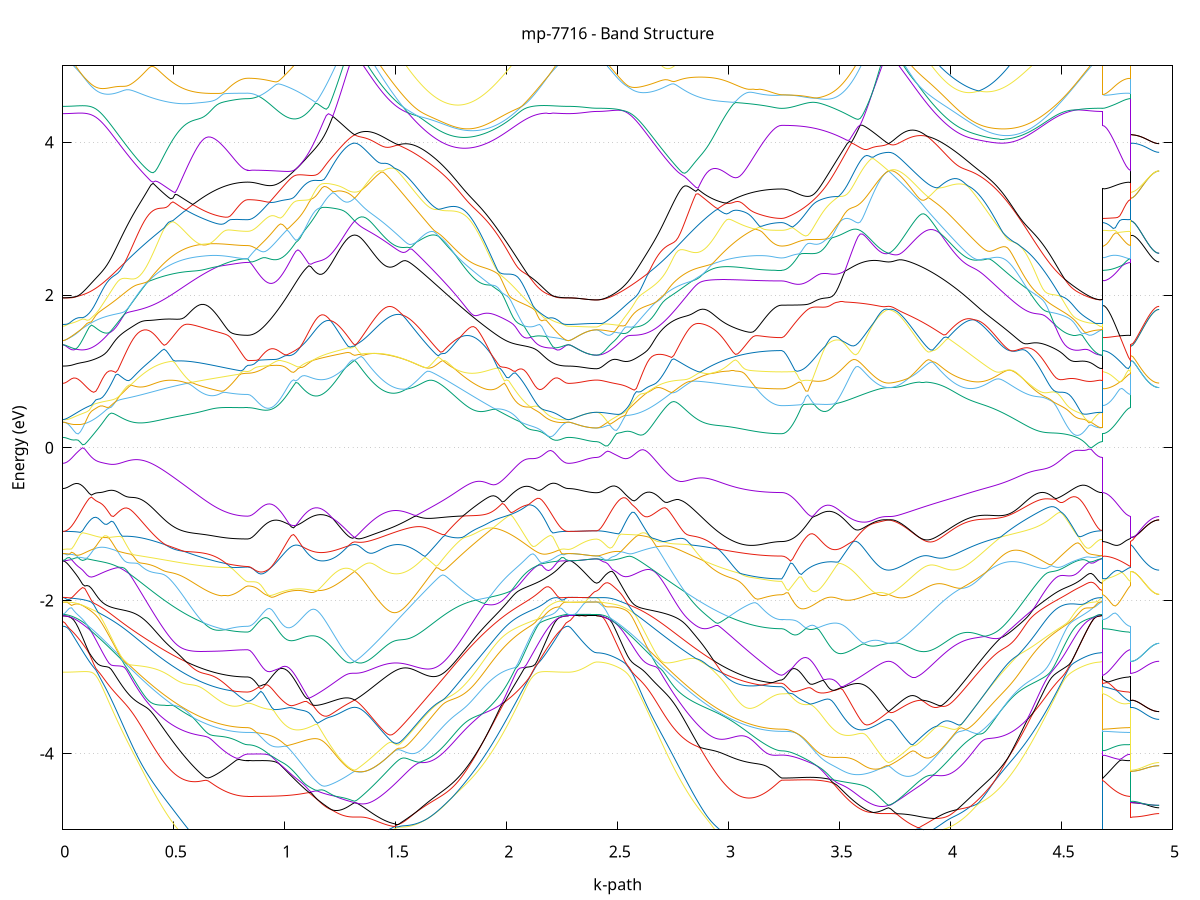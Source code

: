 set title 'mp-7716 - Band Structure'
set xlabel 'k-path'
set ylabel 'Energy (eV)'
set grid y
set yrange [-5:5]
set terminal png size 800,600
set output 'mp-7716_bands_gnuplot.png'
plot '-' using 1:2 with lines notitle, '-' using 1:2 with lines notitle, '-' using 1:2 with lines notitle, '-' using 1:2 with lines notitle, '-' using 1:2 with lines notitle, '-' using 1:2 with lines notitle, '-' using 1:2 with lines notitle, '-' using 1:2 with lines notitle, '-' using 1:2 with lines notitle, '-' using 1:2 with lines notitle, '-' using 1:2 with lines notitle, '-' using 1:2 with lines notitle, '-' using 1:2 with lines notitle, '-' using 1:2 with lines notitle, '-' using 1:2 with lines notitle, '-' using 1:2 with lines notitle, '-' using 1:2 with lines notitle, '-' using 1:2 with lines notitle, '-' using 1:2 with lines notitle, '-' using 1:2 with lines notitle, '-' using 1:2 with lines notitle, '-' using 1:2 with lines notitle, '-' using 1:2 with lines notitle, '-' using 1:2 with lines notitle, '-' using 1:2 with lines notitle, '-' using 1:2 with lines notitle, '-' using 1:2 with lines notitle, '-' using 1:2 with lines notitle, '-' using 1:2 with lines notitle, '-' using 1:2 with lines notitle, '-' using 1:2 with lines notitle, '-' using 1:2 with lines notitle, '-' using 1:2 with lines notitle, '-' using 1:2 with lines notitle, '-' using 1:2 with lines notitle, '-' using 1:2 with lines notitle, '-' using 1:2 with lines notitle, '-' using 1:2 with lines notitle, '-' using 1:2 with lines notitle, '-' using 1:2 with lines notitle, '-' using 1:2 with lines notitle, '-' using 1:2 with lines notitle, '-' using 1:2 with lines notitle, '-' using 1:2 with lines notitle, '-' using 1:2 with lines notitle, '-' using 1:2 with lines notitle, '-' using 1:2 with lines notitle, '-' using 1:2 with lines notitle, '-' using 1:2 with lines notitle, '-' using 1:2 with lines notitle, '-' using 1:2 with lines notitle, '-' using 1:2 with lines notitle, '-' using 1:2 with lines notitle, '-' using 1:2 with lines notitle, '-' using 1:2 with lines notitle, '-' using 1:2 with lines notitle, '-' using 1:2 with lines notitle, '-' using 1:2 with lines notitle, '-' using 1:2 with lines notitle, '-' using 1:2 with lines notitle, '-' using 1:2 with lines notitle, '-' using 1:2 with lines notitle, '-' using 1:2 with lines notitle, '-' using 1:2 with lines notitle, '-' using 1:2 with lines notitle, '-' using 1:2 with lines notitle, '-' using 1:2 with lines notitle, '-' using 1:2 with lines notitle, '-' using 1:2 with lines notitle, '-' using 1:2 with lines notitle, '-' using 1:2 with lines notitle, '-' using 1:2 with lines notitle, '-' using 1:2 with lines notitle, '-' using 1:2 with lines notitle, '-' using 1:2 with lines notitle, '-' using 1:2 with lines notitle, '-' using 1:2 with lines notitle, '-' using 1:2 with lines notitle, '-' using 1:2 with lines notitle, '-' using 1:2 with lines notitle, '-' using 1:2 with lines notitle, '-' using 1:2 with lines notitle, '-' using 1:2 with lines notitle, '-' using 1:2 with lines notitle, '-' using 1:2 with lines notitle, '-' using 1:2 with lines notitle, '-' using 1:2 with lines notitle, '-' using 1:2 with lines notitle, '-' using 1:2 with lines notitle, '-' using 1:2 with lines notitle, '-' using 1:2 with lines notitle, '-' using 1:2 with lines notitle, '-' using 1:2 with lines notitle, '-' using 1:2 with lines notitle, '-' using 1:2 with lines notitle, '-' using 1:2 with lines notitle
0.000000 -13.068763
0.009924 -13.068463
0.019848 -13.067563
0.029773 -13.066063
0.039697 -13.063863
0.049621 -13.061163
0.059545 -13.057763
0.069470 -13.053863
0.079394 -13.049263
0.089318 -13.044163
0.099242 -13.038363
0.109166 -13.031963
0.119091 -13.025063
0.129015 -13.017463
0.138939 -13.009263
0.148863 -13.000463
0.158788 -12.991163
0.168712 -12.981163
0.178636 -12.970663
0.188560 -12.959463
0.198484 -12.947763
0.208409 -12.935463
0.218333 -12.922563
0.228257 -12.909063
0.238181 -12.895063
0.248105 -12.880363
0.258030 -12.865163
0.267954 -12.849463
0.277878 -12.833063
0.287802 -12.816263
0.297727 -12.798763
0.307651 -12.780763
0.317575 -12.762263
0.327499 -12.743163
0.337423 -12.723563
0.347348 -12.703463
0.357272 -12.682763
0.367196 -12.661563
0.377120 -12.639863
0.387045 -12.617663
0.396969 -12.594963
0.406893 -12.571863
0.416817 -12.548163
0.426741 -12.524063
0.436666 -12.499463
0.446590 -12.474363
0.456514 -12.448863
0.466438 -12.422963
0.476363 -12.396563
0.486287 -12.369863
0.496211 -12.342663
0.506135 -12.315163
0.516059 -12.287163
0.525984 -12.258963
0.535908 -12.230363
0.545832 -12.201463
0.555756 -12.172163
0.565681 -12.142663
0.575605 -12.112863
0.585529 -12.082863
0.595453 -12.052663
0.605377 -12.022263
0.615302 -11.991663
0.625226 -11.960963
0.635150 -11.930163
0.645074 -11.899263
0.654998 -11.868363
0.664923 -11.837463
0.674847 -11.806563
0.684771 -11.775763
0.694695 -11.745163
0.704620 -11.714663
0.714544 -11.684463
0.724468 -11.654663
0.734392 -11.625063
0.744316 -11.596063
0.754241 -11.567563
0.764165 -11.539763
0.774089 -11.512863
0.784013 -11.486963
0.793938 -11.462363
0.803862 -11.439863
0.813786 -11.420463
0.823710 -11.406563
0.833634 -11.401363
0.833634 -11.401363
0.843457 -11.401163
0.853279 -11.400663
0.863102 -11.399763
0.872924 -11.398463
0.882747 -11.396763
0.892569 -11.394763
0.902391 -11.392363
0.912214 -11.389563
0.922036 -11.386563
0.931859 -11.383063
0.941681 -11.379363
0.951504 -11.375263
0.961326 -11.370863
0.971148 -11.366063
0.980971 -11.361063
0.990793 -11.355763
1.000616 -11.350163
1.010438 -11.344363
1.020261 -11.338263
1.030083 -11.331963
1.039905 -11.325363
1.049728 -11.318663
1.059550 -11.311663
1.069373 -11.304563
1.079195 -11.297363
1.089018 -11.289963
1.098840 -11.282463
1.108662 -11.274763
1.118485 -11.267163
1.128307 -11.259363
1.138130 -11.251663
1.147952 -11.243863
1.157775 -11.236163
1.167597 -11.228463
1.177419 -11.220963
1.187242 -11.213463
1.197064 -11.206163
1.206887 -11.198963
1.216709 -11.192063
1.226532 -11.185463
1.236354 -11.179163
1.246176 -11.173163
1.255999 -11.167763
1.265821 -11.162763
1.275644 -11.158463
1.285466 -11.154863
1.295289 -11.152163
1.305111 -11.150363
1.314933 -11.149763
1.314933 -11.149763
1.324857 -11.150463
1.334781 -11.152663
1.344705 -11.156763
1.354628 -11.162763
1.364552 -11.171063
1.374476 -11.181763
1.384399 -11.194863
1.394323 -11.210463
1.404247 -11.228263
1.414170 -11.248063
1.424094 -11.269563
1.434018 -11.292563
1.443941 -11.316963
1.453865 -11.342463
1.463789 -11.369063
1.473713 -11.396463
1.483636 -11.424763
1.493560 -11.453663
1.503484 -11.483263
1.513407 -11.513263
1.523331 -11.543763
1.533255 -11.574563
1.543178 -11.605763
1.553102 -11.637163
1.563026 -11.668863
1.572949 -11.700563
1.582873 -11.732463
1.592797 -11.764363
1.602721 -11.796363
1.612644 -11.828263
1.622568 -11.860163
1.632492 -11.891863
1.642415 -11.923563
1.652339 -11.955063
1.662263 -11.986463
1.672186 -12.017563
1.682110 -12.048563
1.692034 -12.079263
1.701957 -12.109663
1.711881 -12.139763
1.721805 -12.169663
1.731729 -12.199163
1.741652 -12.228363
1.751576 -12.257263
1.761500 -12.285663
1.771423 -12.313763
1.781347 -12.341563
1.791271 -12.368863
1.801194 -12.395763
1.811118 -12.422163
1.821042 -12.448263
1.830965 -12.473863
1.840889 -12.498963
1.850813 -12.523663
1.860737 -12.547863
1.870660 -12.571563
1.880584 -12.594763
1.890508 -12.617463
1.900431 -12.639763
1.910355 -12.661463
1.920279 -12.682663
1.930202 -12.703363
1.940126 -12.723563
1.950050 -12.743163
1.959973 -12.762263
1.969897 -12.780763
1.979821 -12.798763
1.989745 -12.816263
1.999668 -12.833063
2.009592 -12.849463
2.019516 -12.865163
2.029439 -12.880363
2.039363 -12.895063
2.049287 -12.909063
2.059210 -12.922563
2.069134 -12.935463
2.079058 -12.947763
2.088981 -12.959463
2.098905 -12.970663
2.108829 -12.981163
2.118753 -12.991163
2.128676 -13.000563
2.138600 -13.009263
2.148524 -13.017463
2.158447 -13.025063
2.168371 -13.031963
2.178295 -13.038363
2.188218 -13.044163
2.198142 -13.049263
2.208066 -13.053863
2.217989 -13.057763
2.227913 -13.061163
2.237837 -13.063863
2.247761 -13.066063
2.257684 -13.067563
2.267608 -13.068463
2.277532 -13.068763
2.277532 -13.068763
2.287398 -13.068663
2.297265 -13.068363
2.307132 -13.067863
2.316999 -13.067263
2.326866 -13.066463
2.336733 -13.065563
2.346600 -13.064563
2.356466 -13.063463
2.366333 -13.062463
2.376200 -13.061563
2.386067 -13.060863
2.395934 -13.060363
2.405801 -13.060263
2.405801 -13.060263
2.415725 -13.059863
2.425649 -13.058963
2.435573 -13.057463
2.445497 -13.055363
2.455422 -13.052663
2.465346 -13.049263
2.475270 -13.045363
2.485194 -13.040763
2.495119 -13.035663
2.505043 -13.029863
2.514967 -13.023563
2.524891 -13.016563
2.534815 -13.008963
2.544740 -13.000863
2.554664 -12.992063
2.564588 -12.982763
2.574512 -12.972763
2.584437 -12.962263
2.594361 -12.951163
2.604285 -12.939463
2.614209 -12.927163
2.624133 -12.914263
2.634058 -12.900863
2.643982 -12.886763
2.653906 -12.872263
2.663830 -12.857063
2.673755 -12.841363
2.683679 -12.825063
2.693603 -12.808163
2.703527 -12.790763
2.713451 -12.772863
2.723376 -12.754363
2.733300 -12.735263
2.743224 -12.715763
2.753148 -12.695663
2.763072 -12.675063
2.772997 -12.653963
2.782921 -12.632263
2.792845 -12.610163
2.802769 -12.587563
2.812694 -12.564363
2.822618 -12.540763
2.832542 -12.516763
2.842466 -12.492263
2.852390 -12.467263
2.862315 -12.441863
2.872239 -12.415963
2.882163 -12.389763
2.892087 -12.363063
2.902012 -12.336063
2.911936 -12.308563
2.921860 -12.280763
2.931784 -12.252663
2.941708 -12.224163
2.951633 -12.195463
2.961557 -12.166363
2.971481 -12.136963
2.981405 -12.107363
2.991330 -12.077563
3.001254 -12.047563
3.011178 -12.017363
3.021102 -11.986963
3.031026 -11.956463
3.040951 -11.925963
3.050875 -11.895263
3.060799 -11.864663
3.070723 -11.833963
3.080647 -11.803363
3.090572 -11.772863
3.100496 -11.742563
3.110420 -11.712463
3.120344 -11.682563
3.130269 -11.652963
3.140193 -11.623763
3.150117 -11.595063
3.160041 -11.566863
3.169965 -11.539363
3.179890 -11.512763
3.189814 -11.487063
3.199738 -11.462863
3.209662 -11.440763
3.219587 -11.421863
3.229511 -11.408763
3.239435 -11.404063
3.239435 -11.404063
3.249257 -11.403863
3.259080 -11.403263
3.268902 -11.402263
3.278725 -11.400963
3.288547 -11.399163
3.298370 -11.397063
3.308192 -11.394663
3.318014 -11.391763
3.327837 -11.388563
3.337659 -11.385063
3.347482 -11.381163
3.357304 -11.376863
3.367127 -11.372363
3.376949 -11.367463
3.386771 -11.362263
3.396594 -11.356863
3.406416 -11.351063
3.416239 -11.345063
3.426061 -11.338863
3.435884 -11.332363
3.445706 -11.325763
3.455528 -11.318863
3.465351 -11.311863
3.475173 -11.304663
3.484996 -11.297363
3.494818 -11.289863
3.504641 -11.282363
3.514463 -11.274763
3.524285 -11.267063
3.534108 -11.259363
3.543930 -11.251563
3.553753 -11.243863
3.563575 -11.236163
3.573398 -11.228563
3.583220 -11.220963
3.593042 -11.213463
3.602865 -11.206163
3.612687 -11.199063
3.622510 -11.192163
3.632332 -11.185463
3.642155 -11.179163
3.651977 -11.173263
3.661799 -11.167763
3.671622 -11.162763
3.681444 -11.158463
3.691267 -11.154863
3.701089 -11.152163
3.710912 -11.150363
3.720734 -11.149763
3.720734 -11.149763
3.730658 -11.150463
3.740581 -11.152663
3.750505 -11.156563
3.760429 -11.162363
3.770352 -11.170263
3.780276 -11.180163
3.790200 -11.192263
3.800124 -11.206463
3.810047 -11.223663
3.819971 -11.243663
3.829895 -11.265363
3.839818 -11.288463
3.849742 -11.312863
3.859666 -11.338463
3.869589 -11.364963
3.879513 -11.392463
3.889437 -11.420663
3.899360 -11.449463
3.909284 -11.478963
3.919208 -11.508963
3.929132 -11.539363
3.939055 -11.570063
3.948979 -11.601163
3.958903 -11.632463
3.968826 -11.663963
3.978750 -11.695663
3.988674 -11.727463
3.998597 -11.759263
4.008521 -11.791063
4.018445 -11.822863
4.028368 -11.854663
4.038292 -11.886363
4.048216 -11.917863
4.058140 -11.949363
4.068063 -11.980563
4.077987 -12.011663
4.087911 -12.042463
4.097834 -12.073063
4.107758 -12.103363
4.117682 -12.133463
4.127605 -12.163163
4.137529 -12.192663
4.147453 -12.221763
4.157376 -12.250563
4.167300 -12.278963
4.177224 -12.306963
4.187148 -12.334563
4.197071 -12.361863
4.206995 -12.388663
4.216919 -12.415063
4.226842 -12.441063
4.236766 -12.466563
4.246690 -12.491663
4.256613 -12.516263
4.266537 -12.540363
4.276461 -12.564063
4.286384 -12.587263
4.296308 -12.609863
4.306232 -12.632063
4.316156 -12.653763
4.326079 -12.674863
4.336003 -12.695563
4.345927 -12.715663
4.355850 -12.735263
4.365774 -12.754263
4.375698 -12.772763
4.385621 -12.790763
4.395545 -12.808163
4.405469 -12.825063
4.415392 -12.841363
4.425316 -12.857063
4.435240 -12.872263
4.445164 -12.886863
4.455087 -12.900863
4.465011 -12.914263
4.474935 -12.927163
4.484858 -12.939463
4.494782 -12.951163
4.504706 -12.962263
4.514629 -12.972763
4.524553 -12.982763
4.534477 -12.992063
4.544400 -13.000863
4.554324 -13.008963
4.564248 -13.016563
4.574172 -13.023563
4.584095 -13.029863
4.594019 -13.035663
4.603943 -13.040763
4.613866 -13.045363
4.623790 -13.049263
4.633714 -13.052663
4.643637 -13.055363
4.653561 -13.057463
4.663485 -13.058963
4.673408 -13.059863
4.683332 -13.060263
4.683332 -11.404063
4.693199 -11.403963
4.703066 -11.403863
4.712933 -11.403763
4.722800 -11.403563
4.732666 -11.403363
4.742533 -11.403063
4.752400 -11.402763
4.762267 -11.402463
4.772134 -11.402163
4.782001 -11.401863
4.791867 -11.401563
4.801734 -11.401463
4.811601 -11.401363
4.811601 -11.149763
4.821468 -11.149763
4.831335 -11.149763
4.841202 -11.149763
4.851069 -11.149763
4.860935 -11.149763
4.870802 -11.149763
4.880669 -11.149763
4.890536 -11.149763
4.900403 -11.149763
4.910270 -11.149763
4.920136 -11.149763
4.930003 -11.149763
4.939870 -11.149763
e
0.000000 -13.012363
0.009924 -13.012063
0.019848 -13.011163
0.029773 -13.009663
0.039697 -13.007563
0.049621 -13.004763
0.059545 -13.001463
0.069470 -12.997563
0.079394 -12.993063
0.089318 -12.987863
0.099242 -12.982163
0.109166 -12.975763
0.119091 -12.968863
0.129015 -12.961363
0.138939 -12.953263
0.148863 -12.944463
0.158788 -12.935163
0.168712 -12.925263
0.178636 -12.914763
0.188560 -12.903763
0.198484 -12.892063
0.208409 -12.879863
0.218333 -12.867063
0.228257 -12.853663
0.238181 -12.839663
0.248105 -12.825163
0.258030 -12.810063
0.267954 -12.794363
0.277878 -12.778163
0.287802 -12.761463
0.297727 -12.744163
0.307651 -12.726263
0.317575 -12.707863
0.327499 -12.688963
0.337423 -12.669463
0.347348 -12.649563
0.357272 -12.629063
0.367196 -12.608063
0.377120 -12.586563
0.387045 -12.564563
0.396969 -12.542063
0.406893 -12.519163
0.416817 -12.495763
0.426741 -12.471863
0.436666 -12.447563
0.446590 -12.422763
0.456514 -12.397563
0.466438 -12.371963
0.476363 -12.345963
0.486287 -12.319563
0.496211 -12.292763
0.506135 -12.265663
0.516059 -12.238163
0.525984 -12.210363
0.535908 -12.182263
0.545832 -12.153863
0.555756 -12.125163
0.565681 -12.096263
0.575605 -12.067063
0.585529 -12.037763
0.595453 -12.008163
0.605377 -11.978563
0.615302 -11.948763
0.625226 -11.918863
0.635150 -11.888863
0.645074 -11.858963
0.654998 -11.829063
0.664923 -11.799163
0.674847 -11.769363
0.684771 -11.739763
0.694695 -11.710363
0.704620 -11.681263
0.714544 -11.652463
0.724468 -11.624063
0.734392 -11.596063
0.744316 -11.568763
0.754241 -11.542063
0.764165 -11.516163
0.774089 -11.491363
0.784013 -11.467863
0.793938 -11.446063
0.803862 -11.426663
0.813786 -11.410563
0.823710 -11.399263
0.833634 -11.394963
0.833634 -11.394963
0.843457 -11.394763
0.853279 -11.394163
0.863102 -11.393263
0.872924 -11.391863
0.882747 -11.390163
0.892569 -11.387963
0.902391 -11.385463
0.912214 -11.382663
0.922036 -11.379463
0.931859 -11.375863
0.941681 -11.371963
0.951504 -11.367663
0.961326 -11.363063
0.971148 -11.358263
0.980971 -11.353063
0.990793 -11.347563
1.000616 -11.341863
1.010438 -11.335863
1.020261 -11.329663
1.030083 -11.323263
1.039905 -11.316663
1.049728 -11.309863
1.059550 -11.302863
1.069373 -11.295763
1.079195 -11.288563
1.089018 -11.281263
1.098840 -11.273863
1.108662 -11.266463
1.118485 -11.258963
1.128307 -11.251363
1.138130 -11.243863
1.147952 -11.236263
1.157775 -11.228763
1.167597 -11.221263
1.177419 -11.213863
1.187242 -11.206563
1.197064 -11.199463
1.206887 -11.192463
1.216709 -11.185663
1.226532 -11.179163
1.236354 -11.172963
1.246176 -11.167163
1.255999 -11.161763
1.265821 -11.156863
1.275644 -11.152563
1.285466 -11.149063
1.295289 -11.146363
1.305111 -11.144563
1.314933 -11.143963
1.314933 -11.143963
1.324857 -11.144663
1.334781 -11.146863
1.344705 -11.150763
1.354628 -11.156663
1.364552 -11.164463
1.374476 -11.174563
1.384399 -11.186663
1.394323 -11.200863
1.404247 -11.217063
1.414170 -11.234963
1.424094 -11.254663
1.434018 -11.275763
1.443941 -11.298163
1.453865 -11.321863
1.463789 -11.346663
1.473713 -11.372363
1.483636 -11.398963
1.493560 -11.426263
1.503484 -11.454363
1.513407 -11.482963
1.523331 -11.512063
1.533255 -11.541663
1.543178 -11.571663
1.553102 -11.601963
1.563026 -11.632463
1.572949 -11.663163
1.582873 -11.694063
1.592797 -11.725063
1.602721 -11.756163
1.612644 -11.787263
1.622568 -11.818263
1.632492 -11.849363
1.642415 -11.880263
1.652339 -11.911163
1.662263 -11.941863
1.672186 -11.972363
1.682110 -12.002763
1.692034 -12.032863
1.701957 -12.062763
1.711881 -12.092463
1.721805 -12.121763
1.731729 -12.150863
1.741652 -12.179663
1.751576 -12.208063
1.761500 -12.236163
1.771423 -12.263863
1.781347 -12.291263
1.791271 -12.318263
1.801194 -12.344763
1.811118 -12.370963
1.821042 -12.396663
1.830965 -12.422063
1.840889 -12.446863
1.850813 -12.471363
1.860737 -12.495263
1.870660 -12.518763
1.880584 -12.541763
1.890508 -12.564263
1.900431 -12.586363
1.910355 -12.607863
1.920279 -12.628863
1.930202 -12.649363
1.940126 -12.669363
1.950050 -12.688863
1.959973 -12.707863
1.969897 -12.726263
1.979821 -12.744063
1.989745 -12.761363
1.999668 -12.778163
2.009592 -12.794363
2.019516 -12.810063
2.029439 -12.825163
2.039363 -12.839663
2.049287 -12.853663
2.059210 -12.867063
2.069134 -12.879863
2.079058 -12.892063
2.088981 -12.903763
2.098905 -12.914763
2.108829 -12.925263
2.118753 -12.935163
2.128676 -12.944463
2.138600 -12.953263
2.148524 -12.961363
2.158447 -12.968863
2.168371 -12.975863
2.178295 -12.982163
2.188218 -12.987863
2.198142 -12.993063
2.208066 -12.997563
2.217989 -13.001463
2.227913 -13.004763
2.237837 -13.007563
2.247761 -13.009663
2.257684 -13.011163
2.267608 -13.012063
2.277532 -13.012363
2.277532 -13.012363
2.287398 -13.012563
2.297265 -13.012963
2.307132 -13.013763
2.316999 -13.014763
2.326866 -13.015963
2.336733 -13.017363
2.346600 -13.018863
2.356466 -13.020263
2.366333 -13.021763
2.376200 -13.022963
2.386067 -13.023963
2.395934 -13.024563
2.405801 -13.024763
2.405801 -13.024763
2.415725 -13.024463
2.425649 -13.023563
2.435573 -13.022063
2.445497 -13.019963
2.455422 -13.017263
2.465346 -13.013863
2.475270 -13.009963
2.485194 -13.005363
2.495119 -13.000263
2.505043 -12.994463
2.514967 -12.988163
2.524891 -12.981163
2.534815 -12.973663
2.544740 -12.965563
2.554664 -12.956763
2.564588 -12.947463
2.574512 -12.937563
2.584437 -12.926963
2.594361 -12.915863
2.604285 -12.904163
2.614209 -12.891963
2.624133 -12.879063
2.634058 -12.865663
2.643982 -12.851663
2.653906 -12.837063
2.663830 -12.821963
2.673755 -12.806263
2.683679 -12.789963
2.693603 -12.773163
2.703527 -12.755863
2.713451 -12.737963
2.723376 -12.719463
2.733300 -12.700463
2.743224 -12.680963
2.753148 -12.660963
2.763072 -12.640363
2.772997 -12.619363
2.782921 -12.597763
2.792845 -12.575663
2.802769 -12.553063
2.812694 -12.530063
2.822618 -12.506563
2.832542 -12.482563
2.842466 -12.458163
2.852390 -12.433263
2.862315 -12.407963
2.872239 -12.382163
2.882163 -12.356063
2.892087 -12.329463
2.902012 -12.302563
2.911936 -12.275263
2.921860 -12.247663
2.931784 -12.219663
2.941708 -12.191263
2.951633 -12.162663
2.961557 -12.133763
2.971481 -12.104663
2.981405 -12.075263
2.991330 -12.045563
3.001254 -12.015763
3.011178 -11.985763
3.021102 -11.955663
3.031026 -11.925463
3.040951 -11.895163
3.050875 -11.864863
3.060799 -11.834563
3.070723 -11.804263
3.080647 -11.774063
3.090572 -11.743963
3.100496 -11.714163
3.110420 -11.684563
3.120344 -11.655263
3.130269 -11.626363
3.140193 -11.597963
3.150117 -11.570063
3.160041 -11.542863
3.169965 -11.516563
3.179890 -11.491263
3.189814 -11.467263
3.199738 -11.445063
3.209662 -11.425163
3.219587 -11.408363
3.229511 -11.396063
3.239435 -11.390963
3.239435 -11.390963
3.249257 -11.390863
3.259080 -11.390263
3.268902 -11.389363
3.278725 -11.388063
3.288547 -11.386463
3.298370 -11.384463
3.308192 -11.382063
3.318014 -11.379363
3.327837 -11.376363
3.337659 -11.372963
3.347482 -11.369263
3.357304 -11.365163
3.367127 -11.360863
3.376949 -11.356163
3.386771 -11.351263
3.396594 -11.346063
3.406416 -11.340563
3.416239 -11.334763
3.426061 -11.328863
3.435884 -11.322563
3.445706 -11.316163
3.455528 -11.309563
3.465351 -11.302763
3.475173 -11.295763
3.484996 -11.288663
3.494818 -11.281363
3.504641 -11.273963
3.514463 -11.266563
3.524285 -11.259063
3.534108 -11.251463
3.543930 -11.243863
3.553753 -11.236263
3.563575 -11.228763
3.573398 -11.221263
3.583220 -11.213863
3.593042 -11.206463
3.602865 -11.199363
3.612687 -11.192363
3.622510 -11.185563
3.632332 -11.179063
3.642155 -11.172863
3.651977 -11.167063
3.661799 -11.161663
3.671622 -11.156863
3.681444 -11.152563
3.691267 -11.149063
3.701089 -11.146363
3.710912 -11.144563
3.720734 -11.143963
3.720734 -11.143963
3.730658 -11.144663
3.740581 -11.146963
3.750505 -11.150963
3.760429 -11.157063
3.770352 -11.165463
3.780276 -11.176363
3.790200 -11.189763
3.800124 -11.205663
3.810047 -11.222563
3.819971 -11.240463
3.829895 -11.260063
3.839818 -11.281263
3.849742 -11.303763
3.859666 -11.327463
3.869589 -11.352363
3.879513 -11.378163
3.889437 -11.404863
3.899360 -11.432363
3.909284 -11.460563
3.919208 -11.489363
3.929132 -11.518663
3.939055 -11.548363
3.948979 -11.578463
3.958903 -11.608963
3.968826 -11.639563
3.978750 -11.670463
3.988674 -11.701563
3.998597 -11.732763
4.008521 -11.763963
4.018445 -11.795163
4.028368 -11.826463
4.038292 -11.857663
4.048216 -11.888763
4.058140 -11.919763
4.068063 -11.950563
4.077987 -11.981263
4.087911 -12.011763
4.097834 -12.042063
4.107758 -12.072063
4.117682 -12.101863
4.127605 -12.131363
4.137529 -12.160563
4.147453 -12.189363
4.157376 -12.217963
4.167300 -12.246163
4.177224 -12.273963
4.187148 -12.301463
4.197071 -12.328563
4.206995 -12.355263
4.216919 -12.381463
4.226842 -12.407363
4.236766 -12.432763
4.246690 -12.457663
4.256613 -12.482163
4.266537 -12.506263
4.276461 -12.529763
4.286384 -12.552863
4.296308 -12.575463
4.306232 -12.597563
4.316156 -12.619163
4.326079 -12.640263
4.336003 -12.660863
4.345927 -12.680963
4.355850 -12.700463
4.365774 -12.719463
4.375698 -12.737863
4.385621 -12.755863
4.395545 -12.773163
4.405469 -12.789963
4.415392 -12.806263
4.425316 -12.821963
4.435240 -12.837063
4.445164 -12.851663
4.455087 -12.865663
4.465011 -12.879063
4.474935 -12.891963
4.484858 -12.904263
4.494782 -12.915863
4.504706 -12.926963
4.514629 -12.937563
4.524553 -12.947463
4.534477 -12.956763
4.544400 -12.965563
4.554324 -12.973663
4.564248 -12.981163
4.574172 -12.988163
4.584095 -12.994563
4.594019 -13.000263
4.603943 -13.005363
4.613866 -13.009963
4.623790 -13.013863
4.633714 -13.017263
4.643637 -13.019963
4.653561 -13.022063
4.663485 -13.023563
4.673408 -13.024463
4.683332 -13.024763
4.683332 -11.390963
4.693199 -11.391063
4.703066 -11.391163
4.712933 -11.391463
4.722800 -11.391763
4.732666 -11.392163
4.742533 -11.392563
4.752400 -11.392963
4.762267 -11.393463
4.772134 -11.393963
4.782001 -11.394363
4.791867 -11.394663
4.801734 -11.394863
4.811601 -11.394963
4.811601 -11.143963
4.821468 -11.143963
4.831335 -11.143963
4.841202 -11.143963
4.851069 -11.143963
4.860935 -11.143963
4.870802 -11.143963
4.880669 -11.143963
4.890536 -11.143963
4.900403 -11.143963
4.910270 -11.143963
4.920136 -11.143963
4.930003 -11.143963
4.939870 -11.143963
e
0.000000 -12.621763
0.009924 -12.621463
0.019848 -12.620663
0.029773 -12.619263
0.039697 -12.617263
0.049621 -12.614763
0.059545 -12.611663
0.069470 -12.607963
0.079394 -12.603763
0.089318 -12.598963
0.099242 -12.593663
0.109166 -12.587763
0.119091 -12.581363
0.129015 -12.574363
0.138939 -12.566863
0.148863 -12.558763
0.158788 -12.550063
0.168712 -12.540963
0.178636 -12.531263
0.188560 -12.520963
0.198484 -12.510263
0.208409 -12.498963
0.218333 -12.487163
0.228257 -12.474763
0.238181 -12.461963
0.248105 -12.448563
0.258030 -12.434763
0.267954 -12.420363
0.277878 -12.405563
0.287802 -12.390263
0.297727 -12.374463
0.307651 -12.358163
0.317575 -12.341363
0.327499 -12.324263
0.337423 -12.306563
0.347348 -12.288463
0.357272 -12.269963
0.367196 -12.251063
0.377120 -12.231763
0.387045 -12.211963
0.396969 -12.191863
0.406893 -12.171363
0.416817 -12.150563
0.426741 -12.129363
0.436666 -12.107863
0.446590 -12.086063
0.456514 -12.063863
0.466438 -12.041463
0.476363 -12.018863
0.486287 -11.995863
0.496211 -11.972763
0.506135 -11.949463
0.516059 -11.925963
0.525984 -11.902363
0.535908 -11.878663
0.545832 -11.854763
0.555756 -11.830863
0.565681 -11.806963
0.575605 -11.783063
0.585529 -11.759263
0.595453 -11.735563
0.605377 -11.711963
0.615302 -11.688563
0.625226 -11.665463
0.635150 -11.642563
0.645074 -11.620063
0.654998 -11.597963
0.664923 -11.576363
0.674847 -11.555363
0.684771 -11.534963
0.694695 -11.515263
0.704620 -11.496363
0.714544 -11.478363
0.724468 -11.461363
0.734392 -11.445363
0.744316 -11.430563
0.754241 -11.417063
0.764165 -11.404863
0.774089 -11.394163
0.784013 -11.384963
0.793938 -11.377363
0.803862 -11.371563
0.813786 -11.367563
0.823710 -11.365263
0.833634 -11.364463
0.833634 -11.364463
0.843457 -11.364263
0.853279 -11.363763
0.863102 -11.362863
0.872924 -11.361563
0.882747 -11.359963
0.892569 -11.358063
0.902391 -11.355763
0.912214 -11.353063
0.922036 -11.350063
0.931859 -11.346763
0.941681 -11.343063
0.951504 -11.339063
0.961326 -11.334763
0.971148 -11.330063
0.980971 -11.325063
0.990793 -11.319763
1.000616 -11.314163
1.010438 -11.308263
1.020261 -11.302063
1.030083 -11.295563
1.039905 -11.288763
1.049728 -11.281663
1.059550 -11.274263
1.069373 -11.266563
1.079195 -11.258663
1.089018 -11.250563
1.098840 -11.242263
1.108662 -11.233663
1.118485 -11.224963
1.128307 -11.216163
1.138130 -11.207163
1.147952 -11.198063
1.157775 -11.188863
1.167597 -11.179663
1.177419 -11.170463
1.187242 -11.161363
1.197064 -11.152163
1.206887 -11.143163
1.216709 -11.134163
1.226532 -11.125363
1.236354 -11.116763
1.246176 -11.108263
1.255999 -11.100063
1.265821 -11.091963
1.275644 -11.084163
1.285466 -11.076563
1.295289 -11.069163
1.305111 -11.062063
1.314933 -11.055263
1.314933 -11.055263
1.324857 -11.062663
1.334781 -11.071163
1.344705 -11.080663
1.354628 -11.090863
1.364552 -11.101663
1.374476 -11.112763
1.384399 -11.124163
1.394323 -11.135763
1.404247 -11.147763
1.414170 -11.160263
1.424094 -11.173363
1.434018 -11.187063
1.443941 -11.201663
1.453865 -11.216963
1.463789 -11.233063
1.473713 -11.249963
1.483636 -11.267663
1.493560 -11.286163
1.503484 -11.305263
1.513407 -11.325163
1.523331 -11.345563
1.533255 -11.366663
1.543178 -11.388263
1.553102 -11.410363
1.563026 -11.432963
1.572949 -11.455963
1.582873 -11.479363
1.592797 -11.503063
1.602721 -11.527063
1.612644 -11.551363
1.622568 -11.575763
1.632492 -11.600463
1.642415 -11.625263
1.652339 -11.650063
1.662263 -11.675063
1.672186 -11.700063
1.682110 -11.725063
1.692034 -11.750063
1.701957 -11.775063
1.711881 -11.799963
1.721805 -11.824663
1.731729 -11.849363
1.741652 -11.873863
1.751576 -11.898263
1.761500 -11.922363
1.771423 -11.946363
1.781347 -11.970063
1.791271 -11.993563
1.801194 -12.016763
1.811118 -12.039763
1.821042 -12.062363
1.830965 -12.084763
1.840889 -12.106763
1.850813 -12.128463
1.860737 -12.149763
1.870660 -12.170763
1.880584 -12.191363
1.890508 -12.211563
1.900431 -12.231363
1.910355 -12.250763
1.920279 -12.269763
1.930202 -12.288263
1.940126 -12.306363
1.950050 -12.324063
1.959973 -12.341263
1.969897 -12.358063
1.979821 -12.374363
1.989745 -12.390163
1.999668 -12.405563
2.009592 -12.420363
2.019516 -12.434763
2.029439 -12.448563
2.039363 -12.461963
2.049287 -12.474763
2.059210 -12.487163
2.069134 -12.498963
2.079058 -12.510263
2.088981 -12.521063
2.098905 -12.531263
2.108829 -12.540963
2.118753 -12.550163
2.128676 -12.558763
2.138600 -12.566863
2.148524 -12.574363
2.158447 -12.581363
2.168371 -12.587763
2.178295 -12.593663
2.188218 -12.598963
2.198142 -12.603763
2.208066 -12.607963
2.217989 -12.611663
2.227913 -12.614763
2.237837 -12.617263
2.247761 -12.619263
2.257684 -12.620663
2.267608 -12.621463
2.277532 -12.621763
2.277532 -12.621763
2.287398 -12.621363
2.297265 -12.620263
2.307132 -12.618363
2.316999 -12.615763
2.326866 -12.612563
2.336733 -12.608863
2.346600 -12.604863
2.356466 -12.600763
2.366333 -12.596663
2.376200 -12.592963
2.386067 -12.589963
2.395934 -12.587963
2.405801 -12.587263
2.405801 -12.587263
2.415725 -12.586963
2.425649 -12.586163
2.435573 -12.584763
2.445497 -12.582763
2.455422 -12.580263
2.465346 -12.577263
2.475270 -12.573663
2.485194 -12.569463
2.495119 -12.564763
2.505043 -12.559563
2.514967 -12.553763
2.524891 -12.547363
2.534815 -12.540463
2.544740 -12.533063
2.554664 -12.525063
2.564588 -12.516563
2.574512 -12.507563
2.584437 -12.497963
2.594361 -12.487863
2.604285 -12.477263
2.614209 -12.466163
2.624133 -12.454463
2.634058 -12.442363
2.643982 -12.429663
2.653906 -12.416563
2.663830 -12.402863
2.673755 -12.388763
2.683679 -12.374163
2.693603 -12.359063
2.703527 -12.343563
2.713451 -12.327563
2.723376 -12.311063
2.733300 -12.294163
2.743224 -12.276863
2.753148 -12.259063
2.763072 -12.240963
2.772997 -12.222363
2.782921 -12.203363
2.792845 -12.184063
2.802769 -12.164363
2.812694 -12.144263
2.822618 -12.123863
2.832542 -12.103163
2.842466 -12.082163
2.852390 -12.060763
2.862315 -12.039163
2.872239 -12.017363
2.882163 -11.995263
2.892087 -11.972963
2.902012 -11.950563
2.911936 -11.927863
2.921860 -11.905063
2.931784 -11.882163
2.941708 -11.859263
2.951633 -11.836163
2.961557 -11.813163
2.971481 -11.790163
2.981405 -11.767163
2.991330 -11.744263
3.001254 -11.721463
3.011178 -11.698863
3.021102 -11.676563
3.031026 -11.654463
3.040951 -11.632663
3.050875 -11.611163
3.060799 -11.590163
3.070723 -11.569663
3.080647 -11.549663
3.090572 -11.530363
3.100496 -11.511663
3.110420 -11.493663
3.120344 -11.476563
3.130269 -11.460363
3.140193 -11.445163
3.150117 -11.430963
3.160041 -11.417963
3.169965 -11.406163
3.179890 -11.395663
3.189814 -11.386563
3.199738 -11.378963
3.209662 -11.372863
3.219587 -11.368663
3.229511 -11.366363
3.239435 -11.365863
3.239435 -11.365863
3.249257 -11.365663
3.259080 -11.365163
3.268902 -11.364163
3.278725 -11.362963
3.288547 -11.361263
3.298370 -11.359263
3.308192 -11.356963
3.318014 -11.354163
3.327837 -11.351163
3.337659 -11.347763
3.347482 -11.343963
3.357304 -11.339863
3.367127 -11.335463
3.376949 -11.330763
3.386771 -11.325663
3.396594 -11.320263
3.406416 -11.314563
3.416239 -11.308563
3.426061 -11.302263
3.435884 -11.295663
3.445706 -11.288763
3.455528 -11.281663
3.465351 -11.274263
3.475173 -11.266563
3.484996 -11.258663
3.494818 -11.250563
3.504641 -11.242263
3.514463 -11.233763
3.524285 -11.225063
3.534108 -11.216163
3.543930 -11.207263
3.553753 -11.198163
3.563575 -11.189063
3.573398 -11.179863
3.583220 -11.170663
3.593042 -11.161463
3.602865 -11.152363
3.612687 -11.143363
3.622510 -11.134363
3.632332 -11.125563
3.642155 -11.116863
3.651977 -11.108363
3.661799 -11.100063
3.671622 -11.092063
3.681444 -11.084163
3.691267 -11.076563
3.701089 -11.069263
3.710912 -11.062063
3.720734 -11.055263
3.720734 -11.055263
3.730658 -11.062663
3.740581 -11.071063
3.750505 -11.080463
3.760429 -11.090563
3.770352 -11.101063
3.780276 -11.111863
3.790200 -11.122763
3.800124 -11.133963
3.810047 -11.145363
3.819971 -11.157263
3.829895 -11.169863
3.839818 -11.183063
3.849742 -11.197063
3.859666 -11.211863
3.869589 -11.227463
3.879513 -11.243863
3.889437 -11.261063
3.899360 -11.278963
3.909284 -11.297563
3.919208 -11.316763
3.929132 -11.336663
3.939055 -11.357163
3.948979 -11.378163
3.958903 -11.399663
3.968826 -11.421663
3.978750 -11.444063
3.988674 -11.466863
3.998597 -11.489863
4.008521 -11.513263
4.018445 -11.536963
4.028368 -11.560763
4.038292 -11.584763
4.048216 -11.608963
4.058140 -11.633263
4.068063 -11.657663
4.077987 -11.682063
4.087911 -11.706463
4.097834 -11.730963
4.107758 -11.755363
4.117682 -11.779663
4.127605 -11.803863
4.137529 -11.828063
4.147453 -11.852063
4.157376 -11.875863
4.167300 -11.899563
4.177224 -11.922963
4.187148 -11.946263
4.197071 -11.969263
4.206995 -11.992063
4.216919 -12.014563
4.226842 -12.036763
4.236766 -12.058763
4.246690 -12.080363
4.256613 -12.101663
4.266537 -12.122563
4.276461 -12.143163
4.286384 -12.163363
4.296308 -12.183263
4.306232 -12.202763
4.316156 -12.221763
4.326079 -12.240463
4.336003 -12.258663
4.345927 -12.276563
4.355850 -12.293963
4.365774 -12.310863
4.375698 -12.327363
4.385621 -12.343363
4.395545 -12.358963
4.405469 -12.374063
4.415392 -12.388763
4.425316 -12.402863
4.435240 -12.416563
4.445164 -12.429663
4.455087 -12.442363
4.465011 -12.454463
4.474935 -12.466163
4.484858 -12.477263
4.494782 -12.487863
4.504706 -12.497963
4.514629 -12.507563
4.524553 -12.516563
4.534477 -12.525063
4.544400 -12.533063
4.554324 -12.540463
4.564248 -12.547363
4.574172 -12.553763
4.584095 -12.559563
4.594019 -12.564763
4.603943 -12.569463
4.613866 -12.573663
4.623790 -12.577263
4.633714 -12.580263
4.643637 -12.582763
4.653561 -12.584763
4.663485 -12.586163
4.673408 -12.586963
4.683332 -12.587263
4.683332 -11.365863
4.693199 -11.365863
4.703066 -11.365763
4.712933 -11.365663
4.722800 -11.365563
4.732666 -11.365363
4.742533 -11.365263
4.752400 -11.365063
4.762267 -11.364863
4.772134 -11.364763
4.782001 -11.364663
4.791867 -11.364563
4.801734 -11.364463
4.811601 -11.364463
4.811601 -11.055263
4.821468 -11.055263
4.831335 -11.055263
4.841202 -11.055263
4.851069 -11.055263
4.860935 -11.055263
4.870802 -11.055263
4.880669 -11.055263
4.890536 -11.055263
4.900403 -11.055263
4.910270 -11.055263
4.920136 -11.055263
4.930003 -11.055263
4.939870 -11.055263
e
0.000000 -12.458263
0.009924 -12.457963
0.019848 -12.457163
0.029773 -12.455763
0.039697 -12.453863
0.049621 -12.451363
0.059545 -12.448363
0.069470 -12.444763
0.079394 -12.440663
0.089318 -12.436063
0.099242 -12.430863
0.109166 -12.425063
0.119091 -12.418863
0.129015 -12.412063
0.138939 -12.404663
0.148863 -12.396863
0.158788 -12.388463
0.168712 -12.379463
0.178636 -12.370063
0.188560 -12.360163
0.198484 -12.349663
0.208409 -12.338663
0.218333 -12.327163
0.228257 -12.315263
0.238181 -12.302763
0.248105 -12.289863
0.258030 -12.276363
0.267954 -12.262463
0.277878 -12.248163
0.287802 -12.233263
0.297727 -12.217963
0.307651 -12.202263
0.317575 -12.186163
0.327499 -12.169563
0.337423 -12.152563
0.347348 -12.135163
0.357272 -12.117363
0.367196 -12.099163
0.377120 -12.080663
0.387045 -12.061763
0.396969 -12.042563
0.406893 -12.022963
0.416817 -12.003063
0.426741 -11.982963
0.436666 -11.962463
0.446590 -11.941763
0.456514 -11.920863
0.466438 -11.899763
0.476363 -11.878363
0.486287 -11.856863
0.496211 -11.835263
0.506135 -11.813563
0.516059 -11.791663
0.525984 -11.769763
0.535908 -11.747863
0.545832 -11.725963
0.555756 -11.704063
0.565681 -11.682263
0.575605 -11.660663
0.585529 -11.639163
0.595453 -11.617863
0.605377 -11.596863
0.615302 -11.576163
0.625226 -11.555763
0.635150 -11.535763
0.645074 -11.516263
0.654998 -11.497263
0.664923 -11.478863
0.674847 -11.461063
0.684771 -11.443963
0.694695 -11.427563
0.704620 -11.412063
0.714544 -11.397363
0.724468 -11.383563
0.734392 -11.370763
0.744316 -11.358963
0.754241 -11.348163
0.764165 -11.338563
0.774089 -11.329963
0.784013 -11.322563
0.793938 -11.316363
0.803862 -11.311163
0.813786 -11.307163
0.823710 -11.304863
0.833634 -11.305163
0.833634 -11.305163
0.843457 -11.304963
0.853279 -11.304363
0.863102 -11.303363
0.872924 -11.302063
0.882747 -11.300363
0.892569 -11.298263
0.902391 -11.295763
0.912214 -11.292963
0.922036 -11.289863
0.931859 -11.286263
0.941681 -11.282463
0.951504 -11.278263
0.961326 -11.273763
0.971148 -11.268863
0.980971 -11.263763
0.990793 -11.258363
1.000616 -11.252763
1.010438 -11.246763
1.020261 -11.240663
1.030083 -11.234263
1.039905 -11.227663
1.049728 -11.220863
1.059550 -11.213863
1.069373 -11.206763
1.079195 -11.199463
1.089018 -11.192063
1.098840 -11.184663
1.108662 -11.177063
1.118485 -11.169463
1.128307 -11.161863
1.138130 -11.154263
1.147952 -11.146663
1.157775 -11.139163
1.167597 -11.131763
1.177419 -11.124463
1.187242 -11.117263
1.197064 -11.110263
1.206887 -11.103463
1.216709 -11.096863
1.226532 -11.090663
1.236354 -11.084663
1.246176 -11.078963
1.255999 -11.073563
1.265821 -11.068563
1.275644 -11.063863
1.285466 -11.059463
1.295289 -11.055363
1.305111 -11.051663
1.314933 -11.055263
1.314933 -11.055263
1.324857 -11.052063
1.334781 -11.056863
1.344705 -11.062363
1.354628 -11.068563
1.364552 -11.075163
1.374476 -11.082263
1.384399 -11.089763
1.394323 -11.097563
1.404247 -11.105963
1.414170 -11.114963
1.424094 -11.124563
1.434018 -11.134863
1.443941 -11.145863
1.453865 -11.157763
1.463789 -11.170363
1.473713 -11.183863
1.483636 -11.198163
1.493560 -11.213163
1.503484 -11.228963
1.513407 -11.245463
1.523331 -11.262763
1.533255 -11.280663
1.543178 -11.299163
1.553102 -11.318263
1.563026 -11.337863
1.572949 -11.358063
1.582873 -11.378663
1.592797 -11.399663
1.602721 -11.421063
1.612644 -11.442763
1.622568 -11.464863
1.632492 -11.487163
1.642415 -11.509663
1.652339 -11.532363
1.662263 -11.555263
1.672186 -11.578263
1.682110 -11.601263
1.692034 -11.624463
1.701957 -11.647563
1.711881 -11.670763
1.721805 -11.693863
1.731729 -11.716963
1.741652 -11.739963
1.751576 -11.762863
1.761500 -11.785563
1.771423 -11.808163
1.781347 -11.830663
1.791271 -11.852863
1.801194 -11.874863
1.811118 -11.896663
1.821042 -11.918263
1.830965 -11.939563
1.840889 -11.960563
1.850813 -11.981263
1.860737 -12.001663
1.870660 -12.021763
1.880584 -12.041463
1.890508 -12.060863
1.900431 -12.079963
1.910355 -12.098563
1.920279 -12.116863
1.930202 -12.134763
1.940126 -12.152263
1.950050 -12.169263
1.959973 -12.185863
1.969897 -12.202063
1.979821 -12.217863
1.989745 -12.233163
1.999668 -12.248063
2.009592 -12.262463
2.019516 -12.276363
2.029439 -12.289763
2.039363 -12.302763
2.049287 -12.315263
2.059210 -12.327163
2.069134 -12.338663
2.079058 -12.349663
2.088981 -12.360163
2.098905 -12.370063
2.108829 -12.379563
2.118753 -12.388463
2.128676 -12.396863
2.138600 -12.404663
2.148524 -12.412063
2.158447 -12.418863
2.168371 -12.425163
2.178295 -12.430863
2.188218 -12.436063
2.198142 -12.440663
2.208066 -12.444763
2.217989 -12.448363
2.227913 -12.451363
2.237837 -12.453863
2.247761 -12.455763
2.257684 -12.457163
2.267608 -12.457963
2.277532 -12.458263
2.277532 -12.458263
2.287398 -12.458763
2.297265 -12.460163
2.307132 -12.462363
2.316999 -12.465463
2.326866 -12.469263
2.336733 -12.473463
2.346600 -12.478163
2.356466 -12.482963
2.366333 -12.487563
2.376200 -12.491763
2.386067 -12.495063
2.395934 -12.497363
2.405801 -12.498063
2.405801 -12.498063
2.415725 -12.497863
2.425649 -12.496963
2.435573 -12.495563
2.445497 -12.493663
2.455422 -12.491063
2.465346 -12.488063
2.475270 -12.484463
2.485194 -12.480263
2.495119 -12.475463
2.505043 -12.470263
2.514967 -12.464363
2.524891 -12.457963
2.534815 -12.451063
2.544740 -12.443563
2.554664 -12.435563
2.564588 -12.427063
2.574512 -12.417963
2.584437 -12.408363
2.594361 -12.398263
2.604285 -12.387563
2.614209 -12.376363
2.624133 -12.364663
2.634058 -12.352463
2.643982 -12.339763
2.653906 -12.326563
2.663830 -12.312863
2.673755 -12.298763
2.683679 -12.284063
2.693603 -12.268963
2.703527 -12.253363
2.713451 -12.237263
2.723376 -12.220763
2.733300 -12.203763
2.743224 -12.186463
2.753148 -12.168663
2.763072 -12.150463
2.772997 -12.131763
2.782921 -12.112763
2.792845 -12.093463
2.802769 -12.073663
2.812694 -12.053563
2.822618 -12.033163
2.832542 -12.012463
2.842466 -11.991363
2.852390 -11.970063
2.862315 -11.948463
2.872239 -11.926663
2.882163 -11.904563
2.892087 -11.882263
2.902012 -11.859863
2.911936 -11.837263
2.921860 -11.814563
2.931784 -11.791763
2.941708 -11.768863
2.951633 -11.745963
2.961557 -11.723063
2.971481 -11.700163
2.981405 -11.677463
2.991330 -11.654763
3.001254 -11.632363
3.011178 -11.610163
3.021102 -11.588163
3.031026 -11.566563
3.040951 -11.545363
3.050875 -11.524563
3.060799 -11.504363
3.070723 -11.484763
3.080647 -11.465763
3.090572 -11.447463
3.100496 -11.430063
3.110420 -11.413463
3.120344 -11.397863
3.130269 -11.383263
3.140193 -11.369763
3.150117 -11.357463
3.160041 -11.346263
3.169965 -11.336363
3.179890 -11.327763
3.189814 -11.320463
3.199738 -11.314563
3.209662 -11.309963
3.219587 -11.306863
3.229511 -11.305163
3.239435 -11.305163
3.239435 -11.305163
3.249257 -11.304963
3.259080 -11.304363
3.268902 -11.303363
3.278725 -11.302063
3.288547 -11.300363
3.298370 -11.298263
3.308192 -11.295763
3.318014 -11.292963
3.327837 -11.289763
3.337659 -11.286263
3.347482 -11.282363
3.357304 -11.278163
3.367127 -11.273663
3.376949 -11.268863
3.386771 -11.263663
3.396594 -11.258263
3.406416 -11.252563
3.416239 -11.246663
3.426061 -11.240463
3.435884 -11.234063
3.445706 -11.227463
3.455528 -11.220663
3.465351 -11.213663
3.475173 -11.206463
3.484996 -11.199163
3.494818 -11.191863
3.504641 -11.184363
3.514463 -11.176763
3.524285 -11.169163
3.534108 -11.161563
3.543930 -11.153963
3.553753 -11.146363
3.563575 -11.138763
3.573398 -11.131363
3.583220 -11.124063
3.593042 -11.116863
3.602865 -11.109963
3.612687 -11.103163
3.622510 -11.096663
3.632332 -11.090363
3.642155 -11.084363
3.651977 -11.078763
3.661799 -11.073463
3.671622 -11.068463
3.681444 -11.063763
3.691267 -11.059463
3.701089 -11.055363
3.710912 -11.051663
3.720734 -11.055263
3.720734 -11.055263
3.730658 -11.052063
3.740581 -11.056863
3.750505 -11.062563
3.760429 -11.068863
3.770352 -11.075663
3.780276 -11.083063
3.790200 -11.090763
3.800124 -11.099063
3.810047 -11.107863
3.819971 -11.117263
3.829895 -11.127263
3.839818 -11.138063
3.849742 -11.149663
3.859666 -11.162063
3.869589 -11.175263
3.879513 -11.189263
3.889437 -11.204063
3.899360 -11.219763
3.909284 -11.236163
3.919208 -11.253363
3.929132 -11.271263
3.939055 -11.289863
3.948979 -11.309063
3.958903 -11.328863
3.968826 -11.349163
3.978750 -11.370063
3.988674 -11.391463
3.998597 -11.413163
4.008521 -11.435363
4.018445 -11.457763
4.028368 -11.480563
4.038292 -11.503663
4.048216 -11.526863
4.058140 -11.550363
4.068063 -11.573863
4.077987 -11.597563
4.087911 -11.621363
4.097834 -11.645263
4.107758 -11.669063
4.117682 -11.692863
4.127605 -11.716663
4.137529 -11.740363
4.147453 -11.764063
4.157376 -11.787563
4.167300 -11.810963
4.177224 -11.834163
4.187148 -11.857163
4.197071 -11.879963
4.206995 -11.902563
4.216919 -11.924963
4.226842 -11.946963
4.236766 -11.968863
4.246690 -11.990363
4.256613 -12.011563
4.266537 -12.032463
4.276461 -12.052963
4.286384 -12.073163
4.296308 -12.092963
4.306232 -12.112463
4.316156 -12.131463
4.326079 -12.150163
4.336003 -12.168463
4.345927 -12.186263
4.355850 -12.203663
4.365774 -12.220663
4.375698 -12.237163
4.385621 -12.253263
4.395545 -12.268863
4.405469 -12.284063
4.415392 -12.298663
4.425316 -12.312863
4.435240 -12.326563
4.445164 -12.339763
4.455087 -12.352463
4.465011 -12.364663
4.474935 -12.376363
4.484858 -12.387563
4.494782 -12.398263
4.504706 -12.408363
4.514629 -12.417963
4.524553 -12.427063
4.534477 -12.435563
4.544400 -12.443663
4.554324 -12.451063
4.564248 -12.457963
4.574172 -12.464363
4.584095 -12.470263
4.594019 -12.475463
4.603943 -12.480263
4.613866 -12.484463
4.623790 -12.488063
4.633714 -12.491063
4.643637 -12.493663
4.653561 -12.495563
4.663485 -12.496963
4.673408 -12.497863
4.683332 -12.498063
4.683332 -11.305163
4.693199 -11.305163
4.703066 -11.305163
4.712933 -11.305163
4.722800 -11.305163
4.732666 -11.305163
4.742533 -11.305163
4.752400 -11.305163
4.762267 -11.305163
4.772134 -11.305163
4.782001 -11.305163
4.791867 -11.305163
4.801734 -11.305163
4.811601 -11.305163
4.811601 -11.055263
4.821468 -11.055263
4.831335 -11.055263
4.841202 -11.055263
4.851069 -11.055263
4.860935 -11.055263
4.870802 -11.055263
4.880669 -11.055263
4.890536 -11.055263
4.900403 -11.055263
4.910270 -11.055263
4.920136 -11.055263
4.930003 -11.055263
4.939870 -11.055263
e
0.000000 -11.717263
0.009924 -11.716963
0.019848 -11.716263
0.029773 -11.715063
0.039697 -11.713363
0.049621 -11.711163
0.059545 -11.708563
0.069470 -11.705463
0.079394 -11.701863
0.089318 -11.697763
0.099242 -11.693263
0.109166 -11.688263
0.119091 -11.682863
0.129015 -11.676963
0.138939 -11.670663
0.148863 -11.663863
0.158788 -11.656663
0.168712 -11.649063
0.178636 -11.641063
0.188560 -11.632563
0.198484 -11.623763
0.208409 -11.614563
0.218333 -11.604963
0.228257 -11.595063
0.238181 -11.584763
0.248105 -11.574163
0.258030 -11.563263
0.267954 -11.551963
0.277878 -11.540463
0.287802 -11.528663
0.297727 -11.516563
0.307651 -11.504363
0.317575 -11.491863
0.327499 -11.479163
0.337423 -11.466263
0.347348 -11.453163
0.357272 -11.440063
0.367196 -11.426763
0.377120 -11.413363
0.387045 -11.399963
0.396969 -11.386563
0.406893 -11.373063
0.416817 -11.359663
0.426741 -11.346263
0.436666 -11.332963
0.446590 -11.319863
0.456514 -11.306763
0.466438 -11.293963
0.476363 -11.281363
0.486287 -11.269063
0.496211 -11.256963
0.506135 -11.245263
0.516059 -11.233963
0.525984 -11.223063
0.535908 -11.212563
0.545832 -11.202663
0.555756 -11.193263
0.565681 -11.184563
0.575605 -11.176463
0.585529 -11.169063
0.595453 -11.162463
0.605377 -11.156663
0.615302 -11.151763
0.625226 -11.147863
0.635150 -11.144863
0.645074 -11.142863
0.654998 -11.141963
0.664923 -11.142263
0.674847 -11.143663
0.684771 -11.146363
0.694695 -11.150263
0.704620 -11.155463
0.714544 -11.161863
0.724468 -11.169563
0.734392 -11.178663
0.744316 -11.188963
0.754241 -11.200463
0.764165 -11.213163
0.774089 -11.226863
0.784013 -11.241563
0.793938 -11.256863
0.803862 -11.272363
0.813786 -11.286763
0.823710 -11.297763
0.833634 -11.300963
0.833634 -11.300963
0.843457 -11.300763
0.853279 -11.300163
0.863102 -11.299063
0.872924 -11.297663
0.882747 -11.295763
0.892569 -11.293463
0.902391 -11.290763
0.912214 -11.287663
0.922036 -11.284163
0.931859 -11.280263
0.941681 -11.275963
0.951504 -11.271263
0.961326 -11.266163
0.971148 -11.260763
0.980971 -11.254963
0.990793 -11.248763
1.000616 -11.242263
1.010438 -11.235363
1.020261 -11.228263
1.030083 -11.220763
1.039905 -11.213063
1.049728 -11.205063
1.059550 -11.196763
1.069373 -11.188363
1.079195 -11.179763
1.089018 -11.170963
1.098840 -11.162063
1.108662 -11.153063
1.118485 -11.144063
1.128307 -11.135063
1.138130 -11.126163
1.147952 -11.117363
1.157775 -11.108663
1.167597 -11.100263
1.177419 -11.092063
1.187242 -11.084263
1.197064 -11.076963
1.206887 -11.070063
1.216709 -11.063763
1.226532 -11.058163
1.236354 -11.053263
1.246176 -11.049263
1.255999 -11.046063
1.265821 -11.043763
1.275644 -11.042563
1.285466 -11.042363
1.295289 -11.044163
1.305111 -11.049063
1.314933 -11.048063
1.314933 -11.048063
1.324857 -11.048463
1.334781 -11.042063
1.344705 -11.038563
1.354628 -11.035763
1.364552 -11.033063
1.374476 -11.030563
1.384399 -11.028163
1.394323 -11.025963
1.404247 -11.024063
1.414170 -11.022263
1.424094 -11.020863
1.434018 -11.019763
1.443941 -11.018963
1.453865 -11.018463
1.463789 -11.018463
1.473713 -11.018763
1.483636 -11.019463
1.493560 -11.020663
1.503484 -11.022263
1.513407 -11.024363
1.523331 -11.026963
1.533255 -11.029963
1.543178 -11.033463
1.553102 -11.037463
1.563026 -11.041963
1.572949 -11.046963
1.582873 -11.052463
1.592797 -11.058363
1.602721 -11.064763
1.612644 -11.071663
1.622568 -11.079063
1.632492 -11.086863
1.642415 -11.095163
1.652339 -11.103863
1.662263 -11.112963
1.672186 -11.122563
1.682110 -11.132463
1.692034 -11.142763
1.701957 -11.153463
1.711881 -11.164463
1.721805 -11.175863
1.731729 -11.187463
1.741652 -11.199463
1.751576 -11.211663
1.761500 -11.224163
1.771423 -11.236863
1.781347 -11.249763
1.791271 -11.262863
1.801194 -11.276063
1.811118 -11.289463
1.821042 -11.302963
1.830965 -11.316563
1.840889 -11.330263
1.850813 -11.343963
1.860737 -11.357763
1.870660 -11.371463
1.880584 -11.385163
1.890508 -11.398863
1.900431 -11.412463
1.910355 -11.425963
1.920279 -11.439363
1.930202 -11.452663
1.940126 -11.465863
1.950050 -11.478763
1.959973 -11.491563
1.969897 -11.504063
1.979821 -11.516463
1.989745 -11.528563
1.999668 -11.540363
2.009592 -11.551863
2.019516 -11.563163
2.029439 -11.574163
2.039363 -11.584763
2.049287 -11.595063
2.059210 -11.604963
2.069134 -11.614563
2.079058 -11.623763
2.088981 -11.632563
2.098905 -11.641063
2.108829 -11.649063
2.118753 -11.656663
2.128676 -11.663863
2.138600 -11.670663
2.148524 -11.676963
2.158447 -11.682863
2.168371 -11.688263
2.178295 -11.693263
2.188218 -11.697763
2.198142 -11.701863
2.208066 -11.705463
2.217989 -11.708563
2.227913 -11.711163
2.237837 -11.713363
2.247761 -11.715063
2.257684 -11.716263
2.267608 -11.716963
2.277532 -11.717263
2.277532 -11.717263
2.287398 -11.716363
2.297265 -11.713763
2.307132 -11.709363
2.316999 -11.703463
2.326866 -11.695963
2.336733 -11.687063
2.346600 -11.676863
2.356466 -11.665663
2.366333 -11.653663
2.376200 -11.641163
2.386067 -11.629063
2.395934 -11.618963
2.405801 -11.614663
2.405801 -11.614663
2.415725 -11.614363
2.425649 -11.613663
2.435573 -11.612363
2.445497 -11.610563
2.455422 -11.608363
2.465346 -11.605563
2.475270 -11.602363
2.485194 -11.598563
2.495119 -11.594363
2.505043 -11.589563
2.514967 -11.584363
2.524891 -11.578763
2.534815 -11.572563
2.544740 -11.565963
2.554664 -11.558963
2.564588 -11.551463
2.574512 -11.543563
2.584437 -11.535163
2.594361 -11.526463
2.604285 -11.517263
2.614209 -11.507763
2.624133 -11.497963
2.634058 -11.487763
2.643982 -11.477263
2.653906 -11.466563
2.663830 -11.455563
2.673755 -11.444663
2.683679 -11.433763
2.693603 -11.423263
2.703527 -11.413163
2.713451 -11.403263
2.723376 -11.393463
2.733300 -11.383663
2.743224 -11.373863
2.753148 -11.363963
2.763072 -11.353963
2.772997 -11.343963
2.782921 -11.333963
2.792845 -11.323863
2.802769 -11.313763
2.812694 -11.303763
2.822618 -11.293763
2.832542 -11.283763
2.842466 -11.273863
2.852390 -11.264063
2.862315 -11.254463
2.872239 -11.244963
2.882163 -11.235663
2.892087 -11.226563
2.902012 -11.217763
2.911936 -11.209163
2.921860 -11.200963
2.931784 -11.193063
2.941708 -11.185563
2.951633 -11.178563
2.961557 -11.171963
2.971481 -11.165863
2.981405 -11.160263
2.991330 -11.155263
3.001254 -11.150963
3.011178 -11.147263
3.021102 -11.144363
3.031026 -11.142163
3.040951 -11.140763
3.050875 -11.140263
3.060799 -11.140563
3.070723 -11.141963
3.080647 -11.144263
3.090572 -11.147563
3.100496 -11.151963
3.110420 -11.157463
3.120344 -11.164163
3.130269 -11.171963
3.140193 -11.180963
3.150117 -11.191163
3.160041 -11.202563
3.169965 -11.214963
3.179890 -11.228463
3.189814 -11.242863
3.199738 -11.257863
3.209662 -11.272863
3.219587 -11.286863
3.229511 -11.297363
3.239435 -11.301063
3.239435 -11.301063
3.249257 -11.300863
3.259080 -11.300263
3.268902 -11.299263
3.278725 -11.297763
3.288547 -11.295863
3.298370 -11.293663
3.308192 -11.290963
3.318014 -11.287863
3.327837 -11.284363
3.337659 -11.280463
3.347482 -11.276163
3.357304 -11.271463
3.367127 -11.266463
3.376949 -11.260963
3.386771 -11.255263
3.396594 -11.249063
3.406416 -11.242563
3.416239 -11.235763
3.426061 -11.228563
3.435884 -11.221163
3.445706 -11.213463
3.455528 -11.205463
3.465351 -11.197263
3.475173 -11.188763
3.484996 -11.180163
3.494818 -11.171463
3.504641 -11.162563
3.514463 -11.153563
3.524285 -11.144563
3.534108 -11.135563
3.543930 -11.126663
3.553753 -11.117763
3.563575 -11.109163
3.573398 -11.100663
3.583220 -11.092463
3.593042 -11.084663
3.602865 -11.077263
3.612687 -11.070463
3.622510 -11.064063
3.632332 -11.058463
3.642155 -11.053563
3.651977 -11.049463
3.661799 -11.046163
3.671622 -11.043963
3.681444 -11.042663
3.691267 -11.042363
3.701089 -11.044163
3.710912 -11.049063
3.720734 -11.048063
3.720734 -11.048063
3.730658 -11.048463
3.740581 -11.042063
3.750505 -11.038463
3.760429 -11.035563
3.770352 -11.032863
3.780276 -11.030163
3.790200 -11.027763
3.800124 -11.025463
3.810047 -11.023363
3.819971 -11.021463
3.829895 -11.019763
3.839818 -11.018463
3.849742 -11.017363
3.859666 -11.016663
3.869589 -11.016263
3.879513 -11.016263
3.889437 -11.016563
3.899360 -11.017363
3.909284 -11.018463
3.919208 -11.019963
3.929132 -11.021963
3.939055 -11.024363
3.948979 -11.027163
3.958903 -11.030363
3.968826 -11.033963
3.978750 -11.038063
3.988674 -11.042563
3.998597 -11.047363
4.008521 -11.052663
4.018445 -11.058363
4.028368 -11.064363
4.038292 -11.070863
4.048216 -11.077663
4.058140 -11.084763
4.068063 -11.092263
4.077987 -11.100063
4.087911 -11.108163
4.097834 -11.116563
4.107758 -11.125163
4.117682 -11.134163
4.127605 -11.143363
4.137529 -11.152663
4.147453 -11.162263
4.157376 -11.172063
4.167300 -11.182063
4.177224 -11.192163
4.187148 -11.202463
4.197071 -11.212763
4.206995 -11.223263
4.216919 -11.233763
4.226842 -11.244363
4.236766 -11.255063
4.246690 -11.265763
4.256613 -11.276463
4.266537 -11.287063
4.276461 -11.297763
4.286384 -11.308363
4.296308 -11.318963
4.306232 -11.329363
4.316156 -11.339763
4.326079 -11.350063
4.336003 -11.360263
4.345927 -11.370363
4.355850 -11.380263
4.365774 -11.389963
4.375698 -11.399563
4.385621 -11.408963
4.395545 -11.418963
4.405469 -11.431063
4.415392 -11.442963
4.425316 -11.454563
4.435240 -11.465863
4.445164 -11.476763
4.455087 -11.487463
4.465011 -11.497763
4.474935 -11.507663
4.484858 -11.517263
4.494782 -11.526363
4.504706 -11.535163
4.514629 -11.543463
4.524553 -11.551463
4.534477 -11.558963
4.544400 -11.565963
4.554324 -11.572563
4.564248 -11.578763
4.574172 -11.584363
4.584095 -11.589563
4.594019 -11.594363
4.603943 -11.598563
4.613866 -11.602363
4.623790 -11.605563
4.633714 -11.608363
4.643637 -11.610563
4.653561 -11.612363
4.663485 -11.613663
4.673408 -11.614363
4.683332 -11.614663
4.683332 -11.301063
4.693199 -11.301063
4.703066 -11.301063
4.712933 -11.301063
4.722800 -11.301063
4.732666 -11.301063
4.742533 -11.301063
4.752400 -11.301063
4.762267 -11.300963
4.772134 -11.300963
4.782001 -11.300963
4.791867 -11.300963
4.801734 -11.300963
4.811601 -11.300963
4.811601 -11.048063
4.821468 -11.048063
4.831335 -11.048063
4.841202 -11.048063
4.851069 -11.048063
4.860935 -11.048063
4.870802 -11.048063
4.880669 -11.048063
4.890536 -11.048063
4.900403 -11.048063
4.910270 -11.048063
4.920136 -11.048063
4.930003 -11.048063
4.939870 -11.048063
e
0.000000 -11.423163
0.009924 -11.423063
0.019848 -11.422563
0.029773 -11.421663
0.039697 -11.420463
0.049621 -11.418963
0.059545 -11.417063
0.069470 -11.414863
0.079394 -11.412363
0.089318 -11.409463
0.099242 -11.406263
0.109166 -11.402763
0.119091 -11.398963
0.129015 -11.394763
0.138939 -11.390363
0.148863 -11.385563
0.158788 -11.380563
0.168712 -11.375263
0.178636 -11.369563
0.188560 -11.363663
0.198484 -11.357563
0.208409 -11.351163
0.218333 -11.344463
0.228257 -11.337563
0.238181 -11.330363
0.248105 -11.323063
0.258030 -11.315463
0.267954 -11.307763
0.277878 -11.299763
0.287802 -11.291663
0.297727 -11.283463
0.307651 -11.275063
0.317575 -11.266463
0.327499 -11.257863
0.337423 -11.249163
0.347348 -11.240363
0.357272 -11.231463
0.367196 -11.222663
0.377120 -11.213763
0.387045 -11.204863
0.396969 -11.196063
0.406893 -11.187263
0.416817 -11.178563
0.426741 -11.169963
0.436666 -11.161463
0.446590 -11.153163
0.456514 -11.145063
0.466438 -11.137163
0.476363 -11.129563
0.486287 -11.122163
0.496211 -11.115163
0.506135 -11.108463
0.516059 -11.102163
0.525984 -11.096263
0.535908 -11.090863
0.545832 -11.085963
0.555756 -11.081463
0.565681 -11.077663
0.575605 -11.074463
0.585529 -11.071863
0.595453 -11.069863
0.605377 -11.068663
0.615302 -11.068263
0.625226 -11.068663
0.635150 -11.069763
0.645074 -11.071863
0.654998 -11.074763
0.664923 -11.078663
0.674847 -11.083563
0.684771 -11.089363
0.694695 -11.096163
0.704620 -11.103963
0.714544 -11.112863
0.724468 -11.122663
0.734392 -11.133563
0.744316 -11.145263
0.754241 -11.157963
0.764165 -11.171363
0.774089 -11.185363
0.784013 -11.199763
0.793938 -11.214063
0.803862 -11.227763
0.813786 -11.239763
0.823710 -11.248363
0.833634 -11.251563
0.833634 -11.251563
0.843457 -11.251463
0.853279 -11.250863
0.863102 -11.249963
0.872924 -11.248663
0.882747 -11.247063
0.892569 -11.245063
0.902391 -11.242763
0.912214 -11.240063
0.922036 -11.236963
0.931859 -11.233563
0.941681 -11.229863
0.951504 -11.225763
0.961326 -11.221263
0.971148 -11.216463
0.980971 -11.211463
0.990793 -11.205963
1.000616 -11.200263
1.010438 -11.194263
1.020261 -11.187963
1.030083 -11.181363
1.039905 -11.174563
1.049728 -11.167463
1.059550 -11.160163
1.069373 -11.152763
1.079195 -11.145163
1.089018 -11.137363
1.098840 -11.129563
1.108662 -11.121663
1.118485 -11.113763
1.128307 -11.105863
1.138130 -11.098163
1.147952 -11.090563
1.157775 -11.083063
1.167597 -11.075963
1.177419 -11.069163
1.187242 -11.062763
1.197064 -11.056963
1.206887 -11.051663
1.216709 -11.047063
1.226532 -11.043163
1.236354 -11.040163
1.246176 -11.038063
1.255999 -11.036963
1.265821 -11.036963
1.275644 -11.038163
1.285466 -11.040563
1.295289 -11.043263
1.305111 -11.045163
1.314933 -11.048063
1.314933 -11.048063
1.324857 -11.044763
1.334781 -11.041563
1.344705 -11.035863
1.354628 -11.029863
1.364552 -11.024163
1.374476 -11.018763
1.384399 -11.013463
1.394323 -11.008563
1.404247 -11.003863
1.414170 -10.999563
1.424094 -10.995463
1.434018 -10.991763
1.443941 -10.988363
1.453865 -10.985263
1.463789 -10.982563
1.473713 -10.980263
1.483636 -10.978263
1.493560 -10.976763
1.503484 -10.975563
1.513407 -10.974863
1.523331 -10.974463
1.533255 -10.974563
1.543178 -10.975063
1.553102 -10.975963
1.563026 -10.977363
1.572949 -10.979163
1.582873 -10.981363
1.592797 -10.983963
1.602721 -10.986963
1.612644 -10.990363
1.622568 -10.994263
1.632492 -10.998463
1.642415 -11.003063
1.652339 -11.008063
1.662263 -11.013463
1.672186 -11.019163
1.682110 -11.025163
1.692034 -11.031563
1.701957 -11.038263
1.711881 -11.045263
1.721805 -11.052463
1.731729 -11.059963
1.741652 -11.067763
1.751576 -11.075763
1.761500 -11.083963
1.771423 -11.092363
1.781347 -11.100963
1.791271 -11.109663
1.801194 -11.118563
1.811118 -11.127563
1.821042 -11.136663
1.830965 -11.145863
1.840889 -11.155063
1.850813 -11.164363
1.860737 -11.173763
1.870660 -11.183163
1.880584 -11.192463
1.890508 -11.201863
1.900431 -11.211163
1.910355 -11.220463
1.920279 -11.229663
1.930202 -11.238763
1.940126 -11.247863
1.950050 -11.256763
1.959973 -11.265563
1.969897 -11.274263
1.979821 -11.282863
1.989745 -11.291163
1.999668 -11.299363
2.009592 -11.307463
2.019516 -11.315263
2.029439 -11.322863
2.039363 -11.330263
2.049287 -11.337463
2.059210 -11.344363
2.069134 -11.351063
2.079058 -11.357463
2.088981 -11.363663
2.098905 -11.369563
2.108829 -11.375163
2.118753 -11.380563
2.128676 -11.385563
2.138600 -11.390363
2.148524 -11.394763
2.158447 -11.398963
2.168371 -11.402763
2.178295 -11.406263
2.188218 -11.409463
2.198142 -11.412363
2.208066 -11.414863
2.217989 -11.417063
2.227913 -11.418963
2.237837 -11.420463
2.247761 -11.421663
2.257684 -11.422563
2.267608 -11.423063
2.277532 -11.423163
2.277532 -11.423163
2.287398 -11.424763
2.297265 -11.429363
2.307132 -11.436863
2.316999 -11.446563
2.326866 -11.458263
2.336733 -11.471463
2.346600 -11.485663
2.356466 -11.500663
2.366333 -11.515863
2.376200 -11.530963
2.386067 -11.544963
2.395934 -11.556163
2.405801 -11.560863
2.405801 -11.560863
2.415725 -11.560663
2.425649 -11.560163
2.435573 -11.559263
2.445497 -11.557963
2.455422 -11.556263
2.465346 -11.554263
2.475270 -11.551963
2.485194 -11.549263
2.495119 -11.546163
2.505043 -11.542763
2.514967 -11.538963
2.524891 -11.534863
2.534815 -11.530463
2.544740 -11.525663
2.554664 -11.520563
2.564588 -11.515063
2.574512 -11.509363
2.584437 -11.503263
2.594361 -11.496863
2.604285 -11.490163
2.614209 -11.483163
2.624133 -11.475863
2.634058 -11.468263
2.643982 -11.460363
2.653906 -11.452163
2.663830 -11.443563
2.673755 -11.434463
2.683679 -11.424763
2.693603 -11.414263
2.703527 -11.402963
2.713451 -11.391063
2.723376 -11.378663
2.733300 -11.366063
2.743224 -11.353163
2.753148 -11.340063
2.763072 -11.326963
2.772997 -11.313663
2.782921 -11.300463
2.792845 -11.287163
2.802769 -11.273963
2.812694 -11.260763
2.822618 -11.247763
2.832542 -11.234863
2.842466 -11.222163
2.852390 -11.209763
2.862315 -11.197563
2.872239 -11.185663
2.882163 -11.174163
2.892087 -11.162963
2.902012 -11.152263
2.911936 -11.142063
2.921860 -11.132363
2.931784 -11.123163
2.941708 -11.114663
2.951633 -11.106763
2.961557 -11.099563
2.971481 -11.093063
2.981405 -11.087363
2.991330 -11.082463
3.001254 -11.078563
3.011178 -11.075463
3.021102 -11.073263
3.031026 -11.072163
3.040951 -11.072063
3.050875 -11.072963
3.060799 -11.075063
3.070723 -11.078163
3.080647 -11.082463
3.090572 -11.087863
3.100496 -11.094463
3.110420 -11.102163
3.120344 -11.110963
3.130269 -11.120863
3.140193 -11.131863
3.150117 -11.143863
3.160041 -11.156763
3.169965 -11.170363
3.179890 -11.184663
3.189814 -11.199263
3.199738 -11.213863
3.209662 -11.227763
3.219587 -11.239763
3.229511 -11.248263
3.239435 -11.251463
3.239435 -11.251463
3.249257 -11.251263
3.259080 -11.250663
3.268902 -11.249763
3.278725 -11.248563
3.288547 -11.246863
3.298370 -11.244863
3.308192 -11.242563
3.318014 -11.239863
3.327837 -11.236763
3.337659 -11.233363
3.347482 -11.229663
3.357304 -11.225563
3.367127 -11.221063
3.376949 -11.216363
3.386771 -11.211263
3.396594 -11.205863
3.406416 -11.200063
3.416239 -11.194063
3.426061 -11.187763
3.435884 -11.181163
3.445706 -11.174363
3.455528 -11.167263
3.465351 -11.160063
3.475173 -11.152563
3.484996 -11.144963
3.494818 -11.137163
3.504641 -11.129363
3.514463 -11.121463
3.524285 -11.113563
3.534108 -11.105763
3.543930 -11.097963
3.553753 -11.090363
3.563575 -11.082963
3.573398 -11.075763
3.583220 -11.068963
3.593042 -11.062663
3.602865 -11.056763
3.612687 -11.051463
3.622510 -11.046863
3.632332 -11.043063
3.642155 -11.040063
3.651977 -11.037963
3.661799 -11.036863
3.671622 -11.036963
3.681444 -11.038163
3.691267 -11.040563
3.701089 -11.043263
3.710912 -11.045163
3.720734 -11.048063
3.720734 -11.048063
3.730658 -11.044663
3.740581 -11.041563
3.750505 -11.035863
3.760429 -11.029963
3.770352 -11.024263
3.780276 -11.018863
3.790200 -11.013663
3.800124 -11.008863
3.810047 -11.004263
3.819971 -10.999963
3.829895 -10.996063
3.839818 -10.992463
3.849742 -10.989163
3.859666 -10.986263
3.869589 -10.983863
3.879513 -10.981763
3.889437 -10.980063
3.899360 -10.978763
3.909284 -10.977963
3.919208 -10.977663
3.929132 -10.977763
3.939055 -10.978363
3.948979 -10.979463
3.958903 -10.980963
3.968826 -10.983063
3.978750 -10.985563
3.988674 -10.988563
3.998597 -10.992163
4.008521 -10.996163
4.018445 -11.000663
4.028368 -11.005663
4.038292 -11.011263
4.048216 -11.017263
4.058140 -11.023663
4.068063 -11.030663
4.077987 -11.038063
4.087911 -11.045963
4.097834 -11.054263
4.107758 -11.063063
4.117682 -11.072163
4.127605 -11.081763
4.137529 -11.091763
4.147453 -11.102063
4.157376 -11.112763
4.167300 -11.123863
4.177224 -11.135163
4.187148 -11.146863
4.197071 -11.158763
4.206995 -11.170963
4.216919 -11.183463
4.226842 -11.196063
4.236766 -11.208963
4.246690 -11.221963
4.256613 -11.235063
4.266537 -11.248363
4.276461 -11.261663
4.286384 -11.275063
4.296308 -11.288463
4.306232 -11.301963
4.316156 -11.315363
4.326079 -11.328763
4.336003 -11.342063
4.345927 -11.355263
4.355850 -11.368363
4.365774 -11.381263
4.375698 -11.394063
4.385621 -11.406663
4.395545 -11.418063
4.405469 -11.427063
4.415392 -11.435863
4.425316 -11.444363
4.435240 -11.452663
4.445164 -11.460763
4.455087 -11.468563
4.465011 -11.476063
4.474935 -11.483263
4.484858 -11.490263
4.494782 -11.496963
4.504706 -11.503263
4.514629 -11.509363
4.524553 -11.515163
4.534477 -11.520563
4.544400 -11.525663
4.554324 -11.530463
4.564248 -11.534863
4.574172 -11.538963
4.584095 -11.542763
4.594019 -11.546163
4.603943 -11.549263
4.613866 -11.551963
4.623790 -11.554263
4.633714 -11.556263
4.643637 -11.557963
4.653561 -11.559263
4.663485 -11.560163
4.673408 -11.560663
4.683332 -11.560863
4.683332 -11.251463
4.693199 -11.251463
4.703066 -11.251463
4.712933 -11.251463
4.722800 -11.251463
4.732666 -11.251463
4.742533 -11.251463
4.752400 -11.251563
4.762267 -11.251563
4.772134 -11.251563
4.782001 -11.251563
4.791867 -11.251563
4.801734 -11.251563
4.811601 -11.251563
4.811601 -11.048063
4.821468 -11.048063
4.831335 -11.048063
4.841202 -11.048063
4.851069 -11.048063
4.860935 -11.048063
4.870802 -11.048063
4.880669 -11.048063
4.890536 -11.048063
4.900403 -11.048063
4.910270 -11.048063
4.920136 -11.048063
4.930003 -11.048063
4.939870 -11.048063
e
0.000000 -11.190063
0.009924 -11.189763
0.019848 -11.189063
0.029773 -11.187763
0.039697 -11.185963
0.049621 -11.183663
0.059545 -11.180863
0.069470 -11.177563
0.079394 -11.173763
0.089318 -11.169463
0.099242 -11.164663
0.109166 -11.159363
0.119091 -11.153463
0.129015 -11.147163
0.138939 -11.140263
0.148863 -11.132963
0.158788 -11.125063
0.168712 -11.116763
0.178636 -11.107863
0.188560 -11.098463
0.198484 -11.088563
0.208409 -11.078163
0.218333 -11.067263
0.228257 -11.055863
0.238181 -11.043963
0.248105 -11.031563
0.258030 -11.018663
0.267954 -11.005263
0.277878 -10.991363
0.287802 -10.976963
0.297727 -10.961963
0.307651 -10.946563
0.317575 -10.930663
0.327499 -10.914263
0.337423 -10.897263
0.347348 -10.879863
0.357272 -10.861963
0.367196 -10.843563
0.377120 -10.824663
0.387045 -10.805263
0.396969 -10.785463
0.406893 -10.765063
0.416817 -10.744263
0.426741 -10.722963
0.436666 -10.701263
0.446590 -10.679063
0.456514 -10.656463
0.466438 -10.633463
0.476363 -10.610063
0.486287 -10.586163
0.496211 -10.561963
0.506135 -10.537463
0.516059 -10.512563
0.525984 -10.487263
0.535908 -10.461763
0.545832 -10.436063
0.555756 -10.410063
0.565681 -10.383863
0.575605 -10.357563
0.585529 -10.331163
0.595453 -10.304663
0.605377 -10.278163
0.615302 -10.251763
0.625226 -10.225463
0.635150 -10.199363
0.645074 -10.173563
0.654998 -10.148063
0.664923 -10.122963
0.674847 -10.098463
0.684771 -10.074663
0.694695 -10.051563
0.704620 -10.029363
0.714544 -10.008163
0.724468 -9.988163
0.734392 -9.969463
0.744316 -9.952263
0.754241 -9.936663
0.764165 -9.922863
0.774089 -9.911063
0.784013 -9.901263
0.793938 -9.893363
0.803862 -9.887563
0.813786 -9.883463
0.823710 -9.881163
0.833634 -9.880363
0.833634 -9.880363
0.843457 -9.880063
0.853279 -9.879163
0.863102 -9.877663
0.872924 -9.875563
0.882747 -9.872763
0.892569 -9.869463
0.902391 -9.865563
0.912214 -9.861063
0.922036 -9.855963
0.931859 -9.850263
0.941681 -9.844063
0.951504 -9.837363
0.961326 -9.830063
0.971148 -9.822263
0.980971 -9.813963
0.990793 -9.805163
1.000616 -9.796063
1.010438 -9.786563
1.020261 -9.776763
1.030083 -9.766763
1.039905 -9.756663
1.049728 -9.746463
1.059550 -9.736563
1.069373 -9.726863
1.079195 -9.717763
1.089018 -9.709363
1.098840 -9.701863
1.108662 -9.695363
1.118485 -9.689963
1.128307 -9.685563
1.138130 -9.682063
1.147952 -9.679363
1.157775 -9.677363
1.167597 -9.675963
1.177419 -9.674863
1.187242 -9.674163
1.197064 -9.673763
1.206887 -9.673463
1.216709 -9.673163
1.226532 -9.672963
1.236354 -9.673963
1.246176 -9.675363
1.255999 -9.676463
1.265821 -9.677263
1.275644 -9.677763
1.285466 -9.678063
1.295289 -9.678263
1.305111 -9.678463
1.314933 -9.678563
1.314933 -9.678563
1.324857 -9.678263
1.334781 -9.676963
1.344705 -9.674163
1.354628 -9.669763
1.364552 -9.663563
1.374476 -9.655663
1.384399 -9.646063
1.394323 -9.634763
1.404247 -9.622063
1.414170 -9.608763
1.424094 -9.595963
1.434018 -9.583563
1.443941 -9.571163
1.453865 -9.559363
1.463789 -9.568663
1.473713 -9.600263
1.483636 -9.633263
1.493560 -9.666663
1.503484 -9.700063
1.513407 -9.733563
1.523331 -9.766963
1.533255 -9.800363
1.543178 -9.833663
1.553102 -9.866863
1.563026 -9.899963
1.572949 -9.932863
1.582873 -9.965663
1.592797 -9.998163
1.602721 -10.030563
1.612644 -10.062663
1.622568 -10.094463
1.632492 -10.126063
1.642415 -10.157263
1.652339 -10.188263
1.662263 -10.218863
1.672186 -10.249063
1.682110 -10.278963
1.692034 -10.308463
1.701957 -10.337663
1.711881 -10.366363
1.721805 -10.394663
1.731729 -10.422563
1.741652 -10.449963
1.751576 -10.476963
1.761500 -10.503463
1.771423 -10.529563
1.781347 -10.555163
1.791271 -10.580263
1.801194 -10.604963
1.811118 -10.629063
1.821042 -10.652663
1.830965 -10.675863
1.840889 -10.698463
1.850813 -10.720663
1.860737 -10.742263
1.870660 -10.763363
1.880584 -10.783963
1.890508 -10.804063
1.900431 -10.823663
1.910355 -10.842663
1.920279 -10.861263
1.930202 -10.879263
1.940126 -10.896863
1.950050 -10.913863
1.959973 -10.930363
1.969897 -10.946363
1.979821 -10.961763
1.989745 -10.976763
1.999668 -10.991263
2.009592 -11.005163
2.019516 -11.018663
2.029439 -11.031563
2.039363 -11.043963
2.049287 -11.055863
2.059210 -11.067263
2.069134 -11.078163
2.079058 -11.088563
2.088981 -11.098463
2.098905 -11.107863
2.108829 -11.116763
2.118753 -11.125063
2.128676 -11.132963
2.138600 -11.140263
2.148524 -11.147163
2.158447 -11.153463
2.168371 -11.159363
2.178295 -11.164663
2.188218 -11.169463
2.198142 -11.173763
2.208066 -11.177563
2.217989 -11.180863
2.227913 -11.183663
2.237837 -11.185963
2.247761 -11.187763
2.257684 -11.189063
2.267608 -11.189763
2.277532 -11.190063
2.277532 -11.190063
2.287398 -11.189163
2.297265 -11.186563
2.307132 -11.182663
2.316999 -11.177763
2.326866 -11.172163
2.336733 -11.166463
2.346600 -11.160863
2.356466 -11.155663
2.366333 -11.151163
2.376200 -11.147463
2.386067 -11.144763
2.395934 -11.143163
2.405801 -11.142563
2.405801 -11.142563
2.415725 -11.142363
2.425649 -11.141663
2.435573 -11.140463
2.445497 -11.138863
2.455422 -11.136863
2.465346 -11.134363
2.475270 -11.131363
2.485194 -11.127863
2.495119 -11.123963
2.505043 -11.119663
2.514967 -11.114863
2.524891 -11.109563
2.534815 -11.103863
2.544740 -11.097663
2.554664 -11.091063
2.564588 -11.083963
2.574512 -11.076363
2.584437 -11.068363
2.594361 -11.059863
2.604285 -11.050863
2.614209 -11.041463
2.624133 -11.031563
2.634058 -11.021263
2.643982 -11.010463
2.653906 -10.999163
2.663830 -10.987363
2.673755 -10.975163
2.683679 -10.962463
2.693603 -10.949263
2.703527 -10.935563
2.713451 -10.921363
2.723376 -10.906763
2.733300 -10.891563
2.743224 -10.875963
2.753148 -10.859863
2.763072 -10.843263
2.772997 -10.826063
2.782921 -10.808463
2.792845 -10.790363
2.802769 -10.771663
2.812694 -10.752563
2.822618 -10.732863
2.832542 -10.712763
2.842466 -10.692163
2.852390 -10.670963
2.862315 -10.649363
2.872239 -10.627263
2.882163 -10.604763
2.892087 -10.581763
2.902012 -10.558263
2.911936 -10.534463
2.921860 -10.510163
2.931784 -10.485563
2.941708 -10.460563
2.951633 -10.435163
2.961557 -10.409563
2.971481 -10.383763
2.981405 -10.357663
2.991330 -10.331463
3.001254 -10.305063
3.011178 -10.278663
3.021102 -10.252263
3.031026 -10.225963
3.040951 -10.199763
3.050875 -10.173763
3.060799 -10.148163
3.070723 -10.122963
3.080647 -10.098363
3.090572 -10.074463
3.100496 -10.051263
3.110420 -10.029063
3.120344 -10.008063
3.130269 -9.988263
3.140193 -9.969763
3.150117 -9.952863
3.160041 -9.937563
3.169965 -9.923863
3.179890 -9.911963
3.189814 -9.901763
3.199738 -9.893363
3.209662 -9.886763
3.219587 -9.881863
3.229511 -9.878963
3.239435 -9.877963
3.239435 -9.877963
3.249257 -9.877663
3.259080 -9.876763
3.268902 -9.875263
3.278725 -9.873063
3.288547 -9.870363
3.298370 -9.866963
3.308192 -9.863063
3.318014 -9.858463
3.327837 -9.853263
3.337659 -9.847563
3.347482 -9.841263
3.357304 -9.834463
3.367127 -9.827063
3.376949 -9.819063
3.386771 -9.810663
3.396594 -9.801763
3.406416 -9.792363
3.416239 -9.782663
3.426061 -9.772563
3.435884 -9.762163
3.445706 -9.751663
3.455528 -9.740963
3.465351 -9.730463
3.475173 -9.720263
3.484996 -9.710463
3.494818 -9.701463
3.504641 -9.693463
3.514463 -9.686663
3.524285 -9.681063
3.534108 -9.676863
3.543930 -9.673863
3.553753 -9.671963
3.563575 -9.670963
3.573398 -9.670663
3.583220 -9.670863
3.593042 -9.671463
3.602865 -9.672263
3.612687 -9.673263
3.622510 -9.674363
3.632332 -9.675463
3.642155 -9.676363
3.651977 -9.677163
3.661799 -9.677863
3.671622 -9.678263
3.681444 -9.678463
3.691267 -9.678463
3.701089 -9.678363
3.710912 -9.678463
3.720734 -9.678563
3.720734 -9.678563
3.730658 -9.678263
3.740581 -9.676863
3.750505 -9.674063
3.760429 -9.669663
3.770352 -9.663463
3.780276 -9.655563
3.790200 -9.645963
3.800124 -9.634663
3.810047 -9.622063
3.819971 -9.608563
3.829895 -9.595163
3.839818 -9.582063
3.849742 -9.568963
3.859666 -9.556163
3.869589 -9.568463
3.879513 -9.600163
3.889437 -9.633263
3.899360 -9.666663
3.909284 -9.700063
3.919208 -9.733563
3.929132 -9.766963
3.939055 -9.800363
3.948979 -9.833663
3.958903 -9.866863
3.968826 -9.899963
3.978750 -9.932863
3.988674 -9.965563
3.998597 -9.998063
4.008521 -10.030363
4.018445 -10.062463
4.028368 -10.094163
4.038292 -10.125663
4.048216 -10.156763
4.058140 -10.187563
4.068063 -10.218063
4.077987 -10.248163
4.087911 -10.277763
4.097834 -10.307063
4.107758 -10.335963
4.117682 -10.364363
4.127605 -10.392263
4.137529 -10.419763
4.147453 -10.446763
4.157376 -10.473263
4.167300 -10.499263
4.177224 -10.524763
4.187148 -10.549663
4.197071 -10.574163
4.206995 -10.597963
4.216919 -10.621363
4.226842 -10.644163
4.236766 -10.666363
4.246690 -10.688063
4.256613 -10.709263
4.266537 -10.729863
4.276461 -10.749863
4.286384 -10.769363
4.296308 -10.788363
4.306232 -10.806763
4.316156 -10.824663
4.326079 -10.841963
4.336003 -10.858763
4.345927 -10.875063
4.355850 -10.890863
4.365774 -10.906163
4.375698 -10.920863
4.385621 -10.935163
4.395545 -10.948863
4.405469 -10.962163
4.415392 -10.974963
4.425316 -10.987163
4.435240 -10.998963
4.445164 -11.010363
4.455087 -11.021163
4.465011 -11.031563
4.474935 -11.041463
4.484858 -11.050863
4.494782 -11.059863
4.504706 -11.068363
4.514629 -11.076363
4.524553 -11.083963
4.534477 -11.091063
4.544400 -11.097663
4.554324 -11.103863
4.564248 -11.109563
4.574172 -11.114863
4.584095 -11.119663
4.594019 -11.124063
4.603943 -11.127863
4.613866 -11.131363
4.623790 -11.134363
4.633714 -11.136863
4.643637 -11.138863
4.653561 -11.140463
4.663485 -11.141663
4.673408 -11.142363
4.683332 -11.142563
4.683332 -9.877963
4.693199 -9.878063
4.703066 -9.878163
4.712933 -9.878263
4.722800 -9.878563
4.732666 -9.878763
4.742533 -9.879063
4.752400 -9.879363
4.762267 -9.879663
4.772134 -9.879863
4.782001 -9.880063
4.791867 -9.880263
4.801734 -9.880363
4.811601 -9.880363
4.811601 -9.678563
4.821468 -9.678563
4.831335 -9.678563
4.841202 -9.678563
4.851069 -9.678563
4.860935 -9.678563
4.870802 -9.678563
4.880669 -9.678563
4.890536 -9.678563
4.900403 -9.678563
4.910270 -9.678563
4.920136 -9.678563
4.930003 -9.678563
4.939870 -9.678563
e
0.000000 -8.789963
0.009924 -8.789963
0.019848 -8.789963
0.029773 -8.789963
0.039697 -8.789863
0.049621 -8.789763
0.059545 -8.789663
0.069470 -8.789563
0.079394 -8.789463
0.089318 -8.789363
0.099242 -8.789363
0.109166 -8.789363
0.119091 -8.789363
0.129015 -8.789363
0.138939 -8.789563
0.148863 -8.789763
0.158788 -8.790063
0.168712 -8.790563
0.178636 -8.791163
0.188560 -8.791863
0.198484 -8.792863
0.208409 -8.794063
0.218333 -8.795463
0.228257 -8.797163
0.238181 -8.799263
0.248105 -8.801563
0.258030 -8.804363
0.267954 -8.807463
0.277878 -8.811163
0.287802 -8.815163
0.297727 -8.819763
0.307651 -8.824963
0.317575 -8.830563
0.327499 -8.836863
0.337423 -8.843863
0.347348 -8.851363
0.357272 -8.859563
0.367196 -8.868463
0.377120 -8.878063
0.387045 -8.888363
0.396969 -8.899363
0.406893 -8.911063
0.416817 -8.923563
0.426741 -8.936763
0.436666 -8.950663
0.446590 -8.965263
0.456514 -8.980563
0.466438 -8.996563
0.476363 -9.013163
0.486287 -9.030463
0.496211 -9.048263
0.506135 -9.066763
0.516059 -9.085663
0.525984 -9.105063
0.535908 -9.124963
0.545832 -9.145163
0.555756 -9.165663
0.565681 -9.186363
0.575605 -9.207263
0.585529 -9.228363
0.595453 -9.249463
0.605377 -9.270663
0.615302 -9.291963
0.625226 -9.313563
0.635150 -9.335563
0.645074 -9.358763
0.654998 -9.383363
0.664923 -9.409063
0.674847 -9.435163
0.684771 -9.460763
0.694695 -9.485663
0.704620 -9.509363
0.714544 -9.531663
0.724468 -9.552363
0.734392 -9.571063
0.744316 -9.587563
0.754241 -9.601763
0.764165 -9.613263
0.774089 -9.621963
0.784013 -9.627863
0.793938 -9.630763
0.803862 -9.630763
0.813786 -9.628363
0.823710 -9.623663
0.833634 -9.618963
0.833634 -9.618963
0.843457 -9.618963
0.853279 -9.619063
0.863102 -9.619163
0.872924 -9.619363
0.882747 -9.619563
0.892569 -9.619763
0.902391 -9.620063
0.912214 -9.620463
0.922036 -9.620863
0.931859 -9.621363
0.941681 -9.621963
0.951504 -9.622563
0.961326 -9.623263
0.971148 -9.624063
0.980971 -9.624963
0.990793 -9.625963
1.000616 -9.626963
1.010438 -9.628163
1.020261 -9.629363
1.030083 -9.630763
1.039905 -9.632163
1.049728 -9.633763
1.059550 -9.635463
1.069373 -9.637163
1.079195 -9.639063
1.089018 -9.641063
1.098840 -9.643163
1.108662 -9.645263
1.118485 -9.647563
1.128307 -9.649863
1.138130 -9.652263
1.147952 -9.654663
1.157775 -9.657063
1.167597 -9.659463
1.177419 -9.661863
1.187242 -9.664163
1.197064 -9.666463
1.206887 -9.668563
1.216709 -9.670563
1.226532 -9.672363
1.236354 -9.672763
1.246176 -9.672363
1.255999 -9.671863
1.265821 -9.671063
1.275644 -9.670063
1.285466 -9.668663
1.295289 -9.666863
1.305111 -9.664663
1.314933 -9.662263
1.314933 -9.662263
1.324857 -9.663863
1.334781 -9.663863
1.344705 -9.662063
1.354628 -9.658463
1.364552 -9.652863
1.374476 -9.645463
1.384399 -9.636163
1.394323 -9.625063
1.404247 -9.612863
1.414170 -9.601263
1.424094 -9.587763
1.434018 -9.576363
1.443941 -9.564163
1.453865 -9.551163
1.463789 -9.539963
1.473713 -9.526863
1.483636 -9.511863
1.493560 -9.496063
1.503484 -9.479663
1.513407 -9.462663
1.523331 -9.445263
1.533255 -9.427363
1.543178 -9.409063
1.553102 -9.390463
1.563026 -9.371563
1.572949 -9.352463
1.582873 -9.333263
1.592797 -9.313863
1.602721 -9.294363
1.612644 -9.274863
1.622568 -9.255363
1.632492 -9.235963
1.642415 -9.216663
1.652339 -9.197463
1.662263 -9.178463
1.672186 -9.159763
1.682110 -9.141363
1.692034 -9.123163
1.701957 -9.105363
1.711881 -9.087963
1.721805 -9.070863
1.731729 -9.054263
1.741652 -9.038163
1.751576 -9.022463
1.761500 -9.007363
1.771423 -8.992763
1.781347 -8.978663
1.791271 -8.965063
1.801194 -8.952063
1.811118 -8.939663
1.821042 -8.927863
1.830965 -8.916563
1.840889 -8.905863
1.850813 -8.895763
1.860737 -8.886263
1.870660 -8.877263
1.880584 -8.868863
1.890508 -8.860963
1.900431 -8.853663
1.910355 -8.846763
1.920279 -8.840463
1.930202 -8.834663
1.940126 -8.829263
1.950050 -8.824363
1.959973 -8.819863
1.969897 -8.815763
1.979821 -8.812063
1.989745 -8.808763
1.999668 -8.805863
2.009592 -8.803163
2.019516 -8.800863
2.029439 -8.798763
2.039363 -8.796963
2.049287 -8.795463
2.059210 -8.794163
2.069134 -8.793063
2.079058 -8.792063
2.088981 -8.791363
2.098905 -8.790763
2.108829 -8.790263
2.118753 -8.789863
2.128676 -8.789663
2.138600 -8.789463
2.148524 -8.789363
2.158447 -8.789263
2.168371 -8.789263
2.178295 -8.789363
2.188218 -8.789363
2.198142 -8.789463
2.208066 -8.789563
2.217989 -8.789663
2.227913 -8.789763
2.237837 -8.789863
2.247761 -8.789963
2.257684 -8.789963
2.267608 -8.789963
2.277532 -8.789963
2.277532 -8.789963
2.287398 -8.796763
2.297265 -8.810763
2.307132 -8.826563
2.316999 -8.842263
2.326866 -8.856963
2.336733 -8.870563
2.346600 -8.882663
2.356466 -8.893163
2.366333 -8.901963
2.376200 -8.908863
2.386067 -8.913863
2.395934 -8.916863
2.405801 -8.917863
2.405801 -8.917863
2.415725 -8.917763
2.425649 -8.917663
2.435573 -8.917363
2.445497 -8.916963
2.455422 -8.916563
2.465346 -8.915963
2.475270 -8.915363
2.485194 -8.914563
2.495119 -8.913763
2.505043 -8.912963
2.514967 -8.911963
2.524891 -8.910963
2.534815 -8.909963
2.544740 -8.908963
2.554664 -8.907863
2.564588 -8.906863
2.574512 -8.905763
2.584437 -8.904763
2.594361 -8.903863
2.604285 -8.902963
2.614209 -8.902163
2.624133 -8.901463
2.634058 -8.900863
2.643982 -8.900463
2.653906 -8.900263
2.663830 -8.900263
2.673755 -8.900463
2.683679 -8.900863
2.693603 -8.901563
2.703527 -8.902563
2.713451 -8.903963
2.723376 -8.905663
2.733300 -8.907763
2.743224 -8.910263
2.753148 -8.913163
2.763072 -8.916563
2.772997 -8.920463
2.782921 -8.924863
2.792845 -8.929863
2.802769 -8.935463
2.812694 -8.941563
2.822618 -8.948363
2.832542 -8.955863
2.842466 -8.964063
2.852390 -8.972963
2.862315 -8.982563
2.872239 -8.993063
2.882163 -9.004363
2.892087 -9.016463
2.902012 -9.029663
2.911936 -9.043963
2.921860 -9.059563
2.931784 -9.076963
2.941708 -9.096563
2.951633 -9.118563
2.961557 -9.142763
2.971481 -9.168263
2.981405 -9.194663
2.991330 -9.221563
3.001254 -9.248463
3.011178 -9.275363
3.021102 -9.302063
3.031026 -9.328263
3.040951 -9.353863
3.050875 -9.378763
3.060799 -9.402663
3.070723 -9.425563
3.080647 -9.447263
3.090572 -9.467563
3.100496 -9.486263
3.110420 -9.503363
3.120344 -9.518663
3.130269 -9.532163
3.140193 -9.544363
3.150117 -9.557163
3.160041 -9.573763
3.169965 -9.591463
3.179890 -9.608063
3.189814 -9.622963
3.199738 -9.635663
3.209662 -9.646063
3.219587 -9.653763
3.229511 -9.658463
3.239435 -9.660063
3.239435 -9.660063
3.249257 -9.660063
3.259080 -9.660063
3.268902 -9.659963
3.278725 -9.659863
3.288547 -9.659763
3.298370 -9.659663
3.308192 -9.659463
3.318014 -9.659363
3.327837 -9.659163
3.337659 -9.659063
3.347482 -9.658863
3.357304 -9.658663
3.367127 -9.658563
3.376949 -9.658463
3.386771 -9.658263
3.396594 -9.658163
3.406416 -9.658163
3.416239 -9.658163
3.426061 -9.658163
3.435884 -9.658263
3.445706 -9.658363
3.455528 -9.658563
3.465351 -9.658763
3.475173 -9.659063
3.484996 -9.659463
3.494818 -9.659863
3.504641 -9.660463
3.514463 -9.660963
3.524285 -9.661663
3.534108 -9.662363
3.543930 -9.663063
3.553753 -9.663863
3.563575 -9.664663
3.573398 -9.665463
3.583220 -9.666363
3.593042 -9.667163
3.602865 -9.667863
3.612687 -9.668563
3.622510 -9.669163
3.632332 -9.669663
3.642155 -9.669963
3.651977 -9.670163
3.661799 -9.670063
3.671622 -9.669663
3.681444 -9.668963
3.691267 -9.667863
3.701089 -9.666363
3.710912 -9.664463
3.720734 -9.662263
3.720734 -9.662263
3.730658 -9.664063
3.740581 -9.664263
3.750505 -9.662563
3.760429 -9.659063
3.770352 -9.653563
3.780276 -9.646263
3.790200 -9.637063
3.800124 -9.626163
3.810047 -9.613763
3.819971 -9.601363
3.829895 -9.590263
3.839818 -9.578863
3.849742 -9.567063
3.859666 -9.555463
3.869589 -9.541363
3.879513 -9.526763
3.889437 -9.511463
3.899360 -9.495763
3.909284 -9.479563
3.919208 -9.462863
3.929132 -9.445763
3.939055 -9.428263
3.948979 -9.410563
3.958903 -9.392463
3.968826 -9.374263
3.978750 -9.355863
3.988674 -9.337463
3.998597 -9.318863
4.008521 -9.300363
4.018445 -9.281863
4.028368 -9.263463
4.038292 -9.245263
4.048216 -9.227263
4.058140 -9.209463
4.068063 -9.191863
4.077987 -9.174663
4.087911 -9.157863
4.097834 -9.141363
4.107758 -9.125363
4.117682 -9.109863
4.127605 -9.094763
4.137529 -9.080163
4.147453 -9.066163
4.157376 -9.052763
4.167300 -9.039863
4.177224 -9.027563
4.187148 -9.015863
4.197071 -9.004863
4.206995 -8.994363
4.216919 -8.984563
4.226842 -8.975363
4.236766 -8.966763
4.246690 -8.958763
4.256613 -8.951363
4.266537 -8.944563
4.276461 -8.938363
4.286384 -8.932663
4.296308 -8.927463
4.306232 -8.922863
4.316156 -8.918763
4.326079 -8.915163
4.336003 -8.911963
4.345927 -8.909263
4.355850 -8.906963
4.365774 -8.904963
4.375698 -8.903363
4.385621 -8.902163
4.395545 -8.901263
4.405469 -8.900563
4.415392 -8.900163
4.425316 -8.900063
4.435240 -8.900163
4.445164 -8.900363
4.455087 -8.900863
4.465011 -8.901363
4.474935 -8.902063
4.484858 -8.902863
4.494782 -8.903763
4.504706 -8.904763
4.514629 -8.905763
4.524553 -8.906763
4.534477 -8.907863
4.544400 -8.908963
4.554324 -8.909963
4.564248 -8.910963
4.574172 -8.911963
4.584095 -8.912963
4.594019 -8.913763
4.603943 -8.914563
4.613866 -8.915363
4.623790 -8.915963
4.633714 -8.916563
4.643637 -8.916963
4.653561 -8.917363
4.663485 -8.917663
4.673408 -8.917763
4.683332 -8.917863
4.683332 -9.660063
4.693199 -9.659763
4.703066 -9.658863
4.712933 -9.657263
4.722800 -9.655163
4.732666 -9.652463
4.742533 -9.649263
4.752400 -9.645563
4.762267 -9.641463
4.772134 -9.636963
4.782001 -9.632263
4.791867 -9.627363
4.801734 -9.622363
4.811601 -9.618963
4.811601 -9.662263
4.821468 -9.662263
4.831335 -9.662263
4.841202 -9.662263
4.851069 -9.662263
4.860935 -9.662263
4.870802 -9.662263
4.880669 -9.662263
4.890536 -9.662263
4.900403 -9.662263
4.910270 -9.662263
4.920136 -9.662263
4.930003 -9.662263
4.939870 -9.662263
e
0.000000 -8.740763
0.009924 -8.740763
0.019848 -8.740763
0.029773 -8.740663
0.039697 -8.740663
0.049621 -8.740563
0.059545 -8.740463
0.069470 -8.740363
0.079394 -8.740263
0.089318 -8.740263
0.099242 -8.740163
0.109166 -8.740163
0.119091 -8.740163
0.129015 -8.740263
0.138939 -8.740363
0.148863 -8.740663
0.158788 -8.740863
0.168712 -8.741263
0.178636 -8.741763
0.188560 -8.742463
0.198484 -8.743163
0.208409 -8.744063
0.218333 -8.745163
0.228257 -8.746463
0.238181 -8.747863
0.248105 -8.749463
0.258030 -8.751363
0.267954 -8.753463
0.277878 -8.755863
0.287802 -8.758563
0.297727 -8.761463
0.307651 -8.764863
0.317575 -8.768463
0.327499 -8.772563
0.337423 -8.777063
0.347348 -8.782063
0.357272 -8.787563
0.367196 -8.793663
0.377120 -8.800363
0.387045 -8.807663
0.396969 -8.815763
0.406893 -8.824663
0.416817 -8.834263
0.426741 -8.844863
0.436666 -8.856363
0.446590 -8.868863
0.456514 -8.882463
0.466438 -8.897163
0.476363 -8.913063
0.486287 -8.930163
0.496211 -8.948563
0.506135 -8.968163
0.516059 -8.989063
0.525984 -9.011263
0.535908 -9.034663
0.545832 -9.059163
0.555756 -9.084763
0.565681 -9.111263
0.575605 -9.138663
0.585529 -9.166663
0.595453 -9.195163
0.605377 -9.223863
0.615302 -9.252663
0.625226 -9.281063
0.635150 -9.308463
0.645074 -9.334063
0.654998 -9.357463
0.664923 -9.378563
0.674847 -9.398063
0.684771 -9.416463
0.694695 -9.433863
0.704620 -9.450563
0.714544 -9.466463
0.724468 -9.481863
0.734392 -9.496663
0.744316 -9.511063
0.754241 -9.524963
0.764165 -9.538363
0.774089 -9.551463
0.784013 -9.564063
0.793938 -9.576163
0.803862 -9.587563
0.813786 -9.598263
0.823710 -9.607663
0.833634 -9.614063
0.833634 -9.614063
0.843457 -9.613963
0.853279 -9.613963
0.863102 -9.613863
0.872924 -9.613763
0.882747 -9.613563
0.892569 -9.613463
0.902391 -9.613163
0.912214 -9.612963
0.922036 -9.612663
0.931859 -9.612363
0.941681 -9.611963
0.951504 -9.611463
0.961326 -9.610963
0.971148 -9.610363
0.980971 -9.609663
0.990793 -9.608763
1.000616 -9.607863
1.010438 -9.606663
1.020261 -9.605263
1.030083 -9.603463
1.039905 -9.601363
1.049728 -9.598663
1.059550 -9.595363
1.069373 -9.591263
1.079195 -9.586263
1.089018 -9.580063
1.098840 -9.572663
1.108662 -9.564063
1.118485 -9.554263
1.128307 -9.543663
1.138130 -9.532863
1.147952 -9.522763
1.157775 -9.515463
1.167597 -9.513063
1.177419 -9.517063
1.187242 -9.526163
1.197064 -9.538263
1.206887 -9.551763
1.216709 -9.565663
1.226532 -9.580663
1.236354 -9.595763
1.246176 -9.609663
1.255999 -9.622363
1.265821 -9.633663
1.275644 -9.643463
1.285466 -9.651363
1.295289 -9.657263
1.305111 -9.660963
1.314933 -9.662263
1.314933 -9.662263
1.324857 -9.661563
1.334781 -9.659263
1.344705 -9.655663
1.354628 -9.650963
1.364552 -9.645363
1.374476 -9.638763
1.384399 -9.631263
1.394323 -9.622663
1.404247 -9.612263
1.414170 -9.598763
1.424094 -9.586763
1.434018 -9.569563
1.443941 -9.550463
1.453865 -9.533363
1.463789 -9.537463
1.473713 -9.522963
1.483636 -9.507863
1.493560 -9.492063
1.503484 -9.475663
1.513407 -9.458563
1.523331 -9.441063
1.533255 -9.423063
1.543178 -9.404563
1.553102 -9.385663
1.563026 -9.366363
1.572949 -9.346863
1.582873 -9.327063
1.592797 -9.307063
1.602721 -9.286963
1.612644 -9.266763
1.622568 -9.246463
1.632492 -9.226163
1.642415 -9.205863
1.652339 -9.185763
1.662263 -9.165763
1.672186 -9.145963
1.682110 -9.126363
1.692034 -9.106963
1.701957 -9.087963
1.711881 -9.069363
1.721805 -9.051063
1.731729 -9.033163
1.741652 -9.015763
1.751576 -8.998863
1.761500 -8.982363
1.771423 -8.966463
1.781347 -8.951063
1.791271 -8.936363
1.801194 -8.922063
1.811118 -8.908463
1.821042 -8.895463
1.830965 -8.883063
1.840889 -8.871263
1.850813 -8.860063
1.860737 -8.849563
1.870660 -8.839563
1.880584 -8.830163
1.890508 -8.821463
1.900431 -8.813263
1.910355 -8.805663
1.920279 -8.798563
1.930202 -8.791963
1.940126 -8.785963
1.950050 -8.780463
1.959973 -8.775363
1.969897 -8.770763
1.979821 -8.766663
1.989745 -8.762863
1.999668 -8.759563
2.009592 -8.756563
2.019516 -8.753863
2.029439 -8.751463
2.039363 -8.749463
2.049287 -8.747663
2.059210 -8.746163
2.069134 -8.744863
2.079058 -8.743763
2.088981 -8.742863
2.098905 -8.742063
2.108829 -8.741563
2.118753 -8.741063
2.128676 -8.740763
2.138600 -8.740463
2.148524 -8.740363
2.158447 -8.740263
2.168371 -8.740163
2.178295 -8.740163
2.188218 -8.740263
2.198142 -8.740263
2.208066 -8.740363
2.217989 -8.740463
2.227913 -8.740563
2.237837 -8.740663
2.247761 -8.740663
2.257684 -8.740763
2.267608 -8.740763
2.277532 -8.740763
2.277532 -8.740763
2.287398 -8.733563
2.297265 -8.717963
2.307132 -8.699763
2.316999 -8.680963
2.326866 -8.662263
2.336733 -8.644463
2.346600 -8.627763
2.356466 -8.612663
2.366333 -8.599663
2.376200 -8.589163
2.386067 -8.581263
2.395934 -8.576463
2.405801 -8.574863
2.405801 -8.574863
2.415725 -8.574963
2.425649 -8.575063
2.435573 -8.575363
2.445497 -8.575763
2.455422 -8.576263
2.465346 -8.576863
2.475270 -8.577663
2.485194 -8.578563
2.495119 -8.579563
2.505043 -8.580763
2.514967 -8.582163
2.524891 -8.583663
2.534815 -8.585363
2.544740 -8.587263
2.554664 -8.589363
2.564588 -8.591763
2.574512 -8.594363
2.584437 -8.597163
2.594361 -8.600363
2.604285 -8.603763
2.614209 -8.607463
2.624133 -8.611563
2.634058 -8.616063
2.643982 -8.620963
2.653906 -8.626263
2.663830 -8.631963
2.673755 -8.638163
2.683679 -8.644863
2.693603 -8.652163
2.703527 -8.659963
2.713451 -8.668363
2.723376 -8.677363
2.733300 -8.687063
2.743224 -8.697463
2.753148 -8.708563
2.763072 -8.720363
2.772997 -8.733063
2.782921 -8.746463
2.792845 -8.760763
2.802769 -8.775863
2.812694 -8.791863
2.822618 -8.808763
2.832542 -8.826463
2.842466 -8.845063
2.852390 -8.864663
2.862315 -8.884963
2.872239 -8.906163
2.882163 -8.928163
2.892087 -8.950763
2.902012 -8.974063
2.911936 -8.997663
2.921860 -9.021563
2.931784 -9.045063
2.941708 -9.067763
2.951633 -9.089263
2.961557 -9.109963
2.971481 -9.130263
2.981405 -9.150763
2.991330 -9.171763
3.001254 -9.193363
3.011178 -9.215563
3.021102 -9.238363
3.031026 -9.261863
3.040951 -9.285863
3.050875 -9.310363
3.060799 -9.335163
3.070723 -9.360163
3.080647 -9.385263
3.090572 -9.410363
3.100496 -9.435163
3.110420 -9.459563
3.120344 -9.483363
3.130269 -9.506163
3.140193 -9.527563
3.150117 -9.545263
3.160041 -9.555863
3.169965 -9.562063
3.179890 -9.566063
3.189814 -9.568463
3.199738 -9.569663
3.209662 -9.570163
3.219587 -9.570263
3.229511 -9.570163
3.239435 -9.570063
3.239435 -9.570063
3.249257 -9.570163
3.259080 -9.570163
3.268902 -9.570363
3.278725 -9.570563
3.288547 -9.570763
3.298370 -9.571063
3.308192 -9.571363
3.318014 -9.571763
3.327837 -9.572163
3.337659 -9.572663
3.347482 -9.573163
3.357304 -9.573763
3.367127 -9.574263
3.376949 -9.574863
3.386771 -9.575463
3.396594 -9.575963
3.406416 -9.576463
3.416239 -9.576763
3.426061 -9.577063
3.435884 -9.577063
3.445706 -9.576763
3.455528 -9.576163
3.465351 -9.574963
3.475173 -9.573063
3.484996 -9.570263
3.494818 -9.566363
3.504641 -9.561163
3.514463 -9.554463
3.524285 -9.546463
3.534108 -9.537263
3.543930 -9.527563
3.553753 -9.518463
3.563575 -9.511863
3.573398 -9.510763
3.583220 -9.516263
3.593042 -9.526963
3.602865 -9.540463
3.612687 -9.555163
3.622510 -9.570263
3.632332 -9.584963
3.642155 -9.599163
3.651977 -9.612463
3.661799 -9.624563
3.671622 -9.635463
3.681444 -9.644863
3.691267 -9.652463
3.701089 -9.658063
3.710912 -9.661363
3.720734 -9.662263
3.720734 -9.662263
3.730658 -9.661163
3.740581 -9.658463
3.750505 -9.654563
3.760429 -9.649663
3.770352 -9.643763
3.780276 -9.636963
3.790200 -9.629163
3.800124 -9.620363
3.810047 -9.610363
3.819971 -9.598763
3.829895 -9.584763
3.839818 -9.568063
3.849742 -9.549163
3.859666 -9.529863
3.869589 -9.536263
3.879513 -9.523263
3.889437 -9.508263
3.899360 -9.492363
3.909284 -9.475763
3.919208 -9.458363
3.929132 -9.440463
3.939055 -9.421963
3.948979 -9.402963
3.958903 -9.383363
3.968826 -9.363463
3.978750 -9.343163
3.988674 -9.322563
3.998597 -9.301563
4.008521 -9.280463
4.018445 -9.259063
4.028368 -9.237663
4.038292 -9.216063
4.048216 -9.194363
4.058140 -9.172763
4.068063 -9.151163
4.077987 -9.129663
4.087911 -9.108263
4.097834 -9.087063
4.107758 -9.065963
4.117682 -9.045163
4.127605 -9.024663
4.137529 -9.004463
4.147453 -8.984563
4.157376 -8.965063
4.167300 -8.945963
4.177224 -8.927263
4.187148 -8.909063
4.197071 -8.891263
4.206995 -8.874063
4.216919 -8.857263
4.226842 -8.841063
4.236766 -8.825363
4.246690 -8.810163
4.256613 -8.795563
4.266537 -8.781463
4.276461 -8.768063
4.286384 -8.755063
4.296308 -8.742763
4.306232 -8.730963
4.316156 -8.719763
4.326079 -8.709063
4.336003 -8.698963
4.345927 -8.689363
4.355850 -8.680263
4.365774 -8.671763
4.375698 -8.663663
4.385621 -8.656063
4.395545 -8.648963
4.405469 -8.642363
4.415392 -8.636163
4.425316 -8.630363
4.435240 -8.624963
4.445164 -8.619963
4.455087 -8.615263
4.465011 -8.611063
4.474935 -8.607063
4.484858 -8.603463
4.494782 -8.600063
4.504706 -8.596963
4.514629 -8.594163
4.524553 -8.591663
4.534477 -8.589363
4.544400 -8.587263
4.554324 -8.585363
4.564248 -8.583663
4.574172 -8.582163
4.584095 -8.580763
4.594019 -8.579563
4.603943 -8.578563
4.613866 -8.577663
4.623790 -8.576863
4.633714 -8.576263
4.643637 -8.575763
4.653561 -8.575363
4.663485 -8.575063
4.673408 -8.574963
4.683332 -8.574863
4.683332 -9.570063
4.693199 -9.570463
4.703066 -9.571463
4.712933 -9.573263
4.722800 -9.575663
4.732666 -9.578663
4.742533 -9.582163
4.752400 -9.586163
4.762267 -9.590663
4.772134 -9.595363
4.782001 -9.600363
4.791867 -9.605463
4.801734 -9.610563
4.811601 -9.614063
4.811601 -9.662263
4.821468 -9.662263
4.831335 -9.662263
4.841202 -9.662263
4.851069 -9.662263
4.860935 -9.662263
4.870802 -9.662263
4.880669 -9.662263
4.890536 -9.662263
4.900403 -9.662263
4.910270 -9.662263
4.920136 -9.662263
4.930003 -9.662263
4.939870 -9.662263
e
0.000000 -7.388763
0.009924 -7.389063
0.019848 -7.390063
0.029773 -7.391663
0.039697 -7.394063
0.049621 -7.397063
0.059545 -7.400763
0.069470 -7.405163
0.079394 -7.410363
0.089318 -7.416263
0.099242 -7.423063
0.109166 -7.430763
0.119091 -7.439663
0.129015 -7.449763
0.138939 -7.461163
0.148863 -7.473763
0.158788 -7.487563
0.168712 -7.502463
0.178636 -7.518363
0.188560 -7.535363
0.198484 -7.553463
0.208409 -7.572463
0.218333 -7.592563
0.228257 -7.613563
0.238181 -7.635663
0.248105 -7.658763
0.258030 -7.682763
0.267954 -7.707663
0.277878 -7.733563
0.287802 -7.760363
0.297727 -7.788063
0.307651 -7.816463
0.317575 -7.845763
0.327499 -7.875763
0.337423 -7.906463
0.347348 -7.937763
0.357272 -7.969663
0.367196 -8.002163
0.377120 -8.035063
0.387045 -8.068263
0.396969 -8.101863
0.406893 -8.135663
0.416817 -8.169663
0.426741 -8.203663
0.436666 -8.237563
0.446590 -8.271463
0.456514 -8.304963
0.466438 -8.338263
0.476363 -8.370963
0.486287 -8.403263
0.496211 -8.434863
0.506135 -8.465763
0.516059 -8.495963
0.525984 -8.525263
0.535908 -8.553863
0.545832 -8.581463
0.555756 -8.608363
0.565681 -8.634463
0.575605 -8.659963
0.585529 -8.684963
0.595453 -8.709863
0.605377 -8.735063
0.615302 -8.760963
0.625226 -8.787763
0.635150 -8.815163
0.645074 -8.842463
0.654998 -8.869163
0.664923 -8.895163
0.674847 -8.919963
0.684771 -8.943463
0.694695 -8.965463
0.704620 -8.985863
0.714544 -9.004363
0.724468 -9.020963
0.734392 -9.035463
0.744316 -9.047863
0.754241 -9.057963
0.764165 -9.065763
0.774089 -9.071263
0.784013 -9.074663
0.793938 -9.075863
0.803862 -9.075163
0.813786 -9.072763
0.823710 -9.068963
0.833634 -9.065963
0.833634 -9.065963
0.843457 -9.066363
0.853279 -9.067563
0.863102 -9.069463
0.872924 -9.072263
0.882747 -9.075763
0.892569 -9.080163
0.902391 -9.085263
0.912214 -9.091163
0.922036 -9.097763
0.931859 -9.105163
0.941681 -9.113363
0.951504 -9.122263
0.961326 -9.131863
0.971148 -9.142263
0.980971 -9.153263
0.990793 -9.164963
1.000616 -9.177363
1.010438 -9.190363
1.020261 -9.203963
1.030083 -9.218163
1.039905 -9.233263
1.049728 -9.249563
1.059550 -9.266463
1.069373 -9.283863
1.079195 -9.301763
1.089018 -9.320063
1.098840 -9.338763
1.108662 -9.357763
1.118485 -9.377063
1.128307 -9.396463
1.138130 -9.415963
1.147952 -9.435463
1.157775 -9.454963
1.167597 -9.474263
1.177419 -9.493263
1.187242 -9.511963
1.197064 -9.530163
1.206887 -9.547763
1.216709 -9.564663
1.226532 -9.579563
1.236354 -9.593063
1.246176 -9.605763
1.255999 -9.617663
1.265821 -9.628463
1.275644 -9.638063
1.285466 -9.646363
1.295289 -9.653163
1.305111 -9.658363
1.314933 -9.661663
1.314933 -9.661663
1.324857 -9.658663
1.334781 -9.654863
1.344705 -9.650363
1.354628 -9.645163
1.364552 -9.639263
1.374476 -9.632663
1.384399 -9.625263
1.394323 -9.617063
1.404247 -9.607963
1.414170 -9.597063
1.424094 -9.581163
1.434018 -9.563363
1.443941 -9.543963
1.453865 -9.525663
1.463789 -9.506863
1.473713 -9.483563
1.483636 -9.458863
1.493560 -9.433063
1.503484 -9.406163
1.513407 -9.378263
1.523331 -9.349463
1.533255 -9.319763
1.543178 -9.289263
1.553102 -9.257963
1.563026 -9.225963
1.572949 -9.193263
1.582873 -9.159963
1.592797 -9.126063
1.602721 -9.091663
1.612644 -9.056763
1.622568 -9.021363
1.632492 -8.985563
1.642415 -8.949463
1.652339 -8.912963
1.662263 -8.876263
1.672186 -8.839263
1.682110 -8.802063
1.692034 -8.764563
1.701957 -8.727063
1.711881 -8.689463
1.721805 -8.651663
1.731729 -8.613963
1.741652 -8.576163
1.751576 -8.538463
1.761500 -8.500863
1.771423 -8.463363
1.781347 -8.426063
1.791271 -8.388863
1.801194 -8.351963
1.811118 -8.315363
1.821042 -8.278963
1.830965 -8.242963
1.840889 -8.207263
1.850813 -8.172063
1.860737 -8.137363
1.870660 -8.103063
1.880584 -8.069263
1.890508 -8.036063
1.900431 -8.003363
1.910355 -7.971363
1.920279 -7.939963
1.930202 -7.909363
1.940126 -7.879363
1.950050 -7.850063
1.959973 -7.821563
1.969897 -7.793863
1.979821 -7.766963
1.989745 -7.740863
1.999668 -7.715563
2.009592 -7.691163
2.019516 -7.667663
2.029439 -7.645063
2.039363 -7.623263
2.049287 -7.602463
2.059210 -7.582463
2.069134 -7.563463
2.079058 -7.545363
2.088981 -7.528163
2.098905 -7.511863
2.108829 -7.496463
2.118753 -7.482063
2.128676 -7.468463
2.138600 -7.456763
2.148524 -7.447063
2.158447 -7.438163
2.168371 -7.429963
2.178295 -7.422663
2.188218 -7.416063
2.198142 -7.410263
2.208066 -7.405163
2.217989 -7.400763
2.227913 -7.397063
2.237837 -7.394063
2.247761 -7.391663
2.257684 -7.390063
2.267608 -7.389063
2.277532 -7.388763
2.277532 -7.388763
2.287398 -7.409563
2.297265 -7.436963
2.307132 -7.464163
2.316999 -7.490563
2.326866 -7.515863
2.336733 -7.539463
2.346600 -7.561163
2.356466 -7.580363
2.366333 -7.596763
2.376200 -7.609963
2.386067 -7.619763
2.395934 -7.625663
2.405801 -7.627663
2.405801 -7.627663
2.415725 -7.627863
2.425649 -7.628563
2.435573 -7.629663
2.445497 -7.631263
2.455422 -7.633263
2.465346 -7.635663
2.475270 -7.638663
2.485194 -7.642063
2.495119 -7.646063
2.505043 -7.650563
2.514967 -7.655563
2.524891 -7.661063
2.534815 -7.667263
2.544740 -7.673963
2.554664 -7.681363
2.564588 -7.689263
2.574512 -7.697963
2.584437 -7.707263
2.594361 -7.717363
2.604285 -7.728163
2.614209 -7.739663
2.624133 -7.751963
2.634058 -7.765063
2.643982 -7.778863
2.653906 -7.793563
2.663830 -7.809063
2.673755 -7.825463
2.683679 -7.842663
2.693603 -7.860663
2.703527 -7.879463
2.713451 -7.899063
2.723376 -7.919463
2.733300 -7.940663
2.743224 -7.962663
2.753148 -7.985363
2.763072 -8.008763
2.772997 -8.032763
2.782921 -8.057463
2.792845 -8.082663
2.802769 -8.108563
2.812694 -8.134863
2.822618 -8.161663
2.832542 -8.188963
2.842466 -8.216663
2.852390 -8.244963
2.862315 -8.273763
2.872239 -8.303363
2.882163 -8.333863
2.892087 -8.365763
2.902012 -8.399063
2.911936 -8.433563
2.921860 -8.468663
2.931784 -8.503963
2.941708 -8.539063
2.951633 -8.573663
2.961557 -8.607563
2.971481 -8.640563
2.981405 -8.672563
2.991330 -8.703363
3.001254 -8.732963
3.011178 -8.761163
3.021102 -8.788063
3.031026 -8.813363
3.040951 -8.837063
3.050875 -8.859363
3.060799 -8.879963
3.070723 -8.899063
3.080647 -8.916563
3.090572 -8.932663
3.100496 -8.947363
3.110420 -8.960963
3.120344 -8.973763
3.130269 -8.986863
3.140193 -9.001763
3.150117 -9.018163
3.160041 -9.034663
3.169965 -9.050363
3.179890 -9.064663
3.189814 -9.077263
3.199738 -9.087963
3.209662 -9.096663
3.219587 -9.102963
3.229511 -9.106763
3.239435 -9.108063
3.239435 -9.108063
3.249257 -9.108463
3.259080 -9.109463
3.268902 -9.111163
3.278725 -9.113563
3.288547 -9.116663
3.298370 -9.120463
3.308192 -9.124863
3.318014 -9.130063
3.327837 -9.135863
3.337659 -9.142463
3.347482 -9.149663
3.357304 -9.157563
3.367127 -9.166163
3.376949 -9.175463
3.386771 -9.185363
3.396594 -9.196063
3.406416 -9.207363
3.416239 -9.219263
3.426061 -9.231863
3.435884 -9.245063
3.445706 -9.258863
3.455528 -9.273163
3.465351 -9.288163
3.475173 -9.303563
3.484996 -9.319463
3.494818 -9.335763
3.504641 -9.352563
3.514463 -9.369663
3.524285 -9.387063
3.534108 -9.404663
3.543930 -9.422363
3.553753 -9.440263
3.563575 -9.458063
3.573398 -9.475863
3.583220 -9.493463
3.593042 -9.510863
3.602865 -9.527863
3.612687 -9.544363
3.622510 -9.560363
3.632332 -9.575563
3.642155 -9.589963
3.651977 -9.603463
3.661799 -9.615963
3.671622 -9.627163
3.681444 -9.637163
3.691267 -9.645663
3.701089 -9.652763
3.710912 -9.658163
3.720734 -9.661663
3.720734 -9.661663
3.730658 -9.658963
3.740581 -9.655263
3.750505 -9.650963
3.760429 -9.646063
3.770352 -9.640263
3.780276 -9.633763
3.790200 -9.626463
3.800124 -9.618363
3.810047 -9.609063
3.819971 -9.597063
3.829895 -9.581463
3.839818 -9.563763
3.849742 -9.544563
3.859666 -9.528663
3.869589 -9.506663
3.879513 -9.483363
3.889437 -9.458763
3.899360 -9.433163
3.909284 -9.406463
3.919208 -9.378763
3.929132 -9.350163
3.939055 -9.320763
3.948979 -9.290463
3.958903 -9.259563
3.968826 -9.227863
3.978750 -9.195563
3.988674 -9.162663
3.998597 -9.129263
4.008521 -9.095363
4.018445 -9.061063
4.028368 -9.026363
4.038292 -8.991263
4.048216 -8.955863
4.058140 -8.920163
4.068063 -8.884363
4.077987 -8.848263
4.087911 -8.812063
4.097834 -8.775863
4.107758 -8.739563
4.117682 -8.703263
4.127605 -8.666963
4.137529 -8.630763
4.147453 -8.594763
4.157376 -8.558863
4.167300 -8.523263
4.177224 -8.487963
4.187148 -8.452863
4.197071 -8.418163
4.206995 -8.383963
4.216919 -8.350163
4.226842 -8.316863
4.236766 -8.284163
4.246690 -8.251963
4.256613 -8.220463
4.266537 -8.189563
4.276461 -8.159463
4.286384 -8.130063
4.296308 -8.101463
4.306232 -8.073663
4.316156 -8.046763
4.326079 -8.020663
4.336003 -7.995463
4.345927 -7.971263
4.355850 -7.947863
4.365774 -7.925463
4.375698 -7.904063
4.385621 -7.883563
4.395545 -7.863963
4.405469 -7.845263
4.415392 -7.827563
4.425316 -7.810863
4.435240 -7.794963
4.445164 -7.779963
4.455087 -7.765863
4.465011 -7.752563
4.474935 -7.740163
4.484858 -7.728463
4.494782 -7.717563
4.504706 -7.707463
4.514629 -7.698063
4.524553 -7.689363
4.534477 -7.681363
4.544400 -7.673963
4.554324 -7.667263
4.564248 -7.661063
4.574172 -7.655563
4.584095 -7.650563
4.594019 -7.646063
4.603943 -7.642063
4.613866 -7.638663
4.623790 -7.635663
4.633714 -7.633263
4.643637 -7.631163
4.653561 -7.629663
4.663485 -7.628563
4.673408 -7.627863
4.683332 -7.627663
4.683332 -9.108063
4.693199 -9.107763
4.703066 -9.106663
4.712933 -9.104963
4.722800 -9.102563
4.732666 -9.099563
4.742533 -9.096063
4.752400 -9.092063
4.762267 -9.087663
4.772134 -9.083063
4.782001 -9.078163
4.791867 -9.073263
4.801734 -9.068563
4.811601 -9.065963
4.811601 -9.661663
4.821468 -9.661663
4.831335 -9.661663
4.841202 -9.661663
4.851069 -9.661663
4.860935 -9.661663
4.870802 -9.661663
4.880669 -9.661663
4.890536 -9.661663
4.900403 -9.661663
4.910270 -9.661663
4.920136 -9.661663
4.930003 -9.661663
4.939870 -9.661663
e
0.000000 -7.371563
0.009924 -7.372063
0.019848 -7.373263
0.029773 -7.375463
0.039697 -7.378363
0.049621 -7.382263
0.059545 -7.386863
0.069470 -7.392463
0.079394 -7.398763
0.089318 -7.405963
0.099242 -7.413963
0.109166 -7.422563
0.119091 -7.431763
0.129015 -7.441463
0.138939 -7.451463
0.148863 -7.462063
0.158788 -7.473263
0.168712 -7.485063
0.178636 -7.497763
0.188560 -7.511163
0.198484 -7.525363
0.208409 -7.540463
0.218333 -7.556363
0.228257 -7.573263
0.238181 -7.590963
0.248105 -7.609563
0.258030 -7.629163
0.267954 -7.649663
0.277878 -7.671063
0.287802 -7.693463
0.297727 -7.716763
0.307651 -7.740863
0.317575 -7.766063
0.327499 -7.791963
0.337423 -7.818863
0.347348 -7.846563
0.357272 -7.875063
0.367196 -7.904363
0.377120 -7.934463
0.387045 -7.965163
0.396969 -7.996563
0.406893 -8.028663
0.416817 -8.061163
0.426741 -8.094363
0.436666 -8.127863
0.446590 -8.161863
0.456514 -8.196163
0.466438 -8.230763
0.476363 -8.265563
0.486287 -8.300563
0.496211 -8.335563
0.506135 -8.370763
0.516059 -8.405763
0.525984 -8.440763
0.535908 -8.475563
0.545832 -8.510063
0.555756 -8.544163
0.565681 -8.577863
0.575605 -8.610863
0.585529 -8.643063
0.595453 -8.673963
0.605377 -8.703263
0.615302 -8.730363
0.625226 -8.755063
0.635150 -8.777663
0.645074 -8.798763
0.654998 -8.818763
0.664923 -8.837763
0.674847 -8.855963
0.684771 -8.873463
0.694695 -8.890263
0.704620 -8.906563
0.714544 -8.922263
0.724468 -8.937363
0.734392 -8.951963
0.744316 -8.965963
0.754241 -8.979463
0.764165 -8.992263
0.774089 -9.004563
0.784013 -9.016163
0.793938 -9.027063
0.803862 -9.037063
0.813786 -9.046163
0.823710 -9.053963
0.833634 -9.058263
0.833634 -9.058263
0.843457 -9.058663
0.853279 -9.059863
0.863102 -9.061863
0.872924 -9.064763
0.882747 -9.068363
0.892569 -9.072863
0.902391 -9.078063
0.912214 -9.084163
0.922036 -9.091063
0.931859 -9.098763
0.941681 -9.107163
0.951504 -9.116463
0.961326 -9.126463
0.971148 -9.137363
0.980971 -9.148863
0.990793 -9.161163
1.000616 -9.174263
1.010438 -9.187963
1.020261 -9.202463
1.030083 -9.217563
1.039905 -9.232963
1.049728 -9.248163
1.059550 -9.263863
1.069373 -9.279963
1.079195 -9.296363
1.089018 -9.312963
1.098840 -9.329763
1.108662 -9.346463
1.118485 -9.363063
1.128307 -9.378963
1.138130 -9.393763
1.147952 -9.406363
1.157775 -9.415063
1.167597 -9.417363
1.177419 -9.412063
1.187242 -9.400463
1.197064 -9.384563
1.206887 -9.365963
1.216709 -9.345463
1.226532 -9.323563
1.236354 -9.300463
1.246176 -9.276463
1.255999 -9.251663
1.265821 -9.226063
1.275644 -9.199763
1.285466 -9.172763
1.295289 -9.145163
1.305111 -9.116963
1.314933 -9.088263
1.314933 -9.088263
1.324857 -9.117763
1.334781 -9.147763
1.344705 -9.178163
1.354628 -9.208863
1.364552 -9.239963
1.374476 -9.271363
1.384399 -9.303163
1.394323 -9.335163
1.404247 -9.367363
1.414170 -9.399863
1.424094 -9.432463
1.434018 -9.465263
1.443941 -9.497763
1.453865 -9.523163
1.463789 -9.500963
1.473713 -9.477463
1.483636 -9.452763
1.493560 -9.426863
1.503484 -9.399763
1.513407 -9.371763
1.523331 -9.342663
1.533255 -9.312663
1.543178 -9.281863
1.553102 -9.250163
1.563026 -9.217763
1.572949 -9.184563
1.582873 -9.150763
1.592797 -9.116363
1.602721 -9.081363
1.612644 -9.045863
1.622568 -9.009863
1.632492 -8.973363
1.642415 -8.936563
1.652339 -8.899363
1.662263 -8.861763
1.672186 -8.823963
1.682110 -8.785863
1.692034 -8.747563
1.701957 -8.709163
1.711881 -8.670563
1.721805 -8.631963
1.731729 -8.593263
1.741652 -8.554563
1.751576 -8.515963
1.761500 -8.477363
1.771423 -8.438863
1.781347 -8.400663
1.791271 -8.362563
1.801194 -8.324763
1.811118 -8.287263
1.821042 -8.250063
1.830965 -8.213363
1.840889 -8.176963
1.850813 -8.141163
1.860737 -8.105763
1.870660 -8.071063
1.880584 -8.036963
1.890508 -8.003463
1.900431 -7.970663
1.910355 -7.938663
1.920279 -7.907363
1.930202 -7.876963
1.940126 -7.847363
1.950050 -7.818663
1.959973 -7.790863
1.969897 -7.763963
1.979821 -7.738063
1.989745 -7.713063
1.999668 -7.689163
2.009592 -7.666163
2.019516 -7.644263
2.029439 -7.623263
2.039363 -7.603263
2.049287 -7.584363
2.059210 -7.566363
2.069134 -7.549463
2.079058 -7.533363
2.088981 -7.518363
2.098905 -7.504263
2.108829 -7.491063
2.118753 -7.478763
2.128676 -7.467363
2.138600 -7.455863
2.148524 -7.444163
2.158447 -7.433363
2.168371 -7.423363
2.178295 -7.414363
2.188218 -7.406163
2.198142 -7.398863
2.208066 -7.392463
2.217989 -7.386963
2.227913 -7.382263
2.237837 -7.378363
2.247761 -7.375463
2.257684 -7.373263
2.267608 -7.372063
2.277532 -7.371563
2.277532 -7.371563
2.287398 -7.350863
2.297265 -7.323963
2.307132 -7.297363
2.316999 -7.271763
2.326866 -7.247563
2.336733 -7.225063
2.346600 -7.204663
2.356466 -7.186763
2.366333 -7.171463
2.376200 -7.159263
2.386067 -7.150363
2.395934 -7.144863
2.405801 -7.143063
2.405801 -7.143063
2.415725 -7.143663
2.425649 -7.145363
2.435573 -7.148263
2.445497 -7.152263
2.455422 -7.157463
2.465346 -7.163763
2.475270 -7.171263
2.485194 -7.179863
2.495119 -7.189663
2.505043 -7.200563
2.514967 -7.212563
2.524891 -7.225663
2.534815 -7.239963
2.544740 -7.255363
2.554664 -7.271863
2.564588 -7.289463
2.574512 -7.308163
2.584437 -7.327963
2.594361 -7.348763
2.604285 -7.370663
2.614209 -7.393663
2.624133 -7.417663
2.634058 -7.442663
2.643982 -7.468663
2.653906 -7.495563
2.663830 -7.523463
2.673755 -7.552363
2.683679 -7.582063
2.693603 -7.612663
2.703527 -7.644163
2.713451 -7.676363
2.723376 -7.709463
2.733300 -7.743163
2.743224 -7.777663
2.753148 -7.812763
2.763072 -7.848363
2.772997 -7.884663
2.782921 -7.921363
2.792845 -7.958463
2.802769 -7.996063
2.812694 -8.033863
2.822618 -8.071863
2.832542 -8.110063
2.842466 -8.148263
2.852390 -8.186263
2.862315 -8.223963
2.872239 -8.261063
2.882163 -8.297263
2.892087 -8.331863
2.902012 -8.364863
2.911936 -8.396363
2.921860 -8.426663
2.931784 -8.456163
2.941708 -8.485163
2.951633 -8.513863
2.961557 -8.542163
2.971481 -8.570263
2.981405 -8.598063
2.991330 -8.625663
3.001254 -8.653063
3.011178 -8.680263
3.021102 -8.707063
3.031026 -8.733663
3.040951 -8.759863
3.050875 -8.785663
3.060799 -8.811163
3.070723 -8.836063
3.080647 -8.860463
3.090572 -8.884263
3.100496 -8.907263
3.110420 -8.929263
3.120344 -8.949763
3.130269 -8.967663
3.140193 -8.981563
3.150117 -8.991563
3.160041 -8.999063
3.169965 -9.004963
3.179890 -9.009663
3.189814 -9.013263
3.199738 -9.016163
3.209662 -9.018163
3.219587 -9.019563
3.229511 -9.020463
3.239435 -9.020663
3.239435 -9.020663
3.249257 -9.021163
3.259080 -9.022563
3.268902 -9.024763
3.278725 -9.027963
3.288547 -9.032063
3.298370 -9.037063
3.308192 -9.042963
3.318014 -9.049763
3.327837 -9.057363
3.337659 -9.065863
3.347482 -9.075263
3.357304 -9.085363
3.367127 -9.096363
3.376949 -9.108163
3.386771 -9.120763
3.396594 -9.134063
3.406416 -9.148063
3.416239 -9.162763
3.426061 -9.178163
3.435884 -9.194163
3.445706 -9.210663
3.455528 -9.227763
3.465351 -9.245363
3.475173 -9.263263
3.484996 -9.281563
3.494818 -9.300063
3.504641 -9.318663
3.514463 -9.337263
3.524285 -9.355663
3.534108 -9.373363
3.543930 -9.389863
3.553753 -9.404163
3.563575 -9.414163
3.573398 -9.417363
3.583220 -9.412363
3.593042 -9.400663
3.602865 -9.384663
3.612687 -9.365963
3.622510 -9.345463
3.632332 -9.323563
3.642155 -9.300463
3.651977 -9.276463
3.661799 -9.251663
3.671622 -9.226063
3.681444 -9.199763
3.691267 -9.172763
3.701089 -9.145163
3.710912 -9.116963
3.720734 -9.088263
3.720734 -9.088263
3.730658 -9.117763
3.740581 -9.147763
3.750505 -9.178163
3.760429 -9.208863
3.770352 -9.239963
3.780276 -9.271363
3.790200 -9.303163
3.800124 -9.335163
3.810047 -9.367363
3.819971 -9.399863
3.829895 -9.432463
3.839818 -9.465163
3.849742 -9.497763
3.859666 -9.522663
3.869589 -9.501163
3.879513 -9.477663
3.889437 -9.452763
3.899360 -9.426763
3.909284 -9.399563
3.919208 -9.371263
3.929132 -9.342063
3.939055 -9.311863
3.948979 -9.280763
3.958903 -9.248763
3.968826 -9.216063
3.978750 -9.182563
3.988674 -9.148463
3.998597 -9.113563
4.008521 -9.078163
4.018445 -9.042163
4.028368 -9.005663
4.038292 -8.968663
4.048216 -8.931263
4.058140 -8.893363
4.068063 -8.855063
4.077987 -8.816463
4.087911 -8.777563
4.097834 -8.738463
4.107758 -8.699063
4.117682 -8.659463
4.127605 -8.619663
4.137529 -8.579763
4.147453 -8.539763
4.157376 -8.499663
4.167300 -8.459563
4.177224 -8.419463
4.187148 -8.379363
4.197071 -8.339363
4.206995 -8.299463
4.216919 -8.259763
4.226842 -8.220163
4.236766 -8.180763
4.246690 -8.141663
4.256613 -8.102863
4.266537 -8.064463
4.276461 -8.026263
4.286384 -7.988563
4.296308 -7.951263
4.306232 -7.914463
4.316156 -7.878063
4.326079 -7.842363
4.336003 -7.807163
4.345927 -7.772563
4.355850 -7.738563
4.365774 -7.705363
4.375698 -7.672763
4.385621 -7.640963
4.395545 -7.609963
4.405469 -7.579763
4.415392 -7.550363
4.425316 -7.521763
4.435240 -7.494163
4.445164 -7.467463
4.455087 -7.441663
4.465011 -7.416863
4.474935 -7.393063
4.484858 -7.370263
4.494782 -7.348463
4.504706 -7.327663
4.514629 -7.307963
4.524553 -7.289263
4.534477 -7.271763
4.544400 -7.255263
4.554324 -7.239863
4.564248 -7.225663
4.574172 -7.212563
4.584095 -7.200463
4.594019 -7.189663
4.603943 -7.179863
4.613866 -7.171263
4.623790 -7.163763
4.633714 -7.157463
4.643637 -7.152263
4.653561 -7.148263
4.663485 -7.145363
4.673408 -7.143663
4.683332 -7.143063
4.683332 -9.020663
4.693199 -9.020963
4.703066 -9.021863
4.712933 -9.023263
4.722800 -9.025263
4.732666 -9.027663
4.742533 -9.030663
4.752400 -9.034063
4.762267 -9.037963
4.772134 -9.042163
4.782001 -9.046563
4.791867 -9.051163
4.801734 -9.055663
4.811601 -9.058263
4.811601 -9.088263
4.821468 -9.088263
4.831335 -9.088263
4.841202 -9.088263
4.851069 -9.088263
4.860935 -9.088263
4.870802 -9.088263
4.880669 -9.088263
4.890536 -9.088263
4.900403 -9.088263
4.910270 -9.088263
4.920136 -9.088263
4.930003 -9.088263
4.939870 -9.088263
e
0.000000 -6.385363
0.009924 -6.385863
0.019848 -6.387663
0.029773 -6.390563
0.039697 -6.394563
0.049621 -6.399763
0.059545 -6.406063
0.069470 -6.413463
0.079394 -6.421963
0.089318 -6.431563
0.099242 -6.442263
0.109166 -6.453863
0.119091 -6.466563
0.129015 -6.480163
0.138939 -6.494763
0.148863 -6.510263
0.158788 -6.526563
0.168712 -6.543763
0.178636 -6.561763
0.188560 -6.580563
0.198484 -6.600063
0.208409 -6.620263
0.218333 -6.641163
0.228257 -6.662763
0.238181 -6.684863
0.248105 -6.707563
0.258030 -6.730863
0.267954 -6.754563
0.277878 -6.778863
0.287802 -6.803563
0.297727 -6.828763
0.307651 -6.854363
0.317575 -6.880463
0.327499 -6.906863
0.337423 -6.933763
0.347348 -6.961063
0.357272 -6.988663
0.367196 -7.016763
0.377120 -7.045163
0.387045 -7.073963
0.396969 -7.103263
0.406893 -7.132863
0.416817 -7.162863
0.426741 -7.193263
0.436666 -7.224163
0.446590 -7.255363
0.456514 -7.286963
0.466438 -7.318963
0.476363 -7.351363
0.486287 -7.384163
0.496211 -7.417263
0.506135 -7.450663
0.516059 -7.484463
0.525984 -7.518563
0.535908 -7.552863
0.545832 -7.587463
0.555756 -7.622263
0.565681 -7.657163
0.575605 -7.692263
0.585529 -7.727363
0.595453 -7.762463
0.605377 -7.797563
0.615302 -7.832463
0.625226 -7.867163
0.635150 -7.901663
0.645074 -7.935763
0.654998 -7.969363
0.664923 -8.002463
0.674847 -8.034863
0.684771 -8.066463
0.694695 -8.097063
0.704620 -8.126663
0.714544 -8.155163
0.724468 -8.182163
0.734392 -8.207663
0.744316 -8.231463
0.754241 -8.253363
0.764165 -8.273263
0.774089 -8.290963
0.784013 -8.306263
0.793938 -8.318963
0.803862 -8.329063
0.813786 -8.336363
0.823710 -8.340763
0.833634 -8.342163
0.833634 -8.342163
0.843457 -8.342563
0.853279 -8.343563
0.863102 -8.345163
0.872924 -8.347463
0.882747 -8.350463
0.892569 -8.354063
0.902391 -8.358263
0.912214 -8.363263
0.922036 -8.368763
0.931859 -8.374963
0.941681 -8.381763
0.951504 -8.389263
0.961326 -8.397363
0.971148 -8.406063
0.980971 -8.415463
0.990793 -8.425463
1.000616 -8.435963
1.010438 -8.447163
1.020261 -8.459063
1.030083 -8.471463
1.039905 -8.484463
1.049728 -8.498163
1.059550 -8.512363
1.069373 -8.527263
1.079195 -8.542663
1.089018 -8.558763
1.098840 -8.575363
1.108662 -8.592663
1.118485 -8.610463
1.128307 -8.628963
1.138130 -8.648063
1.147952 -8.667663
1.157775 -8.687963
1.167597 -8.708763
1.177419 -8.730263
1.187242 -8.752263
1.197064 -8.774863
1.206887 -8.798063
1.216709 -8.821763
1.226532 -8.846063
1.236354 -8.870963
1.246176 -8.896363
1.255999 -8.922263
1.265821 -8.948763
1.275644 -8.975663
1.285466 -9.003163
1.295289 -9.031063
1.305111 -9.059463
1.314933 -9.088263
1.314933 -9.088263
1.324857 -9.058663
1.334781 -9.028463
1.344705 -8.997763
1.354628 -8.966563
1.364552 -8.934963
1.374476 -8.902763
1.384399 -8.870163
1.394323 -8.837163
1.404247 -8.803663
1.414170 -8.769763
1.424094 -8.735563
1.434018 -8.700963
1.443941 -8.665963
1.453865 -8.630663
1.463789 -8.595063
1.473713 -8.559163
1.483636 -8.522963
1.493560 -8.486463
1.503484 -8.449863
1.513407 -8.412963
1.523331 -8.375863
1.533255 -8.338563
1.543178 -8.301263
1.553102 -8.263663
1.563026 -8.226063
1.572949 -8.188363
1.582873 -8.150663
1.592797 -8.112863
1.602721 -8.075163
1.612644 -8.037363
1.622568 -7.999663
1.632492 -7.962063
1.642415 -7.924563
1.652339 -7.887163
1.662263 -7.849963
1.672186 -7.812863
1.682110 -7.775963
1.692034 -7.739263
1.701957 -7.702863
1.711881 -7.666663
1.721805 -7.630863
1.731729 -7.595263
1.741652 -7.559963
1.751576 -7.524963
1.761500 -7.490363
1.771423 -7.456163
1.781347 -7.422263
1.791271 -7.388763
1.801194 -7.355663
1.811118 -7.322963
1.821042 -7.290563
1.830965 -7.258663
1.840889 -7.227163
1.850813 -7.196063
1.860737 -7.165363
1.870660 -7.135063
1.880584 -7.105163
1.890508 -7.075663
1.900431 -7.046563
1.910355 -7.017963
1.920279 -6.989663
1.930202 -6.961863
1.940126 -6.934463
1.950050 -6.907363
1.959973 -6.880863
1.969897 -6.854663
1.979821 -6.828963
1.989745 -6.803663
1.999668 -6.778863
2.009592 -6.754563
2.019516 -6.730763
2.029439 -6.707463
2.039363 -6.684763
2.049287 -6.662663
2.059210 -6.641163
2.069134 -6.620263
2.079058 -6.600063
2.088981 -6.580463
2.098905 -6.561763
2.108829 -6.543763
2.118753 -6.526563
2.128676 -6.510163
2.138600 -6.494763
2.148524 -6.480163
2.158447 -6.466563
2.168371 -6.453863
2.178295 -6.442163
2.188218 -6.431563
2.198142 -6.421963
2.208066 -6.413463
2.217989 -6.406063
2.227913 -6.399763
2.237837 -6.394563
2.247761 -6.390563
2.257684 -6.387663
2.267608 -6.385863
2.277532 -6.385363
2.277532 -6.385363
2.287398 -6.385763
2.297265 -6.387063
2.307132 -6.389263
2.316999 -6.392063
2.326866 -6.395563
2.336733 -6.399363
2.346600 -6.403363
2.356466 -6.407263
2.366333 -6.410963
2.376200 -6.414063
2.386067 -6.416463
2.395934 -6.417963
2.405801 -6.418563
2.405801 -6.418563
2.415725 -6.419063
2.425649 -6.420563
2.435573 -6.423063
2.445497 -6.426563
2.455422 -6.431163
2.465346 -6.436663
2.475270 -6.443163
2.485194 -6.450663
2.495119 -6.459163
2.505043 -6.468563
2.514967 -6.478963
2.524891 -6.490263
2.534815 -6.502563
2.544740 -6.515663
2.554664 -6.529763
2.564588 -6.544663
2.574512 -6.560363
2.584437 -6.576963
2.594361 -6.594263
2.604285 -6.612363
2.614209 -6.631263
2.624133 -6.650863
2.634058 -6.671163
2.643982 -6.692163
2.653906 -6.713763
2.663830 -6.736063
2.673755 -6.758863
2.683679 -6.782263
2.693603 -6.806263
2.703527 -6.830763
2.713451 -6.855763
2.723376 -6.881263
2.733300 -6.907263
2.743224 -6.933763
2.753148 -6.960763
2.763072 -6.988163
2.772997 -7.016063
2.782921 -7.044463
2.792845 -7.073163
2.802769 -7.102363
2.812694 -7.132063
2.822618 -7.162163
2.832542 -7.192663
2.842466 -7.223563
2.852390 -7.254863
2.862315 -7.286563
2.872239 -7.318763
2.882163 -7.351263
2.892087 -7.384063
2.902012 -7.417263
2.911936 -7.450863
2.921860 -7.484663
2.931784 -7.518863
2.941708 -7.553263
2.951633 -7.587863
2.961557 -7.622663
2.971481 -7.657563
2.981405 -7.692563
2.991330 -7.727663
3.001254 -7.762763
3.011178 -7.797763
3.021102 -7.832563
3.031026 -7.867263
3.040951 -7.901563
3.050875 -7.935663
3.060799 -7.969163
3.070723 -8.002163
3.080647 -8.034463
3.090572 -8.065963
3.100496 -8.096663
3.110420 -8.126263
3.120344 -8.154663
3.130269 -8.181663
3.140193 -8.207263
3.150117 -8.231163
3.160041 -8.253163
3.169965 -8.273163
3.179890 -8.290963
3.189814 -8.306463
3.199738 -8.319363
3.209662 -8.329463
3.219587 -8.336863
3.229511 -8.341363
3.239435 -8.342863
3.239435 -8.342863
3.249257 -8.343163
3.259080 -8.344163
3.268902 -8.345763
3.278725 -8.348063
3.288547 -8.350963
3.298370 -8.354563
3.308192 -8.358763
3.318014 -8.363663
3.327837 -8.369163
3.337659 -8.375363
3.347482 -8.382163
3.357304 -8.389563
3.367127 -8.397663
3.376949 -8.406263
3.386771 -8.415663
3.396594 -8.425563
3.406416 -8.436163
3.416239 -8.447263
3.426061 -8.459063
3.435884 -8.471463
3.445706 -8.484463
3.455528 -8.498163
3.465351 -8.512363
3.475173 -8.527263
3.484996 -8.542663
3.494818 -8.558763
3.504641 -8.575363
3.514463 -8.592663
3.524285 -8.610463
3.534108 -8.628963
3.543930 -8.648063
3.553753 -8.667663
3.563575 -8.687963
3.573398 -8.708763
3.583220 -8.730263
3.593042 -8.752263
3.602865 -8.774863
3.612687 -8.798063
3.622510 -8.821763
3.632332 -8.846063
3.642155 -8.870963
3.651977 -8.896363
3.661799 -8.922263
3.671622 -8.948763
3.681444 -8.975663
3.691267 -9.003163
3.701089 -9.031063
3.710912 -9.059463
3.720734 -9.088263
3.720734 -9.088263
3.730658 -9.058663
3.740581 -9.028463
3.750505 -8.997763
3.760429 -8.966563
3.770352 -8.934963
3.780276 -8.902763
3.790200 -8.870163
3.800124 -8.837163
3.810047 -8.803663
3.819971 -8.769763
3.829895 -8.735563
3.839818 -8.700963
3.849742 -8.665963
3.859666 -8.630663
3.869589 -8.595063
3.879513 -8.559163
3.889437 -8.522963
3.899360 -8.486463
3.909284 -8.449863
3.919208 -8.412963
3.929132 -8.375863
3.939055 -8.338563
3.948979 -8.301263
3.958903 -8.263663
3.968826 -8.226063
3.978750 -8.188363
3.988674 -8.150663
3.998597 -8.112863
4.008521 -8.075163
4.018445 -8.037363
4.028368 -7.999663
4.038292 -7.962063
4.048216 -7.924563
4.058140 -7.887163
4.068063 -7.849963
4.077987 -7.812863
4.087911 -7.775963
4.097834 -7.739263
4.107758 -7.702863
4.117682 -7.666763
4.127605 -7.630863
4.137529 -7.595263
4.147453 -7.559963
4.157376 -7.525063
4.167300 -7.490463
4.177224 -7.456163
4.187148 -7.422263
4.197071 -7.388763
4.206995 -7.355663
4.216919 -7.322963
4.226842 -7.290663
4.236766 -7.258763
4.246690 -7.227263
4.256613 -7.196263
4.266537 -7.165563
4.276461 -7.135363
4.286384 -7.105563
4.296308 -7.076163
4.306232 -7.047263
4.316156 -7.018763
4.326079 -6.990663
4.336003 -6.963063
4.345927 -6.935963
4.355850 -6.909263
4.365774 -6.883063
4.375698 -6.857363
4.385621 -6.832163
4.395545 -6.807463
4.405469 -6.783363
4.415392 -6.759763
4.425316 -6.736863
4.435240 -6.714463
4.445164 -6.692763
4.455087 -6.671663
4.465011 -6.651263
4.474935 -6.631563
4.484858 -6.612663
4.494782 -6.594463
4.504706 -6.577063
4.514629 -6.560463
4.524553 -6.544663
4.534477 -6.529763
4.544400 -6.515763
4.554324 -6.502563
4.564248 -6.490263
4.574172 -6.478963
4.584095 -6.468563
4.594019 -6.459163
4.603943 -6.450663
4.613866 -6.443163
4.623790 -6.436663
4.633714 -6.431163
4.643637 -6.426563
4.653561 -6.423063
4.663485 -6.420563
4.673408 -6.419063
4.683332 -6.418563
4.683332 -8.342863
4.693199 -8.342863
4.703066 -8.342763
4.712933 -8.342763
4.722800 -8.342663
4.732666 -8.342663
4.742533 -8.342563
4.752400 -8.342463
4.762267 -8.342363
4.772134 -8.342363
4.782001 -8.342263
4.791867 -8.342263
4.801734 -8.342163
4.811601 -8.342163
4.811601 -9.088263
4.821468 -9.088263
4.831335 -9.088263
4.841202 -9.088263
4.851069 -9.088263
4.860935 -9.088263
4.870802 -9.088263
4.880669 -9.088263
4.890536 -9.088263
4.900403 -9.088263
4.910270 -9.088263
4.920136 -9.088263
4.930003 -9.088263
4.939870 -9.088263
e
0.000000 -2.937263
0.009924 -2.937063
0.019848 -2.936763
0.029773 -2.936063
0.039697 -2.935263
0.049621 -2.934163
0.059545 -2.932963
0.069470 -2.931763
0.079394 -2.930563
0.089318 -2.929563
0.099242 -2.929063
0.109166 -2.929463
0.119091 -2.931863
0.129015 -2.938063
0.138939 -2.952363
0.148863 -2.980663
0.158788 -3.023763
0.168712 -3.077963
0.178636 -3.138963
0.188560 -3.202963
0.198484 -3.267963
0.208409 -3.333063
0.218333 -3.397663
0.228257 -3.461663
0.238181 -3.524763
0.248105 -3.586963
0.258030 -3.648063
0.267954 -3.708163
0.277878 -3.767263
0.287802 -3.825263
0.297727 -3.882363
0.307651 -3.938563
0.317575 -3.994063
0.327499 -4.049263
0.337423 -4.104363
0.347348 -4.159763
0.357272 -4.215363
0.367196 -4.271163
0.377120 -4.326863
0.387045 -4.382063
0.396969 -4.436563
0.406893 -4.490163
0.416817 -4.542563
0.426741 -4.593763
0.436666 -4.643463
0.446590 -4.691863
0.456514 -4.738663
0.466438 -4.783863
0.476363 -4.827563
0.486287 -4.869463
0.496211 -4.909663
0.506135 -4.948163
0.516059 -4.984963
0.525984 -5.019963
0.535908 -5.053163
0.545832 -5.084663
0.555756 -5.114263
0.565681 -5.142263
0.575605 -5.168463
0.585529 -5.193063
0.595453 -5.215963
0.605377 -5.237263
0.615302 -5.257063
0.625226 -5.275363
0.635150 -5.292463
0.645074 -5.308563
0.654998 -5.323963
0.664923 -5.339663
0.674847 -5.356563
0.684771 -5.375363
0.694695 -5.395163
0.704620 -5.414863
0.714544 -5.433863
0.724468 -5.451663
0.734392 -5.468263
0.744316 -5.483463
0.754241 -5.497063
0.764165 -5.509263
0.774089 -5.519863
0.784013 -5.528863
0.793938 -5.536263
0.803862 -5.541963
0.813786 -5.546063
0.823710 -5.548563
0.833634 -5.549363
0.833634 -5.549363
0.843457 -5.549163
0.853279 -5.548363
0.863102 -5.546963
0.872924 -5.545063
0.882747 -5.542663
0.892569 -5.539763
0.902391 -5.536263
0.912214 -5.532263
0.922036 -5.527763
0.931859 -5.522663
0.941681 -5.517163
0.951504 -5.511063
0.961326 -5.504463
0.971148 -5.497363
0.980971 -5.489763
0.990793 -5.481763
1.000616 -5.473163
1.010438 -5.464163
1.020261 -5.454663
1.030083 -5.444763
1.039905 -5.434363
1.049728 -5.423563
1.059550 -5.412363
1.069373 -5.400763
1.079195 -5.388763
1.089018 -5.376463
1.098840 -5.363763
1.108662 -5.350763
1.118485 -5.337563
1.128307 -5.324063
1.138130 -5.310263
1.147952 -5.296363
1.157775 -5.282363
1.167597 -5.268263
1.177419 -5.254063
1.187242 -5.239963
1.197064 -5.225963
1.206887 -5.212263
1.216709 -5.198763
1.226532 -5.185763
1.236354 -5.173163
1.246176 -5.161363
1.255999 -5.150363
1.265821 -5.140263
1.275644 -5.131163
1.285466 -5.123263
1.295289 -5.116363
1.305111 -5.110563
1.314933 -5.105663
1.314933 -5.105663
1.324857 -5.109763
1.334781 -5.112863
1.344705 -5.114863
1.354628 -5.115663
1.364552 -5.115263
1.374476 -5.113463
1.384399 -5.110363
1.394323 -5.105963
1.404247 -5.100163
1.414170 -5.092963
1.424094 -5.084463
1.434018 -5.074663
1.443941 -5.063663
1.453865 -5.051363
1.463789 -5.037863
1.473713 -5.023263
1.483636 -5.007763
1.493560 -4.991563
1.503484 -4.975263
1.513407 -4.964063
1.523331 -4.964963
1.533255 -4.964463
1.543178 -4.962363
1.553102 -4.958663
1.563026 -4.953563
1.572949 -4.946763
1.582873 -4.938363
1.592797 -4.928463
1.602721 -4.916963
1.612644 -4.903863
1.622568 -4.889263
1.632492 -4.873163
1.642415 -4.855463
1.652339 -4.837463
1.662263 -4.818363
1.672186 -4.797663
1.682110 -4.775563
1.692034 -4.752063
1.701957 -4.727263
1.711881 -4.701163
1.721805 -4.673763
1.731729 -4.645263
1.741652 -4.615663
1.751576 -4.585163
1.761500 -4.556563
1.771423 -4.529063
1.781347 -4.501663
1.791271 -4.474263
1.801194 -4.446663
1.811118 -4.418463
1.821042 -4.389663
1.830965 -4.359963
1.840889 -4.329163
1.850813 -4.297263
1.860737 -4.264063
1.870660 -4.229463
1.880584 -4.193563
1.890508 -4.156263
1.900431 -4.117463
1.910355 -4.077263
1.920279 -4.035663
1.930202 -3.992463
1.940126 -3.947963
1.950050 -3.901963
1.959973 -3.854563
1.969897 -3.805763
1.979821 -3.755663
1.989745 -3.704163
1.999668 -3.651363
2.009592 -3.597363
2.019516 -3.542163
2.029439 -3.485863
2.039363 -3.428363
2.049287 -3.369963
2.059210 -3.310663
2.069134 -3.250763
2.079058 -3.190563
2.088981 -3.131063
2.098905 -3.074663
2.108829 -3.026663
2.118753 -2.990263
2.128676 -2.963763
2.138600 -2.946263
2.148524 -2.936263
2.158447 -2.931363
2.168371 -2.929463
2.178295 -2.929063
2.188218 -2.929563
2.198142 -2.930563
2.208066 -2.931763
2.217989 -2.932963
2.227913 -2.934163
2.237837 -2.935263
2.247761 -2.936063
2.257684 -2.936763
2.267608 -2.937063
2.277532 -2.937263
2.277532 -2.937263
2.287398 -2.936063
2.297265 -2.932763
2.307132 -2.927163
2.316999 -2.919363
2.326866 -2.909563
2.336733 -2.897763
2.346600 -2.884263
2.356466 -2.869163
2.366333 -2.852963
2.376200 -2.836363
2.386067 -2.820663
2.395934 -2.808463
2.405801 -2.803563
2.405801 -2.803563
2.415725 -2.804363
2.425649 -2.806663
2.435573 -2.810563
2.445497 -2.815963
2.455422 -2.822763
2.465346 -2.831063
2.475270 -2.840563
2.485194 -2.851463
2.495119 -2.863763
2.505043 -2.877463
2.514967 -2.892963
2.524891 -2.910863
2.534815 -2.932063
2.544740 -2.959063
2.554664 -2.995063
2.564588 -3.040963
2.574512 -3.093463
2.584437 -3.149063
2.594361 -3.206163
2.604285 -3.264163
2.614209 -3.322963
2.624133 -3.382963
2.634058 -3.444463
2.643982 -3.507563
2.653906 -3.571663
2.663830 -3.636363
2.673755 -3.700963
2.683679 -3.765163
2.693603 -3.828763
2.703527 -3.891463
2.713451 -3.953163
2.723376 -4.013863
2.733300 -4.073163
2.743224 -4.131263
2.753148 -4.188063
2.763072 -4.243363
2.772997 -4.297263
2.782921 -4.349663
2.792845 -4.400463
2.802769 -4.449663
2.812694 -4.497363
2.822618 -4.543363
2.832542 -4.587763
2.842466 -4.630563
2.852390 -4.671763
2.862315 -4.711463
2.872239 -4.749863
2.882163 -4.787063
2.892087 -4.823563
2.902012 -4.860063
2.911936 -4.897163
2.921860 -4.935163
2.931784 -4.973763
2.941708 -5.012063
2.951633 -5.049663
2.961557 -5.086163
2.971481 -5.121363
2.981405 -5.155263
2.991330 -5.187663
3.001254 -5.218563
3.011178 -5.247963
3.021102 -5.275663
3.031026 -5.301863
3.040951 -5.326463
3.050875 -5.349463
3.060799 -5.370863
3.070723 -5.390663
3.080647 -5.408763
3.090572 -5.425363
3.100496 -5.440363
3.110420 -5.453663
3.120344 -5.465463
3.130269 -5.475763
3.140193 -5.484463
3.150117 -5.491663
3.160041 -5.497363
3.169965 -5.501663
3.179890 -5.504563
3.189814 -5.506263
3.199738 -5.506763
3.209662 -5.506263
3.219587 -5.505263
3.229511 -5.504263
3.239435 -5.503763
3.239435 -5.503763
3.249257 -5.503463
3.259080 -5.502663
3.268902 -5.501263
3.278725 -5.499363
3.288547 -5.496863
3.298370 -5.493863
3.308192 -5.490263
3.318014 -5.486163
3.327837 -5.481563
3.337659 -5.476363
3.347482 -5.470663
3.357304 -5.464363
3.367127 -5.457563
3.376949 -5.450363
3.386771 -5.442563
3.396594 -5.434263
3.406416 -5.425463
3.416239 -5.416163
3.426061 -5.406363
3.435884 -5.396163
3.445706 -5.385463
3.455528 -5.374463
3.465351 -5.362963
3.475173 -5.351063
3.484996 -5.338763
3.494818 -5.326163
3.504641 -5.313263
3.514463 -5.300063
3.524285 -5.286663
3.534108 -5.273163
3.543930 -5.259463
3.553753 -5.245763
3.563575 -5.232063
3.573398 -5.218663
3.583220 -5.205463
3.593042 -5.192563
3.602865 -5.180363
3.612687 -5.168763
3.622510 -5.158063
3.632332 -5.148263
3.642155 -5.139563
3.651977 -5.131963
3.661799 -5.125463
3.671622 -5.119863
3.681444 -5.115163
3.691267 -5.110963
3.701089 -5.107163
3.710912 -5.103463
3.720734 -5.099763
3.720734 -5.099763
3.730658 -5.103663
3.740581 -5.107563
3.750505 -5.110963
3.760429 -5.113763
3.770352 -5.115663
3.780276 -5.116663
3.790200 -5.116563
3.800124 -5.115363
3.810047 -5.112863
3.819971 -5.109063
3.829895 -5.104063
3.839818 -5.097663
3.849742 -5.089963
3.859666 -5.080963
3.869589 -5.070663
3.879513 -5.059063
3.889437 -5.046163
3.899360 -5.032063
3.909284 -5.016763
3.919208 -5.013663
3.929132 -5.013163
3.939055 -5.010963
3.948979 -5.006963
3.958903 -5.001363
3.968826 -4.993963
3.978750 -4.984863
3.988674 -4.973963
3.998597 -4.961363
4.008521 -4.947163
4.018445 -4.931163
4.028368 -4.913463
4.038292 -4.894063
4.048216 -4.872963
4.058140 -4.850263
4.068063 -4.825863
4.077987 -4.799863
4.087911 -4.772263
4.097834 -4.743063
4.107758 -4.712463
4.117682 -4.681163
4.127605 -4.656963
4.137529 -4.641163
4.147453 -4.624863
4.157376 -4.607063
4.167300 -4.587663
4.177224 -4.566563
4.187148 -4.543663
4.197071 -4.519063
4.206995 -4.492763
4.216919 -4.464663
4.226842 -4.434863
4.236766 -4.403263
4.246690 -4.370063
4.256613 -4.335063
4.266537 -4.298463
4.276461 -4.260263
4.286384 -4.220563
4.296308 -4.179263
4.306232 -4.136463
4.316156 -4.092263
4.326079 -4.046663
4.336003 -3.999763
4.345927 -3.951563
4.355850 -3.902163
4.365774 -3.851663
4.375698 -3.800163
4.385621 -3.747563
4.395545 -3.694063
4.405469 -3.639763
4.415392 -3.584563
4.425316 -3.528763
4.435240 -3.472263
4.445164 -3.415263
4.455087 -3.357863
4.465011 -3.300163
4.474935 -3.242463
4.484858 -3.184963
4.494782 -3.128463
4.504706 -3.074563
4.514629 -3.027063
4.524553 -2.990063
4.534477 -2.962763
4.544400 -2.940963
4.554324 -2.922263
4.564248 -2.905363
4.574172 -2.890063
4.584095 -2.875863
4.594019 -2.862963
4.603943 -2.851063
4.613866 -2.840463
4.623790 -2.830963
4.633714 -2.822763
4.643637 -2.815963
4.653561 -2.810563
4.663485 -2.806663
4.673408 -2.804363
4.683332 -2.803563
4.683332 -5.503763
4.693199 -5.505363
4.703066 -5.509263
4.712933 -5.514463
4.722800 -5.520063
4.732666 -5.525663
4.742533 -5.530863
4.752400 -5.535563
4.762267 -5.539663
4.772134 -5.543163
4.782001 -5.545863
4.791867 -5.547763
4.801734 -5.548963
4.811601 -5.549363
4.811601 -5.105663
4.821468 -5.105563
4.831335 -5.105263
4.841202 -5.104963
4.851069 -5.104363
4.860935 -5.103763
4.870802 -5.103063
4.880669 -5.102363
4.890536 -5.101663
4.900403 -5.101063
4.910270 -5.100463
4.920136 -5.100063
4.930003 -5.099863
4.939870 -5.099763
e
0.000000 -2.335163
0.009924 -2.339763
0.019848 -2.353563
0.029773 -2.382263
0.039697 -2.426563
0.049621 -2.473463
0.059545 -2.520763
0.069470 -2.567963
0.079394 -2.614863
0.089318 -2.661163
0.099242 -2.706863
0.109166 -2.751563
0.119091 -2.794863
0.129015 -2.835963
0.138939 -2.872663
0.148863 -2.907463
0.158788 -2.959263
0.168712 -3.014163
0.178636 -3.066963
0.188560 -3.120063
0.198484 -3.175063
0.208409 -3.232363
0.218333 -3.291863
0.228257 -3.353163
0.238181 -3.415963
0.248105 -3.479663
0.258030 -3.544063
0.267954 -3.608763
0.277878 -3.673463
0.287802 -3.737763
0.297727 -3.801563
0.307651 -3.864463
0.317575 -3.926063
0.327499 -3.986063
0.337423 -4.043863
0.347348 -4.099263
0.357272 -4.151963
0.367196 -4.202063
0.377120 -4.249963
0.387045 -4.295763
0.396969 -4.339963
0.406893 -4.382663
0.416817 -4.424063
0.426741 -4.464563
0.436666 -4.504163
0.446590 -4.543063
0.456514 -4.581463
0.466438 -4.619563
0.476363 -4.657463
0.486287 -4.695163
0.496211 -4.732863
0.506135 -4.770563
0.516059 -4.808163
0.525984 -4.845663
0.535908 -4.882963
0.545832 -4.920063
0.555756 -4.956863
0.565681 -4.993163
0.575605 -5.028863
0.585529 -5.063963
0.595453 -5.098163
0.605377 -5.131563
0.615302 -5.163963
0.625226 -5.195063
0.635150 -5.224963
0.645074 -5.253263
0.654998 -5.279563
0.664923 -5.303063
0.674847 -5.322763
0.684771 -5.338063
0.694695 -5.349763
0.704620 -5.359063
0.714544 -5.366663
0.724468 -5.373063
0.734392 -5.378363
0.744316 -5.382863
0.754241 -5.386563
0.764165 -5.389663
0.774089 -5.392063
0.784013 -5.394063
0.793938 -5.395563
0.803862 -5.396763
0.813786 -5.397563
0.823710 -5.397963
0.833634 -5.398163
0.833634 -5.398163
0.843457 -5.397863
0.853279 -5.397063
0.863102 -5.395563
0.872924 -5.393663
0.882747 -5.391063
0.892569 -5.388063
0.902391 -5.384363
0.912214 -5.380163
0.922036 -5.375463
0.931859 -5.370163
0.941681 -5.364263
0.951504 -5.357863
0.961326 -5.350963
0.971148 -5.343563
0.980971 -5.335563
0.990793 -5.327063
1.000616 -5.318063
1.010438 -5.308663
1.020261 -5.298663
1.030083 -5.288263
1.039905 -5.277363
1.049728 -5.265963
1.059550 -5.254263
1.069373 -5.242163
1.079195 -5.229663
1.089018 -5.216863
1.098840 -5.203863
1.108662 -5.190563
1.118485 -5.177163
1.128307 -5.163663
1.138130 -5.150263
1.147952 -5.136963
1.157775 -5.124163
1.167597 -5.111863
1.177419 -5.100363
1.187242 -5.090063
1.197064 -5.081263
1.206887 -5.074263
1.216709 -5.069463
1.226532 -5.066963
1.236354 -5.066863
1.246176 -5.068763
1.255999 -5.072463
1.265821 -5.077463
1.275644 -5.083163
1.285466 -5.089163
1.295289 -5.095163
1.305111 -5.100763
1.314933 -5.105663
1.314933 -5.105663
1.324857 -5.101363
1.334781 -5.097563
1.344705 -5.094063
1.354628 -5.090463
1.364552 -5.086563
1.374476 -5.082263
1.384399 -5.077263
1.394323 -5.071563
1.404247 -5.064963
1.414170 -5.057363
1.424094 -5.048863
1.434018 -5.039263
1.443941 -5.028563
1.453865 -5.016863
1.463789 -5.004063
1.473713 -4.990263
1.483636 -4.975463
1.493560 -4.959763
1.503484 -4.961663
1.513407 -4.960863
1.523331 -4.951963
1.533255 -4.948363
1.543178 -4.946363
1.553102 -4.943763
1.563026 -4.939963
1.572949 -4.934863
1.582873 -4.928163
1.592797 -4.919963
1.602721 -4.910163
1.612644 -4.898763
1.622568 -4.885763
1.632492 -4.871263
1.642415 -4.855163
1.652339 -4.836363
1.662263 -4.815863
1.672186 -4.793963
1.682110 -4.770763
1.692034 -4.746463
1.701957 -4.720963
1.711881 -4.694663
1.721805 -4.667563
1.731729 -4.640063
1.741652 -4.612163
1.751576 -4.584363
1.761500 -4.553663
1.771423 -4.521263
1.781347 -4.488263
1.791271 -4.454463
1.801194 -4.420063
1.811118 -4.384963
1.821042 -4.349263
1.830965 -4.312763
1.840889 -4.275563
1.850813 -4.237563
1.860737 -4.198663
1.870660 -4.158863
1.880584 -4.118063
1.890508 -4.076263
1.900431 -4.033463
1.910355 -3.989563
1.920279 -3.944663
1.930202 -3.898663
1.940126 -3.851763
1.950050 -3.803963
1.959973 -3.755263
1.969897 -3.705663
1.979821 -3.655363
1.989745 -3.604463
1.999668 -3.552863
2.009592 -3.500863
2.019516 -3.448463
2.029439 -3.395763
2.039363 -3.342963
2.049287 -3.290063
2.059210 -3.237263
2.069134 -3.184663
2.079058 -3.132363
2.088981 -3.080463
2.098905 -3.028963
2.108829 -2.977963
2.118753 -2.927463
2.128676 -2.877663
2.138600 -2.829863
2.148524 -2.799163
2.158447 -2.764363
2.168371 -2.726263
2.178295 -2.685963
2.188218 -2.644063
2.198142 -2.600863
2.208066 -2.556663
2.217989 -2.511763
2.227913 -2.466363
2.237837 -2.420763
2.247761 -2.375463
2.257684 -2.353063
2.267608 -2.339763
2.277532 -2.335163
2.277532 -2.335163
2.287398 -2.352163
2.297265 -2.383363
2.307132 -2.417163
2.316999 -2.451263
2.326866 -2.485063
2.336733 -2.518263
2.346600 -2.550463
2.356466 -2.581363
2.366333 -2.610563
2.376200 -2.637263
2.386067 -2.660163
2.395934 -2.676863
2.405801 -2.683163
2.405801 -2.683163
2.415725 -2.684163
2.425649 -2.687063
2.435573 -2.691963
2.445497 -2.698563
2.455422 -2.706963
2.465346 -2.716863
2.475270 -2.728163
2.485194 -2.740763
2.495119 -2.754563
2.505043 -2.769563
2.514967 -2.785763
2.524891 -2.803763
2.534815 -2.824763
2.544740 -2.859463
2.554664 -2.903463
2.564588 -2.943163
2.574512 -2.999363
2.584437 -3.063563
2.594361 -3.130063
2.604285 -3.196863
2.614209 -3.262963
2.624133 -3.327463
2.634058 -3.389663
2.643982 -3.449363
2.653906 -3.506863
2.663830 -3.562663
2.673755 -3.617263
2.683679 -3.671163
2.693603 -3.724763
2.703527 -3.778163
2.713451 -3.831563
2.723376 -3.885263
2.733300 -3.939363
2.743224 -3.993663
2.753148 -4.048363
2.763072 -4.103263
2.772997 -4.158363
2.782921 -4.213363
2.792845 -4.268363
2.802769 -4.322963
2.812694 -4.377163
2.822618 -4.430763
2.832542 -4.483763
2.842466 -4.535763
2.852390 -4.586763
2.862315 -4.636663
2.872239 -4.685063
2.882163 -4.731863
2.892087 -4.776463
2.902012 -4.818263
2.911936 -4.856463
2.921860 -4.890863
2.931784 -4.921863
2.941708 -4.950263
2.951633 -4.976663
2.961557 -5.001363
2.971481 -5.024863
2.981405 -5.047163
2.991330 -5.068663
3.001254 -5.089363
3.011178 -5.109563
3.021102 -5.129263
3.031026 -5.148763
3.040951 -5.168063
3.050875 -5.187263
3.060799 -5.206463
3.070723 -5.225563
3.080647 -5.244563
3.090572 -5.263463
3.100496 -5.282263
3.110420 -5.300763
3.120344 -5.318963
3.130269 -5.336663
3.140193 -5.353763
3.150117 -5.370263
3.160041 -5.385863
3.169965 -5.400663
3.179890 -5.414363
3.189814 -5.426863
3.199738 -5.438063
3.209662 -5.447663
3.219587 -5.455163
3.229511 -5.460163
3.239435 -5.461963
3.239435 -5.461963
3.249257 -5.461663
3.259080 -5.460863
3.268902 -5.459563
3.278725 -5.457663
3.288547 -5.455263
3.298370 -5.452363
3.308192 -5.448963
3.318014 -5.444963
3.327837 -5.440563
3.337659 -5.435563
3.347482 -5.429963
3.357304 -5.423963
3.367127 -5.417463
3.376949 -5.410463
3.386771 -5.402963
3.396594 -5.394963
3.406416 -5.386463
3.416239 -5.377463
3.426061 -5.368063
3.435884 -5.358163
3.445706 -5.347863
3.455528 -5.337063
3.465351 -5.325963
3.475173 -5.314363
3.484996 -5.302463
3.494818 -5.290163
3.504641 -5.277463
3.514463 -5.264563
3.524285 -5.251363
3.534108 -5.237963
3.543930 -5.224463
3.553753 -5.210763
3.563575 -5.197163
3.573398 -5.183563
3.583220 -5.170163
3.593042 -5.157163
3.602865 -5.144563
3.612687 -5.132763
3.622510 -5.121963
3.632332 -5.112263
3.642155 -5.104063
3.651977 -5.097663
3.661799 -5.093063
3.671622 -5.090463
3.681444 -5.089663
3.691267 -5.090563
3.701089 -5.092863
3.710912 -5.095963
3.720734 -5.099763
3.720734 -5.099763
3.730658 -5.095663
3.740581 -5.091063
3.750505 -5.085863
3.760429 -5.079963
3.770352 -5.073263
3.780276 -5.065563
3.790200 -5.057063
3.800124 -5.047663
3.810047 -5.037263
3.819971 -5.025963
3.829895 -5.013863
3.839818 -5.001363
3.849742 -4.989463
3.859666 -4.985763
3.869589 -4.992163
3.879513 -4.999263
3.889437 -5.005263
3.899360 -5.009663
3.909284 -5.012463
3.919208 -5.000363
3.929132 -4.982863
3.939055 -4.964563
3.948979 -4.945363
3.958903 -4.925663
3.968826 -4.905863
3.978750 -4.886363
3.988674 -4.868163
3.998597 -4.851863
4.008521 -4.837163
4.018445 -4.822963
4.028368 -4.808563
4.038292 -4.793263
4.048216 -4.776863
4.058140 -4.759263
4.068063 -4.740263
4.077987 -4.719763
4.087911 -4.697963
4.097834 -4.688763
4.107758 -4.678363
4.117682 -4.665763
4.127605 -4.643163
4.137529 -4.608963
4.147453 -4.572263
4.157376 -4.533863
4.167300 -4.493963
4.177224 -4.452563
4.187148 -4.409763
4.197071 -4.368663
4.206995 -4.332663
4.216919 -4.296663
4.226842 -4.260863
4.236766 -4.225563
4.246690 -4.190963
4.256613 -4.156863
4.266537 -4.122963
4.276461 -4.089063
4.286384 -4.054763
4.296308 -4.019863
4.306232 -3.984163
4.316156 -3.947563
4.326079 -3.909963
4.336003 -3.871263
4.345927 -3.831563
4.355850 -3.790663
4.365774 -3.748663
4.375698 -3.705463
4.385621 -3.661063
4.395545 -3.615563
4.405469 -3.568863
4.415392 -3.521063
4.425316 -3.472163
4.435240 -3.422163
4.445164 -3.371163
4.455087 -3.319163
4.465011 -3.266263
4.474935 -3.212363
4.484858 -3.157663
4.494782 -3.102263
4.504706 -3.046263
4.514629 -2.989863
4.524553 -2.933763
4.534477 -2.880863
4.544400 -2.842063
4.554324 -2.819263
4.564248 -2.801063
4.574172 -2.784463
4.584095 -2.768863
4.594019 -2.754263
4.603943 -2.740663
4.613866 -2.728063
4.623790 -2.716763
4.633714 -2.706963
4.643637 -2.698563
4.653561 -2.691963
4.663485 -2.687063
4.673408 -2.684163
4.683332 -2.683163
4.683332 -5.461963
4.693199 -5.460163
4.703066 -5.455463
4.712933 -5.449063
4.722800 -5.441863
4.732666 -5.434363
4.742533 -5.427063
4.752400 -5.420163
4.762267 -5.413963
4.772134 -5.408563
4.782001 -5.404063
4.791867 -5.400863
4.801734 -5.398863
4.811601 -5.398163
4.811601 -5.105663
4.821468 -5.105563
4.831335 -5.105263
4.841202 -5.104963
4.851069 -5.104363
4.860935 -5.103763
4.870802 -5.103063
4.880669 -5.102363
4.890536 -5.101663
4.900403 -5.101063
4.910270 -5.100463
4.920136 -5.100063
4.930003 -5.099863
4.939870 -5.099763
e
0.000000 -2.273863
0.009924 -2.293063
0.019848 -2.331163
0.029773 -2.366463
0.039697 -2.393563
0.049621 -2.422763
0.059545 -2.454963
0.069470 -2.489563
0.079394 -2.526163
0.089318 -2.564563
0.099242 -2.604463
0.109166 -2.645863
0.119091 -2.693863
0.129015 -2.760263
0.138939 -2.826963
0.148863 -2.886563
0.158788 -2.923463
0.168712 -2.957463
0.178636 -2.995563
0.188560 -3.034963
0.198484 -3.073763
0.208409 -3.110963
0.218333 -3.146563
0.228257 -3.180663
0.238181 -3.213463
0.248105 -3.245363
0.258030 -3.276663
0.267954 -3.307963
0.277878 -3.339763
0.287802 -3.372763
0.297727 -3.407763
0.307651 -3.445063
0.317575 -3.484963
0.327499 -3.527363
0.337423 -3.571863
0.347348 -3.617963
0.357272 -3.665263
0.367196 -3.713363
0.377120 -3.761763
0.387045 -3.810063
0.396969 -3.857963
0.406893 -3.905063
0.416817 -3.951163
0.426741 -3.995763
0.436666 -4.038763
0.446590 -4.079663
0.456514 -4.118463
0.466438 -4.154763
0.476363 -4.188463
0.486287 -4.219363
0.496211 -4.247363
0.506135 -4.272463
0.516059 -4.294463
0.525984 -4.313563
0.535908 -4.329763
0.545832 -4.343063
0.555756 -4.353563
0.565681 -4.361563
0.575605 -4.366963
0.585529 -4.369963
0.595453 -4.370763
0.605377 -4.369463
0.615302 -4.366163
0.625226 -4.361263
0.635150 -4.355563
0.645074 -4.351963
0.654998 -4.360163
0.664923 -4.378463
0.674847 -4.398263
0.684771 -4.417763
0.694695 -4.436163
0.704620 -4.453563
0.714544 -4.469663
0.724468 -4.484563
0.734392 -4.498263
0.744316 -4.510563
0.754241 -4.521563
0.764165 -4.531363
0.774089 -4.539763
0.784013 -4.546863
0.793938 -4.552663
0.803862 -4.557163
0.813786 -4.560463
0.823710 -4.562363
0.833634 -4.562963
0.833634 -4.562963
0.843457 -4.562963
0.853279 -4.562963
0.863102 -4.562863
0.872924 -4.562763
0.882747 -4.562663
0.892569 -4.562463
0.902391 -4.562163
0.912214 -4.561863
0.922036 -4.561363
0.931859 -4.560863
0.941681 -4.560263
0.951504 -4.559463
0.961326 -4.558563
0.971148 -4.557463
0.980971 -4.556163
0.990793 -4.554663
1.000616 -4.552963
1.010438 -4.550963
1.020261 -4.548663
1.030083 -4.546063
1.039905 -4.543063
1.049728 -4.539763
1.059550 -4.536063
1.069373 -4.531963
1.079195 -4.527463
1.089018 -4.522563
1.098840 -4.517263
1.108662 -4.513963
1.118485 -4.536163
1.128307 -4.559963
1.138130 -4.583163
1.147952 -4.606563
1.157775 -4.634363
1.167597 -4.660063
1.177419 -4.683263
1.187242 -4.703463
1.197064 -4.720363
1.206887 -4.733563
1.216709 -4.747463
1.226532 -4.764063
1.236354 -4.779163
1.246176 -4.792763
1.255999 -4.804463
1.265821 -4.814163
1.275644 -4.821863
1.285466 -4.827463
1.295289 -4.831163
1.305111 -4.832963
1.314933 -4.833463
1.314933 -4.833463
1.324857 -4.833163
1.334781 -4.832863
1.344705 -4.833363
1.354628 -4.835463
1.364552 -4.839663
1.374476 -4.846163
1.384399 -4.854663
1.394323 -4.864663
1.404247 -4.875563
1.414170 -4.886963
1.424094 -4.898363
1.434018 -4.909463
1.443941 -4.919963
1.453865 -4.929663
1.463789 -4.938463
1.473713 -4.946163
1.483636 -4.952563
1.493560 -4.957763
1.503484 -4.943063
1.513407 -4.925663
1.523331 -4.916963
1.533255 -4.901063
1.543178 -4.881363
1.553102 -4.859763
1.563026 -4.837163
1.572949 -4.813763
1.582873 -4.789963
1.592797 -4.767563
1.602721 -4.747263
1.612644 -4.727263
1.622568 -4.707663
1.632492 -4.688563
1.642415 -4.669963
1.652339 -4.651863
1.662263 -4.634163
1.672186 -4.616763
1.682110 -4.599363
1.692034 -4.581963
1.701957 -4.564063
1.711881 -4.545463
1.721805 -4.525763
1.731729 -4.504663
1.741652 -4.481663
1.751576 -4.456463
1.761500 -4.428763
1.771423 -4.398463
1.781347 -4.365463
1.791271 -4.329763
1.801194 -4.291763
1.811118 -4.251463
1.821042 -4.209163
1.830965 -4.164963
1.840889 -4.119063
1.850813 -4.071563
1.860737 -4.022563
1.870660 -3.972163
1.880584 -3.920363
1.890508 -3.867363
1.900431 -3.813463
1.910355 -3.761563
1.920279 -3.708663
1.930202 -3.655063
1.940126 -3.600863
1.950050 -3.546363
1.959973 -3.491763
1.969897 -3.437563
1.979821 -3.383863
1.989745 -3.331163
1.999668 -3.308263
2.009592 -3.285463
2.019516 -3.261463
2.029439 -3.236163
2.039363 -3.209563
2.049287 -3.181663
2.059210 -3.152463
2.069134 -3.121963
2.079058 -3.090063
2.088981 -3.056063
2.098905 -3.018163
2.108829 -2.972263
2.118753 -2.917563
2.128676 -2.863763
2.138600 -2.828463
2.148524 -2.779963
2.158447 -2.732163
2.168371 -2.685263
2.178295 -2.639363
2.188218 -2.594663
2.198142 -2.551363
2.208066 -2.509863
2.217989 -2.470663
2.227913 -2.434263
2.237837 -2.401763
2.247761 -2.374263
2.257684 -2.331763
2.267608 -2.293063
2.277532 -2.273863
2.277532 -2.273863
2.287398 -2.256563
2.297265 -2.224563
2.307132 -2.199263
2.316999 -2.199263
2.326866 -2.199163
2.336733 -2.199163
2.346600 -2.199063
2.356466 -2.198963
2.366333 -2.198863
2.376200 -2.198863
2.386067 -2.198863
2.395934 -2.198763
2.405801 -2.198763
2.405801 -2.198763
2.415725 -2.200663
2.425649 -2.206063
2.435573 -2.224263
2.445497 -2.266863
2.455422 -2.319963
2.465346 -2.378463
2.475270 -2.439563
2.485194 -2.501863
2.495119 -2.564563
2.505043 -2.626963
2.514967 -2.688563
2.524891 -2.748663
2.534815 -2.805763
2.544740 -2.849763
2.554664 -2.886663
2.564588 -2.932363
2.574512 -2.965563
2.584437 -2.993463
2.594361 -3.021263
2.604285 -3.050163
2.614209 -3.080963
2.624133 -3.114463
2.634058 -3.150763
2.643982 -3.190263
2.653906 -3.232463
2.663830 -3.277063
2.673755 -3.323263
2.683679 -3.370163
2.693603 -3.417063
2.703527 -3.463363
2.713451 -3.508563
2.723376 -3.551963
2.733300 -3.593363
2.743224 -3.632563
2.753148 -3.669263
2.763072 -3.703363
2.772997 -3.734963
2.782921 -3.763963
2.792845 -3.790463
2.802769 -3.814463
2.812694 -3.836163
2.822618 -3.855563
2.832542 -3.872763
2.842466 -3.887963
2.852390 -3.901163
2.862315 -3.912763
2.872239 -3.932463
2.882163 -3.981163
2.892087 -4.029263
2.902012 -4.076263
2.911936 -4.122063
2.921860 -4.166463
2.931784 -4.209463
2.941708 -4.250863
2.951633 -4.290563
2.961557 -4.328363
2.971481 -4.364063
2.981405 -4.397663
2.991330 -4.428863
3.001254 -4.457563
3.011178 -4.483563
3.021102 -4.506763
3.031026 -4.527063
3.040951 -4.544363
3.050875 -4.558663
3.060799 -4.569763
3.070723 -4.577863
3.080647 -4.582763
3.090572 -4.584763
3.100496 -4.583763
3.110420 -4.580063
3.120344 -4.573563
3.130269 -4.564563
3.140193 -4.553163
3.150117 -4.539463
3.160041 -4.523663
3.169965 -4.505863
3.179890 -4.486163
3.189814 -4.464863
3.199738 -4.441963
3.209662 -4.417763
3.219587 -4.392563
3.229511 -4.367363
3.239435 -4.350263
3.239435 -4.350263
3.249257 -4.350163
3.259080 -4.349963
3.268902 -4.349663
3.278725 -4.349263
3.288547 -4.348663
3.298370 -4.348063
3.308192 -4.347463
3.318014 -4.346963
3.327837 -4.346463
3.337659 -4.346063
3.347482 -4.345863
3.357304 -4.346063
3.367127 -4.346463
3.376949 -4.347363
3.386771 -4.348663
3.396594 -4.350563
3.406416 -4.353063
3.416239 -4.356163
3.426061 -4.359863
3.435884 -4.364363
3.445706 -4.369563
3.455528 -4.375663
3.465351 -4.383163
3.475173 -4.404163
3.484996 -4.437663
3.494818 -4.470563
3.504641 -4.502563
3.514463 -4.533663
3.524285 -4.563463
3.534108 -4.591963
3.543930 -4.619063
3.553753 -4.644363
3.563575 -4.668063
3.573398 -4.689663
3.583220 -4.709263
3.593042 -4.726563
3.602865 -4.741463
3.612687 -4.753763
3.622510 -4.763263
3.632332 -4.769863
3.642155 -4.773363
3.651977 -4.774163
3.661799 -4.780663
3.671622 -4.784863
3.681444 -4.787163
3.691267 -4.788063
3.701089 -4.788163
3.710912 -4.787963
3.720734 -4.787863
3.720734 -4.787863
3.730658 -4.788063
3.740581 -4.788363
3.750505 -4.788963
3.760429 -4.800763
3.770352 -4.824663
3.780276 -4.847363
3.790200 -4.868863
3.800124 -4.889063
3.810047 -4.907763
3.819971 -4.924963
3.829895 -4.940563
3.839818 -4.954263
3.849742 -4.964763
3.859666 -4.964763
3.869589 -4.952363
3.879513 -4.937063
3.889437 -4.920663
3.899360 -4.903863
3.909284 -4.886763
3.919208 -4.869663
3.929132 -4.852763
3.939055 -4.851763
3.948979 -4.849963
3.958903 -4.846463
3.968826 -4.840663
3.978750 -4.832263
3.988674 -4.820263
3.998597 -4.804263
4.008521 -4.784363
4.018445 -4.761863
4.028368 -4.737563
4.038292 -4.731163
4.048216 -4.725263
4.058140 -4.719263
4.068063 -4.712863
4.077987 -4.705763
4.087911 -4.697763
4.097834 -4.674663
4.107758 -4.649863
4.117682 -4.623663
4.127605 -4.596063
4.137529 -4.567163
4.147453 -4.536863
4.157376 -4.505363
4.167300 -4.472663
4.177224 -4.438763
4.187148 -4.404063
4.197071 -4.365563
4.206995 -4.319963
4.216919 -4.272963
4.226842 -4.224763
4.236766 -4.175263
4.246690 -4.124463
4.256613 -4.072463
4.266537 -4.024363
4.276461 -3.978763
4.286384 -3.931463
4.296308 -3.882563
4.306232 -3.832163
4.316156 -3.780563
4.326079 -3.727663
4.336003 -3.673663
4.345927 -3.618763
4.355850 -3.562863
4.365774 -3.506063
4.375698 -3.458063
4.385621 -3.422963
4.395545 -3.386663
4.405469 -3.349363
4.415392 -3.311063
4.425316 -3.272263
4.435240 -3.233263
4.445164 -3.194563
4.455087 -3.156663
4.465011 -3.120163
4.474935 -3.085663
4.484858 -3.053063
4.494782 -3.022163
4.504706 -2.990963
4.514629 -2.955663
4.524553 -2.911463
4.534477 -2.859163
4.544400 -2.802663
4.554324 -2.746163
4.564248 -2.688463
4.574172 -2.629563
4.584095 -2.570263
4.594019 -2.510963
4.603943 -2.452163
4.613866 -2.394563
4.623790 -2.338963
4.633714 -2.287963
4.643637 -2.246163
4.653561 -2.217163
4.663485 -2.205963
4.673408 -2.200663
4.683332 -2.198763
4.683332 -4.350263
4.693199 -4.368663
4.703066 -4.395163
4.712933 -4.421163
4.722800 -4.445763
4.732666 -4.468663
4.742533 -4.489563
4.752400 -4.508263
4.762267 -4.524463
4.772134 -4.538063
4.782001 -4.548863
4.791867 -4.556663
4.801734 -4.561463
4.811601 -4.562963
4.811601 -4.833463
4.821468 -4.833063
4.831335 -4.831763
4.841202 -4.829663
4.851069 -4.826763
4.860935 -4.823163
4.870802 -4.818763
4.880669 -4.813863
4.890536 -4.808463
4.900403 -4.802863
4.910270 -4.797363
4.920136 -4.792563
4.930003 -4.789163
4.939870 -4.787863
e
0.000000 -2.199363
0.009924 -2.200763
0.019848 -2.204863
0.029773 -2.213263
0.039697 -2.228963
0.049621 -2.256463
0.059545 -2.298963
0.069470 -2.353863
0.079394 -2.416263
0.089318 -2.482663
0.099242 -2.550963
0.109166 -2.619863
0.119091 -2.683063
0.129015 -2.727263
0.138939 -2.767863
0.148863 -2.804363
0.158788 -2.832263
0.168712 -2.849063
0.178636 -2.857763
0.188560 -2.862463
0.198484 -2.866363
0.208409 -2.874663
0.218333 -2.900463
0.228257 -2.942063
0.238181 -2.986963
0.248105 -3.031763
0.258030 -3.075463
0.267954 -3.117463
0.277878 -3.157263
0.287802 -3.194463
0.297727 -3.228563
0.307651 -3.258963
0.317575 -3.285763
0.327499 -3.309263
0.337423 -3.329763
0.347348 -3.348063
0.357272 -3.364863
0.367196 -3.381563
0.377120 -3.399763
0.387045 -3.422363
0.396969 -3.451063
0.406893 -3.485563
0.416817 -3.523563
0.426741 -3.563463
0.436666 -3.604163
0.446590 -3.645063
0.456514 -3.685963
0.466438 -3.726463
0.476363 -3.766563
0.486287 -3.806163
0.496211 -3.845163
0.506135 -3.883363
0.516059 -3.920963
0.525984 -3.957763
0.535908 -3.993663
0.545832 -4.028763
0.555756 -4.063063
0.565681 -4.096363
0.575605 -4.128663
0.585529 -4.159963
0.595453 -4.190163
0.605377 -4.219363
0.615302 -4.247263
0.625226 -4.273663
0.635150 -4.297963
0.645074 -4.317163
0.654998 -4.321663
0.664923 -4.313463
0.674847 -4.300863
0.684771 -4.286063
0.694695 -4.269763
0.704620 -4.252163
0.714544 -4.233363
0.724468 -4.213663
0.734392 -4.193063
0.744316 -4.171763
0.754241 -4.150063
0.764165 -4.128063
0.774089 -4.106063
0.784013 -4.085263
0.793938 -4.078863
0.803862 -4.085763
0.813786 -4.091363
0.823710 -4.094763
0.833634 -4.095863
0.833634 -4.095863
0.843457 -4.095863
0.853279 -4.095663
0.863102 -4.095363
0.872924 -4.094963
0.882747 -4.094663
0.892569 -4.094463
0.902391 -4.094363
0.912214 -4.094763
0.922036 -4.095663
0.931859 -4.097463
0.941681 -4.100763
0.951504 -4.106163
0.961326 -4.114963
0.971148 -4.129063
0.980971 -4.152263
0.990793 -4.180963
1.000616 -4.209863
1.010438 -4.238863
1.020261 -4.267863
1.030083 -4.296563
1.039905 -4.325163
1.049728 -4.353263
1.059550 -4.380963
1.069373 -4.408263
1.079195 -4.434963
1.089018 -4.461063
1.098840 -4.486463
1.108662 -4.508863
1.118485 -4.513363
1.128307 -4.545663
1.138130 -4.576863
1.147952 -4.605863
1.157775 -4.627963
1.167597 -4.649663
1.177419 -4.670663
1.187242 -4.691163
1.197064 -4.710863
1.206887 -4.729663
1.216709 -4.742663
1.226532 -4.747463
1.236354 -4.747963
1.246176 -4.744363
1.255999 -4.736863
1.265821 -4.726263
1.275644 -4.712763
1.285466 -4.696963
1.295289 -4.679363
1.305111 -4.660663
1.314933 -4.645063
1.314933 -4.645063
1.324857 -4.651963
1.334781 -4.667163
1.344705 -4.685163
1.354628 -4.704163
1.364552 -4.723863
1.374476 -4.743763
1.384399 -4.763663
1.394323 -4.783163
1.404247 -4.802063
1.414170 -4.820163
1.424094 -4.837263
1.434018 -4.853363
1.443941 -4.868263
1.453865 -4.881763
1.463789 -4.893963
1.473713 -4.904563
1.483636 -4.913463
1.493560 -4.920463
1.503484 -4.924863
1.513407 -4.924863
1.523331 -4.907463
1.533255 -4.888563
1.543178 -4.869063
1.553102 -4.849163
1.563026 -4.828963
1.572949 -4.808463
1.582873 -4.787963
1.592797 -4.765763
1.602721 -4.741463
1.612644 -4.717163
1.622568 -4.693063
1.632492 -4.669163
1.642415 -4.645763
1.652339 -4.622763
1.662263 -4.600263
1.672186 -4.578263
1.682110 -4.556563
1.692034 -4.535263
1.701957 -4.513863
1.711881 -4.492363
1.721805 -4.470463
1.731729 -4.447863
1.741652 -4.424263
1.751576 -4.399563
1.761500 -4.373463
1.771423 -4.345763
1.781347 -4.316163
1.791271 -4.284763
1.801194 -4.251263
1.811118 -4.215763
1.821042 -4.178263
1.830965 -4.138663
1.840889 -4.097163
1.850813 -4.053863
1.860737 -4.008763
1.870660 -3.962063
1.880584 -3.913863
1.890508 -3.864263
1.900431 -3.813163
1.910355 -3.757763
1.920279 -3.701263
1.930202 -3.643763
1.940126 -3.585263
1.950050 -3.525863
1.959973 -3.465563
1.969897 -3.404763
1.979821 -3.352363
1.989745 -3.329963
1.999668 -3.279663
2.009592 -3.229363
2.019516 -3.180163
2.029439 -3.131763
2.039363 -3.083663
2.049287 -3.035563
2.059210 -2.987263
2.069134 -2.938463
2.079058 -2.888963
2.088981 -2.871763
2.098905 -2.868763
2.108829 -2.864063
2.118753 -2.855063
2.128676 -2.833963
2.138600 -2.782563
2.148524 -2.719263
2.158447 -2.653763
2.168371 -2.587663
2.178295 -2.521663
2.188218 -2.456363
2.198142 -2.393063
2.208066 -2.333463
2.217989 -2.281763
2.227913 -2.244063
2.237837 -2.222763
2.247761 -2.212263
2.257684 -2.205163
2.267608 -2.200863
2.277532 -2.199363
2.277532 -2.199363
2.287398 -2.199363
2.297265 -2.199363
2.307132 -2.199263
2.316999 -2.199263
2.326866 -2.199163
2.336733 -2.199063
2.346600 -2.199063
2.356466 -2.198963
2.366333 -2.198863
2.376200 -2.198863
2.386067 -2.198763
2.395934 -2.198763
2.405801 -2.198763
2.405801 -2.198763
2.415725 -2.200463
2.425649 -2.205563
2.435573 -2.213363
2.445497 -2.223663
2.455422 -2.236063
2.465346 -2.253663
2.475270 -2.293063
2.485194 -2.350363
2.495119 -2.411763
2.505043 -2.474963
2.514967 -2.539163
2.524891 -2.603363
2.534815 -2.665863
2.544740 -2.723563
2.554664 -2.771163
2.564588 -2.805563
2.574512 -2.830363
2.584437 -2.850563
2.594361 -2.869363
2.604285 -2.889163
2.614209 -2.911763
2.624133 -2.938163
2.634058 -2.967663
2.643982 -2.998663
2.653906 -3.029763
2.663830 -3.060063
2.673755 -3.089563
2.683679 -3.118363
2.693603 -3.146763
2.703527 -3.175363
2.713451 -3.204663
2.723376 -3.235263
2.733300 -3.267963
2.743224 -3.303363
2.753148 -3.341963
2.763072 -3.383763
2.772997 -3.428463
2.782921 -3.475663
2.792845 -3.524763
2.802769 -3.575063
2.812694 -3.626063
2.822618 -3.677563
2.832542 -3.729163
2.842466 -3.780563
2.852390 -3.831663
2.862315 -3.882063
2.872239 -3.922063
2.882163 -3.930763
2.892087 -3.938163
2.902012 -3.944563
2.911936 -3.950563
2.921860 -3.956463
2.931784 -3.962963
2.941708 -3.970263
2.951633 -3.978863
2.961557 -3.988663
2.971481 -3.999663
2.981405 -4.011363
2.991330 -4.023463
3.001254 -4.035563
3.011178 -4.047463
3.021102 -4.058863
3.031026 -4.069663
3.040951 -4.079663
3.050875 -4.088963
3.060799 -4.097363
3.070723 -4.104963
3.080647 -4.111763
3.090572 -4.117663
3.100496 -4.122963
3.110420 -4.127663
3.120344 -4.132063
3.130269 -4.136363
3.140193 -4.141263
3.150117 -4.147363
3.160041 -4.155563
3.169965 -4.167163
3.179890 -4.182863
3.189814 -4.202863
3.199738 -4.226363
3.209662 -4.252163
3.219587 -4.279063
3.229511 -4.305563
3.239435 -4.323063
3.239435 -4.323063
3.249257 -4.322963
3.259080 -4.322663
3.268902 -4.322063
3.278725 -4.321363
3.288547 -4.320563
3.298370 -4.319563
3.308192 -4.318463
3.318014 -4.317263
3.327837 -4.316163
3.337659 -4.315163
3.347482 -4.314363
3.357304 -4.313763
3.367127 -4.313463
3.376949 -4.313663
3.386771 -4.314463
3.396594 -4.315863
3.406416 -4.317963
3.416239 -4.320663
3.426061 -4.324163
3.435884 -4.328263
3.445706 -4.332863
3.455528 -4.338663
3.465351 -4.370363
3.475173 -4.393263
3.484996 -4.409163
3.494818 -4.432963
3.504641 -4.460563
3.514463 -4.488963
3.524285 -4.517163
3.534108 -4.544663
3.543930 -4.571263
3.553753 -4.596863
3.563575 -4.621463
3.573398 -4.644763
3.583220 -4.666863
3.593042 -4.687563
3.602865 -4.706863
3.612687 -4.724363
3.622510 -4.740063
3.632332 -4.753763
3.642155 -4.765163
3.651977 -4.773863
3.661799 -4.771363
3.671622 -4.765963
3.681444 -4.757763
3.691267 -4.747263
3.701089 -4.734663
3.710912 -4.721263
3.720734 -4.712363
3.720734 -4.712363
3.730658 -4.726063
3.740581 -4.750563
3.750505 -4.775963
3.760429 -4.789863
3.770352 -4.791063
3.780276 -4.792663
3.790200 -4.794863
3.800124 -4.797663
3.810047 -4.801063
3.819971 -4.805163
3.829895 -4.809863
3.839818 -4.814963
3.849742 -4.820463
3.859666 -4.826063
3.869589 -4.831563
3.879513 -4.836763
3.889437 -4.841563
3.899360 -4.845663
3.909284 -4.848863
3.919208 -4.851063
3.929132 -4.852063
3.939055 -4.836363
3.948979 -4.820663
3.958903 -4.805863
3.968826 -4.792163
3.978750 -4.779863
3.988674 -4.768963
3.998597 -4.759363
4.008521 -4.751063
4.018445 -4.743763
4.028368 -4.737263
4.038292 -4.712163
4.048216 -4.685863
4.058140 -4.659163
4.068063 -4.632163
4.077987 -4.604863
4.087911 -4.577563
4.097834 -4.550263
4.107758 -4.523063
4.117682 -4.495963
4.127605 -4.469063
4.137529 -4.442163
4.147453 -4.415463
4.157376 -4.388663
4.167300 -4.361763
4.177224 -4.334563
4.187148 -4.306763
4.197071 -4.278163
4.206995 -4.248363
4.216919 -4.216963
4.226842 -4.183463
4.236766 -4.147463
4.246690 -4.108963
4.256613 -4.067763
4.266537 -4.019263
4.276461 -3.964963
4.286384 -3.909563
4.296308 -3.853063
4.306232 -3.795563
4.316156 -3.737063
4.326079 -3.677763
4.336003 -3.617863
4.345927 -3.560463
4.355850 -3.524263
4.365774 -3.491763
4.375698 -3.448563
4.385621 -3.390463
4.395545 -3.331763
4.405469 -3.272963
4.415392 -3.214163
4.425316 -3.156163
4.435240 -3.100163
4.445164 -3.049363
4.455087 -3.008063
4.465011 -2.977563
4.474935 -2.954063
4.484858 -2.933763
4.494782 -2.914863
4.504706 -2.896463
4.514629 -2.878063
4.524553 -2.858963
4.534477 -2.836363
4.544400 -2.799263
4.554324 -2.744263
4.564248 -2.684963
4.574172 -2.625363
4.584095 -2.565763
4.594019 -2.506663
4.603943 -2.448363
4.613866 -2.391663
4.623790 -2.337563
4.633714 -2.287363
4.643637 -2.243563
4.653561 -2.216263
4.663485 -2.205863
4.673408 -2.200563
4.683332 -2.198763
4.683332 -4.323063
4.693199 -4.303663
4.703066 -4.274363
4.712933 -4.243763
4.722800 -4.212663
4.732666 -4.181663
4.742533 -4.151063
4.752400 -4.121563
4.762267 -4.094663
4.772134 -4.087263
4.782001 -4.090763
4.791867 -4.093563
4.801734 -4.095363
4.811601 -4.095863
4.811601 -4.645063
4.821468 -4.645663
4.831335 -4.647263
4.841202 -4.649863
4.851069 -4.653163
4.860935 -4.657063
4.870802 -4.661263
4.880669 -4.670163
4.890536 -4.680063
4.900403 -4.689663
4.910270 -4.698363
4.920136 -4.705663
4.930003 -4.710563
4.939870 -4.712363
e
0.000000 -2.199363
0.009924 -2.200663
0.019848 -2.204763
0.029773 -2.211863
0.039697 -2.221963
0.049621 -2.234863
0.059545 -2.250363
0.069470 -2.267863
0.079394 -2.287163
0.089318 -2.307763
0.099242 -2.329463
0.109166 -2.352263
0.119091 -2.375863
0.129015 -2.408463
0.138939 -2.459563
0.148863 -2.512563
0.158788 -2.566663
0.168712 -2.620863
0.178636 -2.674563
0.188560 -2.726963
0.198484 -2.776863
0.208409 -2.820163
0.218333 -2.844163
0.228257 -2.850863
0.238181 -2.853063
0.248105 -2.854363
0.258030 -2.856363
0.267954 -2.860763
0.277878 -2.873863
0.287802 -2.910663
0.297727 -2.960763
0.307651 -3.011663
0.317575 -3.061363
0.327499 -3.109263
0.337423 -3.155063
0.347348 -3.198963
0.357272 -3.240663
0.367196 -3.280363
0.377120 -3.317763
0.387045 -3.352663
0.396969 -3.385263
0.406893 -3.416263
0.416817 -3.445763
0.426741 -3.473963
0.436666 -3.500763
0.446590 -3.526063
0.456514 -3.549863
0.466438 -3.572363
0.476363 -3.593463
0.486287 -3.613163
0.496211 -3.631563
0.506135 -3.648763
0.516059 -3.664663
0.525984 -3.679263
0.535908 -3.692763
0.545832 -3.705063
0.555756 -3.716263
0.565681 -3.726363
0.575605 -3.735463
0.585529 -3.743563
0.595453 -3.750763
0.605377 -3.757163
0.615302 -3.762863
0.625226 -3.768163
0.635150 -3.773463
0.645074 -3.779963
0.654998 -3.790263
0.664923 -3.808263
0.674847 -3.832763
0.684771 -3.859563
0.694695 -3.886563
0.704620 -3.912763
0.714544 -3.937863
0.724468 -3.961563
0.734392 -3.983563
0.744316 -4.003963
0.754241 -4.022463
0.764165 -4.039063
0.774089 -4.053363
0.784013 -4.064763
0.793938 -4.060263
0.803862 -4.041863
0.813786 -4.025163
0.823710 -4.013163
0.833634 -4.008663
0.833634 -4.008663
0.843457 -4.008563
0.853279 -4.008363
0.863102 -4.008063
0.872924 -4.007763
0.882747 -4.007563
0.892569 -4.007663
0.902391 -4.008663
0.912214 -4.010963
0.922036 -4.015563
0.931859 -4.023663
0.941681 -4.043363
0.951504 -4.069263
0.961326 -4.096163
0.971148 -4.123863
0.980971 -4.148863
0.990793 -4.172363
1.000616 -4.197563
1.010438 -4.223263
1.020261 -4.248863
1.030083 -4.273963
1.039905 -4.298563
1.049728 -4.322363
1.059550 -4.345463
1.069373 -4.368163
1.079195 -4.391363
1.089018 -4.417363
1.098840 -4.447763
1.108662 -4.480463
1.118485 -4.504763
1.128307 -4.498163
1.138130 -4.491463
1.147952 -4.493463
1.157775 -4.505063
1.167597 -4.515463
1.177419 -4.524863
1.187242 -4.533263
1.197064 -4.540863
1.206887 -4.547663
1.216709 -4.553863
1.226532 -4.559963
1.236354 -4.572463
1.246176 -4.583763
1.255999 -4.594063
1.265821 -4.603663
1.275644 -4.612663
1.285466 -4.621163
1.295289 -4.629463
1.305111 -4.637463
1.314933 -4.645063
1.314933 -4.645063
1.324857 -4.651463
1.334781 -4.657463
1.344705 -4.660863
1.354628 -4.661463
1.364552 -4.658663
1.374476 -4.652163
1.384399 -4.642363
1.394323 -4.629463
1.404247 -4.614063
1.414170 -4.596463
1.424094 -4.577063
1.434018 -4.556163
1.443941 -4.533863
1.453865 -4.510463
1.463789 -4.485963
1.473713 -4.460563
1.483636 -4.434363
1.493560 -4.407463
1.503484 -4.379863
1.513407 -4.351863
1.523331 -4.323463
1.533255 -4.294963
1.543178 -4.266463
1.553102 -4.238363
1.563026 -4.211063
1.572949 -4.185463
1.582873 -4.162263
1.592797 -4.142263
1.602721 -4.125863
1.612644 -4.119663
1.622568 -4.120963
1.632492 -4.119363
1.642415 -4.114763
1.652339 -4.107063
1.662263 -4.096163
1.672186 -4.082263
1.682110 -4.065363
1.692034 -4.045563
1.701957 -4.023163
1.711881 -3.998363
1.721805 -3.971563
1.731729 -3.943063
1.741652 -3.913163
1.751576 -3.882163
1.761500 -3.850563
1.771423 -3.818663
1.781347 -3.786663
1.791271 -3.755063
1.801194 -3.723963
1.811118 -3.693663
1.821042 -3.664363
1.830965 -3.636063
1.840889 -3.608663
1.850813 -3.582163
1.860737 -3.556263
1.870660 -3.530763
1.880584 -3.505363
1.890508 -3.482163
1.900431 -3.470563
1.910355 -3.458563
1.920279 -3.445863
1.930202 -3.432363
1.940126 -3.417863
1.950050 -3.402363
1.959973 -3.385763
1.969897 -3.367563
1.979821 -3.339163
1.989745 -3.278763
1.999668 -3.215763
2.009592 -3.152163
2.019516 -3.088263
2.029439 -3.024463
2.039363 -2.962063
2.049287 -2.908263
2.059210 -2.884563
2.069134 -2.877763
2.079058 -2.874363
2.088981 -2.838763
2.098905 -2.788063
2.108829 -2.736863
2.118753 -2.685363
2.128676 -2.633963
2.138600 -2.582863
2.148524 -2.532663
2.158447 -2.483963
2.168371 -2.437163
2.178295 -2.393163
2.188218 -2.352663
2.198142 -2.316463
2.208066 -2.284963
2.217989 -2.258763
2.227913 -2.238063
2.237837 -2.222063
2.247761 -2.210263
2.257684 -2.203863
2.267608 -2.200563
2.277532 -2.199363
2.277532 -2.199363
2.287398 -2.199363
2.297265 -2.199363
2.307132 -2.189563
2.316999 -2.180663
2.326866 -2.180763
2.336733 -2.180863
2.346600 -2.180963
2.356466 -2.181063
2.366333 -2.181163
2.376200 -2.181263
2.386067 -2.181363
2.395934 -2.181363
2.405801 -2.181363
2.405801 -2.181363
2.415725 -2.184463
2.425649 -2.196463
2.435573 -2.213063
2.445497 -2.223263
2.455422 -2.235763
2.465346 -2.250363
2.475270 -2.266563
2.485194 -2.284363
2.495119 -2.308063
2.505043 -2.337363
2.514967 -2.370763
2.524891 -2.407863
2.534815 -2.448163
2.544740 -2.490763
2.554664 -2.534963
2.564588 -2.580163
2.574512 -2.625463
2.584437 -2.669863
2.594361 -2.712063
2.604285 -2.750363
2.614209 -2.782863
2.624133 -2.808263
2.634058 -2.826963
2.643982 -2.840463
2.653906 -2.850663
2.663830 -2.859163
2.673755 -2.868763
2.683679 -2.894263
2.693603 -2.941663
2.703527 -2.990463
2.713451 -3.038563
2.723376 -3.085563
2.733300 -3.131563
2.743224 -3.176563
2.753148 -3.220463
2.763072 -3.263263
2.772997 -3.305063
2.782921 -3.345763
2.792845 -3.385363
2.802769 -3.423763
2.812694 -3.461163
2.822618 -3.497263
2.832542 -3.532163
2.842466 -3.565863
2.852390 -3.598163
2.862315 -3.629063
2.872239 -3.658463
2.882163 -3.686163
2.892087 -3.712063
2.902012 -3.735763
2.911936 -3.757063
2.921860 -3.775563
2.931784 -3.790863
2.941708 -3.802663
2.951633 -3.810563
2.961557 -3.814763
2.971481 -3.815663
2.981405 -3.813563
2.991330 -3.809163
3.001254 -3.802963
3.011178 -3.795763
3.021102 -3.788063
3.031026 -3.780563
3.040951 -3.774263
3.050875 -3.770063
3.060799 -3.769163
3.070723 -3.772663
3.080647 -3.781363
3.090572 -3.795563
3.100496 -3.814863
3.110420 -3.838363
3.120344 -3.864863
3.130269 -3.892963
3.140193 -3.921363
3.150117 -3.948563
3.160041 -3.973163
3.169965 -3.993663
3.179890 -4.008863
3.189814 -4.018563
3.199738 -4.023563
3.209662 -4.024963
3.219587 -4.024163
3.229511 -4.022763
3.239435 -4.022063
3.239435 -4.022063
3.249257 -4.022863
3.259080 -4.025163
3.268902 -4.029063
3.278725 -4.034363
3.288547 -4.040963
3.298370 -4.048563
3.308192 -4.057263
3.318014 -4.066663
3.327837 -4.076763
3.337659 -4.087363
3.347482 -4.098363
3.357304 -4.109763
3.367127 -4.121563
3.376949 -4.133863
3.386771 -4.147063
3.396594 -4.162163
3.406416 -4.185463
3.416239 -4.211463
3.426061 -4.240063
3.435884 -4.270863
3.445706 -4.303163
3.455528 -4.335763
3.465351 -4.343063
3.475173 -4.354563
3.484996 -4.377363
3.494818 -4.393063
3.504641 -4.405763
3.514463 -4.418563
3.524285 -4.432663
3.534108 -4.448563
3.543930 -4.466263
3.553753 -4.485663
3.563575 -4.506363
3.573398 -4.527763
3.583220 -4.549363
3.593042 -4.570663
3.602865 -4.591263
3.612687 -4.610663
3.622510 -4.628663
3.632332 -4.644963
3.642155 -4.659363
3.651977 -4.671763
3.661799 -4.681763
3.671622 -4.689263
3.681444 -4.693963
3.691267 -4.695463
3.701089 -4.693663
3.710912 -4.688463
3.720734 -4.679963
3.720734 -4.679963
3.730658 -4.675163
3.740581 -4.657463
3.750505 -4.638563
3.760429 -4.621063
3.770352 -4.602463
3.780276 -4.583163
3.790200 -4.563363
3.800124 -4.543463
3.810047 -4.523563
3.819971 -4.503863
3.829895 -4.484463
3.839818 -4.465163
3.849742 -4.445863
3.859666 -4.426363
3.869589 -4.406363
3.879513 -4.385663
3.889437 -4.364063
3.899360 -4.341463
3.909284 -4.317863
3.919208 -4.293263
3.929132 -4.286763
3.939055 -4.289563
3.948979 -4.291763
3.958903 -4.292363
3.968826 -4.290563
3.978750 -4.285663
3.988674 -4.277463
3.998597 -4.265863
4.008521 -4.250663
4.018445 -4.231963
4.028368 -4.210263
4.038292 -4.185463
4.048216 -4.158163
4.058140 -4.128463
4.068063 -4.096763
4.077987 -4.063263
4.087911 -4.028463
4.097834 -3.992463
4.107758 -3.955863
4.117682 -3.919163
4.127605 -3.883563
4.137529 -3.851463
4.147453 -3.827063
4.157376 -3.813363
4.167300 -3.807263
4.177224 -3.803963
4.187148 -3.801163
4.197071 -3.797763
4.206995 -3.793263
4.216919 -3.787363
4.226842 -3.779963
4.236766 -3.770963
4.246690 -3.760163
4.256613 -3.747663
4.266537 -3.733263
4.276461 -3.717163
4.286384 -3.699163
4.296308 -3.679363
4.306232 -3.657763
4.316156 -3.634263
4.326079 -3.608863
4.336003 -3.581463
4.345927 -3.549063
4.355850 -3.492963
4.365774 -3.431163
4.375698 -3.368563
4.385621 -3.305763
4.395545 -3.243163
4.405469 -3.181463
4.415392 -3.121663
4.425316 -3.065363
4.435240 -3.014863
4.445164 -2.971463
4.455087 -2.933563
4.465011 -2.898263
4.474935 -2.862763
4.484858 -2.825263
4.494782 -2.785163
4.504706 -2.742163
4.514629 -2.696663
4.524553 -2.649463
4.534477 -2.600963
4.544400 -2.552163
4.554324 -2.503863
4.564248 -2.456863
4.574172 -2.412263
4.584095 -2.370963
4.594019 -2.334163
4.603943 -2.302463
4.613866 -2.276063
4.623790 -2.254463
4.633714 -2.237063
4.643637 -2.222863
4.653561 -2.209863
4.663485 -2.193863
4.673408 -2.184263
4.683332 -2.181363
4.683332 -4.022063
4.693199 -4.024863
4.703066 -4.031863
4.712933 -4.040663
4.722800 -4.049763
4.732666 -4.058663
4.742533 -4.066763
4.752400 -4.073863
4.762267 -4.078863
4.772134 -4.065463
4.782001 -4.043363
4.791867 -4.025163
4.801734 -4.012963
4.811601 -4.008663
4.811601 -4.645063
4.821468 -4.645663
4.831335 -4.647263
4.841202 -4.649863
4.851069 -4.653163
4.860935 -4.657063
4.870802 -4.661263
4.880669 -4.665363
4.890536 -4.669363
4.900403 -4.672963
4.910270 -4.675863
4.920136 -4.678163
4.930003 -4.679463
4.939870 -4.679963
e
0.000000 -2.180463
0.009924 -2.182063
0.019848 -2.186863
0.029773 -2.194363
0.039697 -2.203863
0.049621 -2.215163
0.059545 -2.228163
0.069470 -2.242963
0.079394 -2.259563
0.089318 -2.277863
0.099242 -2.297863
0.109166 -2.319463
0.119091 -2.360463
0.129015 -2.400163
0.138939 -2.425063
0.148863 -2.450563
0.158788 -2.476563
0.168712 -2.503063
0.178636 -2.529863
0.188560 -2.557063
0.198484 -2.584463
0.208409 -2.612163
0.218333 -2.640163
0.228257 -2.668263
0.238181 -2.696563
0.248105 -2.724963
0.258030 -2.753463
0.267954 -2.786963
0.277878 -2.838363
0.287802 -2.880163
0.297727 -2.923763
0.307651 -2.970463
0.317575 -3.017863
0.327499 -3.065063
0.337423 -3.111563
0.347348 -3.156863
0.357272 -3.200563
0.367196 -3.241763
0.377120 -3.278963
0.387045 -3.310163
0.396969 -3.333363
0.406893 -3.348763
0.416817 -3.358363
0.426741 -3.364163
0.436666 -3.367463
0.446590 -3.369063
0.456514 -3.369663
0.466438 -3.369763
0.476363 -3.369763
0.486287 -3.370363
0.496211 -3.372063
0.506135 -3.386763
0.516059 -3.406463
0.525984 -3.425663
0.535908 -3.444263
0.545832 -3.462363
0.555756 -3.479863
0.565681 -3.496863
0.575605 -3.513263
0.585529 -3.529063
0.595453 -3.557863
0.605377 -3.590263
0.615302 -3.623063
0.625226 -3.655563
0.635150 -3.687263
0.645074 -3.716763
0.654998 -3.741263
0.664923 -3.756863
0.674847 -3.764763
0.684771 -3.769163
0.694695 -3.772263
0.704620 -3.775063
0.714544 -3.778063
0.724468 -3.781863
0.734392 -3.786563
0.744316 -3.792763
0.754241 -3.800463
0.764165 -3.809863
0.774089 -3.820863
0.784013 -3.833463
0.793938 -3.847063
0.803862 -3.860963
0.813786 -3.873763
0.823710 -3.883363
0.833634 -3.887063
0.833634 -3.887063
0.843457 -3.888463
0.853279 -3.892763
0.863102 -3.899863
0.872924 -3.909663
0.882747 -3.922163
0.892569 -3.937163
0.902391 -3.954463
0.912214 -3.973963
0.922036 -3.995463
0.931859 -4.018663
0.941681 -4.036163
0.951504 -4.052663
0.961326 -4.071163
0.971148 -4.089063
0.980971 -4.105063
0.990793 -4.120763
1.000616 -4.137963
1.010438 -4.157963
1.020261 -4.180963
1.030083 -4.206963
1.039905 -4.235763
1.049728 -4.266663
1.059550 -4.299063
1.069373 -4.332063
1.079195 -4.364263
1.089018 -4.392863
1.098840 -4.415763
1.108662 -4.434863
1.118485 -4.451663
1.128307 -4.466963
1.138130 -4.480863
1.147952 -4.484763
1.157775 -4.479263
1.167597 -4.477463
1.177419 -4.484063
1.187242 -4.498263
1.197064 -4.514763
1.206887 -4.530963
1.216709 -4.546163
1.226532 -4.559663
1.236354 -4.565163
1.246176 -4.570563
1.255999 -4.576163
1.265821 -4.582363
1.275644 -4.589463
1.285466 -4.597663
1.295289 -4.607163
1.305111 -4.617963
1.314933 -4.625963
1.314933 -4.625963
1.324857 -4.612563
1.334781 -4.590263
1.344705 -4.566163
1.354628 -4.541063
1.364552 -4.515063
1.374476 -4.488463
1.384399 -4.461163
1.394323 -4.433263
1.404247 -4.404963
1.414170 -4.376163
1.424094 -4.346863
1.434018 -4.317363
1.443941 -4.287463
1.453865 -4.257463
1.463789 -4.227263
1.473713 -4.197263
1.483636 -4.167463
1.493560 -4.138463
1.503484 -4.111063
1.513407 -4.086763
1.523331 -4.068663
1.533255 -4.060163
1.543178 -4.061663
1.553102 -4.069663
1.563026 -4.080263
1.572949 -4.091063
1.582873 -4.101063
1.592797 -4.109463
1.602721 -4.115763
1.612644 -4.112163
1.622568 -4.099763
1.632492 -4.087263
1.642415 -4.073763
1.652339 -4.058363
1.662263 -4.040763
1.672186 -4.020763
1.682110 -3.998463
1.692034 -3.973863
1.701957 -3.947063
1.711881 -3.918363
1.721805 -3.887963
1.731729 -3.856163
1.741652 -3.823263
1.751576 -3.789663
1.761500 -3.755763
1.771423 -3.722163
1.781347 -3.689463
1.791271 -3.658263
1.801194 -3.629263
1.811118 -3.603263
1.821042 -3.580463
1.830965 -3.560863
1.840889 -3.544163
1.850813 -3.529663
1.860737 -3.516763
1.870660 -3.504863
1.880584 -3.493463
1.890508 -3.479763
1.900431 -3.453863
1.910355 -3.427063
1.920279 -3.399363
1.930202 -3.370463
1.940126 -3.339963
1.950050 -3.307563
1.959973 -3.273063
1.969897 -3.236063
1.979821 -3.196263
1.989745 -3.153163
1.999668 -3.106763
2.009592 -3.056863
2.019516 -3.003863
2.029439 -2.947963
2.039363 -2.889763
2.049287 -2.859663
2.059210 -2.814963
2.069134 -2.754163
2.079058 -2.690863
2.088981 -2.627463
2.098905 -2.564763
2.108829 -2.503363
2.118753 -2.443963
2.128676 -2.387063
2.138600 -2.333763
2.148524 -2.293363
2.158447 -2.277463
2.168371 -2.264563
2.178295 -2.253263
2.188218 -2.243163
2.198142 -2.234063
2.208066 -2.225663
2.217989 -2.217663
2.227913 -2.209763
2.237837 -2.201663
2.247761 -2.193663
2.257684 -2.186763
2.267608 -2.182063
2.277532 -2.180463
2.277532 -2.180463
2.287398 -2.180463
2.297265 -2.180463
2.307132 -2.180563
2.316999 -2.180663
2.326866 -2.180763
2.336733 -2.180863
2.346600 -2.180963
2.356466 -2.181063
2.366333 -2.181163
2.376200 -2.181263
2.386067 -2.181363
2.395934 -2.181363
2.405801 -2.181363
2.405801 -2.181363
2.415725 -2.182463
2.425649 -2.185963
2.435573 -2.192263
2.445497 -2.201363
2.455422 -2.213263
2.465346 -2.227863
2.475270 -2.259063
2.485194 -2.282563
2.495119 -2.303963
2.505043 -2.325163
2.514967 -2.347863
2.524891 -2.371863
2.534815 -2.396963
2.544740 -2.422963
2.554664 -2.449763
2.564588 -2.477163
2.574512 -2.504863
2.584437 -2.533063
2.594361 -2.561463
2.604285 -2.590063
2.614209 -2.618763
2.624133 -2.647563
2.634058 -2.676363
2.643982 -2.705163
2.653906 -2.733863
2.663830 -2.782663
2.673755 -2.834163
2.683679 -2.870963
2.693603 -2.891663
2.703527 -2.921163
2.713451 -2.959863
2.723376 -3.002263
2.733300 -3.044563
2.743224 -3.084763
2.753148 -3.121563
2.763072 -3.154763
2.772997 -3.184263
2.782921 -3.210463
2.792845 -3.234063
2.802769 -3.255363
2.812694 -3.274963
2.822618 -3.293063
2.832542 -3.309963
2.842466 -3.325863
2.852390 -3.340963
2.862315 -3.355463
2.872239 -3.369363
2.882163 -3.382863
2.892087 -3.396063
2.902012 -3.409063
2.911936 -3.421963
2.921860 -3.434863
2.931784 -3.447963
2.941708 -3.461363
2.951633 -3.475063
2.961557 -3.489263
2.971481 -3.504063
2.981405 -3.519463
2.991330 -3.535563
3.001254 -3.552463
3.011178 -3.570063
3.021102 -3.588463
3.031026 -3.607363
3.040951 -3.626963
3.050875 -3.646963
3.060799 -3.667363
3.070723 -3.688163
3.080647 -3.709263
3.090572 -3.730563
3.100496 -3.751963
3.110420 -3.773263
3.120344 -3.794263
3.130269 -3.814663
3.140193 -3.834463
3.150117 -3.853563
3.160041 -3.871963
3.169965 -3.889463
3.179890 -3.905963
3.189814 -3.921363
3.199738 -3.935363
3.209662 -3.947563
3.219587 -3.957563
3.229511 -3.964263
3.239435 -3.966763
3.239435 -3.966763
3.249257 -3.967963
3.259080 -3.971563
3.268902 -3.977363
3.278725 -3.985163
3.288547 -3.994663
3.298370 -4.005663
3.308192 -4.017663
3.318014 -4.030663
3.327837 -4.044363
3.337659 -4.058763
3.347482 -4.073663
3.357304 -4.089163
3.367127 -4.105363
3.376949 -4.122663
3.386771 -4.141363
3.396594 -4.161363
3.406416 -4.177463
3.416239 -4.196063
3.426061 -4.217563
3.435884 -4.242163
3.445706 -4.269163
3.455528 -4.297763
3.465351 -4.326863
3.475173 -4.348563
3.484996 -4.354163
3.494818 -4.359563
3.504641 -4.364963
3.514463 -4.370063
3.524285 -4.374963
3.534108 -4.379663
3.543930 -4.384163
3.553753 -4.388663
3.563575 -4.393163
3.573398 -4.398063
3.583220 -4.403563
3.593042 -4.410063
3.602865 -4.418263
3.612687 -4.428463
3.622510 -4.441463
3.632332 -4.457563
3.642155 -4.476763
3.651977 -4.498863
3.661799 -4.523463
3.671622 -4.549763
3.681444 -4.577263
3.691267 -4.605263
3.701089 -4.633163
3.710912 -4.659963
3.720734 -4.679963
3.720734 -4.679963
3.730658 -4.668463
3.740581 -4.654463
3.750505 -4.636763
3.760429 -4.614563
3.770352 -4.591163
3.780276 -4.566863
3.790200 -4.541863
3.800124 -4.516263
3.810047 -4.490263
3.819971 -4.463963
3.829895 -4.437663
3.839818 -4.411563
3.849742 -4.386063
3.859666 -4.361563
3.869589 -4.338863
3.879513 -4.318863
3.889437 -4.302863
3.899360 -4.291863
3.909284 -4.286263
3.919208 -4.285063
3.929132 -4.267563
3.939055 -4.240963
3.948979 -4.213363
3.958903 -4.184963
3.968826 -4.155763
3.978750 -4.125963
3.988674 -4.095563
3.998597 -4.064763
4.008521 -4.033663
4.018445 -4.002563
4.028368 -3.971663
4.038292 -3.941263
4.048216 -3.911863
4.058140 -3.883863
4.068063 -3.857863
4.077987 -3.834063
4.087911 -3.812363
4.097834 -3.792263
4.107758 -3.772763
4.117682 -3.753163
4.127605 -3.747063
4.137529 -3.745763
4.147453 -3.734763
4.157376 -3.711163
4.167300 -3.678163
4.177224 -3.640563
4.187148 -3.600863
4.197071 -3.560363
4.206995 -3.519563
4.216919 -3.478963
4.226842 -3.439863
4.236766 -3.404563
4.246690 -3.369563
4.256613 -3.335463
4.266537 -3.302863
4.276461 -3.272163
4.286384 -3.243963
4.296308 -3.218263
4.306232 -3.194963
4.316156 -3.173863
4.326079 -3.154663
4.336003 -3.136963
4.345927 -3.120363
4.355850 -3.104663
4.365774 -3.089563
4.375698 -3.074763
4.385621 -3.060063
4.395545 -3.045163
4.405469 -3.029863
4.415392 -3.013663
4.425316 -2.996063
4.435240 -2.975663
4.445164 -2.949563
4.455087 -2.913363
4.465011 -2.865963
4.474935 -2.811263
4.484858 -2.753363
4.494782 -2.694263
4.504706 -2.635163
4.514629 -2.576963
4.524553 -2.520563
4.534477 -2.466963
4.544400 -2.417763
4.554324 -2.374863
4.564248 -2.339663
4.574172 -2.312163
4.584095 -2.290663
4.594019 -2.273463
4.603943 -2.259063
4.613866 -2.246563
4.623790 -2.235463
4.633714 -2.225363
4.643637 -2.215563
4.653561 -2.202463
4.663485 -2.188663
4.673408 -2.182663
4.683332 -2.181363
4.683332 -3.966763
4.693199 -3.963463
4.703066 -3.955163
4.712933 -3.944363
4.722800 -3.932663
4.732666 -3.921063
4.742533 -3.910263
4.752400 -3.900963
4.762267 -3.893663
4.772134 -3.888763
4.782001 -3.886363
4.791867 -3.885963
4.801734 -3.886663
4.811601 -3.887063
4.811601 -4.625963
4.821468 -4.627063
4.831335 -4.630363
4.841202 -4.635763
4.851069 -4.642763
4.860935 -4.651063
4.870802 -4.660363
4.880669 -4.665363
4.890536 -4.669363
4.900403 -4.672963
4.910270 -4.675863
4.920136 -4.678163
4.930003 -4.679463
4.939870 -4.679963
e
0.000000 -2.180463
0.009924 -2.162863
0.019848 -2.130163
0.029773 -2.099363
0.039697 -2.094363
0.049621 -2.130563
0.059545 -2.163163
0.069470 -2.190163
0.079394 -2.216163
0.089318 -2.244763
0.099242 -2.278063
0.109166 -2.316663
0.119091 -2.342363
0.129015 -2.366463
0.138939 -2.391663
0.148863 -2.417763
0.158788 -2.444463
0.168712 -2.471763
0.178636 -2.499563
0.188560 -2.527663
0.198484 -2.556063
0.208409 -2.584563
0.218333 -2.613063
0.228257 -2.641663
0.238181 -2.670063
0.248105 -2.698463
0.258030 -2.731263
0.267954 -2.781963
0.277878 -2.810463
0.287802 -2.838863
0.297727 -2.867163
0.307651 -2.895263
0.317575 -2.923263
0.327499 -2.950963
0.337423 -2.978463
0.347348 -3.005763
0.357272 -3.032663
0.367196 -3.059163
0.377120 -3.085363
0.387045 -3.111263
0.396969 -3.136663
0.406893 -3.161763
0.416817 -3.186363
0.426741 -3.210563
0.436666 -3.234263
0.446590 -3.257563
0.456514 -3.280363
0.466438 -3.302663
0.476363 -3.324463
0.486287 -3.345763
0.496211 -3.366463
0.506135 -3.375563
0.516059 -3.381763
0.525984 -3.391263
0.535908 -3.404663
0.545832 -3.422163
0.555756 -3.443563
0.565681 -3.468563
0.575605 -3.496363
0.585529 -3.526363
0.595453 -3.544263
0.605377 -3.558863
0.615302 -3.572863
0.625226 -3.586363
0.635150 -3.599163
0.645074 -3.611463
0.654998 -3.623063
0.664923 -3.634063
0.674847 -3.644463
0.684771 -3.654263
0.694695 -3.663463
0.704620 -3.671963
0.714544 -3.679963
0.724468 -3.687263
0.734392 -3.693863
0.744316 -3.699963
0.754241 -3.705363
0.764165 -3.710163
0.774089 -3.714263
0.784013 -3.717763
0.793938 -3.720663
0.803862 -3.722863
0.813786 -3.724463
0.823710 -3.725463
0.833634 -3.725763
0.833634 -3.725763
0.843457 -3.725963
0.853279 -3.726863
0.863102 -3.728263
0.872924 -3.730363
0.882747 -3.755163
0.892569 -3.784163
0.902391 -3.813163
0.912214 -3.840863
0.922036 -3.865863
0.931859 -3.886563
0.941681 -3.901663
0.951504 -3.910963
0.961326 -3.915263
0.971148 -3.915863
0.980971 -3.913863
0.990793 -3.910163
1.000616 -3.905063
1.010438 -3.910963
1.020261 -3.940663
1.030083 -3.972563
1.039905 -4.006063
1.049728 -4.040963
1.059550 -4.076663
1.069373 -4.112963
1.079195 -4.149363
1.089018 -4.185463
1.098840 -4.221163
1.108662 -4.255963
1.118485 -4.289563
1.128307 -4.321763
1.138130 -4.352163
1.147952 -4.380063
1.157775 -4.404463
1.167597 -4.422563
1.177419 -4.429563
1.187242 -4.426363
1.197064 -4.418063
1.206887 -4.407463
1.216709 -4.395463
1.226532 -4.382463
1.236354 -4.368463
1.246176 -4.353663
1.255999 -4.338063
1.265821 -4.321863
1.275644 -4.304863
1.285466 -4.287163
1.295289 -4.268863
1.305111 -4.250363
1.314933 -4.234363
1.314933 -4.234363
1.324857 -4.241563
1.334781 -4.244663
1.344705 -4.243963
1.354628 -4.239863
1.364552 -4.232663
1.374476 -4.223663
1.384399 -4.212063
1.394323 -4.197863
1.404247 -4.181463
1.414170 -4.163063
1.424094 -4.142863
1.434018 -4.121063
1.443941 -4.097863
1.453865 -4.073563
1.463789 -4.048363
1.473713 -4.022663
1.483636 -3.997163
1.493560 -3.973463
1.503484 -3.955863
1.513407 -3.950763
1.523331 -3.957763
1.533255 -3.969463
1.543178 -3.981663
1.553102 -3.992163
1.563026 -3.999763
1.572949 -4.003363
1.582873 -4.001863
1.592797 -3.994263
1.602721 -3.980063
1.612644 -3.959963
1.622568 -3.935363
1.632492 -3.907563
1.642415 -3.877663
1.652339 -3.846463
1.662263 -3.814463
1.672186 -3.782063
1.682110 -3.749463
1.692034 -3.717063
1.701957 -3.685163
1.711881 -3.653863
1.721805 -3.623463
1.731729 -3.594363
1.741652 -3.566663
1.751576 -3.540563
1.761500 -3.516063
1.771423 -3.492963
1.781347 -3.470763
1.791271 -3.448863
1.801194 -3.426263
1.811118 -3.402163
1.821042 -3.376063
1.830965 -3.347563
1.840889 -3.317163
1.850813 -3.285163
1.860737 -3.252463
1.870660 -3.219463
1.880584 -3.186663
1.890508 -3.154663
1.900431 -3.123663
1.910355 -3.094063
1.920279 -3.066063
1.930202 -3.039763
1.940126 -3.015363
1.950050 -2.992863
1.959973 -2.972463
1.969897 -2.954163
1.979821 -2.937863
1.989745 -2.923563
1.999668 -2.911163
2.009592 -2.900563
2.019516 -2.891463
2.029439 -2.883563
2.039363 -2.875363
2.049287 -2.829763
2.059210 -2.768463
2.069134 -2.706263
2.079058 -2.643663
2.088981 -2.581063
2.098905 -2.519163
2.108829 -2.458863
2.118753 -2.401663
2.128676 -2.351663
2.138600 -2.315663
2.148524 -2.284663
2.158447 -2.241063
2.168371 -2.216663
2.178295 -2.207263
2.188218 -2.198063
2.198142 -2.188163
2.208066 -2.175863
2.217989 -2.157863
2.227913 -2.129263
2.237837 -2.094363
2.247761 -2.103463
2.257684 -2.130963
2.267608 -2.162863
2.277532 -2.180463
2.277532 -2.180463
2.287398 -2.180463
2.297265 -2.180463
2.307132 -2.180563
2.316999 -2.153563
2.326866 -2.117263
2.336733 -2.080963
2.346600 -2.044963
2.356466 -2.019363
2.366333 -2.018963
2.376200 -2.018663
2.386067 -2.018363
2.395934 -2.018263
2.405801 -2.018163
2.405801 -2.018163
2.415725 -2.029263
2.425649 -2.053463
2.435573 -2.079163
2.445497 -2.120763
2.455422 -2.171763
2.465346 -2.223363
2.475270 -2.244663
2.485194 -2.263163
2.495119 -2.283063
2.505043 -2.304063
2.514967 -2.325763
2.524891 -2.348263
2.534815 -2.371263
2.544740 -2.394963
2.554664 -2.419263
2.564588 -2.444163
2.574512 -2.469463
2.584437 -2.495363
2.594361 -2.521763
2.604285 -2.548463
2.614209 -2.575463
2.624133 -2.602863
2.634058 -2.630363
2.643982 -2.673263
2.653906 -2.728763
2.663830 -2.762563
2.673755 -2.791063
2.683679 -2.819463
2.693603 -2.847563
2.703527 -2.875563
2.713451 -2.903263
2.723376 -2.930763
2.733300 -2.957963
2.743224 -2.984863
2.753148 -3.011363
2.763072 -3.037663
2.772997 -3.063563
2.782921 -3.089063
2.792845 -3.114263
2.802769 -3.138963
2.812694 -3.163363
2.822618 -3.187263
2.832542 -3.210763
2.842466 -3.233763
2.852390 -3.256363
2.862315 -3.278563
2.872239 -3.300163
2.882163 -3.321363
2.892087 -3.342063
2.902012 -3.362263
2.911936 -3.381863
2.921860 -3.401063
2.931784 -3.419663
2.941708 -3.437763
2.951633 -3.455363
2.961557 -3.472363
2.971481 -3.488863
2.981405 -3.504763
2.991330 -3.520163
3.001254 -3.534963
3.011178 -3.549163
3.021102 -3.562763
3.031026 -3.575863
3.040951 -3.588363
3.050875 -3.600263
3.060799 -3.611563
3.070723 -3.622263
3.080647 -3.632463
3.090572 -3.641963
3.100496 -3.650863
3.110420 -3.659163
3.120344 -3.666863
3.130269 -3.673963
3.140193 -3.680463
3.150117 -3.686363
3.160041 -3.691563
3.169965 -3.696263
3.179890 -3.700263
3.189814 -3.703663
3.199738 -3.706463
3.209662 -3.708663
3.219587 -3.710163
3.229511 -3.711163
3.239435 -3.711463
3.239435 -3.711463
3.249257 -3.711563
3.259080 -3.711963
3.268902 -3.713163
3.278725 -3.715763
3.288547 -3.720363
3.298370 -3.728063
3.308192 -3.740663
3.318014 -3.760963
3.327837 -3.784563
3.337659 -3.811063
3.347482 -3.839963
3.357304 -3.870863
3.367127 -3.902963
3.376949 -3.935663
3.386771 -3.968263
3.396594 -3.999863
3.406416 -4.029763
3.416239 -4.056963
3.426061 -4.081063
3.435884 -4.101763
3.445706 -4.119863
3.455528 -4.136163
3.465351 -4.151563
3.475173 -4.166663
3.484996 -4.181863
3.494818 -4.197363
3.504641 -4.212763
3.514463 -4.227663
3.524285 -4.241463
3.534108 -4.253463
3.543930 -4.263163
3.553753 -4.270563
3.563575 -4.275463
3.573398 -4.278063
3.583220 -4.278563
3.593042 -4.277263
3.602865 -4.274163
3.612687 -4.269463
3.622510 -4.263363
3.632332 -4.255863
3.642155 -4.247163
3.651977 -4.237163
3.661799 -4.226163
3.671622 -4.214063
3.681444 -4.201063
3.691267 -4.193363
3.701089 -4.184363
3.710912 -4.173663
3.720734 -4.161263
3.720734 -4.161263
3.730658 -4.182263
3.740581 -4.207363
3.750505 -4.230963
3.760429 -4.251863
3.770352 -4.269563
3.780276 -4.283663
3.790200 -4.293763
3.800124 -4.299663
3.810047 -4.301063
3.819971 -4.297963
3.829895 -4.290363
3.839818 -4.278663
3.849742 -4.263063
3.859666 -4.244163
3.869589 -4.222463
3.879513 -4.198363
3.889437 -4.172363
3.899360 -4.144763
3.909284 -4.115763
3.919208 -4.085663
3.929132 -4.054563
3.939055 -4.022563
3.948979 -3.989963
3.958903 -3.956663
3.968826 -3.922863
3.978750 -3.888663
3.988674 -3.854163
3.998597 -3.819563
4.008521 -3.785463
4.018445 -3.753263
4.028368 -3.728063
4.038292 -3.715663
4.048216 -3.709263
4.058140 -3.701863
4.068063 -3.691163
4.077987 -3.701163
4.087911 -3.713863
4.097834 -3.725263
4.107758 -3.735063
4.117682 -3.742663
4.127605 -3.732663
4.137529 -3.710863
4.147453 -3.687363
4.157376 -3.662063
4.167300 -3.634863
4.177224 -3.605963
4.187148 -3.575263
4.197071 -3.543063
4.206995 -3.509463
4.216919 -3.474963
4.226842 -3.438863
4.236766 -3.399563
4.246690 -3.361263
4.256613 -3.324263
4.266537 -3.288663
4.276461 -3.254863
4.286384 -3.222763
4.296308 -3.192663
4.306232 -3.164563
4.316156 -3.138463
4.326079 -3.114363
4.336003 -3.092063
4.345927 -3.071363
4.355850 -3.052063
4.365774 -3.033663
4.375698 -3.015763
4.385621 -2.997863
4.395545 -2.979263
4.405469 -2.959163
4.415392 -2.936063
4.425316 -2.907963
4.435240 -2.872463
4.445164 -2.827763
4.455087 -2.774863
4.465011 -2.716463
4.474935 -2.654963
4.484858 -2.592163
4.494782 -2.529363
4.504706 -2.467463
4.514629 -2.408063
4.524553 -2.353863
4.534477 -2.311063
4.544400 -2.283263
4.554324 -2.263063
4.564248 -2.245063
4.574172 -2.227863
4.584095 -2.210463
4.594019 -2.192663
4.603943 -2.174363
4.613866 -2.155463
4.623790 -2.135963
4.633714 -2.115063
4.643637 -2.090863
4.653561 -2.076663
4.663485 -2.053363
4.673408 -2.029163
4.683332 -2.018163
4.683332 -3.711463
4.693199 -3.711763
4.703066 -3.712763
4.712933 -3.714063
4.722800 -3.715763
4.732666 -3.717463
4.742533 -3.719163
4.752400 -3.720763
4.762267 -3.722263
4.772134 -3.723463
4.782001 -3.724463
4.791867 -3.725163
4.801734 -3.725563
4.811601 -3.725763
4.811601 -4.234363
4.821468 -4.233363
4.831335 -4.230263
4.841202 -4.225363
4.851069 -4.218863
4.860935 -4.211163
4.870802 -4.202663
4.880669 -4.193863
4.890536 -4.185363
4.900403 -4.177463
4.910270 -4.170763
4.920136 -4.165563
4.930003 -4.162363
4.939870 -4.161263
e
0.000000 -2.021763
0.009924 -2.021563
0.019848 -2.021463
0.029773 -2.042363
0.039697 -2.063663
0.049621 -2.051163
0.059545 -2.043763
0.069470 -2.044263
0.079394 -2.051863
0.089318 -2.065063
0.099242 -2.081763
0.109166 -2.100263
0.119091 -2.119763
0.129015 -2.140663
0.138939 -2.163963
0.148863 -2.191463
0.158788 -2.224763
0.168712 -2.264563
0.178636 -2.309663
0.188560 -2.358163
0.198484 -2.408663
0.208409 -2.460263
0.218333 -2.512563
0.228257 -2.565563
0.238181 -2.619663
0.248105 -2.675063
0.258030 -2.726663
0.267954 -2.754763
0.277878 -2.798263
0.287802 -2.826163
0.297727 -2.837563
0.307651 -2.864663
0.317575 -2.891563
0.327499 -2.918063
0.337423 -2.944363
0.347348 -2.970363
0.357272 -2.996063
0.367196 -3.021463
0.377120 -3.046463
0.387045 -3.071163
0.396969 -3.095363
0.406893 -3.119363
0.416817 -3.142863
0.426741 -3.165963
0.436666 -3.188663
0.446590 -3.210863
0.456514 -3.232763
0.466438 -3.254063
0.476363 -3.275063
0.486287 -3.295463
0.496211 -3.315463
0.506135 -3.334863
0.516059 -3.353863
0.525984 -3.372363
0.535908 -3.390263
0.545832 -3.407763
0.555756 -3.424663
0.565681 -3.440963
0.575605 -3.456763
0.585529 -3.472063
0.595453 -3.486763
0.605377 -3.500963
0.615302 -3.514563
0.625226 -3.527563
0.635150 -3.539963
0.645074 -3.551863
0.654998 -3.563163
0.664923 -3.573863
0.674847 -3.583963
0.684771 -3.593463
0.694695 -3.602363
0.704620 -3.610663
0.714544 -3.618363
0.724468 -3.625463
0.734392 -3.631963
0.744316 -3.637863
0.754241 -3.643063
0.764165 -3.647763
0.774089 -3.651763
0.784013 -3.655163
0.793938 -3.657963
0.803862 -3.660163
0.813786 -3.661663
0.823710 -3.662663
0.833634 -3.662963
0.833634 -3.662963
0.843457 -3.667763
0.853279 -3.681563
0.863102 -3.702063
0.872924 -3.727263
0.882747 -3.733263
0.892569 -3.736963
0.902391 -3.741763
0.912214 -3.747563
0.922036 -3.754763
0.931859 -3.763463
0.941681 -3.773763
0.951504 -3.786063
0.961326 -3.800563
0.971148 -3.817363
0.980971 -3.836763
0.990793 -3.858863
1.000616 -3.883563
1.010438 -3.898963
1.020261 -3.892163
1.030083 -3.884663
1.039905 -3.876663
1.049728 -3.868263
1.059550 -3.859563
1.069373 -3.850763
1.079195 -3.841963
1.089018 -3.833363
1.098840 -3.825263
1.108662 -3.817963
1.118485 -3.811963
1.128307 -3.807863
1.138130 -3.806763
1.147952 -3.809563
1.157775 -3.817563
1.167597 -3.831663
1.177419 -3.852063
1.187242 -3.877963
1.197064 -3.908063
1.206887 -3.940963
1.216709 -3.975463
1.226532 -4.010263
1.236354 -4.044763
1.246176 -4.078063
1.255999 -4.109563
1.265821 -4.138763
1.275644 -4.165263
1.285466 -4.188363
1.295289 -4.207763
1.305111 -4.223163
1.314933 -4.234363
1.314933 -4.234363
1.324857 -4.235763
1.334781 -4.240063
1.344705 -4.240963
1.354628 -4.238463
1.364552 -4.232563
1.374476 -4.222663
1.384399 -4.210263
1.394323 -4.195663
1.404247 -4.179063
1.414170 -4.160663
1.424094 -4.140763
1.434018 -4.119363
1.443941 -4.096663
1.453865 -4.072663
1.463789 -4.047663
1.473713 -4.021763
1.483636 -3.995163
1.493560 -3.968563
1.503484 -3.944363
1.513407 -3.932063
1.523331 -3.932463
1.533255 -3.927663
1.543178 -3.912363
1.553102 -3.888963
1.563026 -3.860863
1.572949 -3.830263
1.582873 -3.798063
1.592797 -3.764863
1.602721 -3.731063
1.612644 -3.696763
1.622568 -3.662063
1.632492 -3.627263
1.642415 -3.592163
1.652339 -3.557163
1.662263 -3.522163
1.672186 -3.487363
1.682110 -3.452963
1.692034 -3.419563
1.701957 -3.387963
1.711881 -3.359763
1.721805 -3.337363
1.731729 -3.320863
1.741652 -3.308263
1.751576 -3.297463
1.761500 -3.286963
1.771423 -3.275863
1.781347 -3.263463
1.791271 -3.249063
1.801194 -3.232363
1.811118 -3.213063
1.821042 -3.190963
1.830965 -3.166063
1.840889 -3.138363
1.850813 -3.108063
1.860737 -3.075363
1.870660 -3.040763
1.880584 -3.004563
1.890508 -2.967163
1.900431 -2.928963
1.910355 -2.890363
1.920279 -2.851763
1.930202 -2.813463
1.940126 -2.775963
1.950050 -2.739363
1.959973 -2.703863
1.969897 -2.669763
1.979821 -2.637063
1.989745 -2.605763
1.999668 -2.576063
2.009592 -2.547663
2.019516 -2.520663
2.029439 -2.495063
2.039363 -2.470663
2.049287 -2.447563
2.059210 -2.425463
2.069134 -2.404563
2.079058 -2.384463
2.088981 -2.365363
2.098905 -2.346763
2.108829 -2.328363
2.118753 -2.308963
2.128676 -2.285363
2.138600 -2.251463
2.148524 -2.233663
2.158447 -2.223863
2.168371 -2.200663
2.178295 -2.168463
2.188218 -2.141463
2.198142 -2.119763
2.208066 -2.103063
2.217989 -2.091163
2.227913 -2.084863
2.237837 -2.082163
2.247761 -2.046963
2.257684 -2.023863
2.267608 -2.021663
2.277532 -2.021763
2.277532 -2.021763
2.287398 -2.021663
2.297265 -2.021563
2.307132 -2.021263
2.316999 -2.020963
2.326866 -2.020663
2.336733 -2.020263
2.346600 -2.019763
2.356466 -2.019363
2.366333 -2.018963
2.376200 -2.018663
2.386067 -2.018363
2.395934 -2.018263
2.405801 -2.018163
2.405801 -2.018163
2.415725 -2.019063
2.425649 -2.021663
2.435573 -2.060563
2.445497 -2.078363
2.455422 -2.082363
2.465346 -2.082663
2.475270 -2.082763
2.485194 -2.084063
2.495119 -2.087463
2.505043 -2.093063
2.514967 -2.100763
2.524891 -2.110563
2.534815 -2.123263
2.544740 -2.141363
2.554664 -2.169363
2.564588 -2.211163
2.574512 -2.263363
2.584437 -2.320763
2.594361 -2.380163
2.604285 -2.440063
2.614209 -2.499663
2.624133 -2.558563
2.634058 -2.616463
2.643982 -2.658163
2.653906 -2.685963
2.663830 -2.713963
2.673755 -2.741863
2.683679 -2.769863
2.693603 -2.797763
2.703527 -2.825663
2.713451 -2.853363
2.723376 -2.880863
2.733300 -2.908163
2.743224 -2.935363
2.753148 -2.962263
2.763072 -2.988863
2.772997 -3.015163
2.782921 -3.041163
2.792845 -3.066763
2.802769 -3.092063
2.812694 -3.116963
2.822618 -3.141463
2.832542 -3.165563
2.842466 -3.189163
2.852390 -3.212363
2.862315 -3.235163
2.872239 -3.257463
2.882163 -3.279263
2.892087 -3.300563
2.902012 -3.321363
2.911936 -3.341663
2.921860 -3.361363
2.931784 -3.380663
2.941708 -3.399363
2.951633 -3.417463
2.961557 -3.435063
2.971481 -3.452163
2.981405 -3.468563
2.991330 -3.484463
3.001254 -3.499763
3.011178 -3.514463
3.021102 -3.528663
3.031026 -3.542163
3.040951 -3.555063
3.050875 -3.567463
3.060799 -3.579163
3.070723 -3.590263
3.080647 -3.600763
3.090572 -3.610563
3.100496 -3.619863
3.110420 -3.628463
3.120344 -3.636463
3.130269 -3.643863
3.140193 -3.650563
3.150117 -3.656663
3.160041 -3.662063
3.169965 -3.666963
3.179890 -3.671063
3.189814 -3.674663
3.199738 -3.677563
3.209662 -3.679763
3.219587 -3.681363
3.229511 -3.682363
3.239435 -3.682663
3.239435 -3.682663
3.249257 -3.683663
3.259080 -3.686663
3.268902 -3.691863
3.278725 -3.699563
3.288547 -3.710063
3.298370 -3.723663
3.308192 -3.739363
3.318014 -3.754963
3.327837 -3.774863
3.337659 -3.798563
3.347482 -3.825463
3.357304 -3.854563
3.367127 -3.884663
3.376949 -3.914563
3.386771 -3.943263
3.396594 -3.969463
3.406416 -3.992263
3.416239 -4.011063
3.426061 -4.025663
3.435884 -4.036463
3.445706 -4.044063
3.455528 -4.048863
3.465351 -4.051563
3.475173 -4.052863
3.484996 -4.052963
3.494818 -4.052663
3.504641 -4.052263
3.514463 -4.052463
3.524285 -4.053563
3.534108 -4.056463
3.543930 -4.061563
3.553753 -4.069363
3.563575 -4.080263
3.573398 -4.094063
3.583220 -4.110363
3.593042 -4.128263
3.602865 -4.146563
3.612687 -4.163963
3.622510 -4.179263
3.632332 -4.191463
3.642155 -4.200163
3.651977 -4.205063
3.661799 -4.206463
3.671622 -4.204763
3.681444 -4.200263
3.691267 -4.187263
3.701089 -4.173263
3.710912 -4.160963
3.720734 -4.161263
3.720734 -4.161263
3.730658 -4.147263
3.740581 -4.131963
3.750505 -4.115463
3.760429 -4.097863
3.770352 -4.079163
3.780276 -4.059663
3.790200 -4.039363
3.800124 -4.018563
3.810047 -3.997863
3.819971 -3.978763
3.829895 -3.967063
3.839818 -3.974063
3.849742 -3.994163
3.859666 -4.016163
3.869589 -4.035663
3.879513 -4.050863
3.889437 -4.059963
3.899360 -4.061663
3.909284 -4.055363
3.919208 -4.041663
3.929132 -4.021963
3.939055 -3.997863
3.948979 -3.970563
3.958903 -3.941063
3.968826 -3.909863
3.978750 -3.877463
3.988674 -3.844063
3.998597 -3.810063
4.008521 -3.775363
4.018445 -3.740463
4.028368 -3.705863
4.038292 -3.674263
4.048216 -3.663463
4.058140 -3.673963
4.068063 -3.687563
4.077987 -3.676063
4.087911 -3.656563
4.097834 -3.633063
4.107758 -3.606463
4.117682 -3.577463
4.127605 -3.546863
4.137529 -3.515363
4.147453 -3.483363
4.157376 -3.451063
4.167300 -3.418863
4.177224 -3.386763
4.187148 -3.355063
4.197071 -3.323763
4.206995 -3.292963
4.216919 -3.262463
4.226842 -3.232263
4.236766 -3.202063
4.246690 -3.171663
4.256613 -3.140563
4.266537 -3.108463
4.276461 -3.074763
4.286384 -3.039463
4.296308 -3.002263
4.306232 -2.963563
4.316156 -2.923563
4.326079 -2.882863
4.336003 -2.841963
4.345927 -2.801363
4.355850 -2.761563
4.365774 -2.722963
4.375698 -2.686063
4.385621 -2.650963
4.395545 -2.617763
4.405469 -2.586463
4.415392 -2.556963
4.425316 -2.529063
4.435240 -2.502763
4.445164 -2.477763
4.455087 -2.453963
4.465011 -2.431363
4.474935 -2.409663
4.484858 -2.388763
4.494782 -2.368563
4.504706 -2.348763
4.514629 -2.329163
4.524553 -2.309363
4.534477 -2.288663
4.544400 -2.265963
4.554324 -2.240063
4.564248 -2.210363
4.574172 -2.177763
4.584095 -2.145563
4.594019 -2.118263
4.603943 -2.101563
4.613866 -2.096063
4.623790 -2.095563
4.633714 -2.095063
4.643637 -2.090263
4.653561 -2.060963
4.663485 -2.029363
4.673408 -2.019363
4.683332 -2.018163
4.683332 -3.682663
4.693199 -3.682263
4.703066 -3.681063
4.712933 -3.679363
4.722800 -3.677263
4.732666 -3.674963
4.742533 -3.672563
4.752400 -3.670263
4.762267 -3.668263
4.772134 -3.666363
4.782001 -3.664963
4.791867 -3.663863
4.801734 -3.663163
4.811601 -3.662963
4.811601 -4.234363
4.821468 -4.233363
4.831335 -4.230263
4.841202 -4.225363
4.851069 -4.218863
4.860935 -4.211163
4.870802 -4.202663
4.880669 -4.193863
4.890536 -4.185363
4.900403 -4.177463
4.910270 -4.170763
4.920136 -4.165563
4.930003 -4.162363
4.939870 -4.161263
e
0.000000 -2.021663
0.009924 -2.019463
0.019848 -2.017663
0.029773 -2.021863
0.039697 -2.023563
0.049621 -2.027263
0.059545 -2.033063
0.069470 -2.040963
0.079394 -2.050563
0.089318 -2.061463
0.099242 -2.073163
0.109166 -2.085563
0.119091 -2.098463
0.129015 -2.111863
0.138939 -2.125563
0.148863 -2.139763
0.158788 -2.154363
0.168712 -2.202763
0.178636 -2.254163
0.188560 -2.307863
0.198484 -2.363863
0.208409 -2.421763
0.218333 -2.480563
0.228257 -2.539263
0.238181 -2.596863
0.248105 -2.652163
0.258030 -2.704963
0.267954 -2.754563
0.277878 -2.782563
0.287802 -2.810163
0.297727 -2.837263
0.307651 -2.842263
0.317575 -2.845563
0.327499 -2.848463
0.337423 -2.851463
0.347348 -2.854663
0.357272 -2.858363
0.367196 -2.862563
0.377120 -2.867363
0.387045 -2.872863
0.396969 -2.879163
0.406893 -2.886363
0.416817 -2.894663
0.426741 -2.904163
0.436666 -2.915063
0.446590 -2.927563
0.456514 -2.941563
0.466438 -2.957163
0.476363 -2.974163
0.486287 -2.992263
0.496211 -3.010963
0.506135 -3.029363
0.516059 -3.046663
0.525984 -3.062063
0.535908 -3.074763
0.545832 -3.084563
0.555756 -3.091563
0.565681 -3.096463
0.575605 -3.100163
0.585529 -3.103963
0.595453 -3.108963
0.605377 -3.116563
0.615302 -3.127363
0.625226 -3.141763
0.635150 -3.159263
0.645074 -3.179063
0.654998 -3.200363
0.664923 -3.222363
0.674847 -3.244563
0.684771 -3.266363
0.694695 -3.287363
0.704620 -3.307263
0.714544 -3.325463
0.724468 -3.341763
0.734392 -3.355763
0.744316 -3.367063
0.754241 -3.375563
0.764165 -3.380763
0.774089 -3.382863
0.784013 -3.381663
0.793938 -3.377363
0.803862 -3.370163
0.813786 -3.360463
0.823710 -3.349263
0.833634 -3.341963
0.833634 -3.341963
0.843457 -3.344763
0.853279 -3.352463
0.863102 -3.362963
0.872924 -3.374563
0.882747 -3.386063
0.892569 -3.396563
0.902391 -3.405763
0.912214 -3.413363
0.922036 -3.419263
0.931859 -3.423463
0.941681 -3.425863
0.951504 -3.444463
0.961326 -3.487163
0.971148 -3.527063
0.980971 -3.563563
0.990793 -3.596063
1.000616 -3.624063
1.010438 -3.647163
1.020261 -3.665263
1.030083 -3.678563
1.039905 -3.687363
1.049728 -3.692063
1.059550 -3.693063
1.069373 -3.691063
1.079195 -3.686363
1.089018 -3.679463
1.098840 -3.670563
1.108662 -3.659963
1.118485 -3.647963
1.128307 -3.634663
1.138130 -3.620363
1.147952 -3.623463
1.157775 -3.671063
1.167597 -3.718663
1.177419 -3.765763
1.187242 -3.812063
1.197064 -3.857163
1.206887 -3.900863
1.216709 -3.943063
1.226532 -3.983363
1.236354 -4.021663
1.246176 -4.057663
1.255999 -4.091163
1.265821 -4.121863
1.275644 -4.149463
1.285466 -4.173763
1.295289 -4.194263
1.305111 -4.210563
1.314933 -4.219663
1.314933 -4.219663
1.324857 -4.206663
1.334781 -4.186163
1.344705 -4.164363
1.354628 -4.141863
1.364552 -4.118663
1.374476 -4.094863
1.384399 -4.070463
1.394323 -4.045563
1.404247 -4.020163
1.414170 -3.994363
1.424094 -3.968263
1.434018 -3.942063
1.443941 -3.916163
1.453865 -3.891363
1.463789 -3.869563
1.473713 -3.855463
1.483636 -3.854763
1.493560 -3.870463
1.503484 -3.887863
1.513407 -3.887763
1.523331 -3.865963
1.533255 -3.837263
1.543178 -3.806363
1.553102 -3.774363
1.563026 -3.741763
1.572949 -3.708563
1.582873 -3.675163
1.592797 -3.641563
1.602721 -3.607863
1.612644 -3.574463
1.622568 -3.541363
1.632492 -3.508863
1.642415 -3.477363
1.652339 -3.447163
1.662263 -3.418563
1.672186 -3.392063
1.682110 -3.367763
1.692034 -3.345563
1.701957 -3.324763
1.711881 -3.303263
1.721805 -3.287063
1.731729 -3.272963
1.741652 -3.258463
1.751576 -3.242763
1.761500 -3.225263
1.771423 -3.205463
1.781347 -3.183063
1.791271 -3.158063
1.801194 -3.130563
1.811118 -3.100763
1.821042 -3.069063
1.830965 -3.035463
1.840889 -3.000463
1.850813 -2.963963
1.860737 -2.926363
1.870660 -2.887763
1.880584 -2.848363
1.890508 -2.808363
1.900431 -2.767963
1.910355 -2.727563
1.920279 -2.687563
1.930202 -2.648263
1.940126 -2.610263
1.950050 -2.574163
1.959973 -2.540263
1.969897 -2.509063
1.979821 -2.480863
1.989745 -2.455563
1.999668 -2.432963
2.009592 -2.412863
2.019516 -2.394663
2.029439 -2.378163
2.039363 -2.362863
2.049287 -2.348563
2.059210 -2.335063
2.069134 -2.322063
2.079058 -2.309563
2.088981 -2.297563
2.098905 -2.285963
2.108829 -2.274763
2.118753 -2.263863
2.128676 -2.253463
2.138600 -2.243463
2.148524 -2.208863
2.158447 -2.166363
2.168371 -2.129063
2.178295 -2.098663
2.188218 -2.074663
2.198142 -2.055063
2.208066 -2.038363
2.217989 -2.024363
2.227913 -2.013663
2.237837 -2.007963
2.247761 -2.008563
2.257684 -2.013863
2.267608 -2.019363
2.277532 -2.021663
2.277532 -2.021663
2.287398 -2.021663
2.297265 -2.021563
2.307132 -2.021263
2.316999 -2.020963
2.326866 -2.020663
2.336733 -2.020163
2.346600 -2.019763
2.356466 -2.009363
2.366333 -1.974463
2.376200 -1.961563
2.386067 -1.961863
2.395934 -1.962063
2.405801 -1.962063
2.405801 -1.962063
2.415725 -1.982063
2.425649 -2.020663
2.435573 -2.025163
2.445497 -2.029163
2.455422 -2.033463
2.465346 -2.037963
2.475270 -2.042763
2.485194 -2.048263
2.495119 -2.054663
2.505043 -2.062363
2.514967 -2.071763
2.524891 -2.083163
2.534815 -2.096563
2.544740 -2.111863
2.554664 -2.128863
2.564588 -2.147263
2.574512 -2.166663
2.584437 -2.212363
2.594361 -2.262763
2.604285 -2.315863
2.614209 -2.370463
2.624133 -2.425863
2.634058 -2.481463
2.643982 -2.537063
2.653906 -2.591963
2.663830 -2.645663
2.673755 -2.696863
2.683679 -2.743163
2.693603 -2.779863
2.703527 -2.802563
2.713451 -2.812663
2.723376 -2.815463
2.733300 -2.814263
2.743224 -2.810663
2.753148 -2.805563
2.763072 -2.799363
2.772997 -2.792563
2.782921 -2.785263
2.792845 -2.777963
2.802769 -2.770963
2.812694 -2.764663
2.822618 -2.759763
2.832542 -2.756763
2.842466 -2.756563
2.852390 -2.759763
2.862315 -2.775463
2.872239 -2.793163
2.882163 -2.810463
2.892087 -2.827463
2.902012 -2.843963
2.911936 -2.864463
2.921860 -2.891563
2.931784 -2.919663
2.941708 -2.948463
2.951633 -2.977963
2.961557 -3.008763
2.971481 -3.041363
2.981405 -3.076363
2.991330 -3.113863
3.001254 -3.153163
3.011178 -3.193163
3.021102 -3.232863
3.031026 -3.271163
3.040951 -3.307063
3.050875 -3.339363
3.060799 -3.366963
3.070723 -3.388463
3.080647 -3.403063
3.090572 -3.410263
3.100496 -3.410563
3.110420 -3.404863
3.120344 -3.394363
3.130269 -3.380263
3.140193 -3.363563
3.150117 -3.345163
3.160041 -3.325763
3.169965 -3.306263
3.179890 -3.287063
3.189814 -3.269163
3.199738 -3.253063
3.209662 -3.239563
3.219587 -3.229363
3.229511 -3.223063
3.239435 -3.220863
3.239435 -3.220863
3.249257 -3.220363
3.259080 -3.218863
3.268902 -3.216563
3.278725 -3.242263
3.288547 -3.273263
3.298370 -3.300463
3.308192 -3.323163
3.318014 -3.340663
3.327837 -3.352763
3.337659 -3.359863
3.347482 -3.362363
3.357304 -3.361163
3.367127 -3.356863
3.376949 -3.372663
3.386771 -3.395163
3.396594 -3.423063
3.406416 -3.455663
3.416239 -3.491363
3.426061 -3.528463
3.435884 -3.565363
3.445706 -3.601063
3.455528 -3.634463
3.465351 -3.664763
3.475173 -3.691463
3.484996 -3.714163
3.494818 -3.732463
3.504641 -3.746563
3.514463 -3.756463
3.524285 -3.762563
3.534108 -3.765163
3.543930 -3.764763
3.553753 -3.761963
3.563575 -3.757163
3.573398 -3.750963
3.583220 -3.744263
3.593042 -3.738663
3.602865 -3.737263
3.612687 -3.746063
3.622510 -3.769463
3.632332 -3.803763
3.642155 -3.843163
3.651977 -3.883963
3.661799 -3.924963
3.671622 -3.965063
3.681444 -4.003863
3.691267 -4.040963
3.701089 -4.075663
3.710912 -4.105663
3.720734 -4.120163
3.720734 -4.120163
3.730658 -4.110663
3.740581 -4.093663
3.750505 -4.074363
3.760429 -4.053763
3.770352 -4.032163
3.780276 -4.009663
3.790200 -3.986463
3.800124 -3.962463
3.810047 -3.937863
3.819971 -3.912763
3.829895 -3.899763
3.839818 -3.898463
3.849742 -3.880763
3.859666 -3.857563
3.869589 -3.832163
3.879513 -3.805663
3.889437 -3.778463
3.899360 -3.750763
3.909284 -3.722963
3.919208 -3.695263
3.929132 -3.668063
3.939055 -3.644063
3.948979 -3.641863
3.958903 -3.644863
3.968826 -3.651363
3.978750 -3.659763
3.988674 -3.668763
3.998597 -3.677063
4.008521 -3.683563
4.018445 -3.686063
4.028368 -3.679263
4.038292 -3.656463
4.048216 -3.624263
4.058140 -3.588763
4.068063 -3.552163
4.077987 -3.515063
4.087911 -3.477463
4.097834 -3.439563
4.107758 -3.401263
4.117682 -3.362863
4.127605 -3.324563
4.137529 -3.286563
4.147453 -3.248663
4.157376 -3.211063
4.167300 -3.173763
4.177224 -3.136963
4.187148 -3.100663
4.197071 -3.064963
4.206995 -3.029863
4.216919 -2.995463
4.226842 -2.961763
4.236766 -2.928663
4.246690 -2.896263
4.256613 -2.864263
4.266537 -2.832663
4.276461 -2.801263
4.286384 -2.769963
4.296308 -2.738663
4.306232 -2.711263
4.316156 -2.694163
4.326079 -2.677463
4.336003 -2.660463
4.345927 -2.643063
4.355850 -2.625063
4.365774 -2.606363
4.375698 -2.587163
4.385621 -2.567463
4.395545 -2.547463
4.405469 -2.527263
4.415392 -2.506963
4.425316 -2.486663
4.435240 -2.466563
4.445164 -2.446563
4.455087 -2.426963
4.465011 -2.407563
4.474935 -2.388563
4.484858 -2.369763
4.494782 -2.351263
4.504706 -2.332663
4.514629 -2.313363
4.524553 -2.291563
4.534477 -2.261863
4.544400 -2.221563
4.554324 -2.179163
4.564248 -2.140563
4.574172 -2.107763
4.584095 -2.081363
4.594019 -2.061063
4.603943 -2.046163
4.613866 -2.035663
4.623790 -2.028563
4.633714 -2.023663
4.643637 -2.020163
4.653561 -2.017063
4.663485 -2.010063
4.673408 -1.981663
4.683332 -1.962063
4.683332 -3.220863
4.693199 -3.224863
4.703066 -3.235963
4.712933 -3.251963
4.722800 -3.270563
4.732666 -3.289863
4.742533 -3.308263
4.752400 -3.324663
4.762267 -3.337763
4.772134 -3.346863
4.782001 -3.351263
4.791867 -3.350763
4.801734 -3.346063
4.811601 -3.341963
4.811601 -4.219663
4.821468 -4.218263
4.831335 -4.214063
4.841202 -4.207363
4.851069 -4.198563
4.860935 -4.188063
4.870802 -4.176663
4.880669 -4.164763
4.890536 -4.153163
4.900403 -4.142463
4.910270 -4.133263
4.920136 -4.126163
4.930003 -4.121663
4.939870 -4.120163
e
0.000000 -1.957863
0.009924 -1.967163
0.019848 -1.987163
0.029773 -1.984463
0.039697 -1.967563
0.049621 -1.971163
0.059545 -1.974563
0.069470 -1.977863
0.079394 -1.981663
0.089318 -1.986363
0.099242 -1.992263
0.109166 -1.999763
0.119091 -2.008863
0.129015 -2.019663
0.138939 -2.050663
0.148863 -2.102163
0.158788 -2.152663
0.168712 -2.169363
0.178636 -2.184863
0.188560 -2.200763
0.198484 -2.217063
0.208409 -2.233963
0.218333 -2.251463
0.228257 -2.269463
0.238181 -2.288063
0.248105 -2.307363
0.258030 -2.327263
0.267954 -2.347863
0.277878 -2.369263
0.287802 -2.391163
0.297727 -2.413663
0.307651 -2.436563
0.317575 -2.459763
0.327499 -2.483263
0.337423 -2.506963
0.347348 -2.530563
0.357272 -2.554263
0.367196 -2.577863
0.377120 -2.601263
0.387045 -2.624463
0.396969 -2.647563
0.406893 -2.670263
0.416817 -2.692763
0.426741 -2.714863
0.436666 -2.736663
0.446590 -2.758063
0.456514 -2.779063
0.466438 -2.799763
0.476363 -2.819963
0.486287 -2.839663
0.496211 -2.859063
0.506135 -2.877863
0.516059 -2.896263
0.525984 -2.914263
0.535908 -2.931663
0.545832 -2.948563
0.555756 -2.964963
0.565681 -2.980863
0.575605 -2.996263
0.585529 -3.011163
0.595453 -3.025463
0.605377 -3.039163
0.615302 -3.052363
0.625226 -3.065063
0.635150 -3.077163
0.645074 -3.088763
0.654998 -3.099663
0.664923 -3.110063
0.674847 -3.119963
0.684771 -3.129163
0.694695 -3.137863
0.704620 -3.145863
0.714544 -3.153363
0.724468 -3.160263
0.734392 -3.166563
0.744316 -3.172363
0.754241 -3.177463
0.764165 -3.181963
0.774089 -3.200563
0.784013 -3.224963
0.793938 -3.248463
0.803862 -3.270663
0.813786 -3.290963
0.823710 -3.308663
0.833634 -3.318063
0.833634 -3.318063
0.843457 -3.312763
0.853279 -3.297663
0.863102 -3.274963
0.872924 -3.246863
0.882747 -3.215463
0.892569 -3.187463
0.902391 -3.213863
0.912214 -3.259363
0.922036 -3.306363
0.931859 -3.353463
0.941681 -3.399663
0.951504 -3.426763
0.961326 -3.426163
0.971148 -3.424263
0.980971 -3.421063
0.990793 -3.416763
1.000616 -3.411563
1.010438 -3.405863
1.020261 -3.401163
1.030083 -3.401663
1.039905 -3.408963
1.049728 -3.417263
1.059550 -3.424463
1.069373 -3.430563
1.079195 -3.436163
1.089018 -3.442463
1.098840 -3.451763
1.108662 -3.468063
1.118485 -3.495463
1.128307 -3.533063
1.138130 -3.576863
1.147952 -3.605063
1.157775 -3.589063
1.167597 -3.572663
1.177419 -3.556263
1.187242 -3.541363
1.197064 -3.530463
1.206887 -3.522063
1.216709 -3.512663
1.226532 -3.501563
1.236354 -3.488963
1.246176 -3.475163
1.255999 -3.460763
1.265821 -3.446063
1.275644 -3.431663
1.285466 -3.418363
1.295289 -3.407263
1.305111 -3.399563
1.314933 -3.396763
1.314933 -3.396763
1.324857 -3.399863
1.334781 -3.409263
1.344705 -3.424563
1.354628 -3.445063
1.364552 -3.469763
1.374476 -3.497763
1.384399 -3.528163
1.394323 -3.560263
1.404247 -3.593363
1.414170 -3.626963
1.424094 -3.660663
1.434018 -3.694163
1.443941 -3.727063
1.453865 -3.759163
1.463789 -3.790063
1.473713 -3.819363
1.483636 -3.846563
1.493560 -3.863263
1.503484 -3.869563
1.513407 -3.863263
1.523331 -3.843363
1.533255 -3.816463
1.543178 -3.786263
1.553102 -3.754563
1.563026 -3.721763
1.572949 -3.688363
1.582873 -3.654663
1.592797 -3.620863
1.602721 -3.587163
1.612644 -3.553763
1.622568 -3.520963
1.632492 -3.489063
1.642415 -3.458363
1.652339 -3.429263
1.662263 -3.402063
1.672186 -3.377163
1.682110 -3.354763
1.692034 -3.334963
1.701957 -3.317363
1.711881 -3.301563
1.721805 -3.278563
1.731729 -3.249663
1.741652 -3.217863
1.751576 -3.184363
1.761500 -3.150163
1.771423 -3.115563
1.781347 -3.080763
1.791271 -3.045863
1.801194 -3.010863
1.811118 -2.975963
1.821042 -2.941063
1.830965 -2.906263
1.840889 -2.871463
1.850813 -2.836763
1.860737 -2.801963
1.870660 -2.767263
1.880584 -2.732463
1.890508 -2.697563
1.900431 -2.662563
1.910355 -2.627563
1.920279 -2.592463
1.930202 -2.557363
1.940126 -2.522363
1.950050 -2.487663
1.959973 -2.453563
1.969897 -2.420363
1.979821 -2.388463
1.989745 -2.358063
1.999668 -2.329663
2.009592 -2.303363
2.019516 -2.279163
2.029439 -2.257063
2.039363 -2.236963
2.049287 -2.218463
2.059210 -2.201563
2.069134 -2.185763
2.079058 -2.171063
2.088981 -2.157063
2.098905 -2.143463
2.108829 -2.130263
2.118753 -2.117163
2.128676 -2.103763
2.138600 -2.089763
2.148524 -2.074563
2.158447 -2.057663
2.168371 -2.038363
2.178295 -2.017163
2.188218 -1.996463
2.198142 -1.979163
2.208066 -1.967563
2.217989 -1.961963
2.227913 -1.961163
2.237837 -1.972663
2.247761 -1.993363
2.257684 -1.988663
2.267608 -1.967163
2.277532 -1.957863
2.277532 -1.957863
2.287398 -1.957963
2.297265 -1.958063
2.307132 -1.958363
2.316999 -1.958763
2.326866 -1.959163
2.336733 -1.959663
2.346600 -1.960163
2.356466 -1.960663
2.366333 -1.961163
2.376200 -1.961463
2.386067 -1.961763
2.395934 -1.961963
2.405801 -1.962063
2.405801 -1.962063
2.415725 -1.961763
2.425649 -1.961263
2.435573 -1.961063
2.445497 -1.961863
2.455422 -1.964163
2.465346 -1.968363
2.475270 -1.974463
2.485194 -1.982363
2.495119 -1.991763
2.505043 -2.002263
2.514967 -2.013563
2.524891 -2.025063
2.534815 -2.036663
2.544740 -2.048263
2.554664 -2.084963
2.564588 -2.125163
2.574512 -2.166263
2.584437 -2.186963
2.594361 -2.207863
2.604285 -2.229263
2.614209 -2.250963
2.624133 -2.272963
2.634058 -2.295163
2.643982 -2.317463
2.653906 -2.339763
2.663830 -2.362063
2.673755 -2.384463
2.683679 -2.406763
2.693603 -2.428963
2.703527 -2.451063
2.713451 -2.472963
2.723376 -2.494863
2.733300 -2.516463
2.743224 -2.537963
2.753148 -2.559263
2.763072 -2.580263
2.772997 -2.601063
2.782921 -2.621663
2.792845 -2.641963
2.802769 -2.661963
2.812694 -2.681663
2.822618 -2.701063
2.832542 -2.720163
2.842466 -2.738963
2.852390 -2.757363
2.862315 -2.767163
2.872239 -2.779163
2.882163 -2.795463
2.892087 -2.815663
2.902012 -2.838963
2.911936 -2.860063
2.921860 -2.875863
2.931784 -2.891163
2.941708 -2.905963
2.951633 -2.920363
2.961557 -2.934363
2.971481 -2.947863
2.981405 -2.976063
2.991330 -3.004163
3.001254 -3.027863
3.011178 -3.047663
3.021102 -3.064163
3.031026 -3.077863
3.040951 -3.089063
3.050875 -3.098063
3.060799 -3.105163
3.070723 -3.110463
3.080647 -3.114063
3.090572 -3.116263
3.100496 -3.117063
3.110420 -3.116763
3.120344 -3.115363
3.130269 -3.112963
3.140193 -3.109663
3.150117 -3.107963
3.160041 -3.112163
3.169965 -3.115763
3.179890 -3.118863
3.189814 -3.121563
3.199738 -3.123663
3.209662 -3.125363
3.219587 -3.126563
3.229511 -3.127263
3.239435 -3.127563
3.239435 -3.127563
3.249257 -3.143163
3.259080 -3.174463
3.268902 -3.208763
3.278725 -3.214663
3.288547 -3.219963
3.298370 -3.239363
3.308192 -3.261163
3.318014 -3.280963
3.327837 -3.298263
3.337659 -3.313363
3.347482 -3.327063
3.357304 -3.340363
3.367127 -3.354963
3.376949 -3.350263
3.386771 -3.341963
3.396594 -3.332363
3.406416 -3.321963
3.416239 -3.311463
3.426061 -3.301363
3.435884 -3.292863
3.445706 -3.288463
3.455528 -3.292863
3.465351 -3.311763
3.475173 -3.344363
3.484996 -3.384363
3.494818 -3.426963
3.504641 -3.469463
3.514463 -3.510563
3.524285 -3.549163
3.534108 -3.584363
3.543930 -3.615463
3.553753 -3.641663
3.563575 -3.662463
3.573398 -3.677663
3.583220 -3.687363
3.593042 -3.692063
3.602865 -3.692263
3.612687 -3.688763
3.622510 -3.682163
3.632332 -3.673063
3.642155 -3.661963
3.651977 -3.649263
3.661799 -3.635263
3.671622 -3.620263
3.681444 -3.604663
3.691267 -3.588963
3.701089 -3.573963
3.710912 -3.561063
3.720734 -3.554963
3.720734 -3.554963
3.730658 -3.564463
3.740581 -3.591263
3.750505 -3.626463
3.760429 -3.664463
3.770352 -3.703163
3.780276 -3.741663
3.790200 -3.779263
3.800124 -3.815463
3.810047 -3.849463
3.819971 -3.879563
3.829895 -3.887063
3.839818 -3.860963
3.849742 -3.834663
3.859666 -3.808163
3.869589 -3.781663
3.879513 -3.755663
3.889437 -3.730363
3.899360 -3.706363
3.909284 -3.684563
3.919208 -3.666063
3.929132 -3.652163
3.939055 -3.642063
3.948979 -3.618063
3.958903 -3.597663
3.968826 -3.582563
3.978750 -3.574863
3.988674 -3.574763
3.998597 -3.581163
4.008521 -3.591863
4.018445 -3.605063
4.028368 -3.619063
4.038292 -3.630063
4.048216 -3.620163
4.058140 -3.588163
4.068063 -3.552063
4.077987 -3.514763
4.087911 -3.476963
4.097834 -3.439063
4.107758 -3.400963
4.117682 -3.362763
4.127605 -3.324163
4.137529 -3.285263
4.147453 -3.246263
4.157376 -3.207063
4.167300 -3.167863
4.177224 -3.128463
4.187148 -3.089063
4.197071 -3.049763
4.206995 -3.010763
4.216919 -2.972063
4.226842 -2.934063
4.236766 -2.897063
4.246690 -2.861863
4.256613 -2.828863
4.266537 -2.798963
4.276461 -2.772563
4.286384 -2.749563
4.296308 -2.729463
4.306232 -2.707063
4.316156 -2.675063
4.326079 -2.642463
4.336003 -2.609163
4.345927 -2.574863
4.355850 -2.539563
4.365774 -2.502963
4.375698 -2.465363
4.385621 -2.426663
4.395545 -2.387263
4.405469 -2.347663
4.415392 -2.308363
4.425316 -2.269963
4.435240 -2.233163
4.445164 -2.198663
4.455087 -2.166963
4.465011 -2.138763
4.474935 -2.114163
4.484858 -2.093563
4.494782 -2.076663
4.504706 -2.063663
4.514629 -2.053963
4.524553 -2.047563
4.534477 -2.043963
4.544400 -2.042763
4.554324 -2.043363
4.564248 -2.045363
4.574172 -2.048063
4.584095 -2.050063
4.594019 -2.048863
4.603943 -2.040463
4.613866 -2.024663
4.623790 -2.007063
4.633714 -1.991463
4.643637 -1.978963
4.653561 -1.969863
4.663485 -1.964263
4.673408 -1.962163
4.683332 -1.962063
4.683332 -3.127563
4.693199 -3.130063
4.703066 -3.136363
4.712933 -3.144263
4.722800 -3.152663
4.732666 -3.160863
4.742533 -3.168663
4.752400 -3.186363
4.762267 -3.214763
4.772134 -3.242263
4.782001 -3.267963
4.791867 -3.290763
4.801734 -3.309263
4.811601 -3.318063
4.811601 -3.396763
4.821468 -3.399463
4.831335 -3.407263
4.841202 -3.419463
4.851069 -3.434863
4.860935 -3.452363
4.870802 -3.470963
4.880669 -3.489563
4.890536 -3.507163
4.900403 -3.523063
4.910270 -3.536463
4.920136 -3.546563
4.930003 -3.552863
4.939870 -3.554963
e
0.000000 -1.957863
0.009924 -1.958663
0.019848 -1.960763
0.029773 -1.963963
0.039697 -1.963663
0.049621 -1.936063
0.059545 -1.905863
0.069470 -1.876363
0.079394 -1.850063
0.089318 -1.829063
0.099242 -1.841263
0.109166 -1.892263
0.119091 -1.945163
0.129015 -1.998163
0.138939 -2.032163
0.148863 -2.046363
0.158788 -2.061963
0.168712 -2.078963
0.178636 -2.097263
0.188560 -2.116463
0.198484 -2.136663
0.208409 -2.157463
0.218333 -2.178863
0.228257 -2.200563
0.238181 -2.222463
0.248105 -2.244363
0.258030 -2.266163
0.267954 -2.287763
0.277878 -2.309063
0.287802 -2.329963
0.297727 -2.350563
0.307651 -2.370763
0.317575 -2.390763
0.327499 -2.410363
0.337423 -2.429863
0.347348 -2.449063
0.357272 -2.468063
0.367196 -2.486863
0.377120 -2.505563
0.387045 -2.524063
0.396969 -2.542363
0.406893 -2.560463
0.416817 -2.578363
0.426741 -2.596163
0.436666 -2.613563
0.446590 -2.630863
0.456514 -2.647863
0.466438 -2.664563
0.476363 -2.680963
0.486287 -2.697163
0.496211 -2.713063
0.506135 -2.728563
0.516059 -2.743763
0.525984 -2.758663
0.535908 -2.773163
0.545832 -2.787263
0.555756 -2.801063
0.565681 -2.828963
0.575605 -2.855663
0.585529 -2.880163
0.595453 -2.901763
0.605377 -2.919763
0.615302 -2.933963
0.625226 -2.944663
0.635150 -2.952963
0.645074 -2.959963
0.654998 -2.967163
0.664923 -2.975463
0.674847 -2.985863
0.684771 -2.998763
0.694695 -3.014363
0.704620 -3.032663
0.714544 -3.053263
0.724468 -3.075763
0.734392 -3.099663
0.744316 -3.124563
0.754241 -3.149963
0.764165 -3.175463
0.774089 -3.185863
0.784013 -3.189163
0.793938 -3.191863
0.803862 -3.194063
0.813786 -3.195563
0.823710 -3.196463
0.833634 -3.196763
0.833634 -3.196763
0.843457 -3.192963
0.853279 -3.182463
0.863102 -3.167563
0.872924 -3.150163
0.882747 -3.132163
0.892569 -3.156763
0.902391 -3.139763
0.912214 -3.104163
0.922036 -3.103363
0.931859 -3.122963
0.941681 -3.151763
0.951504 -3.184763
0.961326 -3.218563
0.971148 -3.251363
0.980971 -3.281963
0.990793 -3.309763
1.000616 -3.334163
1.010438 -3.354663
1.020261 -3.370163
1.030083 -3.376163
1.039905 -3.371863
1.049728 -3.363363
1.059550 -3.353163
1.069373 -3.342163
1.079195 -3.330863
1.089018 -3.320763
1.098840 -3.320163
1.108662 -3.341163
1.118485 -3.360363
1.128307 -3.374763
1.138130 -3.414963
1.147952 -3.449963
1.157775 -3.478263
1.167597 -3.498863
1.177419 -3.510963
1.187242 -3.513863
1.197064 -3.506263
1.206887 -3.491263
1.216709 -3.473563
1.226532 -3.454963
1.236354 -3.436163
1.246176 -3.417563
1.255999 -3.399263
1.265821 -3.381663
1.275644 -3.364763
1.285466 -3.348663
1.295289 -3.333163
1.305111 -3.317563
1.314933 -3.301463
1.314933 -3.301463
1.324857 -3.320663
1.334781 -3.344263
1.344705 -3.371563
1.354628 -3.401563
1.364552 -3.433663
1.374476 -3.466963
1.384399 -3.500963
1.394323 -3.535363
1.404247 -3.569563
1.414170 -3.603363
1.424094 -3.636363
1.434018 -3.668163
1.443941 -3.698163
1.453865 -3.725463
1.463789 -3.747763
1.473713 -3.759863
1.483636 -3.755563
1.493560 -3.737263
1.503484 -3.712163
1.513407 -3.684063
1.523331 -3.654263
1.533255 -3.623463
1.543178 -3.592063
1.553102 -3.560063
1.563026 -3.527663
1.572949 -3.494963
1.582873 -3.461963
1.592797 -3.428763
1.602721 -3.395363
1.612644 -3.361963
1.622568 -3.328463
1.632492 -3.294863
1.642415 -3.261363
1.652339 -3.227863
1.662263 -3.194363
1.672186 -3.160863
1.682110 -3.127263
1.692034 -3.093663
1.701957 -3.059763
1.711881 -3.025763
1.721805 -2.991563
1.731729 -2.957363
1.741652 -2.922963
1.751576 -2.888763
1.761500 -2.854563
1.771423 -2.820663
1.781347 -2.787063
1.791271 -2.753763
1.801194 -2.720863
1.811118 -2.688463
1.821042 -2.656463
1.830965 -2.624963
1.840889 -2.594063
1.850813 -2.563663
1.860737 -2.533763
1.870660 -2.504463
1.880584 -2.475763
1.890508 -2.447663
1.900431 -2.420163
1.910355 -2.393263
1.920279 -2.366863
1.930202 -2.341163
1.940126 -2.315963
1.950050 -2.291363
1.959973 -2.267363
1.969897 -2.243963
1.979821 -2.221263
1.989745 -2.199363
1.999668 -2.178163
2.009592 -2.157663
2.019516 -2.137863
2.029439 -2.118663
2.039363 -2.099863
2.049287 -2.081563
2.059210 -2.063463
2.069134 -2.045663
2.079058 -2.027863
2.088981 -2.009963
2.098905 -1.991763
2.108829 -1.972863
2.118753 -1.953163
2.128676 -1.932263
2.138600 -1.909863
2.148524 -1.885963
2.158447 -1.861263
2.168371 -1.837863
2.178295 -1.820963
2.188218 -1.818363
2.198142 -1.834663
2.208066 -1.864763
2.217989 -1.901463
2.227913 -1.939363
2.237837 -1.962363
2.247761 -1.962263
2.257684 -1.960463
2.267608 -1.958663
2.277532 -1.957863
2.277532 -1.957863
2.287398 -1.957863
2.297265 -1.958063
2.307132 -1.958363
2.316999 -1.958763
2.326866 -1.959163
2.336733 -1.959663
2.346600 -1.960163
2.356466 -1.960663
2.366333 -1.961063
2.376200 -1.940863
2.386067 -1.909763
2.395934 -1.884363
2.405801 -1.873263
2.405801 -1.873263
2.415725 -1.853863
2.425649 -1.819663
2.435573 -1.788863
2.445497 -1.769263
2.455422 -1.766163
2.465346 -1.778663
2.475270 -1.800163
2.485194 -1.825063
2.495119 -1.850963
2.505043 -1.878663
2.514967 -1.910763
2.524891 -1.949163
2.534815 -1.993363
2.544740 -2.040263
2.554664 -2.060063
2.564588 -2.072063
2.574512 -2.084563
2.584437 -2.097563
2.594361 -2.111363
2.604285 -2.125763
2.614209 -2.140963
2.624133 -2.156963
2.634058 -2.173663
2.643982 -2.190963
2.653906 -2.209063
2.663830 -2.227663
2.673755 -2.246963
2.683679 -2.266663
2.693603 -2.286863
2.703527 -2.307463
2.713451 -2.328363
2.723376 -2.349663
2.733300 -2.371063
2.743224 -2.392763
2.753148 -2.414563
2.763072 -2.436363
2.772997 -2.458363
2.782921 -2.480263
2.792845 -2.502063
2.802769 -2.523863
2.812694 -2.545563
2.822618 -2.567063
2.832542 -2.588363
2.842466 -2.609463
2.852390 -2.630263
2.862315 -2.650863
2.872239 -2.671163
2.882163 -2.691163
2.892087 -2.710763
2.902012 -2.730063
2.911936 -2.748863
2.921860 -2.767363
2.931784 -2.785463
2.941708 -2.823563
2.951633 -2.865763
2.961557 -2.906063
2.971481 -2.943163
2.981405 -2.960963
2.991330 -2.973563
3.001254 -2.985663
3.011178 -2.997263
3.021102 -3.008463
3.031026 -3.019163
3.040951 -3.029263
3.050875 -3.038963
3.060799 -3.048163
3.070723 -3.056863
3.080647 -3.064963
3.090572 -3.072663
3.100496 -3.079763
3.110420 -3.086463
3.120344 -3.092563
3.130269 -3.098263
3.140193 -3.103363
3.150117 -3.105463
3.160041 -3.100463
3.169965 -3.094663
3.179890 -3.087963
3.189814 -3.080263
3.199738 -3.076763
3.209662 -3.079163
3.219587 -3.080763
3.229511 -3.081863
3.239435 -3.082163
3.239435 -3.082163
3.249257 -3.093163
3.259080 -3.117963
3.268902 -3.146663
3.278725 -3.174263
3.288547 -3.192263
3.298370 -3.192663
3.308192 -3.186763
3.318014 -3.178763
3.327837 -3.169663
3.337659 -3.159863
3.347482 -3.149963
3.357304 -3.141363
3.367127 -3.140263
3.376949 -3.156263
3.386771 -3.177563
3.396594 -3.194163
3.406416 -3.204363
3.416239 -3.209063
3.426061 -3.209563
3.435884 -3.206763
3.445706 -3.201663
3.455528 -3.194563
3.465351 -3.185963
3.475173 -3.176063
3.484996 -3.169963
3.494818 -3.160763
3.504641 -3.149763
3.514463 -3.168263
3.524285 -3.213763
3.534108 -3.262063
3.543930 -3.311863
3.553753 -3.362363
3.563575 -3.412763
3.573398 -3.462363
3.583220 -3.510363
3.593042 -3.554963
3.602865 -3.593163
3.612687 -3.619063
3.622510 -3.628163
3.632332 -3.624063
3.642155 -3.612863
3.651977 -3.597763
3.661799 -3.580463
3.671622 -3.561463
3.681444 -3.541363
3.691267 -3.520363
3.701089 -3.498563
3.710912 -3.476063
3.720734 -3.453163
3.720734 -3.453163
3.730658 -3.466963
3.740581 -3.463163
3.750505 -3.450463
3.760429 -3.434563
3.770352 -3.417563
3.780276 -3.400363
3.790200 -3.383463
3.800124 -3.367263
3.810047 -3.352263
3.819971 -3.338663
3.829895 -3.326863
3.839818 -3.317363
3.849742 -3.310263
3.859666 -3.305963
3.869589 -3.304663
3.879513 -3.321363
3.889437 -3.342963
3.899360 -3.363063
3.909284 -3.380163
3.919208 -3.392763
3.929132 -3.399463
3.939055 -3.398763
3.948979 -3.390463
3.958903 -3.382663
3.968826 -3.385463
3.978750 -3.380963
3.988674 -3.368463
3.998597 -3.349163
4.008521 -3.324763
4.018445 -3.296863
4.028368 -3.266863
4.038292 -3.235363
4.048216 -3.202763
4.058140 -3.169563
4.068063 -3.135863
4.077987 -3.101863
4.087911 -3.067663
4.097834 -3.033463
4.107758 -2.999363
4.117682 -2.965463
4.127605 -2.931863
4.137529 -2.898663
4.147453 -2.865963
4.157376 -2.833963
4.167300 -2.802763
4.177224 -2.772663
4.187148 -2.743963
4.197071 -2.716963
4.206995 -2.692163
4.216919 -2.669763
4.226842 -2.649863
4.236766 -2.631863
4.246690 -2.614663
4.256613 -2.596563
4.266537 -2.575763
4.276461 -2.550863
4.286384 -2.521563
4.296308 -2.487763
4.306232 -2.450263
4.316156 -2.410063
4.326079 -2.368163
4.336003 -2.325963
4.345927 -2.285163
4.355850 -2.248163
4.365774 -2.216563
4.375698 -2.189663
4.385621 -2.165763
4.395545 -2.143963
4.405469 -2.123363
4.415392 -2.103863
4.425316 -2.085163
4.435240 -2.067163
4.445164 -2.049663
4.455087 -2.032663
4.465011 -2.016063
4.474935 -1.999763
4.484858 -1.983663
4.494782 -1.967563
4.504706 -1.951363
4.514629 -1.935063
4.524553 -1.918363
4.534477 -1.901463
4.544400 -1.884463
4.554324 -1.867663
4.564248 -1.851663
4.574172 -1.836663
4.584095 -1.822063
4.594019 -1.807263
4.603943 -1.791863
4.613866 -1.776563
4.623790 -1.764163
4.633714 -1.759263
4.643637 -1.766563
4.653561 -1.787763
4.663485 -1.819263
4.673408 -1.853863
4.683332 -1.873263
4.683332 -3.082163
4.693199 -3.079463
4.703066 -3.072663
4.712933 -3.081063
4.722800 -3.104463
4.732666 -3.130363
4.742533 -3.157863
4.752400 -3.175663
4.762267 -3.181863
4.772134 -3.187063
4.782001 -3.191263
4.791867 -3.194263
4.801734 -3.196163
4.811601 -3.196763
4.811601 -3.301463
4.821468 -3.304163
4.831335 -3.312063
4.841202 -3.324163
4.851069 -3.339463
4.860935 -3.356663
4.870802 -3.374663
4.880669 -3.392463
4.890536 -3.409263
4.900403 -3.424063
4.910270 -3.436363
4.920136 -3.445563
4.930003 -3.451263
4.939870 -3.453163
e
0.000000 -1.479163
0.009924 -1.488663
0.019848 -1.513163
0.029773 -1.545463
0.039697 -1.581063
0.049621 -1.617863
0.059545 -1.655563
0.069470 -1.695763
0.079394 -1.739663
0.089318 -1.786563
0.099242 -1.808763
0.109166 -1.802863
0.119091 -1.811663
0.129015 -1.839663
0.138939 -1.878863
0.148863 -1.920863
0.158788 -1.960463
0.168712 -1.994863
0.178636 -2.022963
0.188560 -2.044963
0.198484 -2.062063
0.208409 -2.075463
0.218333 -2.086163
0.228257 -2.095063
0.238181 -2.102563
0.248105 -2.109163
0.258030 -2.115263
0.267954 -2.121163
0.277878 -2.127363
0.287802 -2.133963
0.297727 -2.141463
0.307651 -2.150263
0.317575 -2.160763
0.327499 -2.173363
0.337423 -2.188363
0.347348 -2.205963
0.357272 -2.226463
0.367196 -2.249763
0.377120 -2.275663
0.387045 -2.303963
0.396969 -2.334163
0.406893 -2.365663
0.416817 -2.398163
0.426741 -2.431063
0.436666 -2.463663
0.446590 -2.495663
0.456514 -2.526463
0.466438 -2.555863
0.476363 -2.583763
0.486287 -2.610163
0.496211 -2.635763
0.506135 -2.661163
0.516059 -2.687163
0.525984 -2.714363
0.535908 -2.742763
0.545832 -2.771763
0.555756 -2.800763
0.565681 -2.814363
0.575605 -2.827363
0.585529 -2.839963
0.595453 -2.852063
0.605377 -2.863763
0.615302 -2.875063
0.625226 -2.885863
0.635150 -2.896263
0.645074 -2.906163
0.654998 -2.915563
0.664923 -2.924563
0.674847 -2.933063
0.684771 -2.941063
0.694695 -2.948563
0.704620 -2.955563
0.714544 -2.962063
0.724468 -2.968063
0.734392 -2.973563
0.744316 -2.978563
0.754241 -2.983063
0.764165 -2.986963
0.774089 -2.990363
0.784013 -2.993263
0.793938 -2.995663
0.803862 -2.997563
0.813786 -2.998863
0.823710 -2.999663
0.833634 -2.999863
0.833634 -2.999863
0.843457 -3.005763
0.853279 -3.022563
0.863102 -3.048663
0.872924 -3.082063
0.882747 -3.120463
0.892569 -3.115363
0.902391 -3.102363
0.912214 -3.096763
0.922036 -3.067363
0.931859 -3.030763
0.941681 -2.995063
0.951504 -2.960963
0.961326 -2.929563
0.971148 -2.901863
0.980971 -2.887863
0.990793 -2.888163
1.000616 -2.896463
1.010438 -2.913863
1.020261 -2.940463
1.030083 -2.974963
1.039905 -3.015663
1.049728 -3.060563
1.059550 -3.108063
1.069373 -3.156663
1.079195 -3.204663
1.089018 -3.249063
1.098840 -3.278963
1.108662 -3.283763
1.118485 -3.330663
1.128307 -3.369663
1.138130 -3.371863
1.147952 -3.369763
1.157775 -3.365063
1.167597 -3.358663
1.177419 -3.351163
1.187242 -3.342663
1.197064 -3.333663
1.206887 -3.324263
1.216709 -3.314763
1.226532 -3.305363
1.236354 -3.296363
1.246176 -3.288163
1.255999 -3.281163
1.265821 -3.275963
1.275644 -3.273263
1.285466 -3.273663
1.295289 -3.278163
1.305111 -3.287363
1.314933 -3.301463
1.314933 -3.301463
1.324857 -3.284063
1.334781 -3.265463
1.344705 -3.245763
1.354628 -3.225063
1.364552 -3.203763
1.374476 -3.181863
1.384399 -3.159663
1.394323 -3.137063
1.404247 -3.114363
1.414170 -3.091663
1.424094 -3.068963
1.434018 -3.046463
1.443941 -3.024263
1.453865 -3.002563
1.463789 -2.981563
1.473713 -2.961563
1.483636 -2.942763
1.493560 -2.925563
1.503484 -2.910463
1.513407 -2.897963
1.523331 -2.888463
1.533255 -2.882563
1.543178 -2.880463
1.553102 -2.882263
1.563026 -2.887563
1.572949 -2.896063
1.582873 -2.906863
1.592797 -2.919263
1.602721 -2.932563
1.612644 -2.945963
1.622568 -2.958963
1.632492 -2.970863
1.642415 -2.981063
1.652339 -2.988863
1.662263 -2.993763
1.672186 -2.995063
1.682110 -2.992263
1.692034 -2.984763
1.701957 -2.972463
1.711881 -2.955563
1.721805 -2.934363
1.731729 -2.909463
1.741652 -2.881563
1.751576 -2.851263
1.761500 -2.819163
1.771423 -2.785763
1.781347 -2.751363
1.791271 -2.716363
1.801194 -2.680963
1.811118 -2.645463
1.821042 -2.609963
1.830965 -2.574563
1.840889 -2.539563
1.850813 -2.505063
1.860737 -2.470963
1.870660 -2.437463
1.880584 -2.404663
1.890508 -2.372463
1.900431 -2.340863
1.910355 -2.309963
1.920279 -2.279463
1.930202 -2.249463
1.940126 -2.219663
1.950050 -2.189963
1.959973 -2.160063
1.969897 -2.129663
1.979821 -2.098463
1.989745 -2.066463
1.999668 -2.033463
2.009592 -1.999863
2.019516 -1.966063
2.029439 -1.933563
2.039363 -1.904563
2.049287 -1.881363
2.059210 -1.863463
2.069134 -1.848863
2.079058 -1.835763
2.088981 -1.823563
2.098905 -1.811563
2.108829 -1.799663
2.118753 -1.787463
2.128676 -1.774963
2.138600 -1.761863
2.148524 -1.747863
2.158447 -1.732863
2.168371 -1.716763
2.178295 -1.699663
2.188218 -1.681663
2.198142 -1.662763
2.208066 -1.642463
2.217989 -1.620263
2.227913 -1.595163
2.237837 -1.567463
2.247761 -1.538263
2.257684 -1.510163
2.267608 -1.487963
2.277532 -1.479163
2.277532 -1.479163
2.287398 -1.479163
2.297265 -1.492863
2.307132 -1.512663
2.316999 -1.536163
2.326866 -1.562163
2.336733 -1.589963
2.346600 -1.618863
2.356466 -1.648663
2.366333 -1.678763
2.376200 -1.708763
2.386067 -1.737363
2.395934 -1.761263
2.405801 -1.771763
2.405801 -1.771763
2.415725 -1.760363
2.425649 -1.731663
2.435573 -1.696263
2.445497 -1.663963
2.455422 -1.639363
2.465346 -1.621663
2.475270 -1.616163
2.485194 -1.645663
2.495119 -1.691463
2.505043 -1.740563
2.514967 -1.790863
2.524891 -1.841463
2.534815 -1.891463
2.544740 -1.939963
2.554664 -1.985063
2.564588 -2.023663
2.574512 -2.052563
2.584437 -2.072063
2.594361 -2.085463
2.604285 -2.095263
2.614209 -2.103163
2.624133 -2.110063
2.634058 -2.116363
2.643982 -2.122363
2.653906 -2.128363
2.663830 -2.134463
2.673755 -2.140663
2.683679 -2.147163
2.693603 -2.154063
2.703527 -2.161463
2.713451 -2.169363
2.723376 -2.177963
2.733300 -2.187463
2.743224 -2.197863
2.753148 -2.209563
2.763072 -2.222763
2.772997 -2.237963
2.782921 -2.255763
2.792845 -2.276863
2.802769 -2.301963
2.812694 -2.331063
2.822618 -2.363363
2.832542 -2.397463
2.842466 -2.432163
2.852390 -2.467063
2.862315 -2.502163
2.872239 -2.537863
2.882163 -2.574663
2.892087 -2.613163
2.902012 -2.653163
2.911936 -2.694763
2.921860 -2.737363
2.931784 -2.780563
2.941708 -2.803163
2.951633 -2.820363
2.961557 -2.837063
2.971481 -2.853363
2.981405 -2.869163
2.991330 -2.884463
3.001254 -2.899263
3.011178 -2.913563
3.021102 -2.927363
3.031026 -2.940563
3.040951 -2.953263
3.050875 -2.965463
3.060799 -2.977063
3.070723 -2.988063
3.080647 -2.998563
3.090572 -3.008463
3.100496 -3.017763
3.110420 -3.026463
3.120344 -3.034563
3.130269 -3.042063
3.140193 -3.048863
3.150117 -3.055163
3.160041 -3.060763
3.169965 -3.065763
3.179890 -3.070063
3.189814 -3.073763
3.199738 -3.071563
3.209662 -3.061863
3.219587 -3.051663
3.229511 -3.042663
3.239435 -3.038663
3.239435 -3.038663
3.249257 -3.022463
3.259080 -2.989563
3.268902 -2.952463
3.278725 -2.914663
3.288547 -2.890463
3.298370 -2.890263
3.308192 -2.902163
3.318014 -2.924963
3.327837 -2.956063
3.337659 -2.992163
3.347482 -3.030263
3.357304 -3.066363
3.367127 -3.092263
3.376949 -3.095863
3.386771 -3.087463
3.396594 -3.076063
3.406416 -3.064063
3.416239 -3.052463
3.426061 -3.041863
3.435884 -3.077363
3.445706 -3.120163
3.455528 -3.153563
3.465351 -3.171763
3.475173 -3.175163
3.484996 -3.165263
3.494818 -3.153563
3.504641 -3.142163
3.514463 -3.138163
3.524285 -3.126563
3.534108 -3.115563
3.543930 -3.105463
3.553753 -3.096863
3.563575 -3.090163
3.573398 -3.086063
3.583220 -3.085063
3.593042 -3.087963
3.602865 -3.095163
3.612687 -3.107363
3.622510 -3.124463
3.632332 -3.146563
3.642155 -3.173163
3.651977 -3.203663
3.661799 -3.237263
3.671622 -3.273263
3.681444 -3.310963
3.691267 -3.349463
3.701089 -3.387663
3.710912 -3.423763
3.720734 -3.453163
3.720734 -3.453163
3.730658 -3.429563
3.740581 -3.405763
3.750505 -3.381863
3.760429 -3.357963
3.770352 -3.334563
3.780276 -3.311763
3.790200 -3.290463
3.800124 -3.271263
3.810047 -3.255763
3.819971 -3.245563
3.829895 -3.242663
3.839818 -3.247963
3.849742 -3.260563
3.859666 -3.278463
3.869589 -3.299363
3.879513 -3.306363
3.889437 -3.310963
3.899360 -3.318263
3.909284 -3.327863
3.919208 -3.339163
3.929132 -3.351463
3.939055 -3.363663
3.948979 -3.374663
3.958903 -3.375063
3.968826 -3.354063
3.978750 -3.328963
3.988674 -3.300963
3.998597 -3.270763
4.008521 -3.238963
4.018445 -3.206063
4.028368 -3.172263
4.038292 -3.137763
4.048216 -3.102663
4.058140 -3.067263
4.068063 -3.031463
4.077987 -2.995463
4.087911 -2.959363
4.097834 -2.923163
4.107758 -2.886963
4.117682 -2.850763
4.127605 -2.814763
4.137529 -2.778863
4.147453 -2.743363
4.157376 -2.708163
4.167300 -2.673463
4.177224 -2.639363
4.187148 -2.606263
4.197071 -2.574163
4.206995 -2.543263
4.216919 -2.513863
4.226842 -2.485963
4.236766 -2.473363
4.246690 -2.457163
4.256613 -2.437863
4.266537 -2.416363
4.276461 -2.393463
4.286384 -2.369763
4.296308 -2.345463
4.306232 -2.320763
4.316156 -2.295763
4.326079 -2.270163
4.336003 -2.243463
4.345927 -2.214463
4.355850 -2.181263
4.365774 -2.142663
4.375698 -2.107163
4.385621 -2.084463
4.395545 -2.062063
4.405469 -2.040063
4.415392 -2.018363
4.425316 -1.997063
4.435240 -1.975963
4.445164 -1.955163
4.455087 -1.934763
4.465011 -1.915163
4.474935 -1.896563
4.484858 -1.879363
4.494782 -1.863763
4.504706 -1.849563
4.514629 -1.836463
4.524553 -1.824063
4.534477 -1.811763
4.544400 -1.798963
4.554324 -1.785163
4.564248 -1.769963
4.574172 -1.752863
4.584095 -1.733663
4.594019 -1.712263
4.603943 -1.689263
4.613866 -1.666463
4.623790 -1.648363
4.633714 -1.644263
4.643637 -1.662463
4.653561 -1.695663
4.663485 -1.731663
4.673408 -1.760363
4.683332 -1.771763
4.683332 -3.038663
4.693199 -3.045363
4.703066 -3.060963
4.712933 -3.063863
4.722800 -3.054363
4.732666 -3.044863
4.742533 -3.035563
4.752400 -3.026963
4.762267 -3.019263
4.772134 -3.012563
4.782001 -3.007163
4.791867 -3.003163
4.801734 -3.000763
4.811601 -2.999863
4.811601 -3.301463
4.821468 -3.304163
4.831335 -3.311963
4.841202 -3.324163
4.851069 -3.339363
4.860935 -3.356663
4.870802 -3.374663
4.880669 -3.392463
4.890536 -3.409163
4.900403 -3.424063
4.910270 -3.436363
4.920136 -3.445563
4.930003 -3.451163
4.939870 -3.453163
e
0.000000 -1.479163
0.009924 -1.477763
0.019848 -1.473863
0.029773 -1.467563
0.039697 -1.464163
0.049621 -1.496763
0.059545 -1.528063
0.069470 -1.554263
0.079394 -1.576163
0.089318 -1.600863
0.099242 -1.632463
0.109166 -1.664863
0.119091 -1.686763
0.129015 -1.691763
0.138939 -1.685463
0.148863 -1.674463
0.158788 -1.661763
0.168712 -1.648663
0.178636 -1.635763
0.188560 -1.623263
0.198484 -1.611463
0.208409 -1.600463
0.218333 -1.590263
0.228257 -1.581263
0.238181 -1.573563
0.248105 -1.567563
0.258030 -1.572563
0.267954 -1.588763
0.277878 -1.606163
0.287802 -1.624863
0.297727 -1.644463
0.307651 -1.682963
0.317575 -1.728263
0.327499 -1.774663
0.337423 -1.821663
0.347348 -1.869063
0.357272 -1.916663
0.367196 -1.964563
0.377120 -2.012363
0.387045 -2.060163
0.396969 -2.107663
0.406893 -2.154563
0.416817 -2.200963
0.426741 -2.246463
0.436666 -2.290963
0.446590 -2.334363
0.456514 -2.376463
0.466438 -2.417063
0.476363 -2.455863
0.486287 -2.492363
0.496211 -2.526163
0.506135 -2.556463
0.516059 -2.582463
0.525984 -2.603763
0.535908 -2.620663
0.545832 -2.633663
0.555756 -2.643663
0.565681 -2.651163
0.575605 -2.656663
0.585529 -2.660563
0.595453 -2.663263
0.605377 -2.664863
0.615302 -2.665763
0.625226 -2.665963
0.635150 -2.665663
0.645074 -2.665163
0.654998 -2.664563
0.664923 -2.663863
0.674847 -2.663163
0.684771 -2.662563
0.694695 -2.661763
0.704620 -2.660963
0.714544 -2.659763
0.724468 -2.658463
0.734392 -2.656863
0.744316 -2.655063
0.754241 -2.653263
0.764165 -2.651363
0.774089 -2.649563
0.784013 -2.647863
0.793938 -2.646363
0.803862 -2.645163
0.813786 -2.644163
0.823710 -2.643663
0.833634 -2.643463
0.833634 -2.643463
0.843457 -2.653963
0.853279 -2.681363
0.863102 -2.718163
0.872924 -2.759463
0.882747 -2.801963
0.892569 -2.843263
0.902391 -2.880663
0.912214 -2.910263
0.922036 -2.927263
0.931859 -2.930763
0.941681 -2.924663
0.951504 -2.914163
0.961326 -2.902863
0.971148 -2.893363
0.980971 -2.879663
0.990793 -2.864863
1.000616 -2.859563
1.010438 -2.865563
1.020261 -2.883063
1.030083 -2.911063
1.039905 -2.947263
1.049728 -2.989463
1.059550 -3.035763
1.069373 -3.084463
1.079195 -3.134463
1.089018 -3.184863
1.098840 -3.234863
1.108662 -3.278163
1.118485 -3.265963
1.128307 -3.251263
1.138130 -3.235363
1.147952 -3.218563
1.157775 -3.201163
1.167597 -3.183163
1.177419 -3.164663
1.187242 -3.145663
1.197064 -3.126163
1.206887 -3.106363
1.216709 -3.086263
1.226532 -3.065963
1.236354 -3.045663
1.246176 -3.025563
1.255999 -3.006063
1.265821 -2.987763
1.275644 -2.971863
1.285466 -2.959863
1.295289 -2.953063
1.305111 -2.950963
1.314933 -2.950863
1.314933 -2.950863
1.324857 -2.950263
1.334781 -2.947663
1.344705 -2.942663
1.354628 -2.935563
1.364552 -2.926763
1.374476 -2.916663
1.384399 -2.905763
1.394323 -2.894463
1.404247 -2.882963
1.414170 -2.871763
1.424094 -2.861063
1.434018 -2.851063
1.443941 -2.841963
1.453865 -2.834063
1.463789 -2.827363
1.473713 -2.822163
1.483636 -2.818563
1.493560 -2.816463
1.503484 -2.816163
1.513407 -2.817363
1.523331 -2.820163
1.533255 -2.824363
1.543178 -2.829863
1.553102 -2.836463
1.563026 -2.843963
1.572949 -2.851963
1.582873 -2.860363
1.592797 -2.868663
1.602721 -2.876563
1.612644 -2.883663
1.622568 -2.889563
1.632492 -2.893763
1.642415 -2.895763
1.652339 -2.895163
1.662263 -2.891263
1.672186 -2.883763
1.682110 -2.872263
1.692034 -2.856563
1.701957 -2.836863
1.711881 -2.813163
1.721805 -2.785963
1.731729 -2.755563
1.741652 -2.722363
1.751576 -2.686863
1.761500 -2.649463
1.771423 -2.610263
1.781347 -2.569763
1.791271 -2.528063
1.801194 -2.485463
1.811118 -2.442163
1.821042 -2.398363
1.830965 -2.354063
1.840889 -2.309663
1.850813 -2.265263
1.860737 -2.220963
1.870660 -2.176863
1.880584 -2.133363
1.890508 -2.090663
1.900431 -2.051963
1.910355 -2.050163
1.920279 -2.054463
1.930202 -2.055863
1.940126 -2.053763
1.950050 -2.047463
1.959973 -2.036763
1.969897 -2.021263
1.979821 -2.000863
1.989745 -1.975663
1.999668 -1.946263
2.009592 -1.913163
2.019516 -1.877363
2.029439 -1.858263
2.039363 -1.838663
2.049287 -1.812863
2.059210 -1.781763
2.069134 -1.747763
2.079058 -1.713163
2.088981 -1.679163
2.098905 -1.646563
2.108829 -1.615863
2.118753 -1.587663
2.128676 -1.562363
2.138600 -1.543463
2.148524 -1.533763
2.158447 -1.537563
2.168371 -1.570263
2.178295 -1.597063
2.188218 -1.606863
2.198142 -1.595563
2.208066 -1.568863
2.217989 -1.534563
2.227913 -1.498363
2.237837 -1.482563
2.247761 -1.480763
2.257684 -1.479463
2.267608 -1.478863
2.277532 -1.479163
2.277532 -1.479163
2.287398 -1.478863
2.297265 -1.478163
2.307132 -1.476863
2.316999 -1.475163
2.326866 -1.472963
2.336733 -1.470463
2.346600 -1.467663
2.356466 -1.464663
2.366333 -1.461563
2.376200 -1.458563
2.386067 -1.456063
2.395934 -1.454263
2.405801 -1.453663
2.405801 -1.453663
2.415725 -1.460063
2.425649 -1.475663
2.435573 -1.491263
2.445497 -1.498863
2.455422 -1.518463
2.465346 -1.553263
2.475270 -1.589463
2.485194 -1.607563
2.495119 -1.625163
2.505043 -1.647563
2.514967 -1.667863
2.524891 -1.681463
2.534815 -1.686963
2.544740 -1.685563
2.554664 -1.678963
2.564588 -1.668863
2.574512 -1.656563
2.584437 -1.643263
2.594361 -1.629763
2.604285 -1.616963
2.614209 -1.605763
2.624133 -1.597263
2.634058 -1.592663
2.643982 -1.593363
2.653906 -1.600963
2.663830 -1.616363
2.673755 -1.640063
2.683679 -1.671263
2.693603 -1.708463
2.703527 -1.750263
2.713451 -1.795163
2.723376 -1.841863
2.733300 -1.889663
2.743224 -1.937763
2.753148 -1.985463
2.763072 -2.032263
2.772997 -2.077563
2.782921 -2.120563
2.792845 -2.160363
2.802769 -2.196263
2.812694 -2.228163
2.822618 -2.256363
2.832542 -2.281863
2.842466 -2.305163
2.852390 -2.326063
2.862315 -2.343663
2.872239 -2.356963
2.882163 -2.365263
2.892087 -2.368263
2.902012 -2.366263
2.911936 -2.360163
2.921860 -2.350663
2.931784 -2.338763
2.941708 -2.326463
2.951633 -2.325563
2.961557 -2.345063
2.971481 -2.368463
2.981405 -2.392863
2.991330 -2.417563
3.001254 -2.442463
3.011178 -2.467463
3.021102 -2.492663
3.031026 -2.517863
3.040951 -2.542963
3.050875 -2.568063
3.060799 -2.593063
3.070723 -2.617963
3.080647 -2.642663
3.090572 -2.667163
3.100496 -2.691463
3.110420 -2.715563
3.120344 -2.739463
3.130269 -2.763063
3.140193 -2.786463
3.150117 -2.809663
3.160041 -2.832563
3.169965 -2.855163
3.179890 -2.877363
3.189814 -2.899063
3.199738 -2.919963
3.209662 -2.939763
3.219587 -2.957463
3.229511 -2.971063
3.239435 -2.976663
3.239435 -2.976663
3.249257 -2.966463
3.259080 -2.944463
3.268902 -2.920963
3.278725 -2.901663
3.288547 -2.877863
3.298370 -2.842963
3.308192 -2.811063
3.318014 -2.783463
3.327837 -2.761863
3.337659 -2.748263
3.347482 -2.744863
3.357304 -2.753263
3.367127 -2.773763
3.376949 -2.804463
3.386771 -2.842863
3.396594 -2.886463
3.406416 -2.933263
3.416239 -2.981763
3.426061 -3.030363
3.435884 -3.033063
3.445706 -3.027063
3.455528 -3.025163
3.465351 -3.029163
3.475173 -3.040563
3.484996 -3.060563
3.494818 -3.089063
3.504641 -3.123863
3.514463 -3.126163
3.524285 -3.112463
3.534108 -3.097763
3.543930 -3.082463
3.553753 -3.066463
3.563575 -3.050063
3.573398 -3.033163
3.583220 -3.015863
3.593042 -2.998063
3.602865 -2.979963
3.612687 -2.961563
3.622510 -2.942963
3.632332 -2.924163
3.642155 -2.905363
3.651977 -2.886663
3.661799 -2.868263
3.671622 -2.850463
3.681444 -2.833663
3.691267 -2.818463
3.701089 -2.805963
3.710912 -2.797263
3.720734 -2.794063
3.720734 -2.794063
3.730658 -2.797663
3.740581 -2.808763
3.750505 -2.826363
3.760429 -2.848963
3.770352 -2.874763
3.780276 -2.902063
3.790200 -2.929363
3.800124 -2.955063
3.810047 -2.977363
3.819971 -2.994063
3.829895 -3.002963
3.839818 -3.002963
3.849742 -2.994463
3.859666 -2.979463
3.869589 -2.959963
3.879513 -2.937363
3.889437 -2.912863
3.899360 -2.887163
3.909284 -2.860663
3.919208 -2.833763
3.929132 -2.806763
3.939055 -2.779763
3.948979 -2.753063
3.958903 -2.726963
3.968826 -2.701363
3.978750 -2.676763
3.988674 -2.653063
3.998597 -2.630663
4.008521 -2.609563
4.018445 -2.589963
4.028368 -2.572163
4.038292 -2.556063
4.048216 -2.541763
4.058140 -2.529263
4.068063 -2.518663
4.077987 -2.509663
4.087911 -2.502063
4.097834 -2.495763
4.107758 -2.490463
4.117682 -2.485763
4.127605 -2.481263
4.137529 -2.476663
4.147453 -2.471663
4.157376 -2.472163
4.167300 -2.480863
4.177224 -2.488263
4.187148 -2.493963
4.197071 -2.497263
4.206995 -2.497463
4.216919 -2.493763
4.226842 -2.485763
4.236766 -2.459063
4.246690 -2.433063
4.256613 -2.407463
4.266537 -2.381863
4.276461 -2.356263
4.286384 -2.330563
4.296308 -2.304863
4.306232 -2.279063
4.316156 -2.253463
4.326079 -2.228163
4.336003 -2.203063
4.345927 -2.178463
4.355850 -2.154163
4.365774 -2.130463
4.375698 -2.099863
4.385621 -2.054663
4.395545 -2.008663
4.405469 -1.962863
4.415392 -1.917863
4.425316 -1.874363
4.435240 -1.832863
4.445164 -1.794063
4.455087 -1.758463
4.465011 -1.727063
4.474935 -1.701263
4.484858 -1.682763
4.494782 -1.672963
4.504706 -1.670663
4.514629 -1.672563
4.524553 -1.675463
4.534477 -1.676963
4.544400 -1.675163
4.554324 -1.668063
4.564248 -1.654263
4.574172 -1.633163
4.584095 -1.605763
4.594019 -1.574563
4.603943 -1.543763
4.613866 -1.518063
4.623790 -1.501163
4.633714 -1.509463
4.643637 -1.507263
4.653561 -1.492463
4.663485 -1.474563
4.673408 -1.459863
4.683332 -1.453663
4.683332 -2.976663
4.693199 -2.968163
4.703066 -2.947863
4.712933 -2.921363
4.722800 -2.891163
4.732666 -2.858563
4.742533 -2.824563
4.752400 -2.789963
4.762267 -2.755663
4.772134 -2.722663
4.782001 -2.692463
4.791867 -2.667063
4.801734 -2.649763
4.811601 -2.643463
4.811601 -2.950863
4.821468 -2.948163
4.831335 -2.940263
4.841202 -2.928063
4.851069 -2.912463
4.860935 -2.894863
4.870802 -2.876263
4.880669 -2.857763
4.890536 -2.840363
4.900403 -2.824763
4.910270 -2.811863
4.920136 -2.802063
4.930003 -2.796063
4.939870 -2.794063
e
0.000000 -1.474063
0.009924 -1.464763
0.019848 -1.440763
0.029773 -1.436463
0.039697 -1.459263
0.049621 -1.449663
0.059545 -1.440063
0.069470 -1.437363
0.079394 -1.463263
0.089318 -1.474363
0.099242 -1.466163
0.109166 -1.452063
0.119091 -1.458563
0.129015 -1.464763
0.138939 -1.470563
0.148863 -1.476263
0.158788 -1.481763
0.168712 -1.487263
0.178636 -1.493063
0.188560 -1.499263
0.198484 -1.506163
0.208409 -1.513863
0.218333 -1.522763
0.228257 -1.532963
0.238181 -1.544663
0.248105 -1.557863
0.258030 -1.564163
0.267954 -1.565563
0.277878 -1.576563
0.287802 -1.602463
0.297727 -1.639963
0.307651 -1.664863
0.317575 -1.685963
0.327499 -1.707563
0.337423 -1.729563
0.347348 -1.751763
0.357272 -1.774163
0.367196 -1.796563
0.377120 -1.819063
0.387045 -1.841463
0.396969 -1.863763
0.406893 -1.885963
0.416817 -1.907863
0.426741 -1.929563
0.436666 -1.950963
0.446590 -1.972163
0.456514 -1.992963
0.466438 -2.013363
0.476363 -2.033363
0.486287 -2.053063
0.496211 -2.072363
0.506135 -2.091163
0.516059 -2.109463
0.525984 -2.127463
0.535908 -2.144863
0.545832 -2.161863
0.555756 -2.178263
0.565681 -2.194263
0.575605 -2.209663
0.585529 -2.224563
0.595453 -2.238963
0.605377 -2.252863
0.615302 -2.266163
0.625226 -2.278863
0.635150 -2.292463
0.645074 -2.319263
0.654998 -2.342063
0.664923 -2.360363
0.674847 -2.373963
0.684771 -2.383063
0.694695 -2.387863
0.704620 -2.388863
0.714544 -2.386963
0.724468 -2.382863
0.734392 -2.381363
0.744316 -2.387163
0.754241 -2.392263
0.764165 -2.396863
0.774089 -2.400863
0.784013 -2.404163
0.793938 -2.406963
0.803862 -2.409063
0.813786 -2.410563
0.823710 -2.411563
0.833634 -2.411863
0.833634 -2.411863
0.843457 -2.402163
0.853279 -2.377663
0.863102 -2.345763
0.872924 -2.311863
0.882747 -2.279463
0.892569 -2.251563
0.902391 -2.231363
0.912214 -2.222163
0.922036 -2.226963
0.931859 -2.245663
0.941681 -2.275563
0.951504 -2.312663
0.961326 -2.353063
0.971148 -2.393863
0.980971 -2.432463
0.990793 -2.466463
1.000616 -2.493563
1.010438 -2.512363
1.020261 -2.522663
1.030083 -2.525663
1.039905 -2.523063
1.049728 -2.516563
1.059550 -2.507763
1.069373 -2.497863
1.079195 -2.487763
1.089018 -2.478363
1.098840 -2.470363
1.108662 -2.464363
1.118485 -2.460963
1.128307 -2.460763
1.138130 -2.464063
1.147952 -2.471463
1.157775 -2.482963
1.167597 -2.498563
1.177419 -2.518063
1.187242 -2.541163
1.197064 -2.567263
1.206887 -2.595863
1.216709 -2.626263
1.226532 -2.657763
1.236354 -2.689563
1.246176 -2.720763
1.255999 -2.750363
1.265821 -2.776763
1.275644 -2.798163
1.285466 -2.811963
1.295289 -2.816163
1.305111 -2.810363
1.314933 -2.796863
1.314933 -2.796863
1.324857 -2.810063
1.334781 -2.816663
1.344705 -2.816863
1.354628 -2.811163
1.364552 -2.800463
1.374476 -2.785563
1.384399 -2.767363
1.394323 -2.746463
1.404247 -2.723563
1.414170 -2.699363
1.424094 -2.674263
1.434018 -2.648863
1.443941 -2.623863
1.453865 -2.599763
1.463789 -2.577363
1.473713 -2.557663
1.483636 -2.541363
1.493560 -2.529063
1.503484 -2.520863
1.513407 -2.515963
1.523331 -2.513163
1.533255 -2.510663
1.543178 -2.507063
1.553102 -2.501363
1.563026 -2.493063
1.572949 -2.481963
1.582873 -2.468363
1.592797 -2.452563
1.602721 -2.434963
1.612644 -2.415963
1.622568 -2.395863
1.632492 -2.374963
1.642415 -2.353463
1.652339 -2.331763
1.662263 -2.309763
1.672186 -2.287863
1.682110 -2.265963
1.692034 -2.244363
1.701957 -2.223163
1.711881 -2.202363
1.721805 -2.182163
1.731729 -2.162663
1.741652 -2.143863
1.751576 -2.125863
1.761500 -2.108763
1.771423 -2.092663
1.781347 -2.077563
1.791271 -2.063563
1.801194 -2.050663
1.811118 -2.038763
1.821042 -2.027963
1.830965 -2.018063
1.840889 -2.009163
1.850813 -2.001063
1.860737 -1.993663
1.870660 -2.004163
1.880584 -2.018363
1.890508 -2.030363
1.900431 -2.036863
1.910355 -2.004963
1.920279 -1.964963
1.930202 -1.951463
1.940126 -1.945163
1.950050 -1.938563
1.959973 -1.931463
1.969897 -1.923763
1.979821 -1.915463
1.989745 -1.906463
1.999668 -1.896663
2.009592 -1.885763
2.019516 -1.873363
2.029439 -1.839763
2.039363 -1.801363
2.049287 -1.763263
2.059210 -1.726463
2.069134 -1.691863
2.079058 -1.660463
2.088981 -1.632663
2.098905 -1.608563
2.108829 -1.587963
2.118753 -1.570563
2.128676 -1.555863
2.138600 -1.540463
2.148524 -1.522263
2.158447 -1.515963
2.168371 -1.512563
2.178295 -1.506263
2.188218 -1.500563
2.198142 -1.495663
2.208066 -1.491363
2.217989 -1.487763
2.227913 -1.484863
2.237837 -1.463963
2.247761 -1.435963
2.257684 -1.438463
2.267608 -1.464263
2.277532 -1.474063
2.277532 -1.474063
2.287398 -1.478863
2.297265 -1.478063
2.307132 -1.476863
2.316999 -1.475163
2.326866 -1.472963
2.336733 -1.470463
2.346600 -1.467663
2.356466 -1.464663
2.366333 -1.461563
2.376200 -1.458563
2.386067 -1.456063
2.395934 -1.454263
2.405801 -1.453663
2.405801 -1.453663
2.415725 -1.455663
2.425649 -1.460163
2.435573 -1.464863
2.445497 -1.472863
2.455422 -1.470763
2.465346 -1.471063
2.475270 -1.469363
2.485194 -1.465863
2.495119 -1.460663
2.505043 -1.454063
2.514967 -1.446363
2.524891 -1.437963
2.534815 -1.429363
2.544740 -1.421863
2.554664 -1.418863
2.564588 -1.425563
2.574512 -1.438763
2.584437 -1.454763
2.594361 -1.472163
2.604285 -1.490463
2.614209 -1.509363
2.624133 -1.528763
2.634058 -1.548363
2.643982 -1.568163
2.653906 -1.588163
2.663830 -1.608263
2.673755 -1.628463
2.683679 -1.648563
2.693603 -1.668763
2.703527 -1.688863
2.713451 -1.708863
2.723376 -1.728963
2.733300 -1.748863
2.743224 -1.768763
2.753148 -1.788463
2.763072 -1.808163
2.772997 -1.827663
2.782921 -1.847163
2.792845 -1.866363
2.802769 -1.885463
2.812694 -1.922163
2.822618 -1.960163
2.832542 -1.996163
2.842466 -2.030063
2.852390 -2.061763
2.862315 -2.091563
2.872239 -2.119663
2.882163 -2.146263
2.892087 -2.171763
2.902012 -2.196463
2.911936 -2.220563
2.921860 -2.244363
2.931784 -2.267563
2.941708 -2.289163
2.951633 -2.297863
2.961557 -2.285063
2.971481 -2.267663
2.981405 -2.248963
2.991330 -2.229663
3.001254 -2.211363
3.011178 -2.223763
3.021102 -2.235663
3.031026 -2.247163
3.040951 -2.258163
3.050875 -2.268663
3.060799 -2.278663
3.070723 -2.288163
3.080647 -2.297163
3.090572 -2.305663
3.100496 -2.313563
3.110420 -2.321063
3.120344 -2.327963
3.130269 -2.334263
3.140193 -2.340163
3.150117 -2.345463
3.160041 -2.350163
3.169965 -2.354363
3.179890 -2.357963
3.189814 -2.361063
3.199738 -2.363563
3.209662 -2.365563
3.219587 -2.366963
3.229511 -2.367763
3.239435 -2.368063
3.239435 -2.368063
3.249257 -2.373463
3.259080 -2.388163
3.268902 -2.407963
3.278725 -2.427963
3.288547 -2.443363
3.298370 -2.450263
3.308192 -2.446963
3.318014 -2.433963
3.327837 -2.413963
3.337659 -2.389963
3.347482 -2.365263
3.357304 -2.371863
3.367127 -2.378063
3.376949 -2.377163
3.386771 -2.371163
3.396594 -2.361963
3.406416 -2.380563
3.416239 -2.419563
3.426061 -2.462863
3.435884 -2.507863
3.445706 -2.552263
3.455528 -2.593663
3.465351 -2.630063
3.475173 -2.659063
3.484996 -2.679463
3.494818 -2.690963
3.504641 -2.694563
3.514463 -2.691863
3.524285 -2.684563
3.534108 -2.673963
3.543930 -2.661163
3.553753 -2.646763
3.563575 -2.631463
3.573398 -2.615663
3.583220 -2.599763
3.593042 -2.584263
3.602865 -2.569363
3.612687 -2.567563
3.622510 -2.580963
3.632332 -2.589963
3.642155 -2.594663
3.651977 -2.595663
3.661799 -2.593763
3.671622 -2.589663
3.681444 -2.583963
3.691267 -2.577563
3.701089 -2.570863
3.710912 -2.564563
3.720734 -2.559263
3.720734 -2.559263
3.730658 -2.561363
3.740581 -2.557663
3.750505 -2.553963
3.760429 -2.557063
3.770352 -2.562863
3.780276 -2.571163
3.790200 -2.581563
3.800124 -2.593663
3.810047 -2.606663
3.819971 -2.620063
3.829895 -2.632963
3.839818 -2.644663
3.849742 -2.654563
3.859666 -2.662063
3.869589 -2.666663
3.879513 -2.668063
3.889437 -2.666263
3.899360 -2.661163
3.909284 -2.653063
3.919208 -2.642163
3.929132 -2.628763
3.939055 -2.613363
3.948979 -2.596363
3.958903 -2.578163
3.968826 -2.559063
3.978750 -2.539663
3.988674 -2.520263
3.998597 -2.501263
4.008521 -2.483263
4.018445 -2.466563
4.028368 -2.451563
4.038292 -2.438863
4.048216 -2.428763
4.058140 -2.421563
4.068063 -2.417363
4.077987 -2.416063
4.087911 -2.417563
4.097834 -2.421463
4.107758 -2.427463
4.117682 -2.435063
4.127605 -2.443763
4.137529 -2.453163
4.147453 -2.462763
4.157376 -2.465763
4.167300 -2.458463
4.177224 -2.449563
4.187148 -2.438363
4.197071 -2.424563
4.206995 -2.407763
4.216919 -2.387563
4.226842 -2.363963
4.236766 -2.337263
4.246690 -2.307763
4.256613 -2.275963
4.266537 -2.242463
4.276461 -2.207463
4.286384 -2.171263
4.296308 -2.134263
4.306232 -2.096463
4.316156 -2.058063
4.326079 -2.019363
4.336003 -1.980463
4.345927 -1.941463
4.355850 -1.902663
4.365774 -1.864263
4.375698 -1.826363
4.385621 -1.789363
4.395545 -1.753363
4.405469 -1.718963
4.415392 -1.686863
4.425316 -1.658763
4.435240 -1.638263
4.445164 -1.627263
4.455087 -1.621663
4.465011 -1.616863
4.474935 -1.610563
4.484858 -1.601863
4.494782 -1.590563
4.504706 -1.576863
4.514629 -1.561563
4.524553 -1.545363
4.534477 -1.529163
4.544400 -1.513563
4.554324 -1.499263
4.564248 -1.486663
4.574172 -1.476063
4.584095 -1.468263
4.594019 -1.464063
4.603943 -1.465563
4.613866 -1.476063
4.623790 -1.494663
4.633714 -1.492463
4.643637 -1.485663
4.653561 -1.475263
4.663485 -1.463563
4.673408 -1.455963
4.683332 -1.453663
4.683332 -2.368063
4.693199 -2.368763
4.703066 -2.370663
4.712933 -2.373663
4.722800 -2.377663
4.732666 -2.382363
4.742533 -2.387463
4.752400 -2.392763
4.762267 -2.397863
4.772134 -2.402463
4.782001 -2.406363
4.791867 -2.409363
4.801734 -2.411163
4.811601 -2.411863
4.811601 -2.796863
4.821468 -2.793263
4.831335 -2.782863
4.841202 -2.766363
4.851069 -2.745163
4.860935 -2.720363
4.870802 -2.693563
4.880669 -2.665863
4.890536 -2.638663
4.900403 -2.613263
4.910270 -2.591263
4.920136 -2.574063
4.930003 -2.563063
4.939870 -2.559263
e
0.000000 -1.384163
0.009924 -1.389063
0.019848 -1.401963
0.029773 -1.393663
0.039697 -1.395563
0.049621 -1.400763
0.059545 -1.406563
0.069470 -1.433563
0.079394 -1.434063
0.089318 -1.439063
0.099242 -1.445463
0.109166 -1.443063
0.119091 -1.410763
0.129015 -1.373063
0.138939 -1.332463
0.148863 -1.313663
0.158788 -1.306463
0.168712 -1.302063
0.178636 -1.301063
0.188560 -1.303263
0.198484 -1.308463
0.208409 -1.315863
0.218333 -1.324563
0.228257 -1.333763
0.238181 -1.343163
0.248105 -1.360263
0.258030 -1.405663
0.267954 -1.447063
0.277878 -1.479463
0.287802 -1.497763
0.297727 -1.504963
0.307651 -1.507463
0.317575 -1.508463
0.327499 -1.509663
0.337423 -1.513763
0.347348 -1.531963
0.357272 -1.557363
0.367196 -1.579763
0.377120 -1.597963
0.387045 -1.612163
0.396969 -1.622863
0.406893 -1.630663
0.416817 -1.636363
0.426741 -1.640763
0.436666 -1.644963
0.446590 -1.650963
0.456514 -1.661463
0.466438 -1.678963
0.476363 -1.702863
0.486287 -1.731463
0.496211 -1.763463
0.506135 -1.798063
0.516059 -1.834763
0.525984 -1.873063
0.535908 -1.912563
0.545832 -1.952963
0.555756 -1.993863
0.565681 -2.034863
0.575605 -2.075763
0.585529 -2.115963
0.595453 -2.155163
0.605377 -2.192863
0.615302 -2.228663
0.625226 -2.262063
0.635150 -2.291063
0.645074 -2.302763
0.654998 -2.313763
0.664923 -2.324263
0.674847 -2.334163
0.684771 -2.343563
0.694695 -2.352263
0.704620 -2.360463
0.714544 -2.367963
0.724468 -2.374963
0.734392 -2.377163
0.744316 -2.370763
0.754241 -2.364163
0.764165 -2.357763
0.774089 -2.352063
0.784013 -2.347163
0.793938 -2.343263
0.803862 -2.340163
0.813786 -2.338063
0.823710 -2.336863
0.833634 -2.336363
0.833634 -2.336363
0.843457 -2.331063
0.853279 -2.315563
0.863102 -2.291863
0.872924 -2.262063
0.882747 -2.228663
0.892569 -2.193963
0.902391 -2.160263
0.912214 -2.130263
0.922036 -2.108363
0.931859 -2.102263
0.941681 -2.119363
0.951504 -2.154663
0.961326 -2.197463
0.971148 -2.240863
0.980971 -2.281063
0.990793 -2.314963
1.000616 -2.339863
1.010438 -2.353863
1.020261 -2.356263
1.030083 -2.348263
1.039905 -2.331863
1.049728 -2.309263
1.059550 -2.282563
1.069373 -2.253263
1.079195 -2.222763
1.089018 -2.192363
1.098840 -2.163463
1.108662 -2.138263
1.118485 -2.119763
1.128307 -2.111763
1.138130 -2.117163
1.147952 -2.135663
1.157775 -2.164363
1.167597 -2.200063
1.177419 -2.240663
1.187242 -2.284263
1.197064 -2.329863
1.206887 -2.376663
1.216709 -2.423863
1.226532 -2.470963
1.236354 -2.517363
1.246176 -2.562663
1.255999 -2.606363
1.265821 -2.647763
1.275644 -2.686363
1.285466 -2.721363
1.295289 -2.751963
1.305111 -2.777363
1.314933 -2.796863
1.314933 -2.796863
1.324857 -2.778163
1.334781 -2.756263
1.344705 -2.732263
1.354628 -2.706963
1.364552 -2.680663
1.374476 -2.653463
1.384399 -2.625763
1.394323 -2.597463
1.404247 -2.568763
1.414170 -2.539663
1.424094 -2.510263
1.434018 -2.480563
1.443941 -2.450663
1.453865 -2.420463
1.463789 -2.390263
1.473713 -2.359863
1.483636 -2.329363
1.493560 -2.298763
1.503484 -2.268163
1.513407 -2.237563
1.523331 -2.206963
1.533255 -2.176363
1.543178 -2.145763
1.553102 -2.115263
1.563026 -2.084863
1.572949 -2.054363
1.582873 -2.024063
1.592797 -1.993763
1.602721 -1.963663
1.612644 -1.933563
1.622568 -1.903563
1.632492 -1.873763
1.642415 -1.844063
1.652339 -1.814563
1.662263 -1.785263
1.672186 -1.756463
1.682110 -1.728163
1.692034 -1.700963
1.701957 -1.676763
1.711881 -1.663563
1.721805 -1.673063
1.731729 -1.694263
1.741652 -1.718463
1.751576 -1.743363
1.761500 -1.768463
1.771423 -1.793463
1.781347 -1.818063
1.791271 -1.842263
1.801194 -1.865763
1.811118 -1.888663
1.821042 -1.910663
1.830965 -1.931763
1.840889 -1.951863
1.850813 -1.970663
1.860737 -1.988163
1.870660 -1.986963
1.880584 -1.980663
1.890508 -1.974663
1.900431 -1.968863
1.910355 -1.963163
1.920279 -1.957363
1.930202 -1.925863
1.940126 -1.887763
1.950050 -1.851063
1.959973 -1.815763
1.969897 -1.781863
1.979821 -1.749563
1.989745 -1.718663
1.999668 -1.689063
2.009592 -1.660863
2.019516 -1.633763
2.029439 -1.607463
2.039363 -1.581763
2.049287 -1.556163
2.059210 -1.530263
2.069134 -1.503663
2.079058 -1.476163
2.088981 -1.447963
2.098905 -1.420063
2.108829 -1.396263
2.118753 -1.387563
2.128676 -1.408463
2.138600 -1.446363
2.148524 -1.487463
2.158447 -1.508163
2.168371 -1.497963
2.178295 -1.489763
2.188218 -1.481063
2.198142 -1.469163
2.208066 -1.453563
2.217989 -1.435663
2.227913 -1.418263
2.237837 -1.404163
2.247761 -1.394263
2.257684 -1.400663
2.267608 -1.388963
2.277532 -1.384163
2.277532 -1.384163
2.287398 -1.384463
2.297265 -1.385463
2.307132 -1.387063
2.316999 -1.389363
2.326866 -1.392063
2.336733 -1.395163
2.346600 -1.398663
2.356466 -1.402263
2.366333 -1.405863
2.376200 -1.409263
2.386067 -1.412163
2.395934 -1.414163
2.405801 -1.414863
2.405801 -1.414863
2.415725 -1.419263
2.425649 -1.431763
2.435573 -1.451263
2.445497 -1.468663
2.455422 -1.469163
2.465346 -1.445063
2.475270 -1.428063
2.485194 -1.419163
2.495119 -1.405063
2.505043 -1.383363
2.514967 -1.360063
2.524891 -1.365963
2.534815 -1.373963
2.544740 -1.382663
2.554664 -1.388363
2.564588 -1.385963
2.574512 -1.378263
2.584437 -1.369063
2.594361 -1.359463
2.604285 -1.349963
2.614209 -1.340763
2.624133 -1.331963
2.634058 -1.323763
2.643982 -1.316063
2.653906 -1.309063
2.663830 -1.302763
2.673755 -1.297163
2.683679 -1.335363
2.693603 -1.382163
2.703527 -1.429263
2.713451 -1.476463
2.723376 -1.523563
2.733300 -1.570563
2.743224 -1.617163
2.753148 -1.663463
2.763072 -1.709063
2.772997 -1.754063
2.782921 -1.798063
2.792845 -1.840863
2.802769 -1.882363
2.812694 -1.904463
2.822618 -1.923163
2.832542 -1.941763
2.842466 -1.960063
2.852390 -1.978163
2.862315 -1.995963
2.872239 -2.013563
2.882163 -2.030863
2.892087 -2.047863
2.902012 -2.064563
2.911936 -2.080963
2.921860 -2.096963
2.931784 -2.112663
2.941708 -2.127963
2.951633 -2.142863
2.961557 -2.157463
2.971481 -2.171563
2.981405 -2.185263
2.991330 -2.198563
3.001254 -2.210163
3.011178 -2.190663
3.021102 -2.171363
3.031026 -2.152363
3.040951 -2.133763
3.050875 -2.115863
3.060799 -2.098663
3.070723 -2.082263
3.080647 -2.066863
3.090572 -2.052563
3.100496 -2.039763
3.110420 -2.029763
3.120344 -2.027163
3.130269 -2.041963
3.140193 -2.069063
3.150117 -2.098463
3.160041 -2.127063
3.169965 -2.153663
3.179890 -2.177763
3.189814 -2.198963
3.199738 -2.216763
3.209662 -2.231063
3.219587 -2.241363
3.229511 -2.247663
3.239435 -2.249763
3.239435 -2.249763
3.249257 -2.249763
3.259080 -2.249663
3.268902 -2.249763
3.278725 -2.250563
3.288547 -2.253163
3.298370 -2.258963
3.308192 -2.270063
3.318014 -2.288063
3.327837 -2.311463
3.337659 -2.336163
3.347482 -2.357463
3.357304 -2.343263
3.367127 -2.327463
3.376949 -2.321763
3.386771 -2.328963
3.396594 -2.349263
3.406416 -2.351263
3.416239 -2.340163
3.426061 -2.329263
3.435884 -2.319063
3.445706 -2.310063
3.455528 -2.302663
3.465351 -2.297163
3.475173 -2.294263
3.484996 -2.294463
3.494818 -2.298463
3.504641 -2.306863
3.514463 -2.320163
3.524285 -2.338363
3.534108 -2.360863
3.543930 -2.386863
3.553753 -2.415263
3.563575 -2.444663
3.573398 -2.473963
3.583220 -2.501963
3.593042 -2.527463
3.602865 -2.549563
3.612687 -2.555663
3.622510 -2.543363
3.632332 -2.533063
3.642155 -2.525263
3.651977 -2.520463
3.661799 -2.518863
3.671622 -2.520863
3.681444 -2.526063
3.691267 -2.534063
3.701089 -2.543463
3.710912 -2.552563
3.720734 -2.559163
3.720734 -2.559163
3.730658 -2.555363
3.740581 -2.553463
3.750505 -2.548363
3.760429 -2.534463
3.770352 -2.517063
3.780276 -2.497163
3.790200 -2.475363
3.800124 -2.452263
3.810047 -2.428063
3.819971 -2.403163
3.829895 -2.377563
3.839818 -2.351363
3.849742 -2.324863
3.859666 -2.298063
3.869589 -2.271063
3.879513 -2.243763
3.889437 -2.216463
3.899360 -2.189163
3.909284 -2.161763
3.919208 -2.134563
3.929132 -2.107463
3.939055 -2.080763
3.948979 -2.054363
3.958903 -2.028463
3.968826 -2.003163
3.978750 -1.978663
3.988674 -1.955063
3.998597 -1.932563
4.008521 -1.911263
4.018445 -1.891263
4.028368 -1.872463
4.038292 -1.854663
4.048216 -1.839763
4.058140 -1.837363
4.068063 -1.831263
4.077987 -1.821263
4.087911 -1.807663
4.097834 -1.790563
4.107758 -1.770263
4.117682 -1.747363
4.127605 -1.722063
4.137529 -1.694963
4.147453 -1.666263
4.157376 -1.636463
4.167300 -1.613663
4.177224 -1.594363
4.187148 -1.575963
4.197071 -1.558863
4.206995 -1.543163
4.216919 -1.529163
4.226842 -1.517163
4.236766 -1.507263
4.246690 -1.499463
4.256613 -1.493963
4.266537 -1.490563
4.276461 -1.489263
4.286384 -1.489963
4.296308 -1.492463
4.306232 -1.496463
4.316156 -1.501963
4.326079 -1.508563
4.336003 -1.516063
4.345927 -1.524363
4.355850 -1.533063
4.365774 -1.542063
4.375698 -1.551063
4.385621 -1.559763
4.395545 -1.567763
4.405469 -1.574563
4.415392 -1.579263
4.425316 -1.579863
4.435240 -1.572563
4.445164 -1.555063
4.455087 -1.542563
4.465011 -1.554263
4.474935 -1.562563
4.484858 -1.565663
4.494782 -1.561863
4.504706 -1.551963
4.514629 -1.538663
4.524553 -1.524263
4.534477 -1.510263
4.544400 -1.497063
4.554324 -1.484863
4.564248 -1.473663
4.574172 -1.463263
4.584095 -1.453463
4.594019 -1.443963
4.603943 -1.434863
4.613866 -1.428563
4.623790 -1.429463
4.633714 -1.434163
4.643637 -1.435563
4.653561 -1.432963
4.663485 -1.426963
4.673408 -1.418863
4.683332 -1.414863
4.683332 -2.249763
4.693199 -2.245663
4.703066 -2.233763
4.712933 -2.215063
4.722800 -2.191663
4.732666 -2.168963
4.742533 -2.162863
4.752400 -2.184663
4.762267 -2.217863
4.772134 -2.252363
4.782001 -2.284463
4.791867 -2.311363
4.801734 -2.329763
4.811601 -2.336363
4.811601 -2.796863
4.821468 -2.793263
4.831335 -2.782763
4.841202 -2.766363
4.851069 -2.745063
4.860935 -2.720363
4.870802 -2.693563
4.880669 -2.665863
4.890536 -2.638663
4.900403 -2.613263
4.910270 -2.591263
4.920136 -2.574063
4.930003 -2.562963
4.939870 -2.559163
e
0.000000 -1.384163
0.009924 -1.384963
0.019848 -1.387263
0.029773 -1.390863
0.039697 -1.367463
0.049621 -1.378963
0.059545 -1.405263
0.069470 -1.405963
0.079394 -1.399063
0.089318 -1.387363
0.099242 -1.374063
0.109166 -1.360363
0.119091 -1.347063
0.129015 -1.334463
0.138939 -1.323263
0.148863 -1.290463
0.158788 -1.248463
0.168712 -1.208463
0.178636 -1.173563
0.188560 -1.175063
0.198484 -1.174563
0.208409 -1.181463
0.218333 -1.221663
0.228257 -1.266763
0.238181 -1.313463
0.248105 -1.352063
0.258030 -1.360563
0.267954 -1.368263
0.277878 -1.375463
0.287802 -1.381963
0.297727 -1.387963
0.307651 -1.393563
0.317575 -1.416663
0.327499 -1.456663
0.337423 -1.490163
0.347348 -1.505763
0.357272 -1.510463
0.367196 -1.514563
0.377120 -1.519663
0.387045 -1.526063
0.396969 -1.534063
0.406893 -1.543663
0.416817 -1.555163
0.426741 -1.568463
0.436666 -1.583063
0.446590 -1.598163
0.456514 -1.611263
0.466438 -1.620563
0.476363 -1.626963
0.486287 -1.632563
0.496211 -1.638763
0.506135 -1.646263
0.516059 -1.655563
0.525984 -1.666563
0.535908 -1.679363
0.545832 -1.693763
0.555756 -1.709363
0.565681 -1.725963
0.575605 -1.743263
0.585529 -1.760963
0.595453 -1.778863
0.605377 -1.796763
0.615302 -1.814363
0.625226 -1.831463
0.635150 -1.848063
0.645074 -1.863763
0.654998 -1.878563
0.664923 -1.892263
0.674847 -1.904563
0.684771 -1.915463
0.694695 -1.924663
0.704620 -1.931863
0.714544 -1.936863
0.724468 -1.939563
0.734392 -1.939563
0.744316 -1.936663
0.754241 -1.930863
0.764165 -1.921963
0.774089 -1.910163
0.784013 -1.895363
0.793938 -1.878163
0.803862 -1.858763
0.813786 -1.838163
0.823710 -1.818563
0.833634 -1.808363
0.833634 -1.808363
0.843457 -1.809763
0.853279 -1.814263
0.863102 -1.822763
0.872924 -1.836163
0.882747 -1.854863
0.892569 -1.877463
0.902391 -1.900663
0.912214 -1.920063
0.922036 -1.931763
0.931859 -1.947063
0.941681 -1.956963
0.951504 -1.951463
0.961326 -1.939963
0.971148 -1.927263
0.980971 -1.915163
0.990793 -1.904363
1.000616 -1.894863
1.010438 -1.886663
1.020261 -1.879863
1.030083 -1.874363
1.039905 -1.870263
1.049728 -1.867763
1.059550 -1.866863
1.069373 -1.867763
1.079195 -1.870763
1.089018 -1.875663
1.098840 -1.882163
1.108662 -1.889063
1.118485 -1.893863
1.128307 -1.892863
1.138130 -1.883163
1.147952 -1.869263
1.157775 -1.868663
1.167597 -1.865763
1.177419 -1.860463
1.187242 -1.852663
1.197064 -1.842463
1.206887 -1.830063
1.216709 -1.815863
1.226532 -1.799963
1.236354 -1.782563
1.246176 -1.764063
1.255999 -1.744563
1.265821 -1.724363
1.275644 -1.703463
1.285466 -1.682163
1.295289 -1.660463
1.305111 -1.638763
1.314933 -1.616963
1.314933 -1.616963
1.324857 -1.641463
1.334781 -1.670463
1.344705 -1.703163
1.354628 -1.738463
1.364552 -1.775763
1.374476 -1.814163
1.384399 -1.853063
1.394323 -1.891963
1.404247 -1.930363
1.414170 -1.967963
1.424094 -2.004063
1.434018 -2.038163
1.443941 -2.069763
1.453865 -2.098063
1.463789 -2.122163
1.473713 -2.140963
1.483636 -2.153463
1.493560 -2.158563
1.503484 -2.155963
1.513407 -2.145863
1.523331 -2.129163
1.533255 -2.107063
1.543178 -2.080563
1.553102 -2.050763
1.563026 -2.018563
1.572949 -1.984363
1.582873 -1.948863
1.592797 -1.912263
1.602721 -1.874863
1.612644 -1.836863
1.622568 -1.798463
1.632492 -1.759963
1.642415 -1.721263
1.652339 -1.682663
1.662263 -1.644163
1.672186 -1.606063
1.682110 -1.568263
1.692034 -1.574863
1.701957 -1.596263
1.711881 -1.607163
1.721805 -1.595663
1.731729 -1.572563
1.741652 -1.546663
1.751576 -1.519963
1.761500 -1.493163
1.771423 -1.466363
1.781347 -1.439763
1.791271 -1.413363
1.801194 -1.387263
1.811118 -1.361363
1.821042 -1.335763
1.830965 -1.310463
1.840889 -1.285463
1.850813 -1.260663
1.860737 -1.236063
1.870660 -1.211763
1.880584 -1.187563
1.890508 -1.163563
1.900431 -1.139763
1.910355 -1.115963
1.920279 -1.092363
1.930202 -1.068863
1.940126 -1.050763
1.950050 -1.055263
1.959973 -1.061963
1.969897 -1.070563
1.979821 -1.080963
1.989745 -1.092763
1.999668 -1.106063
2.009592 -1.120663
2.019516 -1.136363
2.029439 -1.153063
2.039363 -1.170863
2.049287 -1.189363
2.059210 -1.208663
2.069134 -1.228663
2.079058 -1.249063
2.088981 -1.269663
2.098905 -1.290463
2.108829 -1.310963
2.118753 -1.330763
2.128676 -1.349463
2.138600 -1.366063
2.148524 -1.379463
2.158447 -1.388563
2.168371 -1.392463
2.178295 -1.391163
2.188218 -1.386063
2.198142 -1.378563
2.208066 -1.369363
2.217989 -1.358763
2.227913 -1.346963
2.237837 -1.335163
2.247761 -1.383963
2.257684 -1.388163
2.267608 -1.384963
2.277532 -1.384163
2.277532 -1.384163
2.287398 -1.384463
2.297265 -1.385463
2.307132 -1.387063
2.316999 -1.389363
2.326866 -1.392063
2.336733 -1.395163
2.346600 -1.398663
2.356466 -1.402263
2.366333 -1.405863
2.376200 -1.409263
2.386067 -1.412163
2.395934 -1.414163
2.405801 -1.414863
2.405801 -1.414863
2.415725 -1.411963
2.425649 -1.404863
2.435573 -1.395763
2.445497 -1.386263
2.455422 -1.377163
2.465346 -1.369063
2.475270 -1.362563
2.485194 -1.358163
2.495119 -1.356163
2.505043 -1.356763
2.514967 -1.356863
2.524891 -1.327963
2.534815 -1.298163
2.544740 -1.268163
2.554664 -1.238563
2.564588 -1.209963
2.574512 -1.182763
2.584437 -1.157763
2.594361 -1.143763
2.604285 -1.147563
2.614209 -1.152163
2.624133 -1.157763
2.634058 -1.164063
2.643982 -1.171263
2.653906 -1.199363
2.663830 -1.243763
2.673755 -1.289163
2.683679 -1.292463
2.693603 -1.288663
2.703527 -1.286163
2.713451 -1.285163
2.723376 -1.286263
2.733300 -1.290363
2.743224 -1.297463
2.753148 -1.306963
2.763072 -1.318063
2.772997 -1.329963
2.782921 -1.342463
2.792845 -1.355263
2.802769 -1.368263
2.812694 -1.381263
2.822618 -1.394363
2.832542 -1.407463
2.842466 -1.420463
2.852390 -1.433363
2.862315 -1.446163
2.872239 -1.458863
2.882163 -1.471263
2.892087 -1.488963
2.902012 -1.517063
2.911936 -1.543163
2.921860 -1.567263
2.931784 -1.589163
2.941708 -1.609063
2.951633 -1.627063
2.961557 -1.643263
2.971481 -1.657663
2.981405 -1.670563
2.991330 -1.682163
3.001254 -1.692763
3.011178 -1.702763
3.021102 -1.712763
3.031026 -1.723963
3.040951 -1.737763
3.050875 -1.756163
3.060799 -1.780563
3.070723 -1.810363
3.080647 -1.843663
3.090572 -1.878763
3.100496 -1.913863
3.110420 -1.947063
3.120344 -1.973163
3.130269 -1.981563
3.140193 -1.976963
3.150117 -1.969263
3.160041 -1.961063
3.169965 -1.953163
3.179890 -1.945863
3.189814 -1.939363
3.199738 -1.933763
3.209662 -1.929263
3.219587 -1.925963
3.229511 -1.923963
3.239435 -1.923263
3.239435 -1.923263
3.249257 -1.916463
3.259080 -1.897263
3.268902 -1.898263
3.278725 -1.949863
3.288547 -1.997863
3.298370 -2.040063
3.308192 -2.073563
3.318014 -2.095763
3.327837 -2.106463
3.337659 -2.107963
3.347482 -2.102963
3.357304 -2.093363
3.367127 -2.080463
3.376949 -2.065363
3.386771 -2.048663
3.396594 -2.031163
3.406416 -2.013563
3.416239 -1.996863
3.426061 -1.981863
3.435884 -1.969463
3.445706 -1.960463
3.455528 -1.955563
3.465351 -1.954863
3.475173 -1.958263
3.484996 -1.964663
3.494818 -1.972863
3.504641 -1.981363
3.514463 -1.988463
3.524285 -1.993463
3.534108 -1.995563
3.543930 -1.994963
3.553753 -1.991863
3.563575 -1.986663
3.573398 -1.979863
3.583220 -1.971763
3.593042 -1.962763
3.602865 -1.953063
3.612687 -1.943163
3.622510 -1.933163
3.632332 -1.923563
3.642155 -1.914463
3.651977 -1.906463
3.661799 -1.903663
3.671622 -1.918563
3.681444 -1.928463
3.691267 -1.933163
3.701089 -1.932963
3.710912 -1.927963
3.720734 -1.918963
3.720734 -1.918963
3.730658 -1.930263
3.740581 -1.941363
3.750505 -1.951163
3.760429 -1.958563
3.770352 -1.963063
3.780276 -1.964263
3.790200 -1.962163
3.800124 -1.956963
3.810047 -1.948863
3.819971 -1.938363
3.829895 -1.925763
3.839818 -1.911663
3.849742 -1.896263
3.859666 -1.880263
3.869589 -1.863863
3.879513 -1.847663
3.889437 -1.831963
3.899360 -1.817363
3.909284 -1.804263
3.919208 -1.793263
3.929132 -1.784963
3.939055 -1.779863
3.948979 -1.778063
3.958903 -1.779763
3.968826 -1.784563
3.978750 -1.791763
3.988674 -1.800663
3.998597 -1.810163
4.008521 -1.819563
4.018445 -1.827963
4.028368 -1.834563
4.038292 -1.838663
4.048216 -1.837763
4.058140 -1.821163
4.068063 -1.804663
4.077987 -1.787963
4.087911 -1.770663
4.097834 -1.752663
4.107758 -1.733963
4.117682 -1.714663
4.127605 -1.694763
4.137529 -1.674463
4.147453 -1.653963
4.157376 -1.633663
4.167300 -1.605863
4.177224 -1.574963
4.187148 -1.544063
4.197071 -1.513563
4.206995 -1.483863
4.216919 -1.455663
4.226842 -1.429363
4.236766 -1.405563
4.246690 -1.384863
4.256613 -1.367763
4.266537 -1.354563
4.276461 -1.345563
4.286384 -1.340563
4.296308 -1.339463
4.306232 -1.341763
4.316156 -1.346963
4.326079 -1.354763
4.336003 -1.364663
4.345927 -1.376163
4.355850 -1.389163
4.365774 -1.403163
4.375698 -1.418063
4.385621 -1.433663
4.395545 -1.449563
4.405469 -1.465763
4.415392 -1.482063
4.425316 -1.498163
4.435240 -1.513863
4.445164 -1.528763
4.455087 -1.530863
4.465011 -1.504163
4.474935 -1.476863
4.484858 -1.449563
4.494782 -1.422463
4.504706 -1.395563
4.514629 -1.368963
4.524553 -1.342763
4.534477 -1.317063
4.544400 -1.292263
4.554324 -1.269463
4.564248 -1.250863
4.574172 -1.243763
4.584095 -1.262063
4.594019 -1.298363
4.603943 -1.336463
4.613866 -1.366863
4.623790 -1.385063
4.633714 -1.393963
4.643637 -1.398863
4.653561 -1.402863
4.663485 -1.407363
4.673408 -1.412263
4.683332 -1.414863
4.683332 -1.923263
4.693199 -1.933963
4.703066 -1.960363
4.712933 -1.994263
4.722800 -2.029763
4.732666 -2.060563
4.742533 -2.070563
4.752400 -2.048563
4.762267 -2.011363
4.772134 -1.968563
4.782001 -1.923563
4.791867 -1.877963
4.801734 -1.834663
4.811601 -1.808363
4.811601 -1.616963
4.821468 -1.622463
4.831335 -1.638063
4.841202 -1.661663
4.851069 -1.691063
4.860935 -1.723863
4.870802 -1.758363
4.880669 -1.792863
4.890536 -1.825963
4.900403 -1.856163
4.910270 -1.881963
4.920136 -1.901963
4.930003 -1.914563
4.939870 -1.918963
e
0.000000 -1.330163
0.009924 -1.327663
0.019848 -1.324463
0.029773 -1.326363
0.039697 -1.323263
0.049621 -1.285263
0.059545 -1.235463
0.069470 -1.184163
0.079394 -1.133663
0.089318 -1.111263
0.099242 -1.117263
0.109166 -1.124163
0.119091 -1.131863
0.129015 -1.140063
0.138939 -1.148463
0.148863 -1.156663
0.158788 -1.163963
0.168712 -1.169863
0.178636 -1.173363
0.188560 -1.150963
0.198484 -1.153663
0.208409 -1.172663
0.218333 -1.169763
0.228257 -1.166663
0.238181 -1.163663
0.248105 -1.161063
0.258030 -1.158963
0.267954 -1.172463
0.277878 -1.224863
0.287802 -1.276163
0.297727 -1.325663
0.307651 -1.372663
0.317575 -1.398863
0.327499 -1.403863
0.337423 -1.408763
0.347348 -1.413463
0.357272 -1.418263
0.367196 -1.422963
0.377120 -1.427663
0.387045 -1.432363
0.396969 -1.437063
0.406893 -1.441863
0.416817 -1.446763
0.426741 -1.451663
0.436666 -1.456563
0.446590 -1.461563
0.456514 -1.466563
0.466438 -1.471563
0.476363 -1.476563
0.486287 -1.481563
0.496211 -1.486563
0.506135 -1.491563
0.516059 -1.496463
0.525984 -1.501363
0.535908 -1.506063
0.545832 -1.510763
0.555756 -1.515363
0.565681 -1.519863
0.575605 -1.524163
0.585529 -1.528363
0.595453 -1.532463
0.605377 -1.536363
0.615302 -1.540063
0.625226 -1.543563
0.635150 -1.546863
0.645074 -1.549963
0.654998 -1.552863
0.664923 -1.555563
0.674847 -1.557963
0.684771 -1.560063
0.694695 -1.561963
0.704620 -1.563663
0.714544 -1.564963
0.724468 -1.566063
0.734392 -1.566863
0.744316 -1.567363
0.754241 -1.567563
0.764165 -1.582963
0.774089 -1.609863
0.784013 -1.637363
0.793938 -1.665163
0.803862 -1.692663
0.813786 -1.719063
0.823710 -1.742063
0.833634 -1.753363
0.833634 -1.753363
0.843457 -1.753263
0.853279 -1.753063
0.863102 -1.753863
0.872924 -1.758263
0.882747 -1.771463
0.892569 -1.797763
0.902391 -1.835163
0.912214 -1.877363
0.922036 -1.917663
0.931859 -1.934463
0.941681 -1.930063
0.951504 -1.921563
0.961326 -1.911263
0.971148 -1.900663
0.980971 -1.890463
0.990793 -1.881163
1.000616 -1.872863
1.010438 -1.865563
1.020261 -1.859363
1.030083 -1.854363
1.039905 -1.850463
1.049728 -1.847763
1.059550 -1.846363
1.069373 -1.846263
1.079195 -1.847463
1.089018 -1.849763
1.098840 -1.852963
1.108662 -1.856963
1.118485 -1.861063
1.128307 -1.864963
1.138130 -1.867863
1.147952 -1.864763
1.157775 -1.840163
1.167597 -1.811663
1.177419 -1.781463
1.187242 -1.750563
1.197064 -1.720063
1.206887 -1.690663
1.216709 -1.663363
1.226532 -1.638663
1.236354 -1.617463
1.246176 -1.600263
1.255999 -1.587363
1.265821 -1.579063
1.275644 -1.575663
1.285466 -1.577563
1.295289 -1.584863
1.305111 -1.598063
1.314933 -1.616963
1.314933 -1.616963
1.324857 -1.595263
1.334781 -1.574163
1.344705 -1.553963
1.354628 -1.535463
1.364552 -1.519863
1.374476 -1.509463
1.384399 -1.506963
1.394323 -1.513963
1.404247 -1.527963
1.414170 -1.545563
1.424094 -1.564163
1.434018 -1.582263
1.443941 -1.599063
1.453865 -1.613963
1.463789 -1.626563
1.473713 -1.636663
1.483636 -1.643963
1.493560 -1.648263
1.503484 -1.649663
1.513407 -1.647863
1.523331 -1.643063
1.533255 -1.635263
1.543178 -1.624563
1.553102 -1.611063
1.563026 -1.594963
1.572949 -1.576363
1.582873 -1.555563
1.592797 -1.532763
1.602721 -1.508063
1.612644 -1.481863
1.622568 -1.454363
1.632492 -1.433663
1.642415 -1.453863
1.652339 -1.477363
1.662263 -1.501563
1.672186 -1.526163
1.682110 -1.550863
1.692034 -1.530963
1.701957 -1.494163
1.711881 -1.458163
1.721805 -1.423063
1.731729 -1.388763
1.741652 -1.355563
1.751576 -1.323463
1.761500 -1.292563
1.771423 -1.263063
1.781347 -1.235163
1.791271 -1.209063
1.801194 -1.186463
1.811118 -1.173063
1.821042 -1.164263
1.830965 -1.154663
1.840889 -1.143463
1.850813 -1.130663
1.860737 -1.116563
1.870660 -1.101763
1.880584 -1.086763
1.890508 -1.072963
1.900431 -1.061663
1.910355 -1.053763
1.920279 -1.049663
1.930202 -1.048763
1.940126 -1.045363
1.950050 -1.022063
1.959973 -0.998863
1.969897 -0.975863
1.979821 -0.953163
1.989745 -0.930763
1.999668 -0.909063
2.009592 -0.888763
2.019516 -0.878963
2.029439 -0.909963
2.039363 -0.952463
2.049287 -0.997163
2.059210 -1.042763
2.069134 -1.089063
2.079058 -1.135563
2.088981 -1.181863
2.098905 -1.226763
2.108829 -1.267063
2.118753 -1.292063
2.128676 -1.287763
2.138600 -1.266863
2.148524 -1.242163
2.158447 -1.217763
2.168371 -1.195063
2.178295 -1.174663
2.188218 -1.157463
2.198142 -1.146263
2.208066 -1.165663
2.217989 -1.220263
2.227913 -1.278563
2.237837 -1.334663
2.247761 -1.326563
2.257684 -1.324363
2.267608 -1.327663
2.277532 -1.330163
2.277532 -1.330163
2.287398 -1.326163
2.297265 -1.315563
2.307132 -1.301163
2.316999 -1.285263
2.326866 -1.268963
2.336733 -1.253363
2.346600 -1.238963
2.356466 -1.226163
2.366333 -1.215163
2.376200 -1.206363
2.386067 -1.199863
2.395934 -1.195963
2.405801 -1.194663
2.405801 -1.194663
2.415725 -1.201163
2.425649 -1.218263
2.435573 -1.242363
2.445497 -1.270363
2.455422 -1.297263
2.465346 -1.313063
2.475270 -1.301963
2.485194 -1.262863
2.495119 -1.210163
2.505043 -1.152563
2.514967 -1.129563
2.524891 -1.131763
2.534815 -1.133363
2.544740 -1.134563
2.554664 -1.135663
2.564588 -1.136863
2.574512 -1.138563
2.584437 -1.140763
2.594361 -1.136063
2.604285 -1.119663
2.614209 -1.111763
2.624133 -1.115863
2.634058 -1.132563
2.643982 -1.158263
2.653906 -1.182663
2.663830 -1.204463
2.673755 -1.219663
2.683679 -1.228263
2.693603 -1.231163
2.703527 -1.229863
2.713451 -1.235763
2.723376 -1.243963
2.733300 -1.250163
2.743224 -1.254263
2.753148 -1.256663
2.763072 -1.258263
2.772997 -1.259663
2.782921 -1.261063
2.792845 -1.262763
2.802769 -1.264663
2.812694 -1.266863
2.822618 -1.269463
2.832542 -1.283863
2.842466 -1.320963
2.852390 -1.357563
2.862315 -1.392863
2.872239 -1.426763
2.882163 -1.458763
2.892087 -1.483563
2.902012 -1.495663
2.911936 -1.507463
2.921860 -1.519063
2.931784 -1.530463
2.941708 -1.541563
2.951633 -1.552363
2.961557 -1.562863
2.971481 -1.573163
2.981405 -1.583063
2.991330 -1.592663
3.001254 -1.601963
3.011178 -1.610963
3.021102 -1.619663
3.031026 -1.627963
3.040951 -1.635863
3.050875 -1.643463
3.060799 -1.660463
3.070723 -1.674063
3.080647 -1.683463
3.090572 -1.690363
3.100496 -1.695963
3.110420 -1.700763
3.120344 -1.705363
3.130269 -1.709863
3.140193 -1.714363
3.150117 -1.718963
3.160041 -1.723663
3.169965 -1.728363
3.179890 -1.732863
3.189814 -1.737063
3.199738 -1.740863
3.209662 -1.743963
3.219587 -1.746363
3.229511 -1.747863
3.239435 -1.748363
3.239435 -1.748363
3.249257 -1.790363
3.259080 -1.844563
3.268902 -1.868963
3.278725 -1.834863
3.288547 -1.797963
3.298370 -1.760563
3.308192 -1.724163
3.318014 -1.690263
3.327837 -1.692163
3.337659 -1.738163
3.347482 -1.782463
3.357304 -1.822363
3.367127 -1.854763
3.376949 -1.876063
3.386771 -1.883663
3.396594 -1.877163
3.406416 -1.858663
3.416239 -1.831163
3.426061 -1.797463
3.435884 -1.759763
3.445706 -1.719463
3.455528 -1.677563
3.465351 -1.634663
3.475173 -1.591463
3.484996 -1.548563
3.494818 -1.512863
3.504641 -1.513963
3.514463 -1.524263
3.524285 -1.537863
3.534108 -1.554463
3.543930 -1.574263
3.553753 -1.596863
3.563575 -1.622263
3.573398 -1.649963
3.583220 -1.679663
3.593042 -1.710563
3.602865 -1.742163
3.612687 -1.773763
3.622510 -1.804563
3.632332 -1.833763
3.642155 -1.860563
3.651977 -1.884163
3.661799 -1.900063
3.671622 -1.895763
3.681444 -1.894163
3.691267 -1.895763
3.701089 -1.900763
3.710912 -1.908763
3.720734 -1.918963
3.720734 -1.918963
3.730658 -1.906163
3.740581 -1.890363
3.750505 -1.871963
3.760429 -1.851563
3.770352 -1.829463
3.780276 -1.806063
3.790200 -1.781663
3.800124 -1.756463
3.810047 -1.730763
3.819971 -1.704963
3.829895 -1.679163
3.839818 -1.653763
3.849742 -1.629163
3.859666 -1.605863
3.869589 -1.584463
3.879513 -1.565663
3.889437 -1.550463
3.899360 -1.539763
3.909284 -1.533963
3.919208 -1.533363
3.929132 -1.537263
3.939055 -1.544563
3.948979 -1.553963
3.958903 -1.564263
3.968826 -1.574463
3.978750 -1.583763
3.988674 -1.591263
3.998597 -1.596563
4.008521 -1.598963
4.018445 -1.598163
4.028368 -1.593963
4.038292 -1.586363
4.048216 -1.575463
4.058140 -1.561563
4.068063 -1.545063
4.077987 -1.526463
4.087911 -1.506063
4.097834 -1.484263
4.107758 -1.461363
4.117682 -1.437663
4.127605 -1.413363
4.137529 -1.388663
4.147453 -1.363563
4.157376 -1.338363
4.167300 -1.313163
4.177224 -1.287863
4.187148 -1.262863
4.197071 -1.237963
4.206995 -1.213363
4.216919 -1.189163
4.226842 -1.166863
4.236766 -1.159363
4.246690 -1.151963
4.256613 -1.144663
4.266537 -1.137363
4.276461 -1.130063
4.286384 -1.122863
4.296308 -1.115663
4.306232 -1.108363
4.316156 -1.101063
4.326079 -1.093563
4.336003 -1.085763
4.345927 -1.077463
4.355850 -1.068663
4.365774 -1.059163
4.375698 -1.048663
4.385621 -1.037263
4.395545 -1.024563
4.405469 -1.010563
4.415392 -0.995063
4.425316 -0.977963
4.435240 -0.959063
4.445164 -0.938463
4.455087 -0.916463
4.465011 -0.893563
4.474935 -0.871063
4.484858 -0.852063
4.494782 -0.843663
4.504706 -0.866763
4.514629 -0.904363
4.524553 -0.945263
4.534477 -0.988463
4.544400 -1.033163
4.554324 -1.078463
4.564248 -1.121563
4.574172 -1.154963
4.584095 -1.202763
4.594019 -1.247663
4.603943 -1.286363
4.613866 -1.311663
4.623790 -1.314663
4.633714 -1.296963
4.643637 -1.270063
4.653561 -1.242263
4.663485 -1.218263
4.673408 -1.201163
4.683332 -1.194663
4.683332 -1.748363
4.693199 -1.738463
4.703066 -1.714263
4.712933 -1.704163
4.722800 -1.695663
4.732666 -1.685063
4.742533 -1.672663
4.752400 -1.658663
4.762267 -1.643463
4.772134 -1.628763
4.782001 -1.656963
4.791867 -1.691663
4.801734 -1.729063
4.811601 -1.753363
4.811601 -1.616963
4.821468 -1.622463
4.831335 -1.637963
4.841202 -1.661663
4.851069 -1.690963
4.860935 -1.723863
4.870802 -1.758363
4.880669 -1.792863
4.890536 -1.825963
4.900403 -1.856163
4.910270 -1.881963
4.920136 -1.901963
4.930003 -1.914563
4.939870 -1.918963
e
0.000000 -1.094263
0.009924 -1.094263
0.019848 -1.094463
0.029773 -1.094963
0.039697 -1.095863
0.049621 -1.097263
0.059545 -1.099363
0.069470 -1.102363
0.079394 -1.106363
0.089318 -1.085263
0.099242 -1.039763
0.109166 -0.998063
0.119091 -0.961563
0.129015 -0.932163
0.138939 -0.913263
0.148863 -0.909063
0.158788 -0.921363
0.168712 -0.946263
0.178636 -0.975863
0.188560 -0.999163
0.198484 -1.001763
0.208409 -0.983463
0.218333 -0.961263
0.228257 -0.971063
0.238181 -1.015463
0.248105 -1.066663
0.258030 -1.119463
0.267954 -1.157563
0.277878 -1.156963
0.287802 -1.157163
0.297727 -1.158163
0.307651 -1.159963
0.317575 -1.162663
0.327499 -1.166063
0.337423 -1.170263
0.347348 -1.175163
0.357272 -1.180663
0.367196 -1.186863
0.377120 -1.193663
0.387045 -1.200963
0.396969 -1.208663
0.406893 -1.216963
0.416817 -1.225563
0.426741 -1.234463
0.436666 -1.243763
0.446590 -1.253363
0.456514 -1.263063
0.466438 -1.276263
0.476363 -1.293363
0.486287 -1.308263
0.496211 -1.320763
0.506135 -1.331063
0.516059 -1.339263
0.525984 -1.345763
0.535908 -1.350563
0.545832 -1.355263
0.555756 -1.365463
0.565681 -1.375563
0.575605 -1.385463
0.585529 -1.395263
0.595453 -1.404863
0.605377 -1.414363
0.615302 -1.423563
0.625226 -1.432663
0.635150 -1.441463
0.645074 -1.450063
0.654998 -1.458363
0.664923 -1.466363
0.674847 -1.474163
0.684771 -1.481763
0.694695 -1.488963
0.704620 -1.495863
0.714544 -1.502463
0.724468 -1.508763
0.734392 -1.514763
0.744316 -1.532463
0.754241 -1.557063
0.764165 -1.567463
0.774089 -1.567063
0.784013 -1.566363
0.793938 -1.565363
0.803862 -1.564163
0.813786 -1.562763
0.823710 -1.561363
0.833634 -1.560663
0.833634 -1.560663
0.843457 -1.565563
0.853279 -1.578363
0.863102 -1.598563
0.872924 -1.624063
0.882747 -1.644163
0.892569 -1.651963
0.902391 -1.647163
0.912214 -1.632963
0.922036 -1.611663
0.931859 -1.584263
0.941681 -1.557363
0.951504 -1.530363
0.961326 -1.500663
0.971148 -1.468963
0.980971 -1.436163
0.990793 -1.403263
1.000616 -1.371063
1.010438 -1.340963
1.020261 -1.314363
1.030083 -1.292963
1.039905 -1.278663
1.049728 -1.272763
1.059550 -1.274763
1.069373 -1.283063
1.079195 -1.295163
1.089018 -1.332063
1.098840 -1.367663
1.108662 -1.398663
1.118485 -1.424663
1.128307 -1.445263
1.138130 -1.460763
1.147952 -1.471463
1.157775 -1.477863
1.167597 -1.480463
1.177419 -1.479663
1.187242 -1.475963
1.197064 -1.469463
1.206887 -1.460263
1.216709 -1.448163
1.226532 -1.433163
1.236354 -1.415063
1.246176 -1.393963
1.255999 -1.370163
1.265821 -1.344063
1.275644 -1.316463
1.285466 -1.288163
1.295289 -1.275963
1.305111 -1.268663
1.314933 -1.265363
1.314933 -1.265363
1.324857 -1.270363
1.334781 -1.285763
1.344705 -1.307763
1.354628 -1.331463
1.364552 -1.353563
1.374476 -1.370963
1.384399 -1.380163
1.394323 -1.379663
1.404247 -1.371463
1.414170 -1.359163
1.424094 -1.344963
1.434018 -1.330363
1.443941 -1.316363
1.453865 -1.303363
1.463789 -1.291863
1.473713 -1.282163
1.483636 -1.274663
1.493560 -1.269463
1.503484 -1.266763
1.513407 -1.266563
1.523331 -1.268963
1.533255 -1.273863
1.543178 -1.281163
1.553102 -1.290663
1.563026 -1.302263
1.572949 -1.315963
1.582873 -1.331363
1.592797 -1.348363
1.602721 -1.366963
1.612644 -1.386763
1.622568 -1.407563
1.632492 -1.421363
1.642415 -1.394063
1.652339 -1.363263
1.662263 -1.331563
1.672186 -1.299263
1.682110 -1.266663
1.692034 -1.233763
1.701957 -1.200763
1.711881 -1.167863
1.721805 -1.146863
1.731729 -1.156063
1.741652 -1.163963
1.751576 -1.170263
1.761500 -1.174863
1.771423 -1.177563
1.781347 -1.178263
1.791271 -1.176563
1.801194 -1.170963
1.811118 -1.155663
1.821042 -1.135363
1.830965 -1.115563
1.840889 -1.097263
1.850813 -1.080463
1.860737 -1.065163
1.870660 -1.051163
1.880584 -1.037863
1.890508 -1.024763
1.900431 -1.010963
1.910355 -0.996063
1.920279 -0.980563
1.930202 -0.965563
1.940126 -0.951663
1.950050 -0.939463
1.959973 -0.928563
1.969897 -0.918563
1.979821 -0.909263
1.989745 -0.900063
1.999668 -0.890663
2.009592 -0.880963
2.019516 -0.870463
2.029439 -0.859163
2.039363 -0.846763
2.049287 -0.833163
2.059210 -0.818163
2.069134 -0.801563
2.079058 -0.783363
2.088981 -0.763563
2.098905 -0.746163
2.108829 -0.747863
2.118753 -0.756763
2.128676 -0.773963
2.138600 -0.799863
2.148524 -0.834063
2.158447 -0.875763
2.168371 -0.923663
2.178295 -0.976263
2.188218 -1.031763
2.198142 -1.086363
2.208066 -1.114463
2.217989 -1.110263
2.227913 -1.103963
2.237837 -1.099163
2.247761 -1.096163
2.257684 -1.094763
2.267608 -1.094263
2.277532 -1.094263
2.277532 -1.094263
2.287398 -1.094063
2.297265 -1.093763
2.307132 -1.093163
2.316999 -1.092463
2.326866 -1.091663
2.336733 -1.090763
2.346600 -1.089763
2.356466 -1.088863
2.366333 -1.088063
2.376200 -1.087363
2.386067 -1.086863
2.395934 -1.086563
2.405801 -1.086363
2.405801 -1.086363
2.415725 -1.087063
2.425649 -1.089063
2.435573 -1.092163
2.445497 -1.096363
2.455422 -1.101363
2.465346 -1.106763
2.475270 -1.112363
2.485194 -1.117663
2.495119 -1.122463
2.505043 -1.126463
2.514967 -1.093463
2.524891 -1.034663
2.534815 -0.977763
2.544740 -0.924163
2.554664 -0.876863
2.564588 -0.844163
2.574512 -0.844863
2.584437 -0.877963
2.594361 -0.922463
2.604285 -0.970163
2.614209 -1.018363
2.624133 -1.065563
2.634058 -1.111063
2.643982 -1.154163
2.653906 -1.179263
2.663830 -1.187863
2.673755 -1.197063
2.683679 -1.206663
2.693603 -1.216563
2.703527 -1.226363
2.713451 -1.225663
2.723376 -1.219663
2.733300 -1.212763
2.743224 -1.205663
2.753148 -1.198763
2.763072 -1.192663
2.772997 -1.187863
2.782921 -1.185163
2.792845 -1.186163
2.802769 -1.194763
2.812694 -1.215863
2.822618 -1.247763
2.832542 -1.272363
2.842466 -1.275463
2.852390 -1.278963
2.862315 -1.282663
2.872239 -1.286563
2.882163 -1.290763
2.892087 -1.295063
2.902012 -1.299563
2.911936 -1.304263
2.921860 -1.308963
2.931784 -1.313863
2.941708 -1.318763
2.951633 -1.323763
2.961557 -1.347463
2.971481 -1.377963
2.981405 -1.410363
2.991330 -1.444263
3.001254 -1.479163
3.011178 -1.514763
3.021102 -1.550063
3.031026 -1.583963
3.040951 -1.614963
3.050875 -1.640963
3.060799 -1.650763
3.070723 -1.657663
3.080647 -1.664163
3.090572 -1.670263
3.100496 -1.676063
3.110420 -1.681463
3.120344 -1.686463
3.130269 -1.691063
3.140193 -1.695263
3.150117 -1.699063
3.160041 -1.702563
3.169965 -1.705563
3.179890 -1.708163
3.189814 -1.710463
3.199738 -1.712263
3.209662 -1.713663
3.219587 -1.714663
3.229511 -1.715363
3.239435 -1.715563
3.239435 -1.715563
3.249257 -1.673263
3.259080 -1.618363
3.268902 -1.563063
3.278725 -1.508363
3.288547 -1.516863
3.298370 -1.555863
3.308192 -1.598763
3.318014 -1.643763
3.327837 -1.657263
3.337659 -1.629763
3.347482 -1.605163
3.357304 -1.583763
3.367127 -1.565363
3.376949 -1.549563
3.386771 -1.536263
3.396594 -1.524963
3.406416 -1.515563
3.416239 -1.507763
3.426061 -1.501563
3.435884 -1.496863
3.445706 -1.493663
3.455528 -1.491963
3.465351 -1.491863
3.475173 -1.493363
3.484996 -1.496363
3.494818 -1.494663
3.504641 -1.458763
3.514463 -1.416963
3.524285 -1.375363
3.534108 -1.334563
3.543930 -1.294763
3.553753 -1.256063
3.563575 -1.223763
3.573398 -1.223463
3.583220 -1.236763
3.593042 -1.261863
3.602865 -1.293863
3.612687 -1.329263
3.622510 -1.366163
3.632332 -1.403063
3.642155 -1.439263
3.651977 -1.473663
3.661799 -1.505663
3.671622 -1.534263
3.681444 -1.558463
3.691267 -1.577563
3.701089 -1.590963
3.710912 -1.598663
3.720734 -1.601163
3.720734 -1.601163
3.730658 -1.598963
3.740581 -1.593063
3.750505 -1.584163
3.760429 -1.573163
3.770352 -1.560463
3.780276 -1.546563
3.790200 -1.531763
3.800124 -1.516363
3.810047 -1.500563
3.819971 -1.484863
3.829895 -1.469263
3.839818 -1.454363
3.849742 -1.440563
3.859666 -1.428563
3.869589 -1.419163
3.879513 -1.413263
3.889437 -1.411563
3.899360 -1.414063
3.909284 -1.419763
3.919208 -1.427163
3.929132 -1.434563
3.939055 -1.440663
3.948979 -1.444163
3.958903 -1.444763
3.968826 -1.442263
3.978750 -1.436763
3.988674 -1.428863
3.998597 -1.419063
4.008521 -1.407763
4.018445 -1.395463
4.028368 -1.382563
4.038292 -1.369163
4.048216 -1.355763
4.058140 -1.342363
4.068063 -1.329063
4.077987 -1.315963
4.087911 -1.303263
4.097834 -1.290863
4.107758 -1.278963
4.117682 -1.267363
4.127605 -1.256263
4.137529 -1.245563
4.147453 -1.235363
4.157376 -1.225563
4.167300 -1.216163
4.177224 -1.207163
4.187148 -1.198563
4.197071 -1.190263
4.206995 -1.182263
4.216919 -1.174463
4.226842 -1.165463
4.236766 -1.142263
4.246690 -1.119663
4.256613 -1.097663
4.266537 -1.076363
4.276461 -1.055763
4.286384 -1.035763
4.296308 -1.016263
4.306232 -0.997363
4.316156 -0.978863
4.326079 -0.960763
4.336003 -0.943163
4.345927 -0.925863
4.355850 -0.908863
4.365774 -0.892163
4.375698 -0.875663
4.385621 -0.859563
4.395545 -0.843663
4.405469 -0.828263
4.415392 -0.813263
4.425316 -0.799063
4.435240 -0.786263
4.445164 -0.775863
4.455087 -0.770063
4.465011 -0.772063
4.474935 -0.783963
4.484858 -0.805063
4.494782 -0.833263
4.504706 -0.854363
4.514629 -0.882463
4.524553 -0.920363
4.534477 -0.963363
4.544400 -1.009463
4.554324 -1.057363
4.564248 -1.106163
4.574172 -1.154863
4.584095 -1.164163
4.594019 -1.155263
4.603943 -1.141763
4.613866 -1.128363
4.623790 -1.116463
4.633714 -1.106563
4.643637 -1.098763
4.653561 -1.092963
4.663485 -1.089163
4.673408 -1.087063
4.683332 -1.086363
4.683332 -1.715563
4.693199 -1.714263
4.703066 -1.710363
4.712933 -1.684463
4.722800 -1.654663
4.732666 -1.628963
4.742533 -1.610963
4.752400 -1.604063
4.762267 -1.610263
4.772134 -1.627263
4.782001 -1.610263
4.791867 -1.592863
4.801734 -1.575263
4.811601 -1.560663
4.811601 -1.265363
4.821468 -1.292463
4.831335 -1.330963
4.841202 -1.369563
4.851069 -1.407163
4.860935 -1.442963
4.870802 -1.476463
4.880669 -1.507063
4.890536 -1.534263
4.900403 -1.557463
4.910270 -1.576163
4.920136 -1.589863
4.930003 -1.598263
4.939870 -1.601163
e
0.000000 -1.094163
0.009924 -1.090563
0.019848 -1.078563
0.029773 -1.056663
0.039697 -1.024863
0.049621 -0.985363
0.059545 -0.940463
0.069470 -0.892363
0.079394 -0.842763
0.089318 -0.793163
0.099242 -0.745263
0.109166 -0.700963
0.119091 -0.662963
0.129015 -0.644863
0.138939 -0.668863
0.148863 -0.691563
0.158788 -0.707063
0.168712 -0.721263
0.178636 -0.741663
0.188560 -0.771263
0.198484 -0.808663
0.208409 -0.850663
0.218333 -0.890563
0.228257 -0.898663
0.238181 -0.874363
0.248105 -0.846663
0.258030 -0.821463
0.267954 -0.801563
0.277878 -0.789263
0.287802 -0.787363
0.297727 -0.796963
0.307651 -0.816163
0.317575 -0.841663
0.327499 -0.871063
0.337423 -0.902463
0.347348 -0.935063
0.357272 -0.968163
0.367196 -1.001363
0.377120 -1.034263
0.387045 -1.066663
0.396969 -1.098163
0.406893 -1.128663
0.416817 -1.157763
0.426741 -1.185363
0.436666 -1.211163
0.446590 -1.235063
0.456514 -1.256763
0.466438 -1.273063
0.476363 -1.283163
0.486287 -1.293363
0.496211 -1.303663
0.506135 -1.313963
0.516059 -1.324363
0.525984 -1.334763
0.535908 -1.345063
0.545832 -1.354263
0.555756 -1.356963
0.565681 -1.359163
0.575605 -1.361063
0.585529 -1.362963
0.595453 -1.365063
0.605377 -1.367563
0.615302 -1.370563
0.625226 -1.374363
0.635150 -1.379063
0.645074 -1.384763
0.654998 -1.391663
0.664923 -1.400063
0.674847 -1.410063
0.684771 -1.421763
0.694695 -1.435263
0.704620 -1.450863
0.714544 -1.468363
0.724468 -1.487963
0.734392 -1.509363
0.744316 -1.520463
0.754241 -1.525763
0.764165 -1.530863
0.774089 -1.535463
0.784013 -1.539863
0.793938 -1.543763
0.803862 -1.547363
0.813786 -1.550363
0.823710 -1.552763
0.833634 -1.553863
0.833634 -1.553863
0.843457 -1.559463
0.853279 -1.575363
0.863102 -1.595063
0.872924 -1.610763
0.882747 -1.621863
0.892569 -1.626263
0.902391 -1.623663
0.912214 -1.614763
0.922036 -1.600263
0.931859 -1.580863
0.941681 -1.551463
0.951504 -1.513963
0.961326 -1.472363
0.971148 -1.427663
0.980971 -1.380663
0.990793 -1.332063
1.000616 -1.282863
1.010438 -1.233963
1.020261 -1.187063
1.030083 -1.146963
1.039905 -1.135163
1.049728 -1.164963
1.059550 -1.207063
1.069373 -1.250563
1.079195 -1.292763
1.089018 -1.309063
1.098840 -1.323063
1.108662 -1.336163
1.118485 -1.347463
1.128307 -1.356663
1.138130 -1.363663
1.147952 -1.368263
1.157775 -1.370763
1.167597 -1.371163
1.177419 -1.369663
1.187242 -1.366563
1.197064 -1.361963
1.206887 -1.356163
1.216709 -1.349363
1.226532 -1.341563
1.236354 -1.333063
1.246176 -1.323963
1.255999 -1.314463
1.265821 -1.304563
1.275644 -1.294663
1.285466 -1.284963
1.295289 -1.260863
1.305111 -1.239063
1.314933 -1.231863
1.314933 -1.231863
1.324857 -1.234363
1.334781 -1.236763
1.344705 -1.236863
1.354628 -1.234563
1.364552 -1.230163
1.374476 -1.224163
1.384399 -1.216863
1.394323 -1.208563
1.404247 -1.199563
1.414170 -1.190063
1.424094 -1.180163
1.434018 -1.169963
1.443941 -1.159563
1.453865 -1.149063
1.463789 -1.138663
1.473713 -1.128263
1.483636 -1.117963
1.493560 -1.107863
1.503484 -1.097963
1.513407 -1.088363
1.523331 -1.079063
1.533255 -1.070263
1.543178 -1.061863
1.553102 -1.054163
1.563026 -1.047163
1.572949 -1.041063
1.582873 -1.036263
1.592797 -1.032863
1.602721 -1.031363
1.612644 -1.032363
1.622568 -1.035963
1.632492 -1.042463
1.642415 -1.051363
1.652339 -1.062263
1.662263 -1.074363
1.672186 -1.087063
1.682110 -1.099963
1.692034 -1.112763
1.701957 -1.124963
1.711881 -1.136363
1.721805 -1.135263
1.731729 -1.103063
1.741652 -1.071363
1.751576 -1.040463
1.761500 -1.010263
1.771423 -0.980963
1.781347 -0.952663
1.791271 -0.925263
1.801194 -0.898963
1.811118 -0.891363
1.821042 -0.890363
1.830965 -0.889463
1.840889 -0.888563
1.850813 -0.887463
1.860737 -0.886263
1.870660 -0.884463
1.880584 -0.882063
1.890508 -0.878463
1.900431 -0.873363
1.910355 -0.866163
1.920279 -0.856163
1.930202 -0.842763
1.940126 -0.825663
1.950050 -0.805063
1.959973 -0.781463
1.969897 -0.755663
1.979821 -0.728263
1.989745 -0.742663
1.999668 -0.779863
2.009592 -0.818063
2.019516 -0.848263
2.029439 -0.839763
2.039363 -0.821663
2.049287 -0.803663
2.059210 -0.786763
2.069134 -0.771763
2.079058 -0.759363
2.088981 -0.750463
2.098905 -0.742263
2.108829 -0.719863
2.118753 -0.696963
2.128676 -0.675763
2.138600 -0.661063
2.148524 -0.662563
2.158447 -0.683863
2.168371 -0.717463
2.178295 -0.757563
2.188218 -0.801463
2.198142 -0.847463
2.208066 -0.894163
2.217989 -0.940363
2.227913 -0.984363
2.237837 -1.023763
2.247761 -1.055963
2.257684 -1.078363
2.267608 -1.090563
2.277532 -1.094163
2.277532 -1.094163
2.287398 -1.094063
2.297265 -1.093763
2.307132 -1.093163
2.316999 -1.092463
2.326866 -1.091663
2.336733 -1.090663
2.346600 -1.089763
2.356466 -1.088863
2.366333 -1.088063
2.376200 -1.087363
2.386067 -1.086763
2.395934 -1.086463
2.405801 -1.086363
2.405801 -1.086363
2.415725 -1.074863
2.425649 -1.044663
2.435573 -1.003363
2.445497 -0.956163
2.455422 -0.906463
2.465346 -0.856563
2.475270 -0.808463
2.485194 -0.763563
2.495119 -0.723563
2.505043 -0.690263
2.514967 -0.665863
2.524891 -0.653063
2.534815 -0.655163
2.544740 -0.675263
2.554664 -0.708363
2.564588 -0.742263
2.574512 -0.767463
2.584437 -0.794763
2.594361 -0.827763
2.604285 -0.860063
2.614209 -0.886063
2.624133 -0.901163
2.634058 -0.903263
2.643982 -0.894963
2.653906 -0.880163
2.663830 -0.862063
2.673755 -0.842463
2.683679 -0.822563
2.693603 -0.803763
2.703527 -0.788463
2.713451 -0.784063
2.723376 -0.801663
2.733300 -0.834963
2.743224 -0.874463
2.753148 -0.916363
2.763072 -0.959363
2.772997 -1.002463
2.782921 -1.044463
2.792845 -1.083563
2.802769 -1.115763
2.812694 -1.135863
2.822618 -1.145763
2.832542 -1.151463
2.842466 -1.156563
2.852390 -1.162163
2.862315 -1.168963
2.872239 -1.177363
2.882163 -1.187463
2.892087 -1.199463
2.902012 -1.213563
2.911936 -1.229863
2.921860 -1.248563
2.931784 -1.269563
2.941708 -1.293163
2.951633 -1.319163
2.961557 -1.328763
2.971481 -1.333763
2.981405 -1.338763
2.991330 -1.343763
3.001254 -1.348663
3.011178 -1.353563
3.021102 -1.358263
3.031026 -1.362963
3.040951 -1.367463
3.050875 -1.371963
3.060799 -1.376163
3.070723 -1.380263
3.080647 -1.384263
3.090572 -1.387963
3.100496 -1.391563
3.110420 -1.394863
3.120344 -1.397963
3.130269 -1.400963
3.140193 -1.403563
3.150117 -1.406063
3.160041 -1.408263
3.169965 -1.410263
3.179890 -1.411963
3.189814 -1.413463
3.199738 -1.414563
3.209662 -1.415563
3.219587 -1.416263
3.229511 -1.416663
3.239435 -1.416763
3.239435 -1.416763
3.249257 -1.421063
3.259080 -1.433963
3.268902 -1.454763
3.278725 -1.482763
3.288547 -1.454563
3.298370 -1.402063
3.308192 -1.351263
3.318014 -1.302563
3.327837 -1.256663
3.337659 -1.214363
3.347482 -1.177163
3.357304 -1.147363
3.367127 -1.128563
3.376949 -1.124363
3.386771 -1.135663
3.396594 -1.158263
3.406416 -1.186763
3.416239 -1.217363
3.426061 -1.247263
3.435884 -1.274563
3.445706 -1.297763
3.455528 -1.315563
3.465351 -1.327463
3.475173 -1.332963
3.484996 -1.332463
3.494818 -1.326463
3.504641 -1.315863
3.514463 -1.301663
3.524285 -1.285163
3.534108 -1.267363
3.543930 -1.249763
3.553753 -1.234163
3.563575 -1.218763
3.573398 -1.182963
3.583220 -1.148863
3.593042 -1.116763
3.602865 -1.086963
3.612687 -1.059763
3.622510 -1.035863
3.632332 -1.016263
3.642155 -1.001463
3.651977 -0.990863
3.661799 -0.982563
3.671622 -0.975263
3.681444 -0.968363
3.691267 -0.961463
3.701089 -0.954763
3.710912 -0.948663
3.720734 -0.943763
3.720734 -0.943763
3.730658 -0.948963
3.740581 -0.956763
3.750505 -0.966963
3.760429 -0.979563
3.770352 -0.994363
3.780276 -1.011063
3.790200 -1.029563
3.800124 -1.049363
3.810047 -1.070263
3.819971 -1.091863
3.829895 -1.113663
3.839818 -1.135063
3.849742 -1.155363
3.859666 -1.174263
3.869589 -1.193663
3.879513 -1.210263
3.889437 -1.222963
3.899360 -1.230763
3.909284 -1.232963
3.919208 -1.229363
3.929132 -1.220563
3.939055 -1.207363
3.948979 -1.190963
3.958903 -1.172463
3.968826 -1.152563
3.978750 -1.132163
3.988674 -1.111563
3.998597 -1.091263
4.008521 -1.071663
4.018445 -1.052963
4.028368 -1.035363
4.038292 -1.019063
4.048216 -1.004163
4.058140 -0.990863
4.068063 -0.979063
4.077987 -0.968763
4.087911 -0.959963
4.097834 -0.952763
4.107758 -0.946863
4.117682 -0.942163
4.127605 -0.938563
4.137529 -0.935863
4.147453 -0.933863
4.157376 -0.932363
4.167300 -0.931063
4.177224 -0.929763
4.187148 -0.928163
4.197071 -0.926063
4.206995 -0.923163
4.216919 -0.919163
4.226842 -0.913963
4.236766 -0.907463
4.246690 -0.899363
4.256613 -0.889663
4.266537 -0.878663
4.276461 -0.866163
4.286384 -0.852663
4.296308 -0.838063
4.306232 -0.822763
4.316156 -0.806963
4.326079 -0.790863
4.336003 -0.774563
4.345927 -0.758463
4.355850 -0.742763
4.365774 -0.727463
4.375698 -0.713063
4.385621 -0.699863
4.395545 -0.688263
4.405469 -0.678763
4.415392 -0.671863
4.425316 -0.668063
4.435240 -0.667263
4.445164 -0.669063
4.455087 -0.671363
4.465011 -0.670963
4.474935 -0.676763
4.484858 -0.700263
4.494782 -0.715763
4.504706 -0.715063
4.514629 -0.700363
4.524553 -0.680463
4.534477 -0.661263
4.544400 -0.646663
4.554324 -0.639563
4.564248 -0.642163
4.574172 -0.655563
4.584095 -0.679663
4.594019 -0.713263
4.603943 -0.754463
4.613866 -0.801263
4.623790 -0.851463
4.633714 -0.903263
4.643637 -0.954563
4.653561 -1.002763
4.663485 -1.044563
4.673408 -1.074863
4.683332 -1.086363
4.683332 -1.416763
4.693199 -1.417763
4.703066 -1.420763
4.712933 -1.425663
4.722800 -1.432463
4.732666 -1.441063
4.742533 -1.451363
4.752400 -1.463163
4.762267 -1.476363
4.772134 -1.490763
4.782001 -1.506263
4.791867 -1.522563
4.801734 -1.539463
4.811601 -1.553863
4.811601 -1.231863
4.821468 -1.204763
4.831335 -1.166363
4.841202 -1.135463
4.851069 -1.110763
4.860935 -1.083863
4.870802 -1.056463
4.880669 -1.030063
4.890536 -1.005763
4.900403 -0.984563
4.910270 -0.967263
4.920136 -0.954363
4.930003 -0.946463
4.939870 -0.943763
e
0.000000 -0.533063
0.009924 -0.529263
0.019848 -0.518663
0.029773 -0.503563
0.039697 -0.487463
0.049621 -0.473963
0.059545 -0.466663
0.069470 -0.468263
0.079394 -0.479863
0.089318 -0.500663
0.099242 -0.528963
0.109166 -0.562163
0.119091 -0.596863
0.129015 -0.618663
0.138939 -0.603763
0.148863 -0.592063
0.158788 -0.587463
0.168712 -0.585363
0.178636 -0.581163
0.188560 -0.573663
0.198484 -0.565163
0.208409 -0.558363
0.218333 -0.555463
0.228257 -0.557763
0.238181 -0.565463
0.248105 -0.578163
0.258030 -0.594263
0.267954 -0.611763
0.277878 -0.627863
0.287802 -0.639663
0.297727 -0.645863
0.307651 -0.648263
0.317575 -0.649763
0.327499 -0.652963
0.337423 -0.659063
0.347348 -0.668863
0.357272 -0.682363
0.367196 -0.699463
0.377120 -0.719763
0.387045 -0.742863
0.396969 -0.768263
0.406893 -0.795263
0.416817 -0.823363
0.426741 -0.851963
0.436666 -0.880563
0.446590 -0.908563
0.456514 -0.935563
0.466438 -0.961163
0.476363 -0.984963
0.486287 -1.006763
0.496211 -1.026363
0.506135 -1.043763
0.516059 -1.058863
0.525984 -1.071863
0.535908 -1.082763
0.545832 -1.091963
0.555756 -1.099563
0.565681 -1.105863
0.575605 -1.111063
0.585529 -1.115563
0.595453 -1.119463
0.605377 -1.123063
0.615302 -1.126563
0.625226 -1.130163
0.635150 -1.133963
0.645074 -1.137963
0.654998 -1.142263
0.664923 -1.146763
0.674847 -1.151563
0.684771 -1.156463
0.694695 -1.161263
0.704620 -1.165963
0.714544 -1.170363
0.724468 -1.174463
0.734392 -1.178163
0.744316 -1.181363
0.754241 -1.184163
0.764165 -1.186463
0.774089 -1.188363
0.784013 -1.189863
0.793938 -1.191063
0.803862 -1.191963
0.813786 -1.192563
0.823710 -1.192963
0.833634 -1.193063
0.833634 -1.193063
0.843457 -1.187063
0.853279 -1.170363
0.863102 -1.146063
0.872924 -1.117463
0.882747 -1.087263
0.892569 -1.057363
0.902391 -1.029363
0.912214 -1.004363
0.922036 -0.983263
0.931859 -0.966663
0.941681 -0.954863
0.951504 -0.948063
0.961326 -0.946263
0.971148 -0.948963
0.980971 -0.955863
0.990793 -0.965963
1.000616 -0.978363
1.010438 -0.991563
1.020261 -1.003963
1.030083 -1.035363
1.039905 -1.047563
1.049728 -1.019763
1.059550 -1.007063
1.069373 -0.993063
1.079195 -0.975963
1.089018 -0.957563
1.098840 -0.939263
1.108662 -0.922263
1.118485 -0.907163
1.128307 -0.894463
1.138130 -0.884763
1.147952 -0.878163
1.157775 -0.874863
1.167597 -0.875063
1.177419 -0.878663
1.187242 -0.885563
1.197064 -0.895863
1.206887 -0.909263
1.216709 -0.926063
1.226532 -0.959263
1.236354 -0.993563
1.246176 -1.028363
1.255999 -1.062663
1.265821 -1.095563
1.275644 -1.126063
1.285466 -1.152663
1.295289 -1.173563
1.305111 -1.183763
1.314933 -1.174163
1.314933 -1.174163
1.324857 -1.188563
1.334781 -1.191863
1.344705 -1.187463
1.354628 -1.179563
1.364552 -1.170063
1.374476 -1.159863
1.384399 -1.149363
1.394323 -1.138763
1.404247 -1.128163
1.414170 -1.117663
1.424094 -1.107263
1.434018 -1.096963
1.443941 -1.086563
1.453865 -1.076063
1.463789 -1.065363
1.473713 -1.054363
1.483636 -1.042863
1.493560 -1.030863
1.503484 -1.018163
1.513407 -1.004963
1.523331 -0.991163
1.533255 -0.976863
1.543178 -0.962163
1.553102 -0.947063
1.563026 -0.931763
1.572949 -0.916263
1.582873 -0.900663
1.592797 -0.892563
1.602721 -0.902563
1.612644 -0.911063
1.622568 -0.917563
1.632492 -0.921663
1.642415 -0.923663
1.652339 -0.923863
1.662263 -0.922863
1.672186 -0.921063
1.682110 -0.918663
1.692034 -0.916063
1.701957 -0.913263
1.711881 -0.910563
1.721805 -0.907863
1.731729 -0.905263
1.741652 -0.902863
1.751576 -0.900663
1.761500 -0.898563
1.771423 -0.896763
1.781347 -0.895163
1.791271 -0.893763
1.801194 -0.892463
1.811118 -0.873563
1.821042 -0.849163
1.830965 -0.825563
1.840889 -0.802663
1.850813 -0.780463
1.860737 -0.758863
1.870660 -0.737663
1.880584 -0.716963
1.890508 -0.696863
1.900431 -0.677363
1.910355 -0.659163
1.920279 -0.643263
1.930202 -0.631563
1.940126 -0.627663
1.950050 -0.634363
1.959973 -0.651763
1.969897 -0.677163
1.979821 -0.708063
1.989745 -0.700063
1.999668 -0.671663
2.009592 -0.643563
2.019516 -0.616363
2.029439 -0.590763
2.039363 -0.567163
2.049287 -0.546263
2.059210 -0.528863
2.069134 -0.515463
2.079058 -0.506763
2.088981 -0.503363
2.098905 -0.505463
2.108829 -0.513063
2.118753 -0.525663
2.128676 -0.541163
2.138600 -0.554763
2.148524 -0.556763
2.158447 -0.543763
2.168371 -0.523363
2.178295 -0.502063
2.188218 -0.483363
2.198142 -0.469763
2.208066 -0.463163
2.217989 -0.464563
2.227913 -0.473163
2.237837 -0.487263
2.247761 -0.503563
2.257684 -0.518563
2.267608 -0.529263
2.277532 -0.533063
2.277532 -0.533063
2.287398 -0.533963
2.297265 -0.536463
2.307132 -0.540363
2.316999 -0.545563
2.326866 -0.551563
2.336733 -0.557963
2.346600 -0.564563
2.356466 -0.570763
2.366333 -0.576463
2.376200 -0.581163
2.386067 -0.584763
2.395934 -0.586963
2.405801 -0.587763
2.405801 -0.587763
2.415725 -0.584463
2.425649 -0.575263
2.435573 -0.561163
2.445497 -0.544063
2.455422 -0.526463
2.465346 -0.511163
2.475270 -0.501263
2.485194 -0.499363
2.495119 -0.506763
2.505043 -0.523363
2.514967 -0.547563
2.524891 -0.576963
2.534815 -0.608163
2.544740 -0.635963
2.554664 -0.661063
2.564588 -0.684763
2.574512 -0.694763
2.584437 -0.679163
2.594361 -0.652363
2.604285 -0.626163
2.614209 -0.604663
2.624133 -0.589363
2.634058 -0.581063
2.643982 -0.579763
2.653906 -0.585463
2.663830 -0.597563
2.673755 -0.615463
2.683679 -0.638163
2.693603 -0.664563
2.703527 -0.691763
2.713451 -0.712363
2.723376 -0.714863
2.733300 -0.705463
2.743224 -0.694163
2.753148 -0.684763
2.763072 -0.679363
2.772997 -0.679363
2.782921 -0.685463
2.792845 -0.697363
2.802769 -0.714063
2.812694 -0.734463
2.822618 -0.757363
2.832542 -0.781963
2.842466 -0.807763
2.852390 -0.834363
2.862315 -0.861463
2.872239 -0.888863
2.882163 -0.916263
2.892087 -0.943663
2.902012 -0.970763
2.911936 -0.997363
2.921860 -1.023363
2.931784 -1.048563
2.941708 -1.072763
2.951633 -1.095763
2.961557 -1.117563
2.971481 -1.138063
2.981405 -1.157263
2.991330 -1.175163
3.001254 -1.191763
3.011178 -1.206963
3.021102 -1.220863
3.031026 -1.233463
3.040951 -1.244463
3.050875 -1.254063
3.060799 -1.262063
3.070723 -1.268363
3.080647 -1.273063
3.090572 -1.275963
3.100496 -1.277263
3.110420 -1.276963
3.120344 -1.275263
3.130269 -1.272163
3.140193 -1.268063
3.150117 -1.263163
3.160041 -1.257763
3.169965 -1.252063
3.179890 -1.246363
3.189814 -1.241063
3.199738 -1.236363
3.209662 -1.232463
3.219587 -1.229463
3.229511 -1.227663
3.239435 -1.227063
3.239435 -1.227063
3.249257 -1.225563
3.259080 -1.221163
3.268902 -1.213563
3.278725 -1.202763
3.288547 -1.188363
3.298370 -1.170363
3.308192 -1.148463
3.318014 -1.122763
3.327837 -1.093163
3.337659 -1.060263
3.347482 -1.024663
3.357304 -0.987163
3.367127 -0.948863
3.376949 -0.910863
3.386771 -0.897463
3.396594 -0.886763
3.406416 -0.872363
3.416239 -0.857963
3.426061 -0.845663
3.435884 -0.836663
3.445706 -0.831663
3.455528 -0.831163
3.465351 -0.835363
3.475173 -0.844063
3.484996 -0.857163
3.494818 -0.874363
3.504641 -0.895363
3.514463 -0.919663
3.524285 -0.946463
3.534108 -0.975263
3.543930 -1.004763
3.553753 -1.033263
3.563575 -1.057763
3.573398 -1.073363
3.583220 -1.076463
3.593042 -1.069063
3.602865 -1.055763
3.612687 -1.039863
3.622510 -1.023363
3.632332 -1.007263
3.642155 -0.992263
3.651977 -0.978563
3.661799 -0.966763
3.671622 -0.956963
3.681444 -0.949363
3.691267 -0.944163
3.701089 -0.941463
3.710912 -0.941363
3.720734 -0.943763
3.720734 -0.943763
3.730658 -0.941663
3.740581 -0.944063
3.750505 -0.951563
3.760429 -0.963463
3.770352 -0.978663
3.780276 -0.996363
3.790200 -1.016163
3.800124 -1.037463
3.810047 -1.059963
3.819971 -1.083163
3.829895 -1.106663
3.839818 -1.130063
3.849742 -1.152763
3.859666 -1.173763
3.869589 -1.189063
3.879513 -1.200063
3.889437 -1.205563
3.899360 -1.205363
3.909284 -1.199863
3.919208 -1.190063
3.929132 -1.176963
3.939055 -1.161663
3.948979 -1.144863
3.958903 -1.127063
3.968826 -1.108563
3.978750 -1.089763
3.988674 -1.070863
3.998597 -1.052063
4.008521 -1.033563
4.018445 -1.015563
4.028368 -0.998163
4.038292 -0.981663
4.048216 -0.966063
4.058140 -0.951463
4.068063 -0.938163
4.077987 -0.926163
4.087911 -0.915563
4.097834 -0.906463
4.107758 -0.898863
4.117682 -0.892763
4.127605 -0.888163
4.137529 -0.884963
4.147453 -0.883063
4.157376 -0.882363
4.167300 -0.882663
4.177224 -0.883663
4.187148 -0.885063
4.197071 -0.886563
4.206995 -0.887863
4.216919 -0.888363
4.226842 -0.887563
4.236766 -0.885063
4.246690 -0.880063
4.256613 -0.872363
4.266537 -0.861463
4.276461 -0.847163
4.286384 -0.829663
4.296308 -0.809263
4.306232 -0.786563
4.316156 -0.762063
4.326079 -0.736563
4.336003 -0.710863
4.345927 -0.685563
4.355850 -0.661563
4.365774 -0.639463
4.375698 -0.620163
4.385621 -0.604263
4.395545 -0.592563
4.405469 -0.585663
4.415392 -0.583863
4.425316 -0.587463
4.435240 -0.596463
4.445164 -0.610663
4.455087 -0.629463
4.465011 -0.652063
4.474935 -0.665463
4.484858 -0.655063
4.494782 -0.641363
4.504706 -0.625563
4.514629 -0.608463
4.524553 -0.590363
4.534477 -0.571963
4.544400 -0.553463
4.554324 -0.535563
4.564248 -0.518963
4.574172 -0.504863
4.584095 -0.494363
4.594019 -0.488963
4.603943 -0.489563
4.613866 -0.496663
4.623790 -0.509363
4.633714 -0.525863
4.643637 -0.543963
4.653561 -0.561163
4.663485 -0.575263
4.673408 -0.584463
4.683332 -0.587763
4.683332 -1.227063
4.693199 -1.229363
4.703066 -1.235863
4.712933 -1.245863
4.722800 -1.257563
4.732666 -1.268763
4.742533 -1.276263
4.752400 -1.276863
4.762267 -1.268863
4.772134 -1.253163
4.782001 -1.233263
4.791867 -1.213463
4.801734 -1.198663
4.811601 -1.193063
4.811601 -1.174163
4.821468 -1.169363
4.831335 -1.155763
4.841202 -1.135463
4.851069 -1.110763
4.860935 -1.083863
4.870802 -1.056463
4.880669 -1.030063
4.890536 -1.005763
4.900403 -0.984563
4.910270 -0.967263
4.920136 -0.954363
4.930003 -0.946463
4.939870 -0.943763
e
0.000000 -0.203063
0.009924 -0.198363
0.019848 -0.184663
0.029773 -0.163163
0.039697 -0.135663
0.049621 -0.105163
0.059545 -0.074763
0.069470 -0.046663
0.079394 -0.020463
0.089318 0.000837
0.099242 -0.016463
0.109166 -0.053063
0.119091 -0.088663
0.129015 -0.120263
0.138939 -0.146063
0.148863 -0.165363
0.158788 -0.178763
0.168712 -0.188063
0.178636 -0.195263
0.188560 -0.201663
0.198484 -0.207763
0.208409 -0.213063
0.218333 -0.216363
0.228257 -0.216963
0.238181 -0.214363
0.248105 -0.208863
0.258030 -0.201263
0.267954 -0.192363
0.277878 -0.183063
0.287802 -0.174363
0.297727 -0.166663
0.307651 -0.160663
0.317575 -0.156563
0.327499 -0.154663
0.337423 -0.154963
0.347348 -0.157563
0.357272 -0.162363
0.367196 -0.169263
0.377120 -0.178163
0.387045 -0.188863
0.396969 -0.201163
0.406893 -0.214963
0.416817 -0.230063
0.426741 -0.246363
0.436666 -0.263563
0.446590 -0.281563
0.456514 -0.300263
0.466438 -0.319463
0.476363 -0.339163
0.486287 -0.359263
0.496211 -0.379563
0.506135 -0.400263
0.516059 -0.420963
0.525984 -0.441963
0.535908 -0.463063
0.545832 -0.484163
0.555756 -0.505363
0.565681 -0.526663
0.575605 -0.547963
0.585529 -0.569263
0.595453 -0.590463
0.605377 -0.611663
0.615302 -0.632763
0.625226 -0.653563
0.635150 -0.674063
0.645074 -0.694163
0.654998 -0.713663
0.664923 -0.732663
0.674847 -0.750863
0.684771 -0.768163
0.694695 -0.784463
0.704620 -0.799763
0.714544 -0.813963
0.724468 -0.827063
0.734392 -0.838863
0.744316 -0.849563
0.754241 -0.859163
0.764165 -0.867463
0.774089 -0.874663
0.784013 -0.880763
0.793938 -0.885763
0.803862 -0.889563
0.813786 -0.892263
0.823710 -0.893963
0.833634 -0.894463
0.833634 -0.894463
0.843457 -0.889863
0.853279 -0.876663
0.863102 -0.856963
0.872924 -0.833163
0.882747 -0.807963
0.892569 -0.783763
0.902391 -0.762663
0.912214 -0.746463
0.922036 -0.736663
0.931859 -0.734263
0.941681 -0.739563
0.951504 -0.752663
0.961326 -0.773063
0.971148 -0.800063
0.980971 -0.832763
0.990793 -0.869963
1.000616 -0.910663
1.010438 -0.953563
1.020261 -0.996763
1.030083 -1.013563
1.039905 -1.018063
1.049728 -1.015863
1.059550 -0.981163
1.069373 -0.942463
1.079195 -0.906163
1.089018 -0.873463
1.098840 -0.845063
1.108662 -0.821663
1.118485 -0.803663
1.128307 -0.791463
1.138130 -0.785363
1.147952 -0.785263
1.157775 -0.791263
1.167597 -0.802763
1.177419 -0.819463
1.187242 -0.840863
1.197064 -0.866163
1.206887 -0.894863
1.216709 -0.925563
1.226532 -0.944563
1.236354 -0.965963
1.246176 -0.989363
1.255999 -1.014563
1.265821 -1.041163
1.275644 -1.068863
1.285466 -1.097063
1.295289 -1.124963
1.305111 -1.151563
1.314933 -1.174163
1.314933 -1.174163
1.324857 -1.149863
1.334781 -1.121563
1.344705 -1.092363
1.354628 -1.063363
1.364552 -1.035063
1.374476 -1.007763
1.384399 -0.981563
1.394323 -0.956863
1.404247 -0.933663
1.414170 -0.912263
1.424094 -0.892763
1.434018 -0.875363
1.443941 -0.860263
1.453865 -0.847463
1.463789 -0.837063
1.473713 -0.829163
1.483636 -0.823863
1.493560 -0.820963
1.503484 -0.820563
1.513407 -0.822463
1.523331 -0.826463
1.533255 -0.832463
1.543178 -0.840163
1.553102 -0.849263
1.563026 -0.859463
1.572949 -0.870363
1.582873 -0.881563
1.592797 -0.884963
1.602721 -0.869263
1.612644 -0.853463
1.622568 -0.837663
1.632492 -0.821863
1.642415 -0.806063
1.652339 -0.790163
1.662263 -0.774163
1.672186 -0.758063
1.682110 -0.741763
1.692034 -0.725263
1.701957 -0.708463
1.711881 -0.691463
1.721805 -0.674063
1.731729 -0.656263
1.741652 -0.638063
1.751576 -0.619563
1.761500 -0.600663
1.771423 -0.581463
1.781347 -0.562263
1.791271 -0.543063
1.801194 -0.524363
1.811118 -0.506263
1.821042 -0.489263
1.830965 -0.473963
1.840889 -0.460763
1.850813 -0.450063
1.860737 -0.442563
1.870660 -0.438563
1.880584 -0.438263
1.890508 -0.441663
1.900431 -0.448563
1.910355 -0.458263
1.920279 -0.469363
1.930202 -0.479263
1.940126 -0.484363
1.950050 -0.480963
1.959973 -0.468763
1.969897 -0.450063
1.979821 -0.426963
1.989745 -0.401163
1.999668 -0.373263
2.009592 -0.344063
2.019516 -0.313963
2.029439 -0.283763
2.039363 -0.253963
2.049287 -0.225463
2.059210 -0.199463
2.069134 -0.177163
2.079058 -0.159863
2.088981 -0.148563
2.098905 -0.142963
2.108829 -0.141463
2.118753 -0.141263
2.128676 -0.139163
2.138600 -0.132863
2.148524 -0.121063
2.158447 -0.103963
2.168371 -0.082763
2.178295 -0.060263
2.188218 -0.041463
2.198142 -0.034863
2.208066 -0.046463
2.217989 -0.072163
2.227913 -0.103663
2.237837 -0.135263
2.247761 -0.163063
2.257684 -0.184663
2.267608 -0.198363
2.277532 -0.203063
2.277532 -0.203063
2.287398 -0.201963
2.297265 -0.198863
2.307132 -0.193763
2.316999 -0.187163
2.326866 -0.179263
2.336733 -0.170563
2.346600 -0.161463
2.356466 -0.152463
2.366333 -0.143963
2.376200 -0.136663
2.386067 -0.130863
2.395934 -0.127163
2.405801 -0.125963
2.405801 -0.125963
2.415725 -0.120763
2.425649 -0.105663
2.435573 -0.082663
2.445497 -0.056763
2.455422 -0.043463
2.465346 -0.052363
2.475270 -0.067663
2.485194 -0.082563
2.495119 -0.096963
2.505043 -0.111563
2.514967 -0.125863
2.524891 -0.137163
2.534815 -0.142163
2.544740 -0.139063
2.554664 -0.127963
2.564588 -0.110263
2.574512 -0.088463
2.584437 -0.065163
2.594361 -0.043663
2.604285 -0.028463
2.614209 -0.024463
2.624133 -0.033563
2.634058 -0.053163
2.643982 -0.079463
2.653906 -0.109763
2.663830 -0.142063
2.673755 -0.175363
2.683679 -0.208763
2.693603 -0.241863
2.703527 -0.274063
2.713451 -0.304963
2.723376 -0.334363
2.733300 -0.361663
2.743224 -0.386163
2.753148 -0.407163
2.763072 -0.423563
2.772997 -0.434463
2.782921 -0.439663
2.792845 -0.439663
2.802769 -0.435663
2.812694 -0.429163
2.822618 -0.421363
2.832542 -0.413563
2.842466 -0.406263
2.852390 -0.400363
2.862315 -0.396063
2.872239 -0.393763
2.882163 -0.393563
2.892087 -0.395463
2.902012 -0.399463
2.911936 -0.405163
2.921860 -0.412363
2.931784 -0.420763
2.941708 -0.430063
2.951633 -0.439963
2.961557 -0.450063
2.971481 -0.460263
2.981405 -0.470363
2.991330 -0.480163
3.001254 -0.489563
3.011178 -0.498563
3.021102 -0.507063
3.031026 -0.515063
3.040951 -0.522563
3.050875 -0.529463
3.060799 -0.535863
3.070723 -0.541863
3.080647 -0.547363
3.090572 -0.552363
3.100496 -0.556963
3.110420 -0.561163
3.120344 -0.564963
3.130269 -0.568363
3.140193 -0.571463
3.150117 -0.574163
3.160041 -0.576563
3.169965 -0.578663
3.179890 -0.580463
3.189814 -0.582063
3.199738 -0.583263
3.209662 -0.584163
3.219587 -0.584863
3.229511 -0.585263
3.239435 -0.585363
3.239435 -0.585363
3.249257 -0.588163
3.259080 -0.596263
3.268902 -0.609563
3.278725 -0.627663
3.288547 -0.650263
3.298370 -0.676563
3.308192 -0.706163
3.318014 -0.738163
3.327837 -0.771863
3.337659 -0.805963
3.347482 -0.838863
3.357304 -0.867963
3.367127 -0.889663
3.376949 -0.899763
3.386771 -0.874363
3.396594 -0.840563
3.406416 -0.810863
3.416239 -0.786163
3.426061 -0.767563
3.435884 -0.755563
3.445706 -0.750463
3.455528 -0.752063
3.465351 -0.759663
3.475173 -0.772463
3.484996 -0.789363
3.494818 -0.809063
3.504641 -0.830463
3.514463 -0.852463
3.524285 -0.874063
3.534108 -0.894563
3.543930 -0.913163
3.553753 -0.929463
3.563575 -0.943363
3.573398 -0.954463
3.583220 -0.962963
3.593042 -0.968863
3.602865 -0.972163
3.612687 -0.972863
3.622510 -0.970663
3.632332 -0.965163
3.642155 -0.955963
3.651977 -0.944263
3.661799 -0.931963
3.671622 -0.920963
3.681444 -0.912063
3.691267 -0.905463
3.701089 -0.901463
3.710912 -0.899663
3.720734 -0.899363
3.720734 -0.899363
3.730658 -0.899063
3.740581 -0.896863
3.750505 -0.892063
3.760429 -0.885363
3.770352 -0.877363
3.780276 -0.868663
3.790200 -0.859563
3.800124 -0.850263
3.810047 -0.840763
3.819971 -0.831163
3.829895 -0.821463
3.839818 -0.811863
3.849742 -0.802163
3.859666 -0.792563
3.869589 -0.783063
3.879513 -0.773563
3.889437 -0.764163
3.899360 -0.754963
3.909284 -0.745763
3.919208 -0.736663
3.929132 -0.727663
3.939055 -0.718763
3.948979 -0.709963
3.958903 -0.701163
3.968826 -0.692463
3.978750 -0.683863
3.988674 -0.675163
3.998597 -0.666563
4.008521 -0.657863
4.018445 -0.649163
4.028368 -0.640463
4.038292 -0.631663
4.048216 -0.622763
4.058140 -0.613963
4.068063 -0.605063
4.077987 -0.596263
4.087911 -0.587463
4.097834 -0.578763
4.107758 -0.570163
4.117682 -0.561663
4.127605 -0.553263
4.137529 -0.545063
4.147453 -0.536863
4.157376 -0.528763
4.167300 -0.520663
4.177224 -0.512463
4.187148 -0.504163
4.197071 -0.495663
4.206995 -0.486863
4.216919 -0.477863
4.226842 -0.468363
4.236766 -0.458363
4.246690 -0.447963
4.256613 -0.437063
4.266537 -0.425663
4.276461 -0.413763
4.286384 -0.401563
4.296308 -0.389063
4.306232 -0.376463
4.316156 -0.363963
4.326079 -0.351663
4.336003 -0.339963
4.345927 -0.329063
4.355850 -0.319163
4.365774 -0.310463
4.375698 -0.302963
4.385621 -0.296663
4.395545 -0.291163
4.405469 -0.286163
4.415392 -0.280863
4.425316 -0.274663
4.435240 -0.266663
4.445164 -0.256363
4.455087 -0.243063
4.465011 -0.226963
4.474935 -0.208063
4.484858 -0.186963
4.494782 -0.164163
4.504706 -0.140263
4.514629 -0.116363
4.524553 -0.093463
4.534477 -0.072563
4.544400 -0.054963
4.554324 -0.042063
4.564248 -0.034363
4.574172 -0.031863
4.584095 -0.032663
4.594019 -0.034163
4.603943 -0.033263
4.613866 -0.027763
4.623790 -0.016763
4.633714 -0.019763
4.643637 -0.052563
4.653561 -0.082163
4.663485 -0.105563
4.673408 -0.120763
4.683332 -0.125963
4.683332 -0.585363
4.693199 -0.589363
4.703066 -0.601063
4.712933 -0.619563
4.722800 -0.643963
4.732666 -0.672863
4.742533 -0.705163
4.752400 -0.739563
4.762267 -0.774763
4.772134 -0.809463
4.782001 -0.841663
4.791867 -0.868863
4.801734 -0.887663
4.811601 -0.894463
4.811601 -1.174163
4.821468 -1.169363
4.831335 -1.155763
4.841202 -1.127863
4.851069 -1.090563
4.860935 -1.054963
4.870802 -1.021763
4.880669 -0.991563
4.890536 -0.964763
4.900403 -0.941963
4.910270 -0.923663
4.920136 -0.910263
4.930003 -0.902063
4.939870 -0.899363
e
0.000000 0.136537
0.009924 0.133437
0.019848 0.125137
0.029773 0.114537
0.039697 0.105537
0.049621 0.102137
0.059545 0.105137
0.069470 0.099937
0.079394 0.071637
0.089318 0.039737
0.099242 0.046937
0.109166 0.076737
0.119091 0.109937
0.129015 0.144237
0.138939 0.179037
0.148863 0.214237
0.158788 0.249937
0.168712 0.286737
0.178636 0.325037
0.188560 0.364537
0.198484 0.403937
0.208409 0.438437
0.218333 0.454637
0.228257 0.449237
0.238181 0.435637
0.248105 0.420037
0.258030 0.404137
0.267954 0.388837
0.277878 0.374637
0.287802 0.361937
0.297727 0.350937
0.307651 0.341937
0.317575 0.334937
0.327499 0.329937
0.337423 0.327037
0.347348 0.325837
0.357272 0.326337
0.367196 0.328137
0.377120 0.331137
0.387045 0.335037
0.396969 0.339737
0.406893 0.344937
0.416817 0.350637
0.426741 0.356537
0.436666 0.362637
0.446590 0.368937
0.456514 0.375137
0.466438 0.381337
0.476363 0.387437
0.486287 0.393537
0.496211 0.399437
0.506135 0.405137
0.516059 0.410837
0.525984 0.416337
0.535908 0.421837
0.545832 0.427237
0.555756 0.432637
0.565681 0.438137
0.575605 0.443737
0.585529 0.449537
0.595453 0.455437
0.605377 0.461737
0.615302 0.468337
0.625226 0.475337
0.635150 0.482537
0.645074 0.489937
0.654998 0.497337
0.664923 0.504537
0.674847 0.511037
0.684771 0.516537
0.694695 0.520937
0.704620 0.524037
0.714544 0.526137
0.724468 0.527237
0.734392 0.527737
0.744316 0.527837
0.754241 0.527637
0.764165 0.527437
0.774089 0.527037
0.784013 0.526737
0.793938 0.526437
0.803862 0.526237
0.813786 0.526037
0.823710 0.525937
0.833634 0.525937
0.833634 0.525937
0.843457 0.524837
0.853279 0.521637
0.863102 0.516837
0.872924 0.510937
0.882747 0.504737
0.892569 0.498937
0.902391 0.494437
0.912214 0.492237
0.922036 0.492937
0.931859 0.497437
0.941681 0.506237
0.951504 0.519537
0.961326 0.537637
0.971148 0.560437
0.980971 0.587737
0.990793 0.619137
1.000616 0.654037
1.010438 0.691837
1.020261 0.731937
1.030083 0.773237
1.039905 0.814837
1.049728 0.855337
1.059550 0.847237
1.069373 0.815537
1.079195 0.784437
1.089018 0.755737
1.098840 0.730537
1.108662 0.709637
1.118485 0.693737
1.128307 0.683137
1.138130 0.678337
1.147952 0.679337
1.157775 0.686137
1.167597 0.698537
1.177419 0.716137
1.187242 0.738337
1.197064 0.764737
1.206887 0.794837
1.216709 0.827837
1.226532 0.863437
1.236354 0.901037
1.246176 0.939937
1.255999 0.979837
1.265821 1.019837
1.275644 1.052537
1.285466 1.076437
1.295289 1.100237
1.305111 1.123337
1.314933 1.145237
1.314933 1.145237
1.324857 1.115037
1.334781 1.077837
1.344705 1.039637
1.354628 1.001937
1.364552 0.965437
1.374476 0.930537
1.384399 0.897537
1.394323 0.866637
1.404247 0.838137
1.414170 0.812137
1.424094 0.788837
1.434018 0.768537
1.443941 0.751237
1.453865 0.737137
1.463789 0.726437
1.473713 0.719137
1.483636 0.715237
1.493560 0.714737
1.503484 0.717737
1.513407 0.723937
1.523331 0.733337
1.533255 0.745837
1.543178 0.761137
1.553102 0.771537
1.563026 0.777537
1.572949 0.785837
1.582873 0.796237
1.592797 0.808537
1.602721 0.822337
1.612644 0.837137
1.622568 0.852137
1.632492 0.866337
1.642415 0.877837
1.652339 0.884637
1.662263 0.884937
1.672186 0.878737
1.682110 0.866937
1.692034 0.851237
1.701957 0.832637
1.711881 0.811937
1.721805 0.789637
1.731729 0.766137
1.741652 0.741637
1.751576 0.716537
1.761500 0.690937
1.771423 0.665137
1.781347 0.639537
1.791271 0.614437
1.801194 0.590137
1.811118 0.567037
1.821042 0.545537
1.830965 0.526237
1.840889 0.509437
1.850813 0.495537
1.860737 0.485037
1.870660 0.478037
1.880584 0.474737
1.890508 0.474937
1.900431 0.478237
1.910355 0.483937
1.920279 0.490937
1.930202 0.498237
1.940126 0.504537
1.950050 0.504737
1.959973 0.488837
1.969897 0.473137
1.979821 0.457637
1.989745 0.442237
1.999668 0.427037
2.009592 0.412137
2.019516 0.397337
2.029439 0.382937
2.039363 0.368737
2.049287 0.355137
2.059210 0.341937
2.069134 0.317837
2.079058 0.288537
2.088981 0.265037
2.098905 0.248437
2.108829 0.238237
2.118753 0.232337
2.128676 0.228137
2.138600 0.223137
2.148524 0.215437
2.158447 0.203737
2.168371 0.187637
2.178295 0.168637
2.188218 0.148237
2.198142 0.125637
2.208066 0.108837
2.217989 0.099837
2.227913 0.098837
2.237837 0.104537
2.247761 0.114337
2.257684 0.125137
2.267608 0.133437
2.277532 0.136537
2.277532 0.136537
2.287398 0.135937
2.297265 0.133837
2.307132 0.130637
2.316999 0.126137
2.326866 0.120837
2.336733 0.114637
2.346600 0.108137
2.356466 0.101437
2.366333 0.094937
2.376200 0.089237
2.386067 0.084737
2.395934 0.081737
2.405801 0.080737
2.405801 0.080737
2.415725 0.075037
2.425649 0.060137
2.435573 0.040937
2.445497 0.024437
2.455422 0.026737
2.465346 0.057837
2.475270 0.101237
2.485194 0.147737
2.495119 0.185837
2.505043 0.194537
2.514967 0.199637
2.524891 0.207637
2.534815 0.214637
2.544740 0.217337
2.554664 0.214737
2.564588 0.207137
2.574512 0.196037
2.584437 0.183337
2.594361 0.171937
2.604285 0.166137
2.614209 0.171037
2.624133 0.188537
2.634058 0.216237
2.643982 0.250537
2.653906 0.288437
2.663830 0.328337
2.673755 0.368737
2.683679 0.408837
2.693603 0.447837
2.703527 0.485237
2.713451 0.520337
2.723376 0.552237
2.733300 0.579537
2.743224 0.599037
2.753148 0.605837
2.763072 0.598237
2.772997 0.580637
2.782921 0.557937
2.792845 0.532837
2.802769 0.506737
2.812694 0.480637
2.822618 0.455137
2.832542 0.430737
2.842466 0.407837
2.852390 0.386937
2.862315 0.368237
2.872239 0.351937
2.882163 0.338137
2.892087 0.326637
2.902012 0.317337
2.911936 0.309937
2.921860 0.304237
2.931784 0.299637
2.941708 0.295937
2.951633 0.292837
2.961557 0.289837
2.971481 0.286837
2.981405 0.283637
2.991330 0.280137
3.001254 0.276337
3.011178 0.272137
3.021102 0.267537
3.031026 0.262737
3.040951 0.257637
3.050875 0.252337
3.060799 0.246937
3.070723 0.241437
3.080647 0.235937
3.090572 0.230537
3.100496 0.225337
3.110420 0.220237
3.120344 0.215337
3.130269 0.210737
3.140193 0.206437
3.150117 0.202437
3.160041 0.198737
3.169965 0.195537
3.179890 0.192637
3.189814 0.190237
3.199738 0.188137
3.209662 0.186537
3.219587 0.185437
3.229511 0.184737
3.239435 0.184537
3.239435 0.184537
3.249257 0.189637
3.259080 0.204837
3.268902 0.229637
3.278725 0.263237
3.288547 0.304637
3.298370 0.353037
3.308192 0.407337
3.318014 0.466737
3.327837 0.530437
3.337659 0.566837
3.347482 0.568837
3.357304 0.570437
3.367127 0.571537
3.376949 0.572237
3.386771 0.564137
3.396594 0.531537
3.406416 0.505537
3.416239 0.487037
3.426061 0.476937
3.435884 0.475737
3.445706 0.483537
3.455528 0.500337
3.465351 0.525537
3.475173 0.558237
3.484996 0.580437
3.494818 0.586737
3.504641 0.594137
3.514463 0.602537
3.524285 0.611637
3.534108 0.621437
3.543930 0.631637
3.553753 0.642137
3.563575 0.652837
3.573398 0.663737
3.583220 0.674537
3.593042 0.685337
3.602865 0.696137
3.612687 0.706737
3.622510 0.717137
3.632332 0.727337
3.642155 0.737237
3.651977 0.746837
3.661799 0.755937
3.671622 0.764437
3.681444 0.772237
3.691267 0.778837
3.701089 0.783937
3.710912 0.787037
3.720734 0.788437
3.720734 0.788437
3.730658 0.788837
3.740581 0.789537
3.750505 0.791537
3.760429 0.795137
3.770352 0.800537
3.780276 0.807537
3.790200 0.815737
3.800124 0.824537
3.810047 0.833337
3.819971 0.841437
3.829895 0.848237
3.839818 0.853737
3.849742 0.857637
3.859666 0.860237
3.869589 0.861537
3.879513 0.861537
3.889437 0.860437
3.899360 0.858037
3.909284 0.854537
3.919208 0.849637
3.929132 0.843537
3.939055 0.836037
3.948979 0.827137
3.958903 0.816737
3.968826 0.804937
3.978750 0.791737
3.988674 0.777237
3.998597 0.761737
4.008521 0.745637
4.018445 0.729037
4.028368 0.712437
4.038292 0.696037
4.048216 0.680237
4.058140 0.665137
4.068063 0.650837
4.077987 0.637537
4.087911 0.625137
4.097834 0.613637
4.107758 0.602837
4.117682 0.592637
4.127605 0.582737
4.137529 0.573137
4.147453 0.563437
4.157376 0.553537
4.167300 0.543237
4.177224 0.532437
4.187148 0.521137
4.197071 0.509237
4.206995 0.496737
4.216919 0.483737
4.226842 0.470137
4.236766 0.456137
4.246690 0.441637
4.256613 0.426637
4.266537 0.411437
4.276461 0.395837
4.286384 0.380037
4.296308 0.364037
4.306232 0.347837
4.316156 0.331737
4.326079 0.315637
4.336003 0.299837
4.345927 0.284337
4.355850 0.269437
4.365774 0.255437
4.375698 0.242537
4.385621 0.230937
4.395545 0.220937
4.405469 0.212837
4.415392 0.206437
4.425316 0.201837
4.435240 0.198737
4.445164 0.196737
4.455087 0.195337
4.465011 0.194137
4.474935 0.192837
4.484858 0.190937
4.494782 0.188237
4.504706 0.184737
4.514629 0.180337
4.524553 0.174937
4.534477 0.168537
4.544400 0.161037
4.554324 0.152137
4.564248 0.141637
4.574172 0.129137
4.584095 0.113937
4.594019 0.095137
4.603943 0.072237
4.613866 0.044837
4.623790 0.013537
4.633714 -0.000663
4.643637 0.019037
4.653561 0.040237
4.663485 0.060137
4.673408 0.075037
4.683332 0.080737
4.683332 0.184537
4.693199 0.188537
4.703066 0.200437
4.712933 0.219337
4.722800 0.244237
4.732666 0.273937
4.742533 0.307337
4.752400 0.343437
4.762267 0.381037
4.772134 0.419137
4.782001 0.456137
4.791867 0.489837
4.801734 0.515637
4.811601 0.525937
4.811601 1.145237
4.821468 1.130937
4.831335 1.097437
4.841202 1.056537
4.851069 1.014137
4.860935 0.972637
4.870802 0.933437
4.880669 0.897637
4.890536 0.865837
4.900403 0.838837
4.910270 0.817137
4.920136 0.801337
4.930003 0.791637
4.939870 0.788437
e
0.000000 0.336137
0.009924 0.332037
0.019848 0.319537
0.029773 0.293837
0.039697 0.260637
0.049621 0.224437
0.059545 0.191837
0.069470 0.181937
0.079394 0.210437
0.089318 0.259737
0.099242 0.317637
0.109166 0.327437
0.119091 0.339637
0.129015 0.354037
0.138939 0.370637
0.148863 0.389037
0.158788 0.409337
0.168712 0.431237
0.178636 0.454537
0.188560 0.479037
0.198484 0.504537
0.208409 0.521537
0.218333 0.532537
0.228257 0.565037
0.238181 0.604537
0.248105 0.619937
0.258030 0.629637
0.267954 0.636937
0.277878 0.643337
0.287802 0.649537
0.297727 0.655837
0.307651 0.662237
0.317575 0.668837
0.327499 0.675637
0.337423 0.682637
0.347348 0.689837
0.357272 0.697137
0.367196 0.704637
0.377120 0.712237
0.387045 0.719937
0.396969 0.727637
0.406893 0.735337
0.416817 0.743137
0.426741 0.750837
0.436666 0.758537
0.446590 0.766137
0.456514 0.773637
0.466438 0.781137
0.476363 0.788437
0.486287 0.795537
0.496211 0.802637
0.506135 0.809537
0.516059 0.816237
0.525984 0.822837
0.535908 0.829337
0.545832 0.835537
0.555756 0.841737
0.565681 0.840537
0.575605 0.825637
0.585529 0.806037
0.595453 0.783937
0.605377 0.762237
0.615302 0.742137
0.625226 0.724337
0.635150 0.709337
0.645074 0.697237
0.654998 0.688437
0.664923 0.683137
0.674847 0.681837
0.684771 0.684637
0.694695 0.691737
0.704620 0.702837
0.714544 0.717037
0.724468 0.726937
0.734392 0.724737
0.744316 0.720337
0.754241 0.716037
0.764165 0.712037
0.774089 0.708537
0.784013 0.705437
0.793938 0.702937
0.803862 0.700937
0.813786 0.699537
0.823710 0.698737
0.833634 0.698437
0.833634 0.698437
0.843457 0.691137
0.853279 0.671537
0.863102 0.644737
0.872924 0.615137
0.882747 0.586237
0.892569 0.560337
0.902391 0.539337
0.912214 0.524737
0.922036 0.517737
0.931859 0.519137
0.941681 0.529037
0.951504 0.547337
0.961326 0.573537
0.971148 0.606637
0.980971 0.645537
0.990793 0.688937
1.000616 0.735637
1.010438 0.783737
1.020261 0.830737
1.030083 0.871137
1.039905 0.889637
1.049728 0.875837
1.059550 0.892537
1.069373 0.922937
1.079195 0.941337
1.089018 0.945137
1.098840 0.939437
1.108662 0.929737
1.118485 0.919237
1.128307 0.909537
1.138130 0.901437
1.147952 0.895637
1.157775 0.892337
1.167597 0.891737
1.177419 0.894137
1.187242 0.899337
1.197064 0.907437
1.206887 0.918237
1.216709 0.931637
1.226532 0.947437
1.236354 0.965337
1.246176 0.985137
1.255999 1.006537
1.265821 1.029137
1.275644 1.059137
1.285466 1.096337
1.295289 1.128637
1.305111 1.149937
1.314933 1.145237
1.314933 1.145237
1.324857 1.165337
1.334781 1.182837
1.344705 1.195837
1.354628 1.173437
1.364552 1.135837
1.374476 1.098637
1.384399 1.062637
1.394323 1.027937
1.404247 0.994737
1.414170 0.963337
1.424094 0.933737
1.434018 0.906237
1.443941 0.880837
1.453865 0.857837
1.463789 0.837237
1.473713 0.819137
1.483636 0.803637
1.493560 0.790837
1.503484 0.780837
1.513407 0.773537
1.523331 0.769037
1.533255 0.767237
1.543178 0.768137
1.553102 0.779137
1.563026 0.799437
1.572949 0.822037
1.582873 0.846537
1.592797 0.872737
1.602721 0.900237
1.612644 0.928737
1.622568 0.957637
1.632492 0.984737
1.642415 1.002537
1.652339 1.000837
1.662263 0.989637
1.672186 0.975737
1.682110 0.960737
1.692034 0.945037
1.701957 0.929037
1.711881 0.912737
1.721805 0.896137
1.731729 0.879337
1.741652 0.862437
1.751576 0.845337
1.761500 0.828137
1.771423 0.810837
1.781347 0.793437
1.791271 0.776037
1.801194 0.758637
1.811118 0.741137
1.821042 0.723737
1.830965 0.706337
1.840889 0.688937
1.850813 0.671637
1.860737 0.654337
1.870660 0.637237
1.880584 0.620237
1.890508 0.603237
1.900431 0.586537
1.910355 0.569837
1.920279 0.553337
1.930202 0.536937
1.940126 0.520737
1.950050 0.508637
1.959973 0.510037
1.969897 0.508337
1.979821 0.503737
1.989745 0.496437
1.999668 0.486537
2.009592 0.473937
2.019516 0.458037
2.029439 0.437937
2.039363 0.412937
2.049287 0.383237
2.059210 0.350437
2.069134 0.329537
2.079058 0.317937
2.088981 0.307137
2.098905 0.297237
2.108829 0.287837
2.118753 0.278437
2.128676 0.268137
2.138600 0.256137
2.148524 0.241037
2.158447 0.222037
2.168371 0.199237
2.178295 0.173837
2.188218 0.151337
2.198142 0.144737
2.208066 0.156037
2.217989 0.182537
2.227913 0.216637
2.237837 0.252737
2.247761 0.286737
2.257684 0.314137
2.267608 0.331037
2.277532 0.336137
2.277532 0.336137
2.287398 0.332437
2.297265 0.324237
2.307132 0.314937
2.316999 0.305537
2.326866 0.296637
2.336733 0.288437
2.346600 0.281137
2.356466 0.274737
2.366333 0.269437
2.376200 0.265237
2.386067 0.262237
2.395934 0.260337
2.405801 0.259737
2.405801 0.259737
2.415725 0.261237
2.425649 0.265437
2.435573 0.272437
2.445497 0.282037
2.455422 0.294137
2.465346 0.295137
2.475270 0.259937
2.485194 0.233437
2.495119 0.227937
2.505043 0.264637
2.514967 0.315837
2.524891 0.370337
2.534815 0.420137
2.544740 0.423837
2.554664 0.427637
2.564588 0.432537
2.574512 0.438637
2.584437 0.446237
2.594361 0.455237
2.604285 0.465737
2.614209 0.477637
2.624133 0.490837
2.634058 0.505337
2.643982 0.521037
2.653906 0.537837
2.663830 0.555637
2.673755 0.574237
2.683679 0.593637
2.693603 0.613637
2.703527 0.634237
2.713451 0.655237
2.723376 0.676637
2.733300 0.698137
2.743224 0.719837
2.753148 0.721537
2.763072 0.731437
2.772997 0.748837
2.782921 0.769137
2.792845 0.790137
2.802769 0.810837
2.812694 0.830737
2.822618 0.849637
2.832542 0.867437
2.842466 0.873337
2.852390 0.872637
2.862315 0.871037
2.872239 0.868937
2.882163 0.866437
2.892087 0.863637
2.902012 0.860537
2.911936 0.857337
2.921860 0.853937
2.931784 0.850437
2.941708 0.846837
2.951633 0.843137
2.961557 0.839437
2.971481 0.835637
2.981405 0.831837
2.991330 0.828137
3.001254 0.824437
3.011178 0.820737
3.021102 0.817137
3.031026 0.813537
3.040951 0.810037
3.050875 0.806737
3.060799 0.803437
3.070723 0.800237
3.080647 0.797237
3.090572 0.794337
3.100496 0.791637
3.110420 0.789037
3.120344 0.786637
3.130269 0.759437
3.140193 0.726237
3.150117 0.695237
3.160041 0.666737
3.169965 0.640937
3.179890 0.618037
3.189814 0.598337
3.199738 0.581937
3.209662 0.569037
3.219587 0.559637
3.229511 0.554037
3.239435 0.552137
3.239435 0.552137
3.249257 0.552337
3.259080 0.552837
3.268902 0.553737
3.278725 0.555037
3.288547 0.556537
3.298370 0.558437
3.308192 0.560437
3.318014 0.562537
3.327837 0.564737
3.337659 0.597537
3.347482 0.667137
3.357304 0.691237
3.367127 0.645337
3.376949 0.602437
3.386771 0.572337
3.396594 0.571837
3.406416 0.570937
3.416239 0.569737
3.426061 0.568737
3.435884 0.568037
3.445706 0.568237
3.455528 0.569337
3.465351 0.571737
3.475173 0.575437
3.484996 0.597537
3.494818 0.642437
3.504641 0.691837
3.514463 0.744937
3.524285 0.800737
3.534108 0.858137
3.543930 0.916237
3.553753 0.972937
3.563575 1.024237
3.573398 1.059737
3.583220 1.065137
3.593042 1.046737
3.602865 1.019137
3.612687 0.988837
3.622510 0.958537
3.632332 0.929437
3.642155 0.902137
3.651977 0.877137
3.661799 0.854837
3.671622 0.835437
3.681444 0.819137
3.691267 0.806237
3.701089 0.796737
3.710912 0.790837
3.720734 0.788437
3.720734 0.788437
3.730658 0.789437
3.740581 0.794037
3.750505 0.801937
3.760429 0.813037
3.770352 0.827037
3.780276 0.843837
3.790200 0.863237
3.800124 0.884837
3.810047 0.908637
3.819971 0.926237
3.829895 0.942937
3.839818 0.962037
3.849742 0.983237
3.859666 1.006237
3.869589 1.030537
3.879513 1.055437
3.889437 1.080037
3.899360 1.102637
3.909284 1.120137
3.919208 1.122437
3.929132 1.091537
3.939055 1.059537
3.948979 1.027737
3.958903 0.996837
3.968826 0.967337
3.978750 0.939337
3.988674 0.913137
3.998597 0.888837
4.008521 0.866637
4.018445 0.846537
4.028368 0.828737
4.038292 0.813437
4.048216 0.800537
4.058140 0.790337
4.068063 0.782737
4.077987 0.777737
4.087911 0.775537
4.097834 0.775937
4.107758 0.778937
4.117682 0.784437
4.127605 0.792337
4.137529 0.802537
4.147453 0.814737
4.157376 0.828537
4.167300 0.843837
4.177224 0.859837
4.187148 0.875837
4.197071 0.890237
4.206995 0.900537
4.216919 0.902737
4.226842 0.895837
4.236766 0.882637
4.246690 0.866537
4.256613 0.849037
4.266537 0.830937
4.276461 0.812837
4.286384 0.794837
4.296308 0.777337
4.306232 0.760437
4.316156 0.744237
4.326079 0.729137
4.336003 0.715337
4.345927 0.702937
4.355850 0.692337
4.365774 0.683537
4.375698 0.676837
4.385621 0.671937
4.395545 0.668437
4.405469 0.665237
4.415392 0.660537
4.425316 0.652237
4.435240 0.640637
4.445164 0.626937
4.455087 0.612337
4.465011 0.591037
4.474935 0.549137
4.484858 0.498937
4.494782 0.444837
4.504706 0.389937
4.514629 0.336637
4.524553 0.286837
4.534477 0.242737
4.544400 0.206237
4.554324 0.179737
4.564248 0.164737
4.574172 0.162237
4.584095 0.171637
4.594019 0.191737
4.603943 0.220237
4.613866 0.254737
4.623790 0.292137
4.633714 0.300637
4.643637 0.284937
4.653561 0.273337
4.663485 0.265637
4.673408 0.261237
4.683332 0.259737
4.683332 0.552137
4.693199 0.556237
4.703066 0.568437
4.712933 0.588337
4.722800 0.615537
4.732666 0.649037
4.742533 0.687937
4.752400 0.729937
4.762267 0.767737
4.772134 0.777337
4.782001 0.756937
4.791867 0.730137
4.801734 0.707637
4.811601 0.698437
4.811601 1.145237
4.821468 1.130937
4.831335 1.097437
4.841202 1.056637
4.851069 1.014137
4.860935 0.972637
4.870802 0.933437
4.880669 0.897637
4.890536 0.865837
4.900403 0.838837
4.910270 0.817237
4.920136 0.801337
4.930003 0.791637
4.939870 0.788437
e
0.000000 0.336137
0.009924 0.333137
0.019848 0.323937
0.029773 0.316037
0.039697 0.309537
0.049621 0.305037
0.059545 0.302737
0.069470 0.302737
0.079394 0.305237
0.089318 0.310237
0.099242 0.318837
0.109166 0.382237
0.119091 0.442137
0.129015 0.478637
0.138939 0.498437
0.148863 0.516837
0.158788 0.534837
0.168712 0.547537
0.178636 0.548537
0.188560 0.540137
0.198484 0.528737
0.208409 0.530637
0.218333 0.557037
0.228257 0.582437
0.238181 0.605337
0.248105 0.647237
0.258030 0.687037
0.267954 0.714337
0.277878 0.742637
0.287802 0.771137
0.297727 0.799537
0.307651 0.820637
0.317575 0.812137
0.327499 0.803937
0.337423 0.798237
0.347348 0.795837
0.357272 0.796537
0.367196 0.800237
0.377120 0.806637
0.387045 0.814937
0.396969 0.824737
0.406893 0.835237
0.416817 0.845737
0.426741 0.855637
0.436666 0.864637
0.446590 0.872137
0.456514 0.878037
0.466438 0.882137
0.476363 0.884537
0.486287 0.885237
0.496211 0.884337
0.506135 0.881937
0.516059 0.878337
0.525984 0.873437
0.535908 0.867437
0.545832 0.860237
0.555756 0.851537
0.565681 0.847737
0.575605 0.853537
0.585529 0.849837
0.595453 0.837137
0.605377 0.826537
0.615302 0.816837
0.625226 0.807737
0.635150 0.798837
0.645074 0.790337
0.654998 0.782037
0.664923 0.774037
0.674847 0.766337
0.684771 0.759037
0.694695 0.752137
0.704620 0.745837
0.714544 0.740937
0.724468 0.744337
0.734392 0.763637
0.744316 0.788437
0.754241 0.816337
0.764165 0.846637
0.774089 0.879037
0.784013 0.913237
0.793938 0.948937
0.803862 0.968137
0.813786 0.972037
0.823710 0.975037
0.833634 0.976237
0.833634 0.976237
0.843457 0.977537
0.853279 0.981337
0.863102 0.987637
0.872924 0.996237
0.882747 1.007037
0.892569 1.019737
0.902391 1.034137
0.912214 1.049937
0.922036 1.066737
0.931859 1.075837
0.941681 1.077737
0.951504 1.079237
0.961326 1.080037
0.971148 1.079537
0.980971 1.076837
0.990793 1.070437
1.000616 1.058537
1.010438 1.040037
1.020261 1.016537
1.030083 0.994137
1.039905 0.987937
1.049728 1.008437
1.059550 1.037437
1.069373 1.051237
1.079195 1.053537
1.089018 1.067437
1.098840 1.088037
1.108662 1.109937
1.118485 1.130537
1.128307 1.145837
1.138130 1.154237
1.147952 1.162037
1.157775 1.169437
1.167597 1.176537
1.177419 1.183437
1.187242 1.190037
1.197064 1.196537
1.206887 1.202837
1.216709 1.209037
1.226532 1.215137
1.236354 1.221137
1.246176 1.227037
1.255999 1.233037
1.265821 1.239037
1.275644 1.244837
1.285466 1.248637
1.295289 1.242637
1.305111 1.222037
1.314933 1.211037
1.314933 1.211037
1.324857 1.216137
1.334781 1.223137
1.344705 1.216537
1.354628 1.211837
1.364552 1.220437
1.374476 1.227037
1.384399 1.231737
1.394323 1.234737
1.404247 1.235537
1.414170 1.233937
1.424094 1.231537
1.434018 1.228537
1.443941 1.224837
1.453865 1.220437
1.463789 1.215537
1.473713 1.209937
1.483636 1.203637
1.493560 1.196837
1.503484 1.189337
1.513407 1.181337
1.523331 1.172637
1.533255 1.163437
1.543178 1.153637
1.553102 1.143337
1.563026 1.132437
1.572949 1.120437
1.582873 1.107937
1.592797 1.095237
1.602721 1.082537
1.612644 1.070337
1.622568 1.059037
1.632492 1.049837
1.642415 1.044137
1.652339 1.043937
1.662263 1.050637
1.672186 1.064337
1.682110 1.083237
1.692034 1.105137
1.701957 1.127137
1.711881 1.142937
1.721805 1.120337
1.731729 1.098437
1.741652 1.078037
1.751576 1.059437
1.761500 1.042537
1.771423 1.020237
1.781347 0.995237
1.791271 0.971037
1.801194 0.947737
1.811118 0.925437
1.821042 0.904037
1.830965 0.883537
1.840889 0.864037
1.850813 0.845637
1.860737 0.828437
1.870660 0.812437
1.880584 0.797837
1.890508 0.784937
1.900431 0.774137
1.910355 0.765937
1.920279 0.760837
1.930202 0.759837
1.940126 0.763437
1.950050 0.772337
1.959973 0.786537
1.969897 0.805537
1.979821 0.828237
1.989745 0.846637
1.999668 0.804837
2.009592 0.750237
2.019516 0.698737
2.029439 0.652737
2.039363 0.614137
2.049287 0.584137
2.059210 0.562437
2.069134 0.547737
2.079058 0.538637
2.088981 0.534237
2.098905 0.533837
2.108829 0.530537
2.118753 0.511237
2.128676 0.494237
2.138600 0.477937
2.148524 0.459437
2.158447 0.436837
2.168371 0.413037
2.178295 0.391537
2.188218 0.374037
2.198142 0.360237
2.208066 0.349637
2.217989 0.341537
2.227913 0.335737
2.237837 0.332137
2.247761 0.330737
2.257684 0.331537
2.267608 0.334237
2.277532 0.336137
2.277532 0.336137
2.287398 0.332437
2.297265 0.324237
2.307132 0.314937
2.316999 0.305537
2.326866 0.296637
2.336733 0.288437
2.346600 0.281137
2.356466 0.274737
2.366333 0.269437
2.376200 0.265237
2.386067 0.262237
2.395934 0.260437
2.405801 0.259737
2.405801 0.259737
2.415725 0.264937
2.425649 0.278537
2.435573 0.296937
2.445497 0.317137
2.455422 0.334137
2.465346 0.308537
2.475270 0.325137
2.485194 0.343437
2.495119 0.363137
2.505043 0.383437
2.514967 0.402037
2.524891 0.414437
2.534815 0.427337
2.544740 0.486537
2.554664 0.521837
2.564588 0.548537
2.574512 0.575537
2.584437 0.602437
2.594361 0.629037
2.604285 0.654937
2.614209 0.680137
2.624133 0.704137
2.634058 0.724637
2.643982 0.738137
2.653906 0.755337
2.663830 0.773337
2.673755 0.786537
2.683679 0.790037
2.693603 0.785637
2.703527 0.776037
2.713451 0.763137
2.723376 0.748337
2.733300 0.733737
2.743224 0.723037
2.753148 0.741537
2.763072 0.763037
2.772997 0.784337
2.782921 0.805137
2.792845 0.825237
2.802769 0.843737
2.812694 0.859037
2.822618 0.868537
2.832542 0.872437
2.842466 0.884137
2.852390 0.899537
2.862315 0.913837
2.872239 0.927037
2.882163 0.938937
2.892087 0.949937
2.902012 0.959737
2.911936 0.968637
2.921860 0.972537
2.931784 0.976437
2.941708 0.982337
2.951633 0.988737
2.961557 0.994137
2.971481 0.998237
2.981405 1.001237
2.991330 1.003437
3.001254 1.004937
3.011178 1.005737
3.021102 1.005737
3.031026 1.005037
3.040951 1.003337
3.050875 0.999737
3.060799 0.992037
3.070723 0.974637
3.080647 0.944437
3.090572 0.907637
3.100496 0.869437
3.110420 0.831437
3.120344 0.794637
3.130269 0.784337
3.140193 0.782237
3.150117 0.780337
3.160041 0.778637
3.169965 0.777037
3.179890 0.775737
3.189814 0.774637
3.199738 0.773637
3.209662 0.772937
3.219587 0.772437
3.229511 0.772137
3.239435 0.772037
3.239435 0.772037
3.249257 0.773837
3.259080 0.779337
3.268902 0.788237
3.278725 0.800137
3.288547 0.814437
3.298370 0.830237
3.308192 0.846437
3.318014 0.861537
3.327837 0.849437
3.337659 0.795437
3.347482 0.743537
3.357304 0.741937
3.367127 0.815137
3.376949 0.877337
3.386771 0.873737
3.396594 0.871437
3.406416 0.870837
3.416239 0.872737
3.426061 0.877337
3.435884 0.884837
3.445706 0.895237
3.455528 0.908537
3.465351 0.924737
3.475173 0.943637
3.484996 0.965037
3.494818 0.988837
3.504641 1.014537
3.514463 1.042037
3.524285 1.070437
3.534108 1.098737
3.543930 1.125137
3.553753 1.146137
3.563575 1.156637
3.573398 1.153137
3.583220 1.137337
3.593042 1.114137
3.602865 1.087037
3.612687 1.058237
3.622510 1.029037
3.632332 1.000237
3.642155 0.972637
3.651977 0.946537
3.661799 0.922537
3.671622 0.901037
3.681444 0.882437
3.691267 0.867237
3.701089 0.856237
3.710912 0.849637
3.720734 0.847637
3.720734 0.847637
3.730658 0.849337
3.740581 0.853437
3.750505 0.859037
3.760429 0.865537
3.770352 0.872837
3.780276 0.880837
3.790200 0.889737
3.800124 0.900037
3.810047 0.912037
3.819971 0.934237
3.829895 0.961437
3.839818 0.990037
3.849742 1.019737
3.859666 1.050137
3.869589 1.080837
3.879513 1.110837
3.889437 1.137737
3.899360 1.154037
3.909284 1.147237
3.919208 1.127337
3.929132 1.120737
3.939055 1.103737
3.948979 1.081937
3.958903 1.058737
3.968826 1.035937
3.978750 1.014337
3.988674 0.994337
3.998597 0.975937
4.008521 0.959237
4.018445 0.944137
4.028368 0.930437
4.038292 0.918037
4.048216 0.906837
4.058140 0.896737
4.068063 0.887837
4.077987 0.880037
4.087911 0.873537
4.097834 0.868437
4.107758 0.864937
4.117682 0.863137
4.127605 0.863337
4.137529 0.865537
4.147453 0.869937
4.157376 0.876537
4.167300 0.885437
4.177224 0.896337
4.187148 0.909337
4.197071 0.923937
4.206995 0.939837
4.216919 0.956537
4.226842 0.973337
4.236766 0.989437
4.246690 1.003537
4.256613 1.013937
4.266537 1.017037
4.276461 1.009737
4.286384 0.996037
4.296308 0.977437
4.306232 0.955537
4.316156 0.931737
4.326079 0.905837
4.336003 0.876337
4.345927 0.847137
4.355850 0.818637
4.365774 0.791437
4.375698 0.765837
4.385621 0.742137
4.395545 0.720637
4.405469 0.701537
4.415392 0.684537
4.425316 0.669637
4.435240 0.655737
4.445164 0.640837
4.455087 0.620937
4.465011 0.597437
4.474935 0.582337
4.484858 0.567337
4.494782 0.552237
4.504706 0.536637
4.514629 0.519937
4.524553 0.500437
4.534477 0.475937
4.544400 0.448037
4.554324 0.421837
4.564248 0.401237
4.574172 0.387537
4.584095 0.380037
4.594019 0.375937
4.603943 0.371237
4.613866 0.356137
4.623790 0.327437
4.633714 0.333837
4.643637 0.315337
4.653561 0.296237
4.663485 0.278337
4.673408 0.264937
4.683332 0.259737
4.683332 0.772037
4.693199 0.773437
4.703066 0.777837
4.712933 0.785037
4.722800 0.795037
4.732666 0.807737
4.742533 0.822937
4.752400 0.840637
4.762267 0.860537
4.772134 0.874337
4.782001 0.906137
4.791867 0.931337
4.801734 0.957337
4.811601 0.976237
4.811601 1.211037
4.821468 1.193137
4.831335 1.155337
4.841202 1.112337
4.851069 1.069137
4.860935 1.027637
4.870802 0.988937
4.880669 0.953837
4.890536 0.922837
4.900403 0.896537
4.910270 0.875537
4.920136 0.860137
4.930003 0.850837
4.939870 0.847637
e
0.000000 0.368937
0.009924 0.367937
0.019848 0.369937
0.029773 0.378037
0.039697 0.389337
0.049621 0.401837
0.059545 0.414537
0.069470 0.426737
0.079394 0.438337
0.089318 0.449437
0.099242 0.460537
0.109166 0.472837
0.119091 0.491837
0.129015 0.535137
0.138939 0.569437
0.148863 0.578937
0.158788 0.587337
0.168712 0.594737
0.178636 0.601437
0.188560 0.607537
0.198484 0.613237
0.208409 0.618937
0.218333 0.625037
0.228257 0.632537
0.238181 0.643937
0.248105 0.662437
0.258030 0.688737
0.267954 0.728937
0.277878 0.766837
0.287802 0.800137
0.297727 0.820837
0.307651 0.827537
0.317575 0.854937
0.327499 0.881637
0.337423 0.907437
0.347348 0.932137
0.357272 0.955837
0.367196 0.978137
0.377120 0.999137
0.387045 1.018737
0.396969 1.036837
0.406893 1.053337
0.416817 1.068237
0.426741 1.081637
0.436666 1.093437
0.446590 1.103637
0.456514 1.112437
0.466438 1.119737
0.476363 1.125737
0.486287 1.130437
0.496211 1.133937
0.506135 1.108237
0.516059 1.067837
0.525984 1.028437
0.535908 0.990537
0.545832 0.954537
0.555756 0.921137
0.565681 0.891337
0.575605 0.867237
0.585529 0.859337
0.595453 0.864937
0.605377 0.870437
0.615302 0.875737
0.625226 0.881037
0.635150 0.886237
0.645074 0.891337
0.654998 0.896337
0.664923 0.901337
0.674847 0.906237
0.684771 0.911137
0.694695 0.916037
0.704620 0.920837
0.714544 0.925637
0.724468 0.930437
0.734392 0.935237
0.744316 0.940037
0.754241 0.944837
0.764165 0.949637
0.774089 0.954337
0.784013 0.959037
0.793938 0.963637
0.803862 0.985937
0.813786 1.003337
0.823710 1.000137
0.833634 0.998837
0.833634 0.998837
0.843457 1.005937
0.853279 1.023837
0.863102 1.043437
0.872924 1.056037
0.882747 1.062437
0.892569 1.066237
0.902391 1.069037
0.912214 1.071437
0.922036 1.073737
0.931859 1.083937
0.941681 1.101337
0.951504 1.118037
0.961326 1.132437
0.971148 1.140437
0.980971 1.140437
0.990793 1.136237
1.000616 1.129437
1.010438 1.120437
1.020261 1.109537
1.030083 1.097137
1.039905 1.083737
1.049728 1.070237
1.059550 1.058437
1.069373 1.063537
1.079195 1.084637
1.089018 1.101537
1.098840 1.115237
1.108662 1.126737
1.118485 1.136837
1.128307 1.149137
1.138130 1.165637
1.147952 1.180237
1.157775 1.193337
1.167597 1.205237
1.177419 1.216137
1.187242 1.226137
1.197064 1.235537
1.206887 1.244437
1.216709 1.252937
1.226532 1.261037
1.236354 1.268937
1.246176 1.276737
1.255999 1.284537
1.265821 1.292437
1.275644 1.300637
1.285466 1.309337
1.295289 1.306437
1.305111 1.310237
1.314933 1.331237
1.314933 1.331237
1.324857 1.294037
1.334781 1.254337
1.344705 1.228537
1.354628 1.232337
1.364552 1.234837
1.374476 1.236237
1.384399 1.236837
1.394323 1.236537
1.404247 1.236137
1.414170 1.236237
1.424094 1.235237
1.434018 1.233137
1.443941 1.230037
1.453865 1.226037
1.463789 1.221237
1.473713 1.215537
1.483636 1.209037
1.493560 1.201837
1.503484 1.193937
1.513407 1.185237
1.523331 1.175937
1.533255 1.165937
1.543178 1.155337
1.553102 1.144237
1.563026 1.132537
1.572949 1.121137
1.582873 1.109337
1.592797 1.097237
1.602721 1.084837
1.612644 1.072337
1.622568 1.060237
1.632492 1.050337
1.642415 1.050237
1.652339 1.069637
1.662263 1.098637
1.672186 1.130037
1.682110 1.161837
1.692034 1.187337
1.701957 1.168237
1.711881 1.143737
1.721805 1.141237
1.731729 1.123037
1.741652 1.098437
1.751576 1.072237
1.761500 1.046037
1.771423 1.027437
1.781347 1.014237
1.791271 1.003037
1.801194 0.993637
1.811118 0.986337
1.821042 0.980937
1.830965 0.977437
1.840889 0.975837
1.850813 0.976137
1.860737 0.978037
1.870660 0.981537
1.880584 0.986537
1.890508 0.992737
1.900431 0.999937
1.910355 1.007837
1.920279 1.016237
1.930202 1.024637
1.940126 1.032737
1.950050 1.039837
1.959973 1.045037
1.969897 0.987337
1.979821 0.927637
1.989745 0.876137
1.999668 0.888537
2.009592 0.877037
2.019516 0.833437
2.029439 0.790937
2.039363 0.749837
2.049287 0.710437
2.059210 0.673237
2.069134 0.638637
2.079058 0.606937
2.088981 0.578237
2.098905 0.552737
2.108829 0.536737
2.118753 0.541637
2.128676 0.545737
2.138600 0.544137
2.148524 0.531037
2.158447 0.508137
2.168371 0.479537
2.178295 0.451737
2.188218 0.427937
2.198142 0.409137
2.208066 0.394737
2.217989 0.384037
2.227913 0.376237
2.237837 0.370737
2.247761 0.367337
2.257684 0.366237
2.267608 0.367637
2.277532 0.368937
2.277532 0.368937
2.287398 0.372937
2.297265 0.381937
2.307132 0.392537
2.316999 0.403637
2.326866 0.414537
2.336733 0.425037
2.346600 0.434737
2.356466 0.443437
2.366333 0.450937
2.376200 0.456937
2.386067 0.461437
2.395934 0.464137
2.405801 0.465137
2.405801 0.465137
2.415725 0.458237
2.425649 0.438837
2.435573 0.409437
2.445497 0.373437
2.455422 0.337637
2.465346 0.357337
2.475270 0.375737
2.485194 0.393137
2.495119 0.409737
2.505043 0.426637
2.514967 0.440237
2.524891 0.451537
2.534815 0.471637
2.544740 0.495837
2.554664 0.542937
2.564588 0.586637
2.574512 0.623337
2.584437 0.656937
2.594361 0.686037
2.604285 0.704537
2.614209 0.710337
2.624133 0.715537
2.634058 0.727037
2.643982 0.748437
2.653906 0.768237
2.663830 0.786437
2.673755 0.802937
2.683679 0.817637
2.693603 0.830737
2.703527 0.842037
2.713451 0.851837
2.723376 0.860137
2.733300 0.867137
2.743224 0.872937
2.753148 0.877537
2.763072 0.881337
2.772997 0.884337
2.782921 0.886737
2.792845 0.889037
2.802769 0.891937
2.812694 0.897237
2.822618 0.907337
2.832542 0.922137
2.842466 0.939137
2.852390 0.956937
2.862315 0.974637
2.872239 0.988237
2.882163 0.980637
2.892087 0.975137
2.902012 0.971837
2.911936 0.971037
2.921860 0.976837
2.931784 0.984337
2.941708 0.991937
2.951633 1.000937
2.961557 1.012937
2.971481 1.028237
2.981405 1.046537
2.991330 1.067437
3.001254 1.090437
3.011178 1.114737
3.021102 1.138137
3.031026 1.150737
3.040951 1.132537
3.050875 1.097537
3.060799 1.062237
3.070723 1.035737
3.080647 1.022237
3.090572 1.015837
3.100496 1.012037
3.110420 1.009237
3.120344 1.006937
3.130269 1.004937
3.140193 1.003137
3.150117 1.001537
3.160041 1.000137
3.169965 0.998837
3.179890 0.997637
3.189814 0.996637
3.199738 0.995837
3.209662 0.995237
3.219587 0.994737
3.229511 0.994437
3.239435 0.994337
3.239435 0.994337
3.249257 0.994437
3.259080 0.994737
3.268902 0.995337
3.278725 0.996037
3.288547 0.997037
3.298370 0.998837
3.308192 0.960537
3.318014 0.904637
3.327837 0.873737
3.337659 0.881437
3.347482 0.884537
3.357304 0.884037
3.367127 0.881137
3.376949 0.890437
3.386771 0.966437
3.396594 1.042337
3.406416 1.117537
3.416239 1.190737
3.426061 1.260437
3.435884 1.324437
3.445706 1.356837
3.455528 1.378437
3.465351 1.395137
3.475173 1.406537
3.484996 1.412237
3.494818 1.412037
3.504641 1.406237
3.514463 1.388237
3.524285 1.356037
3.534108 1.321937
3.543930 1.287537
3.553753 1.254837
3.563575 1.228037
3.573398 1.217837
3.583220 1.238337
3.593042 1.283337
3.602865 1.338337
3.612687 1.396537
3.622510 1.455337
3.632332 1.513337
3.642155 1.569737
3.651977 1.623537
3.661799 1.667337
3.671622 1.701837
3.681444 1.733337
3.691267 1.761037
3.701089 1.784037
3.710912 1.801337
3.720734 1.812037
3.720734 1.812037
3.730658 1.803237
3.740581 1.791537
3.750505 1.776337
3.760429 1.756237
3.770352 1.730337
3.780276 1.699237
3.790200 1.664337
3.800124 1.626837
3.810047 1.587537
3.819971 1.547237
3.829895 1.506337
3.839818 1.465237
3.849742 1.424237
3.859666 1.383937
3.869589 1.344637
3.879513 1.307437
3.889437 1.274637
3.899360 1.253837
3.909284 1.257437
3.919208 1.271937
3.929132 1.277637
3.939055 1.295837
3.948979 1.321037
3.958903 1.349637
3.968826 1.379837
3.978750 1.410937
3.988674 1.433337
3.998597 1.413837
4.008521 1.393737
4.018445 1.373337
4.028368 1.352637
4.038292 1.331837
4.048216 1.310837
4.058140 1.289637
4.068063 1.268337
4.077987 1.247037
4.087911 1.225637
4.097834 1.204237
4.107758 1.182837
4.117682 1.161437
4.127605 1.140137
4.137529 1.118937
4.147453 1.098037
4.157376 1.077337
4.167300 1.057137
4.177224 1.037737
4.187148 1.019537
4.197071 1.003737
4.206995 0.992537
4.216919 0.989237
4.226842 0.994137
4.236766 1.003337
4.246690 1.012237
4.256613 1.017537
4.266537 1.018537
4.276461 1.015537
4.286384 1.004237
4.296308 0.985737
4.306232 0.961837
4.316156 0.934737
4.326079 0.907037
4.336003 0.882137
4.345927 0.857437
4.355850 0.833437
4.365774 0.810337
4.375698 0.788437
4.385621 0.768037
4.395545 0.749837
4.405469 0.734737
4.415392 0.724437
4.425316 0.720437
4.435240 0.721837
4.445164 0.726237
4.455087 0.730837
4.465011 0.731937
4.474935 0.724937
4.484858 0.705737
4.494782 0.674737
4.504706 0.636537
4.514629 0.596337
4.524553 0.559137
4.534477 0.529437
4.544400 0.507937
4.554324 0.491337
4.564248 0.477137
4.574172 0.464537
4.584095 0.453537
4.594019 0.436337
4.603943 0.392937
4.613866 0.362837
4.623790 0.350037
4.633714 0.336137
4.643637 0.374237
4.653561 0.409837
4.663485 0.438937
4.673408 0.458237
4.683332 0.465137
4.683332 0.994337
4.693199 0.991537
4.703066 0.983237
4.712933 0.969837
4.722800 0.951737
4.732666 0.929837
4.742533 0.905237
4.752400 0.880037
4.762267 0.861637
4.772134 0.882437
4.782001 0.920437
4.791867 0.977637
4.801734 1.018737
4.811601 0.998837
4.811601 1.331237
4.821468 1.346637
4.831335 1.383637
4.841202 1.430337
4.851069 1.480837
4.860935 1.532537
4.870802 1.583937
4.880669 1.633737
4.890536 1.680637
4.900403 1.723137
4.910270 1.759537
4.920136 1.787737
4.930003 1.805837
4.939870 1.812037
e
0.000000 0.368937
0.009924 0.374637
0.019848 0.387037
0.029773 0.402137
0.039697 0.418637
0.049621 0.435737
0.059545 0.453137
0.069470 0.470437
0.079394 0.487437
0.089318 0.503737
0.099242 0.519137
0.109166 0.533537
0.119091 0.546737
0.129015 0.558737
0.138939 0.590737
0.148863 0.627637
0.158788 0.636637
0.168712 0.642137
0.178636 0.661237
0.188560 0.694537
0.198484 0.737237
0.208409 0.785937
0.218333 0.839237
0.228257 0.895837
0.238181 0.953937
0.248105 0.963737
0.258030 0.942537
0.267954 0.920337
0.277878 0.899537
0.287802 0.883137
0.297727 0.879737
0.307651 0.898337
0.317575 0.926737
0.327499 0.956737
0.337423 0.986137
0.347348 1.014437
0.357272 1.041737
0.367196 1.068037
0.377120 1.093537
0.387045 1.118537
0.396969 1.143437
0.406893 1.168637
0.416817 1.194337
0.426741 1.220837
0.436666 1.248137
0.446590 1.274937
0.456514 1.291337
0.466438 1.269837
0.476363 1.231737
0.486287 1.190837
0.496211 1.149437
0.506135 1.136337
0.516059 1.137737
0.525984 1.138137
0.535908 1.137737
0.545832 1.136637
0.555756 1.134837
0.565681 1.132337
0.575605 1.129337
0.585529 1.125937
0.595453 1.122037
0.605377 1.117737
0.615302 1.113137
0.625226 1.108237
0.635150 1.103137
0.645074 1.097837
0.654998 1.092437
0.664923 1.086837
0.674847 1.081137
0.684771 1.075337
0.694695 1.069437
0.704620 1.063637
0.714544 1.057737
0.724468 1.051837
0.734392 1.045937
0.744316 1.040137
0.754241 1.034437
0.764165 1.028737
0.774089 1.023137
0.784013 1.017737
0.793938 1.012537
0.803862 1.007637
0.813786 1.023337
0.823710 1.059137
0.833634 1.079737
0.833634 1.079737
0.843457 1.081137
0.853279 1.086137
0.863102 1.098837
0.872924 1.123637
0.882747 1.147337
0.892569 1.149037
0.902391 1.150737
0.912214 1.152237
0.922036 1.153637
0.931859 1.154837
0.941681 1.155737
0.951504 1.156437
0.961326 1.158137
0.971148 1.164337
0.980971 1.176337
0.990793 1.190237
1.000616 1.204337
1.010438 1.208337
1.020261 1.206537
1.030083 1.212237
1.039905 1.225537
1.049728 1.246937
1.059550 1.277237
1.069373 1.316137
1.079195 1.342737
1.089018 1.370037
1.098840 1.400637
1.108662 1.434137
1.118485 1.469637
1.128307 1.506137
1.138130 1.542037
1.147952 1.575937
1.157775 1.606437
1.167597 1.631937
1.177419 1.651337
1.187242 1.663537
1.197064 1.668137
1.206887 1.664137
1.216709 1.626337
1.226532 1.585337
1.236354 1.542237
1.246176 1.498037
1.255999 1.453437
1.265821 1.409337
1.275644 1.366737
1.285466 1.328937
1.295289 1.318737
1.305111 1.329037
1.314933 1.331237
1.314933 1.331237
1.324857 1.357537
1.334781 1.374337
1.344705 1.393937
1.354628 1.416237
1.364552 1.440637
1.374476 1.466837
1.384399 1.494237
1.394323 1.522337
1.404247 1.550537
1.414170 1.578537
1.424094 1.605737
1.434018 1.631837
1.443941 1.656437
1.453865 1.679037
1.463789 1.699137
1.473713 1.716337
1.483636 1.730137
1.493560 1.740037
1.503484 1.745737
1.513407 1.746937
1.523331 1.743537
1.533255 1.730237
1.543178 1.696937
1.553102 1.662337
1.563026 1.626837
1.572949 1.590937
1.582873 1.554937
1.592797 1.519037
1.602721 1.483337
1.612644 1.448137
1.622568 1.413537
1.632492 1.379637
1.642415 1.346537
1.652339 1.314337
1.662263 1.283137
1.672186 1.253137
1.682110 1.224637
1.692034 1.203737
1.701957 1.228437
1.711881 1.234037
1.721805 1.235637
1.731729 1.256037
1.741652 1.284437
1.751576 1.316137
1.761500 1.349137
1.771423 1.382837
1.781347 1.416637
1.791271 1.449337
1.801194 1.460437
1.811118 1.467437
1.821042 1.470237
1.830965 1.468537
1.840889 1.462137
1.850813 1.451137
1.860737 1.435537
1.870660 1.415737
1.880584 1.391837
1.890508 1.364337
1.900431 1.333537
1.910355 1.299937
1.920279 1.263737
1.930202 1.225437
1.940126 1.168137
1.950050 1.108237
1.959973 1.047837
1.969897 1.042137
1.979821 1.008637
1.989745 0.965337
1.999668 0.921137
2.009592 0.917437
2.019516 0.947037
2.029439 0.975437
2.039363 0.980937
2.049287 0.951437
2.059210 0.917337
2.069134 0.879237
2.079058 0.837537
2.088981 0.792937
2.098905 0.746237
2.108829 0.698337
2.118753 0.650637
2.128676 0.604837
2.138600 0.563637
2.148524 0.531637
2.158447 0.509737
2.168371 0.497337
2.178295 0.489237
2.188218 0.482237
2.198142 0.474537
2.208066 0.465037
2.217989 0.453137
2.227913 0.438837
2.237837 0.422537
2.247761 0.405237
2.257684 0.388437
2.267608 0.374837
2.277532 0.368937
2.277532 0.368937
2.287398 0.372937
2.297265 0.381937
2.307132 0.392537
2.316999 0.403637
2.326866 0.414537
2.336733 0.425037
2.346600 0.434737
2.356466 0.443437
2.366333 0.450937
2.376200 0.457037
2.386067 0.461437
2.395934 0.464237
2.405801 0.465137
2.405801 0.465137
2.415725 0.464537
2.425649 0.462937
2.435573 0.460437
2.445497 0.457037
2.455422 0.453237
2.465346 0.449037
2.475270 0.445037
2.485194 0.441337
2.495119 0.438537
2.505043 0.437437
2.514967 0.445537
2.524891 0.467937
2.534815 0.495237
2.544740 0.528237
2.554664 0.570437
2.564588 0.629837
2.574512 0.697137
2.584437 0.735337
2.594361 0.730837
2.604285 0.735537
2.614209 0.753937
2.624133 0.774337
2.634058 0.792237
2.643982 0.806937
2.653906 0.819037
2.663830 0.830937
2.673755 0.848337
2.683679 0.875837
2.693603 0.911637
2.703527 0.953237
2.713451 0.999037
2.723376 1.047937
2.733300 1.099237
2.743224 1.151037
2.753148 1.164837
2.763072 1.150037
2.772997 1.133737
2.782921 1.116937
2.792845 1.099937
2.802769 1.083037
2.812694 1.066537
2.822618 1.050637
2.832542 1.035537
2.842466 1.021637
2.852390 1.008937
2.862315 0.997737
2.872239 0.992137
2.882163 1.009237
2.892087 1.025737
2.902012 1.041837
2.911936 1.057337
2.921860 1.072237
2.931784 1.086437
2.941708 1.100137
2.951633 1.113237
2.961557 1.125637
2.971481 1.137537
2.981405 1.148737
2.991330 1.159437
3.001254 1.169437
3.011178 1.178937
3.021102 1.187937
3.031026 1.196337
3.040951 1.204137
3.050875 1.211537
3.060799 1.218337
3.070723 1.224737
3.080647 1.230637
3.090572 1.236137
3.100496 1.241137
3.110420 1.245737
3.120344 1.249937
3.130269 1.253737
3.140193 1.257237
3.150117 1.260237
3.160041 1.263037
3.169965 1.265337
3.179890 1.267437
3.189814 1.269137
3.199738 1.270537
3.209662 1.271537
3.219587 1.272337
3.229511 1.272837
3.239435 1.272937
3.239435 1.272937
3.249257 1.258137
3.259080 1.222337
3.268902 1.176337
3.278725 1.125237
3.288547 1.071537
3.298370 1.016337
3.308192 1.001937
3.318014 1.007637
3.327837 1.017337
3.337659 1.032437
3.347482 1.053137
3.357304 1.078637
3.367127 1.107637
3.376949 1.139037
3.386771 1.171937
3.396594 1.205537
3.406416 1.238937
3.416239 1.271637
3.426061 1.302637
3.435884 1.331337
3.445706 1.379637
3.455528 1.422337
3.465351 1.449337
3.475173 1.459737
3.484996 1.455637
3.494818 1.440237
3.504641 1.416937
3.514463 1.395637
3.524285 1.381337
3.534108 1.364837
3.543930 1.348537
3.553753 1.336437
3.563575 1.334137
3.573398 1.345637
3.583220 1.369337
3.593042 1.400837
3.602865 1.436637
3.612687 1.474637
3.622510 1.513837
3.632332 1.553337
3.642155 1.592437
3.651977 1.630637
3.661799 1.673837
3.671622 1.719537
3.681444 1.759237
3.691267 1.790937
3.701089 1.811337
3.710912 1.816637
3.720734 1.812037
3.720734 1.812037
3.730658 1.815437
3.740581 1.811337
3.750505 1.800037
3.760429 1.782237
3.770352 1.759037
3.780276 1.731337
3.790200 1.700137
3.800124 1.666237
3.810047 1.630437
3.819971 1.593337
3.829895 1.555337
3.839818 1.516937
3.849742 1.478537
3.859666 1.440537
3.869589 1.403237
3.879513 1.367437
3.889437 1.333937
3.899360 1.304437
3.909284 1.281937
3.919208 1.280437
3.929132 1.310637
3.939055 1.343337
3.948979 1.376737
3.958903 1.410037
3.968826 1.441537
3.978750 1.450437
3.988674 1.442137
3.998597 1.472937
4.008521 1.503137
4.018445 1.532337
4.028368 1.559937
4.038292 1.585737
4.048216 1.609337
4.058140 1.630037
4.068063 1.647537
4.077987 1.661337
4.087911 1.670937
4.097834 1.675937
4.107758 1.674037
4.117682 1.658837
4.127605 1.639637
4.137529 1.616837
4.147453 1.591237
4.157376 1.563337
4.167300 1.533737
4.177224 1.502937
4.187148 1.471337
4.197071 1.439537
4.206995 1.408037
4.216919 1.377337
4.226842 1.348237
4.236766 1.321837
4.246690 1.299237
4.256613 1.282037
4.266537 1.271537
4.276461 1.266537
4.286384 1.263337
4.296308 1.266737
4.306232 1.274037
4.316156 1.281737
4.326079 1.285237
4.336003 1.277937
4.345927 1.257937
4.355850 1.229337
4.365774 1.195237
4.375698 1.157237
4.385621 1.115737
4.395545 1.071137
4.405469 1.023737
4.415392 0.974037
4.425316 0.922937
4.435240 0.871737
4.445164 0.822937
4.455087 0.780937
4.465011 0.751037
4.474935 0.734937
4.484858 0.728937
4.494782 0.727737
4.504706 0.727437
4.514629 0.724237
4.524553 0.714837
4.534477 0.696437
4.544400 0.667637
4.554324 0.629237
4.564248 0.583837
4.574172 0.534537
4.584095 0.484337
4.594019 0.445037
4.603943 0.440637
4.613866 0.441037
4.623790 0.445037
4.633714 0.450437
4.643637 0.455637
4.653561 0.459937
4.663485 0.462837
4.673408 0.464537
4.683332 0.465137
4.683332 1.272937
4.693199 1.270237
4.703066 1.262437
4.712933 1.249637
4.722800 1.232637
4.732666 1.211937
4.742533 1.188237
4.752400 1.162237
4.762267 1.134637
4.772134 1.105837
4.782001 1.076537
4.791867 1.047137
4.801734 1.037737
4.811601 1.079737
4.811601 1.331237
4.821468 1.346637
4.831335 1.383637
4.841202 1.430337
4.851069 1.480837
4.860935 1.532537
4.870802 1.583937
4.880669 1.633737
4.890536 1.680637
4.900403 1.723137
4.910270 1.759537
4.920136 1.787737
4.930003 1.805837
4.939870 1.812037
e
0.000000 0.843737
0.009924 0.849637
0.019848 0.865337
0.029773 0.885837
0.039697 0.904337
0.049621 0.914237
0.059545 0.911537
0.069470 0.897337
0.079394 0.874937
0.089318 0.847837
0.099242 0.818637
0.109166 0.789637
0.119091 0.762537
0.129015 0.739937
0.138939 0.727237
0.148863 0.740437
0.158788 0.786837
0.168712 0.845437
0.178636 0.902537
0.188560 0.951437
0.198484 0.986537
0.208409 1.005137
0.218333 1.008737
0.228257 1.001037
0.238181 0.987137
0.248105 1.018937
0.258030 1.080937
0.267954 1.143937
0.277878 1.206437
0.287802 1.267437
0.297727 1.325537
0.307651 1.379237
0.317575 1.426937
0.327499 1.466837
0.337423 1.498237
0.347348 1.521037
0.357272 1.535937
0.367196 1.543637
0.377120 1.543937
0.387045 1.536337
0.396969 1.521037
0.406893 1.498637
0.416817 1.470537
0.426741 1.438237
0.436666 1.403137
0.446590 1.367737
0.456514 1.342437
0.466438 1.355637
0.476363 1.386237
0.486287 1.420437
0.496211 1.456037
0.506135 1.492137
0.516059 1.527737
0.525984 1.561237
0.535908 1.589737
0.545832 1.608937
0.555756 1.617337
0.565681 1.618037
0.575605 1.614637
0.585529 1.609037
0.595453 1.602237
0.605377 1.594637
0.615302 1.586537
0.625226 1.578237
0.635150 1.569637
0.645074 1.561037
0.654998 1.552437
0.664923 1.543837
0.674847 1.535437
0.684771 1.527237
0.694695 1.519037
0.704620 1.511037
0.714544 1.502937
0.724468 1.494337
0.734392 1.484537
0.744316 1.470737
0.754241 1.447937
0.764165 1.414037
0.774089 1.373737
0.784013 1.331037
0.793938 1.287637
0.803862 1.244537
0.813786 1.202537
0.823710 1.164037
0.833634 1.142437
0.833634 1.142437
0.843457 1.142737
0.853279 1.143337
0.863102 1.144437
0.872924 1.145837
0.882747 1.156337
0.892569 1.191037
0.902391 1.223937
0.912214 1.252737
0.922036 1.275537
0.931859 1.290837
0.941681 1.297737
0.951504 1.296137
0.961326 1.286937
0.971148 1.271637
0.980971 1.252737
0.990793 1.233637
1.000616 1.217737
1.010438 1.218337
1.020261 1.232437
1.030083 1.246937
1.039905 1.262337
1.049728 1.279137
1.059550 1.297737
1.069373 1.318737
1.079195 1.362237
1.089018 1.413237
1.098840 1.466937
1.108662 1.521337
1.118485 1.574637
1.128307 1.624637
1.138130 1.669237
1.147952 1.705537
1.157775 1.730537
1.167597 1.741737
1.177419 1.738737
1.187242 1.722937
1.197064 1.697137
1.206887 1.665137
1.216709 1.654937
1.226532 1.638337
1.236354 1.616237
1.246176 1.589537
1.255999 1.559137
1.265821 1.525837
1.275644 1.490237
1.285466 1.452937
1.295289 1.414537
1.305111 1.375637
1.314933 1.346037
1.314933 1.346037
1.324857 1.362137
1.334781 1.398937
1.344705 1.439037
1.354628 1.480737
1.364552 1.523237
1.374476 1.565537
1.384399 1.607437
1.394323 1.648237
1.404247 1.687537
1.414170 1.724737
1.424094 1.759137
1.434018 1.789637
1.443941 1.815337
1.453865 1.834937
1.463789 1.847037
1.473713 1.850937
1.483636 1.846337
1.493560 1.833737
1.503484 1.814537
1.513407 1.790037
1.523331 1.761537
1.533255 1.735537
1.543178 1.723137
1.553102 1.706637
1.563026 1.686337
1.572949 1.662937
1.582873 1.636737
1.592797 1.608237
1.602721 1.577937
1.612644 1.546137
1.622568 1.513237
1.632492 1.479537
1.642415 1.445537
1.652339 1.411237
1.662263 1.377137
1.672186 1.343437
1.682110 1.310737
1.692034 1.279637
1.701957 1.252237
1.711881 1.259237
1.721805 1.289537
1.731729 1.318637
1.741652 1.346237
1.751576 1.371937
1.761500 1.395537
1.771423 1.416537
1.781347 1.434537
1.791271 1.450037
1.801194 1.482637
1.811118 1.513737
1.821042 1.542437
1.830965 1.566937
1.840889 1.583837
1.850813 1.586837
1.860737 1.570437
1.870660 1.537537
1.880584 1.494937
1.890508 1.446937
1.900431 1.395237
1.910355 1.341037
1.920279 1.284837
1.930202 1.227137
1.940126 1.185437
1.950050 1.144137
1.959973 1.102437
1.969897 1.065937
1.979821 1.057037
1.989745 1.054437
1.999668 1.049037
2.009592 1.039337
2.019516 1.024937
2.029439 1.005537
2.039363 1.000837
2.049287 1.020837
2.059210 1.032337
2.069134 1.031837
2.079058 1.016537
2.088981 0.986837
2.098905 0.946137
2.108829 0.899137
2.118753 0.851137
2.128676 0.807637
2.138600 0.775737
2.148524 0.762037
2.158447 0.767437
2.168371 0.786737
2.178295 0.813837
2.188218 0.844037
2.198142 0.873437
2.208066 0.897937
2.217989 0.913237
2.227913 0.915637
2.237837 0.905037
2.247761 0.886037
2.257684 0.865337
2.267608 0.849637
2.277532 0.843737
2.277532 0.843737
2.287398 0.844237
2.297265 0.845937
2.307132 0.848537
2.316999 0.852037
2.326866 0.856337
2.336733 0.861137
2.346600 0.866237
2.356466 0.871437
2.366333 0.876337
2.376200 0.880637
2.386067 0.884037
2.395934 0.886237
2.405801 0.887037
2.405801 0.887037
2.415725 0.885537
2.425649 0.881637
2.435573 0.876037
2.445497 0.869637
2.455422 0.862937
2.465346 0.856237
2.475270 0.849837
2.485194 0.843937
2.495119 0.838337
2.505043 0.832737
2.514967 0.826437
2.524891 0.818737
2.534815 0.808937
2.544740 0.796837
2.554664 0.782837
2.564588 0.768237
2.574512 0.755437
2.584437 0.777337
2.594361 0.848037
2.604285 0.921237
2.614209 0.992837
2.624133 1.060137
2.634058 1.119037
2.643982 1.164037
2.653906 1.193237
2.663830 1.210337
2.673755 1.219637
2.683679 1.223637
2.693603 1.223737
2.703527 1.220437
2.713451 1.214237
2.723376 1.205437
2.733300 1.194637
2.743224 1.183037
2.753148 1.209237
2.763072 1.263437
2.772997 1.318137
2.782921 1.372337
2.792845 1.424837
2.802769 1.474737
2.812694 1.520337
2.822618 1.559937
2.832542 1.591137
2.842466 1.612437
2.852390 1.624137
2.862315 1.628337
2.872239 1.627137
2.882163 1.622037
2.892087 1.613937
2.902012 1.603237
2.911936 1.590037
2.921860 1.574237
2.931784 1.555537
2.941708 1.533537
2.951633 1.507837
2.961557 1.478337
2.971481 1.445037
2.981405 1.408637
2.991330 1.369737
3.001254 1.329137
3.011178 1.288237
3.021102 1.249537
3.031026 1.223337
3.040951 1.230137
3.050875 1.256737
3.060799 1.289037
3.070723 1.323737
3.080647 1.359437
3.090572 1.395337
3.100496 1.429237
3.110420 1.455737
3.120344 1.467137
3.130269 1.468037
3.140193 1.465437
3.150117 1.461937
3.160041 1.458337
3.169965 1.454837
3.179890 1.451737
3.189814 1.449037
3.199738 1.446837
3.209662 1.445037
3.219587 1.443737
3.229511 1.443037
3.239435 1.442737
3.239435 1.442737
3.249257 1.455437
3.259080 1.484937
3.268902 1.520737
3.278725 1.557937
3.288547 1.594837
3.298370 1.630837
3.308192 1.665537
3.318014 1.699037
3.327837 1.731037
3.337659 1.761137
3.347482 1.788637
3.357304 1.812037
3.367127 1.828937
3.376949 1.838437
3.386771 1.842437
3.396594 1.843437
3.406416 1.842937
3.416239 1.841937
3.426061 1.841337
3.435884 1.842737
3.445706 1.848237
3.455528 1.859537
3.465351 1.876237
3.475173 1.892837
3.484996 1.903437
3.494818 1.908337
3.504641 1.909937
3.514463 1.909937
3.524285 1.909137
3.534108 1.907737
3.543930 1.906037
3.553753 1.904137
3.563575 1.901837
3.573398 1.899437
3.583220 1.896737
3.593042 1.893737
3.602865 1.890537
3.612687 1.887037
3.622510 1.883137
3.632332 1.879037
3.642155 1.874537
3.651977 1.869737
3.661799 1.864637
3.671622 1.859337
3.681444 1.853937
3.691267 1.849137
3.701089 1.847037
3.710912 1.850137
3.720734 1.852737
3.720734 1.852737
3.730658 1.849237
3.740581 1.839237
3.750505 1.824737
3.760429 1.808537
3.770352 1.793037
3.780276 1.778637
3.790200 1.765037
3.800124 1.751637
3.810047 1.738337
3.819971 1.724737
3.829895 1.710837
3.839818 1.696537
3.849742 1.681937
3.859666 1.666837
3.869589 1.651337
3.879513 1.635437
3.889437 1.619137
3.899360 1.602437
3.909284 1.585237
3.919208 1.567737
3.929132 1.549937
3.939055 1.531737
3.948979 1.513337
3.958903 1.494937
3.968826 1.477837
3.978750 1.482237
3.988674 1.511537
3.998597 1.541737
4.008521 1.570537
4.018445 1.597537
4.028368 1.622137
4.038292 1.643737
4.048216 1.661937
4.058140 1.676137
4.068063 1.685837
4.077987 1.690537
4.087911 1.690137
4.097834 1.684637
4.107758 1.676037
4.117682 1.671137
4.127605 1.661237
4.137529 1.646437
4.147453 1.627137
4.157376 1.603837
4.167300 1.577137
4.177224 1.547737
4.187148 1.516237
4.197071 1.483437
4.206995 1.449937
4.216919 1.416137
4.226842 1.382937
4.236766 1.351137
4.246690 1.321937
4.256613 1.296837
4.266537 1.277837
4.276461 1.268037
4.286384 1.270737
4.296308 1.277737
4.306232 1.286837
4.316156 1.296137
4.326079 1.304037
4.336003 1.309037
4.345927 1.309937
4.355850 1.305737
4.365774 1.295737
4.375698 1.279637
4.385621 1.257337
4.395545 1.229237
4.405469 1.196037
4.415392 1.158537
4.425316 1.117637
4.435240 1.074437
4.445164 1.030337
4.455087 0.987237
4.465011 0.948037
4.474935 0.917137
4.484858 0.898537
4.494782 0.892037
4.504706 0.893137
4.514629 0.897637
4.524553 0.902637
4.534477 0.906437
4.544400 0.907937
4.554324 0.906837
4.564248 0.903237
4.574172 0.897637
4.584095 0.890637
4.594019 0.883337
4.603943 0.876737
4.613866 0.871837
4.623790 0.869237
4.633714 0.869437
4.643637 0.872237
4.653561 0.876737
4.663485 0.881637
4.673408 0.885537
4.683332 0.887037
4.683332 1.442737
4.693199 1.443337
4.703066 1.445037
4.712933 1.447637
4.722800 1.450937
4.732666 1.454637
4.742533 1.458337
4.752400 1.461937
4.762267 1.465237
4.772134 1.394837
4.782001 1.323737
4.791867 1.253637
4.801734 1.186737
4.811601 1.142437
4.811601 1.346037
4.821468 1.365137
4.831335 1.406737
4.841202 1.456137
4.851069 1.508137
4.860935 1.560937
4.870802 1.613337
4.880669 1.664237
4.890536 1.712637
4.900403 1.757037
4.910270 1.795637
4.920136 1.826137
4.930003 1.845837
4.939870 1.852737
e
0.000000 1.070137
0.009924 1.070637
0.019848 1.072537
0.029773 1.076037
0.039697 1.081737
0.049621 1.089737
0.059545 1.098537
0.069470 1.106037
0.079394 1.112137
0.089318 1.117537
0.099242 1.123137
0.109166 1.129537
0.119091 1.136937
0.129015 1.145537
0.138939 1.155337
0.148863 1.166337
0.158788 1.178637
0.168712 1.192237
0.178636 1.208337
0.188560 1.228737
0.198484 1.256137
0.208409 1.291437
0.218333 1.332237
0.228257 1.373737
0.238181 1.411837
0.248105 1.444537
0.258030 1.472337
0.267954 1.496537
0.277878 1.518237
0.287802 1.538337
0.297727 1.557337
0.307651 1.575837
0.317575 1.594137
0.327499 1.612337
0.337423 1.629737
0.347348 1.644837
0.357272 1.655937
0.367196 1.662637
0.377120 1.665837
0.387045 1.667437
0.396969 1.668937
0.406893 1.671137
0.416817 1.673837
0.426741 1.676737
0.436666 1.679637
0.446590 1.682137
0.456514 1.683937
0.466438 1.685237
0.476363 1.685737
0.486287 1.685537
0.496211 1.684937
0.506135 1.683937
0.516059 1.683437
0.525984 1.684437
0.535908 1.689537
0.545832 1.702737
0.555756 1.725137
0.565681 1.753137
0.575605 1.782537
0.585529 1.810537
0.595453 1.835437
0.605377 1.855737
0.615302 1.870137
0.625226 1.877537
0.635150 1.877337
0.645074 1.869337
0.654998 1.854037
0.664923 1.832237
0.674847 1.804837
0.684771 1.773037
0.694695 1.737637
0.704620 1.699737
0.714544 1.659937
0.724468 1.619337
0.734392 1.579337
0.744316 1.542837
0.754241 1.515337
0.764165 1.499237
0.774089 1.490037
0.784013 1.484137
0.793938 1.479837
0.803862 1.476837
0.813786 1.474837
0.823710 1.473637
0.833634 1.473237
0.833634 1.473237
0.843457 1.475537
0.853279 1.482537
0.863102 1.493837
0.872924 1.509437
0.882747 1.528737
0.892569 1.551437
0.902391 1.577237
0.912214 1.605637
0.922036 1.636337
0.931859 1.668937
0.941681 1.703237
0.951504 1.739037
0.961326 1.776137
0.971148 1.814537
0.980971 1.854237
0.990793 1.895237
1.000616 1.937437
1.010438 1.980737
1.020261 2.025237
1.030083 2.070437
1.039905 2.116137
1.049728 2.161637
1.059550 2.206337
1.069373 2.249337
1.079195 2.289537
1.089018 2.325937
1.098840 2.357437
1.108662 2.383437
1.118485 2.369737
1.128307 2.333837
1.138130 2.303637
1.147952 2.281737
1.157775 2.270737
1.167597 2.273137
1.177419 2.289337
1.187242 2.317537
1.197064 2.354837
1.206887 2.398337
1.216709 2.445437
1.226532 2.494137
1.236354 2.543037
1.246176 2.590837
1.255999 2.636137
1.265821 2.677637
1.275644 2.714237
1.285466 2.744337
1.295289 2.766837
1.305111 2.780837
1.314933 2.785537
1.314933 2.785537
1.324857 2.780637
1.334781 2.766037
1.344705 2.742637
1.354628 2.712737
1.364552 2.678537
1.374476 2.641737
1.384399 2.603837
1.394323 2.565737
1.404247 2.528337
1.414170 2.492437
1.424094 2.458837
1.434018 2.428537
1.443941 2.402737
1.453865 2.382737
1.463789 2.369737
1.473713 2.364637
1.483636 2.367537
1.493560 2.377637
1.503484 2.393337
1.513407 2.412537
1.523331 2.432137
1.533255 2.447037
1.543178 2.450737
1.553102 2.442037
1.563026 2.425637
1.572949 2.405537
1.582873 2.383437
1.592797 2.360237
1.602721 2.336337
1.612644 2.311837
1.622568 2.287037
1.632492 2.261937
1.642415 2.236637
1.652339 2.211237
1.662263 2.185637
1.672186 2.159937
1.682110 2.134237
1.692034 2.108437
1.701957 2.082637
1.711881 2.056937
1.721805 2.031137
1.731729 2.005437
1.741652 1.979837
1.751576 1.954337
1.761500 1.928937
1.771423 1.903637
1.781347 1.878437
1.791271 1.853437
1.801194 1.828537
1.811118 1.803937
1.821042 1.779537
1.830965 1.755437
1.840889 1.731537
1.850813 1.707937
1.860737 1.684637
1.870660 1.661637
1.880584 1.638937
1.890508 1.616437
1.900431 1.594137
1.910355 1.572237
1.920279 1.550537
1.930202 1.529137
1.940126 1.508237
1.950050 1.487737
1.959973 1.468037
1.969897 1.449037
1.979821 1.431237
1.989745 1.414837
1.999668 1.399937
2.009592 1.386937
2.019516 1.375737
2.029439 1.366437
2.039363 1.358637
2.049287 1.351937
2.059210 1.346037
2.069134 1.340437
2.079058 1.334837
2.088981 1.328937
2.098905 1.322337
2.108829 1.314537
2.118753 1.304837
2.128676 1.291737
2.138600 1.273637
2.148524 1.250337
2.158447 1.223937
2.168371 1.197237
2.178295 1.171937
2.188218 1.148937
2.198142 1.129037
2.208066 1.112337
2.217989 1.098837
2.227913 1.088537
2.237837 1.081037
2.247761 1.075837
2.257684 1.072537
2.267608 1.070637
2.277532 1.070137
2.277532 1.070137
2.287398 1.069637
2.297265 1.068437
2.307132 1.066437
2.316999 1.063637
2.326866 1.060337
2.336733 1.056437
2.346600 1.052337
2.356466 1.048137
2.366333 1.044137
2.376200 1.040537
2.386067 1.037637
2.395934 1.035837
2.405801 1.035137
2.405801 1.035137
2.415725 1.040337
2.425649 1.054537
2.435573 1.074637
2.445497 1.097237
2.455422 1.119537
2.465346 1.138937
2.475270 1.152637
2.485194 1.158537
2.495119 1.156937
2.505043 1.150137
2.514967 1.141437
2.524891 1.134037
2.534815 1.130137
2.544740 1.130937
2.554664 1.136637
2.564588 1.146837
2.574512 1.160437
2.584437 1.176337
2.594361 1.193637
2.604285 1.211737
2.614209 1.230537
2.624133 1.251337
2.634058 1.276737
2.643982 1.310737
2.653906 1.353937
2.663830 1.401237
2.673755 1.447037
2.683679 1.488537
2.693603 1.524937
2.703527 1.556537
2.713451 1.584237
2.723376 1.608537
2.733300 1.630137
2.743224 1.649137
2.753148 1.665837
2.763072 1.680237
2.772997 1.692537
2.782921 1.703037
2.792845 1.711937
2.802769 1.720037
2.812694 1.728137
2.822618 1.737537
2.832542 1.749737
2.842466 1.765237
2.852390 1.782537
2.862315 1.798537
2.872239 1.810037
2.882163 1.815037
2.892087 1.812637
2.902012 1.803237
2.911936 1.787937
2.921860 1.768237
2.931784 1.745737
2.941708 1.722137
2.951633 1.698637
2.961557 1.676337
2.971481 1.655837
2.981405 1.637237
2.991330 1.620437
3.001254 1.605237
3.011178 1.591337
3.021102 1.578537
3.031026 1.566737
3.040951 1.555737
3.050875 1.545637
3.060799 1.536237
3.070723 1.527737
3.080647 1.520337
3.090572 1.514437
3.100496 1.511937
3.110420 1.517837
3.120344 1.539537
3.130269 1.572437
3.140193 1.609037
3.150117 1.646437
3.160041 1.683437
3.169965 1.719337
3.179890 1.753337
3.189814 1.784637
3.199738 1.812337
3.209662 1.835537
3.219587 1.853037
3.229511 1.864037
3.239435 1.867737
3.239435 1.867737
3.249257 1.867837
3.259080 1.867937
3.268902 1.868137
3.278725 1.868337
3.288547 1.868637
3.298370 1.868937
3.308192 1.869437
3.318014 1.870037
3.327837 1.870937
3.337659 1.872337
3.347482 1.874837
3.357304 1.879637
3.367127 1.888437
3.376949 1.901837
3.386771 1.917137
3.396594 1.931437
3.406416 1.943137
3.416239 1.951637
3.426061 1.957237
3.435884 1.960837
3.445706 1.963937
3.455528 1.968937
3.465351 1.980337
3.475173 2.005037
3.484996 2.047537
3.494818 2.104937
3.504641 2.171737
3.514463 2.244137
3.524285 2.312937
3.534108 2.328337
3.543930 2.344637
3.553753 2.360937
3.563575 2.376737
3.573398 2.391537
3.583220 2.405037
3.593042 2.416937
3.602865 2.427237
3.612687 2.435837
3.622510 2.442737
3.632332 2.447937
3.642155 2.451337
3.651977 2.453037
3.661799 2.452937
3.671622 2.451137
3.681444 2.447737
3.691267 2.443337
3.701089 2.438537
3.710912 2.434737
3.720734 2.433137
3.720734 2.433137
3.730658 2.435037
3.740581 2.440537
3.750505 2.448837
3.760429 2.457137
3.770352 2.461637
3.780276 2.460737
3.790200 2.455937
3.800124 2.448737
3.810047 2.440037
3.819971 2.430237
3.829895 2.419537
3.839818 2.408037
3.849742 2.395937
3.859666 2.383037
3.869589 2.369537
3.879513 2.355337
3.889437 2.340637
3.899360 2.325237
3.909284 2.309237
3.919208 2.292737
3.929132 2.275637
3.939055 2.258037
3.948979 2.239837
3.958903 2.221137
3.968826 2.202037
3.978750 2.182337
3.988674 2.162137
3.998597 2.141437
4.008521 2.120337
4.018445 2.098737
4.028368 2.076637
4.038292 2.054037
4.048216 2.030937
4.058140 2.007337
4.068063 1.983237
4.077987 1.958637
4.087911 1.933637
4.097834 1.908237
4.107758 1.882737
4.117682 1.857337
4.127605 1.832137
4.137529 1.807437
4.147453 1.783337
4.157376 1.759837
4.167300 1.736937
4.177224 1.714337
4.187148 1.691937
4.197071 1.669537
4.206995 1.647237
4.216919 1.624737
4.226842 1.602037
4.236766 1.579237
4.246690 1.556137
4.256613 1.532837
4.266537 1.509237
4.276461 1.485337
4.286384 1.461137
4.296308 1.436837
4.306232 1.412837
4.316156 1.390137
4.326079 1.371537
4.336003 1.361837
4.345927 1.361737
4.355850 1.366137
4.365774 1.370837
4.375698 1.374037
4.385621 1.374837
4.395545 1.372837
4.405469 1.368337
4.415392 1.361437
4.425316 1.352537
4.435240 1.342037
4.445164 1.330337
4.455087 1.317637
4.465011 1.304037
4.474935 1.289237
4.484858 1.272937
4.494782 1.254237
4.504706 1.232037
4.514629 1.206137
4.524553 1.179137
4.534477 1.155737
4.544400 1.139737
4.554324 1.131737
4.564248 1.129937
4.574172 1.131637
4.584095 1.133937
4.594019 1.135137
4.603943 1.133837
4.613866 1.129637
4.623790 1.121837
4.633714 1.109737
4.643637 1.093137
4.653561 1.073537
4.663485 1.054437
4.673408 1.040337
4.683332 1.035137
4.683332 1.867737
4.693199 1.857737
4.703066 1.829237
4.712933 1.786137
4.722800 1.732237
4.732666 1.671237
4.742533 1.605337
4.752400 1.536537
4.762267 1.466037
4.772134 1.468037
4.782001 1.470237
4.791867 1.471937
4.801734 1.472937
4.811601 1.473237
4.811601 2.785537
4.821468 2.780237
4.831335 2.764737
4.841202 2.740637
4.851069 2.709837
4.860935 2.674237
4.870802 2.635537
4.880669 2.595537
4.890536 2.555737
4.900403 2.517937
4.910270 2.484237
4.920136 2.457137
4.930003 2.439437
4.939870 2.433137
e
0.000000 1.349737
0.009924 1.339937
0.019848 1.319737
0.029773 1.299137
0.039697 1.284637
0.049621 1.281637
0.059545 1.291837
0.069470 1.285937
0.079394 1.282537
0.089318 1.281837
0.099242 1.284137
0.109166 1.289437
0.119091 1.297837
0.129015 1.309537
0.138939 1.324237
0.148863 1.341937
0.158788 1.362637
0.168712 1.385937
0.178636 1.411737
0.188560 1.439737
0.198484 1.469837
0.208409 1.501737
0.218333 1.519837
0.228257 1.542237
0.238181 1.573637
0.248105 1.612637
0.258030 1.656637
0.267954 1.702937
0.277878 1.747837
0.287802 1.766737
0.297727 1.776037
0.307651 1.783037
0.317575 1.789537
0.327499 1.796137
0.337423 1.803037
0.347348 1.810537
0.357272 1.818537
0.367196 1.827337
0.377120 1.836837
0.387045 1.847137
0.396969 1.858337
0.406893 1.870437
0.416817 1.883437
0.426741 1.897337
0.436666 1.912037
0.446590 1.927537
0.456514 1.943837
0.466438 1.960837
0.476363 1.978437
0.486287 1.996537
0.496211 2.015037
0.506135 2.033837
0.516059 2.052937
0.525984 2.072237
0.535908 2.091537
0.545832 2.110937
0.555756 2.130237
0.565681 2.149337
0.575605 2.168337
0.585529 2.187137
0.595453 2.205537
0.605377 2.223637
0.615302 2.241437
0.625226 2.258737
0.635150 2.275637
0.645074 2.292137
0.654998 2.308137
0.664923 2.323537
0.674847 2.338437
0.684771 2.352837
0.694695 2.366637
0.704620 2.377137
0.714544 2.381937
0.724468 2.386537
0.734392 2.390937
0.744316 2.395337
0.754241 2.399737
0.764165 2.404137
0.774089 2.408537
0.784013 2.412937
0.793938 2.417037
0.803862 2.420837
0.813786 2.424037
0.823710 2.426137
0.833634 2.426937
0.833634 2.426937
0.843457 2.428637
0.853279 2.395837
0.863102 2.355337
0.872924 2.315337
0.882747 2.276837
0.892569 2.241137
0.902391 2.209437
0.912214 2.183337
0.922036 2.164237
0.931859 2.153537
0.941681 2.152237
0.951504 2.160637
0.961326 2.178637
0.971148 2.205037
0.980971 2.238937
0.990793 2.278737
1.000616 2.323437
1.010438 2.371737
1.020261 2.422737
1.030083 2.475037
1.039905 2.526737
1.049728 2.572037
1.059550 2.591437
1.069373 2.571737
1.079195 2.534937
1.089018 2.493437
1.098840 2.451037
1.108662 2.409337
1.118485 2.403737
1.128307 2.418737
1.138130 2.429737
1.147952 2.438237
1.157775 2.446137
1.167597 2.455137
1.177419 2.467137
1.187242 2.483237
1.197064 2.504437
1.206887 2.531037
1.216709 2.562537
1.226532 2.598537
1.236354 2.638137
1.246176 2.680337
1.255999 2.724337
1.265821 2.769037
1.275644 2.813737
1.285466 2.857237
1.295289 2.898637
1.305111 2.936537
1.314933 2.969537
1.314933 2.969537
1.324857 2.940537
1.334781 2.915137
1.344705 2.893537
1.354628 2.874937
1.364552 2.858037
1.374476 2.841737
1.384399 2.825537
1.394323 2.809037
1.404247 2.791937
1.414170 2.774437
1.424094 2.756437
1.434018 2.737837
1.443941 2.718837
1.453865 2.699337
1.463789 2.679537
1.473713 2.659437
1.483636 2.639137
1.493560 2.619037
1.503484 2.599337
1.513407 2.580937
1.523331 2.565637
1.533255 2.557237
1.543178 2.561337
1.553102 2.578737
1.563026 2.603837
1.572949 2.600137
1.582873 2.574637
1.592797 2.547337
1.602721 2.519237
1.612644 2.490637
1.622568 2.461837
1.632492 2.432737
1.642415 2.403437
1.652339 2.373937
1.662263 2.344237
1.672186 2.314337
1.682110 2.284237
1.692034 2.253937
1.701957 2.223437
1.711881 2.192637
1.721805 2.161437
1.731729 2.129937
1.741652 2.098037
1.751576 2.065637
1.761500 2.032737
1.771423 1.999137
1.781347 1.964837
1.791271 1.929837
1.801194 1.894137
1.811118 1.857937
1.821042 1.821737
1.830965 1.786737
1.840889 1.755937
1.850813 1.735237
1.860737 1.729437
1.870660 1.735037
1.880584 1.744637
1.890508 1.753737
1.900431 1.760037
1.910355 1.762537
1.920279 1.761237
1.930202 1.756437
1.940126 1.748637
1.950050 1.738637
1.959973 1.726937
1.969897 1.714037
1.979821 1.700337
1.989745 1.686037
1.999668 1.671037
2.009592 1.655337
2.019516 1.637937
2.029439 1.616237
2.039363 1.584537
2.049287 1.542537
2.059210 1.500137
2.069134 1.466037
2.079058 1.444937
2.088981 1.437037
2.098905 1.439137
2.108829 1.446637
2.118753 1.415237
2.128676 1.382037
2.138600 1.356237
2.148524 1.338237
2.158447 1.326237
2.168371 1.317937
2.178295 1.312137
2.188218 1.308337
2.198142 1.306237
2.208066 1.305937
2.217989 1.293937
2.227913 1.280037
2.237837 1.282537
2.247761 1.297537
2.257684 1.318937
2.267608 1.339837
2.277532 1.349737
2.277532 1.349737
2.287398 1.343737
2.297265 1.330237
2.307132 1.314437
2.316999 1.298337
2.326866 1.282637
2.336733 1.267837
2.346600 1.254237
2.356466 1.242237
2.366333 1.232037
2.376200 1.223837
2.386067 1.217837
2.395934 1.214237
2.405801 1.213037
2.405801 1.213037
2.415725 1.214737
2.425649 1.220137
2.435573 1.228837
2.445497 1.240837
2.455422 1.255837
2.465346 1.273637
2.475270 1.294037
2.485194 1.316637
2.495119 1.341137
2.505043 1.367137
2.514967 1.394437
2.524891 1.421937
2.534815 1.447637
2.544740 1.465037
2.554664 1.470937
2.564588 1.472337
2.574512 1.473337
2.584437 1.474937
2.594361 1.477837
2.604285 1.482237
2.614209 1.488337
2.624133 1.496337
2.634058 1.506337
2.643982 1.518537
2.653906 1.532837
2.663830 1.549337
2.673755 1.568137
2.683679 1.589137
2.693603 1.612137
2.703527 1.637137
2.713451 1.663937
2.723376 1.692437
2.733300 1.722337
2.743224 1.753537
2.753148 1.785937
2.763072 1.819237
2.772997 1.853237
2.782921 1.887837
2.792845 1.922737
2.802769 1.957937
2.812694 1.993137
2.822618 2.027937
2.832542 2.062137
2.842466 2.095037
2.852390 2.125137
2.862315 2.150237
2.872239 2.167937
2.882163 2.179237
2.892087 2.186437
2.902012 2.191337
2.911936 2.194937
2.921860 2.197537
2.931784 2.199437
2.941708 2.200837
2.951633 2.201737
2.961557 2.202337
2.971481 2.202537
2.981405 2.202537
2.991330 2.202337
3.001254 2.201937
3.011178 2.201337
3.021102 2.200637
3.031026 2.199837
3.040951 2.198937
3.050875 2.198037
3.060799 2.197037
3.070723 2.196037
3.080647 2.194937
3.090572 2.193937
3.100496 2.192937
3.110420 2.191937
3.120344 2.190937
3.130269 2.190037
3.140193 2.189237
3.150117 2.188437
3.160041 2.187637
3.169965 2.187037
3.179890 2.186437
3.189814 2.185937
3.199738 2.185537
3.209662 2.185237
3.219587 2.184937
3.229511 2.184837
3.239435 2.184737
3.239435 2.184737
3.249257 2.182737
3.259080 2.176937
3.268902 2.168737
3.278725 2.159737
3.288547 2.151237
3.298370 2.144637
3.308192 2.140837
3.318014 2.140537
3.327837 2.144137
3.337659 2.151737
3.347482 2.163237
3.357304 2.178137
3.367127 2.195937
3.376949 2.215537
3.386771 2.235437
3.396594 2.254037
3.406416 2.269137
3.416239 2.279237
3.426061 2.283837
3.435884 2.283837
3.445706 2.280737
3.455528 2.276737
3.465351 2.273437
3.475173 2.272137
3.484996 2.273937
3.494818 2.279037
3.504641 2.287537
3.514463 2.299037
3.524285 2.319937
3.534108 2.397537
3.543930 2.475837
3.553753 2.553737
3.563575 2.629937
3.573398 2.702137
3.583220 2.763737
3.593042 2.799137
3.602865 2.798537
3.612687 2.777537
3.622510 2.748837
3.632332 2.717137
3.642155 2.684537
3.651977 2.652437
3.661799 2.622037
3.671622 2.594437
3.681444 2.571137
3.691267 2.553437
3.701089 2.542737
3.710912 2.540237
3.720734 2.546437
3.720734 2.546437
3.730658 2.536937
3.740581 2.529837
3.750505 2.525837
3.760429 2.526937
3.770352 2.536037
3.780276 2.553637
3.790200 2.577437
3.800124 2.604737
3.810047 2.634137
3.819971 2.664437
3.829895 2.694837
3.839818 2.724637
3.849742 2.753237
3.859666 2.779937
3.869589 2.804037
3.879513 2.824737
3.889437 2.841037
3.899360 2.852237
3.909284 2.857437
3.919208 2.856237
3.929132 2.848637
3.939055 2.835137
3.948979 2.816437
3.958903 2.783037
3.968826 2.742037
3.978750 2.701537
3.988674 2.661937
3.998597 2.623437
4.008521 2.586337
4.018445 2.550937
4.028368 2.517537
4.038292 2.486637
4.048216 2.458337
4.058140 2.433137
4.068063 2.411037
4.077987 2.392137
4.087911 2.375937
4.097834 2.361337
4.107758 2.346937
4.117682 2.331137
4.127605 2.312937
4.137529 2.292137
4.147453 2.269137
4.157376 2.244637
4.167300 2.219137
4.177224 2.193037
4.187148 2.166637
4.197071 2.140137
4.206995 2.113537
4.216919 2.087037
4.226842 2.060637
4.236766 2.034437
4.246690 2.008537
4.256613 1.982937
4.266537 1.957737
4.276461 1.932937
4.286384 1.908837
4.296308 1.885437
4.306232 1.863037
4.316156 1.841937
4.326079 1.822337
4.336003 1.804837
4.345927 1.789637
4.355850 1.777237
4.365774 1.767637
4.375698 1.760737
4.385621 1.755937
4.395545 1.752437
4.405469 1.748437
4.415392 1.741337
4.425316 1.727237
4.435240 1.705437
4.445164 1.679337
4.455087 1.651937
4.465011 1.624837
4.474935 1.568337
4.484858 1.502137
4.494782 1.441937
4.504706 1.390537
4.514629 1.350637
4.524553 1.322137
4.534477 1.302737
4.544400 1.289837
4.554324 1.281637
4.564248 1.277637
4.574172 1.277337
4.584095 1.280237
4.594019 1.285037
4.603943 1.289037
4.613866 1.288137
4.623790 1.279137
4.633714 1.263037
4.643637 1.245337
4.653561 1.230537
4.663485 1.220437
4.673408 1.214837
4.683332 1.213037
4.683332 2.184737
4.693199 2.187837
4.703066 2.196937
4.712933 2.211637
4.722800 2.231437
4.732666 2.255537
4.742533 2.283337
4.752400 2.313837
4.762267 2.346337
4.772134 2.379737
4.782001 2.400137
4.791867 2.412437
4.801734 2.422537
4.811601 2.426937
4.811601 2.969537
4.821468 2.959737
4.831335 2.933537
4.841202 2.896637
4.851069 2.853737
4.860935 2.807937
4.870802 2.761237
4.880669 2.715237
4.890536 2.671337
4.900403 2.631237
4.910270 2.596637
4.920136 2.569637
4.930003 2.552337
4.939870 2.546437
e
0.000000 1.349737
0.009924 1.344737
0.019848 1.333837
0.029773 1.321637
0.039697 1.310137
0.049621 1.300037
0.059545 1.294537
0.069470 1.323937
0.079394 1.366237
0.089318 1.416837
0.099242 1.471737
0.109166 1.527537
0.119091 1.579937
0.129015 1.606537
0.138939 1.591237
0.148863 1.569737
0.158788 1.548337
0.168712 1.529137
0.178636 1.513937
0.188560 1.504237
0.198484 1.501337
0.208409 1.506337
0.218333 1.535037
0.228257 1.569737
0.238181 1.605537
0.248105 1.642137
0.258030 1.679037
0.267954 1.715537
0.277878 1.749737
0.287802 1.796037
0.297727 1.841137
0.307651 1.882037
0.317575 1.921137
0.327499 1.960537
0.337423 1.999737
0.347348 2.038737
0.357272 2.077437
0.367196 2.115537
0.377120 2.152937
0.387045 2.179437
0.396969 2.190337
0.406893 2.201037
0.416817 2.211537
0.426741 2.221537
0.436666 2.230937
0.446590 2.239937
0.456514 2.248437
0.466438 2.256437
0.476363 2.263937
0.486287 2.270937
0.496211 2.277537
0.506135 2.283537
0.516059 2.289037
0.525984 2.294037
0.535908 2.298437
0.545832 2.302337
0.555756 2.305637
0.565681 2.308437
0.575605 2.310937
0.585529 2.313237
0.595453 2.315537
0.605377 2.318337
0.615302 2.321937
0.625226 2.326537
0.635150 2.332337
0.645074 2.339037
0.654998 2.346237
0.664923 2.353437
0.674847 2.360237
0.684771 2.366437
0.694695 2.372037
0.704620 2.379837
0.714544 2.392437
0.724468 2.404337
0.734392 2.415537
0.744316 2.425937
0.754241 2.435637
0.764165 2.444437
0.774089 2.452237
0.784013 2.459137
0.793938 2.464937
0.803862 2.469537
0.813786 2.472937
0.823710 2.474337
0.833634 2.473537
0.833634 2.473537
0.843457 2.435837
0.853279 2.433637
0.863102 2.441937
0.872924 2.452937
0.882747 2.465837
0.892569 2.479137
0.902391 2.488737
0.912214 2.489437
0.922036 2.482537
0.931859 2.473637
0.941681 2.466337
0.951504 2.462337
0.961326 2.462737
0.971148 2.468137
0.980971 2.478937
0.990793 2.495337
1.000616 2.517137
1.010438 2.543937
1.020261 2.575337
1.030083 2.610437
1.039905 2.648337
1.049728 2.688037
1.059550 2.711637
1.069373 2.746137
1.079195 2.797937
1.089018 2.843037
1.098840 2.879437
1.108662 2.916337
1.118485 2.954837
1.128307 2.995637
1.138130 3.038737
1.147952 3.083437
1.157775 3.128737
1.167597 3.146237
1.177419 3.148137
1.187242 3.147337
1.197064 3.145137
1.206887 3.141737
1.216709 3.137737
1.226532 3.133137
1.236354 3.128037
1.246176 3.121937
1.255999 3.113837
1.265821 3.101837
1.275644 3.083937
1.285466 3.059737
1.295289 3.031037
1.305111 3.000237
1.314933 2.969537
1.314933 2.969537
1.324857 2.996137
1.334781 3.014437
1.344705 3.023037
1.354628 3.021737
1.364552 3.010837
1.374476 2.991837
1.384399 2.966437
1.394323 2.937037
1.404247 2.905337
1.414170 2.872537
1.424094 2.839637
1.434018 2.807137
1.443941 2.775937
1.453865 2.746237
1.463789 2.718737
1.473713 2.693937
1.483636 2.672337
1.493560 2.654237
1.503484 2.640037
1.513407 2.629937
1.523331 2.624137
1.533255 2.622137
1.543178 2.623337
1.553102 2.625337
1.563026 2.619737
1.572949 2.632537
1.582873 2.662437
1.592797 2.691337
1.602721 2.707537
1.612644 2.724137
1.622568 2.740437
1.632492 2.755637
1.642415 2.768937
1.652339 2.779337
1.662263 2.785737
1.672186 2.787037
1.682110 2.782237
1.692034 2.770737
1.701957 2.741937
1.711881 2.709137
1.721805 2.676537
1.731729 2.644137
1.741652 2.612237
1.751576 2.580737
1.761500 2.550037
1.771423 2.514137
1.781347 2.474437
1.791271 2.435037
1.801194 2.396237
1.811118 2.358637
1.821042 2.322537
1.830965 2.288437
1.840889 2.256637
1.850813 2.227537
1.860737 2.201737
1.870660 2.179637
1.880584 2.161637
1.890508 2.148037
1.900431 2.138837
1.910355 2.133537
1.920279 2.131237
1.930202 2.128737
1.940126 2.107437
1.950050 2.086737
1.959973 2.066537
1.969897 2.046937
1.979821 2.013137
1.989745 1.954337
1.999668 1.891137
2.009592 1.826637
2.019516 1.763737
2.029439 1.706837
2.039363 1.663437
2.049287 1.636437
2.059210 1.619037
2.069134 1.606237
2.079058 1.590637
2.088981 1.542237
2.098905 1.496537
2.108829 1.453937
2.118753 1.455037
2.128676 1.461437
2.138600 1.464737
2.148524 1.465137
2.158447 1.463537
2.168371 1.460737
2.178295 1.456737
2.188218 1.416537
2.198142 1.366137
2.208066 1.323837
2.217989 1.307537
2.227913 1.311237
2.237837 1.317237
2.247761 1.325237
2.257684 1.335037
2.267608 1.344837
2.277532 1.349737
2.277532 1.349737
2.287398 1.343737
2.297265 1.330237
2.307132 1.314437
2.316999 1.298337
2.326866 1.282637
2.336733 1.267837
2.346600 1.254337
2.356466 1.242237
2.366333 1.232037
2.376200 1.223837
2.386067 1.217837
2.395934 1.214237
2.405801 1.213037
2.405801 1.213037
2.415725 1.217637
2.425649 1.231337
2.435573 1.253237
2.445497 1.281737
2.455422 1.313937
2.465346 1.345837
2.475270 1.373937
2.485194 1.399837
2.495119 1.428837
2.505043 1.463437
2.514967 1.499837
2.524891 1.496737
2.534815 1.497337
2.544740 1.507937
2.554664 1.531737
2.564588 1.561537
2.574512 1.580137
2.584437 1.582437
2.594361 1.587437
2.604285 1.595637
2.614209 1.607537
2.624133 1.623437
2.634058 1.643837
2.643982 1.669137
2.653906 1.699837
2.663830 1.736037
2.673755 1.777637
2.683679 1.822737
2.693603 1.867437
2.703527 1.905437
2.713451 1.933837
2.723376 1.956237
2.733300 1.976237
2.743224 1.995637
2.753148 2.014937
2.763072 2.034537
2.772997 2.054537
2.782921 2.074937
2.792845 2.095637
2.802769 2.116437
2.812694 2.137137
2.822618 2.157637
2.832542 2.177637
2.842466 2.191537
2.852390 2.202937
2.862315 2.218337
2.872239 2.240137
2.882163 2.267337
2.892087 2.288637
2.902012 2.305637
2.911936 2.321337
2.921860 2.335037
2.931784 2.346337
2.941708 2.355237
2.951633 2.361837
2.961557 2.366437
2.971481 2.369437
2.981405 2.371237
2.991330 2.371837
3.001254 2.371637
3.011178 2.370637
3.021102 2.369137
3.031026 2.367037
3.040951 2.364637
3.050875 2.361837
3.060799 2.358837
3.070723 2.355737
3.080647 2.352537
3.090572 2.349237
3.100496 2.346037
3.110420 2.342837
3.120344 2.339837
3.130269 2.336937
3.140193 2.334237
3.150117 2.331837
3.160041 2.329737
3.169965 2.327837
3.179890 2.326437
3.189814 2.325337
3.199738 2.324637
3.209662 2.324237
3.219587 2.324037
3.229511 2.324037
3.239435 2.324037
3.239435 2.324037
3.249257 2.327737
3.259080 2.338537
3.268902 2.356237
3.278725 2.380437
3.288547 2.410337
3.298370 2.445337
3.308192 2.484437
3.318014 2.526837
3.327837 2.542137
3.337659 2.543437
3.347482 2.543737
3.357304 2.543337
3.367127 2.542537
3.376949 2.542137
3.386771 2.543437
3.396594 2.547937
3.406416 2.557737
3.416239 2.574637
3.426061 2.599637
3.435884 2.632337
3.445706 2.671537
3.455528 2.715937
3.465351 2.748337
3.475173 2.756937
3.484996 2.766437
3.494818 2.777237
3.504641 2.789337
3.514463 2.802437
3.524285 2.816337
3.534108 2.830337
3.543930 2.843537
3.553753 2.854537
3.563575 2.861637
3.573398 2.862937
3.583220 2.857437
3.593042 2.845137
3.602865 2.826937
3.612687 2.804137
3.622510 2.778037
3.632332 2.749837
3.642155 2.720637
3.651977 2.691337
3.661799 2.662937
3.671622 2.636237
3.681444 2.611937
3.691267 2.590837
3.701089 2.572937
3.710912 2.558237
3.720734 2.546437
3.720734 2.546437
3.730658 2.561437
3.740581 2.584237
3.750505 2.613437
3.760429 2.647737
3.770352 2.685637
3.780276 2.726037
3.790200 2.767937
3.800124 2.810637
3.810047 2.853437
3.819971 2.895737
3.829895 2.936837
3.839818 2.975937
3.849742 3.011637
3.859666 3.041537
3.869589 3.060637
3.879513 3.063137
3.889437 3.047837
3.899360 3.020137
3.909284 2.985437
3.919208 2.947137
3.929132 2.907037
3.939055 2.865937
3.948979 2.824437
3.958903 2.793737
3.968826 2.767937
3.978750 2.740037
3.988674 2.710837
3.998597 2.680837
4.008521 2.650837
4.018445 2.621237
4.028368 2.592637
4.038292 2.565537
4.048216 2.540437
4.058140 2.517837
4.068063 2.498237
4.077987 2.482037
4.087911 2.469737
4.097834 2.461437
4.107758 2.457137
4.117682 2.456837
4.127605 2.459537
4.137529 2.458437
4.147453 2.461337
4.157376 2.466737
4.167300 2.473537
4.177224 2.470237
4.187148 2.453637
4.197071 2.432337
4.206995 2.408837
4.216919 2.384337
4.226842 2.359437
4.236766 2.334437
4.246690 2.309537
4.256613 2.284837
4.266537 2.260437
4.276461 2.236337
4.286384 2.212537
4.296308 2.189237
4.306232 2.166237
4.316156 2.143737
4.326079 2.121737
4.336003 2.100237
4.345927 2.079337
4.355850 2.037937
4.365774 1.994837
4.375698 1.953237
4.385621 1.913537
4.395545 1.876437
4.405469 1.842637
4.415392 1.814237
4.425316 1.794337
4.435240 1.783237
4.445164 1.776737
4.455087 1.708837
4.465011 1.637937
4.474935 1.598537
4.484858 1.573637
4.494782 1.550537
4.504706 1.529637
4.514629 1.511437
4.524553 1.496437
4.534477 1.484937
4.544400 1.477237
4.554324 1.473437
4.564248 1.473437
4.574172 1.476537
4.584095 1.482037
4.594019 1.471737
4.603943 1.428937
4.613866 1.387137
4.623790 1.347837
4.633714 1.311637
4.643637 1.279337
4.653561 1.252037
4.663485 1.231037
4.673408 1.217637
4.683332 1.213037
4.683332 2.324037
4.693199 2.324737
4.703066 2.326837
4.712933 2.330637
4.722800 2.336337
4.732666 2.343837
4.742533 2.352937
4.752400 2.363437
4.762267 2.375037
4.772134 2.387437
4.782001 2.412737
4.791867 2.443037
4.801734 2.466337
4.811601 2.473537
4.811601 2.969537
4.821468 2.959837
4.831335 2.933537
4.841202 2.896637
4.851069 2.853737
4.860935 2.807937
4.870802 2.761237
4.880669 2.715237
4.890536 2.671337
4.900403 2.631237
4.910270 2.596637
4.920136 2.569637
4.930003 2.552337
4.939870 2.546437
e
0.000000 1.402837
0.009924 1.408937
0.019848 1.423237
0.029773 1.438237
0.039697 1.454137
0.049621 1.471937
0.059545 1.492137
0.069470 1.515037
0.079394 1.540837
0.089318 1.563637
0.099242 1.583337
0.109166 1.602137
0.119091 1.620137
0.129015 1.636937
0.138939 1.652637
0.148863 1.667037
0.158788 1.680237
0.168712 1.692237
0.178636 1.703137
0.188560 1.712937
0.198484 1.721737
0.208409 1.729837
0.218333 1.737137
0.228257 1.744037
0.238181 1.750437
0.248105 1.756637
0.258030 1.762937
0.267954 1.770337
0.277878 1.782237
0.287802 1.807937
0.297727 1.843637
0.307651 1.885137
0.317575 1.927937
0.327499 1.969737
0.337423 2.010437
0.347348 2.049837
0.357272 2.087337
0.367196 2.122437
0.377120 2.154937
0.387045 2.184937
0.396969 2.212737
0.406893 2.238837
0.416817 2.263437
0.426741 2.286537
0.436666 2.308237
0.446590 2.328737
0.456514 2.347737
0.466438 2.365537
0.476363 2.382037
0.486287 2.397237
0.496211 2.411237
0.506135 2.424037
0.516059 2.435737
0.525984 2.446437
0.535908 2.456037
0.545832 2.464837
0.555756 2.472637
0.565681 2.479637
0.575605 2.485937
0.585529 2.491437
0.595453 2.496237
0.605377 2.500437
0.615302 2.504137
0.625226 2.507537
0.635150 2.510537
0.645074 2.513337
0.654998 2.515637
0.664923 2.517437
0.674847 2.518437
0.684771 2.518637
0.694695 2.518137
0.704620 2.516837
0.714544 2.514937
0.724468 2.512337
0.734392 2.509237
0.744316 2.505637
0.754241 2.501637
0.764165 2.497437
0.774089 2.492937
0.784013 2.488437
0.793938 2.484037
0.803862 2.479937
0.813786 2.476637
0.823710 2.474937
0.833634 2.475637
0.833634 2.475637
0.843457 2.511337
0.853279 2.545637
0.863102 2.577537
0.872924 2.605237
0.882747 2.588137
0.892569 2.573337
0.902391 2.565437
0.912214 2.570237
0.922036 2.587137
0.931859 2.610937
0.941681 2.638437
0.951504 2.668137
0.961326 2.699037
0.971148 2.730537
0.980971 2.762137
0.990793 2.793537
1.000616 2.824237
1.010438 2.854137
1.020261 2.823537
1.030083 2.785037
1.039905 2.747437
1.049728 2.716537
1.059550 2.728237
1.069373 2.767837
1.079195 2.806137
1.089018 2.854537
1.098840 2.912037
1.108662 2.968337
1.118485 3.021237
1.128307 3.067637
1.138130 3.103637
1.147952 3.127237
1.157775 3.140237
1.167597 3.173537
1.177419 3.216337
1.187242 3.255837
1.197064 3.290537
1.206887 3.319237
1.216709 3.340837
1.226532 3.326837
1.236354 3.299237
1.246176 3.272037
1.255999 3.247137
1.265821 3.227737
1.275644 3.217037
1.285466 3.216737
1.295289 3.226237
1.305111 3.244037
1.314933 3.268537
1.314933 3.268537
1.324857 3.240037
1.334781 3.210537
1.344705 3.181037
1.354628 3.152537
1.364552 3.126137
1.374476 3.101937
1.384399 3.079637
1.394323 3.058337
1.404247 3.037237
1.414170 3.015837
1.424094 2.994037
1.434018 2.971637
1.443941 2.948737
1.453865 2.925237
1.463789 2.901137
1.473713 2.876637
1.483636 2.851637
1.493560 2.826237
1.503484 2.800537
1.513407 2.774437
1.523331 2.748337
1.533255 2.722137
1.543178 2.696537
1.553102 2.673537
1.563026 2.661037
1.572949 2.664937
1.582873 2.676637
1.592797 2.692337
1.602721 2.721537
1.612644 2.749237
1.622568 2.774637
1.632492 2.797037
1.642415 2.815137
1.652339 2.827737
1.662263 2.833037
1.672186 2.828337
1.682110 2.806137
1.692034 2.774637
1.701957 2.752437
1.711881 2.728237
1.721805 2.699037
1.731729 2.666037
1.741652 2.630337
1.751576 2.592637
1.761500 2.553737
1.771423 2.519937
1.781347 2.490837
1.791271 2.462737
1.801194 2.435537
1.811118 2.409337
1.821042 2.384037
1.830965 2.359437
1.840889 2.335237
1.850813 2.311437
1.860737 2.287737
1.870660 2.264337
1.880584 2.240937
1.890508 2.217837
1.900431 2.195037
1.910355 2.172537
1.920279 2.150437
1.930202 2.130137
1.940126 2.127437
1.950050 2.118937
1.959973 2.098837
1.969897 2.063037
1.979821 2.027937
1.989745 2.009237
1.999668 1.990437
2.009592 1.967537
2.019516 1.922037
2.029439 1.864237
2.039363 1.806137
2.049287 1.749337
2.059210 1.694337
2.069134 1.641437
2.079058 1.596237
2.088981 1.588737
2.098905 1.584237
2.108829 1.583437
2.118753 1.587137
2.128676 1.595737
2.138600 1.607337
2.148524 1.614737
2.158447 1.586537
2.168371 1.530937
2.178295 1.473237
2.188218 1.453937
2.198142 1.449837
2.208066 1.445737
2.217989 1.441537
2.227913 1.437037
2.237837 1.431937
2.247761 1.425737
2.257684 1.417737
2.267608 1.408337
2.277532 1.402837
2.277532 1.402837
2.287398 1.408937
2.297265 1.422537
2.307132 1.438537
2.316999 1.455037
2.326866 1.471237
2.336733 1.486537
2.346600 1.500737
2.356466 1.513337
2.366333 1.524137
2.376200 1.532837
2.386067 1.539337
2.395934 1.543237
2.405801 1.544637
2.405801 1.544637
2.415725 1.535337
2.425649 1.517937
2.435573 1.499937
2.445497 1.484237
2.455422 1.474037
2.465346 1.474337
2.475270 1.489637
2.485194 1.515037
2.495119 1.509537
2.505043 1.504237
2.514967 1.503237
2.524891 1.546237
2.534815 1.580537
2.544740 1.582937
2.554664 1.581037
2.564588 1.579837
2.574512 1.593537
2.584437 1.626337
2.594361 1.659537
2.604285 1.692837
2.614209 1.725937
2.624133 1.758737
2.634058 1.790937
2.643982 1.822437
2.653906 1.853137
2.663830 1.882837
2.673755 1.909237
2.683679 1.925937
2.693603 1.947637
2.703527 1.977937
2.713451 2.011837
2.723376 2.033237
2.733300 2.053037
2.743224 2.071437
2.753148 2.088237
2.763072 2.103737
2.772997 2.117937
2.782921 2.130837
2.792845 2.142637
2.802769 2.153437
2.812694 2.163437
2.822618 2.172837
2.832542 2.181937
2.842466 2.197037
2.852390 2.215937
2.862315 2.234437
2.872239 2.252637
2.882163 2.270737
2.892087 2.297637
2.902012 2.329137
2.911936 2.361037
2.921860 2.392837
2.931784 2.411737
2.941708 2.420837
2.951633 2.430137
2.961557 2.439137
2.971481 2.447837
2.981405 2.456037
2.991330 2.463637
3.001254 2.470637
3.011178 2.477037
3.021102 2.482837
3.031026 2.488137
3.040951 2.492937
3.050875 2.497237
3.060799 2.501137
3.070723 2.504537
3.080647 2.507537
3.090572 2.510137
3.100496 2.512337
3.110420 2.514037
3.120344 2.515337
3.130269 2.516137
3.140193 2.516337
3.150117 2.515937
3.160041 2.514837
3.169965 2.512937
3.179890 2.510137
3.189814 2.506137
3.199738 2.501337
3.209662 2.495837
3.219587 2.490737
3.229511 2.486937
3.239435 2.485537
3.239435 2.485537
3.249257 2.487837
3.259080 2.494137
3.268902 2.503037
3.278725 2.512637
3.288547 2.521737
3.298370 2.529437
3.308192 2.535237
3.318014 2.539437
3.327837 2.570937
3.337659 2.614637
3.347482 2.652937
3.357304 2.675137
3.367127 2.677237
3.376949 2.671337
3.386771 2.665737
3.396594 2.664037
3.406416 2.668137
3.416239 2.678837
3.426061 2.696437
3.435884 2.720637
3.445706 2.737037
3.455528 2.742737
3.465351 2.765737
3.475173 2.816737
3.484996 2.869937
3.494818 2.923837
3.504641 2.967337
3.514463 2.988937
3.524285 3.000837
3.534108 3.003537
3.543930 2.998037
3.553753 2.986337
3.563575 2.970637
3.573398 2.954237
3.583220 2.943937
3.593042 2.956237
3.602865 3.001237
3.612687 3.063537
3.622510 3.130937
3.632332 3.198937
3.642155 3.265637
3.651977 3.330037
3.661799 3.391037
3.671622 3.447837
3.681444 3.499337
3.691267 3.544137
3.701089 3.580637
3.710912 3.606537
3.720734 3.622837
3.720734 3.622837
3.730658 3.598137
3.740581 3.571637
3.750505 3.544637
3.760429 3.517137
3.770352 3.489337
3.780276 3.461237
3.790200 3.432737
3.800124 3.404037
3.810047 3.375137
3.819971 3.346037
3.829895 3.316937
3.839818 3.288037
3.849742 3.259037
3.859666 3.229237
3.869589 3.196737
3.879513 3.162237
3.889437 3.127737
3.899360 3.094137
3.909284 3.061337
3.919208 3.029137
3.929132 2.997037
3.939055 2.965137
3.948979 2.933337
3.958903 2.901537
3.968826 2.869837
3.978750 2.838237
3.988674 2.806837
3.998597 2.775537
4.008521 2.744437
4.018445 2.713537
4.028368 2.683037
4.038292 2.653037
4.048216 2.623437
4.058140 2.594737
4.068063 2.566937
4.077987 2.540537
4.087911 2.516237
4.097834 2.494837
4.107758 2.477637
4.117682 2.465737
4.127605 2.459837
4.137529 2.465337
4.147453 2.472137
4.157376 2.477837
4.167300 2.478437
4.177224 2.480537
4.187148 2.486937
4.197071 2.491737
4.206995 2.494237
4.216919 2.493537
4.226842 2.488637
4.236766 2.478837
4.246690 2.463237
4.256613 2.441737
4.266537 2.414237
4.276461 2.381537
4.286384 2.344537
4.296308 2.304237
4.306232 2.261637
4.316156 2.217437
4.326079 2.172437
4.336003 2.127137
4.345927 2.082137
4.355850 2.059137
4.365774 2.039537
4.375698 2.020437
4.385621 2.001437
4.395545 1.981537
4.405469 1.959837
4.415392 1.934337
4.425316 1.898237
4.435240 1.844437
4.445164 1.778937
4.455087 1.771637
4.465011 1.766337
4.474935 1.760037
4.484858 1.752537
4.494782 1.743737
4.504706 1.733637
4.514629 1.722137
4.524553 1.709037
4.534477 1.693537
4.544400 1.673237
4.554324 1.644437
4.564248 1.606237
4.574172 1.563037
4.584095 1.518437
4.594019 1.491837
4.603943 1.500037
4.613866 1.487537
4.623790 1.474237
4.633714 1.474537
4.643637 1.484637
4.653561 1.500137
4.663485 1.518037
4.673408 1.535337
4.683332 1.544637
4.683332 2.485537
4.693199 2.489537
4.703066 2.498837
4.712933 2.508837
4.722800 2.516237
4.732666 2.520037
4.742533 2.520637
4.752400 2.518137
4.762267 2.512937
4.772134 2.505437
4.782001 2.496237
4.791867 2.486237
4.801734 2.477437
4.811601 2.475637
4.811601 3.268537
4.821468 3.277637
4.831335 3.301637
4.841202 3.334937
4.851069 3.372737
4.860935 3.412437
4.870802 3.451937
4.880669 3.490137
4.890536 3.525837
4.900403 3.558037
4.910270 3.584337
4.920136 3.604637
4.930003 3.618137
4.939870 3.622837
e
0.000000 1.402837
0.009924 1.409837
0.019848 1.423337
0.029773 1.441137
0.039697 1.460637
0.049621 1.480937
0.059545 1.501737
0.069470 1.522637
0.079394 1.543337
0.089318 1.569137
0.099242 1.599337
0.109166 1.629237
0.119091 1.641537
0.129015 1.649837
0.138939 1.691537
0.148863 1.733237
0.158788 1.764537
0.168712 1.787537
0.178636 1.808537
0.188560 1.828937
0.198484 1.849337
0.208409 1.870037
0.218333 1.891037
0.228257 1.912537
0.238181 1.934537
0.248105 1.956937
0.258030 1.979837
0.267954 2.002937
0.277878 2.026137
0.287802 2.049037
0.297727 2.071237
0.307651 2.092237
0.317575 2.110937
0.327499 2.125837
0.337423 2.136237
0.347348 2.143837
0.357272 2.151137
0.367196 2.159437
0.377120 2.169037
0.387045 2.189737
0.396969 2.225537
0.406893 2.260437
0.416817 2.294237
0.426741 2.326837
0.436666 2.358137
0.446590 2.388037
0.456514 2.416437
0.466438 2.443337
0.476363 2.468637
0.486287 2.492237
0.496211 2.514137
0.506135 2.534437
0.516059 2.553037
0.525984 2.569937
0.535908 2.585337
0.545832 2.599137
0.555756 2.611537
0.565681 2.622537
0.575605 2.632137
0.585529 2.640537
0.595453 2.647737
0.605377 2.653937
0.615302 2.659037
0.625226 2.659637
0.635150 2.654937
0.645074 2.656437
0.654998 2.664237
0.664923 2.671937
0.674847 2.672437
0.684771 2.672337
0.694695 2.671737
0.704620 2.670737
0.714544 2.669237
0.724468 2.667537
0.734392 2.665437
0.744316 2.663237
0.754241 2.660837
0.764165 2.658437
0.774089 2.656037
0.784013 2.653837
0.793938 2.651737
0.803862 2.650037
0.813786 2.648837
0.823710 2.648037
0.833634 2.647737
0.833634 2.647737
0.843457 2.644437
0.853279 2.635337
0.863102 2.621637
0.872924 2.607337
0.882747 2.635737
0.892569 2.663537
0.902391 2.691437
0.912214 2.719937
0.922036 2.749537
0.931859 2.780437
0.941681 2.812737
0.951504 2.846137
0.961326 2.880037
0.971148 2.911737
0.980971 2.931037
0.990793 2.921937
1.000616 2.894737
1.010438 2.860737
1.020261 2.883037
1.030083 2.911337
1.039905 2.939237
1.049728 2.967737
1.059550 2.997937
1.069373 3.031237
1.079195 3.068937
1.089018 3.111537
1.098840 3.159037
1.108662 3.210537
1.118485 3.254637
1.128307 3.267937
1.138130 3.290637
1.147952 3.323837
1.157775 3.364137
1.167597 3.402437
1.177419 3.421637
1.187242 3.416637
1.197064 3.400137
1.206887 3.378337
1.216709 3.353537
1.226532 3.354937
1.236354 3.362237
1.246176 3.363737
1.255999 3.360937
1.265821 3.355037
1.275644 3.346537
1.285466 3.334537
1.295289 3.317337
1.305111 3.294737
1.314933 3.268637
1.314933 3.268637
1.324857 3.298737
1.334781 3.332637
1.344705 3.369137
1.354628 3.393737
1.364552 3.418637
1.374476 3.446437
1.384399 3.475637
1.394323 3.505037
1.404247 3.533637
1.414170 3.560837
1.424094 3.585737
1.434018 3.608037
1.443941 3.608537
1.453865 3.583237
1.463789 3.553937
1.473713 3.522637
1.483636 3.490237
1.493560 3.457237
1.503484 3.423737
1.513407 3.390037
1.523331 3.356037
1.533255 3.321937
1.543178 3.287737
1.553102 3.253437
1.563026 3.219137
1.572949 3.184737
1.582873 3.150437
1.592797 3.116037
1.602721 3.081837
1.612644 3.047537
1.622568 3.013437
1.632492 2.979437
1.642415 2.945537
1.652339 2.911937
1.662263 2.878837
1.672186 2.848037
1.682110 2.827137
1.692034 2.809037
1.701957 2.787137
1.711881 2.761937
1.721805 2.734737
1.731729 2.706237
1.741652 2.677237
1.751576 2.648037
1.761500 2.619037
1.771423 2.590637
1.781347 2.562937
1.791271 2.536237
1.801194 2.510837
1.811118 2.486937
1.821042 2.464837
1.830965 2.444837
1.840889 2.426937
1.850813 2.411337
1.860737 2.397737
1.870660 2.386037
1.880584 2.375537
1.890508 2.365937
1.900431 2.356637
1.910355 2.347137
1.920279 2.336837
1.930202 2.325437
1.940126 2.312337
1.950050 2.297037
1.959973 2.278037
1.969897 2.241537
1.979821 2.181237
1.989745 2.118137
1.999668 2.055837
2.009592 1.999237
2.019516 1.967037
2.029439 1.949137
2.039363 1.933837
2.049287 1.919637
2.059210 1.906137
2.069134 1.893037
2.079058 1.880037
2.088981 1.866837
2.098905 1.853037
2.108829 1.838237
2.118753 1.821937
2.128676 1.796037
2.138600 1.733937
2.148524 1.679437
2.158447 1.662337
2.168371 1.673237
2.178295 1.669537
2.188218 1.636737
2.198142 1.603437
2.208066 1.570437
2.217989 1.538237
2.227913 1.507337
2.237837 1.478337
2.247761 1.451737
2.257684 1.428537
2.267608 1.410437
2.277532 1.402837
2.277532 1.402837
2.287398 1.408937
2.297265 1.422537
2.307132 1.438537
2.316999 1.455037
2.326866 1.471237
2.336733 1.486537
2.346600 1.500737
2.356466 1.513337
2.366333 1.524137
2.376200 1.532937
2.386067 1.539337
2.395934 1.543237
2.405801 1.544637
2.405801 1.544637
2.415725 1.544037
2.425649 1.542237
2.435573 1.539437
2.445497 1.535737
2.455422 1.531237
2.465346 1.526137
2.475270 1.520637
2.485194 1.519537
2.495119 1.557837
2.505043 1.596237
2.514967 1.597937
2.524891 1.595137
2.534815 1.603637
2.544740 1.645037
2.554664 1.689437
2.564588 1.729237
2.574512 1.762037
2.584437 1.787937
2.594361 1.808437
2.604285 1.824837
2.614209 1.838637
2.624133 1.850537
2.634058 1.861437
2.643982 1.872037
2.653906 1.883137
2.663830 1.895337
2.673755 1.911337
2.683679 1.938537
2.693603 1.964437
2.703527 1.988937
2.713451 2.016837
2.723376 2.058337
2.733300 2.097437
2.743224 2.132437
2.753148 2.163437
2.763072 2.191137
2.772997 2.215937
2.782921 2.238537
2.792845 2.259037
2.802769 2.277737
2.812694 2.294737
2.822618 2.310037
2.832542 2.323537
2.842466 2.335437
2.852390 2.345737
2.862315 2.354737
2.872239 2.362937
2.882163 2.370637
2.892087 2.378337
2.902012 2.386237
2.911936 2.394337
2.921860 2.402837
2.931784 2.424337
2.941708 2.455237
2.951633 2.485637
2.961557 2.515237
2.971481 2.544137
2.981405 2.572237
2.991330 2.599437
3.001254 2.625837
3.011178 2.651337
3.021102 2.675837
3.031026 2.699437
3.040951 2.722037
3.050875 2.743637
3.060799 2.764237
3.070723 2.783737
3.080647 2.802237
3.090572 2.819737
3.100496 2.836137
3.110420 2.851437
3.120344 2.862337
3.130269 2.854537
3.140193 2.844737
3.150117 2.827437
3.160041 2.799437
3.169965 2.767537
3.179890 2.736437
3.189814 2.708237
3.199738 2.684237
3.209662 2.665337
3.219587 2.651937
3.229511 2.643937
3.239435 2.641337
3.239435 2.641337
3.249257 2.642537
3.259080 2.646137
3.268902 2.652237
3.278725 2.660537
3.288547 2.670637
3.298370 2.681737
3.308192 2.692837
3.318014 2.703037
3.327837 2.711637
3.337659 2.718337
3.347482 2.723037
3.357304 2.725837
3.367127 2.727137
3.376949 2.727437
3.386771 2.727137
3.396594 2.726837
3.406416 2.726937
3.416239 2.727837
3.426061 2.729737
3.435884 2.732737
3.445706 2.750737
3.455528 2.785437
3.465351 2.823337
3.475173 2.862837
3.484996 2.901737
3.494818 2.937537
3.504641 2.977037
3.514463 3.027137
3.524285 3.070937
3.534108 3.104637
3.543930 3.126637
3.553753 3.139937
3.563575 3.149937
3.573398 3.161637
3.583220 3.178037
3.593042 3.200137
3.602865 3.227637
3.612687 3.259537
3.622510 3.294737
3.632332 3.332137
3.642155 3.370637
3.651977 3.409537
3.661799 3.448137
3.671622 3.485537
3.681444 3.520937
3.691267 3.553537
3.701089 3.582437
3.710912 3.607437
3.720734 3.624737
3.720734 3.624737
3.730658 3.628637
3.740581 3.624037
3.750505 3.611337
3.760429 3.592137
3.770352 3.568137
3.780276 3.540137
3.790200 3.509237
3.800124 3.475937
3.810047 3.440837
3.819971 3.404337
3.829895 3.367137
3.839818 3.329837
3.849742 3.294037
3.859666 3.263037
3.869589 3.243537
3.879513 3.240737
3.889437 3.253937
3.899360 3.276837
3.909284 3.259337
3.919208 3.237637
3.929132 3.216537
3.939055 3.194937
3.948979 3.172337
3.958903 3.148337
3.968826 3.123037
3.978750 3.096437
3.988674 3.068837
3.998597 3.040537
4.008521 3.011637
4.018445 2.982337
4.028368 2.952737
4.038292 2.922937
4.048216 2.893037
4.058140 2.863137
4.068063 2.833237
4.077987 2.803537
4.087911 2.773937
4.097834 2.744737
4.107758 2.715837
4.117682 2.687437
4.127605 2.659837
4.137529 2.633437
4.147453 2.609037
4.157376 2.588437
4.167300 2.574937
4.177224 2.571737
4.187148 2.577737
4.197071 2.588837
4.206995 2.601737
4.216919 2.614437
4.226842 2.625437
4.236766 2.632637
4.246690 2.632237
4.256613 2.617437
4.266537 2.583937
4.276461 2.537737
4.286384 2.486237
4.296308 2.432837
4.306232 2.379337
4.316156 2.326837
4.326079 2.276037
4.336003 2.227537
4.345927 2.182137
4.355850 2.140237
4.365774 2.102337
4.375698 2.068737
4.385621 2.039537
4.395545 2.014537
4.405469 1.992237
4.415392 1.968437
4.425316 1.940937
4.435240 1.916037
4.445164 1.894637
4.455087 1.875037
4.465011 1.856437
4.474935 1.838437
4.484858 1.820737
4.494782 1.803337
4.504706 1.785737
4.514629 1.767937
4.524553 1.749337
4.534477 1.729637
4.544400 1.708037
4.554324 1.683637
4.564248 1.655237
4.574172 1.622537
4.584095 1.586237
4.594019 1.548637
4.603943 1.513937
4.613866 1.509437
4.623790 1.518637
4.633714 1.526837
4.643637 1.533637
4.653561 1.538737
4.663485 1.542137
4.673408 1.544037
4.683332 1.544637
4.683332 2.641337
4.693199 2.647637
4.703066 2.666837
4.712933 2.699237
4.722800 2.742037
4.732666 2.786637
4.742533 2.811737
4.752400 2.811337
4.762267 2.778137
4.772134 2.744237
4.782001 2.710937
4.791867 2.680437
4.801734 2.657037
4.811601 2.647737
4.811601 3.268637
4.821468 3.277637
4.831335 3.301637
4.841202 3.334937
4.851069 3.372837
4.860935 3.412437
4.870802 3.451937
4.880669 3.490137
4.890536 3.525937
4.900403 3.558037
4.910270 3.585437
4.920136 3.606637
4.930003 3.620137
4.939870 3.624737
e
0.000000 1.591537
0.009924 1.597037
0.019848 1.612037
0.029773 1.624037
0.039697 1.631037
0.049621 1.639737
0.059545 1.650137
0.069470 1.662137
0.079394 1.675137
0.089318 1.686137
0.099242 1.682137
0.109166 1.670337
0.119091 1.674437
0.129015 1.701037
0.138939 1.728137
0.148863 1.755337
0.158788 1.790337
0.168712 1.832037
0.178636 1.875137
0.188560 1.918837
0.198484 1.963137
0.208409 2.007937
0.218333 2.053037
0.228257 2.098037
0.238181 2.141137
0.248105 2.178337
0.258030 2.203837
0.267954 2.216137
0.277878 2.219337
0.287802 2.217737
0.297727 2.214037
0.307651 2.210537
0.317575 2.210037
0.327499 2.215737
0.337423 2.230337
0.347348 2.254337
0.357272 2.286737
0.367196 2.326937
0.377120 2.374437
0.387045 2.428137
0.396969 2.486737
0.406893 2.549037
0.416817 2.613637
0.426741 2.679537
0.436666 2.745237
0.446590 2.809137
0.456514 2.868537
0.466438 2.903637
0.476363 2.927237
0.486287 2.950837
0.496211 2.961437
0.506135 2.946737
0.516059 2.925537
0.525984 2.900337
0.535908 2.872637
0.545832 2.843437
0.555756 2.813637
0.565681 2.784137
0.575605 2.755737
0.585529 2.729237
0.595453 2.705637
0.605377 2.685637
0.615302 2.670037
0.625226 2.663237
0.635150 2.666637
0.645074 2.669137
0.654998 2.670937
0.664923 2.678137
0.674847 2.697837
0.684771 2.722237
0.694695 2.750137
0.704620 2.779937
0.714544 2.808937
0.724468 2.832937
0.734392 2.847037
0.744316 2.851837
0.754241 2.851337
0.764165 2.848737
0.774089 2.845537
0.784013 2.842337
0.793938 2.839537
0.803862 2.837237
0.813786 2.835537
0.823710 2.834437
0.833634 2.834137
0.833634 2.834137
0.843457 2.837637
0.853279 2.847937
0.863102 2.864337
0.872924 2.885837
0.882747 2.910937
0.892569 2.938137
0.902391 2.965637
0.912214 2.991637
0.922036 3.014237
0.931859 3.030837
0.941681 3.039037
0.951504 3.037737
0.961326 3.027937
0.971148 3.014037
0.980971 3.008137
0.990793 3.027537
1.000616 3.062637
1.010438 3.102537
1.020261 3.143537
1.030083 3.182337
1.039905 3.212937
1.049728 3.229037
1.059550 3.235537
1.069373 3.238337
1.079195 3.239837
1.089018 3.241337
1.098840 3.243437
1.108662 3.247337
1.118485 3.264237
1.128307 3.318037
1.138130 3.368437
1.147952 3.410937
1.157775 3.440437
1.167597 3.455937
1.177419 3.461637
1.187242 3.461637
1.197064 3.458737
1.206887 3.454137
1.216709 3.448637
1.226532 3.442337
1.236354 3.434837
1.246176 3.425737
1.255999 3.414237
1.265821 3.400337
1.275644 3.384537
1.285466 3.368937
1.295289 3.356737
1.305111 3.349437
1.314933 3.346937
1.314933 3.346937
1.324857 3.349637
1.334781 3.358337
1.344705 3.373237
1.354628 3.406937
1.364552 3.445037
1.374476 3.482637
1.384399 3.519037
1.394323 3.553137
1.404247 3.583937
1.414170 3.609237
1.424094 3.624837
1.434018 3.624637
1.443941 3.627137
1.453865 3.642537
1.463789 3.653737
1.473713 3.660337
1.483636 3.661937
1.493560 3.658537
1.503484 3.635537
1.513407 3.605037
1.523331 3.572737
1.533255 3.539037
1.543178 3.504337
1.553102 3.469137
1.563026 3.433437
1.572949 3.397737
1.582873 3.362037
1.592797 3.326737
1.602721 3.292037
1.612644 3.258437
1.622568 3.226337
1.632492 3.196637
1.642415 3.170137
1.652339 3.148037
1.662263 3.131737
1.672186 3.121937
1.682110 3.118637
1.692034 3.120737
1.701957 3.112737
1.711881 3.106937
1.721805 3.104137
1.731729 3.103037
1.741652 3.102437
1.751576 3.101437
1.761500 3.099137
1.771423 3.095037
1.781347 3.088337
1.791271 3.078437
1.801194 3.064537
1.811118 3.046037
1.821042 3.022037
1.830965 2.992137
1.840889 2.956137
1.850813 2.914537
1.860737 2.867937
1.870660 2.817137
1.880584 2.762937
1.890508 2.705937
1.900431 2.646737
1.910355 2.586237
1.920279 2.525137
1.930202 2.464737
1.940126 2.407037
1.950050 2.355737
1.959973 2.315837
1.969897 2.271137
1.979821 2.245837
1.989745 2.222037
1.999668 2.196837
2.009592 2.170137
2.019516 2.142137
2.029439 2.112937
2.039363 2.083037
2.049287 2.052537
2.059210 2.021837
2.069134 1.991337
2.079058 1.961137
2.088981 1.931537
2.098905 1.902637
2.108829 1.874537
2.118753 1.847337
2.128676 1.803737
2.138600 1.783137
2.148524 1.759037
2.158447 1.731537
2.168371 1.701437
2.178295 1.686437
2.188218 1.694437
2.198142 1.678537
2.208066 1.664137
2.217989 1.651437
2.227913 1.640437
2.237837 1.631437
2.247761 1.624237
2.257684 1.612037
2.267608 1.597037
2.277532 1.591537
2.277532 1.591537
2.287398 1.591337
2.297265 1.590637
2.307132 1.589737
2.316999 1.588637
2.326866 1.587437
2.336733 1.586237
2.346600 1.585137
2.356466 1.584237
2.366333 1.583337
2.376200 1.582637
2.386067 1.582137
2.395934 1.581937
2.405801 1.581837
2.405801 1.581837
2.415725 1.590837
2.425649 1.607437
2.435573 1.620637
2.445497 1.621837
2.455422 1.620037
2.465346 1.617437
2.475270 1.614337
2.485194 1.610837
2.495119 1.607137
2.505043 1.606337
2.514967 1.642537
2.524891 1.682937
2.534815 1.721637
2.544740 1.759537
2.554664 1.798237
2.564588 1.840237
2.574512 1.886537
2.584437 1.934137
2.594361 1.973237
2.604285 2.000137
2.614209 2.021737
2.624133 2.041937
2.634058 2.061837
2.643982 2.082137
2.653906 2.103237
2.663830 2.125637
2.673755 2.149737
2.683679 2.176437
2.693603 2.206737
2.703527 2.241837
2.713451 2.282837
2.723376 2.330537
2.733300 2.384637
2.743224 2.442637
2.753148 2.500337
2.763072 2.549637
2.772997 2.580937
2.782921 2.593437
2.792845 2.594137
2.802769 2.588637
2.812694 2.580237
2.822618 2.571137
2.832542 2.562937
2.842466 2.557237
2.852390 2.555537
2.862315 2.558737
2.872239 2.567637
2.882163 2.582537
2.892087 2.603337
2.902012 2.629737
2.911936 2.661437
2.921860 2.697637
2.931784 2.737537
2.941708 2.780237
2.951633 2.824737
2.961557 2.869937
2.971481 2.914337
2.981405 2.954937
2.991330 2.985037
3.001254 2.993437
3.011178 2.985637
3.021102 2.972737
3.031026 2.958837
3.040951 2.945037
3.050875 2.931737
3.060799 2.919337
3.070723 2.907637
3.080647 2.896937
3.090572 2.887137
3.100496 2.878137
3.110420 2.869937
3.120344 2.865637
3.130269 2.878737
3.140193 2.890737
3.150117 2.873337
3.160041 2.860837
3.169965 2.854937
3.179890 2.851737
3.189814 2.849737
3.199738 2.848637
3.209662 2.847937
3.219587 2.847537
3.229511 2.847437
3.239435 2.847337
3.239435 2.847337
3.249257 2.848937
3.259080 2.853937
3.268902 2.862437
3.278725 2.874637
3.288547 2.882737
3.298370 2.862537
3.308192 2.841637
3.318014 2.820437
3.327837 2.800037
3.337659 2.782737
3.347482 2.773337
3.357304 2.782837
3.367127 2.815437
3.376949 2.859637
3.386771 2.907637
3.396594 2.956037
3.406416 3.003337
3.416239 3.048437
3.426061 3.090437
3.435884 3.128637
3.445706 3.162637
3.455528 3.192537
3.465351 3.218937
3.475173 3.242637
3.484996 3.265437
3.494818 3.289437
3.504641 3.290437
3.514463 3.293637
3.524285 3.302737
3.534108 3.321837
3.543930 3.353337
3.553753 3.395337
3.563575 3.443737
3.573398 3.494837
3.583220 3.545837
3.593042 3.595137
3.602865 3.641437
3.612687 3.683637
3.622510 3.721337
3.632332 3.754137
3.642155 3.781837
3.651977 3.787137
3.661799 3.766537
3.671622 3.744637
3.681444 3.721937
3.691267 3.698437
3.701089 3.674237
3.710912 3.649537
3.720734 3.624737
3.720734 3.624737
3.730658 3.636537
3.740581 3.641337
3.750505 3.639437
3.760429 3.631537
3.770352 3.618737
3.780276 3.601737
3.790200 3.581337
3.800124 3.558337
3.810047 3.533037
3.819971 3.506137
3.829895 3.477837
3.839818 3.448837
3.849742 3.419437
3.859666 3.390137
3.869589 3.361337
3.879513 3.333437
3.889437 3.307037
3.899360 3.282337
3.909284 3.304137
3.919208 3.332737
3.929132 3.361237
3.939055 3.388837
3.948979 3.401937
3.958903 3.404837
3.968826 3.410637
3.978750 3.418337
3.988674 3.426837
3.998597 3.435137
4.008521 3.442737
4.018445 3.448837
4.028368 3.452937
4.038292 3.454637
4.048216 3.453437
4.058140 3.449137
4.068063 3.441537
4.077987 3.422937
4.087911 3.390437
4.097834 3.356037
4.107758 3.320137
4.117682 3.283037
4.127605 3.244837
4.137529 3.205837
4.147453 3.166037
4.157376 3.125737
4.167300 3.085037
4.177224 3.044137
4.187148 3.003237
4.197071 2.962737
4.206995 2.923137
4.216919 2.884837
4.226842 2.848537
4.236766 2.811737
4.246690 2.766137
4.256613 2.731737
4.266537 2.712537
4.276461 2.702037
4.286384 2.692237
4.296308 2.674337
4.306232 2.655437
4.316156 2.635037
4.326079 2.601737
4.336003 2.560637
4.345927 2.512337
4.355850 2.457837
4.365774 2.398437
4.375698 2.335337
4.385621 2.269837
4.395545 2.203637
4.405469 2.139937
4.415392 2.084437
4.425316 2.045837
4.435240 2.024937
4.445164 2.014137
4.455087 2.008037
4.465011 2.003637
4.474935 1.999437
4.484858 1.994437
4.494782 1.986137
4.504706 1.937537
4.514629 1.888837
4.524553 1.840637
4.534477 1.794237
4.544400 1.752537
4.554324 1.719837
4.564248 1.697237
4.574172 1.681137
4.584095 1.668437
4.594019 1.657837
4.603943 1.648937
4.613866 1.641637
4.623790 1.635837
4.633714 1.631737
4.643637 1.629237
4.653561 1.625837
4.663485 1.607737
4.673408 1.590837
4.683332 1.581837
4.683332 2.847337
4.693199 2.846637
4.703066 2.844737
4.712933 2.842537
4.722800 2.841837
4.732666 2.848737
4.742533 2.842837
4.752400 2.818537
4.762267 2.821737
4.772134 2.824837
4.782001 2.828137
4.791867 2.831137
4.801734 2.833337
4.811601 2.834137
4.811601 3.346937
4.821468 3.351437
4.831335 3.364437
4.841202 3.384537
4.851069 3.409737
4.860935 3.438437
4.870802 3.469037
4.880669 3.500137
4.890536 3.530537
4.900403 3.559037
4.910270 3.585437
4.920136 3.606637
4.930003 3.620137
4.939870 3.624737
e
0.000000 1.614937
0.009924 1.615937
0.019848 1.619137
0.029773 1.633137
0.039697 1.655937
0.049621 1.676937
0.059545 1.693037
0.069470 1.702337
0.079394 1.704537
0.089318 1.703637
0.099242 1.714937
0.109166 1.735737
0.119091 1.763137
0.129015 1.799137
0.138939 1.844337
0.148863 1.896937
0.158788 1.953537
0.168712 2.010837
0.178636 2.066337
0.188560 2.117137
0.198484 2.161137
0.208409 2.196937
0.218333 2.224937
0.228257 2.247037
0.238181 2.266337
0.248105 2.288437
0.258030 2.320437
0.267954 2.364637
0.277878 2.417737
0.287802 2.448037
0.297727 2.475837
0.307651 2.503337
0.317575 2.530637
0.327499 2.557637
0.337423 2.584337
0.347348 2.610637
0.357272 2.636537
0.367196 2.662137
0.377120 2.687337
0.387045 2.712237
0.396969 2.736737
0.406893 2.761037
0.416817 2.785137
0.426741 2.809037
0.436666 2.832737
0.446590 2.856437
0.456514 2.880037
0.466438 2.918537
0.476363 2.952137
0.486287 2.965337
0.496211 2.974437
0.506135 2.998137
0.516059 3.021837
0.525984 3.045437
0.535908 3.068937
0.545832 3.092337
0.555756 3.110237
0.565681 3.093937
0.575605 3.078337
0.585529 3.063437
0.595453 3.049237
0.605377 3.035637
0.615302 3.022437
0.625226 3.009737
0.635150 2.997537
0.645074 2.985637
0.654998 2.974137
0.664923 2.963237
0.674847 2.952837
0.684771 2.943337
0.694695 2.935037
0.704620 2.928837
0.714544 2.926537
0.724468 2.931337
0.734392 2.946937
0.744316 2.969837
0.754241 2.986837
0.764165 2.991437
0.774089 2.991437
0.784013 2.990237
0.793938 2.988937
0.803862 2.987837
0.813786 2.987037
0.823710 2.986537
0.833634 2.986337
0.833634 2.986337
0.843457 2.990237
0.853279 3.001237
0.863102 3.018437
0.872924 3.040137
0.882747 3.065337
0.892569 3.092937
0.902391 3.122337
0.912214 3.152937
0.922036 3.184337
0.931859 3.213037
0.941681 3.211737
0.951504 3.214337
0.961326 3.220037
0.971148 3.227037
0.980971 3.233937
0.990793 3.239937
1.000616 3.245037
1.010438 3.249437
1.020261 3.254137
1.030083 3.261037
1.039905 3.275637
1.049728 3.303637
1.059550 3.339237
1.069373 3.375737
1.079195 3.409537
1.089018 3.439037
1.098840 3.462937
1.108662 3.480937
1.118485 3.493137
1.128307 3.499737
1.138130 3.501537
1.147952 3.499637
1.157775 3.495837
1.167597 3.495837
1.177419 3.513937
1.187242 3.553837
1.197064 3.601837
1.206887 3.651337
1.216709 3.699837
1.226532 3.746337
1.236354 3.790037
1.246176 3.830637
1.255999 3.867637
1.265821 3.900637
1.275644 3.929437
1.285466 3.953437
1.295289 3.972137
1.305111 3.984437
1.314933 3.989037
1.314933 3.989037
1.324857 3.984037
1.334781 3.969537
1.344705 3.948337
1.354628 3.923237
1.364552 3.895837
1.374476 3.867237
1.384399 3.838137
1.394323 3.809037
1.404247 3.780637
1.414170 3.754637
1.424094 3.734337
1.434018 3.724537
1.443941 3.724137
1.453865 3.724337
1.463789 3.719237
1.473713 3.706737
1.483636 3.687637
1.493560 3.663337
1.503484 3.650037
1.513407 3.636637
1.523331 3.618837
1.533255 3.597137
1.543178 3.572137
1.553102 3.544237
1.563026 3.514137
1.572949 3.482137
1.582873 3.448837
1.592797 3.414437
1.602721 3.379437
1.612644 3.344137
1.622568 3.309037
1.632492 3.274537
1.642415 3.241337
1.652339 3.210037
1.662263 3.181637
1.672186 3.157137
1.682110 3.137237
1.692034 3.122537
1.701957 3.126337
1.711881 3.133837
1.721805 3.141837
1.731729 3.149237
1.741652 3.155137
1.751576 3.158937
1.761500 3.159937
1.771423 3.157637
1.781347 3.151337
1.791271 3.140637
1.801194 3.124837
1.811118 3.103537
1.821042 3.076437
1.830965 3.043637
1.840889 3.005337
1.850813 2.962137
1.860737 2.914737
1.870660 2.863637
1.880584 2.809437
1.890508 2.752737
1.900431 2.693937
1.910355 2.633437
1.920279 2.571437
1.930202 2.508437
1.940126 2.444737
1.950050 2.380737
1.959973 2.318237
1.969897 2.291037
1.979821 2.279337
1.989745 2.275237
1.999668 2.274537
2.009592 2.274237
2.019516 2.272537
2.029439 2.267537
2.039363 2.256837
2.049287 2.236437
2.059210 2.202837
2.069134 2.157137
2.079058 2.103637
2.088981 2.045537
2.098905 1.984837
2.108829 1.922537
2.118753 1.859337
2.128676 1.820937
2.138600 1.795637
2.148524 1.772137
2.158447 1.750737
2.168371 1.730637
2.178295 1.711937
2.188218 1.696837
2.198142 1.702037
2.208066 1.700637
2.217989 1.691737
2.227913 1.676037
2.237837 1.655437
2.247761 1.632837
2.257684 1.619037
2.267608 1.615937
2.277532 1.614937
2.277532 1.614937
2.287398 1.615137
2.297265 1.615937
2.307132 1.617137
2.316999 1.618537
2.326866 1.620137
2.336733 1.621737
2.346600 1.623237
2.356466 1.624637
2.366333 1.625837
2.376200 1.626837
2.386067 1.627537
2.395934 1.628037
2.405801 1.628137
2.405801 1.628137
2.415725 1.628037
2.425649 1.628037
2.435573 1.632837
2.445497 1.649737
2.455422 1.669737
2.465346 1.690737
2.475270 1.712637
2.485194 1.735537
2.495119 1.759337
2.505043 1.784237
2.514967 1.809837
2.524891 1.836037
2.534815 1.862337
2.544740 1.888037
2.554664 1.912837
2.564588 1.936737
2.574512 1.960637
2.584437 1.987637
2.594361 2.026337
2.604285 2.079337
2.614209 2.138637
2.624133 2.199937
2.634058 2.261437
2.643982 2.301437
2.653906 2.324537
2.663830 2.348337
2.673755 2.372637
2.683679 2.397637
2.693603 2.423337
2.703527 2.449737
2.713451 2.476837
2.723376 2.504537
2.733300 2.532837
2.743224 2.561637
2.753148 2.590937
2.763072 2.620637
2.772997 2.650537
2.782921 2.680537
2.792845 2.710637
2.802769 2.740637
2.812694 2.770537
2.822618 2.800137
2.832542 2.829337
2.842466 2.858237
2.852390 2.886537
2.862315 2.914337
2.872239 2.941537
2.882163 2.968037
2.892087 2.993737
2.902012 3.018737
2.911936 3.043037
2.921860 3.066337
2.931784 3.088937
2.941708 3.110537
2.951633 3.122637
2.961557 3.102237
2.971481 3.083637
2.981405 3.068437
2.991330 3.061937
3.001254 3.072837
3.011178 3.092137
3.021102 3.105637
3.031026 3.110537
3.040951 3.109337
3.050875 3.104337
3.060799 3.096937
3.070723 3.087237
3.080647 3.074637
3.090572 3.057337
3.100496 3.033237
3.110420 3.002637
3.120344 2.967937
3.130269 2.932037
3.140193 2.898337
3.150117 2.901637
3.160041 2.911437
3.169965 2.920037
3.179890 2.927537
3.189814 2.933937
3.199738 2.939137
3.209662 2.943137
3.219587 2.946037
3.229511 2.947837
3.239435 2.948437
3.239435 2.948437
3.249257 2.944037
3.259080 2.933137
3.268902 2.918537
3.278725 2.901437
3.288547 2.890837
3.298370 2.911337
3.308192 2.936137
3.318014 2.964937
3.327837 2.997337
3.337659 3.032437
3.347482 3.069237
3.357304 3.106637
3.367127 3.142837
3.376949 3.175437
3.386771 3.202037
3.396594 3.222037
3.406416 3.237137
3.416239 3.249137
3.426061 3.259337
3.435884 3.268137
3.445706 3.275437
3.455528 3.281237
3.465351 3.285437
3.475173 3.288037
3.484996 3.289237
3.494818 3.289637
3.504641 3.317137
3.514463 3.350537
3.524285 3.390937
3.534108 3.437737
3.543930 3.489537
3.553753 3.544337
3.563575 3.600037
3.573398 3.654537
3.583220 3.705837
3.593042 3.751837
3.602865 3.790137
3.612687 3.817137
3.622510 3.827237
3.632332 3.820837
3.642155 3.805837
3.651977 3.804737
3.661799 3.823137
3.671622 3.837537
3.681444 3.848337
3.691267 3.856437
3.701089 3.862237
3.710912 3.866237
3.720734 3.867837
3.720734 3.867837
3.730658 3.865337
3.740581 3.856137
3.750505 3.839937
3.760429 3.818637
3.770352 3.794437
3.780276 3.768537
3.790200 3.741637
3.800124 3.714237
3.810047 3.686537
3.819971 3.658637
3.829895 3.630837
3.839818 3.603237
3.849742 3.575937
3.859666 3.549037
3.869589 3.522937
3.879513 3.497937
3.889437 3.474337
3.899360 3.452837
3.909284 3.434137
3.919208 3.419137
3.929132 3.408637
3.939055 3.402937
3.948979 3.414937
3.958903 3.439237
3.968826 3.461337
3.978750 3.480937
3.988674 3.497637
3.998597 3.510937
4.008521 3.520237
4.018445 3.524637
4.028368 3.523237
4.038292 3.515137
4.048216 3.500137
4.058140 3.478837
4.068063 3.452737
4.077987 3.430137
4.087911 3.415037
4.097834 3.395937
4.107758 3.372937
4.117682 3.346037
4.127605 3.315437
4.137529 3.281137
4.147453 3.243537
4.157376 3.202937
4.167300 3.159637
4.177224 3.113937
4.187148 3.066137
4.197071 3.016537
4.206995 2.965637
4.216919 2.913937
4.226842 2.862137
4.236766 2.814937
4.246690 2.784437
4.256613 2.757537
4.266537 2.733737
4.276461 2.712637
4.286384 2.693137
4.296308 2.679237
4.306232 2.660637
4.316156 2.635837
4.326079 2.614937
4.336003 2.592337
4.345927 2.567837
4.355850 2.541337
4.365774 2.512737
4.375698 2.482037
4.385621 2.449237
4.395545 2.414537
4.405469 2.378037
4.415392 2.339837
4.425316 2.300137
4.435240 2.258937
4.445164 2.216437
4.455087 2.172637
4.465011 2.127637
4.474935 2.081437
4.484858 2.034237
4.494782 1.987537
4.504706 1.977837
4.514629 1.964237
4.524553 1.945537
4.534477 1.921137
4.544400 1.891337
4.554324 1.858237
4.564248 1.824637
4.574172 1.793037
4.584095 1.765037
4.594019 1.740537
4.603943 1.718937
4.613866 1.699137
4.623790 1.680437
4.633714 1.662237
4.643637 1.644137
4.653561 1.628137
4.663485 1.627937
4.673408 1.628037
4.683332 1.628137
4.683332 2.948437
4.693199 2.944937
4.703066 2.934937
4.712933 2.918737
4.722800 2.897437
4.732666 2.871837
4.742533 2.881037
4.752400 2.933237
4.762267 2.975337
4.772134 2.987937
4.782001 2.989137
4.791867 2.988037
4.801734 2.986837
4.811601 2.986337
4.811601 3.989037
4.821468 3.987837
4.831335 3.984337
4.841202 3.978537
4.851069 3.970637
4.860935 3.960537
4.870802 3.948737
4.880669 3.935337
4.890536 3.920937
4.900403 3.906137
4.910270 3.891837
4.920136 3.879537
4.930003 3.870937
4.939870 3.867837
e
0.000000 1.963137
0.009924 1.962937
0.019848 1.962637
0.029773 1.962737
0.039697 1.964237
0.049621 1.968537
0.059545 1.977237
0.069470 1.986337
0.079394 1.994037
0.089318 2.003037
0.099242 2.013437
0.109166 2.025337
0.119091 2.038837
0.129015 2.054037
0.138939 2.070737
0.148863 2.089137
0.158788 2.109037
0.168712 2.130337
0.178636 2.153037
0.188560 2.176837
0.198484 2.201737
0.208409 2.227437
0.218333 2.253837
0.228257 2.280837
0.238181 2.308337
0.248105 2.336137
0.258030 2.364037
0.267954 2.392037
0.277878 2.420137
0.287802 2.476137
0.297727 2.537837
0.307651 2.601737
0.317575 2.666537
0.327499 2.731437
0.337423 2.795137
0.347348 2.856637
0.357272 2.914337
0.367196 2.966937
0.377120 3.012937
0.387045 3.051537
0.396969 3.082037
0.406893 3.104937
0.416817 3.120737
0.426741 3.130437
0.436666 3.135637
0.446590 3.138137
0.456514 3.140737
0.466438 3.148637
0.476363 3.168437
0.486287 3.202137
0.496211 3.219537
0.506135 3.203337
0.516059 3.183637
0.525984 3.164137
0.535908 3.145337
0.545832 3.127337
0.555756 3.115437
0.565681 3.138337
0.575605 3.160837
0.585529 3.182837
0.595453 3.168637
0.605377 3.152137
0.615302 3.136237
0.625226 3.121137
0.635150 3.106737
0.645074 3.093237
0.654998 3.080737
0.664923 3.069237
0.674847 3.058737
0.684771 3.049237
0.694695 3.040837
0.704620 3.033437
0.714544 3.027137
0.724468 3.022037
0.734392 3.018937
0.744316 3.020237
0.754241 3.034237
0.764165 3.063937
0.774089 3.099437
0.784013 3.135537
0.793938 3.170037
0.803862 3.200937
0.813786 3.225937
0.823710 3.242537
0.833634 3.248337
0.833634 3.248337
0.843457 3.248037
0.853279 3.246937
0.863102 3.245137
0.872924 3.242437
0.882747 3.238837
0.892569 3.234337
0.902391 3.229037
0.912214 3.223037
0.922036 3.217337
0.931859 3.216437
0.941681 3.248937
0.951504 3.281637
0.961326 3.314537
0.971148 3.347537
0.980971 3.380437
0.990793 3.413137
1.000616 3.445437
1.010438 3.477037
1.020261 3.507237
1.030083 3.534537
1.039905 3.555937
1.049728 3.568537
1.059550 3.573537
1.069373 3.574337
1.079195 3.573237
1.089018 3.571137
1.098840 3.568637
1.108662 3.566437
1.118485 3.565037
1.128307 3.565537
1.138130 3.569837
1.147952 3.581437
1.157775 3.603837
1.167597 3.636437
1.177419 3.674337
1.187242 3.712737
1.197064 3.749437
1.206887 3.784137
1.216709 3.817537
1.226532 3.850237
1.236354 3.882637
1.246176 3.914937
1.255999 3.946637
1.265821 3.977337
1.275644 4.006437
1.285466 4.033437
1.295289 4.057937
1.305111 4.079537
1.314933 4.098037
1.314933 4.098037
1.324857 4.083837
1.334781 4.074737
1.344705 4.068237
1.354628 4.061937
1.364552 4.054237
1.374476 4.044637
1.384399 4.032937
1.394323 4.019337
1.404247 4.004137
1.414170 3.988037
1.424094 3.971737
1.434018 3.956437
1.443941 3.943837
1.453865 3.935637
1.463789 3.933037
1.473713 3.935837
1.483636 3.942437
1.493560 3.951037
1.503484 3.959937
1.513407 3.962337
1.523331 3.948837
1.533255 3.935237
1.543178 3.921337
1.553102 3.906837
1.563026 3.891637
1.572949 3.875737
1.582873 3.858937
1.592797 3.841437
1.602721 3.823337
1.612644 3.804537
1.622568 3.785137
1.632492 3.765237
1.642415 3.744737
1.652339 3.723737
1.662263 3.702137
1.672186 3.679937
1.682110 3.657037
1.692034 3.633437
1.701957 3.608837
1.711881 3.583337
1.721805 3.556737
1.731729 3.528937
1.741652 3.499937
1.751576 3.469537
1.761500 3.437837
1.771423 3.405037
1.781347 3.371237
1.791271 3.336737
1.801194 3.302137
1.811118 3.267937
1.821042 3.234837
1.830965 3.203337
1.840889 3.173537
1.850813 3.145037
1.860737 3.117337
1.870660 3.089737
1.880584 3.061737
1.890508 3.032737
1.900431 3.002437
1.910355 2.970637
1.920279 2.937037
1.930202 2.901537
1.940126 2.864137
1.950050 2.824837
1.959973 2.783537
1.969897 2.740337
1.979821 2.695237
1.989745 2.648537
1.999668 2.600237
2.009592 2.550837
2.019516 2.500837
2.029439 2.451237
2.039363 2.404237
2.049287 2.363237
2.059210 2.331737
2.069134 2.308837
2.079058 2.290037
2.088981 2.272337
2.098905 2.253937
2.108829 2.214037
2.118753 2.175937
2.128676 2.140837
2.138600 2.109137
2.148524 2.081337
2.158447 2.057437
2.168371 2.037537
2.178295 2.020937
2.188218 2.007537
2.198142 1.996537
2.208066 1.987637
2.217989 1.976237
2.227913 1.968137
2.237837 1.964137
2.247761 1.962737
2.257684 1.962637
2.267608 1.962937
2.277532 1.963137
2.277532 1.963137
2.287398 1.962737
2.297265 1.961737
2.307132 1.960037
2.316999 1.957837
2.326866 1.955037
2.336733 1.952037
2.346600 1.948837
2.356466 1.945537
2.366333 1.942537
2.376200 1.939937
2.386067 1.937937
2.395934 1.936637
2.405801 1.936237
2.405801 1.936237
2.415725 1.937337
2.425649 1.940437
2.435573 1.945737
2.445497 1.952837
2.455422 1.961737
2.465346 1.972237
2.475270 1.984137
2.485194 1.997337
2.495119 2.011637
2.505043 2.026937
2.514967 2.043137
2.524891 2.060037
2.534815 2.077537
2.544740 2.095737
2.554664 2.114337
2.564588 2.133437
2.574512 2.153037
2.584437 2.172937
2.594361 2.193337
2.604285 2.214037
2.614209 2.235237
2.624133 2.256837
2.634058 2.278937
2.643982 2.321637
2.653906 2.379337
2.663830 2.433537
2.673755 2.483037
2.683679 2.526937
2.693603 2.564737
2.703527 2.596337
2.713451 2.622137
2.723376 2.642837
2.733300 2.659537
2.743224 2.674037
2.753148 2.689737
2.763072 2.713637
2.772997 2.754637
2.782921 2.812937
2.792845 2.881637
2.802769 2.955137
2.812694 3.030537
2.822618 3.106237
2.832542 3.181037
2.842466 3.253837
2.852390 3.319837
2.862315 3.326037
2.872239 3.304937
2.882163 3.282437
2.892087 3.259337
2.902012 3.235937
2.911936 3.212537
2.921860 3.189237
2.931784 3.166437
2.941708 3.144137
2.951633 3.131337
2.961557 3.151137
2.971481 3.170137
2.981405 3.188237
2.991330 3.201237
3.001254 3.199637
3.011178 3.203037
3.021102 3.211737
3.031026 3.221537
3.040951 3.225337
3.050875 3.219137
3.060799 3.203137
3.070723 3.180237
3.080647 3.153937
3.090572 3.128037
3.100496 3.106337
3.110420 3.089637
3.120344 3.076537
3.130269 3.065537
3.140193 3.055637
3.150117 3.046637
3.160041 3.038337
3.169965 3.030737
3.179890 3.023837
3.189814 3.017737
3.199738 3.012637
3.209662 3.008437
3.219587 3.005437
3.229511 3.003537
3.239435 3.002937
3.239435 3.002937
3.249257 3.006537
3.259080 3.015437
3.268902 3.026937
3.278725 3.039737
3.288547 3.053637
3.298370 3.068537
3.308192 3.084437
3.318014 3.101437
3.327837 3.119637
3.337659 3.139037
3.347482 3.159637
3.357304 3.181637
3.367127 3.204837
3.376949 3.229537
3.386771 3.255637
3.396594 3.283337
3.406416 3.312937
3.416239 3.344637
3.426061 3.378737
3.435884 3.415537
3.445706 3.455237
3.455528 3.497537
3.465351 3.542437
3.475173 3.589337
3.484996 3.637837
3.494818 3.687537
3.504641 3.737937
3.514463 3.788937
3.524285 3.840137
3.534108 3.891537
3.543930 3.943137
3.553753 3.990937
3.563575 3.978237
3.573398 3.962137
3.583220 3.945737
3.593042 3.929737
3.602865 3.915237
3.612687 3.905037
3.622510 3.904637
3.632332 3.913837
3.642155 3.925237
3.651977 3.934937
3.661799 3.941837
3.671622 3.946637
3.681444 3.950137
3.691267 3.953737
3.701089 3.959237
3.710912 3.968137
3.720734 3.981637
3.720734 3.981637
3.730658 3.968937
3.740581 3.964837
3.750505 3.969437
3.760429 3.980037
3.770352 3.994037
3.780276 4.009237
3.790200 4.024537
3.800124 4.039037
3.810047 4.052137
3.819971 4.063537
3.829895 4.072837
3.839818 4.079937
3.849742 4.084837
3.859666 4.087237
3.869589 4.087437
3.879513 4.085237
3.889437 4.080737
3.899360 4.066237
3.909284 4.041937
3.919208 4.016037
3.929132 3.988637
3.939055 3.960137
3.948979 3.930937
3.958903 3.901037
3.968826 3.870837
3.978750 3.840637
3.988674 3.810637
3.998597 3.781237
4.008521 3.753137
4.018445 3.726937
4.028368 3.703637
4.038292 3.683937
4.048216 3.667937
4.058140 3.655037
4.068063 3.643937
4.077987 3.633237
4.087911 3.622237
4.097834 3.610137
4.107758 3.596737
4.117682 3.581937
4.127605 3.565537
4.137529 3.547637
4.147453 3.528237
4.157376 3.507337
4.167300 3.484937
4.177224 3.461037
4.187148 3.435737
4.197071 3.409037
4.206995 3.380737
4.216919 3.351037
4.226842 3.319937
4.236766 3.287337
4.246690 3.253237
4.256613 3.217737
4.266537 3.180837
4.276461 3.142637
4.286384 3.103237
4.296308 3.062637
4.306232 3.021037
4.316156 2.978437
4.326079 2.935237
4.336003 2.891337
4.345927 2.847037
4.355850 2.802537
4.365774 2.757937
4.375698 2.713537
4.385621 2.669337
4.395545 2.625737
4.405469 2.582737
4.415392 2.540637
4.425316 2.499637
4.435240 2.459937
4.445164 2.421737
4.455087 2.385337
4.465011 2.350837
4.474935 2.318437
4.484858 2.288037
4.494782 2.259537
4.504706 2.232737
4.514629 2.207537
4.524553 2.166437
4.534477 2.130537
4.544400 2.100737
4.554324 2.076237
4.564248 2.055837
4.574172 2.038337
4.584095 2.022637
4.594019 2.008237
4.603943 1.994937
4.613866 1.982637
4.623790 1.971337
4.633714 1.961237
4.643637 1.952637
4.653561 1.945637
4.663485 1.940437
4.673408 1.937337
4.683332 1.936237
4.683332 3.002937
4.693199 3.003337
4.703066 3.004437
4.712933 3.006037
4.722800 3.007637
4.732666 3.009237
4.742533 3.011037
4.752400 3.015637
4.762267 3.035537
4.772134 3.084937
4.782001 3.142437
4.791867 3.195037
4.801734 3.233637
4.811601 3.248337
4.811601 4.098037
4.821468 4.096837
4.831335 4.093237
4.841202 4.087237
4.851069 4.079037
4.860935 4.068937
4.870802 4.056937
4.880669 4.043737
4.890536 4.029637
4.900403 4.015537
4.910270 4.002437
4.920136 3.991537
4.930003 3.984137
4.939870 3.981637
e
0.000000 1.963137
0.009924 1.963537
0.019848 1.964937
0.029773 1.967137
0.039697 1.970337
0.049621 1.974637
0.059545 1.979837
0.069470 1.991337
0.079394 2.011037
0.089318 2.035637
0.099242 2.063637
0.109166 2.093737
0.119091 2.124837
0.129015 2.156237
0.138939 2.187437
0.148863 2.218537
0.158788 2.249437
0.168712 2.280837
0.178636 2.313837
0.188560 2.349837
0.198484 2.390537
0.208409 2.436937
0.218333 2.488637
0.228257 2.544337
0.238181 2.602437
0.248105 2.661837
0.258030 2.721437
0.267954 2.780537
0.277878 2.838637
0.287802 2.895437
0.297727 2.950537
0.307651 3.003937
0.317575 3.055537
0.327499 3.105437
0.337423 3.153837
0.347348 3.201237
0.357272 3.248337
0.367196 3.295737
0.377120 3.343937
0.387045 3.392837
0.396969 3.440037
0.406893 3.462637
0.416817 3.434637
0.426741 3.406937
0.436666 3.379837
0.446590 3.353337
0.456514 3.327437
0.466438 3.302537
0.476363 3.278937
0.486287 3.259237
0.496211 3.270137
0.506135 3.317637
0.516059 3.312437
0.525984 3.294437
0.535908 3.275937
0.545832 3.257437
0.555756 3.239137
0.565681 3.221037
0.575605 3.203137
0.585529 3.185737
0.595453 3.204437
0.605377 3.225437
0.615302 3.245937
0.625226 3.265637
0.635150 3.284737
0.645074 3.303037
0.654998 3.320537
0.664923 3.337137
0.674847 3.353037
0.684771 3.367937
0.694695 3.382037
0.704620 3.395137
0.714544 3.407337
0.724468 3.418637
0.734392 3.428937
0.744316 3.438237
0.754241 3.446637
0.764165 3.454037
0.774089 3.460437
0.784013 3.465837
0.793938 3.470337
0.803862 3.473737
0.813786 3.476237
0.823710 3.477737
0.833634 3.478237
0.833634 3.478237
0.843457 3.477337
0.853279 3.474637
0.863102 3.470337
0.872924 3.464637
0.882747 3.458037
0.892569 3.450937
0.902391 3.444137
0.912214 3.438137
0.922036 3.433837
0.931859 3.432037
0.941681 3.433337
0.951504 3.438437
0.961326 3.447437
0.971148 3.460537
0.980971 3.477137
0.990793 3.496737
1.000616 3.518637
1.010438 3.542237
1.020261 3.567037
1.030083 3.592637
1.039905 3.619137
1.049728 3.646637
1.059550 3.673437
1.069373 3.702137
1.079195 3.732537
1.089018 3.763537
1.098840 3.794737
1.108662 3.825937
1.118485 3.857137
1.128307 3.888637
1.138130 3.921137
1.147952 3.955537
1.157775 3.992937
1.167597 4.034837
1.177419 4.082737
1.187242 4.137337
1.197064 4.199137
1.206887 4.267637
1.216709 4.338537
1.226532 4.315237
1.236354 4.291037
1.246176 4.266137
1.255999 4.240837
1.265821 4.215337
1.275644 4.189737
1.285466 4.164437
1.295289 4.139937
1.305111 4.117337
1.314933 4.098037
1.314933 4.098037
1.324857 4.113437
1.334781 4.125437
1.344705 4.134037
1.354628 4.139337
1.364552 4.141437
1.374476 4.140437
1.384399 4.136637
1.394323 4.130237
1.404247 4.121437
1.414170 4.110537
1.424094 4.097937
1.434018 4.083837
1.443941 4.068737
1.453865 4.052937
1.463789 4.036937
1.473713 4.020937
1.483636 4.005437
1.493560 3.990437
1.503484 3.976137
1.513407 3.967937
1.523331 3.974437
1.533255 3.978637
1.543178 3.980437
1.553102 3.979637
1.563026 3.976037
1.572949 3.969837
1.582873 3.961137
1.592797 3.950037
1.602721 3.936937
1.612644 3.921837
1.622568 3.905137
1.632492 3.886837
1.642415 3.867137
1.652339 3.846237
1.662263 3.824137
1.672186 3.800837
1.682110 3.776337
1.692034 3.750737
1.701957 3.724037
1.711881 3.696137
1.721805 3.666937
1.731729 3.636637
1.741652 3.605137
1.751576 3.572637
1.761500 3.539137
1.771423 3.504937
1.781347 3.470337
1.791271 3.435637
1.801194 3.401337
1.811118 3.367737
1.821042 3.335137
1.830965 3.303537
1.840889 3.272837
1.850813 3.242537
1.860737 3.212137
1.870660 3.181337
1.880584 3.149637
1.890508 3.117037
1.900431 3.083237
1.910355 3.048337
1.920279 3.012237
1.930202 2.975037
1.940126 2.936737
1.950050 2.897637
1.959973 2.857737
1.969897 2.817037
1.979821 2.775737
1.989745 2.733837
1.999668 2.691437
2.009592 2.648437
2.019516 2.605037
2.029439 2.561237
2.039363 2.517037
2.049287 2.472637
2.059210 2.428137
2.069134 2.383737
2.079058 2.339737
2.088981 2.296437
2.098905 2.254437
2.108829 2.234137
2.118753 2.212537
2.128676 2.189237
2.138600 2.164337
2.148524 2.138037
2.158447 2.110737
2.168371 2.083037
2.178295 2.055937
2.188218 2.030337
2.198142 2.007737
2.208066 1.989437
2.217989 1.980537
2.227913 1.974837
2.237837 1.970437
2.247761 1.967237
2.257684 1.964937
2.267608 1.963537
2.277532 1.963137
2.277532 1.963137
2.287398 1.962837
2.297265 1.961737
2.307132 1.960037
2.316999 1.957837
2.326866 1.955137
2.336733 1.952037
2.346600 1.948837
2.356466 1.945637
2.366333 1.942637
2.376200 1.939937
2.386067 1.937937
2.395934 1.936737
2.405801 1.936237
2.405801 1.936237
2.415725 1.937837
2.425649 1.942537
2.435573 1.950037
2.445497 1.960137
2.455422 1.972437
2.465346 1.986637
2.475270 2.002437
2.485194 2.019737
2.495119 2.038737
2.505043 2.059437
2.514967 2.082437
2.524891 2.107937
2.534815 2.136637
2.544740 2.168637
2.554664 2.204237
2.564588 2.242937
2.574512 2.284337
2.584437 2.327837
2.594361 2.372837
2.604285 2.418637
2.614209 2.464937
2.624133 2.511537
2.634058 2.558337
2.643982 2.605437
2.653906 2.653337
2.663830 2.702537
2.673755 2.753637
2.683679 2.806937
2.693603 2.862637
2.703527 2.920537
2.713451 2.979937
2.723376 3.040337
2.733300 3.100837
2.743224 3.160837
2.753148 3.219537
2.763072 3.275937
2.772997 3.328737
2.782921 3.375437
2.792845 3.411337
2.802769 3.429037
2.812694 3.427337
2.822618 3.413837
2.832542 3.395237
2.842466 3.375037
2.852390 3.357937
2.862315 3.383537
2.872239 3.361237
2.882163 3.339237
2.892087 3.319037
2.902012 3.300737
2.911936 3.284137
2.921860 3.269037
2.931784 3.255337
2.941708 3.242937
2.951633 3.231837
2.961557 3.221937
2.971481 3.213337
2.981405 3.206237
2.991330 3.205337
3.001254 3.221637
3.011178 3.236937
3.021102 3.251437
3.031026 3.265037
3.040951 3.277837
3.050875 3.289837
3.060799 3.300937
3.070723 3.311237
3.080647 3.320837
3.090572 3.329637
3.100496 3.337837
3.110420 3.345237
3.120344 3.351937
3.130269 3.358037
3.140193 3.363537
3.150117 3.368437
3.160041 3.372737
3.169965 3.376437
3.179890 3.379637
3.189814 3.382337
3.199738 3.384537
3.209662 3.386137
3.219587 3.387337
3.229511 3.388037
3.239435 3.388337
3.239435 3.388337
3.249257 3.386837
3.259080 3.382537
3.268902 3.375637
3.278725 3.366437
3.288547 3.355537
3.298370 3.343437
3.308192 3.330937
3.318014 3.318737
3.327837 3.307737
3.337659 3.298737
3.347482 3.292837
3.357304 3.290937
3.367127 3.294637
3.376949 3.305937
3.386771 3.326537
3.396594 3.356537
3.406416 3.393537
3.416239 3.434937
3.426061 3.478737
3.435884 3.523837
3.445706 3.569637
3.455528 3.615837
3.465351 3.662037
3.475173 3.708237
3.484996 3.754337
3.494818 3.800137
3.504641 3.845737
3.514463 3.891137
3.524285 3.936337
3.534108 3.981637
3.543930 4.010437
3.553753 3.999437
3.563575 4.049537
3.573398 4.104637
3.583220 4.162537
3.593042 4.224037
3.602865 4.222837
3.612687 4.209037
3.622510 4.191537
3.632332 4.172337
3.642155 4.152037
3.651977 4.131037
3.661799 4.109337
3.671622 4.087237
3.681444 4.064837
3.691267 4.042337
3.701089 4.020337
3.710912 3.999537
3.720734 3.981637
3.720734 3.981637
3.730658 3.999737
3.740581 4.021437
3.750505 4.045037
3.760429 4.068837
3.770352 4.091437
3.780276 4.111737
3.790200 4.128937
3.800124 4.142637
3.810047 4.152437
3.819971 4.158037
3.829895 4.159437
3.839818 4.156737
3.849742 4.149937
3.859666 4.139437
3.869589 4.125437
3.879513 4.108337
3.889437 4.088537
3.899360 4.074237
3.909284 4.065737
3.919208 4.055337
3.929132 4.043337
3.939055 4.029937
3.948979 4.015137
3.958903 3.999137
3.968826 3.982237
3.978750 3.964337
3.988674 3.945737
3.998597 3.926337
4.008521 3.906337
4.018445 3.885637
4.028368 3.864337
4.038292 3.842437
4.048216 3.819937
4.058140 3.796937
4.068063 3.773637
4.077987 3.750037
4.087911 3.726337
4.097834 3.702637
4.107758 3.679237
4.117682 3.656037
4.127605 3.633037
4.137529 3.610037
4.147453 3.587037
4.157376 3.563537
4.167300 3.539437
4.177224 3.514337
4.187148 3.487937
4.197071 3.459937
4.206995 3.430137
4.216919 3.398337
4.226842 3.364337
4.236766 3.328237
4.246690 3.290037
4.256613 3.249837
4.266537 3.208137
4.276461 3.165337
4.286384 3.122037
4.296308 3.079237
4.306232 3.037737
4.316156 2.998437
4.326079 2.961737
4.336003 2.927737
4.345927 2.895937
4.355850 2.865337
4.365774 2.835137
4.375698 2.804337
4.385621 2.772337
4.395545 2.738737
4.405469 2.703237
4.415392 2.665537
4.425316 2.625737
4.435240 2.583737
4.445164 2.539837
4.455087 2.494037
4.465011 2.446737
4.474935 2.398337
4.484858 2.349437
4.494782 2.300637
4.504706 2.252937
4.514629 2.207637
4.524553 2.183637
4.534477 2.160737
4.544400 2.138737
4.554324 2.117437
4.564248 2.096637
4.574172 2.076537
4.584095 2.056937
4.594019 2.038037
4.603943 2.019937
4.613866 2.002837
4.623790 1.987037
4.633714 1.972737
4.643637 1.960337
4.653561 1.950137
4.663485 1.942537
4.673408 1.937837
4.683332 1.936237
4.683332 3.388337
4.693199 3.390037
4.703066 3.395037
4.712933 3.402637
4.722800 3.412137
4.732666 3.422737
4.742533 3.433637
4.752400 3.444137
4.762267 3.453837
4.772134 3.462237
4.782001 3.469037
4.791867 3.474137
4.801734 3.477237
4.811601 3.478237
4.811601 4.098037
4.821468 4.096837
4.831335 4.093237
4.841202 4.087237
4.851069 4.079037
4.860935 4.068937
4.870802 4.056937
4.880669 4.043737
4.890536 4.029637
4.900403 4.015537
4.910270 4.002437
4.920136 3.991537
4.930003 3.984237
4.939870 3.981637
e
0.000000 4.374837
0.009924 4.375037
0.019848 4.375737
0.029773 4.376737
0.039697 4.378037
0.049621 4.379437
0.059545 4.380737
0.069470 4.381737
0.079394 4.382137
0.089318 4.381437
0.099242 4.379337
0.109166 4.375237
0.119091 4.368637
0.129015 4.358937
0.138939 4.345637
0.148863 4.328337
0.158788 4.306937
0.168712 4.281637
0.178636 4.252937
0.188560 4.221337
0.198484 4.187537
0.208409 4.152137
0.218333 4.115537
0.228257 4.078137
0.238181 4.040437
0.248105 4.002537
0.258030 3.964637
0.267954 3.927037
0.277878 3.889737
0.287802 3.852937
0.297727 3.816737
0.307651 3.781137
0.317575 3.746137
0.327499 3.711937
0.337423 3.678437
0.347348 3.645537
0.357272 3.613437
0.367196 3.582037
0.377120 3.551337
0.387045 3.521337
0.396969 3.491937
0.406893 3.478337
0.416817 3.492237
0.426741 3.484637
0.436666 3.468537
0.446590 3.449937
0.456514 3.430437
0.466438 3.410937
0.476363 3.391437
0.486287 3.372237
0.496211 3.353637
0.506135 3.340737
0.516059 3.388837
0.525984 3.452337
0.535908 3.517037
0.545832 3.581437
0.555756 3.645037
0.565681 3.707137
0.575605 3.767437
0.585529 3.825237
0.595453 3.879937
0.605377 3.930437
0.615302 3.975537
0.625226 4.013537
0.635150 4.042637
0.645074 4.061237
0.654998 4.069437
0.664923 4.068137
0.674847 4.059037
0.684771 4.043837
0.694695 4.023837
0.704620 3.999937
0.714544 3.972937
0.724468 3.943337
0.734392 3.911737
0.744316 3.878537
0.754241 3.844337
0.764165 3.809537
0.774089 3.774637
0.784013 3.740637
0.793938 3.708537
0.803862 3.679737
0.813786 3.656337
0.823710 3.640737
0.833634 3.635137
0.833634 3.635137
0.843457 3.635137
0.853279 3.634937
0.863102 3.634637
0.872924 3.634137
0.882747 3.633637
0.892569 3.632937
0.902391 3.632037
0.912214 3.631137
0.922036 3.630037
0.931859 3.628837
0.941681 3.627537
0.951504 3.626137
0.961326 3.624637
0.971148 3.623137
0.980971 3.621537
0.990793 3.620037
1.000616 3.618837
1.010438 3.618137
1.020261 3.618737
1.030083 3.622037
1.039905 3.631037
1.049728 3.648637
1.059550 3.675537
1.069373 3.706537
1.079195 3.740537
1.089018 3.778337
1.098840 3.820437
1.108662 3.866937
1.118485 3.917937
1.128307 3.972837
1.138130 4.031237
1.147952 4.092537
1.157775 4.156437
1.167597 4.222237
1.177419 4.288737
1.187242 4.349837
1.197064 4.373437
1.206887 4.359637
1.216709 4.342137
1.226532 4.421437
1.236354 4.504837
1.246176 4.591337
1.255999 4.680237
1.265821 4.770637
1.275644 4.861537
1.285466 4.951337
1.295289 5.035937
1.305111 5.103937
1.314933 5.129237
1.314933 5.129237
1.324857 5.113237
1.334781 5.080637
1.344705 5.042137
1.354628 5.001137
1.364552 4.959137
1.374476 4.916737
1.384399 4.874637
1.394323 4.833137
1.404247 4.792337
1.414170 4.752737
1.424094 4.714237
1.434018 4.677237
1.443941 4.641737
1.453865 4.608137
1.463789 4.576337
1.473713 4.546637
1.483636 4.519037
1.493560 4.493737
1.503484 4.470737
1.513407 4.449937
1.523331 4.431537
1.533255 4.415137
1.543178 4.400737
1.553102 4.388037
1.563026 4.359137
1.572949 4.326737
1.582873 4.295437
1.592797 4.265237
1.602721 4.236037
1.612644 4.208037
1.622568 4.181137
1.632492 4.155437
1.642415 4.130937
1.652339 4.107637
1.662263 4.085437
1.672186 4.064637
1.682110 4.045037
1.692034 4.026837
1.701957 4.009937
1.711881 3.994437
1.721805 3.980437
1.731729 3.967937
1.741652 3.956837
1.751576 3.947337
1.761500 3.939337
1.771423 3.932837
1.781347 3.927937
1.791271 3.924437
1.801194 3.922337
1.811118 3.921737
1.821042 3.922537
1.830965 3.924637
1.840889 3.928137
1.850813 3.932837
1.860737 3.938937
1.870660 3.946137
1.880584 3.954537
1.890508 3.964137
1.900431 3.974937
1.910355 3.986737
1.920279 3.999637
1.930202 4.013637
1.940126 4.028537
1.950050 4.044437
1.959973 4.061137
1.969897 4.078637
1.979821 4.096837
1.989745 4.115637
1.999668 4.134937
2.009592 4.154637
2.019516 4.174537
2.029439 4.194537
2.039363 4.214337
2.049287 4.233937
2.059210 4.253037
2.069134 4.271437
2.079058 4.288937
2.088981 4.305237
2.098905 4.320337
2.108829 4.333837
2.118753 4.345837
2.128676 4.356037
2.138600 4.364437
2.148524 4.371137
2.158447 4.376237
2.168371 4.379637
2.178295 4.381737
2.188218 4.382737
2.198142 4.382737
2.208066 4.382037
2.217989 4.380837
2.227913 4.379437
2.237837 4.378037
2.247761 4.376737
2.257684 4.375737
2.267608 4.375037
2.277532 4.374837
2.277532 4.374837
2.287398 4.375137
2.297265 4.376037
2.307132 4.377437
2.316999 4.379437
2.326866 4.381837
2.336733 4.384737
2.346600 4.387937
2.356466 4.391337
2.366333 4.394737
2.376200 4.398037
2.386067 4.400737
2.395934 4.402637
2.405801 4.403337
2.405801 4.403337
2.415725 4.403637
2.425649 4.404537
2.435573 4.406037
2.445497 4.408037
2.455422 4.410337
2.465346 4.412837
2.475270 4.415337
2.485194 4.417537
2.495119 4.418937
2.505043 4.419137
2.514967 4.417437
2.524891 4.411337
2.534815 4.399337
2.544740 4.383037
2.554664 4.362537
2.564588 4.337937
2.574512 4.309637
2.584437 4.278337
2.594361 4.244737
2.604285 4.209337
2.614209 4.172737
2.624133 4.135337
2.634058 4.097337
2.643982 4.059137
2.653906 4.020737
2.663830 3.982537
2.673755 3.944537
2.683679 3.906937
2.693603 3.869837
2.703527 3.833237
2.713451 3.797437
2.723376 3.762437
2.733300 3.728437
2.743224 3.695637
2.753148 3.664237
2.763072 3.634737
2.772997 3.607937
2.782921 3.585037
2.792845 3.567337
2.802769 3.548137
2.812694 3.521937
2.822618 3.493537
2.832542 3.465237
2.842466 3.437537
2.852390 3.411037
2.862315 3.399037
2.872239 3.458537
2.882163 3.514337
2.892087 3.562237
2.902012 3.600737
2.911936 3.628737
2.921860 3.646737
2.931784 3.655737
2.941708 3.656937
2.951633 3.651937
2.961557 3.641837
2.971481 3.627637
2.981405 3.610537
2.991330 3.591637
3.001254 3.572337
3.011178 3.554637
3.021102 3.541037
3.031026 3.535037
3.040951 3.539937
3.050875 3.557237
3.060799 3.585137
3.070723 3.620837
3.080647 3.661437
3.090572 3.704937
3.100496 3.750037
3.110420 3.795837
3.120344 3.841637
3.130269 3.886937
3.140193 3.931437
3.150117 3.974637
3.160041 4.016337
3.169965 4.056037
3.179890 4.093237
3.189814 4.127537
3.199738 4.158037
3.209662 4.183937
3.219587 4.203937
3.229511 4.216737
3.239435 4.221137
3.239435 4.221137
3.249257 4.221037
3.259080 4.220637
3.268902 4.220137
3.278725 4.219237
3.288547 4.218037
3.298370 4.216637
3.308192 4.214737
3.318014 4.212537
3.327837 4.209937
3.337659 4.206737
3.347482 4.203137
3.357304 4.199037
3.367127 4.194437
3.376949 4.189237
3.386771 4.183537
3.396594 4.177237
3.406416 4.170237
3.416239 4.162737
3.426061 4.154637
3.435884 4.145837
3.445706 4.136537
3.455528 4.126537
3.465351 4.115937
3.475173 4.104737
3.484996 4.092937
3.494818 4.080537
3.504641 4.067537
3.514463 4.054037
3.524285 4.039937
3.534108 4.025437
3.543930 4.026937
3.553753 4.072437
3.563575 4.118037
3.573398 4.163037
3.583220 4.203537
3.593042 4.225837
3.602865 4.289837
3.612687 4.360537
3.622510 4.436137
3.632332 4.516337
3.642155 4.600637
3.651977 4.681637
3.661799 4.759437
3.671622 4.839337
3.681444 4.920137
3.691267 4.999137
3.701089 5.071137
3.710912 5.124237
3.720734 5.142637
3.720734 5.142637
3.730658 5.129437
3.740581 5.100937
3.750505 5.066137
3.760429 5.028737
3.770352 4.990137
3.780276 4.951037
3.790200 4.911837
3.800124 4.872537
3.810047 4.833037
3.819971 4.793537
3.829895 4.753937
3.839818 4.714337
3.849742 4.675037
3.859666 4.636037
3.869589 4.597737
3.879513 4.560037
3.889437 4.523337
3.899360 4.487637
3.909284 4.452837
3.919208 4.419337
3.929132 4.386837
3.939055 4.355637
3.948979 4.325637
3.958903 4.296837
3.968826 4.269437
3.978750 4.243237
3.988674 4.218537
3.998597 4.195137
4.008521 4.173237
4.018445 4.153037
4.028368 4.134337
4.038292 4.117337
4.048216 4.102137
4.058140 4.088537
4.068063 4.076537
4.077987 4.066037
4.087911 4.056837
4.097834 4.048737
4.107758 4.041537
4.117682 4.035037
4.127605 4.028937
4.137529 4.023237
4.147453 4.017737
4.157376 4.012437
4.167300 4.007437
4.177224 4.002637
4.187148 3.998337
4.197071 3.994537
4.206995 3.991537
4.216919 3.989337
4.226842 3.988337
4.236766 3.988437
4.246690 3.989937
4.256613 3.992937
4.266537 3.997437
4.276461 4.003437
4.286384 4.011037
4.296308 4.020137
4.306232 4.030737
4.316156 4.042737
4.326079 4.056037
4.336003 4.070637
4.345927 4.086337
4.355850 4.102937
4.365774 4.120537
4.375698 4.138837
4.385621 4.157637
4.395545 4.176937
4.405469 4.196437
4.415392 4.216137
4.425316 4.235637
4.435240 4.255037
4.445164 4.273937
4.455087 4.292337
4.465011 4.309837
4.474935 4.326537
4.484858 4.342137
4.494782 4.356537
4.504706 4.369637
4.514629 4.381537
4.524553 4.392037
4.534477 4.401337
4.544400 4.409437
4.554324 4.416337
4.564248 4.422337
4.574172 4.423937
4.584095 4.422737
4.594019 4.420837
4.603943 4.418437
4.613866 4.415837
4.623790 4.413037
4.633714 4.410437
4.643637 4.408037
4.653561 4.406037
4.663485 4.404537
4.673408 4.403637
4.683332 4.403337
4.683332 4.221137
4.693199 4.211137
4.703066 4.183637
4.712933 4.143337
4.722800 4.094637
4.732666 4.040037
4.742533 3.981637
4.752400 3.920837
4.762267 3.858937
4.772134 3.797537
4.782001 3.739037
4.791867 3.687337
4.801734 3.649537
4.811601 3.635137
4.811601 5.129237
4.821468 5.129437
4.831335 5.129937
4.841202 5.130837
4.851069 5.131937
4.860935 5.133237
4.870802 5.134737
4.880669 5.136337
4.890536 5.137937
4.900403 5.139437
4.910270 5.140737
4.920136 5.141737
4.930003 5.142337
4.939870 5.142637
e
0.000000 4.469937
0.009924 4.470137
0.019848 4.470737
0.029773 4.471637
0.039697 4.472837
0.049621 4.474137
0.059545 4.475637
0.069470 4.476937
0.079394 4.477937
0.089318 4.478337
0.099242 4.477837
0.109166 4.475737
0.119091 4.471337
0.129015 4.463937
0.138939 4.452637
0.148863 4.436837
0.158788 4.416037
0.168712 4.390837
0.178636 4.361637
0.188560 4.329437
0.198484 4.294937
0.208409 4.258737
0.218333 4.221437
0.228257 4.183437
0.238181 4.144937
0.248105 4.106337
0.258030 4.067637
0.267954 4.029137
0.277878 3.990937
0.287802 3.953137
0.297727 3.915837
0.307651 3.879237
0.317575 3.843337
0.327499 3.808337
0.337423 3.774337
0.347348 3.741537
0.357272 3.709937
0.367196 3.680037
0.377120 3.652137
0.387045 3.627237
0.396969 3.607737
0.406893 3.601237
0.416817 3.621137
0.426741 3.664737
0.436666 3.717937
0.446590 3.773937
0.456514 3.830037
0.466438 3.885037
0.476363 3.938037
0.486287 3.988537
0.496211 4.035837
0.506135 4.079737
0.516059 4.119737
0.525984 4.155737
0.535908 4.187337
0.545832 4.214537
0.555756 4.237437
0.565681 4.256137
0.575605 4.271037
0.585529 4.282837
0.595453 4.292237
0.605377 4.300437
0.615302 4.308937
0.625226 4.319337
0.635150 4.333737
0.645074 4.353437
0.654998 4.378337
0.664923 4.407137
0.674847 4.437337
0.684771 4.466137
0.694695 4.489937
0.704620 4.506937
0.714544 4.518437
0.724468 4.526837
0.734392 4.533737
0.744316 4.539837
0.754241 4.545437
0.764165 4.550637
0.774089 4.555437
0.784013 4.559737
0.793938 4.563537
0.803862 4.566537
0.813786 4.568837
0.823710 4.570237
0.833634 4.570737
0.833634 4.570737
0.843457 4.572037
0.853279 4.575937
0.863102 4.582337
0.872924 4.591137
0.882747 4.602437
0.892569 4.586537
0.902391 4.567937
0.912214 4.547237
0.922036 4.525037
0.931859 4.501637
0.941681 4.477537
0.951504 4.453137
0.961326 4.428937
0.971148 4.405437
0.980971 4.383237
0.990793 4.362737
1.000616 4.344637
1.010438 4.329437
1.020261 4.317637
1.030083 4.309537
1.039905 4.305637
1.049728 4.306237
1.059550 4.311337
1.069373 4.321137
1.079195 4.335537
1.089018 4.354537
1.098840 4.377837
1.108662 4.405337
1.118485 4.436837
1.128307 4.472137
1.138130 4.510937
1.147952 4.503437
1.157775 4.483437
1.167597 4.463437
1.177419 4.444537
1.187242 4.432537
1.197064 4.459837
1.206887 4.526137
1.216709 4.601437
1.226532 4.680337
1.236354 4.761937
1.246176 4.845637
1.255999 4.931337
1.265821 5.018637
1.275644 5.106837
1.285466 5.194037
1.295289 5.257837
1.305111 5.257637
1.314933 5.282437
1.314933 5.282437
1.324857 5.238437
1.334781 5.191137
1.344705 5.143237
1.354628 5.095937
1.364552 5.049337
1.374476 5.003837
1.384399 4.959437
1.394323 4.916237
1.404247 4.874237
1.414170 4.833637
1.424094 4.794337
1.434018 4.756337
1.443941 4.719837
1.453865 4.684737
1.463789 4.651237
1.473713 4.619237
1.483636 4.588837
1.493560 4.560037
1.503484 4.533037
1.513407 4.507737
1.523331 4.484137
1.533255 4.462237
1.543178 4.427237
1.553102 4.392637
1.563026 4.376937
1.572949 4.366937
1.582873 4.357837
1.592797 4.349437
1.602721 4.336837
1.612644 4.317837
1.622568 4.297937
1.632492 4.277337
1.642415 4.256637
1.652339 4.236137
1.662263 4.216137
1.672186 4.196937
1.682110 4.178737
1.692034 4.161637
1.701957 4.145737
1.711881 4.131137
1.721805 4.117837
1.731729 4.105937
1.741652 4.095537
1.751576 4.086537
1.761500 4.079037
1.771423 4.073037
1.781347 4.068437
1.791271 4.065337
1.801194 4.063637
1.811118 4.063337
1.821042 4.064337
1.830965 4.066537
1.840889 4.070137
1.850813 4.074837
1.860737 4.080637
1.870660 4.087637
1.880584 4.095637
1.890508 4.104637
1.900431 4.114637
1.910355 4.125537
1.920279 4.137437
1.930202 4.150137
1.940126 4.163837
1.950050 4.178537
1.959973 4.194037
1.969897 4.210537
1.979821 4.227937
1.989745 4.246337
1.999668 4.265737
2.009592 4.286037
2.019516 4.307237
2.029439 4.329237
2.039363 4.352037
2.049287 4.375037
2.059210 4.397737
2.069134 4.418637
2.079058 4.435937
2.088981 4.449037
2.098905 4.458537
2.108829 4.465637
2.118753 4.471037
2.128676 4.474937
2.138600 4.477737
2.148524 4.479637
2.158447 4.480637
2.168371 4.480937
2.178295 4.480537
2.188218 4.479737
2.198142 4.478637
2.208066 4.477237
2.217989 4.475737
2.227913 4.474237
2.237837 4.472837
2.247761 4.471637
2.257684 4.470737
2.267608 4.470137
2.277532 4.469937
2.277532 4.469937
2.287398 4.469737
2.297265 4.469037
2.307132 4.467937
2.316999 4.466337
2.326866 4.464337
2.336733 4.461937
2.346600 4.459237
2.356466 4.456337
2.366333 4.453237
2.376200 4.450437
2.386067 4.447937
2.395934 4.446237
2.405801 4.445537
2.405801 4.445537
2.415725 4.445437
2.425649 4.445237
2.435573 4.444737
2.445497 4.443937
2.455422 4.442937
2.465346 4.441437
2.475270 4.439537
2.485194 4.436837
2.495119 4.433237
2.505043 4.428337
2.514967 4.421837
2.524891 4.414737
2.534815 4.407637
2.544740 4.397437
2.554664 4.383637
2.564588 4.366037
2.574512 4.344437
2.584437 4.319237
2.594361 4.290837
2.604285 4.259737
2.614209 4.226637
2.624133 4.191837
2.634058 4.156037
2.643982 4.119537
2.653906 4.082537
2.663830 4.045437
2.673755 4.008237
2.683679 3.971237
2.693603 3.934437
2.703527 3.898037
2.713451 3.861937
2.723376 3.826337
2.733300 3.791237
2.743224 3.756737
2.753148 3.722837
2.763072 3.689537
2.772997 3.657337
2.782921 3.626737
2.792845 3.601337
2.802769 3.594637
2.812694 3.613537
2.822618 3.645137
2.832542 3.680837
2.842466 3.717037
2.852390 3.752237
2.862315 3.786537
2.872239 3.820437
2.882163 3.854837
2.892087 3.891437
2.902012 3.931337
2.911936 3.975337
2.921860 4.023137
2.931784 4.073737
2.941708 4.125937
2.951633 4.178437
2.961557 4.230437
2.971481 4.281037
2.981405 4.329737
2.991330 4.376237
3.001254 4.419937
3.011178 4.460737
3.021102 4.498337
3.031026 4.520437
3.040951 4.518137
3.050875 4.515737
3.060799 4.513337
3.070723 4.510737
3.080647 4.507937
3.090572 4.505037
3.100496 4.502037
3.110420 4.498737
3.120344 4.495337
3.130269 4.491637
3.140193 4.487837
3.150117 4.483737
3.160041 4.479437
3.169965 4.474737
3.179890 4.469737
3.189814 4.464437
3.199738 4.458937
3.209662 4.453437
3.219587 4.448637
3.229511 4.445137
3.239435 4.443937
3.239435 4.443937
3.249257 4.444737
3.259080 4.447237
3.268902 4.451337
3.278725 4.456737
3.288547 4.463337
3.298370 4.470637
3.308192 4.478537
3.318014 4.486737
3.327837 4.494837
3.337659 4.502637
3.347482 4.509837
3.357304 4.515937
3.367127 4.520537
3.376949 4.523037
3.386771 4.522637
3.396594 4.519437
3.406416 4.513837
3.416239 4.506337
3.426061 4.497737
3.435884 4.488137
3.445706 4.477837
3.455528 4.467037
3.465351 4.455637
3.475173 4.443837
3.484996 4.431637
3.494818 4.418937
3.504641 4.405737
3.514463 4.392237
3.524285 4.378237
3.534108 4.363737
3.543930 4.349037
3.553753 4.334237
3.563575 4.319637
3.573398 4.306537
3.583220 4.299437
3.593042 4.312537
3.602865 4.353437
3.612687 4.408037
3.622510 4.469537
3.632332 4.536137
3.642155 4.607037
3.651977 4.688737
3.661799 4.779837
3.671622 4.873337
3.681444 4.968837
3.691267 5.065137
3.701089 5.160637
3.710912 5.249137
3.720734 5.303137
3.720734 5.303137
3.730658 5.274037
3.740581 5.231337
3.750505 5.184037
3.760429 5.135737
3.770352 5.087737
3.780276 5.040637
3.790200 4.995037
3.800124 4.951137
3.810047 4.909237
3.819971 4.869737
3.829895 4.832437
3.839818 4.797637
3.849742 4.764637
3.859666 4.724537
3.869589 4.685437
3.879513 4.647337
3.889437 4.610137
3.899360 4.574037
3.909284 4.538937
3.919208 4.504937
3.929132 4.472037
3.939055 4.440337
3.948979 4.409837
3.958903 4.380437
3.968826 4.352437
3.978750 4.325737
3.988674 4.300437
3.998597 4.276637
4.008521 4.254337
4.018445 4.233537
4.028368 4.214337
4.038292 4.196637
4.048216 4.180637
4.058140 4.166037
4.068063 4.152837
4.077987 4.140837
4.087911 4.130037
4.097834 4.120037
4.107758 4.110737
4.117682 4.102037
4.127605 4.093637
4.137529 4.085737
4.147453 4.078137
4.157376 4.070937
4.167300 4.064237
4.177224 4.058137
4.187148 4.052837
4.197071 4.048337
4.206995 4.044937
4.216919 4.042437
4.226842 4.041137
4.236766 4.041137
4.246690 4.042237
4.256613 4.044637
4.266537 4.048337
4.276461 4.053337
4.286384 4.059637
4.296308 4.067237
4.306232 4.076037
4.316156 4.086037
4.326079 4.097237
4.336003 4.109537
4.345927 4.122937
4.355850 4.137437
4.365774 4.152837
4.375698 4.169037
4.385621 4.186137
4.395545 4.203837
4.405469 4.222137
4.415392 4.240937
4.425316 4.259937
4.435240 4.278937
4.445164 4.297837
4.455087 4.316337
4.465011 4.334137
4.474935 4.350837
4.484858 4.366237
4.494782 4.379937
4.504706 4.391937
4.514629 4.402037
4.524553 4.410037
4.534477 4.416137
4.544400 4.420437
4.554324 4.422937
4.564248 4.424037
4.574172 4.427237
4.584095 4.431437
4.594019 4.434837
4.603943 4.437637
4.613866 4.439837
4.623790 4.441637
4.633714 4.442937
4.643637 4.443937
4.653561 4.444737
4.663485 4.445237
4.673408 4.445437
4.683332 4.445537
4.683332 4.443937
4.693199 4.447037
4.703066 4.454937
4.712933 4.464937
4.722800 4.475637
4.732666 4.486837
4.742533 4.498637
4.752400 4.511337
4.762267 4.524437
4.772134 4.537737
4.782001 4.550237
4.791867 4.560837
4.801734 4.568137
4.811601 4.570737
4.811601 5.282437
4.821468 5.282637
4.831335 5.283437
4.841202 5.284537
4.851069 5.286237
4.860935 5.288137
4.870802 5.290437
4.880669 5.292937
4.890536 5.295437
4.900403 5.297837
4.910270 5.299937
4.920136 5.301637
4.930003 5.302737
4.939870 5.303137
e
0.000000 5.081437
0.009924 5.077237
0.019848 5.065337
0.029773 5.046937
0.039697 5.023737
0.049621 4.997037
0.059545 4.967837
0.069470 4.936837
0.079394 4.904637
0.089318 4.870137
0.099242 4.833137
0.109166 4.797037
0.119091 4.763137
0.129015 4.732137
0.138939 4.704837
0.148863 4.681537
0.158788 4.662737
0.168712 4.648437
0.178636 4.638337
0.188560 4.631937
0.198484 4.629037
0.208409 4.628937
0.218333 4.631437
0.228257 4.636237
0.238181 4.643037
0.248105 4.651537
0.258030 4.661437
0.267954 4.671937
0.277878 4.681737
0.287802 4.687737
0.297727 4.687437
0.307651 4.681737
0.317575 4.672937
0.327499 4.662637
0.337423 4.651637
0.347348 4.640337
0.357272 4.629037
0.367196 4.618037
0.377120 4.607237
0.387045 4.596937
0.396969 4.587037
0.406893 4.577637
0.416817 4.568737
0.426741 4.560337
0.436666 4.552437
0.446590 4.545037
0.456514 4.538237
0.466438 4.531937
0.476363 4.526137
0.486287 4.520937
0.496211 4.516337
0.506135 4.512437
0.516059 4.509237
0.525984 4.506837
0.535908 4.505337
0.545832 4.504637
0.555756 4.504737
0.565681 4.505737
0.575605 4.507337
0.585529 4.509537
0.595453 4.511937
0.605377 4.514637
0.615302 4.517337
0.625226 4.520037
0.635150 4.522937
0.645074 4.526137
0.654998 4.529837
0.664923 4.534537
0.674847 4.541137
0.684771 4.551137
0.694695 4.566537
0.704620 4.588337
0.714544 4.613937
0.724468 4.633337
0.734392 4.637537
0.744316 4.638837
0.754241 4.639637
0.764165 4.640237
0.774089 4.640837
0.784013 4.641237
0.793938 4.641637
0.803862 4.641937
0.813786 4.642137
0.823710 4.642237
0.833634 4.642337
0.833634 4.642337
0.843457 4.640637
0.853279 4.635837
0.863102 4.627837
0.872924 4.616837
0.882747 4.602937
0.892569 4.615937
0.902391 4.631637
0.912214 4.649337
0.922036 4.668737
0.931859 4.689837
0.941681 4.712137
0.951504 4.735137
0.961326 4.756037
0.971148 4.764237
0.980971 4.758937
0.990793 4.750137
1.000616 4.739837
1.010438 4.728637
1.020261 4.716637
1.030083 4.703937
1.039905 4.690537
1.049728 4.676537
1.059550 4.661937
1.069373 4.646637
1.079195 4.630737
1.089018 4.614237
1.098840 4.597137
1.108662 4.579437
1.118485 4.561237
1.128307 4.542437
1.138130 4.523237
1.147952 4.553037
1.157775 4.598337
1.167597 4.646537
1.177419 4.697337
1.187242 4.750737
1.197064 4.806437
1.206887 4.864037
1.216709 4.923237
1.226532 4.983537
1.236354 5.044137
1.246176 5.103337
1.255999 5.158937
1.265821 5.206737
1.275644 5.240937
1.285466 5.257137
1.295289 5.272737
1.305111 5.308137
1.314933 5.282437
1.314933 5.282437
1.324857 5.319537
1.334781 5.320637
1.344705 5.288937
1.354628 5.245937
1.364552 5.199437
1.374476 5.151837
1.384399 5.104037
1.394323 5.056437
1.404247 5.009237
1.414170 4.962537
1.424094 4.916437
1.434018 4.871037
1.443941 4.826337
1.453865 4.782437
1.463789 4.739337
1.473713 4.697037
1.483636 4.655637
1.493560 4.615137
1.503484 4.575637
1.513407 4.537037
1.523331 4.499437
1.533255 4.462837
1.543178 4.442037
1.553102 4.423237
1.563026 4.405537
1.572949 4.388537
1.582873 4.371837
1.592797 4.354737
1.602721 4.341437
1.612644 4.333637
1.622568 4.325837
1.632492 4.317837
1.642415 4.309637
1.652339 4.301037
1.662263 4.291937
1.672186 4.282437
1.682110 4.272537
1.692034 4.262237
1.701957 4.251637
1.711881 4.240937
1.721805 4.230137
1.731729 4.219537
1.741652 4.209237
1.751576 4.199437
1.761500 4.190237
1.771423 4.181837
1.781347 4.174337
1.791271 4.167737
1.801194 4.162237
1.811118 4.157737
1.821042 4.154437
1.830965 4.152237
1.840889 4.151237
1.850813 4.151437
1.860737 4.152837
1.870660 4.155337
1.880584 4.159137
1.890508 4.164237
1.900431 4.170437
1.910355 4.177937
1.920279 4.186737
1.930202 4.196837
1.940126 4.208237
1.950050 4.220937
1.959973 4.234937
1.969897 4.250237
1.979821 4.266937
1.989745 4.284837
1.999668 4.304137
2.009592 4.324737
2.019516 4.346737
2.029439 4.369837
2.039363 4.394337
2.049287 4.420037
2.059210 4.446837
2.069134 4.471037
2.079058 4.490437
2.088981 4.514337
2.098905 4.542037
2.108829 4.572437
2.118753 4.604937
2.128676 4.639137
2.138600 4.674737
2.148524 4.711537
2.158447 4.749537
2.168371 4.788437
2.178295 4.828237
2.188218 4.868637
2.198142 4.903337
2.208066 4.936037
2.217989 4.967437
2.227913 4.996837
2.237837 5.023737
2.247761 5.046937
2.257684 5.065337
2.267608 5.077237
2.277532 5.081437
2.277532 5.081437
2.287398 5.081837
2.297265 5.082937
2.307132 5.084837
2.316999 5.087437
2.326866 5.090737
2.336733 5.094737
2.346600 5.099437
2.356466 5.104537
2.366333 5.110137
2.376200 5.116037
2.386067 5.121837
2.395934 5.126537
2.405801 5.128637
2.405801 5.128637
2.415725 5.113237
2.425649 5.086137
2.435573 5.055737
2.445497 5.023537
2.455422 4.990037
2.465346 4.955937
2.475270 4.921637
2.485194 4.887637
2.495119 4.854637
2.505043 4.823337
2.514967 4.794437
2.524891 4.768837
2.534815 4.746737
2.544740 4.727237
2.554664 4.708037
2.564588 4.690137
2.574512 4.675137
2.584437 4.663837
2.594361 4.655937
2.604285 4.651237
2.614209 4.649137
2.624133 4.649537
2.634058 4.651837
2.643982 4.656037
2.653906 4.661937
2.663830 4.669237
2.673755 4.678037
2.683679 4.688237
2.693603 4.699537
2.703527 4.711937
2.713451 4.725137
2.723376 4.738837
2.733300 4.752137
2.743224 4.763337
2.753148 4.764437
2.763072 4.750737
2.772997 4.732637
2.782921 4.713837
2.792845 4.695537
2.802769 4.678037
2.812694 4.661537
2.822618 4.646137
2.832542 4.631837
2.842466 4.618837
2.852390 4.606937
2.862315 4.596137
2.872239 4.586437
2.882163 4.577837
2.892087 4.570237
2.902012 4.563537
2.911936 4.557637
2.921860 4.552437
2.931784 4.547937
2.941708 4.543937
2.951633 4.540437
2.961557 4.537237
2.971481 4.534437
2.981405 4.531837
2.991330 4.529437
3.001254 4.527137
3.011178 4.524837
3.021102 4.522637
3.031026 4.532537
3.040951 4.563237
3.050875 4.590237
3.060799 4.613337
3.070723 4.632337
3.080647 4.646437
3.090572 4.654337
3.100496 4.655137
3.110420 4.651137
3.120344 4.645337
3.130269 4.639437
3.140193 4.633737
3.150117 4.628637
3.160041 4.624237
3.169965 4.620537
3.179890 4.617537
3.189814 4.615337
3.199738 4.614037
3.209662 4.613637
3.219587 4.614437
3.229511 4.616337
3.239435 4.619037
3.239435 4.619037
3.249257 4.618937
3.259080 4.618737
3.268902 4.618337
3.278725 4.616437
3.288547 4.613937
3.298370 4.610937
3.308192 4.607437
3.318014 4.603437
3.327837 4.599037
3.337659 4.594337
3.347482 4.589637
3.357304 4.585037
3.367127 4.581137
3.376949 4.578537
3.386771 4.578237
3.396594 4.575637
3.406416 4.570737
3.416239 4.566737
3.426061 4.563737
3.435884 4.562437
3.445706 4.563037
3.455528 4.565937
3.465351 4.571637
3.475173 4.580437
3.484996 4.592537
3.494818 4.608237
3.504641 4.627637
3.514463 4.650937
3.524285 4.678137
3.534108 4.709237
3.543930 4.744437
3.553753 4.783637
3.563575 4.826937
3.573398 4.874137
3.583220 4.925237
3.593042 4.980037
3.602865 5.038637
3.612687 5.100537
3.622510 5.165537
3.632332 5.233237
3.642155 5.302937
3.651977 5.366437
3.661799 5.382537
3.671622 5.383337
3.681444 5.371137
3.691267 5.351137
3.701089 5.329937
3.710912 5.314937
3.720734 5.303137
3.720734 5.303137
3.730658 5.290437
3.740581 5.251337
3.750505 5.206537
3.760429 5.160437
3.770352 5.114137
3.780276 5.068137
3.790200 5.022637
3.800124 4.977737
3.810047 4.933537
3.819971 4.890037
3.829895 4.847337
3.839818 4.805537
3.849742 4.765037
3.859666 4.734637
3.869589 4.706137
3.879513 4.679437
3.889437 4.654237
3.899360 4.630437
3.909284 4.607837
3.919208 4.586237
3.929132 4.565537
3.939055 4.545437
3.948979 4.525937
3.958903 4.506637
3.968826 4.487637
3.978750 4.468737
3.988674 4.449837
3.998597 4.430837
4.008521 4.411837
4.018445 4.392637
4.028368 4.373437
4.038292 4.354137
4.048216 4.334837
4.058140 4.315637
4.068063 4.296637
4.077987 4.277937
4.087911 4.259737
4.097834 4.241937
4.107758 4.224737
4.117682 4.208237
4.127605 4.192537
4.137529 4.177637
4.147453 4.163637
4.157376 4.150637
4.167300 4.138737
4.177224 4.127837
4.187148 4.118137
4.197071 4.109737
4.206995 4.102537
4.216919 4.096637
4.226842 4.092137
4.236766 4.089037
4.246690 4.087437
4.256613 4.087337
4.266537 4.088737
4.276461 4.091737
4.286384 4.096237
4.296308 4.102337
4.306232 4.110037
4.316156 4.119337
4.326079 4.130137
4.336003 4.142537
4.345927 4.156537
4.355850 4.172037
4.365774 4.188937
4.375698 4.207337
4.385621 4.227137
4.395545 4.248337
4.405469 4.270737
4.415392 4.294337
4.425316 4.319137
4.435240 4.345037
4.445164 4.371937
4.455087 4.399737
4.465011 4.428337
4.474935 4.457937
4.484858 4.488237
4.494782 4.519337
4.504706 4.551137
4.514629 4.583537
4.524553 4.616637
4.534477 4.650237
4.544400 4.684237
4.554324 4.718737
4.564248 4.753437
4.574172 4.788437
4.584095 4.823437
4.594019 4.858337
4.603943 4.893037
4.613866 4.927337
4.623790 4.961137
4.633714 4.994237
4.643637 5.026437
4.653561 5.057437
4.663485 5.086837
4.673408 5.113437
4.683332 5.128637
4.683332 4.619037
4.693199 4.616537
4.703066 4.616637
4.712933 4.618537
4.722800 4.621637
4.732666 4.625437
4.742533 4.629437
4.752400 4.633237
4.762267 4.636637
4.772134 4.639337
4.782001 4.641137
4.791867 4.642037
4.801734 4.642237
4.811601 4.642337
4.811601 5.282437
4.821468 5.282637
4.831335 5.283437
4.841202 5.284637
4.851069 5.286237
4.860935 5.288237
4.870802 5.290437
4.880669 5.292937
4.890536 5.295437
4.900403 5.297837
4.910270 5.299937
4.920136 5.301637
4.930003 5.302737
4.939870 5.303137
e
0.000000 5.081437
0.009924 5.082237
0.019848 5.084537
0.029773 5.088537
0.039697 5.073037
0.049621 5.033037
0.059545 4.992537
0.069470 4.952137
0.079394 4.912337
0.089318 4.875437
0.099242 4.842737
0.109166 4.812237
0.119091 4.784037
0.129015 4.759037
0.138939 4.738137
0.148863 4.722237
0.158788 4.711237
0.168712 4.705037
0.178636 4.702837
0.188560 4.703837
0.198484 4.706937
0.208409 4.711537
0.218333 4.716837
0.228257 4.722037
0.238181 4.726537
0.248105 4.729737
0.258030 4.731437
0.267954 4.731937
0.277878 4.732437
0.287802 4.736137
0.297727 4.746037
0.307651 4.761637
0.317575 4.780937
0.327499 4.802937
0.337423 4.827137
0.347348 4.853337
0.357272 4.881337
0.367196 4.910637
0.377120 4.940737
0.387045 4.969337
0.396969 4.990337
0.406893 4.992737
0.416817 4.977137
0.426741 4.953637
0.436666 4.927437
0.446590 4.900737
0.456514 4.874437
0.466438 4.849037
0.476363 4.824837
0.486287 4.802237
0.496211 4.781137
0.506135 4.761637
0.516059 4.743937
0.525984 4.727937
0.535908 4.713537
0.545832 4.700837
0.555756 4.689637
0.565681 4.679837
0.575605 4.671537
0.585529 4.664337
0.595453 4.658437
0.605377 4.653437
0.615302 4.649437
0.625226 4.646137
0.635150 4.643637
0.645074 4.641737
0.654998 4.640437
0.664923 4.639437
0.674847 4.638937
0.684771 4.638837
0.694695 4.638937
0.704620 4.639537
0.714544 4.641337
0.724468 4.651137
0.734392 4.676037
0.744316 4.702837
0.754241 4.728437
0.764165 4.752037
0.774089 4.773337
0.784013 4.792037
0.793938 4.807937
0.803862 4.820837
0.813786 4.830337
0.823710 4.836137
0.833634 4.838137
0.833634 4.838137
0.843457 4.837837
0.853279 4.836837
0.863102 4.835237
0.872924 4.832937
0.882747 4.829937
0.892569 4.826437
0.902391 4.822237
0.912214 4.817437
0.922036 4.811937
0.931859 4.806037
0.941681 4.799737
0.951504 4.793537
0.961326 4.789937
0.971148 4.799437
0.980971 4.822637
0.990793 4.849537
1.000616 4.878037
1.010438 4.907237
1.020261 4.937237
1.030083 4.967737
1.039905 4.998837
1.049728 5.030437
1.059550 5.062737
1.069373 5.095737
1.079195 5.129437
1.089018 5.164137
1.098840 5.199837
1.108662 5.236637
1.118485 5.274737
1.128307 5.314037
1.138130 5.354737
1.147952 5.396837
1.157775 5.440237
1.167597 5.485037
1.177419 5.531037
1.187242 5.578037
1.197064 5.625737
1.206887 5.673537
1.216709 5.717537
1.226532 5.718237
1.236354 5.699437
1.246176 5.670137
1.255999 5.636737
1.265821 5.581937
1.275644 5.528737
1.285466 5.479037
1.295289 5.440437
1.305111 5.446637
1.314933 5.505837
1.314933 5.505837
1.324857 5.477337
1.334781 5.430837
1.344705 5.384337
1.354628 5.338237
1.364552 5.292737
1.374476 5.247737
1.384399 5.203437
1.394323 5.159537
1.404247 5.116337
1.414170 5.073637
1.424094 5.031537
1.434018 4.990037
1.443941 4.949037
1.453865 4.908737
1.463789 4.869137
1.473713 4.830237
1.483636 4.791937
1.493560 4.754537
1.503484 4.717937
1.513407 4.682137
1.523331 4.647337
1.533255 4.613437
1.543178 4.580737
1.553102 4.549337
1.563026 4.519237
1.572949 4.490837
1.582873 4.464437
1.592797 4.440337
1.602721 4.418637
1.612644 4.399537
1.622568 4.382737
1.632492 4.367537
1.642415 4.353437
1.652339 4.340037
1.662263 4.327037
1.672186 4.314137
1.682110 4.301237
1.692034 4.288337
1.701957 4.275537
1.711881 4.262837
1.721805 4.250437
1.731729 4.238337
1.741652 4.226937
1.751576 4.216237
1.761500 4.206437
1.771423 4.197737
1.781347 4.190337
1.791271 4.184337
1.801194 4.179737
1.811118 4.176737
1.821042 4.175437
1.830965 4.175837
1.840889 4.177837
1.850813 4.181537
1.860737 4.186937
1.870660 4.193937
1.880584 4.202337
1.890508 4.212237
1.900431 4.223437
1.910355 4.235937
1.920279 4.249337
1.930202 4.263637
1.940126 4.278637
1.950050 4.294237
1.959973 4.310037
1.969897 4.326037
1.979821 4.341937
1.989745 4.357637
1.999668 4.372937
2.009592 4.387637
2.019516 4.401837
2.029439 4.415437
2.039363 4.428637
2.049287 4.441737
2.059210 4.455337
2.069134 4.474837
2.079058 4.503937
2.088981 4.534037
2.098905 4.565137
2.108829 4.597137
2.118753 4.629837
2.128676 4.663237
2.138600 4.697137
2.148524 4.731537
2.158447 4.766137
2.168371 4.800837
2.178295 4.835437
2.188218 4.869737
2.198142 4.909537
2.208066 4.950737
2.217989 4.991837
2.227913 5.032637
2.237837 5.072737
2.247761 5.088437
2.257684 5.084537
2.267608 5.082237
2.277532 5.081437
2.277532 5.081437
2.287398 5.081837
2.297265 5.082937
2.307132 5.084837
2.316999 5.087437
2.326866 5.090837
2.336733 5.094737
2.346600 5.099437
2.356466 5.104537
2.366333 5.110237
2.376200 5.116037
2.386067 5.121837
2.395934 5.126537
2.405801 5.128637
2.405801 5.128637
2.415725 5.128237
2.425649 5.120037
2.435573 5.089937
2.445497 5.057837
2.455422 5.024737
2.465346 4.991037
2.475270 4.957037
2.485194 4.922937
2.495119 4.889137
2.505043 4.855837
2.514967 4.823637
2.524891 4.793137
2.534815 4.765437
2.544740 4.742637
2.554664 4.727837
2.564588 4.720037
2.574512 4.717237
2.584437 4.717937
2.594361 4.721137
2.604285 4.726137
2.614209 4.732437
2.624133 4.739737
2.634058 4.747637
2.643982 4.756237
2.653906 4.765437
2.663830 4.775237
2.673755 4.785437
2.683679 4.795837
2.693603 4.805737
2.703527 4.814037
2.713451 4.818937
2.723376 4.818037
2.733300 4.810437
2.743224 4.799137
2.753148 4.793937
2.763072 4.801137
2.772997 4.811137
2.782921 4.820537
2.792845 4.828737
2.802769 4.835537
2.812694 4.840937
2.822618 4.845137
2.832542 4.848237
2.842466 4.850437
2.852390 4.851937
2.862315 4.852737
2.872239 4.852937
2.882163 4.852637
2.892087 4.851837
2.902012 4.850437
2.911936 4.848437
2.921860 4.845737
2.931784 4.842137
2.941708 4.837637
2.951633 4.832137
2.961557 4.825537
2.971481 4.817737
2.981405 4.808737
2.991330 4.798837
3.001254 4.787937
3.011178 4.776337
3.021102 4.764237
3.031026 4.751937
3.040951 4.739737
3.050875 4.727737
3.060799 4.716437
3.070723 4.706237
3.080647 4.698037
3.090572 4.693337
3.100496 4.693137
3.110420 4.695337
3.120344 4.696937
3.130269 4.696937
3.140193 4.694637
3.150117 4.690437
3.160041 4.684237
3.169965 4.676537
3.179890 4.667737
3.189814 4.658237
3.199738 4.648737
3.209662 4.639737
3.219587 4.631737
3.229511 4.625137
3.239435 4.620937
3.239435 4.620937
3.249257 4.620637
3.259080 4.619737
3.268902 4.618437
3.278725 4.617737
3.288547 4.616837
3.298370 4.615537
3.308192 4.613837
3.318014 4.611537
3.327837 4.608637
3.337659 4.605237
3.347482 4.601237
3.357304 4.596637
3.367127 4.591637
3.376949 4.586337
3.386771 4.580937
3.396594 4.580237
3.406416 4.584537
3.416239 4.590637
3.426061 4.598437
3.435884 4.607937
3.445706 4.619337
3.455528 4.632837
3.465351 4.648637
3.475173 4.667037
3.484996 4.688237
3.494818 4.712437
3.504641 4.739737
3.514463 4.770037
3.524285 4.803437
3.534108 4.839737
3.543930 4.878837
3.553753 4.920537
3.563575 4.964437
3.573398 5.010337
3.583220 5.057937
3.593042 5.106737
3.602865 5.156037
3.612687 5.205237
3.622510 5.253037
3.632332 5.297837
3.642155 5.336837
3.651977 5.373837
3.661799 5.443437
3.671622 5.505337
3.681444 5.536137
3.691267 5.516437
3.701089 5.478137
3.710912 5.442837
3.720734 5.437237
3.720734 5.437237
3.730658 5.393737
3.740581 5.344737
3.750505 5.297037
3.760429 5.251037
3.770352 5.206737
3.780276 5.164437
3.790200 5.124037
3.800124 5.085737
3.810047 5.049637
3.819971 5.015437
3.829895 4.983337
3.839818 4.952937
3.849742 4.924137
3.859666 4.896637
3.869589 4.870137
3.879513 4.844337
3.889437 4.818837
3.899360 4.793437
3.909284 4.767937
3.919208 4.742037
3.929132 4.715637
3.939055 4.688837
3.948979 4.661437
3.958903 4.633737
3.968826 4.605637
3.978750 4.577337
3.988674 4.548937
3.998597 4.520737
4.008521 4.492837
4.018445 4.465337
4.028368 4.438437
4.038292 4.412337
4.048216 4.387137
4.058140 4.363037
4.068063 4.340137
4.077987 4.318537
4.087911 4.298437
4.097834 4.279937
4.107758 4.263137
4.117682 4.248037
4.127605 4.234637
4.137529 4.222937
4.147453 4.212737
4.157376 4.204137
4.167300 4.196837
4.177224 4.190837
4.187148 4.185837
4.197071 4.181837
4.206995 4.178837
4.216919 4.176637
4.226842 4.175337
4.236766 4.174837
4.246690 4.175237
4.256613 4.176537
4.266537 4.178837
4.276461 4.182037
4.286384 4.186437
4.296308 4.191837
4.306232 4.198337
4.316156 4.206037
4.326079 4.214937
4.336003 4.225137
4.345927 4.236637
4.355850 4.249337
4.365774 4.263337
4.375698 4.278537
4.385621 4.294937
4.395545 4.312537
4.405469 4.331237
4.415392 4.351037
4.425316 4.371837
4.435240 4.393537
4.445164 4.416237
4.455087 4.439937
4.465011 4.464537
4.474935 4.490137
4.484858 4.516737
4.494782 4.544537
4.504706 4.573337
4.514629 4.603237
4.524553 4.634137
4.534477 4.666137
4.544400 4.699037
4.554324 4.732737
4.564248 4.767237
4.574172 4.802237
4.584095 4.837837
4.594019 4.873637
4.603943 4.909637
4.613866 4.945637
4.623790 4.981437
4.633714 5.016737
4.643637 5.051237
4.653561 5.084237
4.663485 5.113737
4.673408 5.127737
4.683332 5.128637
4.683332 4.620937
4.693199 4.628737
4.703066 4.643937
4.712933 4.664837
4.722800 4.689337
4.732666 4.715237
4.742533 4.740837
4.752400 4.764737
4.762267 4.786137
4.772134 4.804337
4.782001 4.818937
4.791867 4.829537
4.801734 4.835937
4.811601 4.838137
4.811601 5.505837
4.821468 5.504937
4.831335 5.502337
4.841202 5.498337
4.851069 5.493037
4.860935 5.486937
4.870802 5.480337
4.880669 5.473337
4.890536 5.462937
4.900403 5.454037
4.910270 5.446837
4.920136 5.441537
4.930003 5.438337
4.939870 5.437237
e
0.000000 5.213037
0.009924 5.185137
0.019848 5.149637
0.029773 5.112037
0.039697 5.093937
0.049621 5.101037
0.059545 5.109537
0.069470 5.119637
0.079394 5.131237
0.089318 5.144337
0.099242 5.158837
0.109166 5.174837
0.119091 5.192237
0.129015 5.210937
0.138939 5.231037
0.148863 5.252337
0.158788 5.253037
0.168712 5.228737
0.178636 5.204137
0.188560 5.180037
0.198484 5.156937
0.208409 5.135337
0.218333 5.115937
0.228257 5.099237
0.238181 5.086037
0.248105 5.076737
0.258030 5.072037
0.267954 5.071837
0.277878 5.076137
0.287802 5.084337
0.297727 5.095237
0.307651 5.107637
0.317575 5.119837
0.327499 5.130037
0.337423 5.137037
0.347348 5.139437
0.357272 5.136537
0.367196 5.128037
0.377120 5.115037
0.387045 5.100437
0.396969 5.091937
0.406893 5.101737
0.416817 5.130237
0.426741 5.168037
0.436666 5.210337
0.446590 5.255237
0.456514 5.301637
0.466438 5.348937
0.476363 5.396537
0.486287 5.443537
0.496211 5.489537
0.506135 5.533637
0.516059 5.575037
0.525984 5.612837
0.535908 5.645737
0.545832 5.672437
0.555756 5.691137
0.565681 5.700137
0.575605 5.698537
0.585529 5.686737
0.595453 5.666737
0.605377 5.640837
0.615302 5.610937
0.625226 5.578537
0.635150 5.544737
0.645074 5.510237
0.654998 5.475537
0.664923 5.441037
0.674847 5.407037
0.684771 5.373637
0.694695 5.341237
0.704620 5.309837
0.714544 5.279737
0.724468 5.250837
0.734392 5.223437
0.744316 5.197537
0.754241 5.173437
0.764165 5.151237
0.774089 5.131137
0.784013 5.113237
0.793938 5.097937
0.803862 5.085437
0.813786 5.076137
0.823710 5.070337
0.833634 5.068437
0.833634 5.068437
0.843457 5.069437
0.853279 5.072337
0.863102 5.077137
0.872924 5.083837
0.882747 5.092137
0.892569 5.102137
0.902391 5.113637
0.912214 5.126437
0.922036 5.140337
0.931859 5.155237
0.941681 5.170937
0.951504 5.187337
0.961326 5.204037
0.971148 5.221137
0.980971 5.238237
0.990793 5.255437
1.000616 5.272537
1.010438 5.289437
1.020261 5.306137
1.030083 5.322537
1.039905 5.338837
1.049728 5.355037
1.059550 5.371237
1.069373 5.387637
1.079195 5.404237
1.089018 5.421437
1.098840 5.439337
1.108662 5.458137
1.118485 5.478037
1.128307 5.499237
1.138130 5.521737
1.147952 5.545737
1.157775 5.570937
1.167597 5.597337
1.177419 5.624537
1.187242 5.651937
1.197064 5.678237
1.206887 5.701537
1.216709 5.720137
1.226532 5.757737
1.236354 5.743037
1.246176 5.691737
1.255999 5.640937
1.265821 5.619137
1.275644 5.610837
1.285466 5.614437
1.295289 5.590937
1.305111 5.546637
1.314933 5.505837
1.314933 5.505837
1.324857 5.482437
1.334781 5.493137
1.344705 5.511337
1.354628 5.510837
1.364552 5.496337
1.374476 5.475437
1.384399 5.452037
1.394323 5.427837
1.404247 5.403737
1.414170 5.380037
1.424094 5.357137
1.434018 5.335037
1.443941 5.313837
1.453865 5.293537
1.463789 5.270337
1.473713 5.244437
1.483636 5.219837
1.493560 5.196537
1.503484 5.174637
1.513407 5.142837
1.523331 5.101037
1.533255 5.059437
1.543178 5.018637
1.553102 4.978737
1.563026 4.939837
1.572949 4.902137
1.582873 4.865737
1.592797 4.830537
1.602721 4.796737
1.612644 4.764437
1.622568 4.733537
1.632492 4.704237
1.642415 4.676537
1.652339 4.650637
1.662263 4.626437
1.672186 4.604037
1.682110 4.583537
1.692034 4.565037
1.701957 4.548337
1.711881 4.533737
1.721805 4.521037
1.731729 4.510337
1.741652 4.501537
1.751576 4.494837
1.761500 4.490037
1.771423 4.487337
1.781347 4.486637
1.791271 4.487937
1.801194 4.491337
1.811118 4.496737
1.821042 4.504237
1.830965 4.513737
1.840889 4.525137
1.850813 4.538537
1.860737 4.553737
1.870660 4.570837
1.880584 4.589637
1.890508 4.610137
1.900431 4.632237
1.910355 4.655937
1.920279 4.681037
1.930202 4.707637
1.940126 4.735537
1.950050 4.764737
1.959973 4.795137
1.969897 4.826537
1.979821 4.858937
1.989745 4.892237
1.999668 4.926337
2.009592 4.960937
2.019516 4.995937
2.029439 5.031237
2.039363 5.066437
2.049287 5.101437
2.059210 5.135837
2.069134 5.169337
2.079058 5.189137
2.088981 5.207137
2.098905 5.223837
2.108829 5.237537
2.118753 5.244937
2.128676 5.242237
2.138600 5.230237
2.148524 5.213437
2.158447 5.195437
2.168371 5.177837
2.178295 5.161337
2.188218 5.146137
2.198142 5.132537
2.208066 5.120437
2.217989 5.110037
2.227913 5.101337
2.237837 5.094237
2.247761 5.112037
2.257684 5.149637
2.267608 5.185137
2.277532 5.213037
2.277532 5.213037
2.287398 5.212337
2.297265 5.210337
2.307132 5.207037
2.316999 5.202637
2.326866 5.197437
2.336733 5.191637
2.346600 5.185737
2.356466 5.180037
2.366333 5.174937
2.376200 5.170737
2.386067 5.165237
2.395934 5.159637
2.405801 5.157337
2.405801 5.157337
2.415725 5.145537
2.425649 5.127437
2.435573 5.126937
2.445497 5.127237
2.455422 5.128537
2.465346 5.130937
2.475270 5.134637
2.485194 5.139537
2.495119 5.145737
2.505043 5.153337
2.514967 5.162137
2.524891 5.172337
2.534815 5.183737
2.544740 5.196537
2.554664 5.195037
2.564588 5.182237
2.574512 5.171637
2.584437 5.163737
2.594361 5.159337
2.604285 5.158637
2.614209 5.161937
2.624133 5.169037
2.634058 5.178537
2.643982 5.159837
2.653906 5.129437
2.663830 5.098537
2.673755 5.068037
2.683679 5.038837
2.693603 5.011837
2.703527 4.988737
2.713451 4.971537
2.723376 4.963237
2.733300 4.965037
2.743224 4.975837
2.753148 4.993537
2.763072 5.016337
2.772997 5.042937
2.782921 5.072937
2.792845 5.105737
2.802769 5.141137
2.812694 5.178737
2.822618 5.218437
2.832542 5.259937
2.842466 5.303237
2.852390 5.347737
2.862315 5.392837
2.872239 5.435137
2.882163 5.459337
2.892087 5.447537
2.902012 5.420937
2.911936 5.391837
2.921860 5.363237
2.931784 5.336437
2.941708 5.312037
2.951633 5.290337
2.961557 5.271537
2.971481 5.255937
2.981405 5.243637
2.991330 5.234437
3.001254 5.228437
3.011178 5.225437
3.021102 5.225237
3.031026 5.227637
3.040951 5.232337
3.050875 5.239237
3.060799 5.247937
3.070723 5.258437
3.080647 5.270437
3.090572 5.283737
3.100496 5.298337
3.110420 5.313937
3.120344 5.330437
3.130269 5.347737
3.140193 5.365637
3.150117 5.383937
3.160041 5.402437
3.169965 5.420937
3.179890 5.438937
3.189814 5.455937
3.199738 5.471537
3.209662 5.484937
3.219587 5.495337
3.229511 5.501937
3.239435 5.504237
3.239435 5.504237
3.249257 5.504837
3.259080 5.506637
3.268902 5.509637
3.278725 5.513837
3.288547 5.519237
3.298370 5.525837
3.308192 5.533637
3.318014 5.542637
3.327837 5.552837
3.337659 5.564137
3.347482 5.576737
3.357304 5.590437
3.367127 5.605337
3.376949 5.621337
3.386771 5.638537
3.396594 5.656937
3.406416 5.676337
3.416239 5.696937
3.426061 5.718437
3.435884 5.740937
3.445706 5.764237
3.455528 5.788437
3.465351 5.813137
3.475173 5.838437
3.484996 5.864037
3.494818 5.889737
3.504641 5.915237
3.514463 5.940137
3.524285 5.964137
3.534108 5.986337
3.543930 6.006037
3.553753 6.021937
3.563575 6.032537
3.573398 6.035537
3.583220 6.029037
3.593042 5.993537
3.602865 5.947137
3.612687 5.901837
3.622510 5.859337
3.632332 5.821337
3.642155 5.790737
3.651977 5.755037
3.661799 5.706137
3.671622 5.656537
3.681444 5.599937
3.691267 5.545637
3.701089 5.495837
3.710912 5.457137
3.720734 5.449037
3.720734 5.449037
3.730658 5.488137
3.740581 5.552137
3.750505 5.614837
3.760429 5.652537
3.770352 5.644037
3.780276 5.605737
3.790200 5.559737
3.800124 5.511837
3.810047 5.463537
3.819971 5.415637
3.829895 5.368137
3.839818 5.321437
3.849742 5.275437
3.859666 5.230437
3.869589 5.186437
3.879513 5.143537
3.889437 5.101737
3.899360 5.061137
3.909284 5.021937
3.919208 4.984037
3.929132 4.947637
3.939055 4.912837
3.948979 4.879737
3.958903 4.848437
3.968826 4.819037
3.978750 4.791637
3.988674 4.766437
3.998597 4.743437
4.008521 4.722937
4.018445 4.704837
4.028368 4.689237
4.038292 4.676237
4.048216 4.665837
4.058140 4.658037
4.068063 4.652737
4.077987 4.649937
4.087911 4.649737
4.097834 4.651837
4.107758 4.656437
4.117682 4.663237
4.127605 4.671737
4.137529 4.666337
4.147453 4.662537
4.157376 4.660637
4.167300 4.660537
4.177224 4.662337
4.187148 4.666037
4.197071 4.671537
4.206995 4.679037
4.216919 4.688237
4.226842 4.699437
4.236766 4.712337
4.246690 4.727037
4.256613 4.743437
4.266537 4.761337
4.276461 4.780837
4.286384 4.801737
4.296308 4.823837
4.306232 4.847137
4.316156 4.871337
4.326079 4.896337
4.336003 4.922037
4.345927 4.948037
4.355850 4.974237
4.365774 5.000337
4.375698 5.026037
4.385621 5.050937
4.395545 5.074637
4.405469 5.096637
4.415392 5.116537
4.425316 5.134037
4.435240 5.148937
4.445164 5.160737
4.455087 5.155137
4.465011 5.151837
4.474935 5.150937
4.484858 5.152137
4.494782 5.155437
4.504706 5.160437
4.514629 5.166637
4.524553 5.173537
4.534477 5.180437
4.544400 5.186637
4.554324 5.191337
4.564248 5.194037
4.574172 5.194437
4.584095 5.186437
4.594019 5.177037
4.603943 5.168037
4.613866 5.159737
4.623790 5.152437
4.633714 5.146137
4.643637 5.141037
4.653561 5.137337
4.663485 5.136037
4.673408 5.146637
4.683332 5.157337
4.683332 5.504237
4.693199 5.492937
4.703066 5.462637
4.712933 5.420637
4.722800 5.372837
4.732666 5.323037
4.742533 5.273837
4.752400 5.226837
4.762267 5.183437
4.772134 5.145137
4.782001 5.113137
4.791867 5.088837
4.801734 5.073637
4.811601 5.068437
4.811601 5.505837
4.821468 5.504937
4.831335 5.502337
4.841202 5.498337
4.851069 5.493037
4.860935 5.486937
4.870802 5.480337
4.880669 5.473537
4.890536 5.467037
4.900403 5.461137
4.910270 5.456137
4.920136 5.452237
4.930003 5.449837
4.939870 5.449037
e
0.000000 5.225037
0.009924 5.225337
0.019848 5.226137
0.029773 5.227537
0.039697 5.229437
0.049621 5.231837
0.059545 5.234937
0.069470 5.238537
0.079394 5.242737
0.089318 5.247637
0.099242 5.253137
0.109166 5.259437
0.119091 5.266437
0.129015 5.274337
0.138939 5.283037
0.148863 5.276537
0.158788 5.274837
0.168712 5.297937
0.178636 5.320037
0.188560 5.332037
0.198484 5.316437
0.208409 5.300437
0.218333 5.284837
0.228257 5.270237
0.238181 5.257037
0.248105 5.245737
0.258030 5.236637
0.267954 5.230237
0.277878 5.226837
0.287802 5.226837
0.297727 5.230637
0.307651 5.238937
0.317575 5.252237
0.327499 5.271037
0.337423 5.295037
0.347348 5.323337
0.357272 5.354337
0.367196 5.385237
0.377120 5.412837
0.387045 5.436537
0.396969 5.459437
0.406893 5.484237
0.416817 5.511937
0.426741 5.542637
0.436666 5.576237
0.446590 5.612537
0.456514 5.651437
0.466438 5.692737
0.476363 5.736537
0.486287 5.782637
0.496211 5.831137
0.506135 5.881837
0.516059 5.934737
0.525984 5.989637
0.535908 6.035837
0.545832 6.029037
0.555756 6.021537
0.565681 6.017137
0.575605 6.018837
0.585529 6.027237
0.595453 6.041737
0.605377 6.060937
0.615302 6.083337
0.625226 6.108037
0.635150 6.134437
0.645074 6.162137
0.654998 6.190837
0.664923 6.220437
0.674847 6.250837
0.684771 6.282037
0.694695 6.313837
0.704620 6.346437
0.714544 6.379737
0.724468 6.413737
0.734392 6.448337
0.744316 6.483637
0.754241 6.519537
0.764165 6.556037
0.774089 6.592937
0.784013 6.630337
0.793938 6.667837
0.803862 6.705137
0.813786 6.740937
0.823710 6.771737
0.833634 6.786037
0.833634 6.786037
0.843457 6.786637
0.853279 6.788237
0.863102 6.790937
0.872924 6.794637
0.882747 6.799337
0.892569 6.804937
0.902391 6.811337
0.912214 6.818537
0.922036 6.826237
0.931859 6.834237
0.941681 6.842537
0.951504 6.850637
0.961326 6.858337
0.971148 6.858237
0.980971 6.848637
0.990793 6.836537
1.000616 6.821337
1.010438 6.802637
1.020261 6.780237
1.030083 6.753837
1.039905 6.723437
1.049728 6.689137
1.059550 6.651137
1.069373 6.609737
1.079195 6.565437
1.089018 6.518737
1.098840 6.469837
1.108662 6.419437
1.118485 6.367737
1.128307 6.315037
1.138130 6.261837
1.147952 6.208337
1.157775 6.154837
1.167597 6.101637
1.177419 6.049037
1.187242 5.997637
1.197064 5.948237
1.206887 5.902437
1.216709 5.863837
1.226532 5.831437
1.236354 5.832437
1.246176 5.830937
1.255999 5.810937
1.265821 5.763337
1.275644 5.711737
1.285466 5.668237
1.295289 5.627037
1.305111 5.578537
1.314933 5.540637
1.314933 5.540637
1.324857 5.607737
1.334781 5.673137
1.344705 5.665137
1.354628 5.631537
1.364552 5.594637
1.374476 5.557637
1.384399 5.521337
1.394323 5.485937
1.404247 5.451637
1.414170 5.418437
1.424094 5.386337
1.434018 5.355537
1.443941 5.325937
1.453865 5.297537
1.463789 5.274037
1.473713 5.255137
1.483636 5.236237
1.493560 5.214537
1.503484 5.182837
1.513407 5.154137
1.523331 5.135137
1.533255 5.117537
1.543178 5.101637
1.553102 5.087237
1.563026 5.074537
1.572949 5.063537
1.582873 5.054337
1.592797 5.047037
1.602721 5.041437
1.612644 5.037837
1.622568 5.036037
1.632492 5.036237
1.642415 5.038337
1.652339 5.042337
1.662263 5.048137
1.672186 5.055837
1.682110 5.065437
1.692034 5.076637
1.701957 5.089537
1.711881 5.104037
1.721805 5.120037
1.731729 5.137237
1.741652 5.155537
1.751576 5.174637
1.761500 5.194237
1.771423 5.213637
1.781347 5.231937
1.791271 5.247937
1.801194 5.259737
1.811118 5.265037
1.821042 5.262937
1.830965 5.254237
1.840889 5.240937
1.850813 5.224837
1.860737 5.207437
1.870660 5.189737
1.880584 5.172137
1.890508 5.155237
1.900431 5.139237
1.910355 5.124537
1.920279 5.111237
1.930202 5.099637
1.940126 5.089937
1.950050 5.082237
1.959973 5.076837
1.969897 5.073637
1.979821 5.073037
1.989745 5.074937
1.999668 5.079337
2.009592 5.086237
2.019516 5.095637
2.029439 5.107237
2.039363 5.120837
2.049287 5.136237
2.059210 5.153037
2.069134 5.170837
2.079058 5.201737
2.088981 5.232437
2.098905 5.261237
2.108829 5.287437
2.118753 5.309937
2.128676 5.313737
2.138600 5.299737
2.148524 5.286437
2.158447 5.274837
2.168371 5.265037
2.178295 5.256737
2.188218 5.249737
2.198142 5.243937
2.208066 5.239137
2.217989 5.235237
2.227913 5.231937
2.237837 5.229437
2.247761 5.227537
2.257684 5.226137
2.267608 5.225337
2.277532 5.225037
2.277532 5.225037
2.287398 5.224337
2.297265 5.222237
2.307132 5.218937
2.316999 5.214337
2.326866 5.208737
2.336733 5.202337
2.346600 5.195237
2.356466 5.187637
2.366333 5.179937
2.376200 5.172337
2.386067 5.165237
2.395934 5.159637
2.405801 5.157337
2.405801 5.157337
2.415725 5.159037
2.425649 5.163837
2.435573 5.171037
2.445497 5.180037
2.455422 5.190737
2.465346 5.202837
2.475270 5.216237
2.485194 5.230837
2.495119 5.246637
2.505043 5.259837
2.514967 5.250037
2.524891 5.237637
2.534815 5.223737
2.544740 5.209137
2.554664 5.210637
2.564588 5.226037
2.574512 5.242837
2.584437 5.260837
2.594361 5.280337
2.604285 5.272337
2.614209 5.246737
2.624133 5.219637
2.634058 5.192137
2.643982 5.194337
2.653906 5.208437
2.663830 5.220637
2.673755 5.227237
2.683679 5.228337
2.693603 5.226737
2.703527 5.224837
2.713451 5.224137
2.723376 5.225437
2.733300 5.229537
2.743224 5.236837
2.753148 5.247637
2.763072 5.262437
2.772997 5.281337
2.782921 5.304637
2.792845 5.332137
2.802769 5.363937
2.812694 5.399437
2.822618 5.438237
2.832542 5.478737
2.842466 5.517937
2.852390 5.547637
2.862315 5.554837
2.872239 5.543337
2.882163 5.541637
2.892087 5.574937
2.902012 5.625237
2.911936 5.681237
2.921860 5.740437
2.931784 5.802237
2.941708 5.866137
2.951633 5.931937
2.961557 5.999437
2.971481 6.068437
2.981405 6.138737
2.991330 6.210237
3.001254 6.282837
3.011178 6.356137
3.021102 6.430137
3.031026 6.504537
3.040951 6.578837
3.050875 6.585237
3.060799 6.537937
3.070723 6.490337
3.080647 6.443137
3.090572 6.396537
3.100496 6.350837
3.110420 6.306137
3.120344 6.262637
3.130269 6.220437
3.140193 6.179737
3.150117 6.140737
3.160041 6.103637
3.169965 6.068837
3.179890 6.036537
3.189814 6.007337
3.199738 5.981837
3.209662 5.960737
3.219587 5.944837
3.229511 5.934837
3.239435 5.931437
3.239435 5.931437
3.249257 5.932237
3.259080 5.934337
3.268902 5.938037
3.278725 5.943037
3.288547 5.949537
3.298370 5.957337
3.308192 5.966537
3.318014 5.977137
3.327837 5.988937
3.337659 6.001937
3.347482 6.016037
3.357304 6.031237
3.367127 6.047337
3.376949 6.064237
3.386771 6.081737
3.396594 6.099537
3.406416 6.117637
3.416239 6.135537
3.426061 6.153037
3.435884 6.169837
3.445706 6.185437
3.455528 6.199637
3.465351 6.211937
3.475173 6.221937
3.484996 6.229137
3.494818 6.233237
3.504641 6.233637
3.514463 6.229937
3.524285 6.221337
3.534108 6.207237
3.543930 6.186737
3.553753 6.159137
3.563575 6.124437
3.573398 6.083937
3.583220 6.039737
3.593042 6.011437
3.602865 5.983137
3.612687 5.945937
3.622510 5.902337
3.632332 5.854837
3.642155 5.805137
3.651977 5.770737
3.661799 5.714737
3.671622 5.662137
3.681444 5.629937
3.691267 5.593637
3.701089 5.545837
3.710912 5.495437
3.720734 5.449037
3.720734 5.449037
3.730658 5.507137
3.740581 5.594637
3.750505 5.674937
3.760429 5.718937
3.770352 5.713037
3.780276 5.681537
3.790200 5.641037
3.800124 5.597037
3.810047 5.551737
3.819971 5.506137
3.829895 5.460637
3.839818 5.415837
3.849742 5.371837
3.859666 5.328737
3.869589 5.286937
3.879513 5.246337
3.889437 5.207137
3.899360 5.169437
3.909284 5.133137
3.919208 5.098537
3.929132 5.065337
3.939055 5.033737
3.948979 5.003637
3.958903 4.974937
3.968826 4.947637
3.978750 4.921537
3.988674 4.896637
3.998597 4.872937
4.008521 4.850337
4.018445 4.828737
4.028368 4.808337
4.038292 4.788937
4.048216 4.770737
4.058140 4.753637
4.068063 4.737737
4.077987 4.723137
4.087911 4.709837
4.097834 4.698037
4.107758 4.687737
4.117682 4.678937
4.127605 4.672437
4.137529 4.683737
4.147453 4.697237
4.157376 4.712837
4.167300 4.730437
4.177224 4.750137
4.187148 4.771737
4.197071 4.795237
4.206995 4.820637
4.216919 4.847737
4.226842 4.876537
4.236766 4.907037
4.246690 4.939037
4.256613 4.972637
4.266537 5.007637
4.276461 5.043937
4.286384 5.081537
4.296308 5.120337
4.306232 5.160137
4.316156 5.200937
4.326079 5.242537
4.336003 5.284537
4.345927 5.315437
4.355850 5.297037
4.365774 5.276137
4.375698 5.256337
4.385621 5.237637
4.395545 5.220437
4.405469 5.204737
4.415392 5.190737
4.425316 5.178737
4.435240 5.168637
4.445164 5.161437
4.455087 5.171937
4.465011 5.181137
4.474935 5.189337
4.484858 5.196937
4.494782 5.204137
4.504706 5.210537
4.514629 5.215737
4.524553 5.219037
4.534477 5.219737
4.544400 5.217437
4.554324 5.212237
4.564248 5.204737
4.574172 5.195937
4.584095 5.192737
4.594019 5.189237
4.603943 5.184637
4.613866 5.179537
4.623790 5.174437
4.633714 5.169737
4.643637 5.165537
4.653561 5.162237
4.663485 5.159737
4.673408 5.158137
4.683332 5.157337
4.683332 5.931437
4.693199 5.944937
4.703066 5.981837
4.712933 6.035037
4.722800 6.098537
4.732666 6.168937
4.742533 6.243937
4.752400 6.322437
4.762267 6.403337
4.772134 6.486137
4.782001 6.570137
4.791867 6.654337
4.801734 6.735337
4.811601 6.786037
4.811601 5.540637
4.821468 5.538137
4.831335 5.531237
4.841202 5.521237
4.851069 5.509437
4.860935 5.497037
4.870802 5.484837
4.880669 5.473637
4.890536 5.467037
4.900403 5.461137
4.910270 5.456137
4.920136 5.452237
4.930003 5.449837
4.939870 5.449037
e
0.000000 5.225037
0.009924 5.250037
0.019848 5.276937
0.029773 5.300137
0.039697 5.319337
0.049621 5.334437
0.059545 5.345437
0.069470 5.352637
0.079394 5.356137
0.089318 5.356237
0.099242 5.352737
0.109166 5.345337
0.119091 5.333637
0.129015 5.317737
0.138939 5.298437
0.148863 5.292837
0.158788 5.303737
0.168712 5.316337
0.178636 5.332337
0.188560 5.337937
0.198484 5.354237
0.208409 5.371137
0.218333 5.389237
0.228257 5.408637
0.238181 5.429437
0.248105 5.451737
0.258030 5.475637
0.267954 5.501137
0.277878 5.528237
0.287802 5.557037
0.297727 5.587437
0.307651 5.601337
0.317575 5.571437
0.327499 5.542437
0.337423 5.516637
0.347348 5.496637
0.357272 5.485537
0.367196 5.486637
0.377120 5.503337
0.387045 5.535037
0.396969 5.577337
0.406893 5.626237
0.416817 5.679537
0.426741 5.736237
0.436666 5.795837
0.446590 5.857637
0.456514 5.921037
0.466438 5.966537
0.476363 5.983737
0.486287 5.999537
0.496211 6.014337
0.506135 6.027037
0.516059 6.035737
0.525984 6.038837
0.535908 6.046737
0.545832 6.105337
0.555756 6.165737
0.565681 6.227737
0.575605 6.291237
0.585529 6.356137
0.595453 6.422537
0.605377 6.490137
0.615302 6.559137
0.625226 6.629137
0.635150 6.699937
0.645074 6.771437
0.654998 6.843137
0.664923 6.914437
0.674847 6.984537
0.684771 7.051937
0.694695 7.114237
0.704620 7.167537
0.714544 7.205837
0.724468 7.223137
0.734392 7.218837
0.744316 7.198437
0.754241 7.168337
0.764165 7.132737
0.774089 7.094137
0.784013 7.054237
0.793938 7.013937
0.803862 6.974237
0.813786 6.936537
0.823710 6.904437
0.833634 6.889737
0.833634 6.889737
0.843457 6.889537
0.853279 6.889237
0.863102 6.888737
0.872924 6.888037
0.882747 6.887237
0.892569 6.886137
0.902391 6.884937
0.912214 6.883337
0.922036 6.881337
0.931859 6.878837
0.941681 6.875637
0.951504 6.871237
0.961326 6.865637
0.971148 6.865037
0.980971 6.870437
0.990793 6.873837
1.000616 6.874337
1.010438 6.871337
1.020261 6.863937
1.030083 6.851137
1.039905 6.832337
1.049728 6.807137
1.059550 6.775437
1.069373 6.737537
1.079195 6.694237
1.089018 6.646137
1.098840 6.594337
1.108662 6.539437
1.118485 6.482337
1.128307 6.423637
1.138130 6.363737
1.147952 6.303037
1.157775 6.241837
1.167597 6.180537
1.177419 6.119237
1.187242 6.058137
1.197064 5.997537
1.206887 5.937937
1.216709 5.880237
1.226532 5.839537
1.236354 5.833637
1.246176 5.862737
1.255999 5.830437
1.265821 5.779237
1.275644 5.727737
1.285466 5.676937
1.295289 5.671337
1.305111 5.703037
1.314933 5.716537
1.314933 5.716537
1.324857 5.712537
1.334781 5.717737
1.344705 5.752237
1.354628 5.819337
1.364552 5.866037
1.374476 5.825937
1.384399 5.779537
1.394323 5.730537
1.404247 5.680437
1.414170 5.629737
1.424094 5.579137
1.434018 5.528837
1.443941 5.479037
1.453865 5.429937
1.463789 5.381737
1.473713 5.334637
1.483636 5.289537
1.493560 5.249037
1.503484 5.220637
1.513407 5.202637
1.523331 5.188537
1.533255 5.176337
1.543178 5.165637
1.553102 5.156337
1.563026 5.148237
1.572949 5.141337
1.582873 5.135737
1.592797 5.131437
1.602721 5.128337
1.612644 5.126537
1.622568 5.126037
1.632492 5.126837
1.642415 5.129037
1.652339 5.132637
1.662263 5.137637
1.672186 5.144137
1.682110 5.152137
1.692034 5.161637
1.701957 5.172737
1.711881 5.185437
1.721805 5.199737
1.731729 5.215737
1.741652 5.233237
1.751576 5.252337
1.761500 5.272937
1.771423 5.295137
1.781347 5.318737
1.791271 5.343637
1.801194 5.369937
1.811118 5.397437
1.821042 5.426137
1.830965 5.455737
1.840889 5.486337
1.850813 5.517637
1.860737 5.549637
1.870660 5.581737
1.880584 5.613037
1.890508 5.645437
1.900431 5.678637
1.910355 5.711537
1.920279 5.740537
1.930202 5.765037
1.940126 5.780937
1.950050 5.784037
1.959973 5.774537
1.969897 5.756537
1.979821 5.733437
1.989745 5.707137
1.999668 5.678637
2.009592 5.648437
2.019516 5.617037
2.029439 5.584937
2.039363 5.552537
2.049287 5.520437
2.059210 5.489037
2.069134 5.458837
2.079058 5.430137
2.088981 5.403237
2.098905 5.378537
2.108829 5.356137
2.118753 5.337237
2.128676 5.334537
2.138600 5.336437
2.148524 5.342537
2.158447 5.349237
2.168371 5.354637
2.178295 5.358137
2.188218 5.359237
2.198142 5.357837
2.208066 5.353537
2.217989 5.345837
2.227913 5.334637
2.237837 5.319337
2.247761 5.300137
2.257684 5.276837
2.267608 5.250037
2.277532 5.225037
2.277532 5.225037
2.287398 5.224337
2.297265 5.222237
2.307132 5.218937
2.316999 5.214337
2.326866 5.208737
2.336733 5.202337
2.346600 5.195237
2.356466 5.187637
2.366333 5.179937
2.376200 5.172337
2.386067 5.167537
2.395934 5.165537
2.405801 5.164937
2.405801 5.164937
2.415725 5.178037
2.425649 5.198937
2.435573 5.218937
2.445497 5.236237
2.455422 5.250437
2.465346 5.260737
2.475270 5.266937
2.485194 5.268837
2.495119 5.266337
2.505043 5.263337
2.514967 5.281137
2.524891 5.299637
2.534815 5.319037
2.544740 5.339037
2.554664 5.359637
2.564588 5.357737
2.574512 5.339037
2.584437 5.318537
2.594361 5.296237
2.604285 5.301037
2.614209 5.323137
2.624133 5.346637
2.634058 5.347237
2.643982 5.331737
2.653906 5.321837
2.663830 5.320437
2.673755 5.330537
2.683679 5.352137
2.693603 5.382037
2.703527 5.417737
2.713451 5.457637
2.723376 5.500937
2.733300 5.547037
2.743224 5.595837
2.753148 5.646837
2.763072 5.699937
2.772997 5.754937
2.782921 5.811737
2.792845 5.870137
2.802769 5.894237
2.812694 5.848937
2.822618 5.804337
2.832542 5.763137
2.842466 5.728637
2.852390 5.709237
2.862315 5.718637
2.872239 5.756337
2.882163 5.808937
2.892087 5.869137
2.902012 5.933737
2.911936 6.001437
2.921860 6.071737
2.931784 6.143937
2.941708 6.217737
2.951633 6.292837
2.961557 6.368737
2.971481 6.445237
2.981405 6.521637
2.991330 6.597237
3.001254 6.670337
3.011178 6.723437
3.021102 6.713137
3.031026 6.677037
3.040951 6.633437
3.050875 6.655237
3.060799 6.729837
3.070723 6.804537
3.080647 6.878837
3.090572 6.952637
3.100496 7.025637
3.110420 7.097637
3.120344 7.168537
3.130269 7.237837
3.140193 7.305537
3.150117 7.371337
3.160041 7.434737
3.169965 7.495537
3.179890 7.553037
3.189814 7.606637
3.199738 7.655237
3.209662 7.697237
3.219587 7.730537
3.229511 7.752237
3.239435 7.759837
3.239435 7.759837
3.249257 7.757537
3.259080 7.750537
3.268902 7.739037
3.278725 7.722937
3.288547 7.702437
3.298370 7.677737
3.308192 7.648937
3.318014 7.616137
3.327837 7.579537
3.337659 7.539437
3.347482 7.495937
3.357304 7.449437
3.367127 7.400237
3.376949 7.348637
3.386771 7.294837
3.396594 7.239237
3.406416 7.182237
3.416239 7.123937
3.426061 7.064637
3.435884 7.004637
3.445706 6.944137
3.455528 6.883337
3.465351 6.822437
3.475173 6.761737
3.484996 6.701337
3.494818 6.641537
3.504641 6.582637
3.514463 6.525137
3.524285 6.469337
3.534108 6.416037
3.543930 6.365837
3.553753 6.319137
3.563575 6.274937
3.573398 6.230737
3.583220 6.183437
3.593042 6.131137
3.602865 6.074737
3.612687 6.015637
3.622510 5.955337
3.632332 5.894637
3.642155 5.834137
3.651977 5.774337
3.661799 5.766137
3.671622 5.737137
3.681444 5.708437
3.691267 5.735537
3.701089 5.793237
3.710912 5.851437
3.720734 5.895237
3.720734 5.895237
3.730658 5.859737
3.740581 5.819437
3.750505 5.777437
3.760429 5.740437
3.770352 5.721237
3.780276 5.711837
3.790200 5.700437
3.800124 5.687137
3.810047 5.673137
3.819971 5.659137
3.829895 5.645637
3.839818 5.633037
3.849742 5.621537
3.859666 5.611237
3.869589 5.602337
3.879513 5.594737
3.889437 5.588837
3.899360 5.584437
3.909284 5.581737
3.919208 5.580637
3.929132 5.581437
3.939055 5.583937
3.948979 5.588237
3.958903 5.594437
3.968826 5.602437
3.978750 5.612337
3.988674 5.624037
3.998597 5.637637
4.008521 5.653037
4.018445 5.670137
4.028368 5.689137
4.038292 5.709837
4.048216 5.732137
4.058140 5.737837
4.068063 5.741237
4.077987 5.744337
4.087911 5.746937
4.097834 5.748637
4.107758 5.749037
4.117682 5.747437
4.127605 5.743437
4.137529 5.736737
4.147453 5.727137
4.157376 5.714737
4.167300 5.699737
4.177224 5.682737
4.187148 5.664037
4.197071 5.644237
4.206995 5.623637
4.216919 5.602437
4.226842 5.581137
4.236766 5.559837
4.246690 5.538737
4.256613 5.517937
4.266537 5.497737
4.276461 5.478037
4.286384 5.459137
4.296308 5.440937
4.306232 5.418637
4.316156 5.392937
4.326079 5.368137
4.336003 5.344537
4.345927 5.333737
4.355850 5.355037
4.365774 5.345637
4.375698 5.338137
4.385621 5.332837
4.395545 5.329937
4.405469 5.329937
4.415392 5.333237
4.425316 5.340037
4.435240 5.350437
4.445164 5.364137
4.455087 5.380537
4.465011 5.398737
4.474935 5.417637
4.484858 5.435437
4.494782 5.447737
4.504706 5.446337
4.514629 5.433637
4.524553 5.419337
4.534477 5.401437
4.544400 5.381437
4.554324 5.364337
4.564248 5.349637
4.574172 5.337137
4.584095 5.325837
4.594019 5.315037
4.603943 5.303637
4.613866 5.290937
4.623790 5.276637
4.633714 5.260237
4.643637 5.241937
4.653561 5.221737
4.663485 5.200137
4.673408 5.178237
4.683332 5.164937
4.683332 7.759837
4.693199 7.748337
4.703066 7.715537
4.712933 7.665337
4.722800 7.602237
4.732666 7.530137
4.742533 7.451937
4.752400 7.369537
4.762267 7.284337
4.772134 7.197637
4.782001 7.110337
4.791867 7.023537
4.801734 6.940937
4.811601 6.889737
4.811601 5.716537
4.821468 5.719837
4.831335 5.729037
4.841202 5.742937
4.851069 5.759937
4.860935 5.778937
4.870802 5.798937
4.880669 5.819137
4.890536 5.838737
4.900403 5.856937
4.910270 5.872637
4.920136 5.885037
4.930003 5.893037
4.939870 5.895237
e
0.000000 5.316037
0.009924 5.318437
0.019848 5.325137
0.029773 5.334737
0.039697 5.345637
0.049621 5.356637
0.059545 5.366837
0.069470 5.375437
0.079394 5.382037
0.089318 5.386137
0.099242 5.387937
0.109166 5.387737
0.119091 5.386337
0.129015 5.384137
0.138939 5.381237
0.148863 5.376637
0.158788 5.369537
0.168712 5.359337
0.178636 5.346637
0.188560 5.354837
0.198484 5.381437
0.208409 5.409937
0.218333 5.439737
0.228257 5.470737
0.238181 5.502737
0.248105 5.535937
0.258030 5.570137
0.267954 5.605237
0.277878 5.641337
0.287802 5.655737
0.297727 5.630037
0.307651 5.619637
0.317575 5.653537
0.327499 5.689037
0.337423 5.726337
0.347348 5.765337
0.357272 5.806137
0.367196 5.848537
0.377120 5.876437
0.387045 5.882137
0.396969 5.889037
0.406893 5.897137
0.416817 5.906537
0.426741 5.916937
0.436666 5.928637
0.446590 5.941637
0.456514 5.956437
0.466438 5.992237
0.476363 6.058837
0.486287 6.128737
0.496211 6.200237
0.506135 6.272737
0.516059 6.341637
0.525984 6.371537
0.535908 6.385837
0.545832 6.410537
0.555756 6.446337
0.565681 6.491437
0.575605 6.544337
0.585529 6.603637
0.595453 6.668137
0.605377 6.737037
0.615302 6.809637
0.625226 6.885237
0.635150 6.963537
0.645074 7.044037
0.654998 7.126437
0.664923 7.210337
0.674847 7.295437
0.684771 7.381137
0.694695 7.465837
0.704620 7.539737
0.714544 7.567137
0.724468 7.584837
0.734392 7.619237
0.744316 7.667837
0.754241 7.724537
0.764165 7.784537
0.774089 7.844837
0.784013 7.902937
0.793938 7.957337
0.803862 8.000837
0.813786 8.001737
0.823710 8.002337
0.833634 8.002437
0.833634 8.002437
0.843457 8.005437
0.853279 8.014137
0.863102 8.028537
0.872924 8.044437
0.882747 8.019737
0.892569 7.990137
0.902391 7.956037
0.912214 7.917837
0.922036 7.875837
0.931859 7.830537
0.941681 7.782037
0.951504 7.730637
0.961326 7.676537
0.971148 7.620037
0.980971 7.561337
0.990793 7.500737
1.000616 7.438737
1.010438 7.375537
1.020261 7.311637
1.030083 7.247137
1.039905 7.182337
1.049728 7.117437
1.059550 7.052437
1.069373 6.987537
1.079195 6.922737
1.089018 6.858037
1.098840 6.793537
1.108662 6.729237
1.118485 6.665137
1.128307 6.601437
1.138130 6.538237
1.147952 6.475437
1.157775 6.413337
1.167597 6.351737
1.177419 6.290937
1.187242 6.230937
1.197064 6.171737
1.206887 6.113337
1.216709 6.056037
1.226532 5.999737
1.236354 5.945037
1.246176 5.892637
1.255999 5.856537
1.265821 5.844137
1.275644 5.832137
1.285466 5.816437
1.295289 5.799837
1.305111 5.791337
1.314933 5.812037
1.314933 5.812037
1.324857 5.777137
1.334781 5.768837
1.344705 5.838537
1.354628 5.899337
1.364552 5.909537
1.374476 6.006137
1.384399 6.108937
1.394323 6.214637
1.404247 6.321237
1.414170 6.340937
1.424094 6.335637
1.434018 6.329537
1.443941 6.323137
1.453865 6.316337
1.463789 6.309137
1.473713 6.301437
1.483636 6.293037
1.493560 6.283437
1.503484 6.272137
1.513407 6.258837
1.523331 6.242937
1.533255 6.224337
1.543178 6.202937
1.553102 6.179037
1.563026 6.152937
1.572949 6.125137
1.582873 6.095837
1.592797 6.065537
1.602721 6.034437
1.612644 6.002837
1.622568 5.970737
1.632492 5.938437
1.642415 5.906037
1.652339 5.873537
1.662263 5.841037
1.672186 5.808737
1.682110 5.776537
1.692034 5.744737
1.701957 5.713137
1.711881 5.682037
1.721805 5.651537
1.731729 5.621637
1.741652 5.592637
1.751576 5.564737
1.761500 5.538237
1.771423 5.513737
1.781347 5.492037
1.791271 5.474437
1.801194 5.462937
1.811118 5.459437
1.821042 5.465137
1.830965 5.479137
1.840889 5.499437
1.850813 5.524137
1.860737 5.551837
1.870660 5.582137
1.880584 5.614937
1.890508 5.647737
1.900431 5.680137
1.910355 5.712337
1.920279 5.745837
1.930202 5.778637
1.940126 5.808537
1.950050 5.830837
1.959973 5.834737
1.969897 5.816437
1.979821 5.786337
1.989745 5.752437
1.999668 5.717937
2.009592 5.684237
2.019516 5.651937
2.029439 5.621437
2.039363 5.593037
2.049287 5.566337
2.059210 5.526437
2.069134 5.487237
2.079058 5.450537
2.088981 5.416637
2.098905 5.386137
2.108829 5.360437
2.118753 5.342237
2.128676 5.336137
2.138600 5.351737
2.148524 5.365337
2.158447 5.375537
2.168371 5.382037
2.178295 5.385037
2.188218 5.384637
2.198142 5.381237
2.208066 5.375037
2.217989 5.366637
2.227913 5.356537
2.237837 5.345637
2.247761 5.334737
2.257684 5.325137
2.267608 5.318437
2.277532 5.316037
2.277532 5.316037
2.287398 5.313537
2.297265 5.306437
2.307132 5.296637
2.316999 5.285737
2.326866 5.274737
2.336733 5.264437
2.346600 5.255337
2.356466 5.247537
2.366333 5.241037
2.376200 5.235937
2.386067 5.232337
2.395934 5.230137
2.405801 5.229437
2.405801 5.229437
2.415725 5.240137
2.425649 5.262037
2.435573 5.286137
2.445497 5.309737
2.455422 5.331937
2.465346 5.352037
2.475270 5.369837
2.485194 5.384637
2.495119 5.396037
2.505043 5.403437
2.514967 5.406337
2.524891 5.404537
2.534815 5.398237
2.544740 5.387937
2.554664 5.374237
2.564588 5.380737
2.574512 5.402237
2.584437 5.424137
2.594361 5.440037
2.604285 5.413937
2.614209 5.389237
2.624133 5.366737
2.634058 5.371537
2.643982 5.397837
2.653906 5.425537
2.663830 5.454737
2.673755 5.485337
2.683679 5.517437
2.693603 5.551037
2.703527 5.586137
2.713451 5.622637
2.723376 5.660737
2.733300 5.700337
2.743224 5.741437
2.753148 5.783937
2.763072 5.828037
2.772997 5.873437
2.782921 5.918837
2.792845 5.922837
2.802769 5.929437
2.812694 5.957337
2.822618 5.975137
2.832542 5.996037
2.842466 6.019837
2.852390 6.046537
2.862315 6.076037
2.872239 6.108237
2.882163 6.143037
2.892087 6.180437
2.902012 6.220237
2.911936 6.262537
2.921860 6.307037
2.931784 6.353937
2.941708 6.403037
2.951633 6.454137
2.961557 6.507337
2.971481 6.562137
2.981405 6.617937
2.991330 6.672537
3.001254 6.719937
3.011178 6.759537
3.021102 6.824937
3.031026 6.895637
3.040951 6.966637
3.050875 7.037937
3.060799 7.109637
3.070723 7.181737
3.080647 7.254237
3.090572 7.327037
3.100496 7.399837
3.110420 7.472337
3.120344 7.544037
3.130269 7.614537
3.140193 7.683137
3.150117 7.749437
3.160041 7.812637
3.169965 7.871937
3.179890 7.926737
3.189814 7.975937
3.199738 8.017937
3.209662 8.051237
3.219587 8.073937
3.229511 8.086037
3.239435 8.089637
3.239435 8.089637
3.249257 8.084537
3.259080 8.070437
3.268902 8.049637
3.278725 8.024237
3.288547 7.995737
3.298370 7.964937
3.308192 7.932037
3.318014 7.897037
3.327837 7.859437
3.337659 7.818937
3.347482 7.775037
3.357304 7.727437
3.367127 7.676137
3.376949 7.621337
3.386771 7.563337
3.396594 7.502637
3.406416 7.439637
3.416239 7.374837
3.426061 7.308737
3.435884 7.241637
3.445706 7.173837
3.455528 7.105637
3.465351 7.037237
3.475173 6.968837
3.484996 6.900537
3.494818 6.832537
3.504641 6.765037
3.514463 6.697937
3.524285 6.631537
3.534108 6.565937
3.543930 6.501237
3.553753 6.437437
3.563575 6.374637
3.573398 6.312937
3.583220 6.252137
3.593042 6.192237
3.602865 6.132737
3.612687 6.073737
3.622510 6.014937
3.632332 5.956537
3.642155 5.898737
3.651977 5.841937
3.661799 5.787037
3.671622 5.777537
3.681444 5.802337
3.691267 5.834437
3.701089 5.866037
3.710912 5.888437
3.720734 5.895237
3.720734 5.895237
3.730658 5.891537
3.740581 5.886137
3.750505 5.890737
3.760429 5.919137
3.770352 5.978637
3.780276 6.035137
3.790200 6.010237
3.800124 5.985437
3.810047 5.961337
3.819971 5.938137
3.829895 5.915837
3.839818 5.894637
3.849742 5.874537
3.859666 5.855537
3.869589 5.837937
3.879513 5.821537
3.889437 5.806437
3.899360 5.792637
3.909284 5.780237
3.919208 5.769237
3.929132 5.759437
3.939055 5.751037
3.948979 5.743937
3.958903 5.738137
3.968826 5.733637
3.978750 5.730337
3.988674 5.728137
3.998597 5.727037
4.008521 5.726937
4.018445 5.727837
4.028368 5.729437
4.038292 5.731837
4.048216 5.734637
4.058140 5.755937
4.068063 5.781137
4.077987 5.807637
4.087911 5.834837
4.097834 5.862137
4.107758 5.888037
4.117682 5.908837
4.127605 5.917337
4.137529 5.908437
4.147453 5.887037
4.157376 5.859937
4.167300 5.830337
4.177224 5.799837
4.187148 5.768837
4.197071 5.737737
4.206995 5.706837
4.216919 5.676137
4.226842 5.645737
4.236766 5.615637
4.246690 5.585937
4.256613 5.556737
4.266537 5.528037
4.276461 5.499737
4.286384 5.472137
4.296308 5.445037
4.306232 5.423737
4.316156 5.407537
4.326079 5.392437
4.336003 5.378637
4.345927 5.366037
4.355850 5.373737
4.365774 5.417737
4.375698 5.462437
4.385621 5.507337
4.395545 5.552537
4.405469 5.597737
4.415392 5.642837
4.425316 5.687237
4.435240 5.724537
4.445164 5.683037
4.455087 5.641837
4.465011 5.603437
4.474935 5.568737
4.484858 5.538937
4.494782 5.507837
4.504706 5.477337
4.514629 5.449437
4.524553 5.424037
4.534477 5.407937
4.544400 5.400237
4.554324 5.395837
4.564248 5.393437
4.574172 5.391437
4.584095 5.388137
4.594019 5.382637
4.603943 5.374137
4.613866 5.362437
4.623790 5.347337
4.633714 5.329237
4.643637 5.308437
4.653561 5.285637
4.663485 5.261937
4.673408 5.240137
4.683332 5.229437
4.683332 8.089637
4.693199 8.089637
4.703066 8.089637
4.712933 8.089637
4.722800 8.089637
4.732666 8.089637
4.742533 8.072137
4.752400 8.054237
4.762267 8.038837
4.772134 8.025937
4.782001 8.015737
4.791867 8.008337
4.801734 8.003937
4.811601 8.002437
4.811601 5.812037
4.821468 5.813237
4.831335 5.816637
4.841202 5.822137
4.851069 5.829437
4.860935 5.837937
4.870802 5.847437
4.880669 5.857237
4.890536 5.866937
4.900403 5.876037
4.910270 5.883837
4.920136 5.890037
4.930003 5.893937
4.939870 5.895237
e
0.000000 5.522937
0.009924 5.522737
0.019848 5.522137
0.029773 5.521037
0.039697 5.519037
0.049621 5.515837
0.059545 5.511137
0.069470 5.504837
0.079394 5.497037
0.089318 5.488137
0.099242 5.478937
0.109166 5.470337
0.119091 5.462737
0.129015 5.456537
0.138939 5.452137
0.148863 5.450537
0.158788 5.452737
0.168712 5.459237
0.178636 5.470237
0.188560 5.485237
0.198484 5.504037
0.208409 5.526237
0.218333 5.551737
0.228257 5.580237
0.238181 5.611437
0.248105 5.644837
0.258030 5.678137
0.267954 5.691037
0.277878 5.677037
0.287802 5.678437
0.297727 5.716537
0.307651 5.755437
0.317575 5.795337
0.327499 5.836137
0.337423 5.869037
0.347348 5.868037
0.357272 5.869237
0.367196 5.872037
0.377120 5.892637
0.387045 5.938437
0.396969 5.985837
0.406893 6.034937
0.416817 6.085637
0.426741 6.137937
0.436666 6.191737
0.446590 6.247137
0.456514 6.304037
0.466438 6.362337
0.476363 6.422137
0.486287 6.442537
0.496211 6.417237
0.506135 6.397137
0.516059 6.390137
0.525984 6.434637
0.535908 6.509237
0.545832 6.587537
0.555756 6.667337
0.565681 6.748137
0.575605 6.829537
0.585529 6.911237
0.595453 6.992637
0.605377 7.073037
0.615302 7.151837
0.625226 7.228137
0.635150 7.301337
0.645074 7.371337
0.654998 7.438537
0.664923 7.503637
0.674847 7.566237
0.684771 7.619837
0.694695 7.618837
0.704620 7.612237
0.714544 7.665637
0.724468 7.749437
0.734392 7.837637
0.744316 7.926037
0.754241 7.988037
0.764165 7.992137
0.774089 7.995337
0.784013 7.997737
0.793938 7.999537
0.803862 8.006137
0.813786 8.047437
0.823710 8.077437
0.833634 8.089337
0.833634 8.089337
0.843457 8.086437
0.853279 8.077937
0.863102 8.063937
0.872924 8.048437
0.882747 8.073337
0.892569 8.089737
0.902391 8.052937
0.912214 8.011337
0.922036 7.966037
0.931859 7.917637
0.941681 7.866737
0.951504 7.813937
0.961326 7.759537
0.971148 7.704037
0.980971 7.647337
0.990793 7.589737
1.000616 7.530737
1.010438 7.470437
1.020261 7.408337
1.030083 7.344437
1.039905 7.278937
1.049728 7.211837
1.059550 7.143637
1.069373 7.074637
1.079195 7.005137
1.089018 6.935437
1.098840 6.865637
1.108662 6.796037
1.118485 6.726737
1.128307 6.657737
1.138130 6.589337
1.147952 6.521437
1.157775 6.454137
1.167597 6.387537
1.177419 6.321737
1.187242 6.256737
1.197064 6.192637
1.206887 6.129437
1.216709 6.067337
1.226532 6.006537
1.236354 5.947537
1.246176 5.898537
1.255999 5.912237
1.265821 5.933537
1.275644 5.935637
1.285466 5.917437
1.295289 5.886537
1.305111 5.849937
1.314933 5.812037
1.314933 5.812037
1.324857 5.855837
1.334781 5.894537
1.344705 5.910537
1.354628 5.936737
1.364552 6.040937
1.374476 6.147537
1.384399 6.254837
1.394323 6.341037
1.404247 6.344937
1.414170 6.371537
1.424094 6.376937
1.434018 6.381337
1.443941 6.385337
1.453865 6.389537
1.463789 6.394037
1.473713 6.399037
1.483636 6.404637
1.493560 6.410937
1.503484 6.418037
1.513407 6.425737
1.523331 6.434137
1.533255 6.443237
1.543178 6.453037
1.553102 6.463337
1.563026 6.474037
1.572949 6.485137
1.582873 6.496337
1.592797 6.503837
1.602721 6.511737
1.612644 6.521037
1.622568 6.531437
1.632492 6.542837
1.642415 6.552937
1.652339 6.556737
1.662263 6.557337
1.672186 6.554237
1.682110 6.547137
1.692034 6.536037
1.701957 6.521037
1.711881 6.502637
1.721805 6.481637
1.731729 6.458337
1.741652 6.433437
1.751576 6.407337
1.761500 6.380337
1.771423 6.352737
1.781347 6.324837
1.791271 6.296637
1.801194 6.268437
1.811118 6.240237
1.821042 6.212237
1.830965 6.184337
1.840889 6.156637
1.850813 6.129237
1.860737 6.102237
1.870660 6.075637
1.880584 6.049637
1.890508 6.024237
1.900431 5.999837
1.910355 5.976837
1.920279 5.956437
1.930202 5.940537
1.940126 5.932737
1.950050 5.936737
1.959973 5.951337
1.969897 5.963537
1.979821 5.921637
1.989745 5.865537
1.999668 5.810637
2.009592 5.757737
2.019516 5.706937
2.029439 5.658437
2.039363 5.612237
2.049287 5.568937
2.059210 5.543837
2.069134 5.523037
2.079058 5.505137
2.088981 5.490137
2.098905 5.478037
2.108829 5.468937
2.118753 5.462837
2.128676 5.459737
2.138600 5.459637
2.148524 5.462437
2.158447 5.467637
2.168371 5.474637
2.178295 5.482737
2.188218 5.491137
2.198142 5.499037
2.208066 5.506037
2.217989 5.511737
2.227913 5.516037
2.237837 5.519037
2.247761 5.521037
2.257684 5.522137
2.267608 5.522737
2.277532 5.522937
2.277532 5.522937
2.287398 5.527337
2.297265 5.539837
2.307132 5.558737
2.316999 5.582137
2.326866 5.608337
2.336733 5.636137
2.346600 5.664337
2.356466 5.691837
2.366333 5.717337
2.376200 5.739437
2.386067 5.756737
2.395934 5.767837
2.405801 5.771637
2.405801 5.771637
2.415725 5.770137
2.425649 5.765737
2.435573 5.758437
2.445497 5.748537
2.455422 5.736137
2.465346 5.721737
2.475270 5.705637
2.485194 5.688337
2.495119 5.670237
2.505043 5.651637
2.514967 5.632337
2.524891 5.612237
2.534815 5.591037
2.544740 5.568637
2.554664 5.544837
2.564588 5.519637
2.574512 5.493537
2.584437 5.466837
2.594361 5.446237
2.604285 5.468637
2.614209 5.491237
2.624133 5.514137
2.634058 5.537437
2.643982 5.561037
2.653906 5.585237
2.663830 5.610037
2.673755 5.635537
2.683679 5.661837
2.693603 5.689237
2.703527 5.717637
2.713451 5.747237
2.723376 5.778137
2.733300 5.810337
2.743224 5.844037
2.753148 5.879337
2.763072 5.911937
2.772997 5.914037
2.782921 5.920337
2.792845 5.954437
2.802769 5.946537
2.812694 5.993137
2.822618 6.055937
2.832542 6.120437
2.842466 6.186337
2.852390 6.253537
2.862315 6.322037
2.872239 6.391637
2.882163 6.452237
2.892087 6.510937
2.902012 6.570737
2.911936 6.631837
2.921860 6.694137
2.931784 6.757637
2.941708 6.822437
2.951633 6.888537
2.961557 6.955837
2.971481 7.024237
2.981405 6.996937
2.991330 6.954737
3.001254 6.923937
3.011178 6.923537
3.021102 6.963337
3.031026 7.026537
3.040951 7.099737
3.050875 7.177637
3.060799 7.258037
3.070723 7.339737
3.080647 7.421837
3.090572 7.503937
3.100496 7.585337
3.110420 7.665937
3.120344 7.745437
3.130269 7.823837
3.140193 7.901237
3.150117 7.972137
3.160041 8.002937
3.169965 8.033037
3.179890 8.062037
3.189814 8.089737
3.199738 8.115937
3.209662 8.139637
3.219587 8.159737
3.229511 8.173937
3.239435 8.179237
3.239435 8.179237
3.249257 8.179737
3.259080 8.181437
3.268902 8.183937
3.278725 8.186937
3.288547 8.189437
3.298370 8.187137
3.308192 8.164237
3.318014 8.123037
3.327837 8.073537
3.337659 8.018037
3.347482 7.957937
3.357304 7.894137
3.367127 7.827437
3.376949 7.758537
3.386771 7.687937
3.396594 7.616137
3.406416 7.543437
3.416239 7.470237
3.426061 7.396537
3.435884 7.322737
3.445706 7.248937
3.455528 7.175237
3.465351 7.101737
3.475173 7.028537
3.484996 6.955737
3.494818 6.883537
3.504641 6.812037
3.514463 6.741337
3.524285 6.671537
3.534108 6.603037
3.543930 6.536237
3.553753 6.471737
3.563575 6.410837
3.573398 6.355137
3.583220 6.306437
3.593042 6.265237
3.602865 6.229737
3.612687 6.197937
3.622510 6.168237
3.632332 6.139837
3.642155 6.112037
3.651977 6.084837
3.661799 6.057937
3.671622 6.031437
3.681444 6.005137
3.691267 5.979137
3.701089 5.952837
3.710912 5.925537
3.720734 5.895737
3.720734 5.895737
3.730658 5.914237
3.740581 5.910837
3.750505 5.904337
3.760429 5.928137
3.770352 5.998837
3.780276 6.061137
3.790200 6.155637
3.800124 6.256437
3.810047 6.360537
3.819971 6.466337
3.829895 6.572837
3.839818 6.679037
3.849742 6.783737
3.859666 6.805937
3.869589 6.786837
3.879513 6.759937
3.889437 6.730037
3.899360 6.698837
3.909284 6.666937
3.919208 6.634637
3.929132 6.602037
3.939055 6.569437
3.948979 6.536937
3.958903 6.504437
3.968826 6.472037
3.978750 6.439837
3.988674 6.407837
3.998597 6.376137
4.008521 6.344837
4.018445 6.313937
4.028368 6.283437
4.038292 6.253637
4.048216 6.224537
4.058140 6.196237
4.068063 6.169137
4.077987 6.143237
4.087911 6.119137
4.097834 6.097037
4.107758 6.076537
4.117682 6.054737
4.127605 6.046837
4.137529 6.038437
4.147453 6.033137
4.157376 6.031937
4.167300 6.034437
4.177224 6.040337
4.187148 6.049037
4.197071 6.060337
4.206995 6.073837
4.216919 6.089237
4.226842 6.106437
4.236766 6.125137
4.246690 6.145337
4.256613 6.166737
4.266537 6.189337
4.276461 6.212937
4.286384 6.237137
4.296308 6.261537
4.306232 6.284737
4.316156 6.302437
4.326079 6.299337
4.336003 6.260637
4.345927 6.206237
4.355850 6.148537
4.365774 6.090737
4.375698 6.033837
4.385621 5.978237
4.395545 5.924237
4.405469 5.871937
4.415392 5.821537
4.425316 5.773137
4.435240 5.726937
4.445164 5.695037
4.455087 5.653537
4.465011 5.613737
4.474935 5.576137
4.484858 5.540737
4.494782 5.518337
4.504706 5.515037
4.514629 5.526837
4.524553 5.544137
4.534477 5.562837
4.544400 5.581537
4.554324 5.599937
4.564248 5.618037
4.574172 5.635937
4.584095 5.653637
4.594019 5.671437
4.603943 5.688937
4.613866 5.705837
4.623790 5.721837
4.633714 5.736137
4.643637 5.748537
4.653561 5.758437
4.663485 5.765737
4.673408 5.770137
4.683332 5.771637
4.683332 8.179237
4.693199 8.172537
4.703066 8.156137
4.712933 8.135237
4.722800 8.113237
4.732666 8.091937
4.742533 8.089637
4.752400 8.089537
4.762267 8.089437
4.772134 8.089437
4.782001 8.089337
4.791867 8.089337
4.801734 8.089337
4.811601 8.089337
4.811601 5.812037
4.821468 5.813237
4.831335 5.816637
4.841202 5.822137
4.851069 5.829437
4.860935 5.837937
4.870802 5.847437
4.880669 5.857237
4.890536 5.866937
4.900403 5.876037
4.910270 5.883837
4.920136 5.890037
4.930003 5.893937
4.939870 5.895737
e
0.000000 5.880937
0.009924 5.879037
0.019848 5.873637
0.029773 5.865637
0.039697 5.855837
0.049621 5.845437
0.059545 5.835337
0.069470 5.826237
0.079394 5.818437
0.089318 5.811937
0.099242 5.806537
0.109166 5.802037
0.119091 5.797937
0.129015 5.794037
0.138939 5.790137
0.148863 5.786037
0.158788 5.781737
0.168712 5.777237
0.178636 5.772437
0.188560 5.767337
0.198484 5.761937
0.208409 5.756137
0.218333 5.749837
0.228257 5.743037
0.238181 5.735337
0.248105 5.726737
0.258030 5.718637
0.267954 5.730637
0.277878 5.768237
0.287802 5.811237
0.297727 5.856937
0.307651 5.890037
0.317575 5.879237
0.327499 5.872537
0.337423 5.877937
0.347348 5.920637
0.357272 5.964237
0.367196 6.008837
0.377120 6.054337
0.387045 6.100837
0.396969 6.148437
0.406893 6.196937
0.416817 6.246537
0.426741 6.297137
0.436666 6.348837
0.446590 6.401637
0.456514 6.455537
0.466438 6.494237
0.476363 6.469237
0.486287 6.483437
0.496211 6.545937
0.506135 6.609937
0.516059 6.675137
0.525984 6.741637
0.535908 6.809337
0.545832 6.878237
0.555756 6.948137
0.565681 7.019137
0.575605 7.091037
0.585529 7.146037
0.595453 7.199837
0.605377 7.257337
0.615302 7.319037
0.625226 7.385637
0.635150 7.457237
0.645074 7.533337
0.654998 7.612037
0.664923 7.683737
0.674847 7.692137
0.684771 7.669137
0.694695 7.702937
0.704620 7.762237
0.714544 7.823537
0.724468 7.885137
0.734392 7.946937
0.744316 7.982537
0.754241 8.012237
0.764165 8.091937
0.774089 8.160337
0.784013 8.212737
0.793938 8.232637
0.803862 8.229437
0.813786 8.218537
0.823710 8.206337
0.833634 8.200437
0.833634 8.200437
0.843457 8.197237
0.853279 8.187737
0.863102 8.172037
0.872924 8.150437
0.882747 8.123137
0.892569 8.104037
0.902391 8.137737
0.912214 8.175437
0.922036 8.144437
0.931859 8.082437
0.941681 8.020037
0.951504 7.957637
0.961326 7.895437
0.971148 7.833537
0.980971 7.771637
0.990793 7.709637
1.000616 7.647437
1.010438 7.585237
1.020261 7.523237
1.030083 7.461737
1.039905 7.400837
1.049728 7.340737
1.059550 7.281337
1.069373 7.222437
1.079195 7.164037
1.089018 7.105937
1.098840 7.047837
1.108662 6.989937
1.118485 6.931937
1.128307 6.874037
1.138130 6.816237
1.147952 6.758537
1.157775 6.701037
1.167597 6.643937
1.177419 6.587237
1.187242 6.531137
1.197064 6.475837
1.206887 6.421537
1.216709 6.368537
1.226532 6.317437
1.236354 6.268837
1.246176 6.224537
1.255999 6.187637
1.265821 6.164137
1.275644 6.160937
1.285466 6.177437
1.295289 6.204937
1.305111 6.235737
1.314933 6.265537
1.314933 6.265537
1.324857 6.237537
1.334781 6.220237
1.344705 6.225437
1.354628 6.253337
1.364552 6.289837
1.374476 6.321237
1.384399 6.343037
1.394323 6.357137
1.404247 6.367137
1.414170 6.431437
1.424094 6.539037
1.434018 6.646537
1.443941 6.730037
1.453865 6.697137
1.463789 6.665137
1.473713 6.634537
1.483636 6.605637
1.493560 6.579237
1.503484 6.555537
1.513407 6.535237
1.523331 6.518837
1.533255 6.506337
1.543178 6.497937
1.553102 6.493237
1.563026 6.491937
1.572949 6.493537
1.582873 6.497637
1.592797 6.507537
1.602721 6.518537
1.612644 6.528937
1.622568 6.538537
1.632492 6.546737
1.642415 6.554737
1.652339 6.567037
1.662263 6.579437
1.672186 6.591437
1.682110 6.602737
1.692034 6.612837
1.701957 6.621237
1.711881 6.627237
1.721805 6.630337
1.731729 6.629737
1.741652 6.625137
1.751576 6.616237
1.761500 6.602937
1.771423 6.585637
1.781347 6.564637
1.791271 6.540437
1.801194 6.513437
1.811118 6.484037
1.821042 6.452437
1.830965 6.419137
1.840889 6.384237
1.850813 6.347937
1.860737 6.310437
1.870660 6.271837
1.880584 6.232337
1.890508 6.192137
1.900431 6.151437
1.910355 6.110637
1.920279 6.070137
1.930202 6.031037
1.940126 5.995137
1.950050 5.967537
1.959973 5.958237
1.969897 5.970337
1.979821 5.985737
1.989745 5.987237
1.999668 5.970637
2.009592 5.943937
2.019516 5.915037
2.029439 5.887237
2.039363 5.861737
2.049287 5.838937
2.059210 5.818937
2.069134 5.801537
2.079058 5.786837
2.088981 5.774637
2.098905 5.765037
2.108829 5.757737
2.118753 5.753037
2.128676 5.750737
2.138600 5.750937
2.148524 5.753537
2.158447 5.758537
2.168371 5.765937
2.178295 5.775337
2.188218 5.786537
2.198142 5.799237
2.208066 5.812837
2.217989 5.826937
2.227913 5.840837
2.237837 5.853737
2.247761 5.864837
2.257684 5.873537
2.267608 5.879037
2.277532 5.880937
2.277532 5.880937
2.287398 5.882437
2.297265 5.886937
2.307132 5.894437
2.316999 5.904737
2.326866 5.917637
2.336733 5.933037
2.346600 5.950537
2.356466 5.969937
2.366333 5.990737
2.376200 6.012437
2.386067 6.033537
2.395934 6.051037
2.405801 6.058637
2.405801 6.058637
2.415725 6.052737
2.425649 6.037737
2.435573 6.017537
2.445497 5.995137
2.455422 5.972137
2.465346 5.949637
2.475270 5.928737
2.485194 5.910237
2.495119 5.895237
2.505043 5.884437
2.514967 5.878837
2.524891 5.879037
2.534815 5.885037
2.544740 5.896837
2.554664 5.903537
2.564588 5.907437
2.574512 5.914137
2.584437 5.923537
2.594361 5.935837
2.604285 5.951137
2.614209 5.969237
2.624133 5.990237
2.634058 6.013937
2.643982 6.040437
2.653906 6.042837
2.663830 6.025237
2.673755 6.007237
2.683679 5.989537
2.693603 5.972637
2.703527 5.957237
2.713451 5.943537
2.723376 5.931937
2.733300 5.922837
2.743224 5.916337
2.753148 5.912737
2.763072 5.916137
2.772997 5.954637
2.782921 5.994737
2.792845 5.968637
2.802769 6.018137
2.812694 6.068937
2.822618 6.120737
2.832542 6.173637
2.842466 6.227537
2.852390 6.282337
2.862315 6.338037
2.872239 6.394637
2.882163 6.462437
2.892087 6.534237
2.902012 6.607137
2.911936 6.680937
2.921860 6.755537
2.931784 6.827537
2.941708 6.896637
2.951633 6.966837
2.961557 7.038237
2.971481 7.038137
2.981405 7.093837
2.991330 7.164537
3.001254 7.236137
3.011178 7.308437
3.021102 7.381037
3.031026 7.453437
3.040951 7.523937
3.050875 7.589537
3.060799 7.646137
3.070723 7.693037
3.080647 7.733737
3.090572 7.771237
3.100496 7.806937
3.110420 7.841437
3.120344 7.875237
3.130269 7.908237
3.140193 7.940537
3.150117 7.977737
3.160041 8.053337
3.169965 8.127537
3.179890 8.198737
3.189814 8.256037
3.199738 8.272637
3.209662 8.272237
3.219587 8.270837
3.229511 8.272037
3.239435 8.273637
3.239435 8.273637
3.249257 8.272037
3.259080 8.268137
3.268902 8.262737
3.278725 8.255537
3.288547 8.245737
3.298370 8.221437
3.308192 8.210137
3.318014 8.185937
3.327837 8.146437
3.337659 8.093237
3.347482 8.030537
3.357304 7.963137
3.367127 7.893337
3.376949 7.822137
3.386771 7.750237
3.396594 7.677737
3.406416 7.605037
3.416239 7.532137
3.426061 7.459337
3.435884 7.386737
3.445706 7.314337
3.455528 7.242237
3.465351 7.170737
3.475173 7.099737
3.484996 7.029337
3.494818 6.959937
3.504641 6.891437
3.514463 6.824137
3.524285 6.758437
3.534108 6.694637
3.543930 6.633537
3.553753 6.575837
3.563575 6.523037
3.573398 6.476737
3.583220 6.438737
3.593042 6.410237
3.602865 6.390637
3.612687 6.377737
3.622510 6.368537
3.632332 6.360337
3.642155 6.351137
3.651977 6.339737
3.661799 6.325437
3.671622 6.308137
3.681444 6.272137
3.691267 6.226937
3.701089 6.192437
3.710912 6.176137
3.720734 6.184737
3.720734 6.184737
3.730658 6.163337
3.740581 6.139937
3.750505 6.114637
3.760429 6.088737
3.770352 6.063137
3.780276 6.096637
3.790200 6.200737
3.800124 6.308937
3.810047 6.418537
3.819971 6.527937
3.829895 6.634637
3.839818 6.732537
3.849742 6.797937
3.859666 6.882537
3.869589 6.923437
3.879513 6.908337
3.889437 6.880937
3.899360 6.847937
3.909284 6.812337
3.919208 6.775137
3.929132 6.737037
3.939055 6.698537
3.948979 6.659737
3.958903 6.620837
3.968826 6.581937
3.978750 6.543037
3.988674 6.504337
3.998597 6.465837
4.008521 6.427637
4.018445 6.389637
4.028368 6.351937
4.038292 6.314737
4.048216 6.277837
4.058140 6.241537
4.068063 6.205837
4.077987 6.170937
4.087911 6.137137
4.097834 6.105237
4.107758 6.077337
4.117682 6.060737
4.127605 6.047637
4.137529 6.058137
4.147453 6.083537
4.157376 6.116237
4.167300 6.152737
4.177224 6.191637
4.187148 6.232237
4.197071 6.273937
4.206995 6.316737
4.216919 6.360037
4.226842 6.403737
4.236766 6.447437
4.246690 6.490537
4.256613 6.531937
4.266537 6.569237
4.276461 6.596337
4.286384 6.598737
4.296308 6.552737
4.306232 6.489537
4.316156 6.432837
4.326079 6.377237
4.336003 6.310537
4.345927 6.244737
4.355850 6.180637
4.365774 6.118237
4.375698 6.057937
4.385621 5.999737
4.395545 5.943737
4.405469 5.890037
4.415392 5.838637
4.425316 5.790037
4.435240 5.750437
4.445164 5.779337
4.455087 5.821537
4.465011 5.862437
4.474935 5.899337
4.484858 5.924037
4.494782 5.918137
4.504706 5.904437
4.514629 5.893637
4.524553 5.885937
4.534477 5.881237
4.544400 5.879637
4.554324 5.879737
4.564248 5.881637
4.574172 5.886837
4.584095 5.895437
4.594019 5.907237
4.603943 5.921937
4.613866 5.939237
4.623790 5.958437
4.633714 5.979037
4.643637 6.000237
4.653561 6.020337
4.663485 6.038537
4.673408 6.052837
4.683332 6.058637
4.683332 8.273637
4.693199 8.261137
4.703066 8.244337
4.712933 8.231537
4.722800 8.222337
4.732666 8.215937
4.742533 8.211337
4.752400 8.207937
4.762267 8.205437
4.772134 8.203537
4.782001 8.202137
4.791867 8.201237
4.801734 8.200637
4.811601 8.200437
4.811601 6.265537
4.821468 6.264437
4.831335 6.261237
4.841202 6.256137
4.851069 6.249337
4.860935 6.241237
4.870802 6.232137
4.880669 6.222537
4.890536 6.212937
4.900403 6.203937
4.910270 6.196137
4.920136 6.189937
4.930003 6.186037
4.939870 6.184737
e
0.000000 5.880937
0.009924 5.881437
0.019848 5.882937
0.029773 5.885537
0.039697 5.889237
0.049621 5.894037
0.059545 5.900137
0.069470 5.907637
0.079394 5.916537
0.089318 5.926937
0.099242 5.938937
0.109166 5.952537
0.119091 5.967837
0.129015 5.984737
0.138939 6.003437
0.148863 6.023637
0.158788 6.045337
0.168712 6.068337
0.178636 6.092337
0.188560 6.116737
0.198484 6.140737
0.208409 6.162737
0.218333 6.181737
0.228257 6.176637
0.238181 6.126037
0.248105 6.077737
0.258030 6.032737
0.267954 5.992237
0.277878 5.957137
0.287802 5.928437
0.297727 5.906337
0.307651 5.905037
0.317575 5.954837
0.327499 6.006637
0.337423 6.060137
0.347348 6.115337
0.357272 6.172137
0.367196 6.230437
0.377120 6.290237
0.387045 6.351337
0.396969 6.413837
0.406893 6.477437
0.416817 6.542237
0.426741 6.546637
0.436666 6.540337
0.446590 6.530237
0.456514 6.515037
0.466438 6.510537
0.476363 6.566637
0.486287 6.623837
0.496211 6.682237
0.506135 6.741737
0.516059 6.802337
0.525984 6.864237
0.535908 6.924337
0.545832 6.962537
0.555756 7.003837
0.565681 7.048237
0.575605 7.095537
0.585529 7.163837
0.595453 7.237337
0.605377 7.311437
0.615302 7.385837
0.625226 7.460337
0.635150 7.534437
0.645074 7.607437
0.654998 7.678337
0.664923 7.745537
0.674847 7.805737
0.684771 7.859137
0.694695 7.900237
0.704620 7.930037
0.714544 7.950637
0.724468 7.965037
0.734392 7.975137
0.744316 8.009337
0.754241 8.073637
0.764165 8.142437
0.774089 8.214137
0.784013 8.266337
0.793938 8.312037
0.803862 8.368637
0.813786 8.427137
0.823710 8.480937
0.833634 8.509537
0.833634 8.509537
0.843457 8.503437
0.853279 8.485237
0.863102 8.456337
0.872924 8.418037
0.882747 8.372237
0.892569 8.320537
0.902391 8.264437
0.912214 8.205437
0.922036 8.214137
0.931859 8.178237
0.941681 8.113837
0.951504 8.047237
0.961326 7.979437
0.971148 7.911037
0.980971 7.842737
0.990793 7.775137
1.000616 7.708837
1.010438 7.644037
1.020261 7.581037
1.030083 7.519637
1.039905 7.459437
1.049728 7.399837
1.059550 7.340537
1.069373 7.281137
1.079195 7.221537
1.089018 7.161537
1.098840 7.101337
1.108662 7.041137
1.118485 6.980937
1.128307 6.920937
1.138130 6.861437
1.147952 6.802637
1.157775 6.744637
1.167597 6.687837
1.177419 6.632437
1.187242 6.578837
1.197064 6.527637
1.206887 6.479237
1.216709 6.434637
1.226532 6.394637
1.236354 6.360537
1.246176 6.333737
1.255999 6.315137
1.265821 6.304837
1.275644 6.301637
1.285466 6.302237
1.295289 6.301037
1.305111 6.289837
1.314933 6.265537
1.314933 6.265537
1.324857 6.292037
1.334781 6.313937
1.344705 6.330637
1.354628 6.342337
1.364552 6.349637
1.374476 6.353437
1.384399 6.355037
1.394323 6.376837
1.404247 6.480037
1.414170 6.590437
1.424094 6.700437
1.434018 6.760237
1.443941 6.752837
1.453865 6.857237
1.463789 6.958737
1.473713 7.056337
1.483636 7.148637
1.493560 7.234337
1.503484 7.311537
1.513407 7.377637
1.523331 7.421937
1.533255 7.409237
1.543178 7.371937
1.553102 7.331737
1.563026 7.291537
1.572949 7.252037
1.582873 7.213537
1.592797 7.176237
1.602721 7.140537
1.612644 7.106737
1.622568 7.075137
1.632492 7.046137
1.642415 7.020437
1.652339 6.998437
1.662263 6.980837
1.672186 6.968137
1.682110 6.960637
1.692034 6.958437
1.701957 6.961137
1.711881 6.968237
1.721805 6.979037
1.731729 6.992837
1.741652 7.008937
1.751576 7.026637
1.761500 7.044737
1.771423 7.061837
1.781347 7.074137
1.791271 7.074937
1.801194 7.061037
1.811118 7.037737
1.821042 7.009737
1.830965 6.978937
1.840889 6.939237
1.850813 6.862437
1.860737 6.783237
1.870660 6.703537
1.880584 6.624237
1.890508 6.546037
1.900431 6.469137
1.910355 6.394037
1.920279 6.320837
1.930202 6.249637
1.940126 6.180637
1.950050 6.114137
1.959973 6.050737
1.969897 5.998437
1.979821 6.008437
1.989745 6.039937
1.999668 6.074237
2.009592 6.109037
2.019516 6.142737
2.029439 6.173737
2.039363 6.199437
2.049287 6.216437
2.059210 6.221337
2.069134 6.214737
2.079058 6.200037
2.088981 6.180837
2.098905 6.159237
2.108829 6.136237
2.118753 6.112737
2.128676 6.088837
2.138600 6.065037
2.148524 6.041437
2.158447 6.018337
2.168371 5.996037
2.178295 5.974837
2.188218 5.955137
2.198142 5.937337
2.208066 5.921837
2.217989 5.908937
2.227913 5.898837
2.237837 5.891337
2.247761 5.886237
2.257684 5.883037
2.267608 5.881437
2.277532 5.880937
2.277532 5.880937
2.287398 5.882437
2.297265 5.886937
2.307132 5.894437
2.316999 5.904737
2.326866 5.917637
2.336733 5.933037
2.346600 5.950537
2.356466 5.969937
2.366333 5.990737
2.376200 6.012437
2.386067 6.033537
2.395934 6.051137
2.405801 6.058637
2.405801 6.058637
2.415725 6.053337
2.425649 6.040337
2.435573 6.023837
2.445497 6.006237
2.455422 5.988937
2.465346 5.972437
2.475270 5.957237
2.485194 5.943537
2.495119 5.931537
2.505043 5.921337
2.514967 5.913237
2.524891 5.907237
2.534815 5.903537
2.544740 5.902237
2.554664 5.913537
2.564588 5.934537
2.574512 5.959037
2.584437 5.986037
2.594361 6.014437
2.604285 6.042537
2.614209 6.066037
2.624133 6.076537
2.634058 6.071937
2.643982 6.059137
2.653906 6.069437
2.663830 6.100837
2.673755 6.134637
2.683679 6.170437
2.693603 6.208137
2.703527 6.247637
2.713451 6.288837
2.723376 6.312637
2.733300 6.260137
2.743224 6.207337
2.753148 6.154537
2.763072 6.102137
2.772997 6.050437
2.782921 5.999937
2.792845 6.036737
2.802769 6.080437
2.812694 6.126137
2.822618 6.173837
2.832542 6.223537
2.842466 6.275337
2.852390 6.329337
2.862315 6.385337
2.872239 6.443437
2.882163 6.503437
2.892087 6.565137
2.902012 6.628537
2.911936 6.693437
2.921860 6.759837
2.931784 6.830737
2.941708 6.905937
2.951633 6.979437
2.961557 7.040337
2.971481 7.110737
2.981405 7.184237
2.991330 7.258737
3.001254 7.334037
3.011178 7.410037
3.021102 7.486237
3.031026 7.550737
3.040951 7.598437
3.050875 7.645837
3.060799 7.694137
3.070723 7.744137
3.080647 7.796237
3.090572 7.850837
3.100496 7.908337
3.110420 7.968937
3.120344 8.032337
3.130269 8.097937
3.140193 8.162937
3.150117 8.218737
3.160041 8.252837
3.169965 8.270837
3.179890 8.282137
3.189814 8.296937
3.199738 8.330537
3.209662 8.338237
3.219587 8.328037
3.229511 8.317237
3.239435 8.312437
3.239435 8.312437
3.249257 8.309737
3.259080 8.301937
3.268902 8.288637
3.278725 8.270037
3.288547 8.246437
3.298370 8.232237
3.308192 8.213137
3.318014 8.209337
3.327837 8.208437
3.337659 8.177937
3.347482 8.135437
3.357304 8.093037
3.367127 8.049737
3.376949 8.005337
3.386771 7.959737
3.396594 7.913237
3.406416 7.865937
3.416239 7.817837
3.426061 7.769237
3.435884 7.720137
3.445706 7.671037
3.455528 7.621937
3.465351 7.573137
3.475173 7.524837
3.484996 7.477137
3.494818 7.430237
3.504641 7.384137
3.514463 7.338837
3.524285 7.289437
3.534108 7.220437
3.543930 7.151737
3.553753 7.083437
3.563575 7.015537
3.573398 6.948137
3.583220 6.881337
3.593042 6.815137
3.602865 6.749637
3.612687 6.685037
3.622510 6.621337
3.632332 6.558637
3.642155 6.497137
3.651977 6.437137
3.661799 6.379137
3.671622 6.323737
3.681444 6.287537
3.691267 6.263437
3.701089 6.235937
3.710912 6.208237
3.720734 6.184737
3.720734 6.184737
3.730658 6.217037
3.740581 6.265137
3.750505 6.322137
3.760429 6.383937
3.770352 6.448337
3.780276 6.513637
3.790200 6.579037
3.800124 6.643537
3.810047 6.706337
3.819971 6.766437
3.829895 6.822537
3.839818 6.872537
3.849742 6.912337
3.859666 6.938437
3.869589 6.997037
3.879513 7.087937
3.889437 7.168037
3.899360 7.225337
3.909284 7.268637
3.919208 7.307037
3.929132 7.342837
3.939055 7.376737
3.948979 7.409337
3.958903 7.440537
3.968826 7.470837
3.978750 7.500237
3.988674 7.528937
3.998597 7.557037
4.008521 7.584637
4.018445 7.604237
4.028368 7.617037
4.038292 7.600637
4.048216 7.581037
4.058140 7.559237
4.068063 7.535837
4.077987 7.511037
4.087911 7.485237
4.097834 7.458537
4.107758 7.431337
4.117682 7.403637
4.127605 7.375737
4.137529 7.347837
4.147453 7.319837
4.157376 7.291837
4.167300 7.263837
4.177224 7.235837
4.187148 7.207437
4.197071 7.178437
4.206995 7.148037
4.216919 7.085437
4.226842 7.021237
4.236766 6.955537
4.246690 6.888837
4.256613 6.821337
4.266537 6.753437
4.276461 6.685737
4.286384 6.618637
4.296308 6.564837
4.306232 6.508537
4.316156 6.444037
4.326079 6.397437
4.336003 6.395437
4.345927 6.398137
4.355850 6.378637
4.365774 6.340237
4.375698 6.296437
4.385621 6.252137
4.395545 6.209337
4.405469 6.168437
4.415392 6.129837
4.425316 6.093837
4.435240 6.060337
4.445164 6.029637
4.455087 6.001737
4.465011 5.976537
4.474935 5.954237
4.484858 5.934737
4.494782 5.925237
4.504706 5.914737
4.514629 5.903037
4.524553 5.893037
4.534477 5.885537
4.544400 5.881037
4.554324 5.881137
4.564248 5.885637
4.574172 5.892837
4.584095 5.902737
4.594019 5.914937
4.603943 5.929137
4.613866 5.945137
4.623790 5.962637
4.633714 5.981337
4.643637 6.000837
4.653561 6.020837
4.663485 6.039437
4.673408 6.053237
4.683332 6.058637
4.683332 8.312437
4.693199 8.330337
4.703066 8.356637
4.712933 8.385837
4.722800 8.419337
4.732666 8.448937
4.742533 8.467837
4.752400 8.481837
4.762267 8.491837
4.772134 8.499037
4.782001 8.503937
4.791867 8.507137
4.801734 8.508937
4.811601 8.509537
4.811601 6.265537
4.821468 6.264437
4.831335 6.261237
4.841202 6.256137
4.851069 6.249337
4.860935 6.241237
4.870802 6.232137
4.880669 6.222537
4.890536 6.212937
4.900403 6.203937
4.910270 6.196137
4.920136 6.189937
4.930003 6.186037
4.939870 6.184737
e
0.000000 6.483937
0.009924 6.481337
0.019848 6.473737
0.029773 6.462037
0.039697 6.447437
0.049621 6.430737
0.059545 6.413137
0.069470 6.395037
0.079394 6.377037
0.089318 6.359637
0.099242 6.342937
0.109166 6.327337
0.119091 6.312937
0.129015 6.299937
0.138939 6.288437
0.148863 6.278637
0.158788 6.270737
0.168712 6.265037
0.178636 6.261837
0.188560 6.261737
0.198484 6.265637
0.208409 6.274937
0.218333 6.228637
0.228257 6.197137
0.238181 6.209937
0.248105 6.221437
0.258030 6.232937
0.267954 6.245037
0.277878 6.258137
0.287802 6.272537
0.297727 6.288437
0.307651 6.305937
0.317575 6.325037
0.327499 6.345737
0.337423 6.368137
0.347348 6.392337
0.357272 6.418137
0.367196 6.445737
0.377120 6.474937
0.387045 6.505937
0.396969 6.538637
0.406893 6.554737
0.416817 6.551137
0.426741 6.608237
0.436666 6.674937
0.446590 6.726837
0.456514 6.769237
0.466438 6.775837
0.476363 6.779337
0.486287 6.790437
0.496211 6.807937
0.506135 6.830737
0.516059 6.858137
0.525984 6.889437
0.535908 6.927137
0.545832 6.991237
0.555756 7.056537
0.565681 7.122837
0.575605 7.190337
0.585529 7.258937
0.595453 7.328537
0.605377 7.399137
0.615302 7.470737
0.625226 7.543237
0.635150 7.616537
0.645074 7.690337
0.654998 7.764537
0.664923 7.769137
0.674847 7.806837
0.684771 7.888137
0.694695 7.976937
0.704620 8.067937
0.714544 8.159837
0.724468 8.231437
0.734392 8.257537
0.744316 8.268437
0.754241 8.276537
0.764165 8.283337
0.774089 8.295037
0.784013 8.338537
0.793938 8.416937
0.803862 8.503137
0.813786 8.589637
0.823710 8.640437
0.833634 8.616037
0.833634 8.616037
0.843457 8.608437
0.853279 8.586837
0.863102 8.553937
0.872924 8.512737
0.882747 8.465537
0.892569 8.414137
0.902391 8.359537
0.912214 8.302237
0.922036 8.243737
0.931859 8.220337
0.941681 8.153037
0.951504 8.086637
0.961326 8.022037
0.971148 7.959937
0.980971 7.901237
0.990793 7.846637
1.000616 7.796737
1.010438 7.751937
1.020261 7.712437
1.030083 7.678637
1.039905 7.650437
1.049728 7.627837
1.059550 7.610637
1.069373 7.597937
1.079195 7.588837
1.089018 7.581737
1.098840 7.574937
1.108662 7.566737
1.118485 7.555537
1.128307 7.523637
1.138130 7.455637
1.147952 7.387237
1.157775 7.318737
1.167597 7.250337
1.177419 7.182137
1.187242 7.114337
1.197064 7.046837
1.206887 6.979937
1.216709 6.913737
1.226532 6.848237
1.236354 6.783737
1.246176 6.720337
1.255999 6.658237
1.265821 6.598237
1.275644 6.540937
1.285466 6.488337
1.295289 6.444537
1.305111 6.416837
1.314933 6.408837
1.314933 6.408837
1.324857 6.414037
1.334781 6.426237
1.344705 6.443837
1.354628 6.469137
1.364552 6.507137
1.374476 6.562237
1.384399 6.633437
1.394323 6.716437
1.404247 6.806637
1.414170 6.838737
1.424094 6.804737
1.434018 6.822037
1.443941 6.930137
1.453865 7.041537
1.463789 7.152737
1.473713 7.262937
1.483636 7.371437
1.493560 7.477637
1.503484 7.549637
1.513407 7.512137
1.523331 7.484237
1.533255 7.502137
1.543178 7.534337
1.553102 7.559737
1.563026 7.576137
1.572949 7.540237
1.582873 7.504737
1.592797 7.469737
1.602721 7.435337
1.612644 7.401637
1.622568 7.368537
1.632492 7.336337
1.642415 7.305037
1.652339 7.274837
1.662263 7.245737
1.672186 7.218137
1.682110 7.192337
1.692034 7.168637
1.701957 7.147437
1.711881 7.129237
1.721805 7.114637
1.731729 7.104037
1.741652 7.097737
1.751576 7.095637
1.761500 7.097437
1.771423 7.102337
1.781347 7.108837
1.791271 7.114537
1.801194 7.115237
1.811118 7.102737
1.821042 7.067637
1.830965 7.010137
1.840889 6.945137
1.850813 6.906837
1.860737 6.861737
1.870660 6.807937
1.880584 6.746337
1.890508 6.679837
1.900431 6.611437
1.910355 6.542837
1.920279 6.475437
1.930202 6.409937
1.940126 6.347237
1.950050 6.288137
1.959973 6.233737
1.969897 6.186237
1.979821 6.150337
1.989745 6.134437
1.999668 6.141737
2.009592 6.163437
2.019516 6.191137
2.029439 6.220637
2.039363 6.249737
2.049287 6.276637
2.059210 6.300137
2.069134 6.319137
2.079058 6.332837
2.088981 6.341337
2.098905 6.345337
2.108829 6.345637
2.118753 6.343537
2.128676 6.340637
2.138600 6.338337
2.148524 6.337837
2.158447 6.339737
2.168371 6.344637
2.178295 6.352537
2.188218 6.363537
2.198142 6.377137
2.208066 6.392937
2.217989 6.410237
2.227913 6.428137
2.237837 6.445637
2.247761 6.461237
2.257684 6.473437
2.267608 6.481237
2.277532 6.483937
2.277532 6.483937
2.287398 6.478437
2.297265 6.462937
2.307132 6.439837
2.316999 6.411837
2.326866 6.380837
2.336733 6.348237
2.346600 6.315137
2.356466 6.282137
2.366333 6.249837
2.376200 6.219337
2.386067 6.191737
2.395934 6.170337
2.405801 6.161537
2.405801 6.161537
2.415725 6.165237
2.425649 6.173637
2.435573 6.182937
2.445497 6.190637
2.455422 6.196037
2.465346 6.199537
2.475270 6.201937
2.485194 6.203837
2.495119 6.205937
2.505043 6.207937
2.514967 6.209537
2.524891 6.210137
2.534815 6.209037
2.544740 6.205937
2.554664 6.200637
2.564588 6.193337
2.574512 6.184537
2.584437 6.174737
2.594361 6.164537
2.604285 6.155437
2.614209 6.151437
2.624133 6.160737
2.634058 6.185437
2.643982 6.218437
2.653906 6.255437
2.663830 6.294437
2.673755 6.335037
2.683679 6.376437
2.693603 6.417137
2.703527 6.412537
2.713451 6.364137
2.723376 6.331437
2.733300 6.375237
2.743224 6.420237
2.753148 6.466237
2.763072 6.513037
2.772997 6.560537
2.782921 6.608537
2.792845 6.656937
2.802769 6.705637
2.812694 6.754437
2.822618 6.803237
2.832542 6.852037
2.842466 6.900637
2.852390 6.948937
2.862315 6.996737
2.872239 7.043737
2.882163 7.088837
2.892087 7.121437
2.902012 7.148337
2.911936 7.175537
2.921860 7.202537
2.931784 7.226137
2.941708 7.215637
2.951633 7.170937
2.961557 7.135237
2.971481 7.163337
2.981405 7.232437
2.991330 7.306237
3.001254 7.378037
3.011178 7.443437
3.021102 7.500237
3.031026 7.560937
3.040951 7.626837
3.050875 7.681537
3.060799 7.740237
3.070723 7.808037
3.080647 7.882337
3.090572 7.960037
3.100496 8.039837
3.110420 8.120437
3.120344 8.201137
3.130269 8.232537
3.140193 8.258037
3.150117 8.291837
3.160041 8.344537
3.169965 8.403137
3.179890 8.417637
3.189814 8.399237
3.199738 8.379737
3.209662 8.360637
3.219587 8.343737
3.229511 8.331437
3.239435 8.326837
3.239435 8.326837
3.249257 8.332137
3.259080 8.345837
3.268902 8.363837
3.278725 8.382037
3.288547 8.393037
3.298370 8.377637
3.308192 8.331537
3.318014 8.276537
3.327837 8.224037
3.337659 8.203537
3.347482 8.191237
3.357304 8.169037
3.367127 8.137337
3.376949 8.098937
3.386771 8.056637
3.396594 8.012437
3.406416 7.967437
3.416239 7.922437
3.426061 7.877737
3.435884 7.833537
3.445706 7.788937
3.455528 7.741937
3.465351 7.689037
3.475173 7.628637
3.484996 7.563537
3.494818 7.496037
3.504641 7.427437
3.514463 7.358437
3.524285 7.293837
3.534108 7.248237
3.543930 7.199837
3.553753 7.146337
3.563575 7.087937
3.573398 7.026637
3.583220 6.964037
3.593042 6.901137
3.602865 6.838337
3.612687 6.775937
3.622510 6.714137
3.632332 6.653137
3.642155 6.593137
3.651977 6.534337
3.661799 6.477237
3.671622 6.422537
3.681444 6.371137
3.691267 6.325137
3.701089 6.287337
3.710912 6.260237
3.720734 6.248637
3.720734 6.248637
3.730658 6.264937
3.740581 6.312937
3.750505 6.381937
3.760429 6.462037
3.770352 6.547337
3.780276 6.634437
3.790200 6.720537
3.800124 6.801637
3.810047 6.870137
3.819971 6.912037
3.829895 6.922437
3.839818 6.920337
3.849742 6.940337
3.859666 7.011037
3.869589 7.102037
3.879513 7.184337
3.889437 7.232737
3.899360 7.300537
3.909284 7.374837
3.919208 7.423837
3.929132 7.453337
3.939055 7.477437
3.948979 7.497937
3.958903 7.516237
3.968826 7.532837
3.978750 7.548337
3.988674 7.563137
3.998597 7.577337
4.008521 7.591037
4.018445 7.611137
4.028368 7.617337
4.038292 7.629137
4.048216 7.640237
4.058140 7.650037
4.068063 7.657737
4.077987 7.662437
4.087911 7.662137
4.097834 7.654137
4.107758 7.635737
4.117682 7.606537
4.127605 7.569037
4.137529 7.526137
4.147453 7.479537
4.157376 7.430137
4.167300 7.378137
4.177224 7.323837
4.187148 7.267337
4.197071 7.208737
4.206995 7.148037
4.216919 7.115237
4.226842 7.078537
4.236766 7.035937
4.246690 6.985837
4.256613 6.928837
4.266537 6.869037
4.276461 6.815037
4.286384 6.783237
4.296308 6.776937
4.306232 6.713537
4.316156 6.652937
4.326079 6.596037
4.336003 6.545637
4.345927 6.510537
4.355850 6.491837
4.365774 6.435637
4.375698 6.381737
4.385621 6.330337
4.395545 6.281537
4.405469 6.235337
4.415392 6.191837
4.425316 6.151237
4.435240 6.113537
4.445164 6.079037
4.455087 6.047937
4.465011 6.020837
4.474935 5.999837
4.484858 5.992837
4.494782 6.010537
4.504706 6.040737
4.514629 6.072337
4.524553 6.101637
4.534477 6.127137
4.544400 6.148237
4.554324 6.164537
4.564248 6.176637
4.574172 6.185337
4.584095 6.191637
4.594019 6.196237
4.603943 6.199537
4.613866 6.201337
4.623790 6.201137
4.633714 6.198337
4.643637 6.192437
4.653561 6.183937
4.663485 6.173937
4.673408 6.165237
4.683332 6.161537
4.683332 8.326837
4.693199 8.335137
4.703066 8.361937
4.712933 8.394737
4.722800 8.424437
4.732666 8.455237
4.742533 8.492437
4.752400 8.530137
4.762267 8.567437
4.772134 8.603337
4.782001 8.618137
4.791867 8.617037
4.801734 8.616237
4.811601 8.616037
4.811601 6.408837
4.821468 6.406637
4.831335 6.400137
4.841202 6.389837
4.851069 6.376237
4.860935 6.360137
4.870802 6.342337
4.880669 6.323537
4.890536 6.304837
4.900403 6.287237
4.910270 6.271637
4.920136 6.259337
4.930003 6.251437
4.939870 6.248637
e
0.000000 6.483937
0.009924 6.482337
0.019848 6.477637
0.029773 6.470237
0.039697 6.461237
0.049621 6.452237
0.059545 6.444537
0.069470 6.439437
0.079394 6.437737
0.089318 6.440037
0.099242 6.446537
0.109166 6.457437
0.119091 6.472237
0.129015 6.490137
0.138939 6.508437
0.148863 6.516537
0.158788 6.503037
0.168712 6.472937
0.178636 6.431737
0.188560 6.384237
0.198484 6.333437
0.208409 6.281137
0.218333 6.290937
0.228257 6.314037
0.238181 6.343137
0.248105 6.376937
0.258030 6.414337
0.267954 6.454337
0.277878 6.496737
0.287802 6.540937
0.297727 6.586937
0.307651 6.628837
0.317575 6.620437
0.327499 6.611437
0.337423 6.602237
0.347348 6.593037
0.357272 6.584337
0.367196 6.576437
0.377120 6.569437
0.387045 6.563537
0.396969 6.558737
0.406893 6.572937
0.416817 6.608937
0.426741 6.646637
0.436666 6.685937
0.446590 6.741037
0.456514 6.778237
0.466438 6.813237
0.476363 6.858837
0.486287 6.905737
0.496211 6.954137
0.506135 7.003937
0.516059 7.054937
0.525984 7.107237
0.535908 7.160637
0.545832 7.215137
0.555756 7.270737
0.565681 7.327237
0.575605 7.384537
0.585529 7.442737
0.595453 7.501637
0.605377 7.561337
0.615302 7.621637
0.625226 7.682537
0.635150 7.744137
0.645074 7.806537
0.654998 7.802137
0.664923 7.838437
0.674847 7.911337
0.684771 7.981937
0.694695 8.048937
0.704620 8.112237
0.714544 8.172737
0.724468 8.242337
0.734392 8.288637
0.744316 8.344337
0.754241 8.398437
0.764165 8.450537
0.774089 8.500437
0.784013 8.547637
0.793938 8.591137
0.803862 8.629837
0.813786 8.661437
0.823710 8.677737
0.833634 8.690637
0.833634 8.690637
0.843457 8.689937
0.853279 8.687537
0.863102 8.657837
0.872924 8.605537
0.882747 8.547537
0.892569 8.485737
0.902391 8.421337
0.912214 8.355137
0.922036 8.287937
0.931859 8.253437
0.941681 8.236637
0.951504 8.183937
0.961326 8.129437
0.971148 8.075937
0.980971 8.024037
0.990793 7.974137
1.000616 7.926937
1.010438 7.882937
1.020261 7.843137
1.030083 7.808137
1.039905 7.778637
1.049728 7.755137
1.059550 7.737737
1.069373 7.726137
1.079195 7.719637
1.089018 7.716537
1.098840 7.707037
1.108662 7.656137
1.118485 7.590937
1.128307 7.540337
1.138130 7.520637
1.147952 7.496737
1.157775 7.469437
1.167597 7.439537
1.177419 7.407937
1.187242 7.375237
1.197064 7.342137
1.206887 7.309337
1.216709 7.277237
1.226532 7.246437
1.236354 7.217337
1.246176 7.190537
1.255999 7.166337
1.265821 7.145437
1.275644 7.128437
1.285466 7.115737
1.295289 7.107637
1.305111 7.103937
1.314933 7.103437
1.314933 7.103437
1.324857 7.102237
1.334781 7.094637
1.344705 7.076537
1.354628 7.049637
1.364552 7.017537
1.374476 6.982937
1.384399 6.947037
1.394323 6.910737
1.404247 6.874437
1.414170 6.901237
1.424094 6.998537
1.434018 7.097337
1.443941 7.196637
1.453865 7.295637
1.463789 7.393137
1.473713 7.486437
1.483636 7.563737
1.493560 7.579837
1.503484 7.580337
1.513407 7.676437
1.523331 7.716537
1.533255 7.684837
1.543178 7.648837
1.553102 7.612437
1.563026 7.576937
1.572949 7.586437
1.582873 7.589537
1.592797 7.587237
1.602721 7.580437
1.612644 7.569937
1.622568 7.556337
1.632492 7.540337
1.642415 7.522237
1.652339 7.502437
1.662263 7.481037
1.672186 7.458437
1.682110 7.434737
1.692034 7.410037
1.701957 7.384537
1.711881 7.358237
1.721805 7.331437
1.731729 7.304137
1.741652 7.276637
1.751576 7.249137
1.761500 7.222437
1.771423 7.197737
1.781347 7.178437
1.791271 7.170837
1.801194 7.177937
1.811118 7.193537
1.821042 7.211137
1.830965 7.216337
1.840889 7.162537
1.850813 7.093637
1.860737 7.031637
1.870660 6.980437
1.880584 6.939737
1.890508 6.906837
1.900431 6.879037
1.910355 6.854737
1.920279 6.832637
1.930202 6.792737
1.940126 6.747037
1.950050 6.703137
1.959973 6.661237
1.969897 6.621237
1.979821 6.583137
1.989745 6.547037
1.999668 6.513037
2.009592 6.481537
2.019516 6.453037
2.029439 6.428637
2.039363 6.410037
2.049287 6.400437
2.059210 6.402137
2.069134 6.413737
2.079058 6.430537
2.088981 6.447637
2.098905 6.461237
2.108829 6.469437
2.118753 6.471837
2.128676 6.469537
2.138600 6.464037
2.148524 6.457137
2.158447 6.450237
2.168371 6.444337
2.178295 6.440337
2.188218 6.438637
2.198142 6.439437
2.208066 6.442737
2.217989 6.448137
2.227913 6.455237
2.237837 6.463237
2.247761 6.471137
2.257684 6.477837
2.267608 6.482337
2.277532 6.483937
2.277532 6.483937
2.287398 6.478437
2.297265 6.462937
2.307132 6.439837
2.316999 6.411837
2.326866 6.380837
2.336733 6.348337
2.346600 6.315137
2.356466 6.282137
2.366333 6.249937
2.376200 6.219337
2.386067 6.191737
2.395934 6.170337
2.405801 6.161537
2.405801 6.161537
2.415725 6.167637
2.425649 6.183137
2.435573 6.203637
2.445497 6.226737
2.455422 6.250737
2.465346 6.275137
2.475270 6.299037
2.485194 6.322237
2.495119 6.344137
2.505043 6.364537
2.514967 6.383437
2.524891 6.400937
2.534815 6.417037
2.544740 6.432337
2.554664 6.447037
2.564588 6.461637
2.574512 6.476637
2.584437 6.492137
2.594361 6.508637
2.604285 6.524237
2.614209 6.535137
2.624133 6.546137
2.634058 6.556637
2.643982 6.565537
2.653906 6.569737
2.663830 6.563837
2.673755 6.542837
2.683679 6.508437
2.693603 6.467437
2.703527 6.467937
2.713451 6.510537
2.723376 6.555637
2.733300 6.601337
2.743224 6.647337
2.753148 6.692937
2.763072 6.737337
2.772997 6.779137
2.782921 6.817237
2.792845 6.851437
2.802769 6.882237
2.812694 6.910837
2.822618 6.938037
2.832542 6.964537
2.842466 6.990637
2.852390 7.016537
2.862315 7.042537
2.872239 7.068637
2.882163 7.094937
2.892087 7.130537
2.902012 7.167837
2.911936 7.201937
2.921860 7.234637
2.931784 7.266837
2.941708 7.276637
2.951633 7.301837
2.961557 7.333137
2.971481 7.367037
2.981405 7.403537
2.991330 7.443637
3.001254 7.489237
3.011178 7.532037
3.021102 7.568937
3.031026 7.609937
3.040951 7.663537
3.050875 7.735137
3.060799 7.813537
3.070723 7.894137
3.080647 7.975837
3.090572 8.058437
3.100496 8.141637
3.110420 8.181437
3.120344 8.207837
3.130269 8.280237
3.140193 8.354137
3.150117 8.411837
3.160041 8.435937
3.169965 8.432237
3.179890 8.433337
3.189814 8.424737
3.199738 8.422237
3.209662 8.459537
3.219587 8.516737
3.229511 8.572637
3.239435 8.606737
3.239435 8.606737
3.249257 8.603537
3.259080 8.594137
3.268902 8.578637
3.278725 8.538037
3.288547 8.493637
3.298370 8.470737
3.308192 8.469837
3.318014 8.436837
3.327837 8.404237
3.337659 8.374437
3.347482 8.350537
3.357304 8.334637
3.367127 8.324637
3.376949 8.307237
3.386771 8.262637
3.396594 8.203037
3.406416 8.139137
3.416239 8.073337
3.426061 8.006737
3.435884 7.940337
3.445706 7.875537
3.455528 7.814937
3.465351 7.762537
3.475173 7.720237
3.484996 7.653837
3.494818 7.585837
3.504641 7.518537
3.514463 7.452237
3.524285 7.387537
3.534108 7.325937
3.543930 7.269737
3.553753 7.221437
3.563575 7.181637
3.573398 7.148437
3.583220 7.120937
3.593042 7.098737
3.602865 7.082237
3.612687 7.071737
3.622510 7.067737
3.632332 7.070537
3.642155 7.080437
3.651977 7.096937
3.661799 7.119537
3.671622 7.147237
3.681444 7.178437
3.691267 7.210337
3.701089 7.239237
3.710912 7.259437
3.720734 7.266537
3.720734 7.266537
3.730658 7.260237
3.740581 7.244537
3.750505 7.223137
3.760429 7.198637
3.770352 7.172737
3.780276 7.146737
3.790200 7.122237
3.800124 7.102237
3.810047 7.093537
3.819971 7.109637
3.829895 7.155937
3.839818 7.161037
3.849742 7.141237
3.859666 7.136437
3.869589 7.151737
3.879513 7.191737
3.889437 7.271437
3.899360 7.336437
3.909284 7.386137
3.919208 7.444237
3.929132 7.504537
3.939055 7.554137
3.948979 7.592737
3.958903 7.620837
3.968826 7.639537
3.978750 7.650037
3.988674 7.653637
3.998597 7.651537
4.008521 7.644537
4.018445 7.634137
4.028368 7.640137
4.038292 7.665837
4.048216 7.691637
4.058140 7.716737
4.068063 7.740937
4.077987 7.763637
4.087911 7.783637
4.097834 7.789137
4.107758 7.764637
4.117682 7.747037
4.127605 7.733037
4.137529 7.719337
4.147453 7.688437
4.157376 7.646437
4.167300 7.602337
4.177224 7.556037
4.187148 7.507237
4.197071 7.455537
4.206995 7.400537
4.216919 7.342337
4.226842 7.276637
4.236766 7.200337
4.246690 7.125337
4.256613 7.051837
4.266537 6.980237
4.276461 6.910437
4.286384 6.842637
4.296308 6.785237
4.306232 6.793737
4.316156 6.736137
4.326079 6.672837
4.336003 6.610637
4.345927 6.550237
4.355850 6.505337
4.365774 6.523537
4.375698 6.550737
4.385621 6.581137
4.395545 6.612637
4.405469 6.643737
4.415392 6.673137
4.425316 6.683637
4.435240 6.672337
4.445164 6.660437
4.455087 6.647037
4.465011 6.631437
4.474935 6.613637
4.484858 6.593937
4.494782 6.573437
4.504706 6.553337
4.514629 6.534837
4.524553 6.518937
4.534477 6.506337
4.544400 6.486337
4.554324 6.456037
4.564248 6.426737
4.574172 6.398537
4.584095 6.371437
4.594019 6.345337
4.603943 6.320037
4.613866 6.295437
4.623790 6.271437
4.633714 6.247737
4.643637 6.224737
4.653561 6.202737
4.663485 6.182837
4.673408 6.167637
4.683332 6.161537
4.683332 8.606737
4.693199 8.607537
4.703066 8.610037
4.712933 8.613637
4.722800 8.617437
4.732666 8.620237
4.742533 8.621537
4.752400 8.621537
4.762267 8.620737
4.772134 8.619537
4.782001 8.636237
4.791867 8.664137
4.801734 8.683537
4.811601 8.690637
4.811601 7.103437
4.821468 7.105737
4.831335 7.112737
4.841202 7.123737
4.851069 7.138337
4.860935 7.155437
4.870802 7.174137
4.880669 7.193537
4.890536 7.212537
4.900403 7.230137
4.910270 7.245137
4.920136 7.256737
4.930003 7.264037
4.939870 7.266537
e
0.000000 6.547937
0.009924 6.549237
0.019848 6.552737
0.029773 6.557837
0.039697 6.563437
0.049621 6.568937
0.059545 6.573737
0.069470 6.577337
0.079394 6.579137
0.089318 6.578837
0.099242 6.576137
0.109166 6.571337
0.119091 6.565237
0.129015 6.558637
0.138939 6.553737
0.148863 6.558437
0.158788 6.579037
0.168712 6.605237
0.178636 6.615437
0.188560 6.620837
0.198484 6.628937
0.208409 6.637737
0.218333 6.645237
0.228257 6.650637
0.238181 6.653837
0.248105 6.654737
0.258030 6.653937
0.267954 6.651537
0.277878 6.647737
0.287802 6.642637
0.297727 6.636237
0.307651 6.634537
0.317575 6.683537
0.327499 6.733737
0.337423 6.785137
0.347348 6.837637
0.357272 6.891037
0.367196 6.945037
0.377120 6.959237
0.387045 6.956937
0.396969 6.942837
0.406893 6.918437
0.416817 6.887937
0.426741 6.856037
0.436666 6.826637
0.446590 6.804537
0.456514 6.820637
0.466438 6.886837
0.476363 6.957537
0.486287 7.029637
0.496211 7.102737
0.506135 7.176737
0.516059 7.251637
0.525984 7.327337
0.535908 7.403637
0.545832 7.480437
0.555756 7.557637
0.565681 7.634537
0.575605 7.709937
0.585529 7.779637
0.595453 7.836037
0.605377 7.879937
0.615302 7.917037
0.625226 7.932737
0.635150 7.894237
0.645074 7.847237
0.654998 7.869737
0.664923 7.933837
0.674847 7.998937
0.684771 8.065237
0.694695 8.133337
0.704620 8.204737
0.714544 8.227337
0.724468 8.254237
0.734392 8.345237
0.744316 8.437037
0.754241 8.527537
0.764165 8.614537
0.774089 8.693237
0.784013 8.747937
0.793938 8.756537
0.803862 8.730537
0.813786 8.689337
0.823710 8.682937
0.833634 8.743137
0.833634 8.743137
0.843457 8.731937
0.853279 8.701637
0.863102 8.683437
0.872924 8.662137
0.882747 8.609437
0.892569 8.551737
0.902391 8.491337
0.912214 8.430237
0.922036 8.370237
0.931859 8.317937
0.941681 8.322137
0.951504 8.365037
0.961326 8.410737
0.971148 8.453237
0.980971 8.406337
0.990793 8.357337
1.000616 8.310537
1.010438 8.266237
1.020261 8.224337
1.030083 8.167637
1.039905 8.108037
1.049728 8.047437
1.059550 7.985937
1.069373 7.923637
1.079195 7.860537
1.089018 7.797537
1.098840 7.743037
1.108662 7.728837
1.118485 7.720437
1.128307 7.695937
1.138130 7.658137
1.147952 7.615737
1.157775 7.572737
1.167597 7.530737
1.177419 7.490437
1.187242 7.452037
1.197064 7.416037
1.206887 7.382737
1.216709 7.352437
1.226532 7.325337
1.236354 7.302037
1.246176 7.282837
1.255999 7.268237
1.265821 7.258737
1.275644 7.255037
1.285466 7.257537
1.295289 7.266837
1.305111 7.283137
1.314933 7.306737
1.314933 7.306737
1.324857 7.285137
1.334781 7.279737
1.344705 7.294237
1.354628 7.326637
1.364552 7.372237
1.374476 7.427637
1.384399 7.490437
1.394323 7.558537
1.404247 7.630437
1.414170 7.704437
1.424094 7.778237
1.434018 7.847437
1.443941 7.831837
1.453865 7.793837
1.463789 7.752837
1.473713 7.713637
1.483636 7.689037
1.493560 7.724037
1.503484 7.801537
1.513407 7.768237
1.523331 7.785637
1.533255 7.868637
1.543178 7.948737
1.553102 8.021037
1.563026 8.084237
1.572949 8.137837
1.582873 8.181837
1.592797 8.216937
1.602721 8.243637
1.612644 8.262837
1.622568 8.275137
1.632492 8.281037
1.642415 8.280637
1.652339 8.273737
1.662263 8.259637
1.672186 8.237437
1.682110 8.205737
1.692034 8.164037
1.701957 8.112737
1.711881 8.053337
1.721805 7.987437
1.731729 7.916937
1.741652 7.842937
1.751576 7.766437
1.761500 7.688237
1.771423 7.609137
1.781347 7.530337
1.791271 7.453737
1.801194 7.382937
1.811118 7.325037
1.821042 7.287137
1.830965 7.264737
1.840889 7.240837
1.850813 7.203637
1.860737 7.155237
1.870660 7.101937
1.880584 7.047537
1.890508 6.993537
1.900431 6.940837
1.910355 6.889637
1.920279 6.840237
1.930202 6.812037
1.940126 6.792337
1.950050 6.772937
1.959973 6.753237
1.969897 6.732337
1.979821 6.709637
1.989745 6.684937
1.999668 6.659037
2.009592 6.633237
2.019516 6.609037
2.029439 6.587437
2.039363 6.569037
2.049287 6.553837
2.059210 6.540837
2.069134 6.528337
2.079058 6.515437
2.088981 6.503537
2.098905 6.494537
2.108829 6.489737
2.118753 6.489837
2.128676 6.494237
2.138600 6.502037
2.148524 6.512137
2.158447 6.523437
2.168371 6.534637
2.178295 6.544937
2.188218 6.553637
2.198142 6.560137
2.208066 6.564237
2.217989 6.565937
2.227913 6.565137
2.237837 6.562037
2.247761 6.557437
2.257684 6.552737
2.267608 6.549237
2.277532 6.547937
2.277532 6.547937
2.287398 6.548537
2.297265 6.549837
2.307132 6.550737
2.316999 6.549137
2.326866 6.541637
2.336733 6.526137
2.346600 6.503537
2.356466 6.477337
2.366333 6.450737
2.376200 6.426737
2.386067 6.407537
2.395934 6.395237
2.405801 6.390937
2.405801 6.390937
2.415725 6.391937
2.425649 6.394837
2.435573 6.399937
2.445497 6.406937
2.455422 6.415537
2.465346 6.425037
2.475270 6.434537
2.485194 6.443037
2.495119 6.450037
2.505043 6.455237
2.514967 6.459137
2.524891 6.462437
2.534815 6.466137
2.544740 6.470937
2.554664 6.477237
2.564588 6.484837
2.574512 6.493637
2.584437 6.503337
2.594361 6.513537
2.604285 6.526237
2.614209 6.545037
2.624133 6.565137
2.634058 6.586737
2.643982 6.609637
2.653906 6.633737
2.663830 6.658737
2.673755 6.684137
2.683679 6.692737
2.693603 6.706237
2.703527 6.722837
2.713451 6.741337
2.723376 6.761337
2.733300 6.782837
2.743224 6.805937
2.753148 6.825537
2.763072 6.840937
2.772997 6.857637
2.782921 6.875737
2.792845 6.895237
2.802769 6.916137
2.812694 6.938537
2.822618 6.962337
2.832542 6.987437
2.842466 7.013737
2.852390 7.041437
2.862315 7.070437
2.872239 7.101237
2.882163 7.134637
2.892087 7.172337
2.902012 7.215437
2.911936 7.262637
2.921860 7.312337
2.931784 7.289237
2.941708 7.298937
2.951633 7.331037
2.961557 7.363337
2.971481 7.396037
2.981405 7.429037
2.991330 7.462637
3.001254 7.496837
3.011178 7.543837
3.021102 7.609437
3.031026 7.683537
3.040951 7.762337
3.050875 7.843337
3.060799 7.924437
3.070723 8.002937
3.080647 8.070537
3.090572 8.117637
3.100496 8.152237
3.110420 8.225337
3.120344 8.309337
3.130269 8.393437
3.140193 8.476737
3.150117 8.527837
3.160041 8.558637
3.169965 8.538137
3.179890 8.546737
3.189814 8.601237
3.199738 8.666237
3.209662 8.712637
3.219587 8.708237
3.229511 8.681237
3.239435 8.656637
3.239435 8.656637
3.249257 8.647537
3.259080 8.621837
3.268902 8.583537
3.278725 8.557437
3.288547 8.531537
3.298370 8.501837
3.308192 8.474737
3.318014 8.485337
3.327837 8.492037
3.337659 8.486837
3.347482 8.471037
3.357304 8.452937
3.367127 8.415437
3.376949 8.374237
3.386771 8.338037
3.396594 8.273437
3.406416 8.206137
3.416239 8.137637
3.426061 8.068537
3.435884 7.999237
3.445706 7.929837
3.455528 7.860537
3.465351 7.791337
3.475173 7.722437
3.484996 7.685737
3.494818 7.656837
3.504641 7.632537
3.514463 7.612337
3.524285 7.595937
3.534108 7.583237
3.543930 7.574137
3.553753 7.568437
3.563575 7.566137
3.573398 7.566937
3.583220 7.570737
3.593042 7.577537
3.602865 7.587037
3.612687 7.599037
3.622510 7.613237
3.632332 7.629037
3.642155 7.645037
3.651977 7.641437
3.661799 7.608237
3.671622 7.577637
3.681444 7.550837
3.691267 7.529437
3.701089 7.516937
3.710912 7.518137
3.720734 7.536737
3.720734 7.536737
3.730658 7.508537
3.740581 7.479437
3.750505 7.449537
3.760429 7.418637
3.770352 7.386937
3.780276 7.354337
3.790200 7.321037
3.800124 7.287437
3.810047 7.253637
3.819971 7.220437
3.829895 7.188837
3.839818 7.217737
3.849742 7.282537
3.859666 7.345337
3.869589 7.405537
3.879513 7.465637
3.889437 7.530137
3.899360 7.602837
3.909284 7.684237
3.919208 7.770637
3.929132 7.857637
3.939055 7.940837
3.948979 8.016837
3.958903 8.082337
3.968826 8.135037
3.978750 8.173337
3.988674 8.194237
3.998597 8.183237
4.008521 8.147037
4.018445 8.105837
4.028368 8.063637
4.038292 8.021337
4.048216 7.979137
4.058140 7.937437
4.068063 7.896637
4.077987 7.857237
4.087911 7.820737
4.097834 7.798337
4.107758 7.802537
4.117682 7.790137
4.127605 7.763037
4.137529 7.727737
4.147453 7.703437
4.157376 7.683537
4.167300 7.657337
4.177224 7.620637
4.187148 7.569237
4.197071 7.503737
4.206995 7.430337
4.216919 7.353737
4.226842 7.282237
4.236766 7.222937
4.246690 7.167537
4.256613 7.116237
4.266537 7.063537
4.276461 7.002937
4.286384 6.937537
4.296308 6.871637
4.306232 6.820337
4.316156 6.840437
4.326079 6.856937
4.336003 6.847237
4.345927 6.825137
4.355850 6.801537
4.365774 6.778837
4.375698 6.758037
4.385621 6.739337
4.395545 6.722737
4.405469 6.708237
4.415392 6.695437
4.425316 6.698837
4.435240 6.718237
4.445164 6.728237
4.455087 6.726937
4.465011 6.714937
4.474935 6.695137
4.484858 6.670037
4.494782 6.641837
4.504706 6.611637
4.514629 6.580437
4.524553 6.548937
4.534477 6.517437
4.544400 6.497437
4.554324 6.491437
4.564248 6.487137
4.574172 6.482537
4.584095 6.475937
4.594019 6.466437
4.603943 6.454537
4.613866 6.441537
4.623790 6.428637
4.633714 6.417037
4.643637 6.407337
4.653561 6.400037
4.663485 6.394937
4.673408 6.391937
4.683332 6.390937
4.683332 8.656637
4.693199 8.657037
4.703066 8.658537
4.712933 8.661637
4.722800 8.667337
4.732666 8.676137
4.742533 8.687437
4.752400 8.700037
4.762267 8.712137
4.772134 8.722837
4.782001 8.731537
4.791867 8.737937
4.801734 8.741837
4.811601 8.743137
4.811601 7.306737
4.821468 7.309137
4.831335 7.316137
4.841202 7.327637
4.851069 7.343337
4.860935 7.362837
4.870802 7.385637
4.880669 7.411037
4.890536 7.438137
4.900403 7.465737
4.910270 7.492237
4.920136 7.515037
4.930003 7.530937
4.939870 7.536737
e
0.000000 6.638537
0.009924 6.639937
0.019848 6.644037
0.029773 6.651137
0.039697 6.661337
0.049621 6.674837
0.059545 6.691237
0.069470 6.710637
0.079394 6.732837
0.089318 6.757537
0.099242 6.762937
0.109166 6.753737
0.119091 6.736337
0.129015 6.711637
0.138939 6.682137
0.148863 6.652637
0.158788 6.629537
0.168712 6.618537
0.178636 6.635337
0.188560 6.662637
0.198484 6.688037
0.208409 6.710837
0.218333 6.731437
0.228257 6.750537
0.238181 6.768437
0.248105 6.785037
0.258030 6.800337
0.267954 6.814237
0.277878 6.827237
0.287802 6.839637
0.297727 6.852037
0.307651 6.864937
0.317575 6.878537
0.327499 6.893137
0.337423 6.908637
0.347348 6.924337
0.357272 6.939537
0.367196 6.952137
0.377120 6.999737
0.387045 7.054637
0.396969 7.109437
0.406893 7.163937
0.416817 7.217537
0.426741 7.251737
0.436666 7.281937
0.446590 7.314837
0.456514 7.349537
0.466438 7.385337
0.476363 7.422037
0.486287 7.459037
0.496211 7.496337
0.506135 7.533537
0.516059 7.570637
0.525984 7.607537
0.535908 7.644337
0.545832 7.681237
0.555756 7.718337
0.565681 7.756337
0.575605 7.796437
0.585529 7.842837
0.595453 7.902837
0.605377 7.974537
0.615302 7.999737
0.625226 7.975737
0.635150 8.000837
0.645074 8.034337
0.654998 8.058337
0.664923 8.077937
0.674847 8.104437
0.684771 8.141837
0.694695 8.184237
0.704620 8.207237
0.714544 8.279837
0.724468 8.357937
0.734392 8.438137
0.744316 8.519537
0.754241 8.601737
0.764165 8.684037
0.774089 8.765737
0.784013 8.845737
0.793938 8.918237
0.803862 8.945937
0.813786 8.904937
0.823710 8.837737
0.833634 8.776437
0.833634 8.776437
0.843457 8.768337
0.853279 8.745137
0.863102 8.709237
0.872924 8.678837
0.882747 8.671137
0.892569 8.662237
0.902391 8.651637
0.912214 8.639437
0.922036 8.625237
0.931859 8.608437
0.941681 8.588137
0.951504 8.562737
0.961326 8.509437
0.971148 8.457137
0.980971 8.443537
0.990793 8.393537
1.000616 8.339837
1.010438 8.283837
1.020261 8.226337
1.030083 8.185137
1.039905 8.148537
1.049728 8.114537
1.059550 8.083337
1.069373 8.054837
1.079195 8.021437
1.089018 7.963337
1.098840 7.909337
1.108662 7.862037
1.118485 7.828837
1.128307 7.818937
1.138130 7.828037
1.147952 7.846937
1.157775 7.871137
1.167597 7.898837
1.177419 7.920837
1.187242 7.873437
1.197064 7.825537
1.206887 7.777637
1.216709 7.729837
1.226532 7.682537
1.236354 7.635737
1.246176 7.589437
1.255999 7.544037
1.265821 7.499437
1.275644 7.456137
1.285466 7.414237
1.295289 7.374437
1.305111 7.337837
1.314933 7.306737
1.314933 7.306737
1.324857 7.337837
1.334781 7.375937
1.344705 7.420537
1.354628 7.470937
1.364552 7.526037
1.374476 7.584837
1.384399 7.646237
1.394323 7.708337
1.404247 7.768937
1.414170 7.822737
1.424094 7.858137
1.434018 7.858837
1.443941 7.903137
1.453865 7.929937
1.463789 7.924937
1.473713 7.901737
1.483636 7.870937
1.493560 7.836837
1.503484 7.804037
1.513407 7.890837
1.523331 7.976137
1.533255 8.057037
1.543178 8.131537
1.553102 8.197737
1.563026 8.254537
1.572949 8.301037
1.582873 8.337337
1.592797 8.363837
1.602721 8.381237
1.612644 8.390737
1.622568 8.393437
1.632492 8.390537
1.642415 8.382937
1.652339 8.371737
1.662263 8.357437
1.672186 8.340637
1.682110 8.321637
1.692034 8.300737
1.701957 8.277537
1.711881 8.251037
1.721805 8.213537
1.731729 8.143437
1.741652 8.055637
1.751576 7.964237
1.761500 7.871937
1.771423 7.779637
1.781347 7.687937
1.791271 7.597137
1.801194 7.507837
1.811118 7.420637
1.821042 7.337437
1.830965 7.270637
1.840889 7.266737
1.850813 7.282837
1.860737 7.298637
1.870660 7.309437
1.880584 7.302037
1.890508 7.257237
1.900431 7.198337
1.910355 7.138437
1.920279 7.080137
1.930202 7.024037
1.940126 6.970837
1.950050 6.920937
1.959973 6.874737
1.969897 6.832837
1.979821 6.795937
1.989745 6.763937
1.999668 6.736337
2.009592 6.711537
2.019516 6.688437
2.029439 6.666537
2.039363 6.645737
2.049287 6.627437
2.059210 6.613937
2.069134 6.608337
2.079058 6.612137
2.088981 6.624537
2.098905 6.643237
2.108829 6.665537
2.118753 6.689437
2.128676 6.712937
2.138600 6.734037
2.148524 6.750137
2.158447 6.758637
2.168371 6.759837
2.178295 6.755937
2.188218 6.747737
2.198142 6.735037
2.208066 6.718137
2.217989 6.698837
2.227913 6.680037
2.237837 6.663937
2.247761 6.652037
2.257684 6.644137
2.267608 6.639937
2.277532 6.638537
2.277532 6.638537
2.287398 6.639837
2.297265 6.643837
2.307132 6.650737
2.316999 6.660737
2.326866 6.673637
2.336733 6.677237
2.346600 6.681437
2.356466 6.690837
2.366333 6.702637
2.376200 6.714737
2.386067 6.725137
2.395934 6.732137
2.405801 6.734637
2.405801 6.734637
2.415725 6.726737
2.425649 6.707937
2.435573 6.686637
2.445497 6.667637
2.455422 6.652737
2.465346 6.642137
2.475270 6.635037
2.485194 6.630737
2.495119 6.628337
2.505043 6.627237
2.514967 6.626837
2.524891 6.626937
2.534815 6.627437
2.544740 6.628337
2.554664 6.629737
2.564588 6.631837
2.574512 6.634937
2.584437 6.639137
2.594361 6.644537
2.604285 6.651237
2.614209 6.659037
2.624133 6.667637
2.634058 6.676037
2.643982 6.682337
2.653906 6.684137
2.663830 6.682537
2.673755 6.684337
2.683679 6.709037
2.693603 6.732137
2.703527 6.752337
2.713451 6.769237
2.723376 6.783837
2.733300 6.797437
2.743224 6.811137
2.753148 6.831337
2.763072 6.859637
2.772997 6.892237
2.782921 6.930137
2.792845 6.973637
2.802769 7.021937
2.812694 7.073837
2.822618 7.128237
2.832542 7.184037
2.842466 7.239337
2.852390 7.286437
2.862315 7.315937
2.872239 7.337837
2.882163 7.358737
2.892087 7.379837
2.902012 7.398737
2.911936 7.384237
2.921860 7.336637
2.931784 7.363937
2.941708 7.416837
2.951633 7.471237
2.961557 7.526937
2.971481 7.583937
2.981405 7.642237
2.991330 7.701837
3.001254 7.751737
3.011178 7.796437
3.021102 7.842437
3.031026 7.889137
3.040951 7.936137
3.050875 7.982737
3.060799 8.028437
3.070723 8.074037
3.080647 8.125937
3.090572 8.191737
3.100496 8.260637
3.110420 8.323037
3.120344 8.379237
3.130269 8.431537
3.140193 8.481237
3.150117 8.551437
3.160041 8.586737
3.169965 8.620737
3.179890 8.659437
3.189814 8.694237
3.199738 8.721537
3.209662 8.748237
3.219587 8.796637
3.229511 8.840337
3.239435 8.861337
3.239435 8.861337
3.249257 8.853537
3.259080 8.831337
3.268902 8.797937
3.278725 8.757037
3.288547 8.712237
3.298370 8.666737
3.308192 8.623237
3.318014 8.584737
3.327837 8.555537
3.337659 8.542137
3.347482 8.523237
3.357304 8.469037
3.367127 8.431737
3.376949 8.394837
3.386771 8.363637
3.396594 8.370237
3.406416 8.383137
3.416239 8.399637
3.426061 8.418237
3.435884 8.437337
3.445706 8.452837
3.455528 8.453437
3.465351 8.431737
3.475173 8.398737
3.484996 8.361837
3.494818 8.323537
3.504641 8.284637
3.514463 8.245637
3.524285 8.206737
3.534108 8.161137
3.543930 8.112037
3.553753 8.063337
3.563575 8.015537
3.573398 7.968737
3.583220 7.923037
3.593042 7.878537
3.602865 7.835237
3.612687 7.793437
3.622510 7.753037
3.632332 7.714137
3.642155 7.676837
3.651977 7.658337
3.661799 7.663137
3.671622 7.655137
3.681444 7.637437
3.691267 7.614837
3.701089 7.589937
3.710912 7.563837
3.720734 7.536737
3.720734 7.536737
3.730658 7.572337
3.740581 7.619737
3.750505 7.672537
3.760429 7.722337
3.770352 7.756437
3.780276 7.771737
3.790200 7.779237
3.800124 7.786537
3.810047 7.797137
3.819971 7.812937
3.829895 7.835337
3.839818 7.865637
3.849742 7.905037
3.859666 7.954037
3.869589 8.012537
3.879513 8.079237
3.889437 8.127737
3.899360 8.164537
3.909284 8.206537
3.919208 8.254737
3.929132 8.309437
3.939055 8.369937
3.948979 8.409637
3.958903 8.370737
3.968826 8.329637
3.978750 8.288737
3.988674 8.252137
3.998597 8.235937
4.008521 8.235837
4.018445 8.233737
4.028368 8.227637
4.038292 8.186337
4.048216 8.143637
4.058140 8.101637
4.068063 8.060537
4.077987 8.020737
4.087911 7.983237
4.097834 7.950437
4.107758 7.927137
4.117682 7.918937
4.127605 7.923637
4.137529 7.933537
4.147453 7.944037
4.157376 7.939137
4.167300 7.857537
4.177224 7.786137
4.187148 7.729637
4.197071 7.635637
4.206995 7.545437
4.216919 7.460137
4.226842 7.380037
4.236766 7.304637
4.246690 7.233137
4.256613 7.165937
4.266537 7.107037
4.276461 7.061037
4.286384 7.023437
4.296308 6.989737
4.306232 6.958637
4.316156 6.931637
4.326079 6.916937
4.336003 6.927037
4.345927 6.945237
4.355850 6.958437
4.365774 6.962837
4.375698 6.958037
4.385621 6.945537
4.395545 6.927637
4.405469 6.906337
4.415392 6.883037
4.425316 6.859137
4.435240 6.835437
4.445164 6.813137
4.455087 6.793037
4.465011 6.775537
4.474935 6.760837
4.484858 6.748237
4.494782 6.736837
4.504706 6.725837
4.514629 6.714537
4.524553 6.702437
4.534477 6.689337
4.544400 6.675737
4.554324 6.662137
4.564248 6.649637
4.574172 6.639537
4.584095 6.632737
4.594019 6.629637
4.603943 6.630137
4.613866 6.633837
4.623790 6.641037
4.633714 6.652137
4.643637 6.667337
4.653561 6.686537
4.663485 6.707937
4.673408 6.726737
4.683332 6.734637
4.683332 8.861337
4.693199 8.857037
4.703066 8.846937
4.712933 8.835037
4.722800 8.823337
4.732666 8.812837
4.742533 8.803737
4.752400 8.796237
4.762267 8.790037
4.772134 8.785137
4.782001 8.781337
4.791867 8.778637
4.801734 8.777037
4.811601 8.776437
4.811601 7.306737
4.821468 7.309137
4.831335 7.316137
4.841202 7.327637
4.851069 7.343337
4.860935 7.362837
4.870802 7.385637
4.880669 7.411037
4.890536 7.438137
4.900403 7.465737
4.910270 7.492237
4.920136 7.515037
4.930003 7.530937
4.939870 7.536737
e
0.000000 6.638537
0.009924 6.641937
0.019848 6.652037
0.029773 6.669137
0.039697 6.692337
0.049621 6.718037
0.059545 6.738137
0.069470 6.751037
0.079394 6.759937
0.089318 6.764437
0.099242 6.784637
0.109166 6.814037
0.119091 6.845537
0.129015 6.846237
0.138939 6.841937
0.148863 6.838637
0.158788 6.837037
0.168712 6.837837
0.178636 6.842137
0.188560 6.851537
0.198484 6.867237
0.208409 6.890137
0.218333 6.919937
0.228257 6.955337
0.238181 6.995037
0.248105 6.994337
0.258030 6.995737
0.267954 6.999537
0.277878 7.005537
0.287802 7.013937
0.297727 7.024837
0.307651 7.038137
0.317575 7.053837
0.327499 7.072037
0.337423 7.092737
0.347348 7.115937
0.357272 7.141637
0.367196 7.169837
0.377120 7.200537
0.387045 7.197937
0.396969 7.195537
0.406893 7.205937
0.416817 7.225737
0.426741 7.269837
0.436666 7.320337
0.446590 7.368837
0.456514 7.415537
0.466438 7.460537
0.476363 7.504137
0.486287 7.546837
0.496211 7.588837
0.506135 7.630437
0.516059 7.671737
0.525984 7.713037
0.535908 7.754137
0.545832 7.794837
0.555756 7.834637
0.565681 7.872537
0.575605 7.907237
0.585529 7.937437
0.595453 7.962437
0.605377 7.982837
0.615302 8.002737
0.625226 8.014537
0.635150 8.028437
0.645074 8.042537
0.654998 8.067737
0.664923 8.099837
0.674847 8.130237
0.684771 8.158437
0.694695 8.192837
0.704620 8.256237
0.714544 8.328037
0.724468 8.405137
0.734392 8.485437
0.744316 8.567737
0.754241 8.651037
0.764165 8.734237
0.774089 8.815337
0.784013 8.889637
0.793938 8.931437
0.803862 8.962437
0.813786 8.942137
0.823710 8.934337
0.833634 8.930837
0.833634 8.930837
0.843457 8.930937
0.853279 8.929337
0.863102 8.923837
0.872924 8.912837
0.882747 8.894037
0.892569 8.863237
0.902391 8.821837
0.912214 8.774337
0.922036 8.723437
0.931859 8.670537
0.941681 8.616737
0.951504 8.562837
0.961326 8.530737
0.971148 8.492137
0.980971 8.493337
0.990793 8.519937
1.000616 8.521437
1.010438 8.470637
1.020261 8.407037
1.030083 8.341337
1.039905 8.275337
1.049728 8.209737
1.059550 8.145237
1.069373 8.082237
1.079195 8.029537
1.089018 8.007937
1.098840 7.991037
1.108662 7.979737
1.118485 7.975037
1.128307 7.977437
1.138130 7.986337
1.147952 7.998937
1.157775 7.999237
1.167597 7.965837
1.177419 7.929137
1.187242 7.961437
1.197064 7.995437
1.206887 8.030737
1.216709 8.066937
1.226532 8.103837
1.236354 8.141137
1.246176 8.178537
1.255999 8.215837
1.265821 8.252737
1.275644 8.288737
1.285466 8.323037
1.295289 8.354437
1.305111 8.380237
1.314933 8.395137
1.314933 8.395137
1.324857 8.387037
1.334781 8.373637
1.344705 8.342737
1.354628 8.304837
1.364552 8.262937
1.374476 8.218737
1.384399 8.173637
1.394323 8.128837
1.404247 8.086237
1.414170 8.050137
1.424094 8.031437
1.434018 8.045337
1.443941 8.083937
1.453865 8.129937
1.463789 8.175737
1.473713 8.219037
1.483636 8.259637
1.493560 8.298737
1.503484 8.338137
1.513407 8.379737
1.523331 8.425137
1.533255 8.475737
1.543178 8.531737
1.553102 8.592237
1.563026 8.654337
1.572949 8.713137
1.582873 8.763737
1.592797 8.788637
1.602721 8.775137
1.612644 8.753037
1.622568 8.723737
1.632492 8.688337
1.642415 8.648037
1.652339 8.604137
1.662263 8.558437
1.672186 8.513037
1.682110 8.470237
1.692034 8.431537
1.701957 8.397337
1.711881 8.344737
1.721805 8.266937
1.731729 8.219337
1.741652 8.179937
1.751576 8.082437
1.761500 7.987837
1.771423 7.896537
1.781347 7.808837
1.791271 7.725237
1.801194 7.646037
1.811118 7.572337
1.821042 7.505937
1.830965 7.450937
1.840889 7.415037
1.850813 7.402037
1.860737 7.404537
1.870660 7.406537
1.880584 7.369737
1.890508 7.322237
1.900431 7.265237
1.910355 7.209537
1.920279 7.156137
1.930202 7.105537
1.940126 7.057737
1.950050 7.013037
1.959973 6.971337
1.969897 6.932737
1.979821 6.897237
1.989745 6.864937
1.999668 6.835637
2.009592 6.809437
2.019516 6.786237
2.029439 6.766037
2.039363 6.748837
2.049287 6.734537
2.059210 6.723237
2.069134 6.715137
2.079058 6.710837
2.088981 6.710937
2.098905 6.716637
2.108829 6.728437
2.118753 6.746037
2.128676 6.768037
2.138600 6.792737
2.148524 6.798137
2.158447 6.801737
2.168371 6.806137
2.178295 6.805937
2.188218 6.798237
2.198142 6.784737
2.208066 6.769437
2.217989 6.752637
2.227913 6.720137
2.237837 6.691637
2.247761 6.668637
2.257684 6.651937
2.267608 6.641937
2.277532 6.638537
2.277532 6.638537
2.287398 6.639837
2.297265 6.643837
2.307132 6.650837
2.316999 6.660737
2.326866 6.673637
2.336733 6.689337
2.346600 6.707837
2.356466 6.728937
2.366333 6.752337
2.376200 6.777737
2.386067 6.804737
2.395934 6.831837
2.405801 6.849537
2.405801 6.849537
2.415725 6.838337
2.425649 6.820637
2.435573 6.803937
2.445497 6.789737
2.455422 6.778437
2.465346 6.770437
2.475270 6.766137
2.485194 6.765737
2.495119 6.769437
2.505043 6.777237
2.514967 6.788737
2.524891 6.803437
2.534815 6.819937
2.544740 6.836237
2.554664 6.849337
2.564588 6.856637
2.574512 6.857537
2.584437 6.853737
2.594361 6.847437
2.604285 6.840137
2.614209 6.832837
2.624133 6.826137
2.634058 6.820637
2.643982 6.816637
2.653906 6.814537
2.663830 6.814637
2.673755 6.817737
2.683679 6.824737
2.693603 6.837037
2.703527 6.855737
2.713451 6.881237
2.723376 6.912537
2.733300 6.948337
2.743224 6.987537
2.753148 7.029537
2.763072 7.073837
2.772997 7.120237
2.782921 7.155537
2.792845 7.182337
2.802769 7.207237
2.812694 7.230237
2.822618 7.251937
2.832542 7.272837
2.842466 7.295137
2.852390 7.326037
2.862315 7.375137
2.872239 7.430337
2.882163 7.476537
2.892087 7.480637
2.902012 7.447637
2.911936 7.438237
2.921860 7.461337
2.931784 7.489637
2.941708 7.520637
2.951633 7.554037
2.961557 7.589637
2.971481 7.627237
2.981405 7.666937
2.991330 7.708537
3.001254 7.762837
3.011178 7.825037
3.021102 7.888537
3.031026 7.953137
3.040951 8.019037
3.050875 8.085937
3.060799 8.124937
3.070723 8.166237
3.080647 8.212837
3.090572 8.265837
3.100496 8.327637
3.110420 8.399737
3.120344 8.479337
3.130269 8.562137
3.140193 8.564337
3.150117 8.580037
3.160041 8.603037
3.169965 8.670637
3.179890 8.747337
3.189814 8.826037
3.199738 8.897237
3.209662 8.907137
3.219587 8.928837
3.229511 8.939937
3.239435 8.935637
3.239435 8.935637
3.249257 8.928537
3.259080 8.908237
3.268902 8.877837
3.278725 8.840637
3.288547 8.799637
3.298370 8.757137
3.308192 8.714037
3.318014 8.670137
3.327837 8.624237
3.337659 8.575337
3.347482 8.540837
3.357304 8.532937
3.367127 8.498437
3.376949 8.465337
3.386771 8.451137
3.396594 8.446437
3.406416 8.446337
3.416239 8.449037
3.426061 8.453037
3.435884 8.456837
3.445706 8.458237
3.455528 8.454837
3.465351 8.443537
3.475173 8.422237
3.484996 8.390837
3.494818 8.351437
3.504641 8.306837
3.514463 8.259337
3.524285 8.210437
3.534108 8.168237
3.543930 8.130037
3.553753 8.092437
3.563575 8.055437
3.573398 8.019237
3.583220 7.983937
3.593042 7.949537
3.602865 7.916137
3.612687 7.884137
3.622510 7.853537
3.632332 7.825137
3.642155 7.799937
3.651977 7.780837
3.661799 7.773137
3.671622 7.780737
3.681444 7.800137
3.691267 7.825237
3.701089 7.852437
3.710912 7.878837
3.720734 7.901837
3.720734 7.901837
3.730658 7.882637
3.740581 7.867637
3.750505 7.859237
3.760429 7.863437
3.770352 7.891737
3.780276 7.941737
3.790200 7.944737
3.800124 7.949937
3.810047 7.957837
3.819971 7.968537
3.829895 7.982237
3.839818 7.998937
3.849742 8.018537
3.859666 8.041037
3.869589 8.066537
3.879513 8.095337
3.889437 8.152337
3.899360 8.229337
3.909284 8.307337
3.919208 8.381337
3.929132 8.436437
3.939055 8.440137
3.948979 8.432237
3.958903 8.479137
3.968826 8.476837
3.978750 8.443937
3.988674 8.403237
3.998597 8.360337
4.008521 8.316737
4.018445 8.273137
4.028368 8.229537
4.038292 8.218237
4.048216 8.206537
4.058140 8.193537
4.068063 8.180037
4.077987 8.166937
4.087911 8.154737
4.097834 8.144137
4.107758 8.135737
4.117682 8.129737
4.127605 8.126237
4.137529 8.116437
4.147453 8.026537
4.157376 7.952037
4.167300 7.927537
4.177224 7.827937
4.187148 7.730037
4.197071 7.687737
4.206995 7.654637
4.216919 7.625737
4.226842 7.598537
4.236766 7.571737
4.246690 7.544637
4.256613 7.516737
4.266537 7.487637
4.276461 7.456837
4.286384 7.424237
4.296308 7.390037
4.306232 7.354737
4.316156 7.319037
4.326079 7.283437
4.336003 7.248437
4.345927 7.214337
4.355850 7.181237
4.365774 7.149237
4.375698 7.118437
4.385621 7.088737
4.395545 7.060337
4.405469 7.033637
4.415392 7.009437
4.425316 6.989037
4.435240 6.974737
4.445164 6.969237
4.455087 6.973937
4.465011 6.987037
4.474935 7.004237
4.484858 7.019237
4.494782 7.024937
4.504706 7.016537
4.514629 6.993837
4.524553 6.962937
4.534477 6.929837
4.544400 6.897237
4.554324 6.866737
4.564248 6.839137
4.574172 6.815037
4.584095 6.794937
4.594019 6.779537
4.603943 6.769037
4.613866 6.763937
4.623790 6.764237
4.633714 6.770137
4.643637 6.781137
4.653561 6.796837
4.663485 6.816037
4.673408 6.836637
4.683332 6.849537
4.683332 8.935637
4.693199 8.940437
4.703066 8.951837
4.712933 8.964937
4.722800 8.977237
4.732666 8.987737
4.742533 8.996737
4.752400 9.004737
4.762267 9.012137
4.772134 8.994237
4.782001 8.971937
4.791867 8.951537
4.801734 8.936537
4.811601 8.930837
4.811601 8.395137
4.821468 8.383537
4.831335 8.352637
4.841202 8.309537
4.851069 8.260137
4.860935 8.207937
4.870802 8.155037
4.880669 8.102837
4.890536 8.052837
4.900403 8.006437
4.910270 7.965237
4.920136 7.931937
4.930003 7.909737
4.939870 7.901837
e
0.000000 6.731237
0.009924 6.730037
0.019848 6.728637
0.029773 6.730037
0.039697 6.735737
0.049621 6.747937
0.059545 6.771337
0.069470 6.802537
0.079394 6.831437
0.089318 6.850337
0.099242 6.857037
0.109166 6.855737
0.119091 6.851237
0.129015 6.878837
0.138939 6.913937
0.148863 6.950437
0.158788 6.988037
0.168712 7.024837
0.178636 7.038937
0.188560 7.029037
0.198484 7.018837
0.208409 7.010037
0.218333 7.003037
0.228257 6.998037
0.238181 6.995137
0.248105 7.038437
0.258030 7.084137
0.267954 7.131637
0.277878 7.179837
0.287802 7.227437
0.297727 7.272137
0.307651 7.309737
0.317575 7.333637
0.327499 7.337937
0.337423 7.324137
0.347348 7.299237
0.357272 7.269237
0.367196 7.239037
0.377120 7.213537
0.387045 7.233837
0.396969 7.269737
0.406893 7.308337
0.416817 7.349937
0.426741 7.394437
0.436666 7.442137
0.446590 7.492637
0.456514 7.545537
0.466438 7.600337
0.476363 7.656337
0.486287 7.712937
0.496211 7.769437
0.506135 7.824337
0.516059 7.873337
0.525984 7.912937
0.535908 7.946137
0.545832 7.975437
0.555756 8.002837
0.565681 8.030037
0.575605 8.059337
0.585529 8.092637
0.595453 8.101437
0.605377 8.054437
0.615302 8.056437
0.625226 8.134637
0.635150 8.215137
0.645074 8.295937
0.654998 8.376537
0.664923 8.456437
0.674847 8.534937
0.684771 8.611037
0.694695 8.683337
0.704620 8.743637
0.714544 8.800737
0.724468 8.837737
0.734392 8.858537
0.744316 8.870437
0.754241 8.876137
0.764165 8.877237
0.774089 8.877437
0.784013 8.889637
0.793938 8.945237
0.803862 8.985137
0.813786 9.019237
0.823710 9.032237
0.833634 9.034737
0.833634 9.034737
0.843457 9.029737
0.853279 9.015537
0.863102 8.994137
0.872924 8.968337
0.882747 8.942737
0.892569 8.923937
0.902391 8.912737
0.912214 8.905937
0.922036 8.901837
0.931859 8.855837
0.941681 8.810737
0.951504 8.770837
0.961326 8.737037
0.971148 8.704537
0.980971 8.661837
0.990793 8.609137
1.000616 8.567737
1.010438 8.570137
1.020261 8.581037
1.030083 8.592737
1.039905 8.586437
1.049728 8.540437
1.059550 8.494837
1.069373 8.449437
1.079195 8.404237
1.089018 8.358837
1.098840 8.313237
1.108662 8.267237
1.118485 8.220737
1.128307 8.174137
1.138130 8.127937
1.147952 8.084937
1.157775 8.060337
1.167597 8.074737
1.177419 8.105537
1.187242 8.142637
1.197064 8.183837
1.206887 8.228237
1.216709 8.274937
1.226532 8.323337
1.236354 8.372137
1.246176 8.414837
1.255999 8.426837
1.265821 8.423137
1.275644 8.417837
1.285466 8.412637
1.295289 8.407337
1.305111 8.401737
1.314933 8.395137
1.314933 8.395137
1.324857 8.393037
1.334781 8.376837
1.344705 8.363937
1.354628 8.347737
1.364552 8.328337
1.374476 8.305537
1.384399 8.279737
1.394323 8.251637
1.404247 8.221837
1.414170 8.191737
1.424094 8.162937
1.434018 8.139237
1.443941 8.129337
1.453865 8.147837
1.463789 8.197237
1.473713 8.262637
1.483636 8.332837
1.493560 8.402537
1.503484 8.468937
1.513407 8.530837
1.523331 8.587637
1.533255 8.639337
1.543178 8.686137
1.553102 8.727137
1.563026 8.760037
1.572949 8.782137
1.582873 8.791537
1.592797 8.804737
1.602721 8.837937
1.612644 8.866737
1.622568 8.893037
1.632492 8.916637
1.642415 8.895837
1.652339 8.829637
1.662263 8.757137
1.672186 8.680337
1.682110 8.599737
1.692034 8.516237
1.701957 8.430637
1.711881 8.366637
1.721805 8.338137
1.731729 8.279737
1.741652 8.187637
1.751576 8.158337
1.761500 8.129237
1.771423 8.100037
1.781347 8.070237
1.791271 8.017537
1.801194 7.937437
1.811118 7.857537
1.821042 7.779037
1.830965 7.701937
1.840889 7.626637
1.850813 7.553337
1.860737 7.482837
1.870660 7.417537
1.880584 7.376437
1.890508 7.358137
1.900431 7.358637
1.910355 7.357637
1.920279 7.351937
1.930202 7.340337
1.940126 7.321937
1.950050 7.296637
1.959973 7.264937
1.969897 7.228237
1.979821 7.188137
1.989745 7.146237
1.999668 7.104237
2.009592 7.063237
2.019516 7.024337
2.029439 6.988337
2.039363 6.955637
2.049287 6.926437
2.059210 6.900937
2.069134 6.878737
2.079058 6.859637
2.088981 6.843437
2.098905 6.829737
2.108829 6.818437
2.118753 6.809437
2.128676 6.802737
2.138600 6.798637
2.148524 6.817637
2.158447 6.839837
2.168371 6.855237
2.178295 6.858437
2.188218 6.845837
2.198142 6.819937
2.208066 6.787037
2.217989 6.755237
2.227913 6.743437
2.237837 6.734837
2.247761 6.729837
2.257684 6.728637
2.267608 6.730037
2.277532 6.731237
2.277532 6.731237
2.287398 6.727937
2.297265 6.718737
2.307132 6.705237
2.316999 6.691037
2.326866 6.680437
2.336733 6.689337
2.346600 6.707837
2.356466 6.728937
2.366333 6.752337
2.376200 6.777737
2.386067 6.804737
2.395934 6.831837
2.405801 6.849537
2.405801 6.849537
2.415725 6.839137
2.425649 6.827937
2.435573 6.820137
2.445497 6.814237
2.455422 6.810037
2.465346 6.807837
2.475270 6.808237
2.485194 6.811937
2.495119 6.819737
2.505043 6.832337
2.514967 6.850237
2.524891 6.873637
2.534815 6.902337
2.544740 6.935837
2.554664 6.972937
2.564588 7.011537
2.574512 7.040337
2.584437 7.056837
2.594361 7.037037
2.604285 7.001637
2.614209 6.961037
2.624133 6.919537
2.634058 6.879937
2.643982 6.846137
2.653906 6.824137
2.663830 6.818337
2.673755 6.827237
2.683679 6.845837
2.693603 6.870437
2.703527 6.899037
2.713451 6.930237
2.723376 6.963037
2.733300 6.996737
2.743224 7.030537
2.753148 7.063837
2.763072 7.096037
2.772997 7.126637
2.782921 7.168437
2.792845 7.218437
2.802769 7.270137
2.812694 7.323237
2.822618 7.377937
2.832542 7.433937
2.842466 7.491337
2.852390 7.549937
2.862315 7.609837
2.872239 7.600537
2.882163 7.584037
2.892087 7.600137
2.902012 7.651237
2.911936 7.706237
2.921860 7.741537
2.931784 7.764337
2.941708 7.786237
2.951633 7.808737
2.961557 7.832237
2.971481 7.856637
2.981405 7.881937
2.991330 7.908237
3.001254 7.935337
3.011178 7.963337
3.021102 7.992237
3.031026 8.022337
3.040951 8.054037
3.050875 8.087937
3.060799 8.153837
3.070723 8.222537
3.080647 8.292037
3.090572 8.362037
3.100496 8.432037
3.110420 8.500837
3.120344 8.559137
3.130269 8.570337
3.140193 8.643037
3.150117 8.612137
3.160041 8.651537
3.169965 8.733237
3.179890 8.814537
3.189814 8.893437
3.199738 8.902937
3.209662 8.974437
3.219587 9.035037
3.229511 9.076937
3.239435 9.092037
3.239435 9.092037
3.249257 9.070837
3.259080 9.028437
3.268902 8.981537
3.278725 8.934737
3.288547 8.889237
3.298370 8.845737
3.308192 8.805037
3.318014 8.768837
3.327837 8.739437
3.337659 8.704637
3.347482 8.645537
3.357304 8.599137
3.367127 8.586237
3.376949 8.591537
3.386771 8.601337
3.396594 8.612637
3.406416 8.624237
3.416239 8.635337
3.426061 8.618937
3.435884 8.584537
3.445706 8.555737
3.455528 8.543637
3.465351 8.555437
3.475173 8.580137
3.484996 8.567637
3.494818 8.537837
3.504641 8.509237
3.514463 8.481337
3.524285 8.453837
3.534108 8.426437
3.543930 8.399337
3.553753 8.372337
3.563575 8.345337
3.573398 8.318337
3.583220 8.291037
3.593042 8.263537
3.602865 8.235537
3.612687 8.207137
3.622510 8.178137
3.632332 8.148837
3.642155 8.119137
3.651977 8.089337
3.661799 8.059737
3.671622 8.030437
3.681444 8.001937
3.691267 7.974337
3.701089 7.948237
3.710912 7.923937
3.720734 7.901937
3.720734 7.901937
3.730658 7.919737
3.740581 7.931037
3.750505 7.936837
3.760429 7.939237
3.770352 7.940237
3.780276 7.946337
3.790200 8.015937
3.800124 8.092937
3.810047 8.173937
3.819971 8.257537
3.829895 8.342737
3.839818 8.428337
3.849742 8.513237
3.859666 8.595337
3.869589 8.668937
3.879513 8.706737
3.889437 8.686337
3.899360 8.650337
3.909284 8.612237
3.919208 8.577337
3.929132 8.559637
3.939055 8.590537
3.948979 8.620737
3.958903 8.605837
3.968826 8.643837
3.978750 8.713737
3.988674 8.789637
3.998597 8.862037
4.008521 8.924837
4.018445 8.932837
4.028368 8.907937
4.038292 8.873837
4.048216 8.831937
4.058140 8.782137
4.068063 8.723337
4.077987 8.653837
4.087911 8.574037
4.097834 8.487137
4.107758 8.396137
4.117682 8.303237
4.127605 8.209937
4.137529 8.125837
4.147453 8.124037
4.157376 8.032837
4.167300 7.958637
4.177224 7.956437
4.187148 7.948637
4.197071 7.932037
4.206995 7.866937
4.216919 7.797037
4.226842 7.731737
4.236766 7.671237
4.246690 7.615437
4.256613 7.563837
4.266537 7.516237
4.276461 7.472137
4.286384 7.431137
4.296308 7.392937
4.306232 7.357637
4.316156 7.325237
4.326079 7.296137
4.336003 7.270937
4.345927 7.250537
4.355850 7.235537
4.365774 7.225737
4.375698 7.219637
4.385621 7.215337
4.395545 7.210937
4.405469 7.205937
4.415392 7.193537
4.425316 7.175737
4.435240 7.159437
4.445164 7.144537
4.455087 7.130837
4.465011 7.118337
4.474935 7.107137
4.484858 7.092937
4.494782 7.062337
4.504706 7.031237
4.514629 7.001137
4.524553 6.973237
4.534477 6.947937
4.544400 6.925937
4.554324 6.907137
4.564248 6.891637
4.574172 6.878837
4.584095 6.868537
4.594019 6.859937
4.603943 6.852837
4.613866 6.846637
4.623790 6.841337
4.633714 6.837037
4.643637 6.833937
4.653561 6.832537
4.663485 6.834137
4.673408 6.840937
4.683332 6.849537
4.683332 9.092037
4.693199 9.091237
4.703066 9.088737
4.712933 9.084137
4.722800 9.077037
4.732666 9.066837
4.742533 9.053137
4.752400 9.036137
4.762267 9.016137
4.772134 9.019037
4.782001 9.025237
4.791867 9.030237
4.801734 9.033637
4.811601 9.034737
4.811601 8.395137
4.821468 8.383537
4.831335 8.352637
4.841202 8.309537
4.851069 8.260137
4.860935 8.207937
4.870802 8.155037
4.880669 8.102837
4.890536 8.052837
4.900403 8.006437
4.910270 7.965237
4.920136 7.931937
4.930003 7.909737
4.939870 7.901937
e
0.000000 6.807037
0.009924 6.811037
0.019848 6.822537
0.029773 6.840437
0.039697 6.863437
0.049621 6.890237
0.059545 6.919837
0.069470 6.951537
0.079394 6.981637
0.089318 7.003237
0.099242 7.021537
0.109166 7.032837
0.119091 7.039737
0.129015 7.049037
0.138939 7.063637
0.148863 7.083737
0.158788 7.074637
0.168712 7.061637
0.178636 7.073637
0.188560 7.111937
0.198484 7.152537
0.208409 7.193237
0.218333 7.233037
0.228257 7.270737
0.238181 7.304837
0.248105 7.333637
0.258030 7.356437
0.267954 7.373637
0.277878 7.386337
0.287802 7.396237
0.297727 7.404437
0.307651 7.411837
0.317575 7.419037
0.327499 7.426637
0.337423 7.434737
0.347348 7.443937
0.357272 7.454237
0.367196 7.466037
0.377120 7.479437
0.387045 7.494537
0.396969 7.511737
0.406893 7.530937
0.416817 7.552537
0.426741 7.576637
0.436666 7.603337
0.446590 7.632737
0.456514 7.664837
0.466438 7.699637
0.476363 7.736837
0.486287 7.775737
0.496211 7.816037
0.506135 7.857937
0.516059 7.904537
0.525984 7.958637
0.535908 8.017037
0.545832 8.077637
0.555756 8.139737
0.565681 8.190837
0.575605 8.179237
0.585529 8.145437
0.595453 8.131137
0.605377 8.174737
0.615302 8.222837
0.625226 8.274437
0.635150 8.328837
0.645074 8.385337
0.654998 8.443637
0.664923 8.503137
0.674847 8.563437
0.684771 8.624137
0.694695 8.684437
0.704620 8.749137
0.714544 8.802737
0.724468 8.854337
0.734392 8.902637
0.744316 8.943837
0.754241 8.976037
0.764165 8.998437
0.774089 9.012137
0.784013 9.022737
0.793938 9.014537
0.803862 9.003737
0.813786 9.066237
0.823710 9.112937
0.833634 9.130937
0.833634 9.130937
0.843457 9.132437
0.853279 9.133537
0.863102 9.127037
0.872924 9.108837
0.882747 9.080037
0.892569 9.042737
0.902391 8.999437
0.912214 8.952337
0.922036 8.903837
0.931859 8.898937
0.941681 8.895637
0.951504 8.882637
0.961326 8.832737
0.971148 8.792937
0.980971 8.777537
0.990793 8.788937
1.000616 8.766437
1.010438 8.723537
1.020261 8.678537
1.030083 8.632637
1.039905 8.605237
1.049728 8.618737
1.059550 8.633037
1.069373 8.647737
1.079195 8.661937
1.089018 8.674837
1.098840 8.678737
1.108662 8.658437
1.118485 8.639637
1.128307 8.621837
1.138130 8.604437
1.147952 8.587137
1.157775 8.569937
1.167597 8.552737
1.177419 8.535937
1.187242 8.519637
1.197064 8.504237
1.206887 8.489937
1.216709 8.476937
1.226532 8.465537
1.236354 8.456637
1.246176 8.456237
1.255999 8.488437
1.265821 8.537537
1.275644 8.575337
1.285466 8.564137
1.295289 8.552537
1.305111 8.542137
1.314933 8.537437
1.314933 8.537437
1.324857 8.543537
1.334781 8.559937
1.344705 8.580437
1.354628 8.598937
1.364552 8.612337
1.374476 8.620937
1.384399 8.627137
1.394323 8.633037
1.404247 8.640037
1.414170 8.649237
1.424094 8.661137
1.434018 8.676437
1.443941 8.695437
1.453865 8.718037
1.463789 8.743637
1.473713 8.770637
1.483636 8.797337
1.493560 8.822137
1.503484 8.844237
1.513407 8.863537
1.523331 8.880337
1.533255 8.895737
1.543178 8.911137
1.553102 8.928737
1.563026 8.951837
1.572949 8.984137
1.582873 9.027237
1.592797 9.071837
1.602721 9.086337
1.612644 9.060937
1.622568 9.016637
1.632492 8.963537
1.642415 8.946637
1.652339 8.967937
1.662263 8.959837
1.672186 8.890937
1.682110 8.797637
1.692034 8.695437
1.701957 8.590937
1.711881 8.486237
1.721805 8.382637
1.731729 8.311537
1.741652 8.283737
1.751576 8.255137
1.761500 8.224337
1.771423 8.185737
1.781347 8.103237
1.791271 8.044937
1.801194 7.983937
1.811118 7.904037
1.821042 7.825437
1.830965 7.748937
1.840889 7.674737
1.850813 7.603537
1.860737 7.537037
1.870660 7.482937
1.880584 7.468137
1.890508 7.482137
1.900431 7.502637
1.910355 7.524437
1.920279 7.545937
1.930202 7.566037
1.940126 7.583837
1.950050 7.597537
1.959973 7.604837
1.969897 7.602737
1.979821 7.588337
1.989745 7.560037
1.999668 7.518837
2.009592 7.469237
2.019516 7.415837
2.029439 7.362237
2.039363 7.310437
2.049287 7.262037
2.059210 7.218137
2.069134 7.179837
2.079058 7.147837
2.088981 7.122737
2.098905 7.104937
2.108829 7.094337
2.118753 7.090437
2.128676 7.092037
2.138600 7.097037
2.148524 7.100837
2.158447 7.084137
2.168371 7.049537
2.178295 7.023737
2.188218 7.003837
2.198142 6.979437
2.208066 6.949337
2.217989 6.919137
2.227913 6.890137
2.237837 6.863437
2.247761 6.840537
2.257684 6.822637
2.267608 6.811037
2.277532 6.807037
2.277532 6.807037
2.287398 6.812837
2.297265 6.828737
2.307132 6.851937
2.316999 6.879037
2.326866 6.907237
2.336733 6.933537
2.346600 6.954337
2.356466 6.965437
2.366333 6.963637
2.376200 6.949237
2.386067 6.926437
2.395934 6.900337
2.405801 6.882737
2.405801 6.882737
2.415725 6.896137
2.425649 6.920437
2.435573 6.948037
2.445497 6.977637
2.455422 7.008437
2.465346 7.039537
2.475270 7.067637
2.485194 7.080437
2.495119 7.072337
2.505043 7.057337
2.514967 7.041537
2.524891 7.027037
2.534815 7.015337
2.544740 7.008437
2.554664 7.009137
2.564588 7.019637
2.574512 7.045137
2.584437 7.069337
2.594361 7.104037
2.604285 7.142737
2.614209 7.184237
2.624133 7.227837
2.634058 7.272737
2.643982 7.318637
2.653906 7.365137
2.663830 7.411637
2.673755 7.457437
2.683679 7.499837
2.693603 7.528037
2.703527 7.533437
2.713451 7.531337
2.723376 7.528637
2.733300 7.526637
2.743224 7.526037
2.753148 7.527137
2.763072 7.530237
2.772997 7.535537
2.782921 7.543137
2.792845 7.553437
2.802769 7.566437
2.812694 7.582337
2.822618 7.601337
2.832542 7.620137
2.842466 7.619137
2.852390 7.617937
2.862315 7.613337
2.872239 7.670837
2.882163 7.708937
2.892087 7.712437
2.902012 7.724437
2.911936 7.746737
2.921860 7.795037
2.931784 7.859637
2.941708 7.928037
2.951633 7.997837
2.961557 8.068637
2.971481 8.139837
2.981405 8.211137
2.991330 8.282337
3.001254 8.352937
3.011178 8.422537
3.021102 8.490537
3.031026 8.556137
3.040951 8.618437
3.050875 8.676037
3.060799 8.727737
3.070723 8.706537
3.080647 8.684837
3.090572 8.663237
3.100496 8.642537
3.110420 8.624037
3.120344 8.617437
3.130269 8.660337
3.140193 8.658937
3.150117 8.731337
3.160041 8.814837
3.169965 8.897037
3.179890 8.909037
3.189814 8.900437
3.199738 8.968137
3.209662 9.035837
3.219587 9.092137
3.229511 9.115837
3.239435 9.141037
3.239435 9.141037
3.249257 9.130937
3.259080 9.104537
3.268902 9.071737
3.278725 9.032737
3.288547 8.987837
3.298370 8.937737
3.308192 8.883337
3.318014 8.825637
3.327837 8.765537
3.337659 8.718737
3.347482 8.707637
3.357304 8.705637
3.367127 8.711837
3.376949 8.725337
3.386771 8.743737
3.396594 8.725737
3.406416 8.690637
3.416239 8.654637
3.426061 8.644937
3.435884 8.651837
3.445706 8.654637
3.455528 8.649537
3.465351 8.629537
3.475173 8.599037
3.484996 8.609737
3.494818 8.641137
3.504641 8.671337
3.514463 8.694737
3.524285 8.702437
3.534108 8.693537
3.543930 8.675737
3.553753 8.653537
3.563575 8.628737
3.573398 8.601837
3.583220 8.573037
3.593042 8.542737
3.602865 8.511237
3.612687 8.478637
3.622510 8.445437
3.632332 8.412037
3.642155 8.378637
3.651977 8.345937
3.661799 8.314237
3.671622 8.284237
3.681444 8.256537
3.691267 8.232337
3.701089 8.212737
3.710912 8.199437
3.720734 8.194537
3.720734 8.194537
3.730658 8.200037
3.740581 8.216737
3.750505 8.243437
3.760429 8.277837
3.770352 8.317237
3.780276 8.359737
3.790200 8.403737
3.800124 8.447937
3.810047 8.491637
3.819971 8.534337
3.829895 8.575637
3.839818 8.615737
3.849742 8.654537
3.859666 8.692137
3.869589 8.728237
3.879513 8.761037
3.889437 8.785537
3.899360 8.790337
3.909284 8.770237
3.919208 8.736037
3.929132 8.696537
3.939055 8.656537
3.948979 8.652537
3.958903 8.720237
3.968826 8.787837
3.978750 8.851937
3.988674 8.905437
3.998597 8.937837
4.008521 8.944937
4.018445 8.972237
4.028368 8.999537
4.038292 9.001937
4.048216 8.979637
4.058140 8.911937
4.068063 8.837837
4.077987 8.766637
4.087911 8.699837
4.097834 8.636237
4.107758 8.571137
4.117682 8.461937
4.127605 8.352737
4.137529 8.244637
4.147453 8.137737
4.157376 8.119937
4.167300 8.105037
4.177224 8.072237
4.187148 8.020237
4.197071 7.943537
4.206995 7.911337
4.216919 7.864137
4.226842 7.810837
4.236766 7.759237
4.246690 7.709637
4.256613 7.662637
4.266537 7.618437
4.276461 7.577537
4.286384 7.539937
4.296308 7.505537
4.306232 7.473637
4.316156 7.443637
4.326079 7.414837
4.336003 7.386837
4.345927 7.359337
4.355850 7.332437
4.365774 7.306137
4.375698 7.280837
4.385621 7.256637
4.395545 7.234037
4.405469 7.212937
4.415392 7.199937
4.425316 7.192937
4.435240 7.184637
4.445164 7.174437
4.455087 7.161237
4.465011 7.143737
4.474935 7.120737
4.484858 7.096637
4.494782 7.084137
4.504706 7.067737
4.514629 7.052737
4.524553 7.041337
4.534477 7.032037
4.544400 7.024037
4.554324 7.017037
4.564248 7.010937
4.574172 7.005437
4.584095 7.000137
4.594019 6.994737
4.603943 6.988537
4.613866 6.981137
4.623790 6.972337
4.633714 6.961737
4.643637 6.948937
4.653561 6.933537
4.663485 6.915237
4.673408 6.895437
4.683332 6.882737
4.683332 9.141037
4.693199 9.143637
4.703066 9.143137
4.712933 9.141237
4.722800 9.139137
4.732666 9.137037
4.742533 9.135137
4.752400 9.133637
4.762267 9.132637
4.772134 9.131837
4.782001 9.131437
4.791867 9.131137
4.801734 9.130937
4.811601 9.130937
4.811601 8.537437
4.821468 8.529637
4.831335 8.508137
4.841202 8.476737
4.851069 8.439537
4.860935 8.399737
4.870802 8.359637
4.880669 8.321237
4.890536 8.285937
4.900403 8.254937
4.910270 8.229437
4.920136 8.210337
4.930003 8.198537
4.939870 8.194537
e
0.000000 6.807037
0.009924 6.813537
0.019848 6.830237
0.029773 6.853037
0.039697 6.878737
0.049621 6.905637
0.059545 6.932237
0.069470 6.957837
0.079394 6.984737
0.089318 7.018737
0.099242 7.052637
0.109166 7.080637
0.119091 7.104437
0.129015 7.116837
0.138939 7.106037
0.148863 7.090437
0.158788 7.108737
0.168712 7.137837
0.178636 7.170437
0.188560 7.205737
0.198484 7.243237
0.208409 7.282137
0.218333 7.321637
0.228257 7.360537
0.238181 7.397137
0.248105 7.430437
0.258030 7.459537
0.267954 7.483337
0.277878 7.499837
0.287802 7.508437
0.297727 7.510637
0.307651 7.511137
0.317575 7.517437
0.327499 7.536237
0.337423 7.567137
0.347348 7.604637
0.357272 7.645037
0.367196 7.686537
0.377120 7.728537
0.387045 7.770537
0.396969 7.812337
0.406893 7.853037
0.416817 7.891637
0.426741 7.926437
0.436666 7.956237
0.446590 7.980337
0.456514 7.999437
0.466438 8.015237
0.476363 8.029537
0.486287 8.043537
0.496211 8.058537
0.506135 8.075137
0.516059 8.093637
0.525984 8.114237
0.535908 8.136437
0.545832 8.159237
0.555756 8.179937
0.565681 8.203037
0.575605 8.267437
0.585529 8.332837
0.595453 8.372237
0.605377 8.407137
0.615302 8.444737
0.625226 8.484037
0.635150 8.524337
0.645074 8.565237
0.654998 8.606337
0.664923 8.647437
0.674847 8.688237
0.684771 8.728237
0.694695 8.767137
0.704620 8.804837
0.714544 8.843837
0.724468 8.888637
0.734392 8.934337
0.744316 8.977037
0.754241 9.015737
0.764165 9.050137
0.774089 9.076637
0.784013 9.060337
0.793938 9.046937
0.803862 9.098437
0.813786 9.156937
0.823710 9.201937
0.833634 9.219037
0.833634 9.219037
0.843457 9.227037
0.853279 9.240637
0.863102 9.239037
0.872924 9.221437
0.882747 9.191737
0.892569 9.156637
0.902391 9.118237
0.912214 9.076737
0.922036 9.032137
0.931859 8.984437
0.941681 8.934237
0.951504 8.890037
0.961326 8.880037
0.971148 8.863237
0.980971 8.838237
0.990793 8.805337
1.000616 8.819737
1.010438 8.863037
1.020261 8.912537
1.030083 8.882037
1.039905 8.849837
1.049728 8.817237
1.059550 8.785237
1.069373 8.754837
1.079195 8.726737
1.089018 8.701437
1.098840 8.685337
1.108662 8.692437
1.118485 8.695937
1.128307 8.695837
1.138130 8.692637
1.147952 8.687237
1.157775 8.680337
1.167597 8.672337
1.177419 8.663937
1.187242 8.655337
1.197064 8.646637
1.206887 8.638137
1.216709 8.629737
1.226532 8.621337
1.236354 8.612937
1.246176 8.604337
1.255999 8.595337
1.265821 8.585737
1.275644 8.588337
1.285466 8.637737
1.295289 8.683937
1.305111 8.724137
1.314933 8.755037
1.314933 8.755037
1.324857 8.732837
1.334781 8.717637
1.344705 8.710437
1.354628 8.712537
1.364552 8.724237
1.374476 8.743837
1.384399 8.757737
1.394323 8.756337
1.404247 8.757237
1.414170 8.760337
1.424094 8.765537
1.434018 8.773137
1.443941 8.783137
1.453865 8.795937
1.463789 8.811937
1.473713 8.831737
1.483636 8.856037
1.493560 8.885337
1.503484 8.919737
1.513407 8.958737
1.523331 9.000337
1.533255 9.041037
1.543178 9.076337
1.553102 9.104037
1.563026 9.128437
1.572949 9.156237
1.582873 9.179737
1.592797 9.171637
1.602721 9.149037
1.612644 9.121837
1.622568 9.093037
1.632492 9.063837
1.642415 9.034237
1.652339 9.002237
1.662263 8.988337
1.672186 9.000837
1.682110 8.954737
1.692034 8.881337
1.701957 8.791837
1.711881 8.703037
1.721805 8.614937
1.731729 8.527537
1.741652 8.440937
1.751576 8.355037
1.761500 8.269937
1.771423 8.188637
1.781347 8.137437
1.791271 8.063937
1.801194 8.016037
1.811118 7.989237
1.821042 7.964237
1.830965 7.941237
1.840889 7.920537
1.850813 7.902337
1.860737 7.886737
1.870660 7.872137
1.880584 7.849837
1.890508 7.830737
1.900431 7.814637
1.910355 7.801137
1.920279 7.789637
1.930202 7.779737
1.940126 7.771237
1.950050 7.758137
1.959973 7.744537
1.969897 7.735337
1.979821 7.729037
1.989745 7.700437
1.999668 7.668137
2.009592 7.637937
2.019516 7.609237
2.029439 7.580937
2.039363 7.552037
2.049287 7.522337
2.059210 7.491637
2.069134 7.459937
2.079058 7.427337
2.088981 7.388137
2.098905 7.345837
2.108829 7.303237
2.118753 7.260337
2.128676 7.216337
2.138600 7.170937
2.148524 7.125637
2.158447 7.092537
2.168371 7.068037
2.178295 7.038037
2.188218 7.008737
2.198142 6.982737
2.208066 6.958637
2.217989 6.932637
2.227913 6.905737
2.237837 6.878737
2.247761 6.852937
2.257684 6.830237
2.267608 6.813537
2.277532 6.807037
2.277532 6.807037
2.287398 6.812837
2.297265 6.828737
2.307132 6.851937
2.316999 6.879037
2.326866 6.907237
2.336733 6.933537
2.346600 6.954337
2.356466 6.965537
2.366333 6.963637
2.376200 6.949237
2.386067 6.926437
2.395934 6.900337
2.405801 6.882737
2.405801 6.882737
2.415725 6.904637
2.425649 6.944737
2.435573 6.990037
2.445497 7.035637
2.455422 7.079037
2.465346 7.119037
2.475270 7.125537
2.485194 7.122537
2.495119 7.125137
2.505043 7.134037
2.514967 7.149137
2.524891 7.170237
2.534815 7.196737
2.544740 7.227937
2.554664 7.238937
2.564588 7.209137
2.574512 7.184937
2.584437 7.183437
2.594361 7.214137
2.604285 7.260637
2.614209 7.311537
2.624133 7.360237
2.634058 7.399637
2.643982 7.428137
2.653906 7.453637
2.663830 7.480337
2.673755 7.508937
2.683679 7.538537
2.693603 7.567537
2.703527 7.593737
2.713451 7.615237
2.723376 7.631537
2.733300 7.642837
2.743224 7.649737
2.753148 7.652537
2.763072 7.651737
2.772997 7.648037
2.782921 7.642537
2.792845 7.636437
2.802769 7.630537
2.812694 7.625637
2.822618 7.622137
2.832542 7.623637
2.842466 7.649137
2.852390 7.678237
2.862315 7.710737
2.872239 7.718437
2.882163 7.732937
2.892087 7.796037
2.902012 7.860137
2.911936 7.921737
2.921860 7.974337
2.931784 8.028537
2.941708 8.084737
2.951633 8.142937
2.961557 8.202837
2.971481 8.264137
2.981405 8.326637
2.991330 8.390037
3.001254 8.454137
3.011178 8.518637
3.021102 8.583337
3.031026 8.647937
3.040951 8.711137
3.050875 8.744737
3.060799 8.727837
3.070723 8.772237
3.080647 8.807937
3.090572 8.830437
3.100496 8.824837
3.110420 8.790037
3.120344 8.746337
3.130269 8.700937
3.140193 8.727037
3.150117 8.796137
3.160041 8.864837
3.169965 8.918437
3.179890 8.977637
3.189814 9.053437
3.199738 9.115437
3.209662 9.137137
3.219587 9.115837
3.229511 9.130737
3.239435 9.144737
3.239435 9.144737
3.249257 9.140637
3.259080 9.131837
3.268902 9.114837
3.278725 9.092537
3.288547 9.066937
3.298370 9.039637
3.308192 9.011337
3.318014 8.982437
3.327837 8.953237
3.337659 8.923337
3.347482 8.892937
3.357304 8.861637
3.367127 8.829437
3.376949 8.796437
3.386771 8.763937
3.396594 8.772537
3.406416 8.802537
3.416239 8.837137
3.426061 8.856637
3.435884 8.806637
3.445706 8.759537
3.455528 8.721437
3.465351 8.702537
3.475173 8.701637
3.484996 8.710137
3.494818 8.724537
3.504641 8.743337
3.514463 8.765537
3.524285 8.790537
3.534108 8.817837
3.543930 8.847037
3.553753 8.877837
3.563575 8.909937
3.573398 8.942837
3.583220 8.975437
3.593042 9.004237
3.602865 9.021537
3.612687 9.029237
3.622510 9.036237
3.632332 9.046037
3.642155 9.059337
3.651977 9.076137
3.661799 9.096137
3.671622 9.118637
3.681444 9.142637
3.691267 9.166637
3.701089 9.188437
3.710912 9.204837
3.720734 9.212237
3.720734 9.212237
3.730658 9.208437
3.740581 9.194837
3.750505 9.174637
3.760429 9.150337
3.770352 9.123537
3.780276 9.095137
3.790200 9.065537
3.800124 9.034837
3.810047 9.003037
3.819971 8.970137
3.829895 8.936137
3.839818 8.900937
3.849742 8.864937
3.859666 8.829137
3.869589 8.797837
3.879513 8.796037
3.889437 8.843337
3.899360 8.893937
3.909284 8.933437
3.919208 8.961737
3.929132 8.983237
3.939055 9.001837
3.948979 9.019937
3.958903 9.037637
3.968826 9.054537
3.978750 9.070737
3.988674 9.089637
3.998597 9.114737
4.008521 9.136437
4.018445 9.133637
4.028368 9.102037
4.038292 9.049737
4.048216 8.984337
4.058140 8.940637
4.068063 8.892337
4.077987 8.837337
4.087911 8.770737
4.097834 8.678037
4.107758 8.574037
4.117682 8.512237
4.127605 8.450937
4.137529 8.390737
4.147453 8.333337
4.157376 8.270237
4.167300 8.185237
4.177224 8.101537
4.187148 8.025537
4.197071 7.972837
4.206995 7.918437
4.216919 7.881137
4.226842 7.845237
4.236766 7.805137
4.246690 7.762837
4.256613 7.719937
4.266537 7.677737
4.276461 7.637437
4.286384 7.599637
4.296308 7.565237
4.306232 7.534437
4.316156 7.507837
4.326079 7.485637
4.336003 7.468537
4.345927 7.457037
4.355850 7.452137
4.365774 7.454537
4.375698 7.456337
4.385621 7.440137
4.395545 7.427037
4.405469 7.416937
4.415392 7.409437
4.425316 7.373937
4.435240 7.335937
4.445164 7.299237
4.455087 7.264737
4.465011 7.233837
4.474935 7.207637
4.484858 7.185737
4.494782 7.166837
4.504706 7.149537
4.514629 7.133337
4.524553 7.118237
4.534477 7.104537
4.544400 7.092537
4.554324 7.082937
4.564248 7.076337
4.574172 7.073437
4.584095 7.074837
4.594019 7.080937
4.603943 7.091437
4.613866 7.105137
4.623790 7.118237
4.633714 7.107437
4.643637 7.056037
4.653561 7.000037
4.663485 6.948337
4.673408 6.905137
4.683332 6.882737
4.683332 9.144737
4.693199 9.144337
4.703066 9.150837
4.712933 9.160937
4.722800 9.171837
4.732666 9.182437
4.742533 9.192837
4.752400 9.202937
4.762267 9.212637
4.772134 9.221437
4.782001 9.222137
4.791867 9.220437
4.801734 9.219337
4.811601 9.219037
4.811601 8.755037
4.821468 8.766737
4.831335 8.798037
4.841202 8.841537
4.851069 8.891237
4.860935 8.943237
4.870802 8.995137
4.880669 9.044937
4.890536 9.091037
4.900403 9.131637
4.910270 9.165437
4.920136 9.190937
4.930003 9.206837
4.939870 9.212237
e
0.000000 7.182937
0.009924 7.182837
0.019848 7.181337
0.029773 7.173837
0.039697 7.156037
0.049621 7.129137
0.059545 7.099137
0.069470 7.073337
0.079394 7.058237
0.089318 7.056937
0.099242 7.064937
0.109166 7.084937
0.119091 7.110437
0.129015 7.132337
0.138939 7.161737
0.148863 7.191537
0.158788 7.220637
0.168712 7.248537
0.178636 7.274637
0.188560 7.299137
0.198484 7.323037
0.208409 7.347437
0.218333 7.374137
0.228257 7.404737
0.238181 7.440837
0.248105 7.482237
0.258030 7.527737
0.267954 7.564737
0.277878 7.604737
0.287802 7.646937
0.297727 7.690537
0.307651 7.732237
0.317575 7.765037
0.327499 7.799337
0.337423 7.835937
0.347348 7.875237
0.357272 7.916637
0.367196 7.959137
0.377120 7.995037
0.387045 8.020437
0.396969 8.042437
0.406893 8.061637
0.416817 8.078437
0.426741 8.093337
0.436666 8.107237
0.446590 8.120537
0.456514 8.134037
0.466438 8.148337
0.476363 8.164337
0.486287 8.182837
0.496211 8.204737
0.506135 8.231137
0.516059 8.262837
0.525984 8.300637
0.535908 8.344637
0.545832 8.394537
0.555756 8.359337
0.565681 8.330637
0.575605 8.325037
0.585529 8.342737
0.595453 8.399337
0.605377 8.466737
0.615302 8.534937
0.625226 8.604037
0.635150 8.673837
0.645074 8.744337
0.654998 8.815337
0.664923 8.886837
0.674847 8.958637
0.684771 9.029637
0.694695 9.049037
0.704620 9.075037
0.714544 9.110437
0.724468 9.157037
0.734392 9.214337
0.744316 9.266437
0.754241 9.220937
0.764165 9.170437
0.774089 9.123837
0.784013 9.117037
0.793938 9.137537
0.803862 9.162637
0.813786 9.203537
0.823710 9.240137
0.833634 9.239137
0.833634 9.239137
0.843457 9.239337
0.853279 9.248837
0.863102 9.277637
0.872924 9.299737
0.882747 9.301837
0.892569 9.291437
0.902391 9.274237
0.912214 9.251237
0.922036 9.223037
0.931859 9.190337
0.941681 9.154637
0.951504 9.117737
0.961326 9.081637
0.971148 9.048337
0.980971 9.018837
0.990793 8.992537
1.000616 8.967337
1.010438 8.941137
1.020261 8.912737
1.030083 8.961937
1.039905 9.002837
1.049728 9.025637
1.059550 9.030537
1.069373 9.026837
1.079195 9.021637
1.089018 9.006937
1.098840 8.995237
1.108662 8.988437
1.118485 8.987137
1.128307 8.992137
1.138130 9.003437
1.147952 9.021037
1.157775 9.044137
1.167597 9.071737
1.177419 9.102537
1.187242 9.130537
1.197064 9.120937
1.206887 9.105837
1.216709 9.086337
1.226532 9.062537
1.236354 9.034637
1.246176 9.002637
1.255999 8.967237
1.265821 8.929537
1.275644 8.890737
1.285466 8.852437
1.295289 8.816037
1.305111 8.783037
1.314933 8.755037
1.314933 8.755037
1.324857 8.774037
1.334781 8.780737
1.344705 8.779137
1.354628 8.773337
1.364552 8.766837
1.374476 8.761337
1.384399 8.767737
1.394323 8.793137
1.404247 8.818337
1.414170 8.842537
1.424094 8.865637
1.434018 8.888037
1.443941 8.910737
1.453865 8.934937
1.463789 8.962437
1.473713 8.994637
1.483636 9.032937
1.493560 9.077137
1.503484 9.125837
1.513407 9.175037
1.523331 9.213837
1.533255 9.203437
1.543178 9.200637
1.553102 9.205637
1.563026 9.212537
1.572949 9.215037
1.582873 9.214337
1.592797 9.205837
1.602721 9.228537
1.612644 9.282137
1.622568 9.328437
1.632492 9.320237
1.642415 9.240637
1.652339 9.151437
1.662263 9.065537
1.672186 9.003937
1.682110 8.969537
1.692034 8.909037
1.701957 8.851737
1.711881 8.777437
1.721805 8.692337
1.731729 8.603437
1.741652 8.513937
1.751576 8.425037
1.761500 8.337837
1.771423 8.255137
1.781347 8.187437
1.791271 8.141837
1.801194 8.102837
1.811118 8.065037
1.821042 8.027937
1.830965 7.992037
1.840889 7.958037
1.850813 7.926437
1.860737 7.897637
1.870660 7.873737
1.880584 7.862737
1.890508 7.853037
1.900431 7.843237
1.910355 7.831237
1.920279 7.815537
1.930202 7.796237
1.940126 7.776037
1.950050 7.763837
1.959973 7.757237
1.969897 7.748737
1.979821 7.730637
1.989745 7.722937
1.999668 7.712537
2.009592 7.693637
2.019516 7.665737
2.029439 7.631637
2.039363 7.594037
2.049287 7.554437
2.059210 7.513737
2.069134 7.472237
2.079058 7.430337
2.088981 7.393837
2.098905 7.359537
2.108829 7.324537
2.118753 7.289037
2.128676 7.252337
2.138600 7.205437
2.148524 7.164437
2.158447 7.128437
2.168371 7.096937
2.178295 7.071737
2.188218 7.058037
2.198142 7.061537
2.208066 7.079737
2.217989 7.106637
2.227913 7.136037
2.237837 7.161037
2.247761 7.175937
2.257684 7.181537
2.267608 7.182837
2.277532 7.182937
2.277532 7.182937
2.287398 7.156837
2.297265 7.131237
2.307132 7.111337
2.316999 7.097137
2.326866 7.087637
2.336733 7.081837
2.346600 7.078437
2.356466 7.076237
2.366333 7.074337
2.376200 7.072037
2.386067 7.069637
2.395934 7.067537
2.405801 7.066737
2.405801 7.066737
2.415725 7.071137
2.425649 7.084337
2.435573 7.106237
2.445497 7.136737
2.455422 7.146437
2.465346 7.135737
2.475270 7.134437
2.485194 7.138937
2.495119 7.165437
2.505043 7.200237
2.514967 7.237637
2.524891 7.276337
2.534815 7.288837
2.544740 7.266937
2.554664 7.263137
2.564588 7.301637
2.574512 7.342437
2.584437 7.383237
2.594361 7.414137
2.604285 7.422437
2.614209 7.426437
2.624133 7.438137
2.634058 7.464137
2.643982 7.504037
2.653906 7.547837
2.663830 7.572637
2.673755 7.568037
2.683679 7.566137
2.693603 7.578137
2.703527 7.613137
2.713451 7.655537
2.723376 7.698937
2.733300 7.741637
2.743224 7.783237
2.753148 7.823437
2.763072 7.828537
2.772997 7.837037
2.782921 7.849137
2.792845 7.863537
2.802769 7.877637
2.812694 7.885937
2.822618 7.880037
2.832542 7.856537
2.842466 7.821337
2.852390 7.781637
2.862315 7.744537
2.872239 7.746637
2.882163 7.786037
2.892087 7.828837
2.902012 7.874837
2.911936 7.927137
2.921860 7.992137
2.931784 8.059037
2.941708 8.126837
2.951633 8.195437
2.961557 8.264737
2.971481 8.334837
2.981405 8.405537
2.991330 8.476837
3.001254 8.548637
3.011178 8.620637
3.021102 8.692137
3.031026 8.757137
3.040951 8.772737
3.050875 8.786337
3.060799 8.847437
3.070723 8.912237
3.080647 8.954237
3.090572 8.917637
3.100496 8.901037
3.110420 8.907237
3.120344 8.917137
3.130269 8.924637
3.140193 8.928537
3.150117 8.928537
3.160041 8.925037
3.169965 8.932137
3.179890 8.996937
3.189814 9.058437
3.199738 9.117337
3.209662 9.166737
3.219587 9.210437
3.229511 9.232937
3.239435 9.186437
3.239435 9.186437
3.249257 9.202337
3.259080 9.233237
3.268902 9.269837
3.278725 9.304537
3.288547 9.297437
3.298370 9.270937
3.308192 9.243837
3.318014 9.217937
3.327837 9.193337
3.337659 9.169637
3.347482 9.146237
3.357304 9.122137
3.367127 9.096237
3.376949 9.067337
3.386771 9.034337
3.396594 8.996437
3.406416 8.953437
3.416239 8.906237
3.426061 8.875337
3.435884 8.916237
3.445706 8.955637
3.455528 8.953037
3.465351 8.922737
3.475173 8.892637
3.484996 8.864637
3.494818 8.839937
3.504641 8.820137
3.514463 8.810337
3.524285 8.818637
3.534108 8.845137
3.543930 8.881237
3.553753 8.921437
3.563575 8.962837
3.573398 9.003437
3.583220 9.041537
3.593042 9.064637
3.602865 9.080837
3.612687 9.112437
3.622510 9.150437
3.632332 9.171137
3.642155 9.186137
3.651977 9.197737
3.661799 9.206037
3.671622 9.211537
3.681444 9.214537
3.691267 9.215637
3.701089 9.215237
3.710912 9.213937
3.720734 9.212237
3.720734 9.212237
3.730658 9.210337
3.740581 9.208737
3.750505 9.207737
3.760429 9.207437
3.770352 9.207737
3.780276 9.208437
3.790200 9.208137
3.800124 9.205137
3.810047 9.196337
3.819971 9.179537
3.829895 9.154437
3.839818 9.122537
3.849742 9.086237
3.859666 9.047437
3.869589 9.008337
3.879513 8.971537
3.889437 8.942837
3.899360 8.934037
3.909284 8.950237
3.919208 8.980337
3.929132 9.014837
3.939055 9.049237
3.948979 9.081637
3.958903 9.110737
3.968826 9.136537
3.978750 9.159037
3.988674 9.178137
3.998597 9.191837
4.008521 9.194737
4.018445 9.182537
4.028368 9.160837
4.038292 9.141337
4.048216 9.128537
4.058140 9.104837
4.068063 9.022637
4.077987 8.918237
4.087911 8.817737
4.097834 8.738737
4.107758 8.669437
4.117682 8.597437
4.127605 8.520637
4.137529 8.439537
4.147453 8.355437
4.157376 8.282237
4.167300 8.245137
4.177224 8.228837
4.187148 8.228437
4.197071 8.233737
4.206995 8.222537
4.216919 8.168337
4.226842 8.104137
4.236766 8.040437
4.246690 7.978737
4.256613 7.919537
4.266537 7.862937
4.276461 7.809337
4.286384 7.758637
4.296308 7.711137
4.306232 7.666837
4.316156 7.625937
4.326079 7.588537
4.336003 7.554837
4.345927 7.524837
4.355850 7.498537
4.365774 7.475737
4.375698 7.464037
4.385621 7.477837
4.395545 7.479037
4.405469 7.449937
4.415392 7.412337
4.425316 7.404237
4.435240 7.399937
4.445164 7.378637
4.455087 7.330437
4.465011 7.283337
4.474935 7.240337
4.484858 7.205537
4.494782 7.186737
4.504706 7.189837
4.514629 7.208437
4.524553 7.233737
4.534477 7.222337
4.544400 7.201037
4.554324 7.182337
4.564248 7.166537
4.574172 7.153737
4.584095 7.144137
4.594019 7.138137
4.603943 7.135937
4.613866 7.137537
4.623790 7.142737
4.633714 7.149737
4.643637 7.132737
4.653561 7.105337
4.663485 7.084237
4.673408 7.071137
4.683332 7.066737
4.683332 9.186437
4.693199 9.189237
4.703066 9.198437
4.712933 9.216037
4.722800 9.243837
4.732666 9.240337
4.742533 9.235737
4.752400 9.231437
4.762267 9.227637
4.772134 9.224537
4.782001 9.228937
4.791867 9.234637
4.801734 9.238037
4.811601 9.239137
4.811601 8.755037
4.821468 8.766737
4.831335 8.798037
4.841202 8.841537
4.851069 8.891237
4.860935 8.943237
4.870802 8.995137
4.880669 9.044937
4.890536 9.091037
4.900403 9.131637
4.910270 9.165437
4.920136 9.190937
4.930003 9.206837
4.939870 9.212237
e
0.000000 7.194737
0.009924 7.193437
0.019848 7.189537
0.029773 7.184637
0.039697 7.178437
0.049621 7.168937
0.059545 7.156837
0.069470 7.143737
0.079394 7.132737
0.089318 7.130237
0.099242 7.146837
0.109166 7.185737
0.119091 7.182837
0.129015 7.190137
0.138939 7.215337
0.148863 7.245837
0.158788 7.276837
0.168712 7.306737
0.178636 7.334837
0.188560 7.360737
0.198484 7.384437
0.208409 7.406337
0.218333 7.427037
0.228257 7.447937
0.238181 7.470637
0.248105 7.497137
0.258030 7.528537
0.267954 7.574937
0.277878 7.621137
0.287802 7.662837
0.297727 7.699137
0.307651 7.734337
0.317575 7.777737
0.327499 7.819937
0.337423 7.860437
0.347348 7.898737
0.357272 7.934137
0.367196 7.966337
0.377120 8.001037
0.387045 8.040937
0.396969 8.076937
0.406893 8.107037
0.416817 8.131737
0.426741 8.155137
0.436666 8.181537
0.446590 8.213137
0.456514 8.249637
0.466438 8.289337
0.476363 8.330337
0.486287 8.370437
0.496211 8.407737
0.506135 8.439537
0.516059 8.459637
0.525984 8.458037
0.535908 8.433537
0.545832 8.397237
0.555756 8.449837
0.565681 8.509537
0.575605 8.572937
0.585529 8.639437
0.595453 8.708337
0.605377 8.779137
0.615302 8.851637
0.625226 8.925337
0.635150 8.950937
0.645074 8.970837
0.654998 8.986837
0.664923 9.000637
0.674847 9.014237
0.684771 9.030537
0.694695 9.102337
0.704620 9.173437
0.714544 9.243337
0.724468 9.310837
0.734392 9.320337
0.744316 9.286737
0.754241 9.354537
0.764165 9.419137
0.774089 9.384837
0.784013 9.339937
0.793938 9.296137
0.803862 9.263637
0.813786 9.246837
0.823710 9.265437
0.833634 9.319137
0.833634 9.319137
0.843457 9.314737
0.853279 9.303937
0.863102 9.297337
0.872924 9.311337
0.882747 9.340837
0.892569 9.376437
0.902391 9.413537
0.912214 9.449637
0.922036 9.482637
0.931859 9.505837
0.941681 9.484237
0.951504 9.441337
0.961326 9.398837
0.971148 9.358437
0.980971 9.320737
0.990793 9.283337
1.000616 9.242237
1.010438 9.204737
1.020261 9.170737
1.030083 9.140037
1.039905 9.112037
1.049728 9.086437
1.059550 9.062837
1.069373 9.041437
1.079195 9.022637
1.089018 9.018637
1.098840 9.019937
1.108662 9.026437
1.118485 9.038437
1.128307 9.055237
1.138130 9.075037
1.147952 9.095737
1.157775 9.114437
1.167597 9.127737
1.177419 9.133237
1.187242 9.134437
1.197064 9.165037
1.206887 9.191237
1.216709 9.209537
1.226532 9.217037
1.236354 9.212837
1.246176 9.198337
1.255999 9.176437
1.265821 9.150237
1.275644 9.122337
1.285466 9.095237
1.295289 9.071737
1.305111 9.054737
1.314933 9.048337
1.314933 9.048337
1.324857 9.055637
1.334781 9.077037
1.344705 9.108937
1.354628 9.147037
1.364552 9.187937
1.374476 9.229637
1.384399 9.270937
1.394323 9.284737
1.404247 9.285737
1.414170 9.290037
1.424094 9.297137
1.434018 9.305937
1.443941 9.315037
1.453865 9.322237
1.463789 9.325937
1.473713 9.316837
1.483636 9.293737
1.493560 9.270937
1.503484 9.249337
1.513407 9.229837
1.523331 9.216937
1.533255 9.240637
1.543178 9.247437
1.553102 9.246037
1.563026 9.239437
1.572949 9.228337
1.582873 9.222537
1.592797 9.263137
1.602721 9.317837
1.612644 9.370837
1.622568 9.381337
1.632492 9.336637
1.642415 9.308637
1.652339 9.242837
1.662263 9.156937
1.672186 9.068337
1.682110 9.021437
1.692034 8.999037
1.701957 8.920437
1.711881 8.852537
1.721805 8.790237
1.731729 8.728937
1.741652 8.668037
1.751576 8.608437
1.761500 8.551237
1.771423 8.497337
1.781347 8.447537
1.791271 8.402237
1.801194 8.361537
1.811118 8.325237
1.821042 8.292837
1.830965 8.263937
1.840889 8.238037
1.850813 8.214737
1.860737 8.193937
1.870660 8.175337
1.880584 8.159037
1.890508 8.127337
1.900431 8.076137
1.910355 8.031137
1.920279 7.995637
1.930202 7.969737
1.940126 7.950237
1.950050 7.932737
1.959973 7.912937
1.969897 7.870537
1.979821 7.837837
1.989745 7.829037
1.999668 7.807837
2.009592 7.787237
2.019516 7.770137
2.029439 7.751537
2.039363 7.726637
2.049287 7.692937
2.059210 7.649737
2.069134 7.598737
2.079058 7.542237
2.088981 7.482737
2.098905 7.422337
2.108829 7.362737
2.118753 7.305437
2.128676 7.253537
2.138600 7.219037
2.148524 7.189337
2.158447 7.173237
2.168371 7.164537
2.178295 7.141037
2.188218 7.126437
2.198142 7.125737
2.208066 7.134637
2.217989 7.147637
2.227913 7.161037
2.237837 7.172937
2.247761 7.182537
2.257684 7.189337
2.267608 7.193437
2.277532 7.194737
2.277532 7.194737
2.287398 7.225637
2.297265 7.264937
2.307132 7.306037
2.316999 7.318837
2.326866 7.282537
2.336733 7.248037
2.346600 7.218637
2.356466 7.198137
2.366333 7.189137
2.376200 7.190137
2.386067 7.196037
2.395934 7.201837
2.405801 7.204137
2.405801 7.204137
2.415725 7.200037
2.425649 7.189637
2.435573 7.175837
2.445497 7.161237
2.455422 7.160437
2.465346 7.145837
2.475270 7.160637
2.485194 7.199037
2.495119 7.236337
2.505043 7.269437
2.514967 7.292737
2.524891 7.299337
2.534815 7.315437
2.544740 7.354537
2.554664 7.393137
2.564588 7.430337
2.574512 7.465537
2.584437 7.469637
2.594361 7.470737
2.604285 7.503637
2.614209 7.550937
2.624133 7.574637
2.634058 7.579437
2.643982 7.579837
2.653906 7.577137
2.663830 7.589137
2.673755 7.625937
2.683679 7.658437
2.693603 7.688537
2.703527 7.718637
2.713451 7.750637
2.723376 7.783337
2.733300 7.809337
2.743224 7.820037
2.753148 7.823737
2.763072 7.862037
2.772997 7.899037
2.782921 7.934437
2.792845 7.968337
2.802769 8.001037
2.812694 8.020037
2.822618 8.021137
2.832542 8.036037
2.842466 8.061737
2.852390 8.093837
2.862315 8.130037
2.872239 8.169237
2.882163 8.210637
2.892087 8.253737
2.902012 8.298337
2.911936 8.344037
2.921860 8.380137
2.931784 8.417437
2.941708 8.456437
2.951633 8.497137
2.961557 8.539837
2.971481 8.584637
2.981405 8.631437
2.991330 8.680437
3.001254 8.731337
3.011178 8.783037
3.021102 8.817937
3.031026 8.813337
3.040951 8.852637
3.050875 8.923137
3.060799 8.997037
3.070723 8.991037
3.080647 8.977737
3.090572 9.043737
3.100496 9.110137
3.110420 9.176937
3.120344 9.244137
3.130269 9.311737
3.140193 9.379537
3.150117 9.447237
3.160041 9.434337
3.169965 9.398537
3.179890 9.350237
3.189814 9.297537
3.199738 9.251937
3.209662 9.249137
3.219587 9.278737
3.229511 9.242737
3.239435 9.255437
3.239435 9.255437
3.249257 9.275537
3.259080 9.322137
3.268902 9.357637
3.278725 9.337137
3.288547 9.356137
3.298370 9.391037
3.308192 9.420737
3.318014 9.440437
3.327837 9.445737
3.337659 9.433337
3.347482 9.400637
3.357304 9.362037
3.367127 9.315037
3.376949 9.265337
3.386771 9.217137
3.396594 9.173337
3.406416 9.135737
3.416239 9.105637
3.426061 9.071337
3.435884 9.033537
3.445706 9.001637
3.455528 9.015937
3.465351 9.061637
3.475173 9.102037
3.484996 9.126437
3.494818 9.152037
3.504641 9.172937
3.514463 9.180037
3.524285 9.170737
3.534108 9.152237
3.543930 9.130937
3.553753 9.110037
3.563575 9.091137
3.573398 9.075837
3.583220 9.065637
3.593042 9.075637
3.602865 9.105337
3.612687 9.130837
3.622510 9.152637
3.632332 9.191337
3.642155 9.233837
3.651977 9.277037
3.661799 9.319437
3.671622 9.357637
3.681444 9.383937
3.691267 9.391437
3.701089 9.386737
3.710912 9.380137
3.720734 9.377237
3.720734 9.377237
3.730658 9.379837
3.740581 9.384637
3.750505 9.386137
3.760429 9.380237
3.770352 9.366037
3.780276 9.345337
3.790200 9.320737
3.800124 9.294437
3.810047 9.268037
3.819971 9.242837
3.829895 9.219737
3.839818 9.199437
3.849742 9.182537
3.859666 9.169837
3.869589 9.162237
3.879513 9.161237
3.889437 9.168937
3.899360 9.187837
3.909284 9.218137
3.919208 9.255837
3.929132 9.286737
3.939055 9.300137
3.948979 9.316437
3.958903 9.332537
3.968826 9.342737
3.978750 9.345637
3.988674 9.344637
3.998597 9.345937
4.008521 9.361337
4.018445 9.381237
4.028368 9.380237
4.038292 9.335137
4.048216 9.251337
4.058140 9.166337
4.068063 9.130337
4.077987 9.102737
4.087911 9.052437
4.097834 8.980737
4.107758 8.904137
4.117682 8.831237
4.127605 8.764937
4.137529 8.705237
4.147453 8.650737
4.157376 8.599337
4.167300 8.549137
4.177224 8.473237
4.187148 8.398337
4.197071 8.328637
4.206995 8.281837
4.216919 8.282437
4.226842 8.280837
4.236766 8.243337
4.246690 8.204537
4.256613 8.163237
4.266537 8.119137
4.276461 8.072437
4.286384 8.023937
4.296308 7.974337
4.306232 7.924237
4.316156 7.874237
4.326079 7.824537
4.336003 7.775637
4.345927 7.727637
4.355850 7.680837
4.365774 7.635437
4.375698 7.592137
4.385621 7.553337
4.395545 7.533937
4.405469 7.548737
4.415392 7.546637
4.425316 7.490237
4.435240 7.436637
4.445164 7.402737
4.455087 7.396937
4.465011 7.389037
4.474935 7.374937
4.484858 7.353937
4.494782 7.328037
4.504706 7.300237
4.514629 7.272537
4.524553 7.246737
4.534477 7.262037
4.544400 7.289137
4.554324 7.313237
4.564248 7.331337
4.574172 7.339237
4.584095 7.332437
4.594019 7.310637
4.603943 7.278737
4.613866 7.242137
4.623790 7.201537
4.633714 7.165637
4.643637 7.165037
4.653561 7.177237
4.663485 7.189937
4.673408 7.200137
4.683332 7.204137
4.683332 9.255437
4.693199 9.254737
4.703066 9.252537
4.712933 9.249237
4.722800 9.245037
4.732666 9.280337
4.742533 9.319537
4.752400 9.351137
4.762267 9.344937
4.772134 9.335937
4.782001 9.328537
4.791867 9.323137
4.801734 9.320137
4.811601 9.319137
4.811601 9.048337
4.821468 9.057837
4.831335 9.084637
4.841202 9.124837
4.851069 9.173937
4.860935 9.228137
4.870802 9.282137
4.880669 9.325337
4.890536 9.348137
4.900403 9.359937
4.910270 9.367637
4.920136 9.372937
4.930003 9.376137
4.939870 9.377237
e
0.000000 7.412637
0.009924 7.395837
0.019848 7.361137
0.029773 7.327637
0.039697 7.306837
0.049621 7.303537
0.059545 7.314537
0.069470 7.289237
0.079394 7.263937
0.089318 7.239237
0.099242 7.215837
0.109166 7.195437
0.119091 7.239637
0.129015 7.301837
0.138939 7.366337
0.148863 7.420637
0.158788 7.445737
0.168712 7.456437
0.178636 7.467737
0.188560 7.483137
0.198484 7.503037
0.208409 7.526937
0.218333 7.553537
0.228257 7.582037
0.238181 7.611037
0.248105 7.639737
0.258030 7.667137
0.267954 7.693737
0.277878 7.722737
0.287802 7.759337
0.297727 7.805237
0.307651 7.856137
0.317575 7.904837
0.327499 7.945537
0.337423 7.980237
0.347348 8.012637
0.357272 8.044237
0.367196 8.074537
0.377120 8.102037
0.387045 8.126237
0.396969 8.148937
0.406893 8.174537
0.416817 8.205637
0.426741 8.241537
0.436666 8.280637
0.446590 8.322237
0.456514 8.366337
0.466438 8.413137
0.476363 8.463137
0.486287 8.516237
0.496211 8.571937
0.506135 8.625337
0.516059 8.622737
0.525984 8.616937
0.535908 8.632037
0.545832 8.659237
0.555756 8.691437
0.565681 8.725837
0.575605 8.761037
0.585529 8.796337
0.595453 8.831337
0.605377 8.865237
0.615302 8.897337
0.625226 8.926237
0.635150 9.000237
0.645074 9.075937
0.654998 9.132637
0.664923 9.165637
0.674847 9.201137
0.684771 9.237937
0.694695 9.275237
0.704620 9.312337
0.714544 9.347937
0.724468 9.362437
0.734392 9.374537
0.744316 9.431037
0.754241 9.435637
0.764165 9.431637
0.774089 9.510037
0.784013 9.590337
0.793938 9.638237
0.803862 9.574137
0.813786 9.501437
0.823710 9.425637
0.833634 9.367937
0.833634 9.367937
0.843457 9.365837
0.853279 9.360737
0.863102 9.356937
0.872924 9.365037
0.882747 9.394337
0.892569 9.433437
0.902391 9.472937
0.912214 9.508237
0.922036 9.534337
0.931859 9.539137
0.941681 9.512637
0.951504 9.469637
0.961326 9.422137
0.971148 9.374137
0.980971 9.327537
0.990793 9.285737
1.000616 9.253837
1.010438 9.225537
1.020261 9.202237
1.030083 9.186637
1.039905 9.185237
1.049728 9.206037
1.059550 9.247537
1.069373 9.298837
1.079195 9.348837
1.089018 9.385537
1.098840 9.399237
1.108662 9.394837
1.118485 9.382237
1.128307 9.366837
1.138130 9.351437
1.147952 9.338237
1.157775 9.329037
1.167597 9.325937
1.177419 9.329937
1.187242 9.339437
1.197064 9.350337
1.206887 9.357237
1.216709 9.355737
1.226532 9.346037
1.236354 9.333237
1.246176 9.322137
1.255999 9.315137
1.265821 9.312937
1.275644 9.314937
1.285466 9.319837
1.295289 9.325937
1.305111 9.330937
1.314933 9.332837
1.314933 9.332837
1.324857 9.330837
1.334781 9.325237
1.344705 9.317237
1.354628 9.308337
1.364552 9.299637
1.374476 9.292237
1.384399 9.287037
1.394323 9.311337
1.404247 9.350537
1.414170 9.387237
1.424094 9.409937
1.434018 9.400237
1.443941 9.382337
1.453865 9.361837
1.463789 9.339837
1.473713 9.325237
1.483636 9.320937
1.493560 9.314737
1.503484 9.309037
1.513407 9.307237
1.523331 9.315437
1.533255 9.342237
1.543178 9.383437
1.553102 9.427337
1.563026 9.466237
1.572949 9.493037
1.582873 9.492037
1.592797 9.481637
1.602721 9.462637
1.612644 9.432437
1.622568 9.413437
1.632492 9.395937
1.642415 9.342937
1.652339 9.292037
1.662263 9.245237
1.672186 9.166937
1.682110 9.083337
1.692034 9.007837
1.701957 8.965537
1.711881 8.908137
1.721805 8.847337
1.731729 8.787037
1.741652 8.728937
1.751576 8.673737
1.761500 8.621737
1.771423 8.573237
1.781347 8.528037
1.791271 8.486137
1.801194 8.447037
1.811118 8.410537
1.821042 8.376337
1.830965 8.344037
1.840889 8.313137
1.850813 8.283137
1.860737 8.252837
1.870660 8.219737
1.880584 8.178137
1.890508 8.145037
1.900431 8.133337
1.910355 8.123337
1.920279 8.113237
1.930202 8.087537
1.940126 8.048337
1.950050 7.985837
1.959973 7.923637
1.969897 7.889037
1.979821 7.861837
1.989745 7.833537
1.999668 7.832437
2.009592 7.837737
2.019516 7.839437
2.029439 7.835437
2.039363 7.825237
2.049287 7.809037
2.059210 7.786137
2.069134 7.754637
2.079058 7.711937
2.088981 7.657837
2.098905 7.595437
2.108829 7.528737
2.118753 7.460937
2.128676 7.394237
2.138600 7.330737
2.148524 7.272537
2.158447 7.222837
2.168371 7.195437
2.178295 7.205837
2.188218 7.227237
2.198142 7.252237
2.208066 7.279037
2.217989 7.306537
2.227913 7.304937
2.237837 7.307837
2.247761 7.328037
2.257684 7.361337
2.267608 7.395837
2.277532 7.412637
2.277532 7.412637
2.287398 7.404937
2.297265 7.383937
2.307132 7.353737
2.316999 7.318837
2.326866 7.282537
2.336733 7.248037
2.346600 7.218637
2.356466 7.198137
2.366333 7.189137
2.376200 7.190137
2.386067 7.196137
2.395934 7.201837
2.405801 7.204137
2.405801 7.204137
2.415725 7.202137
2.425649 7.196237
2.435573 7.186837
2.445497 7.174637
2.455422 7.176037
2.465346 7.219737
2.475270 7.265337
2.485194 7.309637
2.495119 7.350437
2.505043 7.385737
2.514967 7.415237
2.524891 7.445037
2.534815 7.479537
2.544740 7.513237
2.554664 7.526637
2.564588 7.510037
2.574512 7.486837
2.584437 7.497637
2.594361 7.525437
2.604285 7.547937
2.614209 7.564337
2.624133 7.602337
2.634058 7.655437
2.643982 7.708637
2.653906 7.760637
2.663830 7.808937
2.673755 7.849037
2.683679 7.873737
2.693603 7.881037
2.703527 7.877837
2.713451 7.871237
2.723376 7.866537
2.733300 7.872637
2.743224 7.897837
2.753148 7.933337
2.763072 7.968837
2.772997 7.998937
2.782921 8.019537
2.792845 8.028237
2.802769 8.026137
2.812694 8.032537
2.822618 8.063237
2.832542 8.093437
2.842466 8.123237
2.852390 8.153037
2.862315 8.183037
2.872239 8.213637
2.882163 8.244737
2.892087 8.276837
2.902012 8.309937
2.911936 8.344337
2.921860 8.390437
2.931784 8.437437
2.941708 8.484737
2.951633 8.531937
2.961557 8.578737
2.971481 8.625137
2.981405 8.670637
2.991330 8.715337
3.001254 8.759037
3.011178 8.801737
3.021102 8.843737
3.031026 8.885137
3.040951 8.926237
3.050875 8.966537
3.060799 8.999137
3.070723 9.071937
3.080647 9.130037
3.090572 9.182037
3.100496 9.237137
3.110420 9.292737
3.120344 9.346737
3.130269 9.395437
3.140193 9.432437
3.150117 9.447537
3.160041 9.514337
3.169965 9.579737
3.179890 9.641137
3.189814 9.572137
3.199738 9.488937
3.209662 9.407937
3.219587 9.347437
3.229511 9.372137
3.239435 9.398337
3.239435 9.398337
3.249257 9.393037
3.259080 9.378537
3.268902 9.378837
3.278725 9.437437
3.288547 9.487137
3.298370 9.507837
3.308192 9.505137
3.318014 9.490137
3.327837 9.466337
3.337659 9.435937
3.347482 9.404137
3.357304 9.362837
3.367127 9.321237
3.376949 9.279237
3.386771 9.236737
3.396594 9.194237
3.406416 9.152237
3.416239 9.111137
3.426061 9.083537
3.435884 9.070037
3.445706 9.065337
3.455528 9.069737
3.465351 9.082437
3.475173 9.110737
3.484996 9.160737
3.494818 9.209337
3.504641 9.206637
3.514463 9.188737
3.524285 9.173937
3.534108 9.163037
3.543930 9.156737
3.553753 9.156037
3.563575 9.161637
3.573398 9.174537
3.583220 9.195437
3.593042 9.224837
3.602865 9.261837
3.612687 9.304737
3.622510 9.351537
3.632332 9.400737
3.642155 9.451037
3.651977 9.501937
3.661799 9.495037
3.671622 9.489837
3.681444 9.496837
3.691267 9.523737
3.701089 9.564837
3.710912 9.609737
3.720734 9.636237
3.720734 9.636237
3.730658 9.620437
3.740581 9.597837
3.750505 9.577637
3.760429 9.560837
3.770352 9.532737
3.780276 9.500237
3.790200 9.470637
3.800124 9.446337
3.810047 9.430537
3.819971 9.425537
3.829895 9.412837
3.839818 9.387437
3.849742 9.363237
3.859666 9.340937
3.869589 9.321237
3.879513 9.304737
3.889437 9.292137
3.899360 9.283837
3.909284 9.280337
3.919208 9.282237
3.929132 9.297637
3.939055 9.331837
3.948979 9.362137
3.958903 9.392137
3.968826 9.429437
3.978750 9.449037
3.988674 9.418137
3.998597 9.391437
4.008521 9.378037
4.018445 9.402637
4.028368 9.464837
4.038292 9.529637
4.048216 9.499237
4.058140 9.402237
4.068063 9.308037
4.077987 9.223037
4.087911 9.156437
4.097834 9.102937
4.107758 9.044837
4.117682 8.960737
4.127605 8.876937
4.137529 8.793637
4.147453 8.711337
4.157376 8.630237
4.167300 8.550737
4.177224 8.499037
4.187148 8.449837
4.197071 8.402737
4.206995 8.359137
4.216919 8.318837
4.226842 8.296237
4.236766 8.311837
4.246690 8.326537
4.256613 8.338537
4.266537 8.344937
4.276461 8.341737
4.286384 8.323937
4.296308 8.289137
4.306232 8.240137
4.316156 8.182137
4.326079 8.119137
4.336003 8.053637
4.345927 7.987237
4.355850 7.920837
4.365774 7.855137
4.375698 7.790437
4.385621 7.727037
4.395545 7.665137
4.405469 7.604937
4.415392 7.571837
4.425316 7.590037
4.435240 7.596737
4.445164 7.591237
4.455087 7.578937
4.465011 7.566637
4.474935 7.558837
4.484858 7.557837
4.494782 7.564637
4.504706 7.579337
4.514629 7.601437
4.524553 7.630037
4.534477 7.662837
4.544400 7.673437
4.554324 7.628037
4.564248 7.577137
4.574172 7.524237
4.584095 7.465837
4.594019 7.400937
4.603943 7.332737
4.613866 7.264737
4.623790 7.204637
4.633714 7.169937
4.643637 7.172637
4.653561 7.185537
4.663485 7.195837
4.673408 7.202137
4.683332 7.204137
4.683332 9.398337
4.693199 9.397237
4.703066 9.394037
4.712933 9.388937
4.722800 9.382037
4.732666 9.373837
4.742533 9.364637
4.752400 9.356037
4.762267 9.371137
4.772134 9.376937
4.782001 9.375937
4.791867 9.372437
4.801734 9.369237
4.811601 9.367937
4.811601 9.332837
4.821468 9.333637
4.831335 9.336137
4.841202 9.340137
4.851069 9.346037
4.860935 9.354337
4.870802 9.367337
4.880669 9.393537
4.890536 9.440237
4.900403 9.495337
4.910270 9.548637
4.920136 9.593837
4.930003 9.624937
4.939870 9.636237
e
0.000000 7.412637
0.009924 7.408937
0.019848 7.398437
0.029773 7.382337
0.039697 7.362037
0.049621 7.339137
0.059545 7.314737
0.069470 7.336637
0.079394 7.366537
0.089318 7.403137
0.099242 7.445237
0.109166 7.489937
0.119091 7.507137
0.129015 7.497737
0.138939 7.493237
0.148863 7.507037
0.158788 7.557837
0.168712 7.630637
0.178636 7.710437
0.188560 7.792937
0.198484 7.876037
0.208409 7.954737
0.218333 7.943637
0.228257 7.907937
0.238181 7.876937
0.248105 7.853637
0.258030 7.840537
0.267954 7.839637
0.277878 7.850837
0.287802 7.871237
0.297727 7.897637
0.307651 7.928437
0.317575 7.965737
0.327499 8.011537
0.337423 8.062137
0.347348 8.111337
0.357272 8.156437
0.367196 8.197837
0.377120 8.238837
0.387045 8.283637
0.396969 8.333837
0.406893 8.388937
0.416817 8.447337
0.426741 8.507237
0.436666 8.566937
0.446590 8.624937
0.456514 8.679637
0.466438 8.727437
0.476363 8.745437
0.486287 8.721237
0.496211 8.687737
0.506135 8.658637
0.516059 8.695037
0.525984 8.753937
0.535908 8.812237
0.545832 8.867037
0.555756 8.915337
0.565681 8.954137
0.575605 8.982937
0.585529 9.003437
0.595453 9.018737
0.605377 9.031537
0.615302 9.044437
0.625226 9.059437
0.635150 9.078737
0.645074 9.103237
0.654998 9.152437
0.664923 9.229437
0.674847 9.306937
0.684771 9.384537
0.694695 9.462137
0.704620 9.438237
0.714544 9.405137
0.724468 9.384737
0.734392 9.411537
0.744316 9.432837
0.754241 9.485337
0.764165 9.533737
0.774089 9.580937
0.784013 9.626737
0.793938 9.663837
0.803862 9.670837
0.813786 9.643837
0.823710 9.618237
0.833634 9.613137
0.833634 9.613137
0.843457 9.622437
0.853279 9.648737
0.863102 9.688937
0.872924 9.739537
0.882747 9.791837
0.892569 9.750737
0.902391 9.698237
0.912214 9.645137
0.922036 9.593937
0.931859 9.550937
0.941681 9.551137
0.951504 9.570737
0.961326 9.588037
0.971148 9.601037
0.980971 9.609637
0.990793 9.613837
1.000616 9.613837
1.010438 9.610037
1.020261 9.602937
1.030083 9.593137
1.039905 9.581137
1.049728 9.567837
1.059550 9.554137
1.069373 9.542137
1.079195 9.536037
1.089018 9.544737
1.098840 9.576437
1.108662 9.624837
1.118485 9.678337
1.128307 9.724937
1.138130 9.741537
1.147952 9.722937
1.157775 9.690337
1.167597 9.652437
1.177419 9.612937
1.187242 9.574437
1.197064 9.539837
1.206887 9.513137
1.216709 9.497737
1.226532 9.493137
1.236354 9.494437
1.246176 9.497337
1.255999 9.499437
1.265821 9.499937
1.275644 9.499437
1.285466 9.499037
1.295289 9.500437
1.305111 9.505837
1.314933 9.517137
1.314933 9.517137
1.324857 9.503637
1.334781 9.492737
1.344705 9.484037
1.354628 9.477337
1.364552 9.471937
1.374476 9.467137
1.384399 9.461937
1.394323 9.455637
1.404247 9.447537
1.414170 9.438237
1.424094 9.439337
1.434018 9.469237
1.443941 9.503437
1.453865 9.536237
1.463789 9.565737
1.473713 9.586537
1.483636 9.594737
1.493560 9.607337
1.503484 9.605437
1.513407 9.591937
1.523331 9.573437
1.533255 9.552837
1.543178 9.532937
1.553102 9.516437
1.563026 9.505037
1.572949 9.498137
1.582873 9.499637
1.592797 9.487737
1.602721 9.467137
1.612644 9.444737
1.622568 9.423837
1.632492 9.411937
1.642415 9.374137
1.652339 9.315837
1.662263 9.245637
1.672186 9.194737
1.682110 9.144737
1.692034 9.109737
1.701957 9.101337
1.711881 9.104737
1.721805 9.107137
1.731729 9.090737
1.741652 9.047137
1.751576 8.999437
1.761500 8.950937
1.771423 8.901737
1.781347 8.851637
1.791271 8.800037
1.801194 8.745837
1.811118 8.687537
1.821042 8.624537
1.830965 8.557337
1.840889 8.487837
1.850813 8.417837
1.860737 8.349737
1.870660 8.286937
1.880584 8.236237
1.890508 8.199537
1.900431 8.169637
1.910355 8.141937
1.920279 8.114737
1.930202 8.094537
1.940126 8.060937
1.950050 8.036137
1.959973 8.014737
1.969897 7.997837
1.979821 7.985137
1.989745 7.975937
1.999668 7.969837
2.009592 7.966337
2.019516 7.964637
2.029439 7.961237
2.039363 7.950237
2.049287 7.929837
2.059210 7.905437
2.069134 7.882237
2.079058 7.861737
2.088981 7.843437
2.098905 7.825537
2.108829 7.797637
2.118753 7.747037
2.128676 7.691237
2.138600 7.635837
2.148524 7.582337
2.158447 7.531337
2.168371 7.483537
2.178295 7.439437
2.188218 7.399837
2.198142 7.365437
2.208066 7.337137
2.217989 7.316137
2.227913 7.333737
2.237837 7.359137
2.247761 7.381137
2.257684 7.398137
2.267608 7.408937
2.277532 7.412637
2.277532 7.412637
2.287398 7.404937
2.297265 7.383937
2.307132 7.353837
2.316999 7.346737
2.326866 7.382737
2.336733 7.403637
2.346600 7.399337
2.356466 7.383637
2.366333 7.368237
2.376200 7.357237
2.386067 7.351737
2.395934 7.350837
2.405801 7.351337
2.405801 7.351337
2.415725 7.358637
2.425649 7.378237
2.435573 7.391037
2.445497 7.394037
2.455422 7.402837
2.465346 7.419237
2.475270 7.443437
2.485194 7.473937
2.495119 7.504237
2.505043 7.523837
2.514967 7.544737
2.524891 7.577837
2.534815 7.615837
2.544740 7.621937
2.554664 7.620037
2.564588 7.650637
2.574512 7.694337
2.584437 7.740737
2.594361 7.786237
2.604285 7.828637
2.614209 7.866237
2.624133 7.897737
2.634058 7.923337
2.643982 7.943737
2.653906 7.959637
2.663830 7.971937
2.673755 7.985537
2.683679 8.010437
2.693603 8.051437
2.703527 8.103637
2.713451 8.161837
2.723376 8.222737
2.733300 8.283637
2.743224 8.340637
2.753148 8.387337
2.763072 8.419037
2.772997 8.439037
2.782921 8.453837
2.792845 8.470837
2.802769 8.495337
2.812694 8.529437
2.822618 8.572237
2.832542 8.622137
2.842466 8.677637
2.852390 8.737537
2.862315 8.801237
2.872239 8.867937
2.882163 8.937037
2.892087 9.008137
2.902012 9.080037
2.911936 9.066137
2.921860 9.049137
2.931784 9.029937
2.941708 9.009437
2.951633 8.987937
2.961557 8.965937
2.971481 8.943637
2.981405 8.921037
2.991330 8.898637
3.001254 8.876737
3.011178 8.857037
3.021102 8.857837
3.031026 8.908037
3.040951 8.968437
3.050875 9.032237
3.060799 9.075137
3.070723 9.086037
3.080647 9.147337
3.090572 9.223037
3.100496 9.298737
3.110420 9.374537
3.120344 9.450037
3.130269 9.525137
3.140193 9.599637
3.150117 9.673037
3.160041 9.706337
3.169965 9.716437
3.179890 9.653337
3.189814 9.693737
3.199738 9.672337
3.209662 9.629937
3.219587 9.582937
3.229511 9.536537
3.239435 9.511137
3.239435 9.511137
3.249257 9.512637
3.259080 9.517237
3.268902 9.524637
3.278725 9.534937
3.288547 9.553037
3.298370 9.594137
3.308192 9.647437
3.318014 9.692637
3.327837 9.710237
3.337659 9.697437
3.347482 9.670637
3.357304 9.639337
3.367127 9.606637
3.376949 9.573637
3.386771 9.541037
3.396594 9.508837
3.406416 9.477237
3.416239 9.446237
3.426061 9.415937
3.435884 9.386337
3.445706 9.357437
3.455528 9.329437
3.465351 9.302237
3.475173 9.276237
3.484996 9.251737
3.494818 9.230237
3.504641 9.261237
3.514463 9.308237
3.524285 9.335137
3.534108 9.365237
3.543930 9.398437
3.553753 9.430737
3.563575 9.459837
3.573398 9.484237
3.583220 9.503237
3.593042 9.516437
3.602865 9.524237
3.612687 9.527137
3.622510 9.525737
3.632332 9.520937
3.642155 9.513337
3.651977 9.504237
3.661799 9.552737
3.671622 9.602337
3.681444 9.648737
3.691267 9.687037
3.701089 9.708837
3.710912 9.695437
3.720734 9.690537
3.720734 9.690537
3.730658 9.663937
3.740581 9.633137
3.750505 9.600237
3.760429 9.566537
3.770352 9.545637
3.780276 9.529437
3.790200 9.510437
3.800124 9.488537
3.810047 9.464237
3.819971 9.438737
3.829895 9.431337
3.839818 9.445237
3.849742 9.463037
3.859666 9.480037
3.869589 9.491637
3.879513 9.496337
3.889437 9.496237
3.899360 9.494937
3.909284 9.494737
3.919208 9.496937
3.929132 9.501437
3.939055 9.506437
3.948979 9.507437
3.958903 9.498437
3.968826 9.477737
3.978750 9.477137
3.988674 9.532737
3.998597 9.592637
4.008521 9.651837
4.018445 9.650637
4.028368 9.600337
4.038292 9.582037
4.048216 9.515337
4.058140 9.445537
4.068063 9.370837
4.077987 9.292437
4.087911 9.211337
4.097834 9.128537
4.107758 9.046337
4.117682 8.982437
4.127605 8.913837
4.137529 8.843937
4.147453 8.775637
4.157376 8.711437
4.167300 8.653837
4.177224 8.604137
4.187148 8.562037
4.197071 8.525837
4.206995 8.493837
4.216919 8.464537
4.226842 8.437537
4.236766 8.413237
4.246690 8.392337
4.256613 8.375837
4.266537 8.364237
4.276461 8.357537
4.286384 8.355337
4.296308 8.357237
4.306232 8.362437
4.316156 8.370237
4.326079 8.378337
4.336003 8.379437
4.345927 8.350937
4.355850 8.289137
4.365774 8.217737
4.375698 8.145937
4.385621 8.076937
4.395545 8.012837
4.405469 7.956037
4.415392 7.907737
4.425316 7.840437
4.435240 7.778337
4.445164 7.723037
4.455087 7.676837
4.465011 7.642937
4.474935 7.624037
4.484858 7.620637
4.494782 7.630737
4.504706 7.651037
4.514629 7.678837
4.524553 7.712137
4.534477 7.745237
4.544400 7.716337
4.554324 7.661837
4.564248 7.613837
4.574172 7.577437
4.584095 7.547637
4.594019 7.502437
4.603943 7.467437
4.613866 7.440237
4.623790 7.419537
4.633714 7.405037
4.643637 7.396537
4.653561 7.393437
4.663485 7.378537
4.673408 7.358637
4.683332 7.351337
4.683332 9.511137
4.693199 9.510737
4.703066 9.509737
4.712933 9.508537
4.722800 9.508037
4.732666 9.510437
4.742533 9.520537
4.752400 9.546137
4.762267 9.593337
4.772134 9.606137
4.782001 9.608637
4.791867 9.610837
4.801734 9.612537
4.811601 9.613137
4.811601 9.517137
4.821468 9.518837
4.831335 9.524037
4.841202 9.532637
4.851069 9.544537
4.860935 9.559737
4.870802 9.577737
4.880669 9.598237
4.890536 9.620237
4.900403 9.642237
4.910270 9.662137
4.920136 9.677637
4.930003 9.687337
4.939870 9.690537
e
0.000000 7.569437
0.009924 7.586437
0.019848 7.621037
0.029773 7.651837
0.039697 7.664437
0.049621 7.657637
0.059545 7.639937
0.069470 7.617837
0.079394 7.594437
0.089318 7.571537
0.099242 7.550437
0.109166 7.533937
0.119091 7.552337
0.129015 7.605637
0.138939 7.664637
0.148863 7.727137
0.158788 7.792337
0.168712 7.859337
0.178636 7.926537
0.188560 7.987437
0.198484 8.011737
0.208409 7.989337
0.218333 8.043537
0.228257 8.119737
0.238181 8.188637
0.248105 8.229237
0.258030 8.263337
0.267954 8.248837
0.277878 8.226837
0.287802 8.210137
0.297727 8.203537
0.307651 8.209537
0.317575 8.228837
0.327499 8.260237
0.337423 8.301237
0.347348 8.347937
0.357272 8.394637
0.367196 8.438437
0.377120 8.482937
0.387045 8.530737
0.396969 8.581437
0.406893 8.634037
0.416817 8.687237
0.426741 8.738337
0.436666 8.781437
0.446590 8.806037
0.456514 8.808237
0.466438 8.797337
0.476363 8.802237
0.486287 8.839637
0.496211 8.880637
0.506135 8.919637
0.516059 8.956137
0.525984 8.989937
0.535908 9.021937
0.545832 9.053637
0.555756 9.087437
0.565681 9.126137
0.575605 9.170437
0.585529 9.218837
0.595453 9.268437
0.605377 9.316837
0.615302 9.362237
0.625226 9.402937
0.635150 9.437537
0.645074 9.464937
0.654998 9.483837
0.664923 9.493337
0.674847 9.493137
0.684771 9.483437
0.694695 9.464737
0.704620 9.538737
0.714544 9.610337
0.724468 9.651937
0.734392 9.665937
0.744316 9.687237
0.754241 9.718837
0.764165 9.709637
0.774089 9.704137
0.784013 9.684437
0.793938 9.671237
0.803862 9.751537
0.813786 9.717437
0.823710 9.663037
0.833634 9.635637
0.833634 9.635637
0.843457 9.644737
0.853279 9.670937
0.863102 9.710837
0.872924 9.759737
0.882747 9.796637
0.892569 9.809037
0.902391 9.763337
0.912214 9.716437
0.922036 9.674137
0.931859 9.648937
0.941681 9.651437
0.951504 9.667837
0.961326 9.687537
0.971148 9.707537
0.980971 9.727437
0.990793 9.747337
1.000616 9.767537
1.010438 9.788237
1.020261 9.809337
1.030083 9.830937
1.039905 9.852837
1.049728 9.874537
1.059550 9.895637
1.069373 9.905137
1.079195 9.898737
1.089018 9.889837
1.098840 9.878137
1.108662 9.863737
1.118485 9.847537
1.128307 9.835937
1.138130 9.849537
1.147952 9.892837
1.157775 9.884937
1.167597 9.838737
1.177419 9.795837
1.187242 9.757537
1.197064 9.725737
1.206887 9.703037
1.216709 9.691937
1.226532 9.692637
1.236354 9.691437
1.246176 9.670437
1.255999 9.644537
1.265821 9.618837
1.275644 9.594337
1.285466 9.571737
1.295289 9.551137
1.305111 9.532937
1.314933 9.517137
1.314933 9.517137
1.324857 9.535237
1.334781 9.559437
1.344705 9.588037
1.354628 9.618937
1.364552 9.649337
1.374476 9.675337
1.384399 9.691937
1.394323 9.694437
1.404247 9.683537
1.414170 9.664537
1.424094 9.642537
1.434018 9.621137
1.443941 9.603137
1.453865 9.590437
1.463789 9.584837
1.473713 9.589637
1.483636 9.605337
1.493560 9.610637
1.503484 9.622037
1.513407 9.636937
1.523331 9.649637
1.533255 9.657737
1.543178 9.658437
1.553102 9.650737
1.563026 9.637437
1.572949 9.625937
1.582873 9.624637
1.592797 9.630837
1.602721 9.632937
1.612644 9.623937
1.622568 9.598537
1.632492 9.553737
1.642415 9.510837
1.652339 9.468737
1.662263 9.406737
1.672186 9.340437
1.682110 9.282337
1.692034 9.232437
1.701957 9.191037
1.711881 9.157337
1.721805 9.128837
1.731729 9.102237
1.741652 9.074437
1.751576 9.043337
1.761500 9.008537
1.771423 8.970437
1.781347 8.929837
1.791271 8.887337
1.801194 8.840537
1.811118 8.780737
1.821042 8.724237
1.830965 8.671737
1.840889 8.622537
1.850813 8.576037
1.860737 8.531637
1.870660 8.489237
1.880584 8.449037
1.890508 8.408637
1.900431 8.349037
1.910355 8.285237
1.920279 8.220237
1.930202 8.164337
1.940126 8.137037
1.950050 8.127337
1.959973 8.119437
1.969897 8.108937
1.979821 8.095937
1.989745 8.082937
1.999668 8.072637
2.009592 8.067337
2.019516 8.067937
2.029439 8.071837
2.039363 8.069537
2.049287 8.046337
2.059210 8.001637
2.069134 7.951037
2.079058 7.906337
2.088981 7.871837
2.098905 7.846437
2.108829 7.827537
2.118753 7.808737
2.128676 7.795737
2.138600 7.784637
2.148524 7.774637
2.158447 7.765537
2.168371 7.757237
2.178295 7.749437
2.188218 7.742037
2.198142 7.734637
2.208066 7.726437
2.217989 7.716637
2.227913 7.703337
2.237837 7.684137
2.247761 7.656637
2.257684 7.621537
2.267608 7.586437
2.277532 7.569437
2.277532 7.569437
2.287398 7.565137
2.297265 7.552837
2.307132 7.534437
2.316999 7.512737
2.326866 7.492537
2.336733 7.484537
2.346600 7.495137
2.356466 7.491937
2.366333 7.467737
2.376200 7.442037
2.386067 7.419837
2.395934 7.403637
2.405801 7.397337
2.405801 7.397337
2.415725 7.396337
2.425649 7.394537
2.435573 7.410337
2.445497 7.447337
2.455422 7.491237
2.465346 7.540037
2.475270 7.566437
2.485194 7.558937
2.495119 7.560337
2.505043 7.586437
2.514967 7.629437
2.524891 7.672237
2.534815 7.677437
2.544740 7.692737
2.554664 7.744437
2.564588 7.803237
2.574512 7.864537
2.584437 7.925937
2.594361 7.984237
2.604285 8.003437
2.614209 8.015037
2.624133 8.035137
2.634058 8.063037
2.643982 8.097537
2.653906 8.116037
2.663830 8.138737
2.673755 8.175737
2.683679 8.225937
2.693603 8.285837
2.703527 8.351437
2.713451 8.415037
2.723376 8.451837
2.733300 8.466737
2.743224 8.483437
2.753148 8.510737
2.763072 8.547737
2.772997 8.577137
2.782921 8.598537
2.792845 8.626637
2.802769 8.664737
2.812694 8.711637
2.822618 8.765837
2.832542 8.826037
2.842466 8.891137
2.852390 8.960037
2.862315 9.032037
2.872239 9.084637
2.882163 9.091537
2.892087 9.089237
2.902012 9.080537
2.911936 9.153637
2.921860 9.226837
2.931784 9.299037
2.941708 9.368437
2.951633 9.425037
2.961557 9.424437
2.971481 9.403537
2.981405 9.376737
2.991330 9.345537
3.001254 9.310837
3.011178 9.273237
3.021102 9.233237
3.031026 9.191637
3.040951 9.149137
3.050875 9.107537
3.060799 9.098837
3.070723 9.167737
3.080647 9.238737
3.090572 9.311737
3.100496 9.386337
3.110420 9.462537
3.120344 9.539937
3.130269 9.618237
3.140193 9.678437
3.150117 9.683937
3.160041 9.741337
3.169965 9.744737
3.179890 9.732837
3.189814 9.707437
3.199738 9.726737
3.209662 9.720537
3.219587 9.661337
3.229511 9.611937
3.239435 9.592637
3.239435 9.592637
3.249257 9.602437
3.259080 9.630237
3.268902 9.672337
3.278725 9.724737
3.288547 9.783637
3.298370 9.840837
3.308192 9.829237
3.318014 9.786037
3.327837 9.746537
3.337659 9.715637
3.347482 9.692937
3.357304 9.674637
3.367127 9.657137
3.376949 9.638737
3.386771 9.618837
3.396594 9.597437
3.406416 9.574537
3.416239 9.550237
3.426061 9.524437
3.435884 9.497337
3.445706 9.469237
3.455528 9.440137
3.465351 9.410737
3.475173 9.381537
3.484996 9.353737
3.494818 9.329537
3.504641 9.314137
3.514463 9.315437
3.524285 9.352637
3.534108 9.393337
3.543930 9.429637
3.553753 9.461237
3.563575 9.488437
3.573398 9.511937
3.583220 9.533137
3.593042 9.553537
3.602865 9.574737
3.612687 9.598537
3.622510 9.626537
3.632332 9.659837
3.642155 9.699437
3.651977 9.745237
3.661799 9.796837
3.671622 9.828537
3.681444 9.791637
3.691267 9.756537
3.701089 9.723637
3.710912 9.708137
3.720734 9.690537
3.720734 9.690537
3.730658 9.730137
3.740581 9.773737
3.750505 9.799837
3.760429 9.806637
3.770352 9.809137
3.780276 9.814237
3.790200 9.794037
3.800124 9.761437
3.810047 9.730337
3.819971 9.701537
3.829895 9.675637
3.839818 9.653637
3.849742 9.636937
3.859666 9.627637
3.869589 9.627837
3.879513 9.637037
3.889437 9.650537
3.899360 9.663037
3.909284 9.670937
3.919208 9.672537
3.929132 9.668237
3.939055 9.660837
3.948979 9.656237
3.958903 9.660837
3.968826 9.676037
3.978750 9.696637
3.988674 9.714637
3.998597 9.720437
4.008521 9.700837
4.018445 9.695837
4.028368 9.643337
4.038292 9.583137
4.048216 9.563637
4.058140 9.528237
4.068063 9.466237
4.077987 9.399737
4.087911 9.333737
4.097834 9.270237
4.107758 9.210037
4.117682 9.153437
4.127605 9.100937
4.137529 9.052337
4.147453 9.007737
4.157376 8.967037
4.167300 8.929837
4.177224 8.896037
4.187148 8.865237
4.197071 8.836937
4.206995 8.810437
4.216919 8.785037
4.226842 8.759337
4.236766 8.732137
4.246690 8.701737
4.256613 8.667537
4.266537 8.630737
4.276461 8.595837
4.286384 8.569137
4.296308 8.554637
4.306232 8.550537
4.316156 8.552437
4.326079 8.553537
4.336003 8.500937
4.345927 8.448137
4.355850 8.369137
4.365774 8.289037
4.375698 8.209237
4.385621 8.130437
4.395545 8.053537
4.405469 7.979037
4.415392 7.910037
4.425316 7.879837
4.435240 7.870637
4.445164 7.882637
4.455087 7.910137
4.465011 7.945137
4.474935 7.978837
4.484858 7.993737
4.494782 7.968537
4.504706 7.917537
4.514629 7.859537
4.524553 7.801237
4.534477 7.746237
4.544400 7.721037
4.554324 7.745637
4.564248 7.674137
4.574172 7.605537
4.584095 7.556637
4.594019 7.551737
4.603943 7.557137
4.613866 7.564137
4.623790 7.532237
4.633714 7.486137
4.643637 7.444137
4.653561 7.407837
4.663485 7.394237
4.673408 7.396337
4.683332 7.397337
4.683332 9.592637
4.693199 9.592837
4.703066 9.593437
4.712933 9.594337
4.722800 9.595637
4.732666 9.597237
4.742533 9.599137
4.752400 9.601337
4.762267 9.603637
4.772134 9.646737
4.782001 9.642537
4.791867 9.639037
4.801734 9.636537
4.811601 9.635637
4.811601 9.517137
4.821468 9.518837
4.831335 9.524037
4.841202 9.532637
4.851069 9.544537
4.860935 9.559737
4.870802 9.577837
4.880669 9.598237
4.890536 9.620237
4.900403 9.642237
4.910270 9.662137
4.920136 9.677637
4.930003 9.687337
4.939870 9.690537
e
0.000000 7.829437
0.009924 7.826537
0.019848 7.821137
0.029773 7.821937
0.039697 7.834737
0.049621 7.846237
0.059545 7.856137
0.069470 7.868537
0.079394 7.884737
0.089318 7.905137
0.099242 7.930137
0.109166 7.959537
0.119091 7.993137
0.129015 8.030337
0.138939 8.062337
0.148863 8.053637
0.158788 8.048437
0.168712 8.047537
0.178636 8.051537
0.188560 8.060737
0.198484 8.075537
0.208409 8.095937
0.218333 8.121837
0.228257 8.152937
0.238181 8.188937
0.248105 8.242537
0.258030 8.273537
0.267954 8.321237
0.277878 8.371837
0.287802 8.386337
0.297727 8.390437
0.307651 8.392037
0.317575 8.393537
0.327499 8.397437
0.337423 8.406637
0.347348 8.425237
0.357272 8.458837
0.367196 8.509337
0.377120 8.570037
0.387045 8.634137
0.396969 8.680937
0.406893 8.713937
0.416817 8.750237
0.426741 8.789037
0.436666 8.829737
0.446590 8.871537
0.456514 8.913737
0.466438 8.955737
0.476363 8.997037
0.486287 9.037337
0.496211 9.076437
0.506135 9.114137
0.516059 9.150737
0.525984 9.186237
0.535908 9.221037
0.545832 9.255337
0.555756 9.289737
0.565681 9.324337
0.575605 9.359537
0.585529 9.395537
0.595453 9.432737
0.605377 9.471237
0.615302 9.511237
0.625226 9.552737
0.635150 9.595837
0.645074 9.640537
0.654998 9.686837
0.664923 9.716337
0.674847 9.732337
0.684771 9.724437
0.694695 9.704837
0.704620 9.689537
0.714544 9.684037
0.724468 9.715437
0.734392 9.752137
0.744316 9.735237
0.754241 9.722937
0.764165 9.772737
0.774089 9.831937
0.784013 9.844537
0.793938 9.817937
0.803862 9.771837
0.813786 9.830437
0.823710 9.904837
0.833634 9.927337
0.833634 9.927337
0.843457 9.933437
0.853279 9.936837
0.863102 9.903637
0.872924 9.862437
0.882747 9.839337
0.892569 9.863637
0.902391 9.928637
0.912214 9.970537
0.922036 9.966037
0.931859 9.956237
0.941681 9.946237
0.951504 9.937337
0.961326 9.929937
0.971148 9.924037
0.980971 9.919837
0.990793 9.917037
1.000616 9.915537
1.010438 9.914837
1.020261 9.914637
1.030083 9.914437
1.039905 9.913837
1.049728 9.912337
1.059550 9.909537
1.069373 9.915537
1.079195 9.933637
1.089018 9.949337
1.098840 9.961737
1.108662 9.970137
1.118485 9.973737
1.128307 9.971937
1.138130 9.964637
1.147952 9.933637
1.157775 9.934037
1.167597 9.912137
1.177419 9.886937
1.187242 9.859237
1.197064 9.830137
1.206887 9.800337
1.216709 9.770937
1.226532 9.744537
1.236354 9.736237
1.246176 9.762237
1.255999 9.805137
1.265821 9.856837
1.275644 9.913537
1.285466 9.972537
1.295289 10.030837
1.305111 10.084737
1.314933 10.128737
1.314933 10.128737
1.324857 10.090937
1.334781 10.052837
1.344705 10.015337
1.354628 9.979937
1.364552 9.948137
1.374476 9.922937
1.384399 9.908837
1.394323 9.909437
1.404247 9.923137
1.414170 9.943937
1.424094 9.965937
1.434018 9.985637
1.443941 9.981637
1.453865 9.954637
1.463789 9.930937
1.473713 9.912937
1.483636 9.903337
1.493560 9.904137
1.503484 9.915437
1.513407 9.935037
1.523331 9.947937
1.533255 9.925637
1.543178 9.909237
1.553102 9.900737
1.563026 9.898337
1.572949 9.897537
1.582873 9.892037
1.592797 9.865837
1.602721 9.801637
1.612644 9.722937
1.622568 9.661937
1.632492 9.631337
1.642415 9.562937
1.652339 9.481337
1.662263 9.425437
1.672186 9.381037
1.682110 9.335837
1.692034 9.289937
1.701957 9.243237
1.711881 9.196337
1.721805 9.150537
1.731729 9.119037
1.741652 9.106937
1.751576 9.087837
1.761500 9.056537
1.771423 9.013237
1.781347 8.960337
1.791271 8.901537
1.801194 8.843437
1.811118 8.798537
1.821042 8.752937
1.830965 8.706737
1.840889 8.660037
1.850813 8.612737
1.860737 8.564637
1.870660 8.515337
1.880584 8.463737
1.890508 8.411437
1.900431 8.376837
1.910355 8.346037
1.920279 8.319837
1.930202 8.298937
1.940126 8.283437
1.950050 8.273037
1.959973 8.266737
1.969897 8.262537
1.979821 8.257437
1.989745 8.247937
1.999668 8.229937
2.009592 8.200837
2.019516 8.163437
2.029439 8.126937
2.039363 8.101637
2.049287 8.088037
2.059210 8.068737
2.069134 8.031137
2.079058 7.982137
2.088981 7.928137
2.098905 7.873237
2.108829 7.828937
2.118753 7.812837
2.128676 7.801237
2.138600 7.792037
2.148524 7.784937
2.158447 7.779637
2.168371 7.776137
2.178295 7.774337
2.188218 7.774237
2.198142 7.775937
2.208066 7.779337
2.217989 7.784537
2.227913 7.791437
2.237837 7.799937
2.247761 7.809437
2.257684 7.818837
2.267608 7.826337
2.277532 7.829437
2.277532 7.829437
2.287398 7.794337
2.297265 7.748637
2.307132 7.704237
2.316999 7.661437
2.326866 7.620937
2.336733 7.583637
2.346600 7.554037
2.356466 7.551937
2.366333 7.573837
2.376200 7.596637
2.386067 7.614637
2.395934 7.626037
2.405801 7.629937
2.405801 7.629937
2.415725 7.628537
2.425649 7.624437
2.435573 7.617637
2.445497 7.608437
2.455422 7.597437
2.465346 7.586337
2.475270 7.603537
2.485194 7.662637
2.495119 7.727937
2.505043 7.789737
2.514967 7.788837
2.524891 7.749537
2.534815 7.758637
2.544740 7.809837
2.554664 7.868937
2.564588 7.931137
2.574512 7.995437
2.584437 8.004337
2.594361 8.000037
2.604285 8.034037
2.614209 8.068637
2.624133 8.087937
2.634058 8.097737
2.643982 8.104637
2.653906 8.137437
2.663830 8.181437
2.673755 8.228637
2.683679 8.278037
2.693603 8.328837
2.703527 8.380237
2.713451 8.431537
2.723376 8.481737
2.733300 8.530137
2.743224 8.576137
2.753148 8.619937
2.763072 8.639237
2.772997 8.668837
2.782921 8.727837
2.792845 8.787537
2.802769 8.830937
2.812694 8.875137
2.822618 8.919537
2.832542 8.962937
2.842466 9.003737
2.852390 9.039437
2.862315 9.067137
2.872239 9.106537
2.882163 9.182837
2.892087 9.260337
2.902012 9.338437
2.911936 9.414937
2.921860 9.460937
2.931784 9.464737
2.941708 9.460837
2.951633 9.460137
2.961557 9.505637
2.971481 9.558337
2.981405 9.601937
2.991330 9.633837
3.001254 9.654437
3.011178 9.665637
3.021102 9.670537
3.031026 9.671537
3.040951 9.670737
3.050875 9.669437
3.060799 9.668337
3.070723 9.668137
3.080647 9.669037
3.090572 9.671237
3.100496 9.674437
3.110420 9.678137
3.120344 9.681037
3.130269 9.680937
3.140193 9.696837
3.150117 9.740837
3.160041 9.744437
3.169965 9.779437
3.179890 9.807637
3.189814 9.859037
3.199738 9.807337
3.209662 9.742437
3.219587 9.713237
3.229511 9.688237
3.239435 9.677737
3.239435 9.677737
3.249257 9.687737
3.259080 9.715837
3.268902 9.758237
3.278725 9.810937
3.288547 9.869337
3.298370 9.884137
3.308192 9.878337
3.318014 9.860737
3.327837 9.871537
3.337659 9.871737
3.347482 9.868437
3.357304 9.873337
3.367127 9.885737
3.376949 9.903937
3.386771 9.926237
3.396594 9.950637
3.406416 9.975237
3.416239 9.998537
3.426061 10.018937
3.435884 10.035337
3.445706 10.047137
3.455528 10.054137
3.465351 10.056937
3.475173 10.056337
3.484996 10.053437
3.494818 10.049137
3.504641 10.044437
3.514463 10.040237
3.524285 10.037437
3.534108 10.036837
3.543930 10.038937
3.553753 10.044337
3.563575 10.052937
3.573398 10.063837
3.583220 10.074837
3.593042 10.081837
3.602865 10.078437
3.612687 10.059237
3.622510 10.027037
3.632332 9.988337
3.642155 9.947637
3.651977 9.906937
3.661799 9.867037
3.671622 9.853337
3.681444 9.903937
3.691267 9.886937
3.701089 9.882537
3.710912 9.896937
3.720734 9.919937
3.720734 9.919937
3.730658 9.900837
3.740581 9.893437
3.750505 9.911637
3.760429 9.892737
3.770352 9.861037
3.780276 9.827637
3.790200 9.822837
3.800124 9.833437
3.810047 9.844337
3.819971 9.854237
3.829895 9.862437
3.839818 9.868737
3.849742 9.873137
3.859666 9.876137
3.869589 9.877937
3.879513 9.879337
3.889437 9.881237
3.899360 9.885037
3.909284 9.892937
3.919208 9.907237
3.929132 9.930437
3.939055 9.964137
3.948979 10.007337
3.958903 10.054137
3.968826 10.017937
3.978750 9.961337
3.988674 9.898637
3.998597 9.833437
4.008521 9.769037
4.018445 9.714937
4.028368 9.698737
4.038292 9.620537
4.048216 9.647737
4.058140 9.604537
4.068063 9.535837
4.077987 9.469337
4.087911 9.410037
4.097834 9.362737
4.107758 9.329137
4.117682 9.306737
4.127605 9.291237
4.137529 9.278737
4.147453 9.264237
4.157376 9.232237
4.167300 9.175137
4.177224 9.113737
4.187148 9.055137
4.197071 9.001637
4.206995 8.954637
4.216919 8.915237
4.226842 8.883737
4.236766 8.859937
4.246690 8.842837
4.256613 8.830737
4.266537 8.821637
4.276461 8.812537
4.286384 8.797937
4.296308 8.766837
4.306232 8.710937
4.316156 8.640337
4.326079 8.566537
4.336003 8.521137
4.345927 8.467537
4.355850 8.470537
4.365774 8.486737
4.375698 8.506737
4.385621 8.527337
4.395545 8.545937
4.405469 8.559737
4.415392 8.563537
4.425316 8.527737
4.435240 8.457637
4.445164 8.384937
4.455087 8.313337
4.465011 8.245037
4.474935 8.184937
4.484858 8.146637
4.494782 8.068537
4.504706 7.992837
4.514629 7.920037
4.524553 7.850837
4.534477 7.789837
4.544400 7.798337
4.554324 7.763237
4.564248 7.809237
4.574172 7.820337
4.584095 7.762137
4.594019 7.702237
4.603943 7.644337
4.613866 7.592937
4.623790 7.586037
4.633714 7.597437
4.643637 7.608437
4.653561 7.617637
4.663485 7.624437
4.673408 7.628537
4.683332 7.629937
4.683332 9.677737
4.693199 9.677237
4.703066 9.675637
4.712933 9.673037
4.722800 9.669537
4.732666 9.665437
4.742533 9.660937
4.752400 9.656137
4.762267 9.651337
4.772134 9.659437
4.782001 9.737337
4.791867 9.820737
4.801734 9.900937
4.811601 9.927337
4.811601 10.128737
4.821468 10.124237
4.831335 10.111237
4.841202 10.091537
4.851069 10.067137
4.860935 10.040037
4.870802 10.012337
4.880669 9.985637
4.890536 9.961737
4.900403 9.942237
4.910270 9.928737
4.920136 9.921837
4.930003 9.919937
4.939870 9.919937
e
0.000000 7.829437
0.009924 7.834237
0.019848 7.837837
0.029773 7.842137
0.039697 7.853537
0.049621 7.884337
0.059545 7.911037
0.069470 7.937037
0.079394 7.967437
0.089318 8.002437
0.099242 8.042037
0.109166 8.085737
0.119091 8.085937
0.129015 8.073637
0.138939 8.070637
0.148863 8.112437
0.158788 8.152137
0.168712 8.172837
0.178636 8.152337
0.188560 8.119737
0.198484 8.122037
0.208409 8.176637
0.218333 8.243537
0.228257 8.304937
0.238181 8.341137
0.248105 8.342437
0.258030 8.343237
0.267954 8.361137
0.277878 8.377237
0.287802 8.425037
0.297727 8.479937
0.307651 8.534737
0.317575 8.570337
0.327499 8.574237
0.337423 8.576737
0.347348 8.582537
0.357272 8.592737
0.367196 8.607637
0.377120 8.627437
0.387045 8.651937
0.396969 8.697237
0.406893 8.755937
0.416817 8.807237
0.426741 8.849937
0.436666 8.887537
0.446590 8.930437
0.456514 8.984937
0.466438 9.047737
0.476363 9.114837
0.486287 9.182737
0.496211 9.247337
0.506135 9.302237
0.516059 9.341637
0.525984 9.368137
0.535908 9.389237
0.545832 9.410237
0.555756 9.433137
0.565681 9.458637
0.575605 9.486537
0.585529 9.515937
0.595453 9.546037
0.605377 9.575837
0.615302 9.604537
0.625226 9.631537
0.635150 9.656237
0.645074 9.678437
0.654998 9.698437
0.664923 9.734137
0.674847 9.746437
0.684771 9.746237
0.694695 9.757337
0.704620 9.764837
0.714544 9.767437
0.724468 9.763437
0.734392 9.783637
0.744316 9.855037
0.754241 9.918137
0.764165 9.896637
0.774089 9.861337
0.784013 9.866037
0.793938 9.854837
0.803862 9.873337
0.813786 9.881437
0.823710 9.911837
0.833634 9.952337
0.833634 9.952337
0.843457 9.950837
0.853279 9.943637
0.863102 9.925637
0.872924 9.895337
0.882747 9.857237
0.892569 9.889837
0.902391 9.946037
0.912214 9.996237
0.922036 10.064037
0.931859 10.130137
0.941681 10.189737
0.951504 10.236137
0.961326 10.273137
0.971148 10.293537
0.980971 10.309137
0.990793 10.322837
1.000616 10.335137
1.010438 10.346937
1.020261 10.358937
1.030083 10.371837
1.039905 10.386337
1.049728 10.403037
1.059550 10.396837
1.069373 10.351537
1.079195 10.301037
1.089018 10.248537
1.098840 10.195237
1.108662 10.141737
1.118485 10.088437
1.128307 10.035837
1.138130 9.984037
1.147952 9.951837
1.157775 9.944837
1.167597 9.997437
1.177419 10.048337
1.187242 10.096237
1.197064 10.140237
1.206887 10.173237
1.216709 10.190337
1.226532 10.210437
1.236354 10.235437
1.246176 10.265237
1.255999 10.280537
1.265821 10.272037
1.275644 10.254337
1.285466 10.229337
1.295289 10.198937
1.305111 10.165037
1.314933 10.128737
1.314933 10.128737
1.324857 10.157237
1.334781 10.167637
1.344705 10.165237
1.354628 10.156337
1.364552 10.145337
1.374476 10.133737
1.384399 10.121437
1.394323 10.106937
1.404247 10.088337
1.414170 10.065237
1.424094 10.038637
1.434018 10.010237
1.443941 10.001037
1.453865 10.011437
1.463789 10.016937
1.473713 10.018137
1.483636 10.014937
1.493560 10.006737
1.503484 9.992337
1.513407 9.971837
1.523331 9.959637
1.533255 9.986437
1.543178 10.012737
1.553102 10.015737
1.563026 9.984237
1.572949 9.955337
1.582873 9.926737
1.592797 9.887637
1.602721 9.820937
1.612644 9.739337
1.622568 9.670037
1.632492 9.654337
1.642415 9.624737
1.652339 9.606537
1.662263 9.573637
1.672186 9.531637
1.682110 9.486937
1.692034 9.442537
1.701957 9.400337
1.711881 9.361237
1.721805 9.326337
1.731729 9.296737
1.741652 9.273137
1.751576 9.255237
1.761500 9.240837
1.771423 9.226137
1.781347 9.206437
1.791271 9.177237
1.801194 9.136537
1.811118 9.085237
1.821042 9.025837
1.830965 8.960937
1.840889 8.892437
1.850813 8.821637
1.860737 8.749837
1.870660 8.678337
1.880584 8.609037
1.890508 8.543737
1.900431 8.484737
1.910355 8.432837
1.920279 8.388037
1.930202 8.349837
1.940126 8.318437
1.950050 8.295237
1.959973 8.281837
1.969897 8.279337
1.979821 8.286137
1.989745 8.299637
1.999668 8.316937
2.009592 8.335437
2.019516 8.309737
2.029439 8.267637
2.039363 8.228737
2.049287 8.196337
2.059210 8.183037
2.069134 8.194137
2.079058 8.216837
2.088981 8.233237
2.098905 8.219837
2.108829 8.186537
2.118753 8.148737
2.128676 8.110437
2.138600 8.072937
2.148524 8.036837
2.158447 8.002737
2.168371 7.971337
2.178295 7.942937
2.188218 7.918037
2.198142 7.896737
2.208066 7.879137
2.217989 7.865137
2.227913 7.854437
2.237837 7.846637
2.247761 7.841137
2.257684 7.837637
2.267608 7.834337
2.277532 7.829437
2.277532 7.829437
2.287398 7.838137
2.297265 7.861837
2.307132 7.895737
2.316999 7.933637
2.326866 7.967337
2.336733 7.985737
2.346600 7.981037
2.356466 7.959137
2.366333 7.930837
2.376200 7.903537
2.386067 7.881237
2.395934 7.866737
2.405801 7.861737
2.405801 7.861737
2.415725 7.865037
2.425649 7.874737
2.435573 7.890437
2.445497 7.911637
2.455422 7.937737
2.465346 7.968137
2.475270 8.002237
2.485194 8.001837
2.495119 7.935237
2.505043 7.880737
2.514967 7.898637
2.524891 7.971637
2.534815 8.052737
2.544740 8.076637
2.554664 8.052237
2.564588 8.031537
2.574512 8.015237
2.584437 8.060237
2.594361 8.119337
2.604285 8.155537
2.614209 8.181637
2.624133 8.208037
2.634058 8.234237
2.643982 8.264537
2.653906 8.299637
2.663830 8.337137
2.673755 8.373737
2.683679 8.406237
2.693603 8.432137
2.703527 8.451137
2.713451 8.469237
2.723376 8.511637
2.733300 8.572137
2.743224 8.618837
2.753148 8.634437
2.763072 8.662037
2.772997 8.703437
2.782921 8.745037
2.792845 8.799637
2.802769 8.877137
2.812694 8.958137
2.822618 9.041637
2.832542 9.127037
2.842466 9.213837
2.852390 9.300437
2.862315 9.353237
2.872239 9.384537
2.882163 9.410937
2.892087 9.432837
2.902012 9.450137
2.911936 9.464037
2.921860 9.502737
2.931784 9.576837
2.941708 9.651137
2.951633 9.720937
2.961557 9.780737
2.971481 9.815537
2.981405 9.824737
2.991330 9.827037
3.001254 9.828437
3.011178 9.830237
3.021102 9.832337
3.031026 9.834337
3.040951 9.835537
3.050875 9.835137
3.060799 9.832837
3.070723 9.827837
3.080647 9.819937
3.090572 9.808837
3.100496 9.794437
3.110420 9.777437
3.120344 9.760037
3.130269 9.746237
3.140193 9.740437
3.150117 9.774737
3.160041 9.838037
3.169965 9.812237
3.179890 9.872737
3.189814 9.878937
3.199738 9.911537
3.209662 9.956337
3.219587 9.986637
3.229511 10.007337
3.239435 10.016137
3.239435 10.016137
3.249257 10.005737
3.259080 9.989337
3.268902 9.969337
3.278725 9.945437
3.288547 9.916237
3.298370 9.903137
3.308192 9.901937
3.318014 9.897937
3.327837 9.882437
3.337659 9.912437
3.347482 9.965537
3.357304 10.020037
3.367127 10.070937
3.376949 10.116037
3.386771 10.154437
3.396594 10.185037
3.406416 10.206537
3.416239 10.218437
3.426061 10.221037
3.435884 10.215937
3.445706 10.205237
3.455528 10.191137
3.465351 10.175437
3.475173 10.159837
3.484996 10.145837
3.494818 10.134637
3.504641 10.127537
3.514463 10.125537
3.524285 10.129937
3.534108 10.141737
3.543930 10.161537
3.553753 10.189337
3.563575 10.224037
3.573398 10.258937
3.583220 10.262137
3.593042 10.230637
3.602865 10.192537
3.612687 10.153237
3.622510 10.114137
3.632332 10.075737
3.642155 10.038137
3.651977 10.001837
3.661799 9.967337
3.671622 9.935337
3.681444 9.917337
3.691267 9.976737
3.701089 9.970937
3.710912 9.944037
3.720734 9.919937
3.720734 9.919937
3.730658 9.936537
3.740581 9.936337
3.750505 9.919537
3.760429 9.956537
3.770352 10.012237
3.780276 10.048237
3.790200 10.042137
3.800124 10.038137
3.810047 10.036437
3.819971 10.036837
3.829895 10.039437
3.839818 10.043937
3.849742 10.050337
3.859666 10.058337
3.869589 10.067637
3.879513 10.078137
3.889437 10.089437
3.899360 10.101337
3.909284 10.113337
3.919208 10.125337
3.929132 10.136837
3.939055 10.130337
3.948979 10.103137
3.958903 10.066737
3.968826 10.093937
3.978750 10.101837
3.988674 10.029837
3.998597 9.941637
4.008521 9.857437
4.018445 9.782237
4.028368 9.734937
4.038292 9.716037
4.048216 9.675137
4.058140 9.708937
4.068063 9.764437
4.077987 9.790937
4.087911 9.756537
4.097834 9.692737
4.107758 9.621437
4.117682 9.547937
4.127605 9.474237
4.137529 9.402037
4.147453 9.335237
4.157376 9.288937
4.167300 9.270737
4.177224 9.260337
4.187148 9.251437
4.197071 9.242337
4.206995 9.232337
4.216919 9.206237
4.226842 9.136837
4.236766 9.071937
4.246690 9.013537
4.256613 8.962837
4.266537 8.919537
4.276461 8.880837
4.286384 8.842137
4.296308 8.798037
4.306232 8.744837
4.316156 8.682637
4.326079 8.616637
4.336003 8.580337
4.345927 8.581337
4.355850 8.586037
4.365774 8.589937
4.375698 8.592137
4.385621 8.591937
4.395545 8.589037
4.405469 8.583037
4.415392 8.573437
4.425316 8.559937
4.435240 8.541337
4.445164 8.478537
4.455087 8.393237
4.465011 8.309337
4.474935 8.227037
4.484858 8.148037
4.494782 8.153637
4.504706 8.141237
4.514629 8.065037
4.524553 7.986037
4.534477 7.906537
4.544400 7.827537
4.554324 7.837737
4.564248 7.858237
4.574172 7.863037
4.584095 7.920337
4.594019 7.980037
4.603943 8.039637
4.613866 8.008137
4.623790 7.971937
4.633714 7.939837
4.643637 7.912537
4.653561 7.890737
4.663485 7.874737
4.673408 7.865037
4.683332 7.861737
4.683332 10.016137
4.693199 10.013437
4.703066 10.006737
4.712933 9.998137
4.722800 9.989437
4.732666 9.980937
4.742533 9.968937
4.752400 9.957937
4.762267 9.948637
4.772134 9.940937
4.782001 9.934937
4.791867 9.930637
4.801734 9.928137
4.811601 9.952337
4.811601 10.128737
4.821468 10.124237
4.831335 10.111237
4.841202 10.091537
4.851069 10.067137
4.860935 10.040037
4.870802 10.012337
4.880669 9.985637
4.890536 9.961737
4.900403 9.942237
4.910270 9.928737
4.920136 9.921837
4.930003 9.919937
4.939870 9.919937
e
0.000000 7.835037
0.009924 7.835737
0.019848 7.847937
0.029773 7.864137
0.039697 7.876537
0.049621 7.895537
0.059545 7.937837
0.069470 7.990937
0.079394 8.040137
0.089318 8.073437
0.099242 8.093837
0.109166 8.095437
0.119091 8.132837
0.129015 8.181937
0.138939 8.229537
0.148863 8.265137
0.158788 8.270137
0.168712 8.264737
0.178636 8.292737
0.188560 8.339837
0.198484 8.392037
0.208409 8.443737
0.218333 8.483537
0.228257 8.492837
0.238181 8.502237
0.248105 8.544737
0.258030 8.605537
0.267954 8.641337
0.277878 8.624637
0.287802 8.610437
0.297727 8.599137
0.307651 8.592937
0.317575 8.610837
0.327499 8.665637
0.337423 8.727137
0.347348 8.790737
0.357272 8.855937
0.367196 8.922137
0.377120 8.989337
0.387045 9.057437
0.396969 9.126137
0.406893 9.195337
0.416817 9.264837
0.426741 9.282437
0.436666 9.303137
0.446590 9.331737
0.456514 9.367937
0.466438 9.409837
0.476363 9.453337
0.486287 9.454437
0.496211 9.461837
0.506135 9.483937
0.516059 9.526437
0.525984 9.586837
0.535908 9.657137
0.545832 9.731437
0.555756 9.805937
0.565681 9.876037
0.575605 9.935437
0.585529 9.959437
0.595453 9.940437
0.605377 9.919037
0.615302 9.895937
0.625226 9.871637
0.635150 9.846637
0.645074 9.821337
0.654998 9.796037
0.664923 9.771537
0.674847 9.784337
0.684771 9.833737
0.694695 9.883837
0.704620 9.933237
0.714544 9.980337
0.724468 10.022737
0.734392 10.022637
0.744316 9.977937
0.754241 9.936637
0.764165 9.949537
0.774089 9.928037
0.784013 9.907437
0.793938 9.914537
0.803862 9.882037
0.813786 9.915937
0.823710 9.948337
0.833634 9.964537
0.833634 9.964537
0.843457 9.957637
0.853279 9.950737
0.863102 9.973737
0.872924 9.995637
0.882747 10.014937
0.892569 10.031737
0.902391 10.028037
0.912214 10.060337
0.922036 10.124637
0.931859 10.171237
0.941681 10.219037
0.951504 10.256437
0.961326 10.275937
0.971148 10.304037
0.980971 10.329837
0.990793 10.351937
1.000616 10.371837
1.010438 10.390737
1.020261 10.409137
1.030083 10.425837
1.039905 10.436337
1.049728 10.428837
1.059550 10.422437
1.069373 10.444537
1.079195 10.464837
1.089018 10.429037
1.098840 10.379137
1.108662 10.332637
1.118485 10.291037
1.128307 10.255137
1.138130 10.225437
1.147952 10.201937
1.157775 10.184537
1.167597 10.172737
1.177419 10.166337
1.187242 10.165237
1.197064 10.169737
1.206887 10.186137
1.216709 10.218437
1.226532 10.246837
1.236354 10.267737
1.246176 10.279737
1.255999 10.300337
1.265821 10.338037
1.275644 10.378537
1.285466 10.420637
1.295289 10.428337
1.305111 10.411037
1.314933 10.404237
1.314933 10.404237
1.324857 10.411237
1.334781 10.421737
1.344705 10.409137
1.354628 10.382037
1.364552 10.352537
1.374476 10.325037
1.384399 10.302337
1.394323 10.287337
1.404247 10.282037
1.414170 10.286137
1.424094 10.296937
1.434018 10.309937
1.443941 10.320037
1.453865 10.309037
1.463789 10.273437
1.473713 10.236937
1.483636 10.201937
1.493560 10.171637
1.503484 10.149737
1.513407 10.138237
1.523331 10.127037
1.533255 10.088537
1.543178 10.051637
1.553102 10.037637
1.563026 10.056137
1.572949 10.065937
1.582873 10.052337
1.592797 9.990837
1.602721 9.926037
1.612644 9.835937
1.622568 9.744137
1.632492 9.655737
1.642415 9.686937
1.652339 9.707637
1.662263 9.687637
1.672186 9.655937
1.682110 9.626037
1.692034 9.599537
1.701957 9.574937
1.711881 9.549637
1.721805 9.522037
1.731729 9.492237
1.741652 9.462837
1.751576 9.437937
1.761500 9.421037
1.771423 9.413537
1.781347 9.414237
1.791271 9.420837
1.801194 9.431037
1.811118 9.441937
1.821042 9.448137
1.830965 9.427037
1.840889 9.386037
1.850813 9.328937
1.860737 9.267237
1.870660 9.205537
1.880584 9.145037
1.890508 9.085837
1.900431 9.028237
1.910355 8.972137
1.920279 8.917337
1.930202 8.863237
1.940126 8.808837
1.950050 8.751837
1.959973 8.689337
1.969897 8.620337
1.979821 8.548237
1.989745 8.477837
1.999668 8.413037
2.009592 8.357137
2.019516 8.351037
2.029439 8.310337
2.039363 8.260237
2.049287 8.238637
2.059210 8.246337
2.069134 8.268737
2.079058 8.293337
2.088981 8.311037
2.098905 8.316737
2.108829 8.311437
2.118753 8.291337
2.128676 8.250137
2.138600 8.202037
2.148524 8.154037
2.158447 8.108237
2.168371 8.065337
2.178295 8.026037
2.188218 7.990637
2.198142 7.959237
2.208066 7.932037
2.217989 7.909037
2.227913 7.890137
2.237837 7.875137
2.247761 7.863737
2.257684 7.850237
2.267608 7.835737
2.277532 7.835037
2.277532 7.835037
2.287398 7.838137
2.297265 7.861837
2.307132 7.895837
2.316999 7.933637
2.326866 7.967337
2.336733 7.985737
2.346600 7.981037
2.356466 7.959137
2.366333 7.930837
2.376200 7.903537
2.386067 7.881237
2.395934 7.866737
2.405801 7.861737
2.405801 7.861737
2.415725 7.868637
2.425649 7.888537
2.435573 7.919337
2.445497 7.958837
2.455422 8.004337
2.465346 8.052737
2.475270 8.067037
2.485194 8.039537
2.495119 8.079437
2.505043 8.121437
2.514967 8.156137
2.524891 8.133237
2.534815 8.103837
2.544740 8.136637
2.554664 8.212437
2.564588 8.196037
2.574512 8.182637
2.584437 8.175537
2.594361 8.182937
2.604285 8.222837
2.614209 8.274337
2.624133 8.318037
2.634058 8.372037
2.643982 8.436237
2.653906 8.506037
2.663830 8.578637
2.673755 8.651937
2.683679 8.676237
2.693603 8.681137
2.703527 8.690537
2.713451 8.705037
2.723376 8.725637
2.733300 8.752937
2.743224 8.768337
2.753148 8.799937
2.763072 8.855337
2.772997 8.917037
2.782921 8.978237
2.792845 9.037137
2.802769 9.092837
2.812694 9.145237
2.822618 9.194237
2.832542 9.239937
2.842466 9.282337
2.852390 9.322537
2.862315 9.393637
2.872239 9.443037
2.882163 9.478837
2.892087 9.523837
2.902012 9.576337
2.911936 9.634637
2.921860 9.697137
2.931784 9.762737
2.941708 9.830537
2.951633 9.848937
2.961557 9.854737
2.971481 9.879337
2.981405 9.924837
2.991330 9.976437
3.001254 10.031637
3.011178 10.090037
3.021102 10.150237
3.031026 10.210537
3.040951 10.269337
3.050875 10.325037
3.060799 10.374937
3.070723 10.390137
3.080647 10.361737
3.090572 10.319637
3.100496 10.267237
3.110420 10.206837
3.120344 10.140037
3.130269 10.068437
3.140193 9.993237
3.150117 9.915637
3.160041 9.849137
3.169965 9.910937
3.179890 9.927437
3.189814 9.919037
3.199738 9.946137
3.209662 9.969337
3.219587 9.998637
3.229511 10.020337
3.239435 10.026637
3.239435 10.026637
3.249257 10.037037
3.259080 10.052537
3.268902 10.025737
3.278725 9.990737
3.288547 9.954837
3.298370 9.948337
3.308192 9.958637
3.318014 10.002837
3.327837 10.018337
3.337659 10.042237
3.347482 10.074137
3.357304 10.113437
3.367127 10.159137
3.376949 10.209837
3.386771 10.263137
3.396594 10.317137
3.406416 10.370137
3.416239 10.421337
3.426061 10.469337
3.435884 10.512737
3.445706 10.549837
3.455528 10.578837
3.465351 10.598337
3.475173 10.607537
3.484996 10.606337
3.494818 10.595437
3.504641 10.576137
3.514463 10.550037
3.524285 10.518937
3.534108 10.484137
3.543930 10.447037
3.553753 10.408737
3.563575 10.371037
3.573398 10.334437
3.583220 10.285737
3.593042 10.242137
3.602865 10.207337
3.612687 10.184037
3.622510 10.167837
3.632332 10.151737
3.642155 10.132537
3.651977 10.109737
3.661799 10.084137
3.671622 10.056537
3.681444 10.027937
3.691267 9.999137
3.701089 10.036237
3.710912 10.081237
3.720734 10.094737
3.720734 10.094737
3.730658 10.089537
3.740581 10.082137
3.750505 10.074337
3.760429 10.065237
3.770352 10.056137
3.780276 10.064637
3.790200 10.094637
3.800124 10.107337
3.810047 10.117137
3.819971 10.127637
3.829895 10.138437
3.839818 10.148937
3.849742 10.158037
3.859666 10.165337
3.869589 10.170537
3.879513 10.173537
3.889437 10.174337
3.899360 10.172937
3.909284 10.168837
3.919208 10.161337
3.929132 10.149037
3.939055 10.146837
3.948979 10.154037
3.958903 10.154837
3.968826 10.141837
3.978750 10.101937
3.988674 10.073437
3.998597 10.024037
4.008521 9.938137
4.018445 9.857537
4.028368 9.794037
4.038292 9.735737
4.048216 9.699137
4.058140 9.737437
4.068063 9.791237
4.077987 9.835837
4.087911 9.848837
4.097834 9.833737
4.107758 9.812137
4.117682 9.785537
4.127605 9.753637
4.137529 9.715737
4.147453 9.670937
4.157376 9.618437
4.167300 9.558837
4.177224 9.493237
4.187148 9.423437
4.197071 9.351237
4.206995 9.278337
4.216919 9.220637
4.226842 9.205937
4.236766 9.186037
4.246690 9.157637
4.256613 9.117237
4.266537 9.064237
4.276461 9.002337
4.286384 8.939537
4.296308 8.889237
4.306232 8.861237
4.316156 8.847237
4.326079 8.837937
4.336003 8.829737
4.345927 8.821137
4.355850 8.811537
4.365774 8.800137
4.375698 8.785437
4.385621 8.763737
4.395545 8.727337
4.405469 8.672937
4.415392 8.609337
4.425316 8.569637
4.435240 8.550037
4.445164 8.519637
4.455087 8.477337
4.465011 8.424237
4.474935 8.362537
4.484858 8.294437
4.494782 8.222637
4.504706 8.193537
4.514629 8.220237
4.524553 8.161237
4.534477 8.100037
4.544400 8.038037
4.554324 7.978937
4.564248 7.942837
4.574172 7.968537
4.584095 8.017537
4.594019 8.064537
4.603943 8.046937
4.613866 8.079537
4.623790 8.049537
4.633714 8.002737
4.643637 7.958037
4.653561 7.919037
4.663485 7.888437
4.673408 7.868637
4.683332 7.861737
4.683332 10.026637
4.693199 10.023937
4.703066 10.016637
4.712933 10.005937
4.722800 9.993637
4.732666 9.981937
4.742533 9.976237
4.752400 9.972737
4.762267 9.971837
4.772134 9.973437
4.782001 9.977637
4.791867 9.984237
4.801734 9.983337
4.811601 9.964537
4.811601 10.404237
4.821468 10.394137
4.831335 10.368637
4.841202 10.335437
4.851069 10.299537
4.860935 10.263537
4.870802 10.229137
4.880669 10.197237
4.890536 10.168537
4.900403 10.143737
4.910270 10.123337
4.920136 10.107937
4.930003 10.098137
4.939870 10.094737
e
0.000000 7.848237
0.009924 7.850237
0.019848 7.855637
0.029773 7.869437
0.039697 7.897137
0.049621 7.929537
0.059545 7.965137
0.069470 8.002737
0.079394 8.046537
0.089318 8.102737
0.099242 8.158837
0.109166 8.213937
0.119091 8.267137
0.129015 8.316237
0.138939 8.355837
0.148863 8.380237
0.158788 8.408737
0.168712 8.454137
0.178636 8.504037
0.188560 8.548637
0.198484 8.579137
0.208409 8.586637
0.218333 8.583437
0.228257 8.609837
0.238181 8.659037
0.248105 8.680537
0.258030 8.660137
0.267954 8.671137
0.277878 8.738537
0.287802 8.806637
0.297727 8.873937
0.307651 8.938337
0.317575 8.997837
0.327499 9.050337
0.337423 9.094637
0.347348 9.130837
0.357272 9.160737
0.367196 9.186237
0.377120 9.208437
0.387045 9.227637
0.396969 9.243437
0.406893 9.256237
0.416817 9.268037
0.426741 9.334437
0.436666 9.403737
0.446590 9.472137
0.456514 9.471737
0.466438 9.462437
0.476363 9.458737
0.486287 9.505037
0.496211 9.555437
0.506135 9.606937
0.516059 9.658737
0.525984 9.710637
0.535908 9.762037
0.545832 9.813137
0.555756 9.864237
0.565681 9.917737
0.575605 9.974737
0.585529 9.984037
0.595453 10.027237
0.605377 10.067037
0.615302 10.104137
0.625226 10.138737
0.635150 10.170637
0.645074 10.199237
0.654998 10.223337
0.664923 10.240337
0.674847 10.246537
0.684771 10.237737
0.694695 10.211937
0.704620 10.171737
0.714544 10.122937
0.724468 10.071637
0.734392 10.055837
0.744316 10.074237
0.754241 10.076337
0.764165 10.078837
0.774089 10.073937
0.784013 10.012937
0.793938 9.998237
0.803862 10.067137
0.813786 10.109737
0.823710 10.063337
0.833634 10.023537
0.833634 10.023537
0.843457 10.020637
0.853279 10.015837
0.863102 10.019037
0.872924 10.037837
0.882747 10.043937
0.892569 10.036437
0.902391 10.062537
0.912214 10.093837
0.922036 10.130237
0.931859 10.194037
0.941681 10.234437
0.951504 10.277537
0.961326 10.341137
0.971148 10.405837
0.980971 10.470337
0.990793 10.533637
1.000616 10.593137
1.010438 10.637537
1.020261 10.630237
1.030083 10.595637
1.039905 10.560337
1.049728 10.539637
1.059550 10.539837
1.069373 10.542837
1.079195 10.492637
1.089018 10.504237
1.098840 10.536837
1.108662 10.533537
1.118485 10.524137
1.128307 10.517437
1.138130 10.514637
1.147952 10.516437
1.157775 10.522537
1.167597 10.532337
1.177419 10.544937
1.187242 10.558837
1.197064 10.572437
1.206887 10.583737
1.216709 10.590137
1.226532 10.588737
1.236354 10.578137
1.246176 10.559137
1.255999 10.534537
1.265821 10.507037
1.275644 10.478937
1.285466 10.451937
1.295289 10.462837
1.305111 10.503337
1.314933 10.538237
1.314933 10.538237
1.324857 10.510537
1.334781 10.498037
1.344705 10.522037
1.354628 10.530237
1.364552 10.511737
1.374476 10.492337
1.384399 10.472737
1.394323 10.453537
1.404247 10.434437
1.414170 10.415037
1.424094 10.394037
1.434018 10.369937
1.443941 10.341637
1.453865 10.322637
1.463789 10.315037
1.473713 10.297237
1.483636 10.271237
1.493560 10.239337
1.503484 10.203637
1.513407 10.165737
1.523331 10.136637
1.533255 10.142737
1.543178 10.154137
1.553102 10.168337
1.563026 10.178137
1.572949 10.133937
1.582873 10.057537
1.592797 10.007937
1.602721 9.965937
1.612644 9.941137
1.622568 9.921737
1.632492 9.891637
1.642415 9.858237
1.652339 9.834237
1.662263 9.818937
1.672186 9.807337
1.682110 9.796737
1.692034 9.786037
1.701957 9.774037
1.711881 9.759437
1.721805 9.740137
1.731729 9.714037
1.741652 9.680237
1.751576 9.639637
1.761500 9.595737
1.771423 9.553037
1.781347 9.516337
1.791271 9.489737
1.801194 9.473937
1.811118 9.464837
1.821042 9.452937
1.830965 9.433837
1.840889 9.388037
1.850813 9.336837
1.860737 9.284537
1.870660 9.231437
1.880584 9.178537
1.890508 9.126337
1.900431 9.074837
1.910355 9.024037
1.920279 8.973637
1.930202 8.923337
1.940126 8.872537
1.950050 8.820537
1.959973 8.766637
1.969897 8.709837
1.979821 8.649437
1.989745 8.585237
1.999668 8.517537
2.009592 8.447837
2.019516 8.380437
2.029439 8.371737
2.039363 8.383137
2.049287 8.390637
2.059210 8.394137
2.069134 8.393037
2.079058 8.350037
2.088981 8.322737
2.098905 8.329237
2.108829 8.353437
2.118753 8.327937
2.128676 8.311837
2.138600 8.302237
2.148524 8.295037
2.158447 8.290137
2.168371 8.287637
2.178295 8.275837
2.188218 8.239637
2.198142 8.181937
2.208066 8.113637
2.217989 8.044537
2.227913 7.979737
2.237837 7.923337
2.247761 7.879437
2.257684 7.855537
2.267608 7.850237
2.277532 7.848237
2.277532 7.848237
2.287398 7.889837
2.297265 7.937837
2.307132 7.986337
2.316999 8.034937
2.326866 8.083437
2.336733 8.131437
2.346600 8.178437
2.356466 8.223837
2.366333 8.266437
2.376200 8.304737
2.386067 8.336237
2.395934 8.357437
2.405801 8.364937
2.405801 8.364937
2.415725 8.364637
2.425649 8.361837
2.435573 8.346837
2.445497 8.297537
2.455422 8.227437
2.465346 8.154837
2.475270 8.119637
2.485194 8.166737
2.495119 8.216337
2.505043 8.203037
2.514967 8.178937
2.524891 8.216337
2.534815 8.250437
2.544740 8.231837
2.554664 8.222137
2.564588 8.304837
2.574512 8.350637
2.584437 8.335237
2.594361 8.319637
2.604285 8.314137
2.614209 8.336237
2.624133 8.397237
2.634058 8.474437
2.643982 8.557537
2.653906 8.643837
2.663830 8.677837
2.673755 8.675337
2.683679 8.720237
2.693603 8.752037
2.703527 8.766637
2.713451 8.781237
2.723376 8.782837
2.733300 8.770537
2.743224 8.787437
2.753148 8.829037
2.763072 8.877037
2.772997 8.930137
2.782921 8.987137
2.792845 9.047037
2.802769 9.108837
2.812694 9.171737
2.822618 9.234537
2.832542 9.295437
2.842466 9.349737
2.852390 9.389037
2.862315 9.415537
2.872239 9.482537
2.882163 9.571737
2.892087 9.659237
2.902012 9.741037
2.911936 9.806237
2.921860 9.838037
2.931784 9.846537
2.941708 9.847937
2.951633 9.899837
2.961557 9.970237
2.971481 10.041037
2.981405 10.111737
2.991330 10.181537
3.001254 10.249637
3.011178 10.314937
3.021102 10.376137
3.031026 10.404737
3.040951 10.414937
3.050875 10.418937
3.060799 10.415037
3.070723 10.427637
3.080647 10.455837
3.090572 10.426437
3.100496 10.370837
3.110420 10.309537
3.120344 10.247037
3.130269 10.185737
3.140193 10.127637
3.150117 10.074937
3.160041 10.029937
3.169965 9.995737
3.179890 9.975437
3.189814 9.970437
3.199738 9.979637
3.209662 10.004437
3.219587 10.042637
3.229511 10.072137
3.239435 10.079137
3.239435 10.079137
3.249257 10.072637
3.259080 10.054137
3.268902 10.065437
3.278725 10.051837
3.288547 10.011337
3.298370 9.973137
3.308192 9.990337
3.318014 10.006137
3.327837 10.074137
3.337659 10.144437
3.347482 10.214337
3.357304 10.282237
3.367127 10.347037
3.376949 10.407637
3.386771 10.463137
3.396594 10.512237
3.406416 10.554637
3.416239 10.590937
3.426061 10.623337
3.435884 10.654437
3.445706 10.686537
3.455528 10.720337
3.465351 10.754937
3.475173 10.785737
3.484996 10.795337
3.494818 10.762137
3.504641 10.712637
3.514463 10.659237
3.524285 10.604437
3.534108 10.549137
3.543930 10.494037
3.553753 10.439437
3.563575 10.386037
3.573398 10.340337
3.583220 10.347637
3.593042 10.394237
3.602865 10.446537
3.612687 10.471137
3.622510 10.449737
3.632332 10.417937
3.642155 10.384437
3.651977 10.350837
3.661799 10.317737
3.671622 10.285737
3.681444 10.255437
3.691267 10.228337
3.701089 10.207937
3.710912 10.205737
3.720734 10.232937
3.720734 10.232937
3.730658 10.203537
3.740581 10.178637
3.750505 10.158737
3.760429 10.144537
3.770352 10.137937
3.780276 10.145537
3.790200 10.183937
3.800124 10.246737
3.810047 10.318337
3.819971 10.393837
3.829895 10.471937
3.839818 10.551837
3.849742 10.558037
3.859666 10.542837
3.869589 10.525137
3.879513 10.507737
3.889437 10.493037
3.899360 10.482437
3.909284 10.475737
3.919208 10.470937
3.929132 10.463437
3.939055 10.440037
3.948979 10.392837
3.958903 10.349037
3.968826 10.313837
3.978750 10.216937
3.988674 10.121137
3.998597 10.028537
4.008521 9.965437
4.018445 9.906637
4.028368 9.865937
4.038292 9.872437
4.048216 9.899937
4.058140 9.898337
4.068063 9.885337
4.077987 9.874537
4.087911 9.882637
4.097834 9.905537
4.107758 9.921337
4.117682 9.926537
4.127605 9.918737
4.137529 9.897637
4.147453 9.867037
4.157376 9.832237
4.167300 9.797037
4.177224 9.763337
4.187148 9.731337
4.197071 9.700737
4.206995 9.670937
4.216919 9.640437
4.226842 9.574037
4.236766 9.507537
4.246690 9.448937
4.256613 9.384137
4.266537 9.307637
4.276461 9.236137
4.286384 9.173037
4.296308 9.122037
4.306232 9.085537
4.316156 9.062637
4.326079 9.050337
4.336003 9.045237
4.345927 9.044337
4.355850 9.044837
4.365774 9.015637
4.375698 8.952437
4.385621 8.894237
4.395545 8.850237
4.405469 8.825837
4.415392 8.740537
4.425316 8.653237
4.435240 8.566537
4.445164 8.520037
4.455087 8.491837
4.465011 8.458637
4.474935 8.420137
4.484858 8.376737
4.494782 8.328637
4.504706 8.276237
4.514629 8.234637
4.524553 8.278137
4.534477 8.318737
4.544400 8.352937
4.554324 8.310637
4.564248 8.252737
4.574172 8.198337
4.584095 8.147937
4.594019 8.108937
4.603943 8.141037
4.613866 8.146937
4.623790 8.189537
4.633714 8.251737
4.643637 8.310537
4.653561 8.349337
4.663485 8.362037
4.673408 8.364637
4.683332 8.364937
4.683332 10.079137
4.693199 10.081637
4.703066 10.087837
4.712933 10.095837
4.722800 10.102837
4.732666 10.096937
4.742533 10.079837
4.752400 10.063037
4.762267 10.047237
4.772134 10.032437
4.782001 10.018637
4.791867 10.006037
4.801734 10.006037
4.811601 10.023537
4.811601 10.538237
4.821468 10.539137
4.831335 10.540537
4.841202 10.539537
4.851069 10.531837
4.860935 10.514337
4.870802 10.485737
4.880669 10.447237
4.890536 10.402237
4.900403 10.354637
4.910270 10.308837
4.920136 10.269737
4.930003 10.242737
4.939870 10.232937
e
0.000000 8.234337
0.009924 8.243037
0.019848 8.268137
0.029773 8.307037
0.039697 8.347937
0.049621 8.313537
0.059545 8.281537
0.069470 8.252537
0.079394 8.228137
0.089318 8.212137
0.099242 8.213137
0.109166 8.237137
0.119091 8.276337
0.129015 8.322637
0.138939 8.372537
0.148863 8.424737
0.158788 8.478537
0.168712 8.533437
0.178636 8.589137
0.188560 8.644837
0.198484 8.667537
0.208409 8.661337
0.218333 8.667837
0.228257 8.682437
0.238181 8.702237
0.248105 8.708437
0.258030 8.760837
0.267954 8.825937
0.277878 8.903037
0.287802 8.987237
0.297727 9.070437
0.307651 9.135337
0.317575 9.176837
0.327499 9.211837
0.337423 9.247037
0.347348 9.282937
0.357272 9.317137
0.367196 9.347137
0.377120 9.372037
0.387045 9.393937
0.396969 9.416837
0.406893 9.445037
0.416817 9.480337
0.426741 9.501537
0.436666 9.493437
0.446590 9.482537
0.456514 9.538537
0.466438 9.600037
0.476363 9.651037
0.486287 9.692137
0.496211 9.731337
0.506135 9.772837
0.516059 9.817637
0.525984 9.865537
0.535908 9.915537
0.545832 9.961837
0.555756 9.984637
0.565681 9.984537
0.575605 9.978737
0.585529 10.045637
0.595453 10.112337
0.605377 10.175537
0.615302 10.233537
0.625226 10.285037
0.635150 10.329337
0.645074 10.365937
0.654998 10.395037
0.664923 10.417137
0.674847 10.432637
0.684771 10.435137
0.694695 10.412537
0.704620 10.380337
0.714544 10.345737
0.724468 10.309037
0.734392 10.271337
0.744316 10.234737
0.754241 10.202437
0.764165 10.177337
0.774089 10.160637
0.784013 10.150937
0.793938 10.144737
0.803862 10.135337
0.813786 10.145137
0.823710 10.108837
0.833634 10.088137
0.833634 10.088137
0.843457 10.085037
0.853279 10.077637
0.863102 10.068137
0.872924 10.056837
0.882747 10.068837
0.892569 10.103037
0.902391 10.137437
0.912214 10.173537
0.922036 10.199237
0.931859 10.222637
0.941681 10.277837
0.951504 10.351837
0.961326 10.426637
0.971148 10.500137
0.980971 10.569737
0.990793 10.632137
1.000616 10.676437
1.010438 10.690937
1.020261 10.721337
1.030083 10.744837
1.039905 10.705337
1.049728 10.654437
1.059550 10.599037
1.069373 10.547737
1.079195 10.552537
1.089018 10.550737
1.098840 10.543437
1.108662 10.574137
1.118485 10.615437
1.128307 10.660637
1.138130 10.709137
1.147952 10.759837
1.157775 10.809437
1.167597 10.849237
1.177419 10.862937
1.187242 10.840537
1.197064 10.812237
1.206887 10.784737
1.216709 10.759437
1.226532 10.729937
1.236354 10.703837
1.246176 10.682537
1.255999 10.666537
1.265821 10.655637
1.275644 10.648237
1.285466 10.625837
1.295289 10.597937
1.305111 10.568337
1.314933 10.538237
1.314933 10.538237
1.324857 10.558737
1.334781 10.558637
1.344705 10.546837
1.354628 10.567237
1.364552 10.616637
1.374476 10.662937
1.384399 10.701437
1.394323 10.728437
1.404247 10.713837
1.414170 10.691737
1.424094 10.673137
1.434018 10.662537
1.443941 10.662337
1.453865 10.672037
1.463789 10.688737
1.473713 10.706537
1.483636 10.716637
1.493560 10.709037
1.503484 10.678837
1.513407 10.629237
1.523331 10.565737
1.533255 10.492437
1.543178 10.411937
1.553102 10.326537
1.563026 10.242237
1.572949 10.205037
1.582873 10.102037
1.592797 10.016637
1.602721 9.973737
1.612644 9.983537
1.622568 9.971637
1.632492 9.914137
1.642415 9.865937
1.652339 9.862037
1.662263 9.912837
1.672186 9.969037
1.682110 9.979037
1.692034 9.959337
1.701957 9.932937
1.711881 9.908037
1.721805 9.888837
1.731729 9.877837
1.741652 9.874937
1.751576 9.878037
1.761500 9.850337
1.771423 9.813237
1.781347 9.772137
1.791271 9.727237
1.801194 9.680637
1.811118 9.629137
1.821042 9.569237
1.830965 9.530137
1.840889 9.521137
1.850813 9.519937
1.860737 9.509137
1.870660 9.477937
1.880584 9.423937
1.890508 9.353837
1.900431 9.274837
1.910355 9.191537
1.920279 9.106537
1.930202 9.021937
1.940126 8.940037
1.950050 8.864237
1.959973 8.798637
1.969897 8.745637
1.979821 8.703737
1.989745 8.670937
1.999668 8.645737
2.009592 8.625837
2.019516 8.606537
2.029439 8.579837
2.039363 8.540637
2.049287 8.492337
2.059210 8.441737
2.069134 8.394637
2.079058 8.394037
2.088981 8.393037
2.098905 8.384137
2.108829 8.358137
2.118753 8.370337
2.128676 8.368937
2.138600 8.354437
2.148524 8.335537
2.158447 8.316537
2.168371 8.297837
2.178295 8.287937
2.188218 8.291537
2.198142 8.298537
2.208066 8.309437
2.217989 8.324337
2.227913 8.343437
2.237837 8.355137
2.247761 8.306837
2.257684 8.268137
2.267608 8.243037
2.277532 8.234337
2.277532 8.234337
2.287398 8.240337
2.297265 8.257837
2.307132 8.285237
2.316999 8.278137
2.326866 8.243037
2.336733 8.230737
2.346600 8.248437
2.356466 8.290437
2.366333 8.346237
2.376200 8.409437
2.386067 8.476737
2.395934 8.545137
2.405801 8.594337
2.405801 8.594337
2.415725 8.555337
2.425649 8.489337
2.435573 8.430337
2.445497 8.405037
2.455422 8.396437
2.465346 8.354837
2.475270 8.314637
2.485194 8.275637
2.495119 8.238337
2.505043 8.255137
2.514967 8.271037
2.524891 8.265737
2.534815 8.264237
2.544740 8.314237
2.554664 8.365837
2.564588 8.386737
2.574512 8.404137
2.584437 8.482937
2.594361 8.564837
2.604285 8.642537
2.614209 8.701037
2.624133 8.716637
2.634058 8.703137
2.643982 8.692037
2.653906 8.683537
2.663830 8.732137
2.673755 8.775537
2.683679 8.771437
2.693603 8.814937
2.703527 8.884537
2.713451 8.916137
2.723376 8.922837
2.733300 8.957537
2.743224 9.010537
2.753148 9.074337
2.763072 9.145937
2.772997 9.223737
2.782921 9.306237
2.792845 9.391537
2.802769 9.476037
2.812694 9.500837
2.822618 9.483437
2.832542 9.472937
2.842466 9.475337
2.852390 9.500937
2.862315 9.550237
2.872239 9.611337
2.882163 9.676937
2.892087 9.744437
2.902012 9.812637
2.911936 9.880937
2.921860 9.948737
2.931784 10.015837
2.941708 10.081737
2.951633 10.087037
2.961557 10.094737
2.971481 10.117737
2.981405 10.157237
2.991330 10.210037
3.001254 10.270737
3.011178 10.333837
3.021102 10.386137
3.031026 10.432637
3.040951 10.484037
3.050875 10.504537
3.060799 10.514237
3.070723 10.510437
3.080647 10.492637
3.090572 10.507137
3.100496 10.528537
3.110420 10.540337
3.120344 10.512837
3.130269 10.442637
3.140193 10.366637
3.150117 10.286937
3.160041 10.207737
3.169965 10.139337
3.179890 10.113437
3.189814 10.131837
3.199738 10.134437
3.209662 10.137637
3.219587 10.135437
3.229511 10.142837
3.239435 10.152637
3.239435 10.152637
3.249257 10.155437
3.259080 10.131937
3.268902 10.090137
3.278725 10.056037
3.288547 10.030737
3.298370 10.016437
3.308192 10.031737
3.318014 10.096337
3.327837 10.171437
3.337659 10.249237
3.347482 10.328537
3.357304 10.408337
3.367127 10.487837
3.376949 10.565737
3.386771 10.639637
3.396594 10.704237
3.406416 10.752137
3.416239 10.785437
3.426061 10.814637
3.435884 10.844237
3.445706 10.873037
3.455528 10.895837
3.465351 10.905937
3.475173 10.881537
3.484996 10.855437
3.494818 10.853537
3.504641 10.841937
3.514463 10.816637
3.524285 10.789837
3.534108 10.761737
3.543930 10.732237
3.553753 10.701537
3.563575 10.669837
3.573398 10.637237
3.583220 10.604337
3.593042 10.572037
3.602865 10.544437
3.612687 10.546837
3.622510 10.590237
3.632332 10.600737
3.642155 10.561837
3.651977 10.517737
3.661799 10.472337
3.671622 10.427337
3.681444 10.383537
3.691267 10.341737
3.701089 10.302437
3.710912 10.265937
3.720734 10.232937
3.720734 10.232937
3.730658 10.246437
3.740581 10.254837
3.750505 10.280037
3.760429 10.318737
3.770352 10.364637
3.780276 10.412637
3.790200 10.458737
3.800124 10.500037
3.810047 10.533437
3.819971 10.556337
3.829895 10.567537
3.839818 10.567337
3.849742 10.632637
3.859666 10.711537
3.869589 10.740237
3.879513 10.705837
3.889437 10.665937
3.899360 10.623737
3.909284 10.579837
3.919208 10.534437
3.929132 10.487637
3.939055 10.447437
3.948979 10.418637
3.958903 10.376437
3.968826 10.314037
3.978750 10.284637
3.988674 10.235337
3.998597 10.171637
4.008521 10.107037
4.018445 10.047537
4.028368 9.996637
4.038292 9.957037
4.048216 9.933837
4.058140 9.954137
4.068063 9.958937
4.077987 9.924037
4.087911 9.942537
4.097834 9.980537
4.107758 10.014137
4.117682 10.037037
4.127605 10.046737
4.137529 10.042737
4.147453 10.025137
4.157376 9.995237
4.167300 9.954437
4.177224 9.904237
4.187148 9.846337
4.197071 9.782437
4.206995 9.714337
4.216919 9.644037
4.226842 9.602737
4.236766 9.539937
4.246690 9.462837
4.256613 9.402437
4.266537 9.369637
4.276461 9.348037
4.286384 9.333037
4.296308 9.319337
4.306232 9.301737
4.316156 9.275837
4.326079 9.239337
4.336003 9.192837
4.345927 9.138437
4.355850 9.078537
4.365774 9.042737
4.375698 9.027737
4.385621 8.981137
4.395545 8.909037
4.405469 8.826637
4.415392 8.815837
4.425316 8.814737
4.435240 8.818437
4.445164 8.821937
4.455087 8.818937
4.465011 8.806837
4.474935 8.788437
4.484858 8.767437
4.494782 8.723137
4.504706 8.647737
4.514629 8.574337
4.524553 8.503737
4.534477 8.436137
4.544400 8.371737
4.554324 8.375537
4.564248 8.374737
4.574172 8.339137
4.584095 8.286837
4.594019 8.231037
4.603943 8.177637
4.613866 8.200137
4.623790 8.262237
4.633714 8.325537
4.643637 8.389137
4.653561 8.445037
4.663485 8.497937
4.673408 8.557437
4.683332 8.594337
4.683332 10.152637
4.693199 10.153137
4.703066 10.154637
4.712933 10.144937
4.722800 10.124037
4.732666 10.118037
4.742533 10.124537
4.752400 10.131537
4.762267 10.137737
4.772134 10.142637
4.782001 10.145437
4.791867 10.143737
4.801734 10.123737
4.811601 10.088137
4.811601 10.538237
4.821468 10.539137
4.831335 10.540537
4.841202 10.539537
4.851069 10.531837
4.860935 10.514337
4.870802 10.485737
4.880669 10.447337
4.890536 10.402237
4.900403 10.354637
4.910270 10.308837
4.920136 10.269737
4.930003 10.242737
4.939870 10.232937
e
0.000000 8.494337
0.009924 8.461237
0.019848 8.422137
0.029773 8.384237
0.039697 8.356637
0.049621 8.382737
0.059545 8.381837
0.069470 8.387737
0.079394 8.399537
0.089318 8.416237
0.099242 8.436837
0.109166 8.459937
0.119091 8.483937
0.129015 8.504637
0.138939 8.511937
0.148863 8.518837
0.158788 8.549137
0.168712 8.592837
0.178636 8.640537
0.188560 8.672837
0.198484 8.698337
0.208409 8.739337
0.218333 8.742437
0.228257 8.724137
0.238181 8.707437
0.248105 8.752537
0.258030 8.815237
0.267954 8.885837
0.277878 8.960737
0.287802 9.038537
0.297727 9.116637
0.307651 9.195337
0.317575 9.279437
0.327499 9.355737
0.337423 9.409037
0.347348 9.444137
0.357272 9.469637
0.367196 9.489437
0.377120 9.504937
0.387045 9.515637
0.396969 9.520837
0.406893 9.520737
0.416817 9.517337
0.426741 9.534237
0.436666 9.587737
0.446590 9.617137
0.456514 9.637637
0.466438 9.666137
0.476363 9.707837
0.486287 9.761637
0.496211 9.818137
0.506135 9.871737
0.516059 9.918837
0.525984 9.957037
0.535908 9.985437
0.545832 10.008937
0.555756 10.048237
0.565681 10.104537
0.575605 10.166537
0.585529 10.231337
0.595453 10.298037
0.605377 10.366137
0.615302 10.435237
0.625226 10.504737
0.635150 10.574137
0.645074 10.607537
0.654998 10.580137
0.664923 10.545837
0.674847 10.509437
0.684771 10.483137
0.694695 10.482937
0.704620 10.492537
0.714544 10.500937
0.724468 10.504137
0.734392 10.499337
0.744316 10.416337
0.754241 10.319737
0.764165 10.232637
0.774089 10.192937
0.784013 10.237037
0.793938 10.249437
0.803862 10.200537
0.813786 10.154437
0.823710 10.185437
0.833634 10.182837
0.833634 10.182837
0.843457 10.175137
0.853279 10.162137
0.863102 10.150837
0.872924 10.145137
0.882747 10.146137
0.892569 10.153137
0.902391 10.165037
0.912214 10.180537
0.922036 10.214037
0.931859 10.260737
0.941681 10.313737
0.951504 10.372737
0.961326 10.436337
0.971148 10.502837
0.980971 10.571237
0.990793 10.637937
1.000616 10.697137
1.010438 10.741837
1.020261 10.760137
1.030083 10.757937
1.039905 10.780837
1.049728 10.789337
1.059550 10.790937
1.069373 10.794037
1.079195 10.804737
1.089018 10.825537
1.098840 10.854937
1.108662 10.888137
1.118485 10.918737
1.128307 10.938637
1.138130 10.943337
1.147952 10.934737
1.157775 10.917237
1.167597 10.894437
1.177419 10.868337
1.187242 10.848837
1.197064 10.821837
1.206887 10.790837
1.216709 10.759537
1.226532 10.738237
1.236354 10.721137
1.246176 10.706437
1.255999 10.691037
1.265821 10.672737
1.275644 10.650937
1.285466 10.642637
1.295289 10.637137
1.305111 10.631637
1.314933 10.628437
1.314933 10.628437
1.324857 10.635437
1.334781 10.658037
1.344705 10.686537
1.354628 10.713237
1.364552 10.734137
1.374476 10.745837
1.384399 10.745737
1.394323 10.733837
1.404247 10.742137
1.414170 10.743937
1.424094 10.738337
1.434018 10.731237
1.443941 10.728237
1.453865 10.733537
1.463789 10.747837
1.473713 10.766537
1.483636 10.777137
1.493560 10.762237
1.503484 10.721537
1.513407 10.666837
1.523331 10.604437
1.533255 10.536437
1.543178 10.463337
1.553102 10.385337
1.563026 10.301537
1.572949 10.205137
1.582873 10.149137
1.592797 10.092637
1.602721 10.053337
1.612644 10.011337
1.622568 9.977437
1.632492 9.952737
1.642415 9.957137
1.652339 9.978737
1.662263 10.011637
1.672186 10.046137
1.682110 10.071537
1.692034 10.079037
1.701957 10.065237
1.711881 10.034837
1.721805 9.996237
1.731729 9.956537
1.741652 9.919437
1.751576 9.884837
1.761500 9.881037
1.771423 9.868337
1.781347 9.824137
1.791271 9.762037
1.801194 9.695237
1.811118 9.636537
1.821042 9.602937
1.830965 9.589437
1.840889 9.596037
1.850813 9.615037
1.860737 9.640637
1.870660 9.669537
1.880584 9.698737
1.890508 9.721337
1.900431 9.711037
1.910355 9.644237
1.920279 9.556637
1.930202 9.465837
1.940126 9.376337
1.950050 9.290037
1.959973 9.208637
1.969897 9.133437
1.979821 9.065937
1.989745 9.007037
1.999668 8.936537
2.009592 8.862437
2.019516 8.799037
2.029439 8.751837
2.039363 8.722937
2.049287 8.704737
2.059210 8.686837
2.069134 8.663337
2.079058 8.633337
2.088981 8.599637
2.098905 8.567037
2.108829 8.542037
2.118753 8.534637
2.128676 8.551237
2.138600 8.581537
2.148524 8.594337
2.158447 8.547237
2.168371 8.475737
2.178295 8.406737
2.188218 8.356637
2.198142 8.334337
2.208066 8.330537
2.217989 8.337037
2.227913 8.350837
2.237837 8.368237
2.247761 8.395137
2.257684 8.426937
2.267608 8.462337
2.277532 8.494337
2.277532 8.494337
2.287398 8.440137
2.297265 8.381037
2.307132 8.326037
2.316999 8.278137
2.326866 8.243037
2.336733 8.230737
2.346600 8.248437
2.356466 8.290437
2.366333 8.346237
2.376200 8.409437
2.386067 8.476737
2.395934 8.545137
2.405801 8.594337
2.405801 8.594337
2.415725 8.568437
2.425649 8.526137
2.435573 8.482437
2.445497 8.438937
2.455422 8.401637
2.465346 8.403037
2.475270 8.404337
2.485194 8.403537
2.495119 8.401837
2.505043 8.407237
2.514967 8.432037
2.524891 8.452437
2.534815 8.441837
2.544740 8.425437
2.554664 8.406037
2.564588 8.418737
2.574512 8.473037
2.584437 8.528437
2.594361 8.585037
2.604285 8.644837
2.614209 8.721937
2.624133 8.760437
2.634058 8.820637
2.643982 8.852337
2.653906 8.822837
2.663830 8.796037
2.673755 8.822637
2.683679 8.909937
2.693603 8.958837
2.703527 8.941537
2.713451 8.964037
2.723376 9.034437
2.733300 9.104837
2.743224 9.173337
2.753148 9.239537
2.763072 9.303337
2.772997 9.364737
2.782921 9.424237
2.792845 9.482737
2.802769 9.522337
2.812694 9.551637
2.822618 9.612637
2.832542 9.664837
2.842466 9.712837
2.852390 9.757937
2.862315 9.800537
2.872239 9.839637
2.882163 9.872637
2.892087 9.894837
2.902012 9.908137
2.911936 9.929037
2.921860 9.977137
2.931784 10.040237
2.941708 10.083637
2.951633 10.146037
2.961557 10.208437
2.971481 10.256437
2.981405 10.296837
2.991330 10.334737
3.001254 10.364237
3.011178 10.382137
3.021102 10.407137
3.031026 10.454937
3.040951 10.485837
3.050875 10.530837
3.060799 10.573237
3.070723 10.610437
3.080647 10.619237
3.090572 10.628637
3.100496 10.625037
3.110420 10.575137
3.120344 10.540637
3.130269 10.529737
3.140193 10.494537
3.150117 10.415237
3.160041 10.337737
3.169965 10.265237
3.179890 10.205637
3.189814 10.187837
3.199738 10.232437
3.209662 10.228137
3.219587 10.199337
3.229511 10.194137
3.239435 10.209437
3.239435 10.209437
3.249257 10.178137
3.259080 10.154237
3.268902 10.132137
3.278725 10.122537
3.288547 10.141337
3.298370 10.169237
3.308192 10.202537
3.318014 10.241037
3.327837 10.285137
3.337659 10.334937
3.347482 10.390537
3.357304 10.451537
3.367127 10.517137
3.376949 10.586437
3.386771 10.658237
3.396594 10.731537
3.406416 10.805237
3.416239 10.876937
3.426061 10.924437
3.435884 10.939537
3.445706 10.944637
3.455528 10.937137
3.465351 10.914737
3.475173 10.901437
3.484996 10.886337
3.494818 10.865537
3.504641 10.845837
3.514463 10.826537
3.524285 10.800937
3.534108 10.772637
3.543930 10.743537
3.553753 10.715037
3.563575 10.688237
3.573398 10.664537
3.583220 10.645337
3.593042 10.632437
3.602865 10.626937
3.612687 10.627537
3.622510 10.624137
3.632332 10.622037
3.642155 10.613037
3.651977 10.575337
3.661799 10.528037
3.671622 10.478337
3.681444 10.429237
3.691267 10.382537
3.701089 10.339937
3.710912 10.304537
3.720734 10.285737
3.720734 10.285737
3.730658 10.320737
3.740581 10.389237
3.750505 10.464437
3.760429 10.541737
3.770352 10.619037
3.780276 10.694637
3.790200 10.766537
3.800124 10.831637
3.810047 10.885537
3.819971 10.898837
3.829895 10.873737
3.839818 10.847337
3.849742 10.818437
3.859666 10.788737
3.869589 10.804837
3.879513 10.847437
3.889437 10.818437
3.899360 10.789037
3.909284 10.759737
3.919208 10.730437
3.929132 10.697337
3.939055 10.640037
3.948979 10.544937
3.958903 10.437937
3.968826 10.345837
3.978750 10.301637
3.988674 10.280937
3.998597 10.273137
4.008521 10.270137
4.018445 10.260937
4.028368 10.217337
4.038292 10.152737
4.048216 10.085637
4.058140 10.019537
4.068063 9.994137
4.077987 10.038737
4.087911 10.084537
4.097834 10.125837
4.107758 10.156037
4.117682 10.170437
4.127605 10.170237
4.137529 10.164237
4.147453 10.152737
4.157376 10.121837
4.167300 10.072237
4.177224 10.011737
4.187148 9.944137
4.197071 9.871537
4.206995 9.795937
4.216919 9.719337
4.226842 9.649037
4.236766 9.603537
4.246690 9.572737
4.256613 9.544937
4.266537 9.517637
4.276461 9.490237
4.286384 9.462237
4.296308 9.433237
4.306232 9.403037
4.316156 9.371137
4.326079 9.337237
4.336003 9.300737
4.345927 9.261137
4.355850 9.217337
4.365774 9.169537
4.375698 9.124637
4.385621 9.100537
4.395545 9.093837
4.405469 9.089937
4.415392 9.060537
4.425316 9.022137
4.435240 8.985937
4.445164 8.952437
4.455087 8.922037
4.465011 8.894237
4.474935 8.864337
4.484858 8.799237
4.494782 8.744837
4.504706 8.719737
4.514629 8.689137
4.524553 8.650337
4.534477 8.603037
4.544400 8.550937
4.554324 8.499537
4.564248 8.461237
4.574172 8.448337
4.584095 8.444937
4.594019 8.440537
4.603943 8.434137
4.613866 8.426737
4.623790 8.419837
4.633714 8.415437
4.643637 8.419037
4.653561 8.451937
4.663485 8.512137
4.673408 8.565637
4.683332 8.594337
4.683332 10.209437
4.693199 10.194337
4.703066 10.169337
4.712933 10.157337
4.722800 10.161037
4.732666 10.165637
4.742533 10.170937
4.752400 10.176637
4.762267 10.182337
4.772134 10.187637
4.782001 10.192137
4.791867 10.195537
4.801734 10.197637
4.811601 10.182837
4.811601 10.628437
4.821468 10.639137
4.831335 10.666037
4.841202 10.699237
4.851069 10.725637
4.860935 10.719137
4.870802 10.666937
4.880669 10.595237
4.890536 10.520537
4.900403 10.449037
4.910270 10.384837
4.920136 10.332737
4.930003 10.298037
4.939870 10.285737
e
0.000000 8.494337
0.009924 8.463637
0.019848 8.432237
0.029773 8.408037
0.039697 8.391737
0.049621 8.415537
0.059545 8.480737
0.069470 8.551737
0.079394 8.627237
0.089318 8.705937
0.099242 8.769937
0.109166 8.712137
0.119091 8.651437
0.129015 8.602037
0.138939 8.582837
0.148863 8.596837
0.158788 8.621337
0.168712 8.646637
0.178636 8.668037
0.188560 8.694337
0.198484 8.745337
0.208409 8.800937
0.218333 8.849437
0.228257 8.902737
0.238181 8.961937
0.248105 9.022137
0.258030 9.049837
0.267954 9.076837
0.277878 9.104137
0.287802 9.133837
0.297727 9.172737
0.307651 9.235137
0.317575 9.316437
0.327499 9.402437
0.337423 9.492937
0.347348 9.587537
0.357272 9.585937
0.367196 9.582437
0.377120 9.579337
0.387045 9.577337
0.396969 9.577237
0.406893 9.579137
0.416817 9.583637
0.426741 9.591137
0.436666 9.602037
0.446590 9.651737
0.456514 9.723337
0.466438 9.800837
0.476363 9.882837
0.486287 9.967837
0.496211 10.054637
0.506135 10.141837
0.516059 10.228137
0.525984 10.312337
0.535908 10.392537
0.545832 10.466737
0.555756 10.531637
0.565681 10.582837
0.575605 10.617137
0.585529 10.635637
0.595453 10.643937
0.605377 10.646137
0.615302 10.644337
0.625226 10.638337
0.635150 10.626637
0.645074 10.642737
0.654998 10.709037
0.664923 10.770537
0.674847 10.821737
0.684771 10.831937
0.694695 10.812637
0.704620 10.779437
0.714544 10.713337
0.724468 10.617437
0.734392 10.516237
0.744316 10.484037
0.754241 10.455037
0.764165 10.410637
0.774089 10.357437
0.784013 10.302537
0.793938 10.298037
0.803862 10.241137
0.813786 10.199337
0.823710 10.211337
0.833634 10.198337
0.833634 10.198337
0.843457 10.209237
0.853279 10.234437
0.863102 10.260737
0.872924 10.251037
0.882747 10.252537
0.892569 10.269037
0.902391 10.300737
0.912214 10.344437
0.922036 10.395737
0.931859 10.451437
0.941681 10.509437
0.951504 10.568637
0.961326 10.628237
0.971148 10.687237
0.980971 10.742537
0.990793 10.783937
1.000616 10.803337
1.010438 10.833837
1.020261 10.872037
1.030083 10.903037
1.039905 10.933837
1.049728 10.969137
1.059550 11.005437
1.069373 11.038437
1.079195 11.065237
1.089018 11.084637
1.098840 11.097237
1.108662 11.106137
1.118485 11.116837
1.128307 11.117237
1.138130 11.087137
1.147952 11.057137
1.157775 11.031137
1.167597 11.017937
1.177419 11.034237
1.187242 11.080737
1.197064 11.139037
1.206887 11.146037
1.216709 11.134437
1.226532 11.127237
1.236354 11.126037
1.246176 11.132237
1.255999 11.146237
1.265821 11.148937
1.275644 11.151037
1.285466 11.156037
1.295289 11.163237
1.305111 11.170937
1.314933 11.175037
1.314933 11.175037
1.324857 11.168237
1.334781 11.145837
1.344705 11.112137
1.354628 11.074537
1.364552 11.038637
1.374476 11.009137
1.384399 10.989837
1.394323 10.982037
1.404247 10.983137
1.414170 10.988937
1.424094 10.995837
1.434018 11.000937
1.443941 11.002137
1.453865 10.997737
1.463789 10.984337
1.473713 10.949237
1.483636 10.921237
1.493560 10.910637
1.503484 10.906137
1.513407 10.878537
1.523331 10.793637
1.533255 10.679737
1.543178 10.562137
1.553102 10.444937
1.563026 10.331237
1.572949 10.231237
1.582873 10.194337
1.592797 10.162937
1.602721 10.110337
1.612644 10.045837
1.622568 10.003237
1.632492 10.023037
1.642415 10.038637
1.652339 10.046937
1.662263 10.048437
1.672186 10.056237
1.682110 10.104137
1.692034 10.171737
1.701957 10.234137
1.711881 10.277437
1.721805 10.273437
1.731729 10.222837
1.741652 10.158737
1.751576 10.092637
1.761500 10.031637
1.771423 9.991137
1.781347 9.986437
1.791271 10.003437
1.801194 10.028537
1.811118 10.056937
1.821042 10.053737
1.830965 9.983637
1.840889 9.912937
1.850813 9.846937
1.860737 9.792737
1.870660 9.758237
1.880584 9.744337
1.890508 9.742037
1.900431 9.738637
1.910355 9.713337
1.920279 9.648437
1.930202 9.561937
1.940126 9.469337
1.950050 9.375637
1.959973 9.282737
1.969897 9.191437
1.979821 9.102637
1.989745 9.017237
1.999668 8.957637
2.009592 8.918037
2.019516 8.888237
2.029439 8.868637
2.039363 8.858937
2.049287 8.855137
2.059210 8.784937
2.069134 8.715137
2.079058 8.652337
2.088981 8.602537
2.098905 8.577437
2.108829 8.585337
2.118753 8.617237
2.128676 8.661437
2.138600 8.711337
2.148524 8.716537
2.158447 8.733737
2.168371 8.782137
2.178295 8.764637
2.188218 8.689637
2.198142 8.615937
2.208066 8.544637
2.217989 8.476837
2.227913 8.413637
2.237837 8.370837
2.247761 8.396437
2.257684 8.427137
2.267608 8.462537
2.277532 8.494337
2.277532 8.494337
2.287398 8.440137
2.297265 8.381037
2.307132 8.326037
2.316999 8.320637
2.326866 8.361937
2.336733 8.407537
2.346600 8.455737
2.356466 8.505037
2.366333 8.553837
2.376200 8.600237
2.386067 8.641237
2.395934 8.671937
2.405801 8.654537
2.405801 8.654537
2.415725 8.655837
2.425649 8.643837
2.435573 8.623237
2.445497 8.598137
2.455422 8.571237
2.465346 8.544637
2.475270 8.520537
2.485194 8.501037
2.495119 8.487237
2.505043 8.477837
2.514967 8.471137
2.524891 8.488537
2.534815 8.545237
2.544740 8.610137
2.554664 8.678937
2.564588 8.750537
2.574512 8.813637
2.584437 8.790737
2.594361 8.769537
2.604285 8.749937
2.614209 8.732337
2.624133 8.794437
2.634058 8.854637
2.643982 8.881737
2.653906 8.943437
2.663830 9.005837
2.673755 9.023837
2.683679 9.012537
2.693603 9.030337
2.703527 9.114537
2.713451 9.208437
2.723376 9.304437
2.733300 9.401137
2.743224 9.498337
2.753148 9.582437
2.763072 9.620637
2.772997 9.599037
2.782921 9.572337
2.792845 9.546437
2.802769 9.542737
2.812694 9.611337
2.822618 9.692837
2.832542 9.779937
2.842466 9.864937
2.852390 9.936437
2.862315 9.965537
2.872239 9.968037
2.882163 9.971137
2.892087 9.985237
2.902012 10.013037
2.911936 10.049237
2.921860 10.088637
2.931784 10.113637
2.941708 10.123737
2.951633 10.168337
2.961557 10.213837
2.971481 10.268737
2.981405 10.327137
2.991330 10.354937
3.001254 10.377937
3.011178 10.411037
3.021102 10.444137
3.031026 10.480037
3.040951 10.527637
3.050875 10.573337
3.060799 10.604937
3.070723 10.615637
3.080647 10.639237
3.090572 10.649037
3.100496 10.642537
3.110420 10.658237
3.120344 10.646737
3.130269 10.573137
3.140193 10.508537
3.150117 10.478837
3.160041 10.442237
3.169965 10.400737
3.179890 10.344937
3.189814 10.296237
3.199738 10.267437
3.209662 10.249337
3.219587 10.274337
3.229511 10.281937
3.239435 10.260037
3.239435 10.260037
3.249257 10.249537
3.259080 10.235237
3.268902 10.248737
3.278725 10.286037
3.288547 10.336037
3.298370 10.394037
3.308192 10.457537
3.318014 10.524637
3.327837 10.593437
3.337659 10.662137
3.347482 10.728037
3.357304 10.787237
3.367127 10.826537
3.376949 10.837137
3.386771 10.839137
3.396594 10.852037
3.406416 10.888237
3.416239 10.918237
3.426061 10.958437
3.435884 11.024137
3.445706 11.066637
3.455528 11.045837
3.465351 11.018437
3.475173 10.996837
3.484996 10.982337
3.494818 10.979437
3.504641 10.990237
3.514463 11.006637
3.524285 11.018637
3.534108 11.020437
3.543930 11.010237
3.553753 10.989037
3.563575 10.958937
3.573398 10.922337
3.583220 10.881537
3.593042 10.838237
3.602865 10.794937
3.612687 10.755937
3.622510 10.732737
3.632332 10.741437
3.642155 10.776337
3.651977 10.825037
3.661799 10.881437
3.671622 10.941837
3.681444 11.002937
3.691267 11.060837
3.701089 11.109937
3.710912 11.142337
3.720734 11.152937
3.720734 11.152937
3.730658 11.144437
3.740581 11.124137
3.750505 11.097637
3.760429 11.068237
3.770352 11.037937
3.780276 11.007637
3.790200 10.978437
3.800124 10.950537
3.810047 10.924137
3.819971 10.922637
3.829895 10.939437
3.839818 10.937537
3.849742 10.922937
3.859666 10.901137
3.869589 10.875337
3.879513 10.872937
3.889437 10.912937
3.899360 10.916937
3.909284 10.904237
3.919208 10.868437
3.929132 10.783237
3.939055 10.694637
3.948979 10.609037
3.958903 10.529037
3.968826 10.460437
3.978750 10.425237
3.988674 10.451437
3.998597 10.469037
4.008521 10.392637
4.018445 10.329237
4.028368 10.306237
4.038292 10.307837
4.048216 10.313037
4.058140 10.317237
4.068063 10.319237
4.077987 10.318937
4.087911 10.316437
4.097834 10.311837
4.107758 10.289937
4.117682 10.260837
4.127605 10.239937
4.137529 10.219837
4.147453 10.198837
4.157376 10.188537
4.167300 10.186837
4.177224 10.164037
4.187148 10.126637
4.197071 10.086137
4.206995 10.043137
4.216919 9.998337
4.226842 9.952137
4.236766 9.904937
4.246690 9.857137
4.256613 9.809137
4.266537 9.761437
4.276461 9.715037
4.286384 9.671337
4.296308 9.632637
4.306232 9.602037
4.316156 9.582337
4.326079 9.574037
4.336003 9.574437
4.345927 9.494537
4.355850 9.407637
4.365774 9.328237
4.375698 9.259237
4.385621 9.200737
4.395545 9.150337
4.405469 9.107037
4.415392 9.092537
4.425316 9.084337
4.435240 9.030537
4.445164 8.988937
4.455087 8.963137
4.465011 8.952937
4.474935 8.886437
4.484858 8.853637
4.494782 8.834237
4.504706 8.817837
4.514629 8.803437
4.524553 8.790537
4.534477 8.777537
4.544400 8.761737
4.554324 8.752837
4.564248 8.748137
4.574172 8.739137
4.584095 8.729937
4.594019 8.720737
4.603943 8.711537
4.613866 8.702437
4.623790 8.693537
4.633714 8.685037
4.643637 8.677437
4.653561 8.670937
4.663485 8.665637
4.673408 8.660537
4.683332 8.654537
4.683332 10.260037
4.693199 10.275437
4.703066 10.283137
4.712933 10.293537
4.722800 10.303737
4.732666 10.310937
4.742533 10.313037
4.752400 10.310437
4.762267 10.305637
4.772134 10.301037
4.782001 10.297637
4.791867 10.271237
4.801734 10.200937
4.811601 10.198337
4.811601 11.175037
4.821468 11.142137
4.831335 11.073137
4.841202 10.996837
4.851069 10.929637
4.860935 10.897937
4.870802 10.914737
4.880669 10.953637
4.890536 10.998537
4.900403 11.043737
4.910270 11.085637
4.920136 11.120537
4.930003 11.144337
4.939870 11.152937
e
0.000000 8.511837
0.009924 8.546237
0.019848 8.589237
0.029773 8.633637
0.039697 8.679137
0.049621 8.725537
0.059545 8.772937
0.069470 8.821037
0.079394 8.869837
0.089318 8.844037
0.099242 8.797237
0.109166 8.871737
0.119091 8.944937
0.129015 8.979337
0.138939 8.971237
0.148863 8.949837
0.158788 8.922937
0.168712 8.893437
0.178636 8.867137
0.188560 8.855837
0.198484 8.830537
0.208409 8.819937
0.218333 8.859337
0.228257 8.918837
0.238181 8.977937
0.248105 9.023337
0.258030 9.086037
0.267954 9.149637
0.277878 9.206337
0.287802 9.259137
0.297727 9.309937
0.307651 9.359837
0.317575 9.412537
0.327499 9.478037
0.337423 9.564037
0.347348 9.587937
0.357272 9.684937
0.367196 9.781537
0.377120 9.874037
0.387045 9.954437
0.396969 10.016837
0.406893 10.070537
0.416817 10.124837
0.426741 10.182737
0.436666 10.244437
0.446590 10.309437
0.456514 10.376937
0.466438 10.420837
0.476363 10.433537
0.486287 10.435337
0.496211 10.433237
0.506135 10.432537
0.516059 10.437237
0.525984 10.450837
0.535908 10.475337
0.545832 10.511437
0.555756 10.557937
0.565681 10.612737
0.575605 10.673437
0.585529 10.738237
0.595453 10.805737
0.605377 10.854437
0.615302 10.864637
0.625226 10.866737
0.635150 10.863037
0.645074 10.857037
0.654998 10.851437
0.664923 10.846937
0.674847 10.841637
0.684771 10.849737
0.694695 10.836737
0.704620 10.784837
0.714544 10.725837
0.724468 10.649237
0.734392 10.588137
0.744316 10.545737
0.754241 10.502837
0.764165 10.453837
0.774089 10.406137
0.784013 10.354337
0.793938 10.301337
0.803862 10.323737
0.813786 10.272237
0.823710 10.237237
0.833634 10.295037
0.833634 10.295037
0.843457 10.289437
0.853279 10.275737
0.863102 10.271237
0.872924 10.317737
0.882747 10.371837
0.892569 10.431837
0.902391 10.495637
0.912214 10.561137
0.922036 10.624237
0.931859 10.679937
0.941681 10.728637
0.951504 10.774037
0.961326 10.818337
0.971148 10.846837
0.980971 10.847137
0.990793 10.851337
1.000616 10.879337
1.010438 10.919837
1.020261 10.969037
1.030083 11.031837
1.039905 11.068137
1.049728 11.108637
1.059550 11.146137
1.069373 11.175437
1.079195 11.192537
1.089018 11.196037
1.098840 11.187437
1.108662 11.169537
1.118485 11.145337
1.128307 11.136137
1.138130 11.166837
1.147952 11.199737
1.157775 11.212937
1.167597 11.206137
1.177419 11.192337
1.187242 11.176437
1.197064 11.160537
1.206887 11.177337
1.216709 11.176937
1.226532 11.168137
1.236354 11.159737
1.246176 11.153437
1.255999 11.149737
1.265821 11.168037
1.275644 11.196837
1.285466 11.231337
1.295289 11.270237
1.305111 11.310537
1.314933 11.341037
1.314933 11.341037
1.324857 11.329837
1.334781 11.296937
1.344705 11.259537
1.354628 11.221537
1.364552 11.185137
1.374476 11.152537
1.384399 11.125637
1.394323 11.106137
1.404247 11.094137
1.414170 11.086737
1.424094 11.078837
1.434018 11.065937
1.443941 11.045637
1.453865 11.017737
1.463789 10.987037
1.473713 10.971437
1.483636 10.955837
1.493560 10.946237
1.503484 10.942137
1.513407 10.933337
1.523331 10.872537
1.533255 10.811837
1.543178 10.747437
1.553102 10.682737
1.563026 10.621837
1.572949 10.568837
1.582873 10.528937
1.592797 10.507037
1.602721 10.505937
1.612644 10.523537
1.622568 10.554137
1.632492 10.589437
1.642415 10.611237
1.652339 10.585537
1.662263 10.533037
1.672186 10.478037
1.682110 10.428837
1.692034 10.390737
1.701957 10.365137
1.711881 10.347637
1.721805 10.331637
1.731729 10.313837
1.741652 10.293937
1.751576 10.274037
1.761500 10.256737
1.771423 10.244737
1.781347 10.239337
1.791271 10.240637
1.801194 10.190637
1.811118 10.125837
1.821042 10.089937
1.830965 10.118337
1.840889 10.145337
1.850813 10.165737
1.860737 10.170637
1.870660 10.081337
1.880584 9.985737
1.890508 9.898337
1.900431 9.845537
1.910355 9.848437
1.920279 9.817737
1.930202 9.798237
1.940126 9.769737
1.950050 9.722337
1.959973 9.631437
1.969897 9.540437
1.979821 9.450037
1.989745 9.360637
1.999668 9.272537
2.009592 9.185937
2.019516 9.101037
2.029439 9.018237
2.039363 8.937837
2.049287 8.863937
2.059210 8.868737
2.069134 8.885437
2.079058 8.908237
2.088981 8.935437
2.098905 8.965237
2.108829 8.995737
2.118753 8.926137
2.128676 8.843937
2.138600 8.766037
2.148524 8.763437
2.158447 8.814637
2.168371 8.834537
2.178295 8.837937
2.188218 8.894337
2.198142 8.887337
2.208066 8.843437
2.217989 8.793537
2.227913 8.741937
2.237837 8.690637
2.247761 8.640537
2.257684 8.592437
2.267608 8.547037
2.277532 8.511837
2.277532 8.511837
2.287398 8.568037
2.297265 8.633537
2.307132 8.700237
2.316999 8.767237
2.326866 8.833937
2.336733 8.898937
2.346600 8.957437
2.356466 8.978737
2.366333 8.925637
2.376200 8.853037
2.386067 8.778237
2.395934 8.705237
2.405801 8.654537
2.405801 8.654537
2.415725 8.681437
2.425649 8.718437
2.435573 8.732837
2.445497 8.747237
2.455422 8.763937
2.465346 8.783637
2.475270 8.806637
2.485194 8.832837
2.495119 8.862337
2.505043 8.894837
2.514967 8.929637
2.524891 8.947637
2.534815 8.918837
2.544740 8.890737
2.554664 8.863837
2.564588 8.838037
2.574512 8.824437
2.584437 8.900037
2.594361 8.972437
2.604285 8.990337
2.614209 8.965937
2.624133 8.934537
2.634058 8.908437
2.643982 8.938137
2.653906 8.986437
2.663830 9.017637
2.673755 9.068837
2.683679 9.132337
2.693603 9.196337
2.703527 9.260737
2.713451 9.325337
2.723376 9.390237
2.733300 9.455037
2.743224 9.519637
2.753148 9.595437
2.763072 9.661337
2.772997 9.718237
2.782921 9.780737
2.792845 9.843037
2.802769 9.904437
2.812694 9.964437
2.822618 10.017137
2.832542 10.013137
2.842466 10.008837
2.852390 10.013637
2.862315 10.054537
2.872239 10.114237
2.882163 10.166937
2.892087 10.204137
2.902012 10.204337
2.911936 10.177337
2.921860 10.152137
2.931784 10.152737
2.941708 10.198437
2.951633 10.250637
2.961557 10.291737
2.971481 10.318437
2.981405 10.337737
2.991330 10.383937
3.001254 10.440237
3.011178 10.497037
3.021102 10.555937
3.031026 10.617837
3.040951 10.682937
3.050875 10.750337
3.060799 10.756737
3.070723 10.758237
3.080647 10.783437
3.090572 10.759637
3.100496 10.737437
3.110420 10.705337
3.120344 10.672837
3.130269 10.683137
3.140193 10.618437
3.150117 10.541237
3.160041 10.469537
3.169965 10.403737
3.179890 10.356337
3.189814 10.311137
3.199738 10.273537
3.209662 10.326137
3.219587 10.353537
3.229511 10.295537
3.239435 10.272637
3.239435 10.272637
3.249257 10.306337
3.259080 10.359837
3.268902 10.413137
3.278725 10.460337
3.288547 10.499537
3.298370 10.534537
3.308192 10.570037
3.318014 10.608237
3.327837 10.650137
3.337659 10.695337
3.347482 10.743037
3.357304 10.790237
3.367127 10.834037
3.376949 10.864137
3.386771 10.880337
3.396594 10.890837
3.406416 10.902337
3.416239 10.946537
3.426061 11.014837
3.435884 11.081337
3.445706 11.109437
3.455528 11.112137
3.465351 11.125237
3.475173 11.154637
3.484996 11.196637
3.494818 11.244737
3.504641 11.292437
3.514463 11.330237
3.524285 11.341637
3.534108 11.318537
3.543930 11.274437
3.553753 11.221237
3.563575 11.163937
3.573398 11.104837
3.583220 11.045237
3.593042 10.986137
3.602865 10.928737
3.612687 10.875137
3.622510 10.831437
3.632332 10.813937
3.642155 10.843037
3.651977 10.904437
3.661799 10.978737
3.671622 11.058137
3.681444 11.139237
3.691267 11.219537
3.701089 11.295037
3.710912 11.355537
3.720734 11.381437
3.720734 11.381437
3.730658 11.367937
3.740581 11.340637
3.750505 11.306337
3.760429 11.269137
3.770352 11.230737
3.780276 11.192037
3.790200 11.153637
3.800124 11.116137
3.810047 11.080237
3.819971 11.046937
3.829895 11.017837
3.839818 10.994437
3.849742 10.978137
3.859666 10.968937
3.869589 10.966437
3.879513 10.974437
3.889437 11.011337
3.899360 11.051937
3.909284 10.971737
3.919208 10.894137
3.929132 10.823537
3.939055 10.747637
3.948979 10.713037
3.958903 10.691937
3.968826 10.666337
3.978750 10.619137
3.988674 10.547637
3.998597 10.515137
4.008521 10.580037
4.018445 10.578437
4.028368 10.551437
4.038292 10.523537
4.048216 10.496137
4.058140 10.468037
4.068063 10.437437
4.077987 10.403237
4.087911 10.365637
4.097834 10.326537
4.107758 10.305237
4.117682 10.296437
4.127605 10.284837
4.137529 10.269837
4.147453 10.250637
4.157376 10.226537
4.167300 10.197637
4.177224 10.185937
4.187148 10.182537
4.197071 10.175637
4.206995 10.164837
4.216919 10.150537
4.226842 10.133237
4.236766 10.113637
4.246690 10.092337
4.256613 10.069837
4.266537 10.046737
4.276461 10.022637
4.286384 9.994537
4.296308 9.943137
4.306232 9.862137
4.316156 9.772037
4.326079 9.679137
4.336003 9.585837
4.345927 9.576037
4.355850 9.560337
4.365774 9.507837
4.375698 9.436637
4.385621 9.361637
4.395545 9.287137
4.405469 9.214937
4.415392 9.146737
4.425316 9.087337
4.435240 9.077237
4.445164 9.055837
4.455087 9.014737
4.465011 8.953437
4.474935 8.951637
4.484858 8.951437
4.494782 8.940537
4.504706 8.889537
4.514629 8.840937
4.524553 8.803237
4.534477 8.778837
4.544400 8.768137
4.554324 8.758037
4.564248 8.748437
4.574172 8.745137
4.584095 8.741737
4.594019 8.737637
4.603943 8.732937
4.613866 8.727937
4.623790 8.723037
4.633714 8.718037
4.643637 8.712837
4.653561 8.706337
4.663485 8.695837
4.673408 8.675937
4.683332 8.654537
4.683332 10.272637
4.693199 10.277737
4.703066 10.310537
4.712933 10.347337
4.722800 10.382937
4.732666 10.370937
4.742533 10.363137
4.752400 10.358537
4.762267 10.354837
4.772134 10.350637
4.782001 10.345937
4.791867 10.295837
4.801734 10.295137
4.811601 10.295037
4.811601 11.341037
4.821468 11.318037
4.831335 11.271737
4.841202 11.225837
4.851069 11.190437
4.860935 11.170137
4.870802 11.166637
4.880669 11.178637
4.890536 11.203437
4.900403 11.237737
4.910270 11.278437
4.920136 11.321937
4.930003 11.362037
4.939870 11.381437
e
0.000000 8.511837
0.009924 8.548437
0.019848 8.597437
0.029773 8.650637
0.039697 8.706837
0.049621 8.765037
0.059545 8.823437
0.069470 8.876837
0.079394 8.893237
0.089318 8.919037
0.099242 8.968437
0.109166 9.017037
0.119091 9.058237
0.129015 9.053937
0.138939 9.021337
0.148863 8.986137
0.158788 8.951437
0.168712 8.917837
0.178636 8.885737
0.188560 8.855937
0.198484 8.868537
0.208409 8.898437
0.218333 8.932837
0.228257 8.965337
0.238181 8.995537
0.248105 9.038237
0.258030 9.095437
0.267954 9.151737
0.277878 9.213937
0.287802 9.278737
0.297727 9.343937
0.307651 9.409137
0.317575 9.473537
0.327499 9.534237
0.337423 9.577037
0.347348 9.663437
0.357272 9.761137
0.367196 9.827637
0.377120 9.895337
0.387045 9.963337
0.396969 10.031237
0.406893 10.098737
0.416817 10.165337
0.426741 10.230037
0.436666 10.291437
0.446590 10.346837
0.456514 10.391737
0.466438 10.446237
0.476363 10.516537
0.486287 10.586037
0.496211 10.650637
0.506135 10.700237
0.516059 10.725937
0.525984 10.735837
0.535908 10.740037
0.545832 10.743637
0.555756 10.749937
0.565681 10.762637
0.575605 10.783737
0.585529 10.810237
0.595453 10.835637
0.605377 10.874537
0.615302 10.943537
0.625226 11.011937
0.635150 11.061137
0.645074 11.053037
0.654998 11.049637
0.664923 11.048737
0.674847 11.045937
0.684771 11.027137
0.694695 10.929537
0.704620 10.826137
0.714544 10.732537
0.724468 10.676837
0.734392 10.617537
0.744316 10.558237
0.754241 10.529537
0.764165 10.540237
0.774089 10.567537
0.784013 10.513037
0.793938 10.440737
0.803862 10.419737
0.813786 10.478137
0.823710 10.403437
0.833634 10.336437
0.833634 10.336437
0.843457 10.345837
0.853279 10.370037
0.863102 10.402737
0.872924 10.440237
0.882747 10.480837
0.892569 10.523737
0.902391 10.568837
0.912214 10.616637
0.922036 10.669437
0.931859 10.730737
0.941681 10.798437
0.951504 10.839337
0.961326 10.842937
0.971148 10.863437
0.980971 10.910037
0.990793 10.957237
1.000616 10.998437
1.010438 11.013937
1.020261 11.014437
1.030083 11.032837
1.039905 11.103437
1.049728 11.178137
1.059550 11.251837
1.069373 11.302537
1.079195 11.307137
1.089018 11.305037
1.098840 11.301737
1.108662 11.297637
1.118485 11.292237
1.128307 11.285737
1.138130 11.279837
1.147952 11.281937
1.157775 11.309437
1.167597 11.292937
1.177419 11.269437
1.187242 11.249337
1.197064 11.236737
1.206887 11.254837
1.216709 11.318337
1.226532 11.377237
1.236354 11.372337
1.246176 11.362237
1.255999 11.355637
1.265821 11.353337
1.275644 11.354937
1.285466 11.358837
1.295289 11.360537
1.305111 11.354437
1.314933 11.341037
1.314933 11.341037
1.324857 11.332437
1.334781 11.339437
1.344705 11.361237
1.354628 11.393137
1.364552 11.431437
1.374476 11.448237
1.384399 11.445437
1.394323 11.443137
1.404247 11.441237
1.414170 11.439937
1.424094 11.438737
1.434018 11.436137
1.443941 11.429737
1.453865 11.416137
1.463789 11.392037
1.473713 11.352337
1.483636 11.276437
1.493560 11.167837
1.503484 11.053337
1.513407 10.945737
1.523331 10.907837
1.533255 10.862537
1.543178 10.803337
1.553102 10.737837
1.563026 10.672837
1.572949 10.616737
1.582873 10.580937
1.592797 10.573437
1.602721 10.590237
1.612644 10.619937
1.622568 10.652937
1.632492 10.683737
1.642415 10.708237
1.652339 10.715337
1.662263 10.686237
1.672186 10.636237
1.682110 10.579537
1.692034 10.520337
1.701957 10.461137
1.711881 10.409437
1.721805 10.389937
1.731729 10.400237
1.741652 10.406637
1.751576 10.399937
1.761500 10.379337
1.771423 10.346237
1.781347 10.302537
1.791271 10.250137
1.801194 10.248137
1.811118 10.260537
1.821042 10.276037
1.830965 10.291937
1.840889 10.298937
1.850813 10.261637
1.860737 10.176937
1.870660 10.143537
1.880584 10.079337
1.890508 9.996437
1.900431 9.912737
1.910355 9.850237
1.920279 9.874337
1.930202 9.878037
1.940126 9.810637
1.950050 9.726537
1.959973 9.670537
1.969897 9.606237
1.979821 9.537237
1.989745 9.466137
1.999668 9.394837
2.009592 9.324937
2.019516 9.258137
2.029439 9.196337
2.039363 9.142037
2.049287 9.098337
2.059210 9.068337
2.069134 9.053237
2.079058 9.051037
2.088981 9.055037
2.098905 9.048637
2.108829 9.002037
2.118753 9.024237
2.128676 9.045137
2.138600 9.040237
2.148524 8.991437
2.158447 8.922137
2.168371 8.875437
2.178295 8.906037
2.188218 8.913837
2.198142 8.917737
2.208066 8.865637
2.217989 8.808237
2.227913 8.751737
2.237837 8.697037
2.247761 8.644437
2.257684 8.594437
2.267608 8.547737
2.277532 8.511837
2.277532 8.511837
2.287398 8.568137
2.297265 8.633537
2.307132 8.700237
2.316999 8.767237
2.326866 8.833937
2.336733 8.898937
2.346600 8.957437
2.356466 8.978737
2.366333 8.925637
2.376200 8.853037
2.386067 8.778237
2.395934 8.705237
2.405801 8.684037
2.405801 8.684037
2.415725 8.698937
2.425649 8.726537
2.435573 8.775037
2.445497 8.824937
2.455422 8.875837
2.465346 8.927237
2.475270 8.978037
2.485194 9.022637
2.495119 9.029937
2.505043 9.005837
2.514967 8.976937
2.524891 8.963837
2.534815 8.983937
2.544740 8.992237
2.554664 9.001937
2.564588 9.013237
2.574512 9.023037
2.584437 9.027237
2.594361 9.026237
2.604285 9.069737
2.614209 9.145537
2.624133 9.207537
2.634058 9.230737
2.643982 9.233937
2.653906 9.234737
2.663830 9.246237
2.673755 9.277837
2.683679 9.327737
2.693603 9.388637
2.703527 9.456237
2.713451 9.528537
2.723376 9.604937
2.733300 9.685137
2.743224 9.693137
2.753148 9.664637
2.763072 9.691937
2.772997 9.786637
2.782921 9.876737
2.792845 9.954137
2.802769 10.001337
2.812694 10.016437
2.822618 10.022637
2.832542 10.078637
2.842466 10.132237
2.852390 10.183137
2.862315 10.231037
2.872239 10.275937
2.882163 10.299737
2.892087 10.266037
2.902012 10.262337
2.911936 10.282237
2.921860 10.302237
2.931784 10.321437
2.941708 10.343037
2.951633 10.373537
2.961557 10.421537
2.971481 10.485537
2.981405 10.555637
2.991330 10.625137
3.001254 10.690337
3.011178 10.748237
3.021102 10.794737
3.031026 10.819137
3.040951 10.809537
3.050875 10.780537
3.060799 10.817037
3.070723 10.837437
3.080647 10.795737
3.090572 10.817937
3.100496 10.855037
3.110420 10.862937
3.120344 10.783137
3.130269 10.699837
3.140193 10.685837
3.150117 10.677837
3.160041 10.657537
3.169965 10.625237
3.179890 10.582337
3.189814 10.531337
3.199738 10.474637
3.209662 10.414537
3.219587 10.385437
3.229511 10.412537
3.239435 10.442337
3.239435 10.442337
3.249257 10.449937
3.259080 10.468837
3.268902 10.493937
3.278725 10.524337
3.288547 10.559837
3.298370 10.600537
3.308192 10.645937
3.318014 10.695537
3.327837 10.748737
3.337659 10.805137
3.347482 10.864437
3.357304 10.890037
3.367127 10.900537
3.376949 10.935837
3.386771 10.985837
3.396594 11.036937
3.406416 11.082037
3.416239 11.114237
3.426061 11.129937
3.435884 11.135037
3.445706 11.123637
3.455528 11.175037
3.465351 11.235337
3.475173 11.290937
3.484996 11.338337
3.494818 11.374937
3.504641 11.400437
3.514463 11.417837
3.524285 11.432037
3.534108 11.447237
3.543930 11.464737
3.553753 11.483637
3.563575 11.501937
3.573398 11.517637
3.583220 11.529237
3.593042 11.536137
3.602865 11.538037
3.612687 11.535237
3.622510 11.528037
3.632332 11.516737
3.642155 11.501937
3.651977 11.484137
3.661799 11.464137
3.671622 11.442837
3.681444 11.421537
3.691267 11.402437
3.701089 11.388737
3.710912 11.383437
3.720734 11.381437
3.720734 11.381437
3.730658 11.373137
3.740581 11.349737
3.750505 11.320137
3.760429 11.287237
3.770352 11.252537
3.780276 11.217737
3.790200 11.184937
3.800124 11.156337
3.810047 11.134437
3.819971 11.121637
3.829895 11.120237
3.839818 11.130637
3.849742 11.149237
3.859666 11.171237
3.869589 11.191137
3.879513 11.202937
3.889437 11.161837
3.899360 11.096737
3.909284 11.034737
3.919208 10.927137
3.929132 10.859037
3.939055 10.824937
3.948979 10.789737
3.958903 10.756437
3.968826 10.726937
3.978750 10.701137
3.988674 10.677037
3.998597 10.652237
4.008521 10.636037
4.018445 10.665737
4.028368 10.676437
4.038292 10.694237
4.048216 10.718937
4.058140 10.749437
4.068063 10.784537
4.077987 10.822237
4.087911 10.854037
4.097834 10.837637
4.107758 10.800337
4.117682 10.762737
4.127605 10.726037
4.137529 10.689837
4.147453 10.653137
4.157376 10.615037
4.167300 10.575337
4.177224 10.534137
4.187148 10.491937
4.197071 10.449337
4.206995 10.406637
4.216919 10.364237
4.226842 10.322137
4.236766 10.280537
4.246690 10.239537
4.256613 10.199037
4.266537 10.159237
4.276461 10.118837
4.286384 10.049737
4.296308 9.997937
4.306232 9.970137
4.316156 9.947737
4.326079 9.888737
4.336003 9.805237
4.345927 9.727937
4.355850 9.672037
4.365774 9.651837
4.375698 9.642737
4.385621 9.625437
4.395545 9.595537
4.405469 9.537037
4.415392 9.454937
4.425316 9.372737
4.435240 9.294437
4.445164 9.226437
4.455087 9.178437
4.465011 9.144037
4.474935 9.076637
4.484858 9.011837
4.494782 8.958337
4.504706 8.945737
4.514629 8.935237
4.524553 8.923137
4.534477 8.911137
4.544400 8.901837
4.554324 8.897937
4.564248 8.902237
4.574172 8.916837
4.584095 8.926037
4.594019 8.895137
4.603943 8.867637
4.613866 8.843337
4.623790 8.821437
4.633714 8.801037
4.643637 8.780537
4.653561 8.757737
4.663485 8.730537
4.673408 8.700437
4.683332 8.684037
4.683332 10.442337
4.693199 10.432937
4.703066 10.415637
4.712933 10.398237
4.722800 10.385837
4.732666 10.424537
4.742533 10.462537
4.752400 10.498237
4.762267 10.525837
4.772134 10.466437
4.782001 10.366437
4.791867 10.341237
4.801734 10.337737
4.811601 10.336437
4.811601 11.341037
4.821468 11.318037
4.831335 11.271737
4.841202 11.225837
4.851069 11.190437
4.860935 11.170237
4.870802 11.166637
4.880669 11.178637
4.890536 11.203437
4.900403 11.237737
4.910270 11.278437
4.920136 11.321937
4.930003 11.362037
4.939870 11.381437
e
0.000000 9.255637
0.009924 9.250337
0.019848 9.234337
0.029773 9.206837
0.039697 9.167737
0.049621 9.118437
0.059545 9.062137
0.069470 9.005637
0.079394 8.981137
0.089318 9.014637
0.099242 9.046037
0.109166 9.056237
0.119091 9.059337
0.129015 9.095037
0.138939 9.127337
0.148863 9.087237
0.158788 9.051137
0.168712 9.023537
0.178636 9.006737
0.188560 9.001637
0.198484 9.009237
0.208409 9.031437
0.218333 9.070237
0.228257 9.124837
0.238181 9.191337
0.248105 9.265537
0.258030 9.344237
0.267954 9.425537
0.277878 9.507637
0.287802 9.589337
0.297727 9.640237
0.307651 9.635537
0.317575 9.630937
0.327499 9.630037
0.337423 9.647337
0.347348 9.697737
0.357272 9.769037
0.367196 9.877437
0.377120 9.985737
0.387045 10.074437
0.396969 10.152337
0.406893 10.244937
0.416817 10.343937
0.426741 10.444337
0.436666 10.542637
0.446590 10.633337
0.456514 10.648937
0.466438 10.666337
0.476363 10.702337
0.486287 10.752137
0.496211 10.799137
0.506135 10.827637
0.516059 10.880237
0.525984 10.949837
0.535908 11.026737
0.545832 11.106537
0.555756 11.185337
0.565681 11.223737
0.575605 11.197337
0.585529 11.168237
0.595453 11.140737
0.605377 11.115337
0.615302 11.092937
0.625226 11.074537
0.635150 11.078137
0.645074 11.140037
0.654998 11.193037
0.664923 11.203737
0.674847 11.134837
0.684771 11.032937
0.694695 10.986737
0.704620 10.945937
0.714544 10.912137
0.724468 10.882937
0.734392 10.854937
0.744316 10.826337
0.754241 10.764137
0.764165 10.680537
0.774089 10.601837
0.784013 10.619737
0.793938 10.651037
0.803862 10.576537
0.813786 10.494137
0.823710 10.556637
0.833634 10.603837
0.833634 10.603837
0.843457 10.608637
0.853279 10.624737
0.863102 10.651437
0.872924 10.685837
0.882747 10.725437
0.892569 10.768137
0.902391 10.812137
0.912214 10.853637
0.922036 10.858337
0.931859 10.846637
0.941681 10.839937
0.951504 10.868037
0.961326 10.936637
0.971148 11.002837
0.980971 11.054537
0.990793 11.064337
1.000616 11.090037
1.010438 11.125737
1.020261 11.168837
1.030083 11.224837
1.039905 11.283137
1.049728 11.309637
1.059550 11.318437
1.069373 11.342737
1.079195 11.408337
1.089018 11.453437
1.098840 11.452937
1.108662 11.441537
1.118485 11.422237
1.128307 11.398237
1.138130 11.371937
1.147952 11.344937
1.157775 11.318337
1.167597 11.359037
1.177419 11.415137
1.187242 11.469637
1.197064 11.449237
1.206887 11.429137
1.216709 11.411237
1.226532 11.414837
1.236354 11.490537
1.246176 11.526237
1.255999 11.508937
1.265821 11.491037
1.275644 11.472637
1.285466 11.453437
1.295289 11.432737
1.305111 11.410837
1.314933 11.396037
1.314933 11.396037
1.324857 11.416737
1.334781 11.444037
1.344705 11.454237
1.354628 11.454137
1.364552 11.451337
1.374476 11.473737
1.384399 11.517937
1.394323 11.561337
1.404247 11.599137
1.414170 11.614937
1.424094 11.583537
1.434018 11.536837
1.443941 11.491537
1.453865 11.451637
1.463789 11.419137
1.473713 11.392737
1.483636 11.349037
1.493560 11.298437
1.503484 11.222337
1.513407 11.146837
1.523331 11.076637
1.533255 11.011737
1.543178 10.951237
1.553102 10.897437
1.563026 10.854037
1.572949 10.823337
1.582873 10.805837
1.592797 10.800637
1.602721 10.805637
1.612644 10.816937
1.622568 10.793937
1.632492 10.745137
1.642415 10.709237
1.652339 10.718437
1.662263 10.751537
1.672186 10.785737
1.682110 10.803337
1.692034 10.806437
1.701957 10.804737
1.711881 10.799237
1.721805 10.791137
1.731729 10.781937
1.741652 10.772137
1.751576 10.761437
1.761500 10.749237
1.771423 10.734437
1.781347 10.716637
1.791271 10.696037
1.801194 10.672637
1.811118 10.646737
1.821042 10.609737
1.830965 10.515137
1.840889 10.429237
1.850813 10.388737
1.860737 10.396537
1.870660 10.354837
1.880584 10.321737
1.890508 10.282037
1.900431 10.196037
1.910355 10.107637
1.920279 10.020937
1.930202 9.959237
1.940126 9.969437
1.950050 10.000037
1.959973 10.031737
1.969897 10.058837
1.979821 10.056337
1.989745 10.044437
1.999668 10.010137
2.009592 9.947337
2.019516 9.868237
2.029439 9.782137
2.039363 9.692937
2.049287 9.602037
2.059210 9.510437
2.069134 9.419237
2.079058 9.329637
2.088981 9.245437
2.098905 9.179837
2.108829 9.160437
2.118753 9.174437
2.128676 9.198637
2.138600 9.161937
2.148524 9.148937
2.158447 9.140437
2.168371 9.115337
2.178295 9.053537
2.188218 8.994037
2.198142 8.969037
2.208066 9.019637
2.217989 9.074437
2.227913 9.125737
2.237837 9.170937
2.247761 9.207737
2.257684 9.234437
2.267608 9.250337
2.277532 9.255637
2.277532 9.255637
2.287398 9.250937
2.297265 9.236937
2.307132 9.213337
2.316999 9.180637
2.326866 9.139937
2.336733 9.093237
2.346600 9.042937
2.356466 8.991437
2.366333 8.941037
2.376200 8.894537
2.386067 8.854937
2.395934 8.826337
2.405801 8.815337
2.405801 8.815337
2.415725 8.833737
2.425649 8.880937
2.435573 8.937937
2.445497 8.991637
2.455422 9.039637
2.465346 9.083737
2.475270 9.111837
2.485194 9.082637
2.495119 9.053737
2.505043 9.029637
2.514967 9.012737
2.524891 9.006737
2.534815 9.024537
2.544740 9.062537
2.554664 9.104237
2.564588 9.143837
2.574512 9.176237
2.584437 9.198737
2.594361 9.215137
2.604285 9.231337
2.614209 9.250437
2.624133 9.284537
2.634058 9.354537
2.643982 9.441437
2.653906 9.531937
2.663830 9.618237
2.673755 9.689137
2.683679 9.748037
2.693603 9.803637
2.703527 9.819237
2.713451 9.787137
2.723376 9.755337
2.733300 9.723837
2.743224 9.768937
2.753148 9.856037
2.763072 9.945237
2.772997 10.030837
2.782921 10.078237
2.792845 10.100837
2.802769 10.144037
2.812694 10.211737
2.822618 10.284437
2.832542 10.349637
2.842466 10.399737
2.852390 10.412737
2.862315 10.380937
2.872239 10.340037
2.882163 10.317937
2.892087 10.357437
2.902012 10.394837
2.911936 10.430837
2.921860 10.466037
2.931784 10.501337
2.941708 10.537537
2.951633 10.575537
2.961557 10.615937
2.971481 10.659437
2.981405 10.706537
2.991330 10.757237
3.001254 10.811337
3.011178 10.868237
3.021102 10.926837
3.031026 10.956137
3.040951 10.968937
3.050875 10.938637
3.060799 10.894437
3.070723 10.894337
3.080647 10.950337
3.090572 10.975837
3.100496 10.929637
3.110420 10.892137
3.120344 10.928037
3.130269 10.944537
3.140193 10.956237
3.150117 10.940937
3.160041 10.882237
3.169965 10.805137
3.179890 10.724637
3.189814 10.645137
3.199738 10.569337
3.209662 10.502837
3.219587 10.468237
3.229511 10.502837
3.239435 10.490137
3.239435 10.490137
3.249257 10.493937
3.259080 10.505337
3.268902 10.525537
3.278725 10.557337
3.288547 10.601837
3.298370 10.654137
3.308192 10.708937
3.318014 10.762637
3.327837 10.812437
3.337659 10.853837
3.347482 10.880237
3.357304 10.926337
3.367127 10.990337
3.376949 11.055137
3.386771 11.116437
3.396594 11.166837
3.406416 11.194937
3.416239 11.191637
3.426061 11.166937
3.435884 11.136737
3.445706 11.176737
3.455528 11.246137
3.465351 11.317537
3.475173 11.387037
3.484996 11.451437
3.494818 11.502737
3.504641 11.522737
3.514463 11.515637
3.524285 11.515537
3.534108 11.538937
3.543930 11.574437
3.553753 11.610237
3.563575 11.641137
3.573398 11.664937
3.583220 11.680937
3.593042 11.689437
3.602865 11.691237
3.612687 11.687237
3.622510 11.678537
3.632332 11.665837
3.642155 11.649837
3.651977 11.631337
3.661799 11.610737
3.671622 11.588637
3.681444 11.565837
3.691267 11.543537
3.701089 11.524537
3.710912 11.516637
3.720734 11.523537
3.720734 11.523537
3.730658 11.497537
3.740581 11.453637
3.750505 11.408937
3.760429 11.366937
3.770352 11.328937
3.780276 11.295737
3.790200 11.268537
3.800124 11.249037
3.810047 11.240437
3.819971 11.246337
3.829895 11.266937
3.839818 11.296637
3.849742 11.326437
3.859666 11.347037
3.869589 11.337337
3.879513 11.250637
3.889437 11.195037
3.899360 11.134437
3.909284 11.153337
3.919208 11.122037
3.929132 11.056737
3.939055 10.984237
3.948979 10.908037
3.958903 10.830737
3.968826 10.757637
3.978750 10.705137
3.988674 10.679337
3.998597 10.666837
4.008521 10.662537
4.018445 10.683737
4.028368 10.745737
4.038292 10.794337
4.048216 10.833337
4.058140 10.868037
4.068063 10.901037
4.077987 10.932937
4.087911 10.899937
4.097834 10.915637
4.107758 10.950837
4.117682 10.951937
4.127605 10.910137
4.137529 10.871937
4.147453 10.841137
4.157376 10.813337
4.167300 10.768137
4.177224 10.719637
4.187148 10.667737
4.197071 10.612637
4.206995 10.555237
4.216919 10.496037
4.226842 10.435937
4.236766 10.375037
4.246690 10.313437
4.256613 10.250937
4.266537 10.186337
4.276461 10.120037
4.286384 10.081337
4.296308 10.043237
4.306232 10.005037
4.316156 9.961637
4.326079 9.925537
4.336003 9.901737
4.345927 9.874637
4.355850 9.842337
4.365774 9.802237
4.375698 9.751437
4.385621 9.688837
4.395545 9.616237
4.405469 9.551737
4.415392 9.493437
4.425316 9.425937
4.435240 9.355137
4.445164 9.283937
4.455087 9.213337
4.465011 9.151537
4.474935 9.137137
4.484858 9.128337
4.494782 9.122437
4.504706 9.118237
4.514629 9.115337
4.524553 9.113237
4.534477 9.108937
4.544400 9.082337
4.554324 9.039937
4.564248 8.998737
4.574172 8.960637
4.584095 8.942137
4.594019 8.976237
4.603943 9.016337
4.613866 9.059337
4.623790 9.101337
4.633714 9.100537
4.643637 9.025737
4.653561 8.950737
4.663485 8.883437
4.673408 8.833737
4.683332 8.815337
4.683332 10.490137
4.693199 10.501237
4.703066 10.523737
4.712933 10.546537
4.722800 10.554937
4.732666 10.556837
4.742533 10.560037
4.752400 10.565637
4.762267 10.573037
4.772134 10.568737
4.782001 10.590137
4.791867 10.597337
4.801734 10.602137
4.811601 10.603837
4.811601 11.396037
4.821468 11.427837
4.831335 11.493637
4.841202 11.564737
4.851069 11.629137
4.860935 11.678437
4.870802 11.706337
4.880669 11.711637
4.890536 11.698537
4.900403 11.674137
4.910270 11.645337
4.920136 11.591337
4.930003 11.545037
4.939870 11.523537
e
0.000000 9.326137
0.009924 9.323137
0.019848 9.314137
0.029773 9.299337
0.039697 9.280137
0.049621 9.258837
0.059545 9.236937
0.069470 9.215737
0.079394 9.197237
0.089318 9.185737
0.099242 9.186837
0.109166 9.148137
0.119091 9.118037
0.129015 9.134637
0.138939 9.173537
0.148863 9.230437
0.158788 9.280337
0.168712 9.329837
0.178636 9.378137
0.188560 9.424737
0.198484 9.468737
0.208409 9.509537
0.218333 9.545937
0.228257 9.577237
0.238181 9.602537
0.248105 9.621637
0.258030 9.634537
0.267954 9.641837
0.277878 9.644537
0.287802 9.643637
0.297727 9.669237
0.307651 9.745737
0.317575 9.817137
0.327499 9.880737
0.337423 9.932337
0.347348 9.968237
0.357272 9.990937
0.367196 10.010437
0.377120 10.039237
0.387045 10.108737
0.396969 10.217337
0.406893 10.329437
0.416817 10.441937
0.426741 10.554037
0.436666 10.661137
0.446590 10.649137
0.456514 10.705937
0.466438 10.749837
0.476363 10.771637
0.486287 10.784637
0.496211 10.809737
0.506135 10.871337
0.516059 10.934937
0.525984 10.999237
0.535908 11.063437
0.545832 11.126937
0.555756 11.189437
0.565681 11.250437
0.575605 11.309537
0.585529 11.366337
0.595453 11.420037
0.605377 11.469737
0.615302 11.512937
0.625226 11.478537
0.635150 11.411737
0.645074 11.341937
0.654998 11.271737
0.664923 11.214637
0.674847 11.143537
0.684771 11.107237
0.694695 11.103637
0.704620 11.098737
0.714544 11.064237
0.724468 11.002937
0.734392 10.928137
0.744316 10.847437
0.754241 10.796837
0.764165 10.766637
0.774089 10.736537
0.784013 10.707537
0.793938 10.680637
0.803862 10.657637
0.813786 10.639737
0.823710 10.628337
0.833634 10.624437
0.833634 10.624437
0.843457 10.637137
0.853279 10.669837
0.863102 10.715837
0.872924 10.770237
0.882747 10.829937
0.892569 10.889337
0.902391 10.901837
0.912214 10.885237
0.922036 10.906837
0.931859 10.948537
0.941681 10.977037
0.951504 11.014937
0.961326 11.050737
0.971148 11.056137
0.980971 11.066737
0.990793 11.126037
1.000616 11.121637
1.010438 11.131037
1.020261 11.183637
1.030083 11.240237
1.039905 11.286537
1.049728 11.339137
1.059550 11.387837
1.069373 11.423337
1.079195 11.443837
1.089018 11.476137
1.098840 11.517337
1.108662 11.527037
1.118485 11.535437
1.128307 11.539937
1.138130 11.539237
1.147952 11.533137
1.157775 11.522237
1.167597 11.507237
1.177419 11.489337
1.187242 11.470237
1.197064 11.517937
1.206887 11.549837
1.216709 11.560537
1.226532 11.555237
1.236354 11.542237
1.246176 11.577937
1.255999 11.666137
1.265821 11.682537
1.275644 11.631537
1.285466 11.584837
1.295289 11.549937
1.305111 11.534637
1.314933 11.542137
1.314933 11.542137
1.324857 11.530637
1.334781 11.538337
1.344705 11.571437
1.354628 11.619237
1.364552 11.671037
1.374476 11.721037
1.384399 11.762237
1.394323 11.759337
1.404247 11.714537
1.414170 11.680337
1.424094 11.680937
1.434018 11.680437
1.443941 11.659837
1.453865 11.617637
1.463789 11.534437
1.473713 11.428037
1.483636 11.360237
1.493560 11.300937
1.503484 11.267937
1.513407 11.252237
1.523331 11.248037
1.533255 11.235837
1.543178 11.201437
1.553102 11.149537
1.563026 11.091437
1.572949 11.034437
1.582873 10.981537
1.592797 10.933237
1.602721 10.887637
1.612644 10.841937
1.622568 10.827237
1.632492 10.825737
1.642415 10.807437
1.652339 10.785537
1.662263 10.785137
1.672186 10.795237
1.682110 10.815737
1.692034 10.839437
1.701957 10.856037
1.711881 10.865037
1.721805 10.866637
1.731729 10.861337
1.741652 10.850237
1.751576 10.834737
1.761500 10.815637
1.771423 10.793737
1.781347 10.769737
1.791271 10.743637
1.801194 10.715337
1.811118 10.681437
1.821042 10.618737
1.830965 10.588637
1.840889 10.556137
1.850813 10.497537
1.860737 10.413037
1.870660 10.416037
1.880584 10.362337
1.890508 10.288737
1.900431 10.245437
1.910355 10.196737
1.920279 10.148837
1.930202 10.107937
1.940126 10.079437
1.950050 10.064637
1.959973 10.059637
1.969897 10.060137
1.979821 10.081137
1.989745 10.085137
1.999668 10.063137
2.009592 10.023237
2.019516 9.975137
2.029439 9.922037
2.039363 9.864837
2.049287 9.803637
2.059210 9.738137
2.069134 9.668337
2.079058 9.594637
2.088981 9.517837
2.098905 9.439337
2.108829 9.360137
2.118753 9.282437
2.128676 9.211037
2.138600 9.225537
2.148524 9.235737
2.158447 9.177737
2.168371 9.116437
2.178295 9.089737
2.188218 9.085537
2.198142 9.112737
2.208066 9.154637
2.217989 9.198837
2.227913 9.239437
2.237837 9.272837
2.247761 9.297537
2.257684 9.313937
2.267608 9.323137
2.277532 9.326137
2.277532 9.326137
2.287398 9.321837
2.297265 9.309437
2.307132 9.290337
2.316999 9.265937
2.326866 9.237237
2.336733 9.187437
2.346600 9.116237
2.356466 9.080637
2.366333 9.095737
2.376200 9.059137
2.386067 9.026837
2.395934 9.003637
2.405801 8.994937
2.405801 8.994937
2.415725 9.004037
2.425649 9.031237
2.435573 9.076037
2.445497 9.136837
2.455422 9.170737
2.465346 9.142037
2.475270 9.113537
2.485194 9.091537
2.495119 9.107337
2.505043 9.155737
2.514967 9.209937
2.524891 9.266037
2.534815 9.323237
2.544740 9.374637
2.554664 9.388637
2.564588 9.384437
2.574512 9.387837
2.584437 9.409737
2.594361 9.449037
2.604285 9.482837
2.614209 9.498937
2.624133 9.518137
2.634058 9.544337
2.643982 9.578937
2.653906 9.622537
2.663830 9.678237
2.673755 9.754537
2.683679 9.845537
2.693603 9.850937
2.703527 9.857537
2.713451 9.909237
2.723376 9.956937
2.733300 9.998537
2.743224 10.032237
2.753148 10.057337
2.763072 10.075437
2.772997 10.094337
2.782921 10.152237
2.792845 10.243737
2.802769 10.339537
2.812694 10.433737
2.822618 10.523537
2.832542 10.539937
2.842466 10.501337
2.852390 10.492437
2.862315 10.528037
2.872239 10.579037
2.882163 10.640837
2.892087 10.713337
2.902012 10.795237
2.911936 10.884037
2.921860 10.976537
2.931784 11.066837
2.941708 11.132537
2.951633 11.144737
2.961557 11.134237
2.971481 11.116437
2.981405 11.093937
2.991330 11.067137
3.001254 11.036637
3.011178 11.003837
3.021102 10.973037
3.031026 10.984737
3.040951 10.982737
3.050875 11.002937
3.060799 11.045437
3.070723 11.091137
3.080647 11.070937
3.090572 11.015137
3.100496 10.971737
3.110420 10.933637
3.120344 10.930237
3.130269 10.962337
3.140193 10.994837
3.150117 11.025737
3.160041 11.002537
3.169965 10.959937
3.179890 10.902037
3.189814 10.834337
3.199738 10.761937
3.209662 10.688137
3.219587 10.615737
3.229511 10.554737
3.239435 10.566537
3.239435 10.566537
3.249257 10.573637
3.259080 10.594437
3.268902 10.627237
3.278725 10.669737
3.288547 10.719537
3.298370 10.774737
3.308192 10.833537
3.318014 10.893137
3.327837 10.948537
3.337659 10.992037
3.347482 11.023537
3.357304 11.056837
3.367127 11.094737
3.376949 11.113137
3.386771 11.150237
3.396594 11.198437
3.406416 11.248837
3.416239 11.299337
3.426061 11.348037
3.435884 11.392637
3.445706 11.431937
3.455528 11.466537
3.465351 11.497837
3.475173 11.527237
3.484996 11.556437
3.494818 11.587737
3.504641 11.622837
3.514463 11.661737
3.524285 11.703437
3.534108 11.746837
3.543930 11.791037
3.553753 11.834837
3.563575 11.875937
3.573398 11.908437
3.583220 11.925237
3.593042 11.924037
3.602865 11.909537
3.612687 11.886237
3.622510 11.857337
3.632332 11.824537
3.642155 11.789037
3.651977 11.751637
3.661799 11.713137
3.671622 11.674137
3.681444 11.635337
3.691267 11.597537
3.701089 11.562637
3.710912 11.534637
3.720734 11.523537
3.720734 11.523537
3.730658 11.540237
3.740581 11.578837
3.750505 11.625537
3.760429 11.670937
3.770352 11.709137
3.780276 11.735537
3.790200 11.746737
3.800124 11.740837
3.810047 11.717937
3.819971 11.679837
3.829895 11.628837
3.839818 11.567237
3.849742 11.497037
3.859666 11.419937
3.869589 11.349237
3.879513 11.322037
3.889437 11.263937
3.899360 11.215337
3.909284 11.175337
3.919208 11.199537
3.929132 11.199137
3.939055 11.155337
3.948979 11.093537
3.958903 11.028337
3.968826 10.966937
3.978750 10.914137
3.988674 10.874937
3.998597 10.853837
4.008521 10.853437
4.018445 10.875437
4.028368 10.922337
4.038292 10.992137
4.048216 11.065137
4.058140 11.021837
4.068063 10.977237
4.077987 10.933937
4.087911 10.962137
4.097834 10.983337
4.107758 10.986837
4.117682 10.967737
4.127605 10.934637
4.137529 10.896337
4.147453 10.855837
4.157376 10.819337
4.167300 10.806837
4.177224 10.803137
4.187148 10.806637
4.197071 10.815737
4.206995 10.828037
4.216919 10.838637
4.226842 10.828537
4.236766 10.744237
4.246690 10.639937
4.256613 10.538537
4.266537 10.442237
4.276461 10.353237
4.286384 10.271937
4.296308 10.174937
4.306232 10.080837
4.316156 9.995237
4.326079 9.943337
4.336003 9.908037
4.345927 9.877037
4.355850 9.850937
4.365774 9.832837
4.375698 9.827037
4.385621 9.786937
4.395545 9.712437
4.405469 9.647737
4.415392 9.596137
4.425316 9.554137
4.435240 9.517137
4.445164 9.483337
4.455087 9.452737
4.465011 9.426237
4.474935 9.404937
4.484858 9.389937
4.494782 9.365737
4.504706 9.304837
4.514629 9.246937
4.524553 9.192537
4.534477 9.144837
4.544400 9.124137
4.554324 9.124237
4.564248 9.128337
4.574172 9.134637
4.584095 9.142837
4.594019 9.152837
4.603943 9.164437
4.613866 9.177337
4.623790 9.190637
4.633714 9.154337
4.643637 9.125437
4.653561 9.072537
4.663485 9.030837
4.673408 9.004037
4.683332 8.994937
4.683332 10.566537
4.693199 10.566037
4.703066 10.565037
4.712933 10.567737
4.722800 10.588337
4.732666 10.619137
4.742533 10.651437
4.752400 10.676737
4.762267 10.584137
4.772134 10.581637
4.782001 10.591137
4.791867 10.609237
4.801734 10.620537
4.811601 10.624437
4.811601 11.542137
4.821468 11.570537
4.831335 11.633137
4.841202 11.705937
4.851069 11.776437
4.860935 11.827637
4.870802 11.836337
4.880669 11.805737
4.890536 11.757137
4.900403 11.702137
4.910270 11.645737
4.920136 11.591337
4.930003 11.545037
4.939870 11.523537
e
0.000000 9.574237
0.009924 9.560737
0.019848 9.528537
0.029773 9.488437
0.039697 9.445337
0.049621 9.401237
0.059545 9.357037
0.069470 9.313237
0.079394 9.270037
0.089318 9.227837
0.099242 9.190037
0.109166 9.209937
0.119091 9.205237
0.129015 9.171137
0.138939 9.180737
0.148863 9.260137
0.158788 9.350437
0.168712 9.441037
0.178636 9.530537
0.188560 9.617537
0.198484 9.700437
0.208409 9.777837
0.218333 9.847537
0.228257 9.905937
0.238181 9.949137
0.248105 9.978037
0.258030 9.998737
0.267954 10.016137
0.277878 10.032837
0.287802 10.049837
0.297727 10.066937
0.307651 10.083337
0.317575 10.098037
0.327499 10.112637
0.337423 10.132737
0.347348 10.166237
0.357272 10.216037
0.367196 10.278137
0.377120 10.348537
0.387045 10.424937
0.396969 10.506037
0.406893 10.591337
0.416817 10.680037
0.426741 10.680437
0.436666 10.664837
0.446590 10.772037
0.456514 10.866137
0.466438 10.943537
0.476363 11.027137
0.486287 11.112037
0.496211 11.187437
0.506135 11.247537
0.516059 11.294337
0.525984 11.331837
0.535908 11.335337
0.545832 11.301437
0.555756 11.269637
0.565681 11.278237
0.575605 11.349337
0.585529 11.414737
0.595453 11.464737
0.605377 11.503637
0.615302 11.527437
0.625226 11.541237
0.635150 11.521637
0.645074 11.441837
0.654998 11.345337
0.664923 11.252137
0.674847 11.195037
0.684771 11.139237
0.694695 11.111137
0.704620 11.115037
0.714544 11.132937
0.724468 11.154837
0.734392 11.178737
0.744316 11.115337
0.754241 11.029137
0.764165 10.940037
0.774089 10.850137
0.784013 10.761137
0.793938 10.691537
0.803862 10.729237
0.813786 10.761737
0.823710 10.733037
0.833634 10.692437
0.833634 10.692437
0.843457 10.701737
0.853279 10.728437
0.863102 10.769637
0.872924 10.822037
0.882747 10.881237
0.892569 10.906937
0.902391 10.910937
0.912214 10.918037
0.922036 10.930137
0.931859 10.949237
0.941681 10.989037
0.951504 11.025237
0.961326 11.062937
0.971148 11.118137
0.980971 11.166537
0.990793 11.161037
1.000616 11.195637
1.010438 11.255637
1.020261 11.314137
1.030083 11.354937
1.039905 11.390237
1.049728 11.446137
1.059550 11.466837
1.069373 11.482337
1.079195 11.496737
1.089018 11.507937
1.098840 11.539037
1.108662 11.594937
1.118485 11.641637
1.128307 11.677437
1.138130 11.701837
1.147952 11.715037
1.157775 11.718637
1.167597 11.714937
1.177419 11.706537
1.187242 11.696737
1.197064 11.689837
1.206887 11.692137
1.216709 11.706537
1.226532 11.724237
1.236354 11.734137
1.246176 11.730837
1.255999 11.714937
1.265821 11.689537
1.275644 11.658537
1.285466 11.625237
1.295289 11.592737
1.305111 11.564037
1.314933 11.542137
1.314933 11.542137
1.324857 11.567437
1.334781 11.603837
1.344705 11.646637
1.354628 11.692437
1.364552 11.737537
1.374476 11.775037
1.384399 11.787037
1.394323 11.784137
1.404247 11.783137
1.414170 11.771037
1.424094 11.757737
1.434018 11.747037
1.443941 11.732737
1.453865 11.643437
1.463789 11.559037
1.473713 11.491937
1.483636 11.434237
1.493560 11.412437
1.503484 11.414537
1.513407 11.427737
1.523331 11.434037
1.533255 11.413837
1.543178 11.400137
1.553102 11.395237
1.563026 11.395637
1.572949 11.399237
1.582873 11.404737
1.592797 11.390037
1.602721 11.339537
1.612644 11.275737
1.622568 11.230237
1.632492 11.212837
1.642415 11.228037
1.652339 11.270137
1.662263 11.329637
1.672186 11.398737
1.682110 11.444837
1.692034 11.480037
1.701957 11.486837
1.711881 11.493637
1.721805 11.479037
1.731729 11.421137
1.741652 11.351437
1.751576 11.273237
1.761500 11.188837
1.771423 11.099937
1.781347 11.007437
1.791271 10.912237
1.801194 10.815537
1.811118 10.721337
1.821042 10.662637
1.830965 10.626337
1.840889 10.588437
1.850813 10.523737
1.860737 10.487837
1.870660 10.434537
1.880584 10.427137
1.890508 10.415537
1.900431 10.416037
1.910355 10.419137
1.920279 10.419037
1.930202 10.395237
1.940126 10.358437
1.950050 10.320837
1.959973 10.282537
1.969897 10.244537
1.979821 10.209637
1.989745 10.169837
1.999668 10.111237
2.009592 10.065237
2.019516 10.020537
2.029439 9.971537
2.039363 9.918637
2.049287 9.862837
2.059210 9.804937
2.069134 9.745437
2.079058 9.684737
2.088981 9.622937
2.098905 9.560537
2.108829 9.497537
2.118753 9.434137
2.128676 9.370737
2.138600 9.307737
2.148524 9.262237
2.158447 9.282637
2.168371 9.281837
2.178295 9.296837
2.188218 9.318037
2.198142 9.341437
2.208066 9.365937
2.217989 9.392137
2.227913 9.421237
2.237837 9.454437
2.247761 9.491437
2.257684 9.529137
2.267608 9.560737
2.277532 9.574237
2.277532 9.574237
2.287398 9.546837
2.297265 9.487137
2.307132 9.416137
2.316999 9.340837
2.326866 9.263837
2.336733 9.187437
2.346600 9.116237
2.356466 9.080637
2.366333 9.116837
2.376200 9.167837
2.386067 9.213537
2.395934 9.245737
2.405801 9.257637
2.405801 9.257637
2.415725 9.253237
2.425649 9.240837
2.435573 9.221737
2.445497 9.197837
2.455422 9.176637
2.465346 9.149037
2.475270 9.130537
2.485194 9.168437
2.495119 9.207737
2.505043 9.245837
2.514967 9.282137
2.524891 9.316237
2.534815 9.347537
2.544740 9.381137
2.554664 9.414537
2.564588 9.430537
2.574512 9.448037
2.584437 9.463337
2.594361 9.477837
2.604285 9.510437
2.614209 9.570937
2.624133 9.638937
2.634058 9.711137
2.643982 9.786537
2.653906 9.864137
2.663830 9.934437
2.673755 9.910637
2.683679 9.881837
2.693603 9.940237
2.703527 10.033837
2.713451 10.123037
2.723376 10.204037
2.733300 10.273737
2.743224 10.333537
2.753148 10.389237
2.763072 10.445137
2.772997 10.500637
2.782921 10.549637
2.792845 10.584037
2.802769 10.609837
2.812694 10.615637
2.822618 10.582437
2.832542 10.610137
2.842466 10.697037
2.852390 10.789037
2.862315 10.886637
2.872239 10.987837
2.882163 11.027137
2.892087 11.064837
2.902012 11.104037
2.911936 11.143037
2.921860 11.179237
2.931784 11.209637
2.941708 11.230637
2.951633 11.240037
2.961557 11.237337
2.971481 11.224137
2.981405 11.202737
2.991330 11.175237
3.001254 11.142937
3.011178 11.107137
3.021102 11.068437
3.031026 11.028137
3.040951 11.043237
3.050875 11.090937
3.060799 11.120037
3.070723 11.114037
3.080647 11.136637
3.090572 11.174937
3.100496 11.177437
3.110420 11.209937
3.120344 11.213037
3.130269 11.164037
3.140193 11.095437
3.150117 11.038137
3.160041 11.056037
3.169965 11.086537
3.179890 11.117737
3.189814 11.068137
3.199738 10.977537
3.209662 10.887037
3.219587 10.798237
3.229511 10.715037
3.239435 10.664837
3.239435 10.664837
3.249257 10.677537
3.259080 10.712937
3.268902 10.764237
3.278725 10.825337
3.288547 10.891737
3.298370 10.959837
3.308192 11.025837
3.318014 11.082737
3.327837 11.116937
3.337659 11.120537
3.347482 11.107637
3.357304 11.095237
3.367127 11.097437
3.376949 11.142037
3.386771 11.187837
3.396594 11.233437
3.406416 11.278237
3.416239 11.323537
3.426061 11.371637
3.435884 11.423137
3.445706 11.475937
3.455528 11.526937
3.465351 11.573037
3.475173 11.608537
3.484996 11.627237
3.494818 11.634937
3.504641 11.657637
3.514463 11.704837
3.524285 11.760937
3.534108 11.817537
3.543930 11.871237
3.553753 11.919837
3.563575 11.961337
3.573398 11.994137
3.583220 12.016837
3.593042 12.028637
3.602865 12.029537
3.612687 12.019837
3.622510 12.000537
3.632332 11.973237
3.642155 11.939337
3.651977 11.900237
3.661799 11.857337
3.671622 11.811537
3.681444 11.763737
3.691267 11.714837
3.701089 11.665937
3.710912 11.619537
3.720734 11.591337
3.720734 11.591337
3.730658 11.628437
3.740581 11.696737
3.750505 11.769437
3.760429 11.839537
3.770352 11.903037
3.780276 11.955637
3.790200 11.992337
3.800124 12.007837
3.810047 11.998237
3.819971 11.963037
3.829895 11.905637
3.839818 11.831237
3.849742 11.745337
3.859666 11.653137
3.869589 11.560937
3.879513 11.479537
3.889437 11.418137
3.899360 11.368437
3.909284 11.320337
3.919208 11.271137
3.929132 11.221137
3.939055 11.173737
3.948979 11.135537
3.958903 11.112937
3.968826 11.107337
3.978750 11.113237
3.988674 11.121837
3.998597 11.127037
4.008521 11.129037
4.018445 11.129537
4.028368 11.124237
4.038292 11.102337
4.048216 11.073037
4.058140 11.142137
4.068063 11.153737
4.077987 11.136337
4.087911 11.113037
4.097834 11.062637
4.107758 11.010737
4.117682 10.995237
4.127605 11.011137
4.137529 10.989737
4.147453 10.972937
4.157376 10.961237
4.167300 10.955237
4.177224 10.955137
4.187148 10.961437
4.197071 10.974137
4.206995 10.992437
4.216919 10.952637
4.226842 10.849437
4.236766 10.763337
4.246690 10.670337
4.256613 10.571237
4.266537 10.470837
4.276461 10.370737
4.286384 10.274137
4.296308 10.206537
4.306232 10.150137
4.316156 10.103937
4.326079 10.066937
4.336003 10.038637
4.345927 10.018137
4.355850 10.004137
4.365774 9.951937
4.375698 9.868337
4.385621 9.837337
4.395545 9.858637
4.405469 9.887437
4.415392 9.895537
4.425316 9.837737
4.435240 9.771737
4.445164 9.702437
4.455087 9.632437
4.465011 9.563037
4.474935 9.495237
4.484858 9.429337
4.494782 9.381637
4.504706 9.379637
4.514629 9.382837
4.524553 9.389337
4.534477 9.397537
4.544400 9.406037
4.554324 9.413937
4.564248 9.420937
4.574172 9.426837
4.584095 9.432037
4.594019 9.433537
4.603943 9.356637
4.613866 9.273837
4.623790 9.193037
4.633714 9.182937
4.643637 9.187237
4.653561 9.217437
4.663485 9.239837
4.673408 9.253237
4.683332 9.257637
4.683332 10.664837
4.693199 10.665937
4.703066 10.669037
4.712933 10.673537
4.722800 10.678937
4.732666 10.685037
4.742533 10.692537
4.752400 10.683137
4.762267 10.686837
4.772134 10.690537
4.782001 10.692137
4.791867 10.692537
4.801734 10.692437
4.811601 10.692437
4.811601 11.542137
4.821468 11.570537
4.831335 11.633137
4.841202 11.705937
4.851069 11.776437
4.860935 11.827637
4.870802 11.836337
4.880669 11.805737
4.890536 11.757137
4.900403 11.702137
4.910270 11.645737
4.920136 11.618237
4.930003 11.598537
4.939870 11.591337
e
0.000000 9.574237
0.009924 9.561837
0.019848 9.534437
0.029773 9.505037
0.039697 9.478837
0.049621 9.455637
0.059545 9.433237
0.069470 9.409437
0.079394 9.382837
0.089318 9.353137
0.099242 9.321937
0.109166 9.298637
0.119091 9.315937
0.129015 9.369637
0.138939 9.434337
0.148863 9.503237
0.158788 9.574537
0.168712 9.647637
0.178636 9.722137
0.188560 9.797737
0.198484 9.873037
0.208409 9.943337
0.218333 9.999737
0.228257 10.042337
0.238181 10.086037
0.248105 10.137837
0.258030 10.195237
0.267954 10.254837
0.277878 10.314537
0.287802 10.372837
0.297727 10.420837
0.307651 10.423937
0.317575 10.427837
0.327499 10.447637
0.337423 10.483337
0.347348 10.531537
0.357272 10.587337
0.367196 10.644837
0.377120 10.698237
0.387045 10.742237
0.396969 10.758737
0.406893 10.730437
0.416817 10.704037
0.426741 10.771237
0.436666 10.838737
0.446590 10.863637
0.456514 10.914037
0.466438 11.003937
0.476363 11.101237
0.486287 11.194337
0.496211 11.284337
0.506135 11.374237
0.516059 11.391937
0.525984 11.367337
0.535908 11.363237
0.545832 11.390137
0.555756 11.414437
0.565681 11.437937
0.575605 11.464037
0.585529 11.498237
0.595453 11.543537
0.605377 11.575837
0.615302 11.558937
0.625226 11.583937
0.635150 11.600037
0.645074 11.502537
0.654998 11.407837
0.664923 11.331537
0.674847 11.312837
0.684771 11.310137
0.694695 11.290037
0.704620 11.267137
0.714544 11.260937
0.724468 11.246937
0.734392 11.193137
0.744316 11.202237
0.754241 11.222337
0.764165 11.236037
0.774089 11.203137
0.784013 11.115737
0.793938 11.029737
0.803862 10.948937
0.813786 10.889837
0.823710 10.892937
0.833634 10.912037
0.833634 10.912037
0.843457 10.911737
0.853279 10.910837
0.863102 10.909737
0.872924 10.908837
0.882747 10.910037
0.892569 10.939937
0.902391 10.969037
0.912214 11.034137
0.922036 11.100937
0.931859 11.161937
0.941681 11.186837
0.951504 11.165237
0.961326 11.146137
0.971148 11.153337
0.980971 11.181837
0.990793 11.218137
1.000616 11.256837
1.010438 11.294237
1.020261 11.326737
1.030083 11.368037
1.039905 11.413437
1.049728 11.446837
1.059550 11.518537
1.069373 11.596737
1.079195 11.677737
1.089018 11.759537
1.098840 11.838837
1.108662 11.897637
1.118485 11.956837
1.128307 12.014537
1.138130 12.069037
1.147952 12.119637
1.157775 12.165737
1.167597 12.203037
1.177419 12.214737
1.187242 12.176037
1.197064 12.118237
1.206887 12.056337
1.216709 11.993337
1.226532 11.930237
1.236354 11.867837
1.246176 11.806737
1.255999 11.749737
1.265821 11.769137
1.275644 11.861437
1.285466 11.957137
1.295289 12.053537
1.305111 12.148037
1.314933 12.224237
1.314933 12.224237
1.324857 12.179237
1.334781 12.133137
1.344705 12.087137
1.354628 12.042537
1.364552 11.990637
1.374476 11.941837
1.384399 11.916237
1.394323 11.926337
1.404247 11.945137
1.414170 11.953737
1.424094 11.925837
1.434018 11.851937
1.443941 11.762837
1.453865 11.743637
1.463789 11.744437
1.473713 11.749437
1.483636 11.757637
1.493560 11.666037
1.503484 11.581637
1.513407 11.513037
1.523331 11.481937
1.533255 11.509137
1.543178 11.555337
1.553102 11.604137
1.563026 11.568737
1.572949 11.508137
1.582873 11.446537
1.592797 11.407937
1.602721 11.342937
1.612644 11.309237
1.622568 11.291437
1.632492 11.290037
1.642415 11.303537
1.652339 11.329137
1.662263 11.363337
1.672186 11.402737
1.682110 11.462237
1.692034 11.488137
1.701957 11.528937
1.711881 11.521937
1.721805 11.498937
1.731729 11.499337
1.741652 11.490937
1.751576 11.469237
1.761500 11.427037
1.771423 11.352337
1.781347 11.252337
1.791271 11.143737
1.801194 11.032837
1.811118 10.921637
1.821042 10.811337
1.830965 10.702837
1.840889 10.598037
1.850813 10.545637
1.860737 10.495037
1.870660 10.453737
1.880584 10.438137
1.890508 10.457637
1.900431 10.469737
1.910355 10.460337
1.920279 10.430437
1.930202 10.412337
1.940126 10.398037
1.950050 10.376137
1.959973 10.347337
1.969897 10.304437
1.979821 10.237737
1.989745 10.185637
1.999668 10.179637
2.009592 10.173537
2.019516 10.129937
2.029439 10.064937
2.039363 9.995137
2.049287 9.924237
2.059210 9.853937
2.069134 9.785137
2.079058 9.718337
2.088981 9.653237
2.098905 9.589637
2.108829 9.527437
2.118753 9.466837
2.128676 9.408337
2.138600 9.354137
2.148524 9.308837
2.158447 9.284637
2.168371 9.310837
2.178295 9.335937
2.188218 9.359737
2.198142 9.382237
2.208066 9.404037
2.217989 9.425837
2.227913 9.448837
2.237837 9.474237
2.247761 9.503037
2.257684 9.534037
2.267608 9.561837
2.277532 9.574237
2.277532 9.574237
2.287398 9.546837
2.297265 9.487137
2.307132 9.416137
2.316999 9.340837
2.326866 9.263837
2.336733 9.205237
2.346600 9.170337
2.356466 9.133337
2.366333 9.116837
2.376200 9.167837
2.386067 9.213537
2.395934 9.245737
2.405801 9.257637
2.405801 9.257637
2.415725 9.254937
2.425649 9.246537
2.435573 9.231937
2.445497 9.211637
2.455422 9.219237
2.465346 9.298437
2.475270 9.384737
2.485194 9.461737
2.495119 9.461937
2.505043 9.459337
2.514967 9.453737
2.524891 9.444537
2.534815 9.432037
2.544740 9.418337
2.554664 9.439737
2.564588 9.498937
2.574512 9.558437
2.584437 9.618137
2.594361 9.677937
2.604285 9.737337
2.614209 9.795737
2.624133 9.851437
2.634058 9.901037
2.643982 9.936237
2.653906 9.946637
2.663830 9.943437
2.673755 10.023637
2.683679 10.103737
2.693603 10.182337
2.703527 10.257137
2.713451 10.325737
2.723376 10.388237
2.733300 10.450737
2.743224 10.515337
2.753148 10.563037
2.763072 10.582637
2.772997 10.598237
2.782921 10.621237
2.792845 10.652537
2.802769 10.662437
2.812694 10.666037
2.822618 10.711737
2.832542 10.782737
2.842466 10.871837
2.852390 10.933137
2.862315 10.960837
2.872239 10.992237
2.882163 11.089537
2.892087 11.182637
2.902012 11.230037
2.911936 11.229537
2.921860 11.220437
2.931784 11.215337
2.941708 11.236037
2.951633 11.310137
2.961557 11.405137
2.971481 11.503937
2.981405 11.602737
2.991330 11.699837
3.001254 11.793937
3.011178 11.883137
3.021102 11.807637
3.031026 11.705937
3.040951 11.605737
3.050875 11.508037
3.060799 11.412337
3.070723 11.319237
3.080647 11.233537
3.090572 11.178837
3.100496 11.214837
3.110420 11.242737
3.120344 11.262637
3.130269 11.277037
3.140193 11.290437
3.150117 11.307037
3.160041 11.294237
3.169965 11.236437
3.179890 11.156537
3.189814 11.149637
3.199738 11.181737
3.209662 11.213037
3.219587 11.242237
3.229511 11.266137
3.239435 11.276737
3.239435 11.276737
3.249257 11.276937
3.259080 11.277137
3.268902 11.275137
3.278725 11.267937
3.288547 11.252337
3.298370 11.228437
3.308192 11.199837
3.318014 11.172437
3.327837 11.154637
3.337659 11.158737
3.347482 11.192637
3.357304 11.245637
3.367127 11.303837
3.376949 11.357337
3.386771 11.397037
3.396594 11.414737
3.406416 11.424837
3.416239 11.445437
3.426061 11.472537
3.435884 11.511737
3.445706 11.559737
3.455528 11.612037
3.465351 11.663837
3.475173 11.711837
3.484996 11.758037
3.494818 11.806337
3.504641 11.856437
3.514463 11.905937
3.524285 11.952937
3.534108 11.996337
3.543930 12.036237
3.553753 12.072837
3.563575 12.079637
3.573398 12.092437
3.583220 12.118537
3.593042 12.159337
3.602865 12.209437
3.612687 12.263137
3.622510 12.315537
3.632332 12.363837
3.642155 12.399637
3.651977 12.432037
3.661799 12.462437
3.671622 12.489537
3.681444 12.513537
3.691267 12.534037
3.701089 12.550337
3.710912 12.562937
3.720734 12.571437
3.720734 12.571437
3.730658 12.560737
3.740581 12.542137
3.750505 12.518037
3.760429 12.491437
3.770352 12.464137
3.780276 12.437537
3.790200 12.410637
3.800124 12.378837
3.810047 12.337437
3.819971 12.281737
3.829895 12.213737
3.839818 12.136537
3.849742 12.053437
3.859666 11.966837
3.869589 11.878737
3.879513 11.790437
3.889437 11.703737
3.899360 11.621637
3.909284 11.550637
3.919208 11.506637
3.929132 11.514037
3.939055 11.462937
3.948979 11.416437
3.958903 11.376937
3.968826 11.345937
3.978750 11.326137
3.988674 11.320037
3.998597 11.322037
4.008521 11.309937
4.018445 11.279037
4.028368 11.253537
4.038292 11.253737
4.048216 11.236737
4.058140 11.230537
4.068063 11.239937
4.077987 11.178637
4.087911 11.119237
4.097834 11.087337
4.107758 11.061337
4.117682 11.035737
4.127605 11.022737
4.137529 11.047337
4.147453 11.067037
4.157376 11.082337
4.167300 11.093637
4.177224 11.100137
4.187148 11.099337
4.197071 11.085337
4.206995 11.048937
4.216919 10.987537
4.226842 10.926837
4.236766 10.907437
4.246690 10.896837
4.256613 10.863237
4.266537 10.805237
4.276461 10.732837
4.286384 10.652737
4.296308 10.568337
4.306232 10.481237
4.316156 10.392837
4.326079 10.303637
4.336003 10.214437
4.345927 10.125737
4.355850 10.038037
4.365774 9.994537
4.375698 9.986637
4.385621 9.976637
4.395545 9.961537
4.405469 9.937537
4.415392 9.919537
4.425316 9.951937
4.435240 9.981537
4.445164 10.004137
4.455087 10.013337
4.465011 10.006337
4.474935 9.990437
4.484858 9.973137
4.494782 9.958037
4.504706 9.946237
4.514629 9.937237
4.524553 9.914837
4.534477 9.860937
4.544400 9.802137
4.554324 9.739337
4.564248 9.673437
4.574172 9.604437
4.584095 9.522937
4.594019 9.443637
4.603943 9.393637
4.613866 9.323437
4.623790 9.255637
4.633714 9.212237
4.643637 9.223437
4.653561 9.236537
4.663485 9.247637
4.673408 9.255037
4.683332 9.257637
4.683332 11.276737
4.693199 11.241137
4.703066 11.169537
4.712933 11.083337
4.722800 10.988937
4.732666 10.889337
4.742533 10.786837
4.752400 10.708637
4.762267 10.740837
4.772134 10.779937
4.782001 10.820837
4.791867 10.861037
4.801734 10.895937
4.811601 10.912037
4.811601 12.224237
4.821468 12.211437
4.831335 12.178937
4.841202 12.137537
4.851069 12.098137
4.860935 12.077937
4.870802 12.100237
4.880669 12.161837
4.890536 12.241037
4.900403 12.325537
4.910270 12.409137
4.920136 12.486137
4.930003 12.546637
4.939870 12.571437
e
0.000000 9.750537
0.009924 9.763537
0.019848 9.792537
0.029773 9.824037
0.039697 9.851237
0.049621 9.872637
0.059545 9.889637
0.069470 9.904037
0.079394 9.917437
0.089318 9.930637
0.099242 9.943937
0.109166 9.957237
0.119091 9.970437
0.129015 9.983137
0.138939 9.995137
0.148863 10.006037
0.158788 10.015737
0.168712 10.024737
0.178636 10.033337
0.188560 10.043137
0.198484 10.056637
0.208409 10.080137
0.218333 10.124837
0.228257 10.193837
0.238181 10.228237
0.248105 10.248237
0.258030 10.276237
0.267954 10.311737
0.277878 10.353837
0.287802 10.401537
0.297727 10.453937
0.307651 10.496137
0.317575 10.550737
0.327499 10.605037
0.337423 10.658337
0.347348 10.710237
0.357272 10.760537
0.367196 10.808537
0.377120 10.818937
0.387045 10.788437
0.396969 10.774737
0.406893 10.797537
0.416817 10.814237
0.426741 10.828937
0.436666 10.870737
0.446590 10.964337
0.456514 11.059237
0.466438 11.150237
0.476363 11.232737
0.486287 11.306137
0.496211 11.367437
0.506135 11.400837
0.516059 11.471137
0.525984 11.561837
0.535908 11.644637
0.545832 11.711737
0.555756 11.759137
0.565681 11.785537
0.575605 11.783237
0.585529 11.751337
0.595453 11.706237
0.605377 11.675937
0.615302 11.702937
0.625226 11.693137
0.635150 11.616937
0.645074 11.645137
0.654998 11.657537
0.664923 11.640937
0.674847 11.614237
0.684771 11.589937
0.694695 11.563837
0.704620 11.517137
0.714544 11.459737
0.724468 11.423937
0.734392 11.424637
0.744316 11.419437
0.754241 11.368337
0.764165 11.289437
0.774089 11.241937
0.784013 11.241537
0.793938 11.237837
0.803862 11.193737
0.813786 11.128437
0.823710 11.070837
0.833634 11.042237
0.833634 11.042237
0.843457 11.038237
0.853279 11.026537
0.863102 11.008537
0.872924 10.986037
0.882747 10.961337
0.892569 10.951937
0.902391 11.021937
0.912214 11.095237
0.922036 11.170137
0.931859 11.244937
0.941681 11.281637
0.951504 11.336037
0.961326 11.350137
0.971148 11.300437
0.980971 11.260337
0.990793 11.285637
1.000616 11.350137
1.010438 11.418537
1.020261 11.482437
1.030083 11.535637
1.039905 11.576137
1.049728 11.610437
1.059550 11.646337
1.069373 11.686437
1.079195 11.731637
1.089018 11.782737
1.098840 11.840437
1.108662 11.918037
1.118485 11.989537
1.128307 12.053237
1.138130 12.110537
1.147952 12.164637
1.157775 12.216337
1.167597 12.266237
1.177419 12.298037
1.187242 12.313237
1.197064 12.302337
1.206887 12.272037
1.216709 12.248137
1.226532 12.235237
1.236354 12.236337
1.246176 12.251337
1.255999 12.276037
1.265821 12.303137
1.275644 12.322237
1.285466 12.321937
1.295289 12.300437
1.305111 12.265637
1.314933 12.224237
1.314933 12.224237
1.324857 12.213037
1.334781 12.161337
1.344705 12.104337
1.354628 12.046637
1.364552 12.000837
1.374476 11.964737
1.384399 11.939237
1.394323 11.932937
1.404247 11.949537
1.414170 11.969937
1.424094 11.984037
1.434018 11.992637
1.443941 11.994637
1.453865 11.978837
1.463789 11.929237
1.473713 11.849837
1.483636 11.758137
1.493560 11.768637
1.503484 11.762637
1.513407 11.681737
1.523331 11.618537
1.533255 11.586637
1.543178 11.590337
1.553102 11.604637
1.563026 11.625037
1.572949 11.573737
1.582873 11.495337
1.592797 11.419537
1.602721 11.422637
1.612644 11.434137
1.622568 11.447837
1.632492 11.462537
1.642415 11.476037
1.652339 11.485237
1.662263 11.488737
1.672186 11.490037
1.682110 11.504437
1.692034 11.572937
1.701957 11.570537
1.711881 11.591037
1.721805 11.638337
1.731729 11.670037
1.741652 11.666737
1.751576 11.618037
1.761500 11.524737
1.771423 11.449537
1.781347 11.389637
1.791271 11.331537
1.801194 11.262037
1.811118 11.170337
1.821042 11.078337
1.830965 10.987137
1.840889 10.898337
1.850813 10.813837
1.860737 10.736737
1.870660 10.669537
1.880584 10.613337
1.890508 10.566937
1.900431 10.531037
1.910355 10.515837
1.920279 10.517137
1.930202 10.516837
1.940126 10.486137
1.950050 10.432337
1.959973 10.373537
1.969897 10.318937
1.979821 10.282037
1.989745 10.247337
1.999668 10.217637
2.009592 10.196937
2.019516 10.185037
2.029439 10.179037
2.039363 10.175937
2.049287 10.173937
2.059210 10.172237
2.069134 10.170237
2.079058 10.167537
2.088981 10.163537
2.098905 10.157437
2.108829 10.148337
2.118753 10.135237
2.128676 10.118037
2.138600 10.097337
2.148524 10.074737
2.158447 10.051437
2.168371 10.028537
2.178295 10.006437
2.188218 9.985337
2.198142 9.965037
2.208066 9.944937
2.217989 9.923837
2.227913 9.899737
2.237837 9.870437
2.247761 9.831937
2.257684 9.794537
2.267608 9.763637
2.277532 9.750537
2.277532 9.750537
2.287398 9.773337
2.297265 9.818437
2.307132 9.834937
2.316999 9.784637
2.326866 9.739237
2.336733 9.698637
2.346600 9.662837
2.356466 9.631737
2.366333 9.605737
2.376200 9.584937
2.386067 9.569737
2.395934 9.560437
2.405801 9.557337
2.405801 9.557337
2.415725 9.547137
2.425649 9.525037
2.435573 9.502337
2.445497 9.484437
2.455422 9.472837
2.465346 9.466637
2.475270 9.464137
2.485194 9.475337
2.495119 9.564137
2.505043 9.654337
2.514967 9.744037
2.524891 9.832537
2.534815 9.919137
2.544740 10.002337
2.554664 10.076037
2.564588 10.122037
2.574512 10.156037
2.584437 10.190637
2.594361 10.226737
2.604285 10.204337
2.614209 10.175737
2.624133 10.148637
2.634058 10.127337
2.643982 10.120337
2.653906 10.138437
2.663830 10.179437
2.673755 10.232337
2.683679 10.290637
2.693603 10.351137
2.703527 10.412637
2.713451 10.474037
2.723376 10.516937
2.733300 10.549437
2.743224 10.575537
2.753148 10.614137
2.763072 10.674037
2.772997 10.725337
2.782921 10.751937
2.792845 10.760637
2.802769 10.789637
2.812694 10.849937
2.822618 10.870637
2.832542 10.888537
2.842466 10.909137
2.852390 10.971837
2.862315 11.077737
2.872239 11.186337
2.882163 11.288437
2.892087 11.310237
2.902012 11.353637
2.911936 11.446937
2.921860 11.551737
2.931784 11.656837
2.941708 11.669337
2.951633 11.693637
2.961557 11.730237
2.971481 11.777137
2.981405 11.831237
2.991330 11.887837
3.001254 11.933137
3.011178 11.904437
3.021102 11.842537
3.031026 11.745337
3.040951 11.649137
3.050875 11.561337
3.060799 11.494737
3.070723 11.467337
3.080647 11.482337
3.090572 11.519337
3.100496 11.511237
3.110420 11.444837
3.120344 11.415137
3.130269 11.431137
3.140193 11.397137
3.150117 11.341237
3.160041 11.329637
3.169965 11.358237
3.179890 11.376637
3.189814 11.410837
3.199738 11.415837
3.209662 11.401337
3.219587 11.382637
3.229511 11.364937
3.239435 11.356437
3.239435 11.356437
3.249257 11.358837
3.259080 11.365737
3.268902 11.376637
3.278725 11.389937
3.288547 11.400637
3.298370 11.388537
3.308192 11.354637
3.318014 11.328137
3.327837 11.327337
3.337659 11.361537
3.347482 11.415837
3.357304 11.460137
3.367127 11.462837
3.376949 11.446437
3.386771 11.426837
3.396594 11.418637
3.406416 11.430137
3.416239 11.463837
3.426061 11.519837
3.435884 11.580037
3.445706 11.639137
3.455528 11.697437
3.465351 11.756637
3.475173 11.815337
3.484996 11.869937
3.494818 11.918637
3.504641 11.963537
3.514463 12.003937
3.524285 12.035137
3.534108 12.054737
3.543930 12.066037
3.553753 12.073437
3.563575 12.109737
3.573398 12.146037
3.583220 12.182837
3.593042 12.219937
3.602865 12.256937
3.612687 12.293937
3.622510 12.330037
3.632332 12.365337
3.642155 12.407037
3.651977 12.444837
3.661799 12.477637
3.671622 12.506537
3.681444 12.531437
3.691267 12.551737
3.701089 12.566237
3.710912 12.573237
3.720734 12.571537
3.720734 12.571537
3.730658 12.575437
3.740581 12.573237
3.750505 12.563037
3.760429 12.542737
3.770352 12.511737
3.780276 12.473237
3.790200 12.430337
3.800124 12.385337
3.810047 12.339937
3.819971 12.294537
3.829895 12.248137
3.839818 12.198037
3.849742 12.138937
3.859666 12.066837
3.869589 11.984137
3.879513 11.896637
3.889437 11.809437
3.899360 11.725737
3.909284 11.648237
3.919208 11.578337
3.929132 11.516737
3.939055 11.568537
3.948979 11.639937
3.958903 11.659237
3.968826 11.609037
3.978750 11.550637
3.988674 11.491837
3.998597 11.442737
4.008521 11.391637
4.018445 11.344137
4.028368 11.301437
4.038292 11.264837
4.048216 11.279637
4.058140 11.295137
4.068063 11.282837
4.077987 11.321237
4.087911 11.273437
4.097834 11.226737
4.107758 11.201237
4.117682 11.202137
4.127605 11.218137
4.137529 11.235037
4.147453 11.244937
4.157376 11.245637
4.167300 11.237437
4.177224 11.220237
4.187148 11.189337
4.197071 11.134837
4.206995 11.053937
4.216919 11.020937
4.226842 11.050537
4.236766 11.085437
4.246690 11.057037
4.256613 10.991937
4.266537 10.920537
4.276461 10.843937
4.286384 10.763037
4.296308 10.678837
4.306232 10.592537
4.316156 10.504937
4.326079 10.417237
4.336003 10.330737
4.345927 10.247237
4.355850 10.169737
4.365774 10.102137
4.375698 10.049037
4.385621 10.013237
4.395545 9.991937
4.405469 9.978737
4.415392 9.975537
4.425316 9.981837
4.435240 9.995137
4.445164 10.013937
4.455087 10.036437
4.465011 10.058637
4.474935 10.069337
4.484858 10.059737
4.494782 10.036537
4.504706 10.003637
4.514629 9.962737
4.524553 9.926537
4.534477 9.893337
4.544400 9.832237
4.554324 9.760637
4.564248 9.684037
4.574172 9.605137
4.584095 9.535237
4.594019 9.464537
4.603943 9.442637
4.613866 9.448637
4.623790 9.456537
4.633714 9.467337
4.643637 9.482137
4.653561 9.501737
4.663485 9.524937
4.673408 9.547137
4.683332 9.557337
4.683332 11.356437
4.693199 11.370737
4.703066 11.381337
4.712933 11.375337
4.722800 11.358237
4.732666 11.336437
4.742533 11.313637
4.752400 11.291937
4.762267 11.243737
4.772134 11.192637
4.782001 11.143437
4.791867 11.097537
4.801734 11.059437
4.811601 11.042237
4.811601 12.224237
4.821468 12.211437
4.831335 12.178937
4.841202 12.137537
4.851069 12.098137
4.860935 12.077937
4.870802 12.100237
4.880669 12.161937
4.890536 12.241037
4.900403 12.325537
4.910270 12.409237
4.920136 12.486337
4.930003 12.546737
4.939870 12.571537
e
0.000000 9.750537
0.009924 9.764937
0.019848 9.799637
0.029773 9.843937
0.039697 9.892937
0.049621 9.944637
0.059545 9.998137
0.069470 10.052937
0.079394 10.093537
0.089318 10.105637
0.099242 10.118637
0.109166 10.133637
0.119091 10.151037
0.129015 10.171237
0.138939 10.194137
0.148863 10.219737
0.158788 10.247937
0.168712 10.277937
0.178636 10.256137
0.188560 10.237937
0.198484 10.223937
0.208409 10.215037
0.218333 10.212237
0.228257 10.216337
0.238181 10.276437
0.248105 10.363737
0.258030 10.449037
0.267954 10.505337
0.277878 10.492837
0.287802 10.466537
0.297727 10.454237
0.307651 10.510237
0.317575 10.569737
0.327499 10.631737
0.337423 10.695937
0.347348 10.761837
0.357272 10.827637
0.367196 10.848337
0.377120 10.853437
0.387045 10.895237
0.396969 10.936237
0.406893 10.978337
0.416817 11.021737
0.426741 11.066337
0.436666 11.112237
0.446590 11.160537
0.456514 11.213037
0.466438 11.273737
0.476363 11.347637
0.486287 11.435037
0.496211 11.529737
0.506135 11.607137
0.516059 11.659037
0.525984 11.717437
0.535908 11.777537
0.545832 11.843437
0.555756 11.916337
0.565681 11.943837
0.575605 11.933837
0.585529 11.948537
0.595453 11.973537
0.605377 11.892137
0.615302 11.790137
0.625226 11.717537
0.635150 11.660537
0.645074 11.657837
0.654998 11.666437
0.664923 11.677437
0.674847 11.678637
0.684771 11.667937
0.694695 11.644737
0.704620 11.612037
0.714544 11.574637
0.724468 11.537137
0.734392 11.503437
0.744316 11.476837
0.754241 11.460137
0.764165 11.453437
0.774089 11.393437
0.784013 11.328337
0.793938 11.261237
0.803862 11.233437
0.813786 11.229537
0.823710 11.227037
0.833634 11.226237
0.833634 11.226237
0.843457 11.230137
0.853279 11.241837
0.863102 11.261037
0.872924 11.287337
0.882747 11.320337
0.892569 11.359337
0.902391 11.402137
0.912214 11.358337
0.922036 11.315237
0.931859 11.279137
0.941681 11.316037
0.951504 11.365837
0.961326 11.401937
0.971148 11.468637
0.980971 11.530937
0.990793 11.554937
1.000616 11.546537
1.010438 11.546537
1.020261 11.562137
1.030083 11.595937
1.039905 11.645737
1.049728 11.707337
1.059550 11.776737
1.069373 11.851337
1.079195 11.928537
1.089018 11.989137
1.098840 12.027337
1.108662 12.071637
1.118485 12.127137
1.128307 12.194837
1.138130 12.271637
1.147952 12.351037
1.157775 12.369237
1.167597 12.326937
1.177419 12.310937
1.187242 12.328537
1.197064 12.342337
1.206887 12.372137
1.216709 12.399737
1.226532 12.424037
1.236354 12.444637
1.246176 12.461037
1.255999 12.471537
1.265821 12.474437
1.275644 12.465037
1.285466 12.438437
1.295289 12.397537
1.305111 12.351337
1.314933 12.319837
1.314933 12.319837
1.324857 12.373237
1.334781 12.457637
1.344705 12.490037
1.354628 12.485037
1.364552 12.464137
1.374476 12.421537
1.384399 12.365137
1.394323 12.296237
1.404247 12.220037
1.414170 12.147637
1.424094 12.101637
1.434018 12.087037
1.443941 12.079737
1.453865 12.066737
1.463789 12.043137
1.473713 12.002237
1.483636 11.935937
1.493560 11.851137
1.503484 11.782037
1.513407 11.795437
1.523331 11.802637
1.533255 11.777437
1.543178 11.726037
1.553102 11.684037
1.563026 11.698537
1.572949 11.732137
1.582873 11.752937
1.592797 11.757437
1.602721 11.751837
1.612644 11.742437
1.622568 11.733037
1.632492 11.726137
1.642415 11.722637
1.652339 11.720037
1.662263 11.706237
1.672186 11.673037
1.682110 11.634237
1.692034 11.598637
1.701957 11.659437
1.711881 11.748537
1.721805 11.745037
1.731729 11.754637
1.741652 11.712037
1.751576 11.639237
1.761500 11.589037
1.771423 11.519937
1.781347 11.439137
1.791271 11.352137
1.801194 11.271537
1.811118 11.209237
1.821042 11.145437
1.830965 11.080637
1.840889 11.015837
1.850813 10.952037
1.860737 10.890037
1.870660 10.830837
1.880584 10.775037
1.890508 10.722837
1.900431 10.673937
1.910355 10.627337
1.920279 10.581837
1.930202 10.535437
1.940126 10.509137
1.950050 10.492437
1.959973 10.465937
1.969897 10.430237
1.979821 10.386137
1.989745 10.335237
1.999668 10.280237
2.009592 10.231537
2.019516 10.217837
2.029439 10.221137
2.039363 10.224937
2.049287 10.227037
2.059210 10.227037
2.069134 10.225137
2.079058 10.221737
2.088981 10.216837
2.098905 10.210537
2.108829 10.202637
2.118753 10.192437
2.128676 10.179037
2.138600 10.161437
2.148524 10.139737
2.158447 10.115137
2.168371 10.089137
2.178295 10.062237
2.188218 10.034537
2.198142 10.005837
2.208066 9.975337
2.217989 9.942737
2.227913 9.907637
2.237837 9.870537
2.247761 9.835437
2.257684 9.797537
2.267608 9.764737
2.277532 9.750537
2.277532 9.750537
2.287398 9.773337
2.297265 9.818437
2.307132 9.862937
2.316999 9.896837
2.326866 9.914837
2.336733 9.914437
2.346600 9.896637
2.356466 9.865537
2.366333 9.826137
2.376200 9.784137
2.386067 9.745437
2.395934 9.717237
2.405801 9.706637
2.405801 9.706637
2.415725 9.712037
2.425649 9.727437
2.435573 9.751337
2.445497 9.782137
2.455422 9.818137
2.465346 9.858037
2.475270 9.900937
2.485194 9.946137
2.495119 9.986337
2.505043 10.006137
2.514967 10.023837
2.524891 10.041337
2.534815 10.060337
2.544740 10.083137
2.554664 10.115737
2.564588 10.175837
2.574512 10.246437
2.584437 10.254537
2.594361 10.231637
2.604285 10.263837
2.614209 10.301037
2.624133 10.336837
2.634058 10.369037
2.643982 10.395037
2.653906 10.412937
2.663830 10.423637
2.673755 10.429937
2.683679 10.435537
2.693603 10.443737
2.703527 10.458537
2.713451 10.483337
2.723376 10.534537
2.733300 10.593037
2.743224 10.648237
2.753148 10.698437
2.763072 10.741437
2.772997 10.775937
2.782921 10.802337
2.792845 10.822537
2.802769 10.839137
2.812694 10.854637
2.822618 10.923237
2.832542 11.002037
2.842466 11.084137
2.852390 11.168437
2.862315 11.253437
2.872239 11.326537
2.882163 11.333037
2.892087 11.415637
2.902012 11.524637
2.911936 11.633237
2.921860 11.653537
2.931784 11.658137
2.941708 11.762837
2.951633 11.863237
2.961557 11.954637
2.971481 12.021637
2.981405 12.045137
2.991330 12.053537
3.001254 12.023937
3.011178 11.932137
3.021102 11.965037
3.031026 12.023237
3.040951 12.022037
3.050875 11.993337
3.060799 11.896537
3.070723 11.799137
3.080647 11.703837
3.090572 11.614237
3.100496 11.579937
3.110420 11.590437
3.120344 11.546437
3.130269 11.486837
3.140193 11.485037
3.150117 11.458137
3.160041 11.397337
3.169965 11.365237
3.179890 11.389937
3.189814 11.414937
3.199738 11.456437
3.209662 11.508237
3.219587 11.563137
3.229511 11.618237
3.239435 11.638037
3.239435 11.638037
3.249257 11.599637
3.259080 11.556637
3.268902 11.519237
3.278725 11.491237
3.288547 11.466237
3.298370 11.448737
3.308192 11.459737
3.318014 11.475637
3.327837 11.490137
3.337659 11.501037
3.347482 11.508837
3.357304 11.527837
3.367127 11.582237
3.376949 11.626537
3.386771 11.634937
3.396594 11.657737
3.406416 11.673237
3.416239 11.681737
3.426061 11.696937
3.435884 11.724037
3.445706 11.762837
3.455528 11.805437
3.465351 11.845437
3.475173 11.886537
3.484996 11.935337
3.494818 11.992637
3.504641 12.050037
3.514463 12.087837
3.524285 12.118337
3.534108 12.150837
3.543930 12.186737
3.553753 12.225637
3.563575 12.269337
3.573398 12.318037
3.583220 12.369237
3.593042 12.421737
3.602865 12.472537
3.612687 12.518137
3.622510 12.549437
3.632332 12.585237
3.642155 12.615137
3.651977 12.641237
3.661799 12.666637
3.671622 12.692937
3.681444 12.720637
3.691267 12.750137
3.701089 12.780937
3.710912 12.812637
3.720734 12.843337
3.720734 12.843437
3.730658 12.797037
3.740581 12.751637
3.750505 12.710637
3.760429 12.676137
3.770352 12.647237
3.780276 12.622337
3.790200 12.597537
3.800124 12.572137
3.810047 12.543737
3.819971 12.507437
3.829895 12.459537
3.839818 12.402037
3.849742 12.343237
3.859666 12.257437
3.869589 12.171337
3.879513 12.092537
3.889437 12.023737
3.899360 11.966937
3.909284 11.923437
3.919208 11.892537
3.929132 11.860937
3.939055 11.806437
3.948979 11.752037
3.958903 11.685937
3.968826 11.616237
3.978750 11.552537
3.988674 11.496637
3.998597 11.447637
4.008521 11.437837
4.018445 11.463837
4.028368 11.503637
4.038292 11.447937
4.048216 11.380937
4.058140 11.345137
4.068063 11.394737
4.077987 11.398137
4.087911 11.472137
4.097834 11.557337
4.107758 11.620937
4.117682 11.648637
4.127605 11.677237
4.137529 11.707537
4.147453 11.721837
4.157376 11.690637
4.167300 11.597437
4.177224 11.488837
4.187148 11.390737
4.197071 11.312837
4.206995 11.245537
4.216919 11.191337
4.226842 11.148137
4.236766 11.108237
4.246690 11.077737
4.256613 11.068937
4.266537 11.079537
4.276461 11.096137
4.286384 11.101437
4.296308 11.075537
4.306232 10.995937
4.316156 10.901437
4.326079 10.807237
4.336003 10.713937
4.345927 10.622237
4.355850 10.532437
4.365774 10.445437
4.375698 10.362537
4.385621 10.285737
4.395545 10.219437
4.405469 10.169637
4.415392 10.140337
4.425316 10.127237
4.435240 10.122737
4.445164 10.121337
4.455087 10.120437
4.465011 10.120737
4.474935 10.121737
4.484858 10.116237
4.494782 10.100037
4.504706 10.071537
4.514629 10.031637
4.524553 9.986637
4.534477 9.958837
4.544400 9.955137
4.554324 9.958337
4.564248 9.962737
4.574172 9.965437
4.584095 9.964237
4.594019 9.957537
4.603943 9.944137
4.613866 9.914537
4.623790 9.866737
4.633714 9.823137
4.643637 9.784537
4.653561 9.752237
4.663485 9.727537
4.673408 9.712037
4.683332 9.706637
4.683332 11.638037
4.693199 11.620037
4.703066 11.566837
4.712933 11.512237
4.722800 11.457537
4.732666 11.403137
4.742533 11.349237
4.752400 11.296037
4.762267 11.272537
4.772134 11.256037
4.782001 11.243037
4.791867 11.233737
4.801734 11.228037
4.811601 11.226237
4.811601 12.319837
4.821468 12.313537
4.831335 12.297637
4.841202 12.278737
4.851069 12.265537
4.860935 12.266437
4.870802 12.288937
4.880669 12.335337
4.890536 12.402237
4.900403 12.483837
4.910270 12.575137
4.920136 12.672337
4.930003 12.771537
4.939870 12.843337
e
0.000000 9.973637
0.009924 9.976237
0.019848 9.984537
0.029773 9.999137
0.039697 10.019637
0.049621 10.042937
0.059545 10.064037
0.069470 10.080437
0.079394 10.108937
0.089318 10.165837
0.099242 10.223637
0.109166 10.282237
0.119091 10.335737
0.129015 10.367437
0.138939 10.359637
0.148863 10.330137
0.158788 10.302737
0.168712 10.278637
0.178636 10.311637
0.188560 10.346837
0.198484 10.383837
0.208409 10.422637
0.218333 10.462637
0.228257 10.503237
0.238181 10.542437
0.248105 10.573537
0.258030 10.579537
0.267954 10.586137
0.277878 10.652937
0.287802 10.732237
0.297727 10.803637
0.307651 10.859837
0.317575 10.897937
0.327499 10.916337
0.337423 10.921737
0.347348 10.918637
0.357272 10.887837
0.367196 10.903937
0.377120 10.972137
0.387045 11.017637
0.396969 11.075737
0.406893 11.142037
0.416817 11.211137
0.426741 11.279437
0.436666 11.344537
0.446590 11.405437
0.456514 11.462437
0.466438 11.515537
0.476363 11.562737
0.486287 11.589937
0.496211 11.594037
0.506135 11.636837
0.516059 11.735837
0.525984 11.840837
0.535908 11.944437
0.545832 11.990437
0.555756 11.970937
0.565681 11.990637
0.575605 12.041737
0.585529 12.020937
0.595453 11.978737
0.605377 11.899537
0.615302 11.809637
0.625226 11.753937
0.635150 11.807637
0.645074 11.861437
0.654998 11.893137
0.664923 11.859037
0.674847 11.821337
0.684771 11.773937
0.694695 11.737737
0.704620 11.736337
0.714544 11.756937
0.724468 11.705437
0.734392 11.620937
0.744316 11.551837
0.754241 11.504237
0.764165 11.456237
0.774089 11.465837
0.784013 11.486037
0.793938 11.512137
0.803862 11.539037
0.813786 11.562637
0.823710 11.578737
0.833634 11.584537
0.833634 11.584537
0.843457 11.580337
0.853279 11.567737
0.863102 11.546737
0.872924 11.518237
0.882747 11.483637
0.892569 11.444437
0.902391 11.403337
0.912214 11.450837
0.922036 11.497937
0.931859 11.528837
0.941681 11.511837
0.951504 11.483937
0.961326 11.514137
0.971148 11.577337
0.980971 11.592037
0.990793 11.610637
1.000616 11.667037
1.010438 11.722637
1.020261 11.756637
1.030083 11.777537
1.039905 11.816437
1.049728 11.871937
1.059550 11.913837
1.069373 11.939337
1.079195 11.966937
1.089018 12.017537
1.098840 12.098737
1.108662 12.183837
1.118485 12.270537
1.128307 12.352037
1.138130 12.382537
1.147952 12.393137
1.157775 12.413637
1.167597 12.416037
1.177419 12.390237
1.187242 12.380737
1.197064 12.413237
1.206887 12.449737
1.216709 12.482937
1.226532 12.509737
1.236354 12.528537
1.246176 12.536237
1.255999 12.530137
1.265821 12.514837
1.275644 12.500637
1.285466 12.498637
1.295289 12.509537
1.305111 12.523737
1.314933 12.533637
1.314933 12.533637
1.324857 12.527737
1.334781 12.529737
1.344705 12.516537
1.354628 12.494937
1.364552 12.475737
1.374476 12.466137
1.384399 12.458037
1.394323 12.452537
1.404247 12.449837
1.414170 12.447737
1.424094 12.435637
1.434018 12.386737
1.443941 12.304037
1.453865 12.228037
1.463789 12.181337
1.473713 12.131137
1.483636 12.062837
1.493560 12.010237
1.503484 11.961837
1.513407 11.913737
1.523331 11.870537
1.533255 11.858037
1.543178 11.872037
1.553102 11.816537
1.563026 11.769137
1.572949 11.799237
1.582873 11.858937
1.592797 11.914937
1.602721 11.927537
1.612644 11.894237
1.622568 11.853337
1.632492 11.817437
1.642415 11.793937
1.652339 11.789037
1.662263 11.806037
1.672186 11.821437
1.682110 11.855737
1.692034 11.866437
1.701957 11.816237
1.711881 11.771037
1.721805 11.819637
1.731729 11.791837
1.741652 11.799537
1.751576 11.788137
1.761500 11.726637
1.771423 11.667537
1.781347 11.609437
1.791271 11.548537
1.801194 11.489137
1.811118 11.431537
1.821042 11.375837
1.830965 11.322137
1.840889 11.270537
1.850813 11.220937
1.860737 11.173537
1.870660 11.128237
1.880584 11.085337
1.890508 11.044937
1.900431 11.007437
1.910355 10.973137
1.920279 10.942637
1.930202 10.916237
1.940126 10.892337
1.950050 10.873037
1.959973 10.858537
1.969897 10.848137
1.979821 10.839237
1.989745 10.826437
1.999668 10.802137
2.009592 10.764937
2.019516 10.719937
2.029439 10.671437
2.039363 10.621937
2.049287 10.572637
2.059210 10.524537
2.069134 10.478337
2.079058 10.434837
2.088981 10.394737
2.098905 10.359037
2.108829 10.328937
2.118753 10.302437
2.128676 10.272037
2.138600 10.247537
2.148524 10.228637
2.158447 10.213637
2.168371 10.200437
2.178295 10.187937
2.188218 10.175437
2.198142 10.162737
2.208066 10.131137
2.217989 10.092437
2.227913 10.055237
2.237837 10.023437
2.247761 9.999937
2.257684 9.984637
2.267608 9.976237
2.277532 9.973637
2.277532 9.973637
2.287398 9.943137
2.297265 9.889237
2.307132 9.862937
2.316999 9.896837
2.326866 9.914837
2.336733 9.914437
2.346600 9.896637
2.356466 9.865537
2.366333 9.826137
2.376200 9.784137
2.386067 9.745437
2.395934 9.717237
2.405801 9.706637
2.405801 9.706637
2.415725 9.719737
2.425649 9.750837
2.435573 9.789137
2.445497 9.829037
2.455422 9.867737
2.465346 9.903637
2.475270 9.935537
2.485194 9.963037
2.495119 9.992737
2.505043 10.040437
2.514967 10.088337
2.524891 10.135437
2.534815 10.180437
2.544740 10.220637
2.554664 10.251837
2.564588 10.268737
2.574512 10.268737
2.584437 10.313337
2.594361 10.373037
2.604285 10.422937
2.614209 10.460937
2.624133 10.487037
2.634058 10.504937
2.643982 10.520237
2.653906 10.536937
2.663830 10.555737
2.673755 10.574437
2.683679 10.591437
2.693603 10.606437
2.703527 10.620737
2.713451 10.637537
2.723376 10.663237
2.733300 10.707037
2.743224 10.771537
2.753148 10.849737
2.763072 10.932437
2.772997 10.998337
2.782921 11.035137
2.792845 11.085137
2.802769 11.150837
2.812694 11.224437
2.822618 11.300437
2.832542 11.373637
2.842466 11.421137
2.852390 11.409137
2.862315 11.382337
2.872239 11.370837
2.882163 11.440537
2.892087 11.530137
2.902012 11.622237
2.911936 11.654937
2.921860 11.739237
2.931784 11.841737
2.941708 11.938437
2.951633 12.003437
2.961557 12.036637
2.971481 12.068937
2.981405 12.119437
2.991330 12.125737
3.001254 12.059437
3.011178 12.065437
3.021102 12.072037
3.031026 12.078337
3.040951 12.093337
3.050875 11.994837
3.060799 11.957537
3.070723 11.918137
3.080647 11.875937
3.090572 11.830337
3.100496 11.783337
3.110420 11.735937
3.120344 11.689837
3.130269 11.646237
3.140193 11.606137
3.150117 11.570237
3.160041 11.538837
3.169965 11.512437
3.179890 11.492337
3.189814 11.486237
3.199738 11.508337
3.209662 11.547337
3.219587 11.588537
3.229511 11.623037
3.239435 11.655737
3.239435 11.655737
3.249257 11.650037
3.259080 11.612737
3.268902 11.562737
3.278725 11.511437
3.288547 11.476037
3.298370 11.474437
3.308192 11.483637
3.318014 11.500337
3.327837 11.521837
3.337659 11.546237
3.347482 11.572037
3.357304 11.597337
3.367127 11.617537
3.376949 11.637537
3.386771 11.658437
3.396594 11.666737
3.406416 11.692637
3.416239 11.730737
3.426061 11.767337
3.435884 11.801937
3.445706 11.835737
3.455528 11.869737
3.465351 11.906337
3.475173 11.948337
3.484996 11.994737
3.494818 12.031437
3.504641 12.059337
3.514463 12.096737
3.524285 12.138537
3.534108 12.186137
3.543930 12.240137
3.553753 12.296237
3.563575 12.349737
3.573398 12.397137
3.583220 12.436437
3.593042 12.464837
3.602865 12.491237
3.612687 12.518937
3.622510 12.555737
3.632332 12.587337
3.642155 12.624637
3.651977 12.666237
3.661799 12.705637
3.671622 12.740637
3.681444 12.769537
3.691267 12.793037
3.701089 12.811437
3.710912 12.827837
3.720734 12.843537
3.720734 12.843437
3.730658 12.859737
3.740581 12.876637
3.750505 12.892437
3.760429 12.881637
3.770352 12.846737
3.780276 12.800737
3.790200 12.749637
3.800124 12.695637
3.810047 12.643237
3.819971 12.587237
3.829895 12.520037
3.839818 12.438037
3.849742 12.347937
3.859666 12.289037
3.869589 12.236837
3.879513 12.186937
3.889437 12.143337
3.899360 12.083537
3.909284 12.014237
3.919208 11.948637
3.929132 11.899837
3.939055 11.833337
3.948979 11.758537
3.958903 11.758037
3.968826 11.833837
3.978750 11.889137
3.988674 11.815737
3.998597 11.740837
4.008521 11.665737
4.018445 11.591537
4.028368 11.519137
4.038292 11.547237
4.048216 11.567137
4.058140 11.491137
4.068063 11.421237
4.077987 11.460337
4.087911 11.527237
4.097834 11.583337
4.107758 11.640537
4.117682 11.714937
4.127605 11.763937
4.137529 11.784337
4.147453 11.801737
4.157376 11.710237
4.167300 11.611937
4.177224 11.512837
4.187148 11.412637
4.197071 11.320437
4.206995 11.257537
4.216919 11.212337
4.226842 11.166537
4.236766 11.115237
4.246690 11.124137
4.256613 11.165337
4.266537 11.206437
4.276461 11.231837
4.286384 11.178937
4.296308 11.089837
4.306232 11.022137
4.316156 10.955737
4.326079 10.883937
4.336003 10.809937
4.345927 10.735437
4.355850 10.661737
4.365774 10.589637
4.375698 10.519737
4.385621 10.452637
4.395545 10.388837
4.405469 10.329037
4.415392 10.273737
4.425316 10.223837
4.435240 10.180637
4.445164 10.146937
4.455087 10.127237
4.465011 10.122037
4.474935 10.131237
4.484858 10.158737
4.494782 10.195637
4.504706 10.237237
4.514629 10.281937
4.524553 10.328937
4.534477 10.374737
4.544400 10.317437
4.554324 10.255237
4.564248 10.194037
4.574172 10.134237
4.584095 10.075937
4.594019 10.019637
4.603943 9.965737
4.613866 9.923737
4.623790 9.896637
4.633714 9.864037
4.643637 9.827237
4.653561 9.788437
4.663485 9.750737
4.673408 9.719737
4.683332 9.706637
4.683332 11.655737
4.693199 11.620937
4.703066 11.609937
4.712933 11.609637
4.722800 11.613837
4.732666 11.617437
4.742533 11.618237
4.752400 11.615837
4.762267 11.610737
4.772134 11.603937
4.782001 11.596837
4.791867 11.590437
4.801734 11.586037
4.811601 11.584537
4.811601 12.533637
4.821468 12.546837
4.831335 12.580937
4.841202 12.626837
4.851069 12.678037
4.860935 12.730637
4.870802 12.781937
4.880669 12.829337
4.890536 12.868737
4.900403 12.894737
4.910270 12.900637
4.920136 12.884937
4.930003 12.857837
4.939870 12.843537
e
0.000000 10.102037
0.009924 10.103037
0.019848 10.106137
0.029773 10.111637
0.039697 10.119937
0.049621 10.132937
0.059545 10.152537
0.069470 10.179037
0.079394 10.209637
0.089318 10.241637
0.099242 10.273437
0.109166 10.304737
0.119091 10.341537
0.129015 10.390437
0.138939 10.400337
0.148863 10.435537
0.158788 10.473437
0.168712 10.514437
0.178636 10.558337
0.188560 10.604437
0.198484 10.651037
0.208409 10.694237
0.218333 10.724437
0.228257 10.727737
0.238181 10.706137
0.248105 10.681637
0.258030 10.684137
0.267954 10.717337
0.277878 10.762037
0.287802 10.811937
0.297727 10.866637
0.307651 10.923237
0.317575 10.972237
0.327499 10.984837
0.337423 10.951537
0.347348 10.924237
0.357272 10.930537
0.367196 10.945237
0.377120 10.973337
0.387045 11.043237
0.396969 11.115637
0.406893 11.188837
0.416817 11.262937
0.426741 11.337537
0.436666 11.412537
0.446590 11.487937
0.456514 11.563337
0.466438 11.638637
0.476363 11.655437
0.486287 11.659337
0.496211 11.700137
0.506135 11.758237
0.516059 11.828037
0.525984 11.907537
0.535908 11.988337
0.545832 12.034237
0.555756 12.042437
0.565681 12.046137
0.575605 12.059137
0.585529 12.097637
0.595453 11.995837
0.605377 12.017837
0.615302 12.063437
0.625226 12.035937
0.635150 11.984437
0.645074 11.934537
0.654998 11.915437
0.664923 11.961537
0.674847 11.984737
0.684771 11.974037
0.694695 11.945637
0.704620 11.894637
0.714544 11.808037
0.724468 11.784237
0.734392 11.748037
0.744316 11.716937
0.754241 11.719237
0.764165 11.740837
0.774089 11.739937
0.784013 11.744537
0.793938 11.752737
0.803862 11.762237
0.813786 11.770837
0.823710 11.776937
0.833634 11.779137
0.833634 11.779037
0.843457 11.781037
0.853279 11.786237
0.863102 11.794337
0.872924 11.803137
0.882747 11.809837
0.892569 11.811437
0.902391 11.805737
0.912214 11.754037
0.922036 11.694437
0.931859 11.656437
0.941681 11.674537
0.951504 11.678537
0.961326 11.645637
0.971148 11.615237
0.980971 11.641637
0.990793 11.695337
1.000616 11.729437
1.010438 11.745337
1.020261 11.773237
1.030083 11.817537
1.039905 11.855137
1.049728 11.886637
1.059550 11.936437
1.069373 12.002537
1.079195 12.065137
1.089018 12.126837
1.098840 12.193337
1.108662 12.265337
1.118485 12.314437
1.128307 12.358237
1.138130 12.442837
1.147952 12.488537
1.157775 12.506437
1.167597 12.563137
1.177419 12.645337
1.187242 12.729437
1.197064 12.805837
1.206887 12.821737
1.216709 12.793637
1.226532 12.761337
1.236354 12.729737
1.246176 12.706037
1.255999 12.665237
1.265821 12.620837
1.275644 12.584237
1.285466 12.560737
1.295289 12.548137
1.305111 12.540337
1.314933 12.533837
1.314933 12.533737
1.324857 12.536037
1.334781 12.530337
1.344705 12.587937
1.354628 12.646037
1.364552 12.611537
1.374476 12.575337
1.384399 12.542437
1.394323 12.516037
1.404247 12.497037
1.414170 12.485837
1.424094 12.482337
1.434018 12.481537
1.443941 12.419137
1.453865 12.317937
1.463789 12.219337
1.473713 12.159937
1.483636 12.147937
1.493560 12.137437
1.503484 12.126437
1.513407 12.114237
1.523331 12.083737
1.533255 11.994537
1.543178 11.901437
1.553102 11.892837
1.563026 11.917937
1.572949 11.949637
1.582873 11.987837
1.592797 12.009337
1.602721 12.017437
1.612644 12.024637
1.622568 11.991237
1.632492 11.940137
1.642415 11.884137
1.652339 11.834737
1.662263 11.809837
1.672186 11.842237
1.682110 11.890937
1.692034 11.930837
1.701957 11.984637
1.711881 11.955937
1.721805 11.918137
1.731729 11.929637
1.741652 11.855137
1.751576 11.797437
1.761500 11.736537
1.771423 11.672137
1.781347 11.609537
1.791271 11.552237
1.801194 11.496037
1.811118 11.440837
1.821042 11.386937
1.830965 11.334437
1.840889 11.283337
1.850813 11.233837
1.860737 11.185937
1.870660 11.139937
1.880584 11.095837
1.890508 11.053937
1.900431 11.014637
1.910355 10.978337
1.920279 10.945437
1.930202 10.916637
1.940126 10.894437
1.950050 10.877137
1.959973 10.863937
1.969897 10.854537
1.979821 10.848437
1.989745 10.844537
1.999668 10.838537
2.009592 10.817137
2.019516 10.774937
2.029439 10.724137
2.039363 10.671037
2.049287 10.617937
2.059210 10.565737
2.069134 10.515237
2.079058 10.466737
2.088981 10.420837
2.098905 10.377737
2.108829 10.338037
2.118753 10.305237
2.128676 10.287937
2.138600 10.275637
2.148524 10.265937
2.158447 10.256037
2.168371 10.243037
2.178295 10.224537
2.188218 10.199437
2.198142 10.167737
2.208066 10.150237
2.217989 10.138337
2.227913 10.127637
2.237837 10.118537
2.247761 10.111337
2.257684 10.106137
2.267608 10.103037
2.277532 10.102037
2.277532 10.102037
2.287398 10.137937
2.297265 10.208037
2.307132 10.288637
2.316999 10.374737
2.326866 10.464437
2.336733 10.556737
2.346600 10.650737
2.356466 10.745837
2.366333 10.840937
2.376200 10.925237
2.386067 11.003837
2.395934 11.086437
2.405801 11.149837
2.405801 11.149837
2.415725 11.116837
2.425649 11.066737
2.435573 11.015337
2.445497 10.965737
2.455422 10.919237
2.465346 10.877337
2.475270 10.837737
2.485194 10.792737
2.495119 10.748937
2.505043 10.706537
2.514967 10.666237
2.524891 10.628637
2.534815 10.595137
2.544740 10.568337
2.554664 10.552337
2.564588 10.552337
2.574512 10.571037
2.584437 10.605737
2.594361 10.651137
2.604285 10.692837
2.614209 10.699337
2.624133 10.715737
2.634058 10.740137
2.643982 10.769137
2.653906 10.801137
2.663830 10.836137
2.673755 10.875437
2.683679 10.919737
2.693603 10.969237
2.703527 11.023137
2.713451 11.033137
2.723376 11.024637
2.733300 11.020037
2.743224 11.020937
2.753148 11.029137
2.763072 11.046837
2.772997 11.075337
2.782921 11.114537
2.792845 11.162537
2.802769 11.216837
2.812694 11.275037
2.822618 11.335237
2.832542 11.395937
2.842466 11.455637
2.852390 11.512437
2.862315 11.563637
2.872239 11.605737
2.882163 11.635337
2.892087 11.651137
2.902012 11.655937
2.911936 11.715337
2.921860 11.806937
2.931784 11.892337
2.941708 11.965837
2.951633 12.047437
2.961557 12.142337
2.971481 12.237137
2.981405 12.226837
2.991330 12.157137
3.001254 12.109637
3.011178 12.089037
3.021102 12.138237
3.031026 12.161037
3.040951 12.118537
3.050875 12.119337
3.060799 12.062337
3.070723 12.008237
3.080647 11.955637
3.090572 11.867237
3.100496 11.789737
3.110420 11.749737
3.120344 11.770537
3.130269 11.703937
3.140193 11.635937
3.150117 11.636137
3.160041 11.687137
3.169965 11.710737
3.179890 11.695537
3.189814 11.683137
3.199738 11.673737
3.209662 11.667437
3.219587 11.663937
3.229511 11.661937
3.239435 11.660837
3.239435 11.660837
3.249257 11.695237
3.259080 11.686737
3.268902 11.685637
3.278725 11.686737
3.288547 11.688437
3.298370 11.689637
3.308192 11.689437
3.318014 11.687137
3.327837 11.682237
3.337659 11.675537
3.347482 11.669037
3.357304 11.665837
3.367127 11.668637
3.376949 11.688837
3.386771 11.730737
3.396594 11.769437
3.406416 11.818537
3.416239 11.827037
3.426061 11.830337
3.435884 11.843537
3.445706 11.868537
3.455528 11.910037
3.465351 11.969537
3.475173 12.037037
3.484996 12.046937
3.494818 12.090237
3.504641 12.159037
3.514463 12.203637
3.524285 12.270037
3.534108 12.335537
3.543930 12.386737
3.553753 12.443237
3.563575 12.502437
3.573398 12.561137
3.583220 12.599437
3.593042 12.642937
3.602865 12.684137
3.612687 12.724637
3.622510 12.772537
3.632332 12.815337
3.642155 12.843437
3.651977 12.864237
3.661799 12.881537
3.671622 12.896437
3.681444 12.907637
3.691267 12.916237
3.701089 12.920237
3.710912 12.890937
3.720734 12.845037
3.720734 12.844937
3.730658 12.875037
3.740581 12.903437
3.750505 12.908037
3.760429 12.913137
3.770352 12.923337
3.780276 12.925837
3.790200 12.905637
3.800124 12.854337
3.810047 12.777737
3.819971 12.688037
3.829895 12.601537
3.839818 12.522037
3.849742 12.447537
3.859666 12.374037
3.869589 12.300437
3.879513 12.227237
3.889437 12.154737
3.899360 12.106037
3.909284 12.056837
3.919208 11.985837
3.929132 11.909537
3.939055 11.889437
3.948979 11.896937
3.958903 11.913237
3.968826 11.935337
3.978750 11.902037
3.988674 11.931837
3.998597 11.919337
4.008521 11.869437
4.018445 11.799837
4.028368 11.723537
4.038292 11.645237
4.048216 11.587737
4.058140 11.623037
4.068063 11.652237
4.077987 11.676537
4.087911 11.702137
4.097834 11.741537
4.107758 11.805037
4.117682 11.848937
4.127605 11.862537
4.137529 11.858437
4.147453 11.826137
4.157376 11.777737
4.167300 11.711137
4.177224 11.658437
4.187148 11.607637
4.197071 11.557137
4.206995 11.508437
4.216919 11.464037
4.226842 11.426037
4.236766 11.394237
4.246690 11.366237
4.256613 11.338037
4.266537 11.306537
4.276461 11.272437
4.286384 11.246037
4.296308 11.245737
4.306232 11.268737
4.316156 11.301237
4.326079 11.336437
4.336003 11.369737
4.345927 11.391137
4.355850 11.385337
4.365774 11.366937
4.375698 11.344937
4.385621 11.300737
4.395545 11.245937
4.405469 11.189737
4.415392 11.132237
4.425316 11.073537
4.435240 11.013737
4.445164 10.952937
4.455087 10.891237
4.465011 10.828637
4.474935 10.765437
4.484858 10.701637
4.494782 10.637437
4.504706 10.573037
4.514629 10.508737
4.524553 10.444637
4.534477 10.384037
4.544400 10.428837
4.554324 10.480537
4.564248 10.533337
4.574172 10.586937
4.584095 10.641137
4.594019 10.695637
4.603943 10.750337
4.613866 10.805137
4.623790 10.859737
4.633714 10.913937
4.643637 10.967637
4.653561 11.020537
4.663485 11.068737
4.673408 11.117237
4.683332 11.149737
4.683332 11.660737
4.693199 11.690337
4.703066 11.736537
4.712933 11.787537
4.722800 11.807537
4.732666 11.801937
4.742533 11.796637
4.752400 11.792037
4.762267 11.788137
4.772134 11.784837
4.782001 11.782337
4.791867 11.780537
4.801734 11.779437
4.811601 11.779037
4.811601 12.533737
4.821468 12.546837
4.831335 12.581037
4.841202 12.626937
4.851069 12.678037
4.860935 12.730737
4.870802 12.782037
4.880669 12.829937
4.890536 12.868837
4.900403 12.894937
4.910270 12.900837
4.920136 12.885237
4.930003 12.857937
4.939870 12.844837
e
0.000000 10.869337
0.009924 10.851537
0.019848 10.815337
0.029773 10.774637
0.039697 10.732937
0.049621 10.691337
0.059545 10.650337
0.069470 10.610037
0.079394 10.570637
0.089318 10.532337
0.099242 10.495037
0.109166 10.459037
0.119091 10.424437
0.129015 10.402337
0.138939 10.462337
0.148863 10.523437
0.158788 10.585137
0.168712 10.647137
0.178636 10.709537
0.188560 10.772137
0.198484 10.834737
0.208409 10.896837
0.218333 10.940637
0.228257 10.941637
0.238181 10.972937
0.248105 11.017037
0.258030 11.059737
0.267954 11.090037
0.277878 11.102037
0.287802 11.099837
0.297727 11.082737
0.307651 11.051037
0.317575 11.018137
0.327499 11.015137
0.337423 11.059437
0.347348 11.105337
0.357272 11.152037
0.367196 11.199137
0.377120 11.247037
0.387045 11.296237
0.396969 11.347637
0.406893 11.401837
0.416817 11.459737
0.426741 11.521037
0.436666 11.583137
0.446590 11.637937
0.456514 11.668537
0.466438 11.668437
0.476363 11.713237
0.486287 11.786537
0.496211 11.857137
0.506135 11.921837
0.516059 11.973437
0.525984 12.005037
0.535908 12.022637
0.545832 12.077237
0.555756 12.184037
0.565681 12.256837
0.575605 12.192437
0.585529 12.118037
0.595453 12.165637
0.605377 12.128437
0.615302 12.084137
0.625226 12.112937
0.635150 12.160337
0.645074 12.176537
0.654998 12.142237
0.664923 12.072137
0.674847 12.022937
0.684771 11.989837
0.694695 11.953937
0.704620 11.906737
0.714544 11.864437
0.724468 11.825137
0.734392 11.791737
0.744316 11.766137
0.754241 11.749237
0.764165 11.756837
0.774089 11.813937
0.784013 11.879437
0.793938 11.948437
0.803862 12.017237
0.813786 12.081937
0.823710 12.134237
0.833634 12.156437
0.833634 12.156437
0.843457 12.140537
0.853279 12.105537
0.863102 12.059437
0.872924 12.005437
0.882747 11.946037
0.892569 11.883137
0.902391 11.818437
0.912214 11.791737
0.922036 11.770237
0.931859 11.742837
0.941681 11.711637
0.951504 11.728737
0.961326 11.794037
0.971148 11.863537
0.980971 11.916037
0.990793 11.920537
1.000616 11.945037
1.010438 11.991137
1.020261 12.042737
1.030083 12.067637
1.039905 12.060337
1.049728 12.051237
1.059550 12.053837
1.069373 12.074637
1.079195 12.115837
1.089018 12.169937
1.098840 12.224137
1.108662 12.273137
1.118485 12.344437
1.128307 12.425237
1.138130 12.493137
1.147952 12.542937
1.157775 12.590437
1.167597 12.641637
1.177419 12.700037
1.187242 12.768137
1.197064 12.840437
1.206887 12.882837
1.216709 12.848737
1.226532 12.805737
1.236354 12.759637
1.246176 12.712337
1.255999 12.692537
1.265821 12.688637
1.275644 12.690637
1.285466 12.694637
1.295289 12.699037
1.305111 12.702537
1.314933 12.704437
1.314933 12.704237
1.324857 12.701837
1.334781 12.692137
1.344705 12.673837
1.354628 12.684137
1.364552 12.784737
1.374476 12.884137
1.384399 12.963937
1.394323 12.905237
1.404247 12.791237
1.414170 12.677137
1.424094 12.574637
1.434018 12.508737
1.443941 12.482337
1.453865 12.471437
1.463789 12.456237
1.473713 12.444837
1.483636 12.434837
1.493560 12.385237
1.503484 12.291437
1.513407 12.195537
1.523331 12.117537
1.533255 12.099637
1.543178 12.089037
1.553102 12.078837
1.563026 12.064337
1.572949 12.052037
1.582873 12.031437
1.592797 12.018537
1.602721 12.031937
1.612644 12.057237
1.622568 12.093837
1.632492 12.122337
1.642415 12.144537
1.652339 12.146437
1.662263 12.085037
1.672186 12.017937
1.682110 11.953337
1.692034 11.943537
1.701957 11.985837
1.711881 12.038837
1.721805 12.013137
1.731729 11.973337
1.741652 11.920437
1.751576 11.917837
1.761500 11.954337
1.771423 11.954237
1.781347 11.948037
1.791271 11.941537
1.801194 11.929837
1.811118 11.909337
1.821042 11.878037
1.830965 11.836337
1.840889 11.785837
1.850813 11.728837
1.860737 11.667437
1.870660 11.603337
1.880584 11.537937
1.890508 11.472437
1.900431 11.408137
1.910355 11.346037
1.920279 11.287437
1.930202 11.232537
1.940126 11.181337
1.950050 11.132837
1.959973 11.086037
1.969897 11.040837
1.979821 10.999437
1.989745 10.966937
1.999668 10.927237
2.009592 10.902437
2.019516 10.901937
2.029439 10.912237
2.039363 10.924437
2.049287 10.932537
2.059210 10.932137
2.069134 10.922037
2.079058 10.904437
2.088981 10.882337
2.098905 10.857937
2.108829 10.832637
2.118753 10.795437
2.128676 10.758437
2.138600 10.723237
2.148524 10.690837
2.158447 10.663137
2.168371 10.642037
2.178295 10.629637
2.188218 10.627037
2.198142 10.634337
2.208066 10.650737
2.217989 10.674637
2.227913 10.704737
2.237837 10.739337
2.247761 10.777037
2.257684 10.815937
2.267608 10.851537
2.277532 10.869337
2.277532 10.869337
2.287398 10.835837
2.297265 10.784037
2.307132 10.739737
2.316999 10.710037
2.326866 10.699537
2.336733 10.710537
2.346600 10.742237
2.356466 10.791237
2.366333 10.853437
2.376200 10.925337
2.386067 11.003937
2.395934 11.086437
2.405801 11.152037
2.405801 11.152037
2.415725 11.121437
2.425649 11.074537
2.435573 11.026237
2.445497 10.978137
2.455422 10.930637
2.465346 10.883737
2.475270 10.841037
2.485194 10.811237
2.495119 10.788037
2.505043 10.771137
2.514967 10.759637
2.524891 10.751937
2.534815 10.746337
2.544740 10.741037
2.554664 10.734537
2.564588 10.725737
2.574512 10.715037
2.584437 10.703937
2.594361 10.695437
2.604285 10.703137
2.614209 10.759337
2.624133 10.818137
2.634058 10.878537
2.643982 10.926537
2.653906 10.954337
2.663830 10.986437
2.673755 11.021137
2.683679 11.056637
2.693603 11.057437
2.703527 11.044537
2.713451 11.079337
2.723376 11.124237
2.733300 11.126237
2.743224 11.106637
2.753148 11.080437
2.763072 11.060237
2.772997 11.075437
2.782921 11.150237
2.792845 11.243337
2.802769 11.339537
2.812694 11.434137
2.822618 11.513537
2.832542 11.509937
2.842466 11.506137
2.852390 11.562337
2.862315 11.637237
2.872239 11.714637
2.882163 11.791737
2.892087 11.867037
2.902012 11.938737
2.911936 12.004637
2.921860 12.063437
2.931784 12.119037
2.941708 12.180837
2.951633 12.254437
2.961557 12.334737
2.971481 12.320937
2.981405 12.298937
2.991330 12.196737
3.001254 12.172037
3.011178 12.167637
3.021102 12.165037
3.031026 12.191037
3.040951 12.167637
3.050875 12.163737
3.060799 12.138737
3.070723 12.047537
3.080647 11.959437
3.090572 11.916037
3.100496 11.878337
3.110420 11.845537
3.120344 11.804237
3.130269 11.791237
3.140193 11.768137
3.150117 11.747237
3.160041 11.728037
3.169965 11.746637
3.179890 11.800537
3.189814 11.838137
3.199738 11.848737
3.209662 11.830437
3.219587 11.791837
3.229511 11.743737
3.239435 11.708237
3.239435 11.708137
3.249257 11.695637
3.259080 11.741937
3.268902 11.786837
3.278725 11.827137
3.288547 11.858137
3.298370 11.872237
3.308192 11.865237
3.318014 11.843237
3.327837 11.813237
3.337659 11.779837
3.347482 11.746337
3.357304 11.716737
3.367127 11.698737
3.376949 11.704137
3.386771 11.748037
3.396594 11.816237
3.406416 11.832137
3.416239 11.877837
3.426061 11.945537
3.435884 12.018537
3.445706 12.086637
3.455528 12.068437
3.465351 12.047037
3.475173 12.040837
3.484996 12.113237
3.494818 12.139937
3.504641 12.159637
3.514463 12.236537
3.524285 12.291837
3.534108 12.346537
3.543930 12.428037
3.553753 12.509237
3.563575 12.540237
3.573398 12.565037
3.583220 12.611437
3.593042 12.649137
3.602865 12.691337
3.612687 12.741737
3.622510 12.784437
3.632332 12.832237
3.642155 12.894537
3.651977 12.960337
3.661799 13.023037
3.671622 13.041637
3.681444 13.016437
3.691267 12.979837
3.701089 12.936637
3.710912 12.922237
3.720734 12.922737
3.720734 12.922837
3.730658 12.921737
3.740581 12.917837
3.750505 12.926837
3.760429 12.948037
3.770352 12.953137
3.780276 12.951637
3.790200 12.927737
3.800124 12.874437
3.810047 12.803937
3.819971 12.713237
3.829895 12.618537
3.839818 12.532737
3.849742 12.461237
3.859666 12.410937
3.869589 12.387437
3.879513 12.324937
3.889437 12.245537
3.899360 12.171637
3.909284 12.122837
3.919208 12.106637
3.929132 12.100537
3.939055 12.090037
3.948979 12.064037
3.958903 12.018637
3.968826 11.958237
3.978750 11.963237
3.988674 11.990337
3.998597 11.985637
4.008521 11.957437
4.018445 11.916637
4.028368 11.869637
4.038292 11.823937
4.048216 11.785937
4.058140 11.760837
4.068063 11.752637
4.077987 11.762737
4.087911 11.788537
4.097834 11.821237
4.107758 11.844137
4.117682 11.883937
4.127605 11.884437
4.137529 11.889437
4.147453 11.852337
4.157376 11.836137
4.167300 11.874037
4.177224 11.910637
4.187148 11.919937
4.197071 11.891837
4.206995 11.847737
4.216919 11.791837
4.226842 11.725537
4.236766 11.650237
4.246690 11.567937
4.256613 11.481237
4.266537 11.393637
4.276461 11.321737
4.286384 11.328437
4.296308 11.371937
4.306232 11.420437
4.316156 11.469037
4.326079 11.465237
4.336003 11.447137
4.345927 11.439837
4.355850 11.455137
4.365774 11.405737
4.375698 11.354037
4.385621 11.320837
4.395545 11.294237
4.405469 11.265037
4.415392 11.231737
4.425316 11.193737
4.435240 11.150037
4.445164 11.101937
4.455087 11.052137
4.465011 11.004437
4.474935 10.962737
4.484858 10.930537
4.494782 10.910037
4.504706 10.902037
4.514629 10.904837
4.524553 10.914437
4.534477 10.920737
4.544400 10.910337
4.554324 10.890137
4.564248 10.870437
4.574172 10.855237
4.584095 10.846737
4.594019 10.846637
4.603943 10.855637
4.613866 10.873737
4.623790 10.900537
4.633714 10.934837
4.643637 10.975337
4.653561 11.020637
4.663485 11.072137
4.673408 11.121137
4.683332 11.152037
4.683332 11.708137
4.693199 11.743837
4.703066 11.796937
4.712933 11.813337
4.722800 11.840237
4.732666 11.893337
4.742533 11.946437
4.752400 11.999237
4.762267 12.051137
4.772134 12.100937
4.782001 12.146137
4.791867 12.155137
4.801734 12.156437
4.811601 12.156637
4.811601 12.704337
4.821468 12.713837
4.831335 12.740337
4.841202 12.778437
4.851069 12.824437
4.860935 12.876337
4.870802 12.928137
4.880669 12.983337
4.890536 13.036137
4.900403 13.089037
4.910270 13.136737
4.920136 13.099937
4.930003 12.997537
4.939870 12.922837
e
0.000000 10.869337
0.009924 10.853737
0.019848 10.823737
0.029773 10.793637
0.039697 10.768137
0.049621 10.749137
0.059545 10.737537
0.069470 10.733637
0.079394 10.737437
0.089318 10.748437
0.099242 10.765837
0.109166 10.788937
0.119091 10.816837
0.129015 10.848637
0.138939 10.883337
0.148863 10.920237
0.158788 10.958637
0.168712 10.997437
0.178636 11.035237
0.188560 11.057137
0.198484 11.017037
0.208409 10.970837
0.218333 10.958037
0.228257 11.017137
0.238181 11.071737
0.248105 11.117137
0.258030 11.145337
0.267954 11.150237
0.277878 11.136337
0.287802 11.112137
0.297727 11.093937
0.307651 11.097637
0.317575 11.125837
0.327499 11.179937
0.337423 11.246737
0.347348 11.317037
0.357272 11.386637
0.367196 11.453937
0.377120 11.518537
0.387045 11.580037
0.396969 11.637537
0.406893 11.689437
0.416817 11.732937
0.426741 11.764637
0.436666 11.784037
0.446590 11.798437
0.456514 11.825737
0.466438 11.874537
0.476363 11.930837
0.486287 11.982037
0.496211 12.022237
0.506135 12.050037
0.516059 12.066037
0.525984 12.071237
0.535908 12.074537
0.545832 12.121437
0.555756 12.211737
0.565681 12.271337
0.575605 12.285437
0.585529 12.235537
0.595453 12.175437
0.605377 12.201537
0.615302 12.225537
0.625226 12.235237
0.635150 12.228837
0.645074 12.207737
0.654998 12.147637
0.664923 12.086937
0.674847 12.047237
0.684771 12.019737
0.694695 12.002037
0.704620 11.920337
0.714544 11.866737
0.724468 11.836537
0.734392 11.868137
0.744316 11.915137
0.754241 11.964637
0.764165 12.014737
0.774089 12.064637
0.784013 12.112837
0.793938 12.158837
0.803862 12.200537
0.813786 12.214837
0.823710 12.195337
0.833634 12.188537
0.833634 12.188337
0.843457 12.192637
0.853279 12.194037
0.863102 12.188037
0.872924 12.175137
0.882747 12.157537
0.892569 12.136237
0.902391 12.112437
0.912214 12.086737
0.922036 12.060037
0.931859 12.032737
0.941681 12.005737
0.951504 11.979337
0.961326 11.955137
0.971148 11.935237
0.980971 11.943037
0.990793 12.015037
1.000616 12.090137
1.010438 12.154237
1.020261 12.162037
1.030083 12.180637
1.039905 12.239137
1.049728 12.310937
1.059550 12.386237
1.069373 12.420037
1.079195 12.439737
1.089018 12.453737
1.098840 12.459137
1.108662 12.463237
1.118485 12.469237
1.128307 12.478537
1.138130 12.507937
1.147952 12.563837
1.157775 12.629137
1.167597 12.693937
1.177419 12.754537
1.187242 12.819237
1.197064 12.857037
1.206887 12.899437
1.216709 12.971837
1.226532 13.044937
1.236354 13.117737
1.246176 13.192437
1.255999 13.261637
1.265821 13.327337
1.275644 13.392637
1.285466 13.453537
1.295289 13.507737
1.305111 13.541037
1.314933 13.552337
1.314933 13.553237
1.324857 13.537137
1.334781 13.487837
1.344705 13.417237
1.354628 13.330737
1.364552 13.231637
1.374476 13.130037
1.384399 13.031037
1.394323 12.933237
1.404247 12.830437
1.414170 12.728137
1.424094 12.626437
1.434018 12.526337
1.443941 12.483937
1.453865 12.472537
1.463789 12.475537
1.473713 12.486437
1.483636 12.464837
1.493560 12.410637
1.503484 12.361437
1.513407 12.299337
1.523331 12.236237
1.533255 12.178337
1.543178 12.128737
1.553102 12.090137
1.563026 12.067137
1.572949 12.054737
1.582873 12.065437
1.592797 12.102937
1.602721 12.154737
1.612644 12.182037
1.622568 12.186737
1.632492 12.192837
1.642415 12.186137
1.652339 12.162337
1.662263 12.176237
1.672186 12.174437
1.682110 12.131637
1.692034 12.077437
1.701957 12.028537
1.711881 12.039837
1.721805 12.043937
1.731729 11.987437
1.741652 11.998037
1.751576 11.976337
1.761500 11.965237
1.771423 11.963037
1.781347 11.971937
1.791271 11.974737
1.801194 11.963937
1.811118 11.936937
1.821042 11.897037
1.830965 11.849337
1.840889 11.797037
1.850813 11.742237
1.860737 11.685937
1.870660 11.628737
1.880584 11.571037
1.890508 11.513037
1.900431 11.455037
1.910355 11.397337
1.920279 11.340237
1.930202 11.284237
1.940126 11.229437
1.950050 11.175937
1.959973 11.123537
1.969897 11.071837
1.979821 11.020837
1.989745 10.971137
1.999668 10.950737
2.009592 10.951937
2.019516 10.964637
2.029439 10.982937
2.039363 11.000537
2.049287 11.009137
2.059210 11.000637
2.069134 10.976737
2.079058 10.944437
2.088981 10.908537
2.098905 10.871137
2.108829 10.833137
2.118753 10.807537
2.128676 10.783337
2.138600 10.760637
2.148524 10.740137
2.158447 10.722737
2.168371 10.708937
2.178295 10.699737
2.188218 10.695637
2.198142 10.697337
2.208066 10.704937
2.217989 10.718537
2.227913 10.737837
2.237837 10.762437
2.247761 10.791337
2.257684 10.823137
2.267608 10.853637
2.277532 10.869337
2.277532 10.869337
2.287398 10.835937
2.297265 10.784137
2.307132 10.739737
2.316999 10.710037
2.326866 10.699537
2.336733 10.710637
2.346600 10.742237
2.356466 10.791237
2.366333 10.853437
2.376200 10.935037
2.386067 11.025737
2.395934 11.106937
2.405801 11.152137
2.405801 11.152037
2.415725 11.152737
2.425649 11.151837
2.435573 11.149937
2.445497 11.147137
2.455422 11.142737
2.465346 11.136537
2.475270 11.127637
2.485194 11.115337
2.495119 11.098837
2.505043 11.077437
2.514967 11.051537
2.524891 11.021837
2.534815 10.990137
2.544740 10.958837
2.554664 10.930237
2.564588 10.906537
2.574512 10.889037
2.584437 10.877837
2.594361 10.872537
2.604285 10.872537
2.614209 10.877537
2.624133 10.888037
2.634058 10.904337
2.643982 10.939537
2.653906 10.999037
2.663830 11.050137
2.673755 11.073737
2.683679 11.069637
2.693603 11.090537
2.703527 11.120037
2.713451 11.142337
2.723376 11.166137
2.733300 11.220337
2.743224 11.286237
2.753148 11.354937
2.763072 11.424337
2.772997 11.492137
2.782921 11.554137
2.792845 11.600337
2.802769 11.612237
2.812694 11.591737
2.822618 11.571837
2.832542 11.632837
2.842466 11.716137
2.852390 11.794937
2.862315 11.866537
2.872239 11.930437
2.882163 11.987437
2.892087 12.016737
2.902012 12.058337
2.911936 12.109837
2.921860 12.167537
2.931784 12.228137
2.941708 12.289037
2.951633 12.344837
2.961557 12.375037
2.971481 12.404337
2.981405 12.330037
2.991330 12.416737
3.001254 12.417537
3.011178 12.362237
3.021102 12.288837
3.031026 12.200037
3.040951 12.194237
3.050875 12.199137
3.060799 12.169437
3.070723 12.139137
3.080647 12.099837
3.090572 12.062937
3.100496 11.992737
3.110420 11.894037
3.120344 11.816737
3.130269 11.838637
3.140193 11.904037
3.150117 11.971137
3.160041 12.029637
3.169965 12.016937
3.179890 11.996137
3.189814 11.968937
3.199738 11.936937
3.209662 11.901837
3.219587 11.866337
3.229511 11.836537
3.239435 11.823737
3.239435 11.823837
3.249257 11.847337
3.259080 11.894837
3.268902 11.947737
3.278725 11.999637
3.288547 12.020837
3.298370 12.023937
3.308192 12.041737
3.318014 12.069137
3.327837 12.068137
3.337659 12.048337
3.347482 12.021437
3.357304 11.987837
3.367127 11.951337
3.376949 11.915437
3.386771 11.883637
3.396594 11.863137
3.406416 11.905337
3.416239 11.977637
3.426061 12.048637
3.435884 12.112737
3.445706 12.102937
3.455528 12.168737
3.465351 12.163437
3.475173 12.151837
3.484996 12.149837
3.494818 12.205637
3.504641 12.237337
3.514463 12.263737
3.524285 12.326337
3.534108 12.412637
3.543930 12.501937
3.553753 12.527737
3.563575 12.598037
3.573398 12.683237
3.583220 12.756537
3.593042 12.797537
3.602865 12.852437
3.612687 12.914437
3.622510 12.966437
3.632332 13.010837
3.642155 13.037237
3.651977 13.055937
3.661799 13.062837
3.671622 13.090637
3.681444 13.140437
3.691267 13.182337
3.701089 13.209437
3.710912 13.227837
3.720734 13.234437
3.720734 13.236637
3.730658 13.231537
3.740581 13.216037
3.750505 13.202737
3.760429 13.175837
3.770352 13.136437
3.780276 13.072837
3.790200 13.031737
3.800124 12.949637
3.810047 12.847437
3.819971 12.767437
3.829895 12.700837
3.839818 12.634137
3.849742 12.562737
3.859666 12.486337
3.869589 12.408937
3.879513 12.399237
3.889437 12.431337
3.899360 12.481537
3.909284 12.542637
3.919208 12.568537
3.929132 12.517637
3.939055 12.472937
3.948979 12.451937
3.958903 12.415637
3.968826 12.334937
3.978750 12.268237
3.988674 12.237337
3.998597 12.259237
4.008521 12.256437
4.018445 12.251037
4.028368 12.251237
4.038292 12.247437
4.048216 12.232137
4.058140 12.184837
4.068063 12.126537
4.077987 12.074537
4.087911 12.028437
4.097834 11.988037
4.107758 11.951637
4.117682 11.919537
4.127605 11.965537
4.137529 11.961937
4.147453 11.870937
4.157376 11.887137
4.167300 11.944037
4.177224 11.969437
4.187148 11.974937
4.197071 12.000237
4.206995 12.024037
4.216919 12.043137
4.226842 11.959437
4.236766 11.877337
4.246690 11.799637
4.256613 11.728437
4.266537 11.666137
4.276461 11.613937
4.286384 11.571837
4.296308 11.538037
4.306232 11.510237
4.316156 11.486337
4.326079 11.513137
4.336003 11.531237
4.345927 11.500637
4.355850 11.455437
4.365774 11.476737
4.375698 11.490837
4.385621 11.492137
4.395545 11.476637
4.405469 11.445837
4.415392 11.404237
4.425316 11.358437
4.435240 11.313137
4.445164 11.271237
4.455087 11.232937
4.465011 11.196937
4.474935 11.162537
4.484858 11.128937
4.494782 11.095737
4.504706 11.063037
4.514629 11.031737
4.524553 11.003937
4.534477 10.987737
4.544400 10.994537
4.554324 11.016137
4.564248 11.041437
4.574172 11.066137
4.584095 11.088137
4.594019 11.106437
4.603943 11.120937
4.613866 11.131737
4.623790 11.139737
4.633714 11.144937
4.643637 11.148537
4.653561 11.150837
4.663485 11.152237
4.673408 11.152937
4.683332 11.152037
4.683332 11.823737
4.693199 11.822237
4.703066 11.818437
4.712933 11.851337
4.722800 11.905337
4.732666 11.958137
4.742533 12.008737
4.752400 12.055937
4.762267 12.097537
4.772134 12.129537
4.782001 12.148337
4.791867 12.178337
4.801734 12.187437
4.811601 12.188337
4.811601 13.554937
4.821468 13.550637
4.831335 13.538337
4.841202 13.518437
4.851069 13.493037
4.860935 13.462237
4.870802 13.424937
4.880669 13.384137
4.890536 13.343637
4.900403 13.309437
4.910270 13.213137
4.920136 13.188537
4.930003 13.221637
4.939870 13.236237
e
0.000000 10.970737
0.009924 10.989337
0.019848 11.027937
0.029773 11.072637
0.039697 11.119837
0.049621 11.168537
0.059545 11.218437
0.069470 11.267237
0.079394 11.313537
0.089318 11.356637
0.099242 11.393037
0.109166 11.417037
0.119091 11.421537
0.129015 11.403537
0.138939 11.365737
0.148863 11.316137
0.158788 11.259937
0.168712 11.200737
0.178636 11.142137
0.188560 11.100437
0.198484 11.123237
0.208409 11.158937
0.218333 11.194437
0.228257 11.228137
0.238181 11.259737
0.248105 11.289437
0.258030 11.319637
0.267954 11.355837
0.277878 11.404637
0.287802 11.466737
0.297727 11.502437
0.307651 11.524337
0.317575 11.549337
0.327499 11.577637
0.337423 11.609337
0.347348 11.644337
0.357272 11.682537
0.367196 11.723137
0.377120 11.765337
0.387045 11.807737
0.396969 11.849537
0.406893 11.890337
0.416817 11.931237
0.426741 11.973637
0.436666 12.018537
0.446590 12.040037
0.456514 12.037037
0.466438 12.035337
0.476363 12.035337
0.486287 12.037737
0.496211 12.043437
0.506135 12.055337
0.516059 12.079937
0.525984 12.122437
0.535908 12.175137
0.545832 12.224737
0.555756 12.260037
0.565681 12.286637
0.575605 12.305037
0.585529 12.298337
0.595453 12.311237
0.605377 12.322737
0.615302 12.329237
0.625226 12.321137
0.635150 12.294137
0.645074 12.218737
0.654998 12.191037
0.664923 12.165937
0.674847 12.163737
0.684771 12.099137
0.694695 12.005437
0.704620 12.012337
0.714544 12.036437
0.724468 12.072537
0.734392 12.116437
0.744316 12.163937
0.754241 12.210637
0.764165 12.249637
0.774089 12.269637
0.784013 12.265437
0.793938 12.255537
0.803862 12.241737
0.813786 12.235337
0.823710 12.242737
0.833634 12.242637
0.833634 12.242737
0.843457 12.243037
0.853279 12.244137
0.863102 12.245837
0.872924 12.246937
0.882747 12.246837
0.892569 12.244837
0.902391 12.242337
0.912214 12.241037
0.922036 12.242337
0.931859 12.246537
0.941681 12.254437
0.951504 12.264337
0.961326 12.277837
0.971148 12.294137
0.980971 12.312937
0.990793 12.281937
1.000616 12.241037
1.010438 12.217937
1.020261 12.266337
1.030083 12.342737
1.039905 12.356037
1.049728 12.374437
1.059550 12.397637
1.069373 12.460337
1.079195 12.528237
1.089018 12.558337
1.098840 12.578437
1.108662 12.610437
1.118485 12.655137
1.128307 12.627537
1.138130 12.588437
1.147952 12.601537
1.157775 12.667137
1.167597 12.719837
1.177419 12.793037
1.187242 12.851437
1.197064 12.901837
1.206887 12.925037
1.216709 12.995337
1.226532 13.071337
1.236354 13.145437
1.246176 13.218537
1.255999 13.291537
1.265821 13.356537
1.275644 13.422637
1.285466 13.470737
1.295289 13.513637
1.305111 13.546137
1.314933 13.555737
1.314933 13.560537
1.324857 13.544537
1.334781 13.499537
1.344705 13.425237
1.354628 13.331737
1.364552 13.236537
1.374476 13.137437
1.384399 13.036037
1.394323 12.938437
1.404247 12.855337
1.414170 12.786537
1.424094 12.738237
1.434018 12.714837
1.443941 12.710137
1.453865 12.700837
1.463789 12.661337
1.473713 12.598537
1.483636 12.565837
1.493560 12.593337
1.503484 12.597737
1.513407 12.617337
1.523331 12.639037
1.533255 12.649237
1.543178 12.601337
1.553102 12.536737
1.563026 12.473637
1.572949 12.418637
1.582873 12.377737
1.592797 12.343737
1.602721 12.298137
1.612644 12.301837
1.622568 12.336737
1.632492 12.330537
1.642415 12.299137
1.652339 12.291237
1.662263 12.256237
1.672186 12.220837
1.682110 12.225737
1.692034 12.237137
1.701957 12.194437
1.711881 12.125637
1.721805 12.087537
1.731729 12.037237
1.741652 12.015137
1.751576 11.985237
1.761500 12.004737
1.771423 12.085137
1.781347 12.166837
1.791271 12.224637
1.801194 12.236537
1.811118 12.238737
1.821042 12.243137
1.830965 12.209437
1.840889 12.147137
1.850813 12.078137
1.860737 12.005437
1.870660 11.931437
1.880584 11.858037
1.890508 11.786837
1.900431 11.719237
1.910355 11.656437
1.920279 11.600037
1.930202 11.551337
1.940126 11.512137
1.950050 11.483537
1.959973 11.464837
1.969897 11.451837
1.979821 11.410537
1.989745 11.363737
1.999668 11.320137
2.009592 11.280137
2.019516 11.244637
2.029439 11.214937
2.039363 11.193637
2.049287 11.179937
2.059210 11.184237
2.069134 11.207537
2.079058 11.241337
2.088981 11.280037
2.098905 11.320137
2.108829 11.358637
2.118753 11.392337
2.128676 11.417037
2.138600 11.428237
2.148524 11.424137
2.158447 11.406337
2.168371 11.379337
2.178295 11.346637
2.188218 11.310937
2.198142 11.273437
2.208066 11.234637
2.217989 11.194637
2.227913 11.153537
2.237837 11.111437
2.247761 11.068637
2.257684 11.026537
2.267608 10.989137
2.277532 10.970737
2.277532 10.970737
2.287398 11.010637
2.297265 11.082537
2.307132 11.162737
2.316999 11.247237
2.326866 11.334537
2.336733 11.424037
2.346600 11.515137
2.356466 11.518337
2.366333 11.492237
2.376200 11.449837
2.386067 11.365637
2.395934 11.273737
2.405801 11.205137
2.405801 11.205137
2.415725 11.235237
2.425649 11.280137
2.435573 11.302437
2.445497 11.308537
2.455422 11.315737
2.465346 11.324337
2.475270 11.334037
2.485194 11.343937
2.495119 11.353937
2.505043 11.362937
2.514967 11.370337
2.524891 11.376137
2.534815 11.381337
2.544740 11.387437
2.554664 11.395437
2.564588 11.405837
2.574512 11.388437
2.584437 11.355637
2.594361 11.323937
2.604285 11.293437
2.614209 11.264037
2.624133 11.236237
2.634058 11.210237
2.643982 11.186637
2.653906 11.167337
2.663830 11.159137
2.673755 11.181137
2.683679 11.233737
2.693603 11.297237
2.703527 11.364637
2.713451 11.434037
2.723376 11.504737
2.733300 11.529337
2.743224 11.555737
2.753148 11.594437
2.763072 11.642237
2.772997 11.696637
2.782921 11.755637
2.792845 11.791637
2.802769 11.801037
2.812694 11.841837
2.822618 11.898037
2.832542 11.960437
2.842466 12.014837
2.852390 11.994037
2.862315 11.980437
2.872239 11.977537
2.882163 11.989137
2.892087 12.039537
2.902012 12.089237
2.911936 12.140737
2.921860 12.197637
2.931784 12.260737
2.941708 12.327837
2.951633 12.396637
2.961557 12.464137
2.971481 12.407337
2.981405 12.456737
2.991330 12.466137
3.001254 12.456837
3.011178 12.377137
3.021102 12.308437
3.031026 12.245037
3.040951 12.245937
3.050875 12.219537
3.060799 12.228137
3.070723 12.268737
3.080647 12.195137
3.090572 12.093437
3.100496 12.036037
3.110420 12.021337
3.120344 12.018337
3.130269 12.023337
3.140193 12.030537
3.150117 12.033837
3.160041 12.035637
3.169965 12.092537
3.179890 12.134537
3.189814 12.160437
3.199738 12.145437
3.209662 12.111137
3.219587 12.082437
3.229511 12.063537
3.239435 12.056937
3.239435 12.056837
3.249257 12.054737
3.259080 12.048637
3.268902 12.039437
3.278725 12.028637
3.288547 12.046637
3.298370 12.083237
3.308192 12.095937
3.318014 12.084737
3.327837 12.099237
3.337659 12.128137
3.347482 12.146237
3.357304 12.162637
3.367127 12.186137
3.376949 12.190937
3.386771 12.189237
3.396594 12.181237
3.406416 12.169437
3.416239 12.154937
3.426061 12.138037
3.435884 12.118437
3.445706 12.158837
3.455528 12.171837
3.465351 12.203837
3.475173 12.206137
3.484996 12.210137
3.494818 12.220337
3.504641 12.284537
3.514463 12.360337
3.524285 12.427537
3.534108 12.477137
3.543930 12.506737
3.553753 12.592237
3.563575 12.680037
3.573398 12.731537
3.583220 12.767537
3.593042 12.851337
3.602865 12.932837
3.612687 13.015937
3.622510 13.064437
3.632332 13.086937
3.642155 13.116737
3.651977 13.154937
3.661799 13.177837
3.671622 13.193737
3.681444 13.214637
3.691267 13.243637
3.701089 13.272037
3.710912 13.295337
3.720734 13.318237
3.720734 13.318837
3.730658 13.292637
3.740581 13.264737
3.750505 13.235437
3.760429 13.219437
3.770352 13.173937
3.780276 13.147837
3.790200 13.069337
3.800124 13.005537
3.810047 13.005337
3.819971 12.990837
3.829895 12.985637
3.839818 12.985637
3.849742 12.948737
3.859666 12.919737
3.869589 12.881837
3.879513 12.858037
3.889437 12.795137
3.899360 12.734637
3.909284 12.669237
3.919208 12.647537
3.929132 12.679337
3.939055 12.590537
3.948979 12.501937
3.958903 12.456537
3.968826 12.469837
3.978750 12.398237
3.988674 12.337637
3.998597 12.305237
4.008521 12.363837
4.018445 12.428637
4.028368 12.371237
4.038292 12.309037
4.048216 12.245737
4.058140 12.202737
4.068063 12.160337
4.077987 12.110637
4.087911 12.060437
4.097834 12.019437
4.107758 12.004237
4.117682 12.026137
4.127605 12.061237
4.137529 11.972337
4.147453 11.957237
4.157376 11.973037
4.167300 11.976037
4.177224 12.007337
4.187148 12.067637
4.197071 12.117037
4.206995 12.119637
4.216919 12.043537
4.226842 12.056537
4.236766 12.028537
4.246690 11.977137
4.256613 11.928137
4.266537 11.881537
4.276461 11.836437
4.286384 11.792137
4.296308 11.748237
4.306232 11.704337
4.316156 11.661037
4.326079 11.621337
4.336003 11.604337
4.345927 11.630637
4.355850 11.661937
4.365774 11.680637
4.375698 11.677437
4.385621 11.651437
4.395545 11.608837
4.405469 11.557937
4.415392 11.503237
4.425316 11.448537
4.435240 11.395837
4.445164 11.347237
4.455087 11.304637
4.465011 11.267837
4.474935 11.239837
4.484858 11.220837
4.494782 11.211337
4.504706 11.211137
4.514629 11.219537
4.524553 11.235437
4.534477 11.257537
4.544400 11.283637
4.554324 11.310937
4.564248 11.334937
4.574172 11.350237
4.584095 11.354537
4.594019 11.350737
4.603943 11.342737
4.613866 11.333437
4.623790 11.324337
4.633714 11.315737
4.643637 11.308537
4.653561 11.302637
4.663485 11.280637
4.673408 11.235937
4.683332 11.205137
4.683332 12.056837
4.693199 12.064437
4.703066 12.085737
4.712933 12.116437
4.722800 12.149837
4.732666 12.178837
4.742533 12.198237
4.752400 12.207637
4.762267 12.209737
4.772134 12.208237
4.782001 12.206837
4.791867 12.212937
4.801734 12.232537
4.811601 12.243137
4.811601 13.559837
4.821468 13.555737
4.831335 13.539837
4.841202 13.519237
4.851069 13.494037
4.860935 13.471137
4.870802 13.426737
4.880669 13.386737
4.890536 13.345037
4.900403 13.310337
4.910270 13.290537
4.920136 13.291637
4.930003 13.307137
4.939870 13.319437
e
0.000000 10.970737
0.009924 10.989337
0.019848 11.028637
0.029773 11.074337
0.039697 11.122237
0.049621 11.170737
0.059545 11.219337
0.069470 11.269037
0.079394 11.320437
0.089318 11.372437
0.099242 11.424837
0.109166 11.477437
0.119091 11.529837
0.129015 11.582837
0.138939 11.627737
0.148863 11.661437
0.158788 11.664737
0.168712 11.639937
0.178636 11.605437
0.188560 11.568537
0.198484 11.530137
0.208409 11.492837
0.218333 11.457137
0.228257 11.424237
0.238181 11.396537
0.248105 11.378837
0.258030 11.379237
0.267954 11.403737
0.277878 11.447737
0.287802 11.486737
0.297727 11.542237
0.307651 11.622937
0.317575 11.692637
0.327499 11.758137
0.337423 11.823137
0.347348 11.885837
0.357272 11.944237
0.367196 11.993737
0.377120 12.029337
0.387045 12.048737
0.396969 12.055837
0.406893 12.056037
0.416817 12.052937
0.426741 12.048537
0.436666 12.044037
0.446590 12.064237
0.456514 12.108137
0.466438 12.149437
0.476363 12.190237
0.486287 12.231937
0.496211 12.270337
0.506135 12.292537
0.516059 12.291237
0.525984 12.278737
0.535908 12.268537
0.545832 12.265037
0.555756 12.269637
0.565681 12.325037
0.575605 12.381837
0.585529 12.434637
0.595453 12.425037
0.605377 12.412337
0.615302 12.392737
0.625226 12.355437
0.635150 12.297537
0.645074 12.278637
0.654998 12.323237
0.664923 12.287037
0.674847 12.198237
0.684771 12.195937
0.694695 12.228937
0.704620 12.256537
0.714544 12.297237
0.724468 12.350837
0.734392 12.369337
0.744316 12.354537
0.754241 12.335337
0.764165 12.315337
0.774089 12.302237
0.784013 12.289437
0.793938 12.269437
0.803862 12.247937
0.813786 12.244037
0.823710 12.258537
0.833634 12.267137
0.833634 12.267037
0.843457 12.271437
0.853279 12.283537
0.863102 12.301037
0.872924 12.319637
0.882747 12.335337
0.892569 12.348437
0.902391 12.364437
0.912214 12.382737
0.922036 12.402037
0.931859 12.417237
0.941681 12.425837
0.951504 12.424137
0.961326 12.417037
0.971148 12.376137
0.980971 12.327837
0.990793 12.332237
1.000616 12.343037
1.010438 12.341137
1.020261 12.339937
1.030083 12.344737
1.039905 12.422537
1.049728 12.503137
1.059550 12.584437
1.069373 12.579337
1.079195 12.570937
1.089018 12.609937
1.098840 12.661337
1.108662 12.685037
1.118485 12.680237
1.128307 12.685337
1.138130 12.662037
1.147952 12.652437
1.157775 12.689937
1.167597 12.771837
1.177419 12.853237
1.187242 12.916037
1.197064 12.923337
1.206887 12.985637
1.216709 13.076737
1.226532 13.169737
1.236354 13.264037
1.246176 13.358337
1.255999 13.447637
1.265821 13.534237
1.275644 13.599637
1.285466 13.649637
1.295289 13.691837
1.305111 13.727537
1.314933 13.749337
1.314933 13.746337
1.324857 13.702637
1.334781 13.616937
1.344705 13.513937
1.354628 13.405837
1.364552 13.290937
1.374476 13.172737
1.384399 13.074937
1.394323 13.113437
1.404247 13.044637
1.414170 12.946237
1.424094 12.859337
1.434018 12.793037
1.443941 12.757837
1.453865 12.758137
1.463789 12.764637
1.473713 12.705937
1.483636 12.639637
1.493560 12.600337
1.503484 12.634137
1.513407 12.670037
1.523331 12.682537
1.533255 12.656137
1.543178 12.636437
1.553102 12.598937
1.563026 12.541137
1.572949 12.475437
1.582873 12.407237
1.592797 12.355237
1.602721 12.353037
1.612644 12.366237
1.622568 12.380937
1.632492 12.376537
1.642415 12.347237
1.652339 12.304237
1.662263 12.296537
1.672186 12.295937
1.682110 12.278237
1.692034 12.241037
1.701957 12.196437
1.711881 12.142737
1.721805 12.093837
1.731729 12.063037
1.741652 12.069837
1.751576 12.163937
1.761500 12.256037
1.771423 12.321937
1.781347 12.330337
1.791271 12.324237
1.801194 12.341537
1.811118 12.307237
1.821042 12.262937
1.830965 12.241937
1.840889 12.226337
1.850813 12.192837
1.860737 12.144537
1.870660 12.085437
1.880584 12.020737
1.890508 11.953437
1.900431 11.885537
1.910355 11.818337
1.920279 11.752537
1.930202 11.688937
1.940126 11.627737
1.950050 11.569137
1.959973 11.513337
1.969897 11.460437
1.979821 11.433337
1.989745 11.400037
1.999668 11.357337
2.009592 11.312337
2.019516 11.268737
2.029439 11.229037
2.039363 11.197137
2.049287 11.184137
2.059210 11.189437
2.069134 11.209837
2.079058 11.241937
2.088981 11.282137
2.098905 11.327437
2.108829 11.375337
2.118753 11.423737
2.128676 11.469837
2.138600 11.509237
2.148524 11.534337
2.158447 11.535337
2.168371 11.509737
2.178295 11.465737
2.188218 11.413137
2.198142 11.356737
2.208066 11.299037
2.217989 11.241537
2.227913 11.185037
2.237837 11.130337
2.247761 11.078237
2.257684 11.030037
2.267608 10.989637
2.277532 10.970737
2.277532 10.970737
2.287398 11.010637
2.297265 11.082637
2.307132 11.162737
2.316999 11.247337
2.326866 11.334637
2.336733 11.424837
2.346600 11.515737
2.356466 11.607337
2.366333 11.557637
2.376200 11.460837
2.386067 11.366037
2.395934 11.274137
2.405801 11.205537
2.405801 11.205237
2.415725 11.236437
2.425649 11.285037
2.435573 11.324037
2.445497 11.363737
2.455422 11.398037
2.465346 11.428737
2.475270 11.456337
2.485194 11.480837
2.495119 11.503437
2.505043 11.521937
2.514967 11.531937
2.524891 11.537537
2.534815 11.529037
2.544740 11.492637
2.554664 11.457037
2.564588 11.422337
2.574512 11.418937
2.584437 11.434837
2.594361 11.453937
2.604285 11.476137
2.614209 11.500337
2.624133 11.526737
2.634058 11.553537
2.643982 11.578637
2.653906 11.598237
2.663830 11.608537
2.673755 11.606237
2.683679 11.591637
2.693603 11.568837
2.703527 11.543937
2.713451 11.525037
2.723376 11.518737
2.733300 11.576437
2.743224 11.649037
2.753148 11.722437
2.763072 11.796437
2.772997 11.871137
2.782921 11.832637
2.792845 11.832437
2.802769 11.899937
2.812694 11.976537
2.822618 12.058237
2.832542 12.040437
2.842466 12.026937
2.852390 12.097337
2.862315 12.171737
2.872239 12.249837
2.882163 12.330437
2.892087 12.411937
2.902012 12.491937
2.911936 12.569137
2.921860 12.642337
2.931784 12.705737
2.941708 12.646337
2.951633 12.557237
2.961557 12.483837
2.971481 12.497637
2.981405 12.518337
2.991330 12.508237
3.001254 12.519837
3.011178 12.603437
3.021102 12.583837
3.031026 12.493037
3.040951 12.410537
3.050875 12.406937
3.060799 12.389237
3.070723 12.295637
3.080647 12.294537
3.090572 12.301037
3.100496 12.291037
3.110420 12.277537
3.120344 12.266137
3.130269 12.258537
3.140193 12.255237
3.150117 12.253237
3.160041 12.248237
3.169965 12.235437
3.179890 12.212837
3.189814 12.181037
3.199738 12.185837
3.209662 12.224237
3.219587 12.272337
3.229511 12.316037
3.239435 12.336337
3.239435 12.336837
3.249257 12.324137
3.259080 12.295937
3.268902 12.260137
3.278725 12.222837
3.288547 12.187537
3.298370 12.158537
3.308192 12.145137
3.318014 12.146137
3.327837 12.143637
3.337659 12.140837
3.347482 12.153437
3.357304 12.173337
3.367127 12.187837
3.376949 12.218637
3.386771 12.252637
3.396594 12.282937
3.406416 12.306737
3.416239 12.316737
3.426061 12.311737
3.435884 12.289337
3.445706 12.255537
3.455528 12.237837
3.465351 12.269337
3.475173 12.342837
3.484996 12.419337
3.494818 12.494637
3.504641 12.550637
3.514463 12.578537
3.524285 12.606837
3.534108 12.646737
3.543930 12.704737
3.553753 12.737537
3.563575 12.742337
3.573398 12.790637
3.583220 12.880137
3.593042 12.971037
3.602865 13.048637
3.612687 13.049037
3.622510 13.089237
3.632332 13.135237
3.642155 13.157037
3.651977 13.171637
3.661799 13.201837
3.671622 13.234237
3.681444 13.270837
3.691267 13.310737
3.701089 13.337137
3.710912 13.339837
3.720734 13.320237
3.720734 13.320537
3.730658 13.344037
3.740581 13.335837
3.750505 13.280237
3.760429 13.243737
3.770352 13.187737
3.780276 13.154037
3.790200 13.119637
3.800124 13.061237
3.810047 13.018537
3.819971 13.015537
3.829895 13.018037
3.839818 12.998537
3.849742 13.019937
3.859666 13.049037
3.869589 13.073737
3.879513 13.025537
3.889437 12.960237
3.899360 12.907937
3.909284 12.852437
3.919208 12.766337
3.929132 12.716137
3.939055 12.708137
3.948979 12.627137
3.958903 12.546837
3.968826 12.479337
3.978750 12.508737
3.988674 12.522537
3.998597 12.511537
4.008521 12.478037
4.018445 12.457337
4.028368 12.558137
4.038292 12.652137
4.048216 12.673837
4.058140 12.675137
4.068063 12.675837
4.077987 12.687437
4.087911 12.569637
4.097834 12.446437
4.107758 12.323337
4.117682 12.201937
4.127605 12.094137
4.137529 12.123737
4.147453 12.203037
4.157376 12.279737
4.167300 12.360837
4.177224 12.391837
4.187148 12.316937
4.197071 12.233537
4.206995 12.184737
4.216919 12.164537
4.226842 12.101737
4.236766 12.088837
4.246690 12.108337
4.256613 12.134037
4.266537 12.164637
4.276461 12.199437
4.286384 12.238337
4.296308 12.280837
4.306232 12.312337
4.316156 12.264737
4.326079 12.213037
4.336003 12.151737
4.345927 12.090537
4.355850 12.029637
4.365774 11.970937
4.375698 11.917437
4.385621 11.872537
4.395545 11.839237
4.405469 11.818537
4.415392 11.801237
4.425316 11.789837
4.435240 11.773837
4.445164 11.757937
4.455087 11.740637
4.465011 11.720037
4.474935 11.699637
4.484858 11.679137
4.494782 11.659337
4.504706 11.641037
4.514629 11.617637
4.524553 11.590137
4.534477 11.561437
4.544400 11.539337
4.554324 11.523737
4.564248 11.518337
4.574172 11.526237
4.584095 11.549137
4.594019 11.559437
4.603943 11.527937
4.613866 11.494137
4.623790 11.459837
4.633714 11.418737
4.643637 11.373937
4.653561 11.328037
4.663485 11.284337
4.673408 11.236337
4.683332 11.205237
4.683332 12.335537
4.693199 12.332537
4.703066 12.323637
4.712933 12.310737
4.722800 12.295037
4.732666 12.278437
4.742533 12.262137
4.752400 12.248437
4.762267 12.237237
4.772134 12.233337
4.782001 12.238937
4.791867 12.251437
4.801734 12.262637
4.811601 12.267237
4.811601 13.750537
4.821468 13.746437
4.831335 13.723337
4.841202 13.703737
4.851069 13.670337
4.860935 13.638137
4.870802 13.578937
4.880669 13.505137
4.890536 13.414337
4.900403 13.314137
4.910270 13.291437
4.920136 13.292237
4.930003 13.308237
4.939870 13.320337
e
0.000000 11.488937
0.009924 11.492337
0.019848 11.502637
0.029773 11.519937
0.039697 11.543837
0.049621 11.574137
0.059545 11.611437
0.069470 11.651037
0.079394 11.695637
0.089318 11.744137
0.099242 11.791437
0.109166 11.812037
0.119091 11.802037
0.129015 11.803037
0.138939 11.821237
0.148863 11.799737
0.158788 11.810437
0.168712 11.849437
0.178636 11.866037
0.188560 11.827337
0.198484 11.772837
0.208409 11.714737
0.218333 11.656837
0.228257 11.602037
0.238181 11.553137
0.248105 11.513137
0.258030 11.485737
0.267954 11.473237
0.277878 11.474637
0.287802 11.503037
0.297727 11.563737
0.307651 11.627537
0.317575 11.708937
0.327499 11.798637
0.337423 11.891037
0.347348 11.985337
0.357272 12.081237
0.367196 12.177937
0.377120 12.256337
0.387045 12.296637
0.396969 12.350437
0.406893 12.316237
0.416817 12.284637
0.426741 12.262937
0.436666 12.255637
0.446590 12.265237
0.456514 12.292637
0.466438 12.336537
0.476363 12.392937
0.486287 12.456637
0.496211 12.512237
0.506135 12.529737
0.516059 12.568437
0.525984 12.630937
0.535908 12.648637
0.545832 12.550037
0.555756 12.454637
0.565681 12.372037
0.575605 12.440137
0.585529 12.476037
0.595453 12.558237
0.605377 12.558337
0.615302 12.512537
0.625226 12.479537
0.635150 12.474937
0.645074 12.409337
0.654998 12.386937
0.664923 12.310737
0.674847 12.255137
0.684771 12.228037
0.694695 12.249237
0.704620 12.308337
0.714544 12.351937
0.724468 12.371837
0.734392 12.411537
0.744316 12.476737
0.754241 12.544237
0.764165 12.611037
0.774089 12.623937
0.784013 12.606437
0.793938 12.576337
0.803862 12.542537
0.813786 12.502437
0.823710 12.447237
0.833634 12.425737
0.833634 12.425037
0.843457 12.422437
0.853279 12.415037
0.863102 12.407237
0.872924 12.405437
0.882747 12.417537
0.892569 12.442937
0.902391 12.478537
0.912214 12.516137
0.922036 12.559737
0.931859 12.580337
0.941681 12.529137
0.951504 12.476937
0.961326 12.426937
0.971148 12.403937
0.980971 12.390337
0.990793 12.379337
1.000616 12.382637
1.010438 12.405537
1.020261 12.437037
1.030083 12.472937
1.039905 12.510437
1.049728 12.550637
1.059550 12.592637
1.069373 12.629237
1.079195 12.663337
1.089018 12.683937
1.098840 12.709237
1.108662 12.717137
1.118485 12.710037
1.128307 12.729137
1.138130 12.800237
1.147952 12.880737
1.157775 12.967037
1.167597 13.027137
1.177419 13.022837
1.187242 13.024937
1.197064 13.059437
1.206887 13.132437
1.216709 13.210637
1.226532 13.299937
1.236354 13.374137
1.246176 13.451737
1.255999 13.522937
1.265821 13.574037
1.275644 13.632137
1.285466 13.682637
1.295289 13.716837
1.305111 13.738037
1.314933 13.772837
1.314933 13.781937
1.324857 13.734237
1.334781 13.705737
1.344705 13.652237
1.354628 13.564637
1.364552 13.468737
1.374476 13.363837
1.384399 13.257937
1.394323 13.149337
1.404247 13.207537
1.414170 13.246137
1.424094 13.169537
1.434018 13.086937
1.443941 12.993537
1.453865 12.902237
1.463789 12.840237
1.473713 12.870637
1.483636 12.929637
1.493560 12.995037
1.503484 13.017637
1.513407 12.955437
1.523331 12.908637
1.533255 12.888137
1.543178 12.883537
1.553102 12.870237
1.563026 12.842237
1.572949 12.800037
1.582873 12.736737
1.592797 12.669637
1.602721 12.601137
1.612644 12.536937
1.622568 12.493337
1.632492 12.503437
1.642415 12.530037
1.652339 12.531237
1.662263 12.507437
1.672186 12.432237
1.682110 12.359337
1.692034 12.289837
1.701957 12.257837
1.711881 12.202937
1.721805 12.145337
1.731729 12.150937
1.741652 12.188737
1.751576 12.234737
1.761500 12.286037
1.771423 12.353037
1.781347 12.355037
1.791271 12.360637
1.801194 12.374037
1.811118 12.429737
1.821042 12.452637
1.830965 12.415637
1.840889 12.373637
1.850813 12.326637
1.860737 12.272937
1.870660 12.213637
1.880584 12.149837
1.890508 12.083337
1.900431 12.015437
1.910355 11.947137
1.920279 11.879237
1.930202 11.812637
1.940126 11.748037
1.950050 11.686437
1.959973 11.629837
1.969897 11.582537
1.979821 11.554537
1.989745 11.553537
1.999668 11.572437
2.009592 11.602637
2.019516 11.639537
2.029439 11.680337
2.039363 11.723137
2.049287 11.766137
2.059210 11.806537
2.069134 11.844637
2.079058 11.868137
2.088981 11.876037
2.098905 11.868437
2.108829 11.848237
2.118753 11.826737
2.128676 11.807837
2.138600 11.801237
2.148524 11.810237
2.158447 11.829537
2.168371 11.835437
2.178295 11.795937
2.188218 11.747137
2.198142 11.699337
2.208066 11.652537
2.217989 11.611137
2.227913 11.574937
2.237837 11.543937
2.247761 11.520437
2.257684 11.502737
2.267608 11.492337
2.277532 11.488837
2.277532 11.489037
2.287398 11.490937
2.297265 11.497737
2.307132 11.504537
2.316999 11.515037
2.326866 11.523937
2.336733 11.531637
2.346600 11.529537
2.356466 11.607937
2.366333 11.558337
2.376200 11.461837
2.386067 11.393737
2.395934 11.332137
2.405801 11.295437
2.405801 11.295437
2.415725 11.296237
2.425649 11.299137
2.435573 11.336337
2.445497 11.388937
2.455422 11.441637
2.465346 11.495237
2.475270 11.548937
2.485194 11.601437
2.495119 11.596337
2.505043 11.575737
2.514967 11.578737
2.524891 11.565937
2.534815 11.549837
2.544740 11.569537
2.554664 11.595437
2.564588 11.626537
2.574512 11.661837
2.584437 11.701037
2.594361 11.743637
2.604285 11.788337
2.614209 11.835337
2.624133 11.882837
2.634058 11.929737
2.643982 11.971437
2.653906 12.001337
2.663830 12.017437
2.673755 12.030237
2.683679 12.050837
2.693603 12.083437
2.703527 12.116237
2.713451 12.149737
2.723376 12.149337
2.733300 12.106237
2.743224 12.049937
2.753148 11.991037
2.763072 11.933037
2.772997 11.878537
2.782921 11.946237
2.792845 12.021437
2.802769 12.093337
2.812694 12.098437
2.822618 12.069037
2.832542 12.143737
2.842466 12.232237
2.852390 12.322837
2.862315 12.414737
2.872239 12.507337
2.882163 12.599637
2.892087 12.692037
2.902012 12.779137
2.911936 12.870537
2.921860 12.817137
2.931784 12.734237
2.941708 12.741037
2.951633 12.631737
2.961557 12.524337
2.971481 12.528337
2.981405 12.552837
2.991330 12.569937
3.001254 12.612037
3.011178 12.645737
3.021102 12.642637
3.031026 12.589237
3.040951 12.537137
3.050875 12.508837
3.060799 12.502537
3.070723 12.511737
3.080647 12.513437
3.090572 12.478437
3.100496 12.462737
3.110420 12.450137
3.120344 12.444037
3.130269 12.445037
3.140193 12.458337
3.150117 12.484837
3.160041 12.465937
3.169965 12.419737
3.179890 12.402737
3.189814 12.416637
3.199738 12.461037
3.209662 12.519837
3.219587 12.517337
3.229511 12.511937
3.239435 12.509437
3.239435 12.509037
3.249257 12.513337
3.259080 12.525037
3.268902 12.528937
3.278725 12.521737
3.288547 12.506837
3.298370 12.496037
3.308192 12.486837
3.318014 12.496137
3.327837 12.521737
3.337659 12.559537
3.347482 12.555537
3.357304 12.545437
3.367127 12.543037
3.376949 12.541037
3.386771 12.535337
3.396594 12.494437
3.406416 12.440037
3.416239 12.385337
3.426061 12.334037
3.435884 12.299937
3.445706 12.298237
3.455528 12.325737
3.465351 12.374337
3.475173 12.427237
3.484996 12.475037
3.494818 12.518537
3.504641 12.567437
3.514463 12.638437
3.524285 12.684437
3.534108 12.718937
3.543930 12.735037
3.553753 12.773937
3.563575 12.848237
3.573398 12.922237
3.583220 13.016237
3.593042 13.041137
3.602865 13.060737
3.612687 13.118037
3.622510 13.125837
3.632332 13.147837
3.642155 13.207237
3.651977 13.252337
3.661799 13.289637
3.671622 13.319837
3.681444 13.338137
3.691267 13.361937
3.701089 13.366337
3.710912 13.383837
3.720734 13.407437
3.720734 13.408837
3.730658 13.382337
3.740581 13.374637
3.750505 13.362437
3.760429 13.337137
3.770352 13.256037
3.780276 13.194937
3.790200 13.128337
3.800124 13.106437
3.810047 13.118737
3.819971 13.131537
3.829895 13.102537
3.839818 13.115837
3.849742 13.136637
3.859666 13.128237
3.869589 13.087937
3.879513 13.050137
3.889437 12.995337
3.899360 12.927637
3.909284 12.880037
3.919208 12.839537
3.929132 12.788537
3.939055 12.767437
3.948979 12.752237
3.958903 12.727737
3.968826 12.706837
3.978750 12.692937
3.988674 12.696737
3.998597 12.729237
4.008521 12.782237
4.018445 12.733237
4.028368 12.705637
4.038292 12.685337
4.048216 12.706937
4.058140 12.715237
4.068063 12.717937
4.077987 12.694337
4.087911 12.584737
4.097834 12.467037
4.107758 12.350237
4.117682 12.236837
4.127605 12.136637
4.137529 12.135037
4.147453 12.203937
4.157376 12.294637
4.167300 12.376537
4.177224 12.440837
4.187148 12.408137
4.197071 12.321337
4.206995 12.239237
4.216919 12.203637
4.226842 12.223337
4.236766 12.238537
4.246690 12.251937
4.256613 12.265137
4.266537 12.279737
4.276461 12.295737
4.286384 12.312737
4.296308 12.326337
4.306232 12.327237
4.316156 12.284437
4.326079 12.224137
4.336003 12.165937
4.345927 12.112737
4.355850 12.066137
4.365774 12.036037
4.375698 12.027937
4.385621 12.042237
4.395545 12.064837
4.405469 12.077137
4.415392 12.027737
4.425316 11.983637
4.435240 11.936537
4.445164 11.898537
4.455087 11.847037
4.465011 11.802937
4.474935 11.761837
4.484858 11.722337
4.494782 11.685137
4.504706 11.650137
4.514629 11.624837
4.524553 11.612837
4.534477 11.601737
4.544400 11.596337
4.554324 11.596037
4.564248 11.601337
4.574172 11.607237
4.584095 11.589237
4.594019 11.570237
4.603943 11.544237
4.613866 11.504637
4.623790 11.462537
4.633714 11.419437
4.643637 11.377337
4.653561 11.332337
4.663485 11.299137
4.673408 11.297037
4.683332 11.295337
4.683332 12.508737
4.693199 12.509037
4.703066 12.507637
4.712933 12.508137
4.722800 12.516637
4.732666 12.535337
4.742533 12.516937
4.752400 12.493737
4.762267 12.486937
4.772134 12.455837
4.782001 12.442237
4.791867 12.432537
4.801734 12.427037
4.811601 12.425637
4.811601 13.769237
4.821468 13.768637
4.831335 13.771037
4.841202 13.763937
4.851069 13.755837
4.860935 13.738737
4.870802 13.709037
4.880669 13.652837
4.890536 13.604937
4.900403 13.554837
4.910270 13.513537
4.920136 13.469537
4.930003 13.427837
4.939870 13.408337
e
0.000000 11.882237
0.009924 11.885137
0.019848 11.890837
0.029773 11.900837
0.039697 11.915237
0.049621 11.935637
0.059545 11.968737
0.069470 11.955037
0.079394 11.940837
0.089318 11.897637
0.099242 11.855137
0.109166 11.854437
0.119091 11.899637
0.129015 11.865937
0.138939 11.824937
0.148863 11.846337
0.158788 11.869237
0.168712 11.879437
0.178636 11.899737
0.188560 11.954837
0.198484 12.010437
0.208409 12.067737
0.218333 12.116837
0.228257 12.143237
0.238181 12.169437
0.248105 12.196737
0.258030 12.226237
0.267954 12.257937
0.277878 12.290637
0.287802 12.315437
0.297727 12.300937
0.307651 12.285037
0.317575 12.268637
0.327499 12.253437
0.337423 12.240437
0.347348 12.230837
0.357272 12.227837
0.367196 12.234137
0.377120 12.274037
0.387045 12.357637
0.396969 12.353037
0.406893 12.412737
0.416817 12.484537
0.426741 12.550537
0.436666 12.623737
0.446590 12.696637
0.456514 12.715737
0.466438 12.660637
0.476363 12.607637
0.486287 12.565937
0.496211 12.553937
0.506135 12.612237
0.516059 12.686937
0.525984 12.740737
0.535908 12.702837
0.545832 12.663637
0.555756 12.568737
0.565681 12.489737
0.575605 12.448237
0.585529 12.551237
0.595453 12.630937
0.605377 12.690337
0.615302 12.616137
0.625226 12.533437
0.635150 12.491637
0.645074 12.507637
0.654998 12.415937
0.664923 12.357337
0.674847 12.400437
0.684771 12.432537
0.694695 12.453137
0.704620 12.469137
0.714544 12.487537
0.724468 12.525837
0.734392 12.577837
0.744316 12.625037
0.754241 12.642937
0.764165 12.637237
0.774089 12.670337
0.784013 12.678837
0.793938 12.630437
0.803862 12.565737
0.813786 12.514637
0.823710 12.491937
0.833634 12.486237
0.833634 12.485437
0.843457 12.486937
0.853279 12.487437
0.863102 12.493537
0.872924 12.504537
0.882747 12.520437
0.892569 12.541937
0.902391 12.565837
0.912214 12.588937
0.922036 12.619737
0.931859 12.606037
0.941681 12.658737
0.951504 12.711437
0.961326 12.748537
0.971148 12.785637
0.980971 12.822637
0.990793 12.856337
1.000616 12.840237
1.010438 12.794237
1.020261 12.751637
1.030083 12.707737
1.039905 12.666937
1.049728 12.631637
1.059550 12.602937
1.069373 12.663337
1.079195 12.739537
1.089018 12.809337
1.098840 12.859237
1.108662 12.891937
1.118485 12.905737
1.128307 12.941337
1.138130 12.975637
1.147952 13.029737
1.157775 13.056037
1.167597 13.061837
1.177419 13.035537
1.187242 13.030137
1.197064 13.076037
1.206887 13.157337
1.216709 13.246937
1.226532 13.332137
1.236354 13.432337
1.246176 13.534537
1.255999 13.599237
1.265821 13.615337
1.275644 13.647737
1.285466 13.685237
1.295289 13.756537
1.305111 13.774237
1.314933 13.830437
1.314933 13.817037
1.324857 13.816637
1.334781 13.814937
1.344705 13.744537
1.354628 13.685137
1.364552 13.633137
1.374476 13.568337
1.384399 13.505737
1.394323 13.428037
1.404247 13.350237
1.414170 13.279837
1.424094 13.183537
1.434018 13.087237
1.443941 13.014337
1.453865 12.966937
1.463789 12.962837
1.473713 12.996237
1.483636 13.043037
1.493560 13.064337
1.503484 13.049737
1.513407 13.056537
1.523331 13.022137
1.533255 12.977037
1.543178 12.940437
1.553102 12.914737
1.563026 12.855937
1.572949 12.805137
1.582873 12.762137
1.592797 12.717437
1.602721 12.674137
1.612644 12.640137
1.622568 12.621337
1.632492 12.640237
1.642415 12.651537
1.652339 12.583937
1.662263 12.508037
1.672186 12.483237
1.682110 12.458537
1.692034 12.406637
1.701957 12.331137
1.711881 12.265637
1.721805 12.259337
1.731729 12.318337
1.741652 12.392537
1.751576 12.435637
1.761500 12.411437
1.771423 12.368237
1.781347 12.426437
1.791271 12.477337
1.801194 12.495137
1.811118 12.481537
1.821042 12.472337
1.830965 12.494437
1.840889 12.493837
1.850813 12.461637
1.860737 12.403037
1.870660 12.332037
1.880584 12.256637
1.890508 12.180237
1.900431 12.105137
1.910355 12.032637
1.920279 11.964137
1.930202 11.901237
1.940126 11.845337
1.950050 11.798137
1.959973 11.761137
1.969897 11.735537
1.979821 11.721737
1.989745 11.719737
1.999668 11.728637
2.009592 11.747137
2.019516 11.773937
2.029439 11.807537
2.039363 11.846937
2.049287 11.890837
2.059210 11.938437
2.069134 11.997237
2.079058 12.044037
2.088981 12.095537
2.098905 12.145037
2.108829 12.077337
2.118753 12.007937
2.128676 11.944637
2.138600 11.890037
2.148524 11.852837
2.158447 11.840337
2.168371 11.856637
2.178295 11.887237
2.188218 11.924137
2.198142 11.959337
2.208066 11.966737
2.217989 11.948437
2.227913 11.933837
2.237837 11.915037
2.247761 11.903837
2.257684 11.890737
2.267608 11.889937
2.277532 11.881537
2.277532 11.885537
2.287398 11.886637
2.297265 11.906437
2.307132 11.895737
2.316999 11.932037
2.326866 11.928337
2.336733 11.856837
2.346600 11.756037
2.356466 11.656437
2.366333 11.700937
2.376200 11.794437
2.386067 11.886137
2.395934 11.892137
2.405801 11.953237
2.405801 11.909737
2.415725 11.918837
2.425649 11.920437
2.435573 11.904737
2.445497 11.850737
2.455422 11.787337
2.465346 11.730737
2.475270 11.677737
2.485194 11.631637
2.495119 11.645837
2.505043 11.637137
2.514967 11.603037
2.524891 11.599937
2.534815 11.628937
2.544740 11.662737
2.554664 11.700937
2.564588 11.743037
2.574512 11.789037
2.584437 11.838737
2.594361 11.892437
2.604285 11.970137
2.614209 12.003237
2.624133 12.058637
2.634058 12.112237
2.643982 12.146537
2.653906 12.167137
2.663830 12.193837
2.673755 12.233237
2.683679 12.275737
2.693603 12.319037
2.703527 12.292437
2.713451 12.272037
2.723376 12.262937
2.733300 12.301737
2.743224 12.352537
2.753148 12.315637
2.763072 12.277937
2.772997 12.241037
2.782921 12.205537
2.792845 12.170937
2.802769 12.141137
2.812694 12.180037
2.822618 12.255437
2.832542 12.332637
2.842466 12.410337
2.852390 12.488237
2.862315 12.566237
2.872239 12.643737
2.882163 12.721237
2.892087 12.798737
2.902012 12.868537
2.911936 12.888537
2.921860 12.888537
2.931784 12.846137
2.941708 12.745237
2.951633 12.720237
2.961557 12.677837
2.971481 12.648137
2.981405 12.675637
2.991330 12.751137
3.001254 12.773837
3.011178 12.688737
3.021102 12.700537
3.031026 12.620037
3.040951 12.598337
3.050875 12.527137
3.060799 12.508737
3.070723 12.549537
3.080647 12.591737
3.090572 12.602837
3.100496 12.658037
3.110420 12.726437
3.120344 12.767637
3.130269 12.664937
3.140193 12.592637
3.150117 12.525037
3.160041 12.524537
3.169965 12.563637
3.179890 12.607637
3.189814 12.560337
3.199738 12.544937
3.209662 12.532437
3.219587 12.576337
3.229511 12.602337
3.239435 12.592437
3.239435 12.593737
3.249257 12.591737
3.259080 12.591237
3.268902 12.592137
3.278725 12.592837
3.288547 12.596037
3.298370 12.604137
3.308192 12.607037
3.318014 12.603537
3.327837 12.589737
3.337659 12.572837
3.347482 12.602637
3.357304 12.654737
3.367127 12.683537
3.376949 12.631737
3.386771 12.593637
3.396594 12.592837
3.406416 12.590737
3.416239 12.585137
3.426061 12.599937
3.435884 12.625937
3.445706 12.663037
3.455528 12.704837
3.465351 12.749637
3.475173 12.771337
3.484996 12.795137
3.494818 12.814337
3.504641 12.831437
3.514463 12.849137
3.524285 12.874737
3.534108 12.903237
3.543930 12.937437
3.553753 12.970937
3.563575 13.006937
3.573398 13.034137
3.583220 13.076237
3.593042 13.059337
3.602865 13.099337
3.612687 13.163037
3.622510 13.219137
3.632332 13.260237
3.642155 13.308137
3.651977 13.355037
3.661799 13.382537
3.671622 13.398937
3.681444 13.407937
3.691267 13.413237
3.701089 13.421437
3.710912 13.426837
3.720734 13.412437
3.720734 13.409837
3.730658 13.427937
3.740581 13.400837
3.750505 13.391537
3.760429 13.377337
3.770352 13.312137
3.780276 13.201437
3.790200 13.209137
3.800124 13.160837
3.810047 13.161037
3.819971 13.136337
3.829895 13.158137
3.839818 13.178137
3.849742 13.185837
3.859666 13.204437
3.869589 13.144237
3.879513 13.120137
3.889437 13.087837
3.899360 13.024137
3.909284 12.955537
3.919208 12.868737
3.929132 12.816337
3.939055 12.824837
3.948979 12.909537
3.958903 13.011537
3.968826 12.992037
3.978750 12.937737
3.988674 12.875537
3.998597 12.822037
4.008521 12.798737
4.018445 12.850637
4.028368 12.846837
4.038292 12.820137
4.048216 12.843237
4.058140 12.890237
4.068063 12.814137
4.077987 12.703737
4.087911 12.703837
4.097834 12.725337
4.107758 12.740137
4.117682 12.751737
4.127605 12.751037
4.137529 12.718537
4.147453 12.659937
4.157376 12.588537
4.167300 12.513537
4.177224 12.491437
4.187148 12.522837
4.197071 12.598637
4.206995 12.643637
4.216919 12.665137
4.226842 12.662537
4.236766 12.640837
4.246690 12.607837
4.256613 12.569637
4.266537 12.527237
4.276461 12.481437
4.286384 12.435537
4.296308 12.393537
4.306232 12.347837
4.316156 12.377437
4.326079 12.418337
4.336003 12.421637
4.345927 12.438737
4.355850 12.382937
4.365774 12.330837
4.375698 12.267837
4.385621 12.216237
4.395545 12.173737
4.405469 12.184137
4.415392 12.212337
4.425316 12.244037
4.435240 12.196837
4.445164 12.167837
4.455087 12.117437
4.465011 12.073437
4.474935 12.024037
4.484858 11.975437
4.494782 11.928637
4.504706 11.884037
4.514629 11.841537
4.524553 11.802837
4.534477 11.762737
4.544400 11.726437
4.554324 11.692137
4.564248 11.661037
4.574172 11.635837
4.584095 11.635137
4.594019 11.612637
4.603943 11.644137
4.613866 11.693237
4.623790 11.748737
4.633714 11.802937
4.643637 11.868037
4.653561 11.920537
4.663485 11.908437
4.673408 11.917137
4.683332 11.893937
4.683332 12.590937
4.693199 12.592237
4.703066 12.595937
4.712933 12.587837
4.722800 12.569537
4.732666 12.543237
4.742533 12.563537
4.752400 12.597737
4.762267 12.614537
4.772134 12.592237
4.782001 12.558037
4.791867 12.522637
4.801734 12.495637
4.811601 12.486237
4.811601 13.782037
4.821468 13.786237
4.831335 13.813637
4.841202 13.771637
4.851069 13.769237
4.860935 13.753037
4.870802 13.715137
4.880669 13.674837
4.890536 13.626037
4.900403 13.574537
4.910270 13.521537
4.920136 13.474537
4.930003 13.433037
4.939870 13.411737
e
0.000000 12.462437
0.009924 12.433237
0.019848 12.374037
0.029773 12.321937
0.039697 12.271037
0.049621 12.205937
0.059545 12.175337
0.069470 12.121237
0.079394 12.081437
0.089318 12.033637
0.099242 11.987037
0.109166 11.942837
0.119091 11.906837
0.129015 11.992337
0.138939 12.029937
0.148863 12.087837
0.158788 12.121937
0.168712 12.079937
0.178636 12.053037
0.188560 12.087137
0.198484 12.072037
0.208409 12.096137
0.218333 12.123737
0.228257 12.179137
0.238181 12.230937
0.248105 12.276637
0.258030 12.310537
0.267954 12.325837
0.277878 12.325237
0.287802 12.325137
0.297727 12.361337
0.307651 12.397837
0.317575 12.435137
0.327499 12.470737
0.337423 12.512037
0.347348 12.519237
0.357272 12.519237
0.367196 12.494137
0.377120 12.458337
0.387045 12.432537
0.396969 12.492137
0.406893 12.586137
0.416817 12.698837
0.426741 12.791837
0.436666 12.866437
0.446590 12.775837
0.456514 12.771437
0.466438 12.859537
0.476363 12.920137
0.486287 13.000937
0.496211 12.998737
0.506135 12.907937
0.516059 12.829537
0.525984 12.776637
0.535908 12.768437
0.545832 12.770337
0.555756 12.831437
0.565681 12.860137
0.575605 12.857737
0.585529 12.813137
0.595453 12.781937
0.605377 12.709737
0.615302 12.724337
0.625226 12.678237
0.635150 12.607237
0.645074 12.524437
0.654998 12.603337
0.664923 12.631837
0.674847 12.660337
0.684771 12.650437
0.694695 12.668737
0.704620 12.721437
0.714544 12.729237
0.724468 12.746837
0.734392 12.756537
0.744316 12.767837
0.754241 12.760537
0.764165 12.744137
0.774089 12.718737
0.784013 12.697237
0.793938 12.715637
0.803862 12.749437
0.813786 12.767437
0.823710 12.741937
0.833634 12.733137
0.833634 12.732737
0.843457 12.759137
0.853279 12.776637
0.863102 12.836237
0.872924 12.849437
0.882747 12.826137
0.892569 12.788237
0.902391 12.734337
0.912214 12.684237
0.922036 12.631837
0.931859 12.647037
0.941681 12.682437
0.951504 12.713437
0.961326 12.779037
0.971148 12.842137
0.980971 12.901637
0.990793 12.897337
1.000616 12.925137
1.010438 12.942237
1.020261 12.983037
1.030083 12.927937
1.039905 12.878437
1.049728 12.839837
1.059550 12.815637
1.069373 12.802537
1.079195 12.800137
1.089018 12.826037
1.098840 12.898437
1.108662 12.934137
1.118485 12.939537
1.128307 12.999537
1.138130 13.045737
1.147952 13.047037
1.157775 13.094737
1.167597 13.074837
1.177419 13.129937
1.187242 13.217037
1.197064 13.281837
1.206887 13.324537
1.216709 13.383137
1.226532 13.441637
1.236354 13.497137
1.246176 13.540437
1.255999 13.607337
1.265821 13.662037
1.275644 13.761337
1.285466 13.829737
1.295289 13.883437
1.305111 13.951037
1.314933 13.922437
1.314933 13.933337
1.324857 13.915537
1.334781 13.914537
1.344705 13.881437
1.354628 13.802237
1.364552 13.731037
1.374476 13.644537
1.384399 13.562037
1.394323 13.467937
1.404247 13.374437
1.414170 13.329337
1.424094 13.422537
1.434018 13.516437
1.443941 13.601937
1.453865 13.517637
1.463789 13.440837
1.473713 13.324537
1.483636 13.240437
1.493560 13.199337
1.503484 13.231937
1.513407 13.284737
1.523331 13.248437
1.533255 13.225937
1.543178 13.206037
1.553102 13.170937
1.563026 13.189037
1.572949 13.143137
1.582873 13.051437
1.592797 13.002337
1.602721 12.921737
1.612644 12.876937
1.622568 12.826037
1.632492 12.767037
1.642415 12.730637
1.652339 12.780137
1.662263 12.795237
1.672186 12.686537
1.682110 12.567437
1.692034 12.458837
1.701957 12.391037
1.711881 12.407237
1.721805 12.469637
1.731729 12.552737
1.741652 12.635337
1.751576 12.650537
1.761500 12.725837
1.771423 12.724537
1.781347 12.696437
1.791271 12.713237
1.801194 12.766637
1.811118 12.843637
1.821042 12.774637
1.830965 12.713737
1.840889 12.660237
1.850813 12.644537
1.860737 12.670637
1.870660 12.689737
1.880584 12.743837
1.890508 12.779637
1.900431 12.826337
1.910355 12.866737
1.920279 12.927637
1.930202 12.936037
1.940126 12.931837
1.950050 12.893337
1.959973 12.861637
1.969897 12.809637
1.979821 12.769437
1.989745 12.707637
1.999668 12.682237
2.009592 12.609937
2.019516 12.535837
2.029439 12.477637
2.039363 12.415137
2.049287 12.357537
2.059210 12.304237
2.069134 12.267337
2.079058 12.235137
2.088981 12.175537
2.098905 12.153337
2.108829 12.139437
2.118753 12.112637
2.128676 12.077737
2.138600 12.029737
2.148524 11.984237
2.158447 11.937837
2.168371 11.917437
2.178295 11.941837
2.188218 11.987537
2.198142 12.040037
2.208066 12.093537
2.217989 12.151837
2.227913 12.205837
2.237837 12.261537
2.247761 12.320237
2.257684 12.384737
2.267608 12.462837
2.277532 12.474837
2.277532 12.491537
2.287398 12.380837
2.297265 12.272237
2.307132 12.164137
2.316999 12.061237
2.326866 11.958437
2.336733 11.857537
2.346600 11.757637
2.356466 11.656637
2.366333 11.701037
2.376200 11.802237
2.386067 11.889437
2.395934 11.972137
2.405801 12.079637
2.405801 12.021137
2.415725 12.005137
2.425649 11.966237
2.435573 11.932437
2.445497 11.898337
2.455422 11.855337
2.465346 11.813437
2.475270 11.773037
2.485194 11.734337
2.495119 11.705737
2.505043 11.729337
2.514967 11.781337
2.524891 11.837537
2.534815 11.895337
2.544740 11.954537
2.554664 12.011937
2.564588 12.080937
2.574512 12.152837
2.584437 12.192337
2.594361 12.253637
2.604285 12.316037
2.614209 12.313337
2.624133 12.304037
2.634058 12.299937
2.643982 12.274137
2.653906 12.307137
2.663830 12.359437
2.673755 12.418137
2.683679 12.493937
2.693603 12.548937
2.703527 12.511437
2.713451 12.480037
2.723376 12.432137
2.733300 12.392637
2.743224 12.354037
2.753148 12.411237
2.763072 12.470937
2.772997 12.532437
2.782921 12.594637
2.792845 12.656737
2.802769 12.719937
2.812694 12.783037
2.822618 12.847537
2.832542 12.906937
2.842466 12.966637
2.852390 13.030737
2.862315 13.073437
2.872239 13.110137
2.882163 13.106437
2.892087 13.055437
2.902012 12.991437
2.911936 12.968237
2.921860 12.958537
2.931784 12.854037
2.941708 12.807237
2.951633 12.828037
2.961557 12.842337
2.971481 12.854537
2.981405 12.817537
2.991330 12.804537
3.001254 12.807037
3.011178 12.744137
3.021102 12.830337
3.031026 12.727737
3.040951 12.622837
3.050875 12.566937
3.060799 12.543837
3.070723 12.567237
3.080647 12.650737
3.090572 12.743637
3.100496 12.812837
3.110420 12.837337
3.120344 12.819437
3.130269 12.761337
3.140193 12.719537
3.150117 12.679037
3.160041 12.648837
3.169965 12.639537
3.179890 12.666437
3.189814 12.709337
3.199738 12.759937
3.209662 12.777437
3.219587 12.702437
3.229511 12.689237
3.239435 12.709737
3.239435 12.714737
3.249257 12.712337
3.259080 12.751537
3.268902 12.763837
3.278725 12.772337
3.288547 12.752337
3.298370 12.739937
3.308192 12.713337
3.318014 12.713937
3.327837 12.734837
3.337659 12.767637
3.347482 12.765837
3.357304 12.743837
3.367127 12.690737
3.376949 12.675537
3.386771 12.647137
3.396594 12.612537
3.406416 12.615337
3.416239 12.642537
3.426061 12.681337
3.435884 12.705337
3.445706 12.743937
3.455528 12.776837
3.465351 12.800337
3.475173 12.886337
3.484996 12.862837
3.494818 12.886037
3.504641 12.911637
3.514463 12.908637
3.524285 12.898837
3.534108 12.921337
3.543930 12.970737
3.553753 13.005037
3.563575 13.066937
3.573398 13.090037
3.583220 13.112837
3.593042 13.104137
3.602865 13.114937
3.612687 13.214737
3.622510 13.272137
3.632332 13.270837
3.642155 13.316137
3.651977 13.372737
3.661799 13.411837
3.671622 13.446137
3.681444 13.448137
3.691267 13.560337
3.701089 13.439637
3.710912 13.433137
3.720734 13.430637
3.720734 13.432537
3.730658 13.433037
3.740581 13.455637
3.750505 13.450337
3.760429 13.498437
3.770352 13.442637
3.780276 13.426037
3.790200 13.399537
3.800124 13.306137
3.810047 13.240837
3.819971 13.163837
3.829895 13.172037
3.839818 13.199837
3.849742 13.245437
3.859666 13.245237
3.869589 13.221837
3.879513 13.228837
3.889437 13.206537
3.899360 13.197937
3.909284 13.197237
3.919208 13.190037
3.929132 13.187237
3.939055 13.158637
3.948979 13.107537
3.958903 13.052037
3.968826 13.106737
3.978750 13.083537
3.988674 13.033637
3.998597 12.988537
4.008521 12.965737
4.018445 12.894637
4.028368 12.924937
4.038292 13.005037
4.048216 12.944137
4.058140 12.947337
4.068063 12.822437
4.077987 12.739437
4.087911 12.724437
4.097834 12.752237
4.107758 12.748937
4.117682 12.759837
4.127605 12.791137
4.137529 12.796937
4.147453 12.762137
4.157376 12.679837
4.167300 12.590537
4.177224 12.501837
4.187148 12.547137
4.197071 12.600837
4.206995 12.672337
4.216919 12.733837
4.226842 12.757037
4.236766 12.735137
4.246690 12.690537
4.256613 12.637837
4.266537 12.582837
4.276461 12.524537
4.286384 12.466637
4.296308 12.405637
4.306232 12.378837
4.316156 12.392137
4.326079 12.443537
4.336003 12.477137
4.345927 12.440537
4.355850 12.404137
4.365774 12.391137
4.375698 12.364537
4.385621 12.357737
4.395545 12.337137
4.405469 12.319337
4.415392 12.282537
4.425316 12.275337
4.435240 12.224037
4.445164 12.200837
4.455087 12.143837
4.465011 12.075437
4.474935 12.037637
4.484858 12.000537
4.494782 11.963937
4.504706 11.927737
4.514629 11.891637
4.524553 11.856837
4.534477 11.819337
4.544400 11.782937
4.554324 11.746237
4.564248 11.709137
4.574172 11.671637
4.584095 11.642337
4.594019 11.668037
4.603943 11.701937
4.613866 11.741937
4.623790 11.786737
4.633714 11.833137
4.643637 11.877137
4.653561 11.929137
4.663485 11.970437
4.673408 12.004837
4.683332 12.026237
4.683332 12.709837
4.693199 12.701837
4.703066 12.677137
4.712933 12.664137
4.722800 12.669037
4.732666 12.678337
4.742533 12.693937
4.752400 12.718737
4.762267 12.714537
4.772134 12.724637
4.782001 12.730737
4.791867 12.736137
4.801734 12.733237
4.811601 12.733537
4.811601 13.921737
4.821468 13.915637
4.831335 13.903337
4.841202 13.889937
4.851069 13.832337
4.860935 13.787337
4.870802 13.719837
4.880669 13.680537
4.890536 13.632937
4.900403 13.576737
4.910270 13.538037
4.920136 13.481337
4.930003 13.443337
4.939870 13.432437
e
